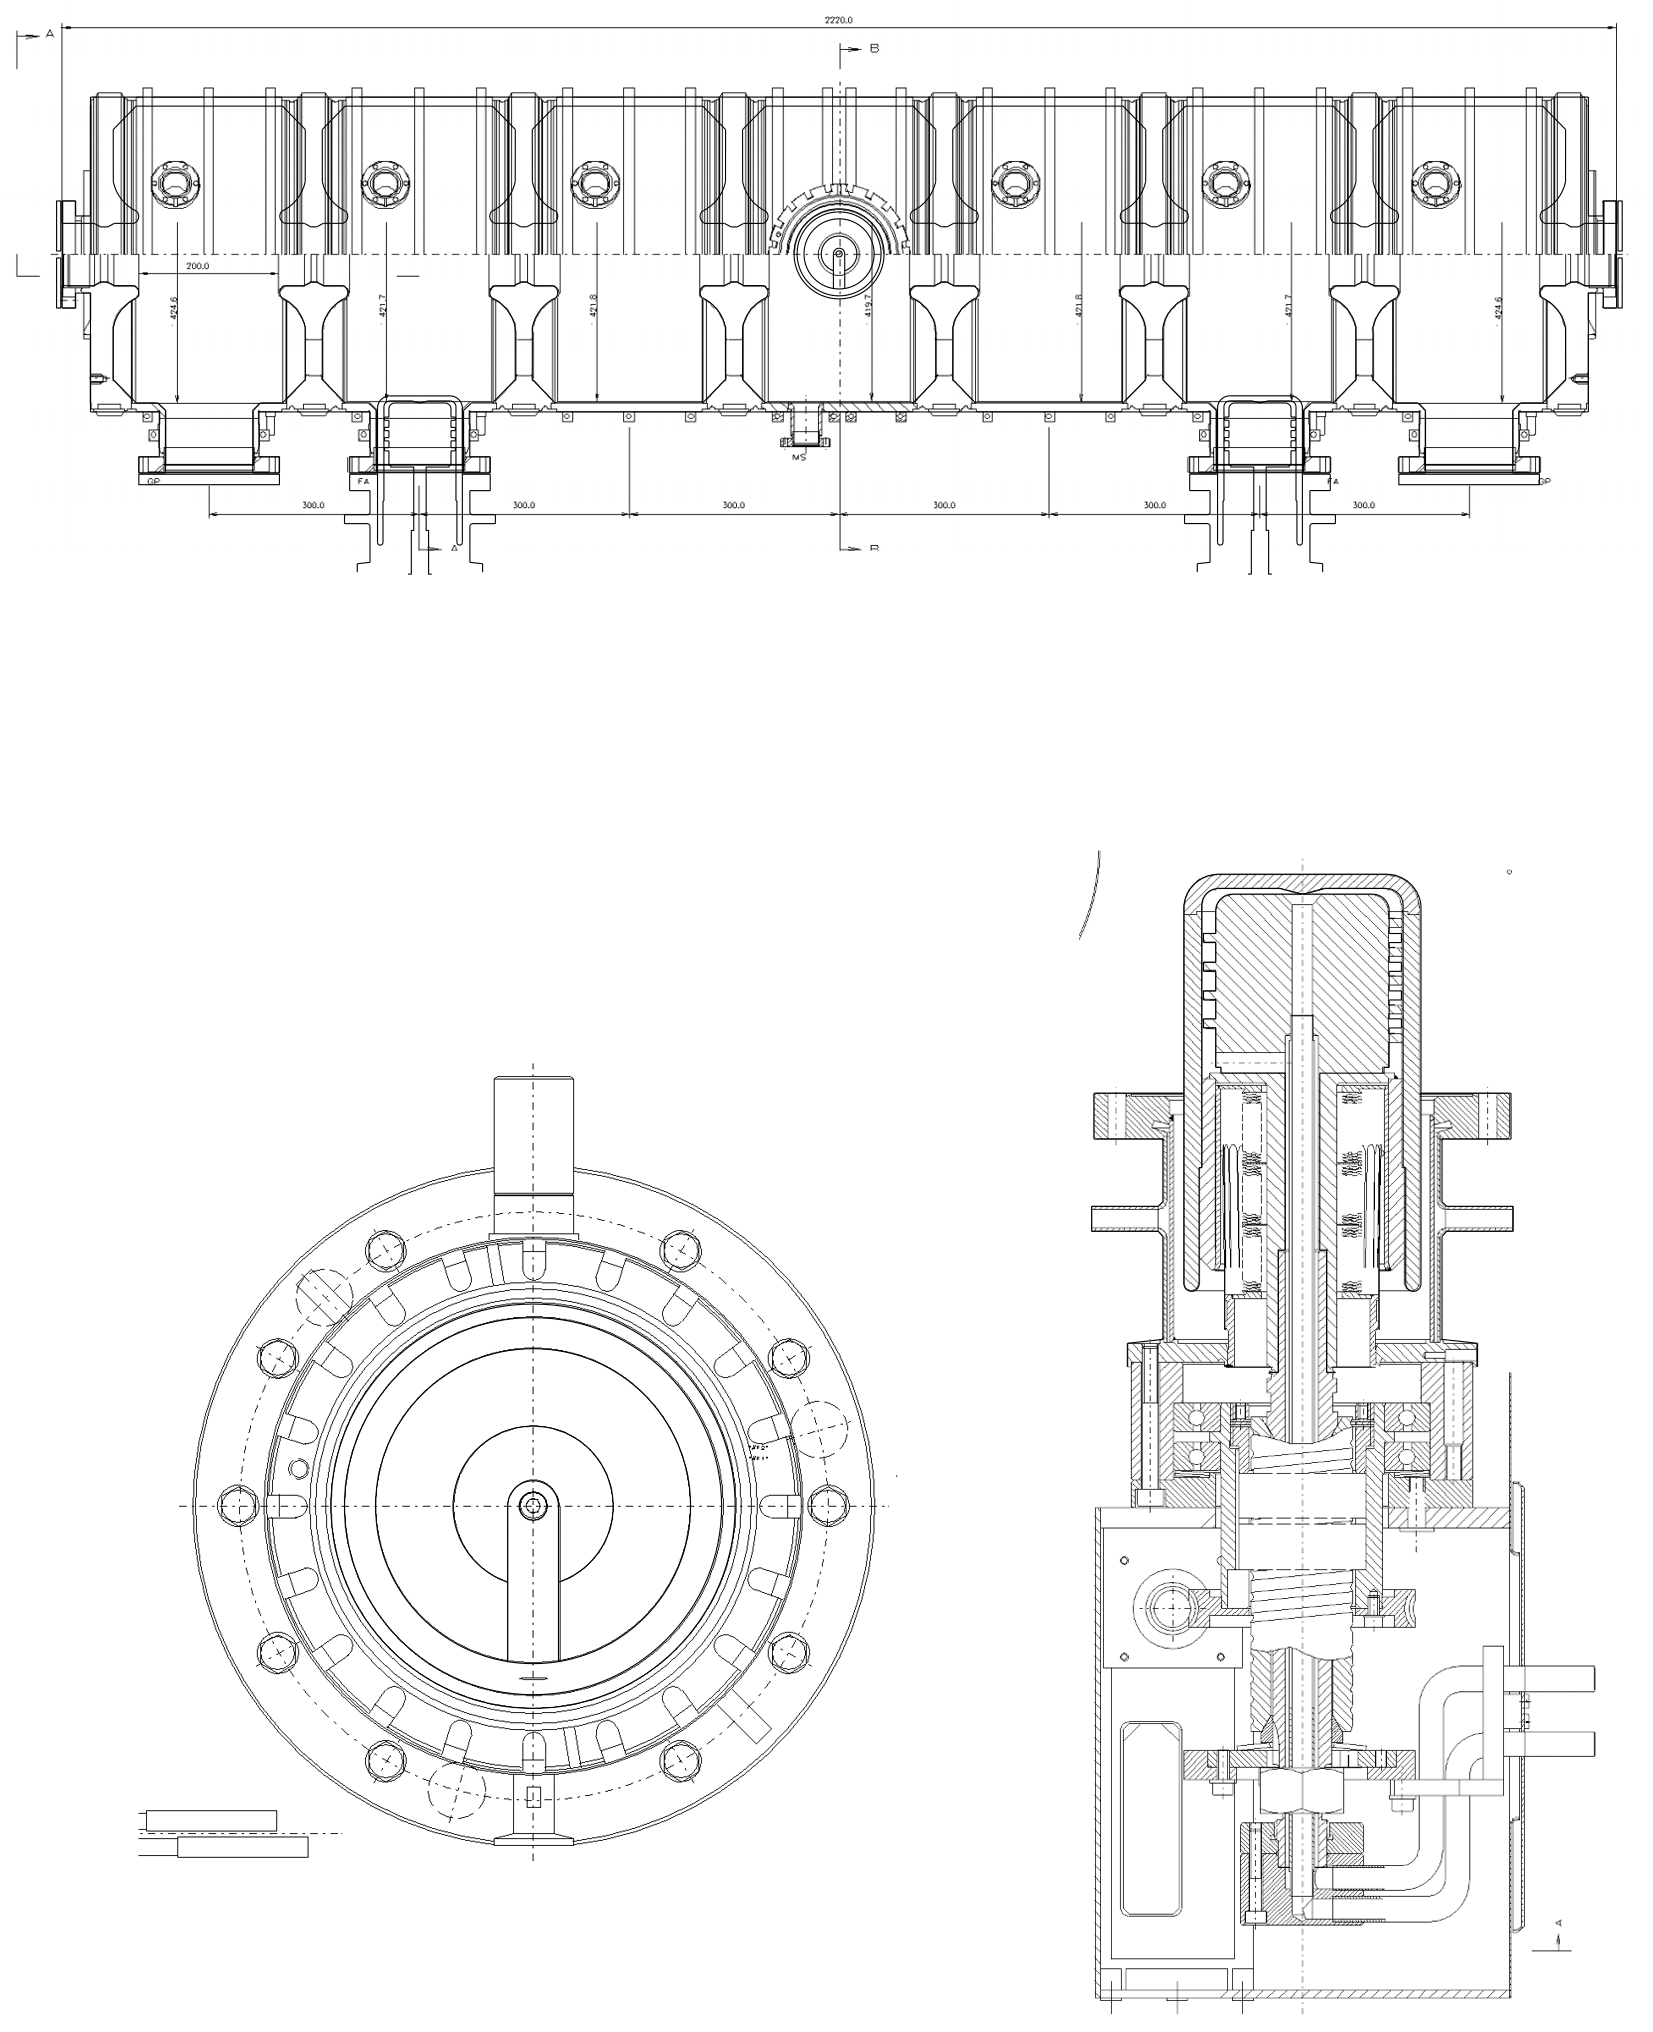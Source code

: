 <?xml version="1.0"?>
<!DOCTYPE ipe SYSTEM "ipe.dtd">
<ipe version="70005" creator="Ipe 7.1.4">
<info created="D:20150716211205" modified="D:20150717161230"/>
<bitmap id="1" width="897" height="954" length="32546" ColorSpace="DeviceRGB" Filter="FlateDecode" BitsPerComponent="8" encoding="base64">
eNrt3emaozjTcGufgM7/cNnfu7uf7EwbsAANIeleP+rqrsq0IdCwCE3bBgAAAAAAAAAAAAAA
AAAAAAAAAAAAAAAAAGB1Xq+XIAAAAICCAgAAgIICAAAAFBQAAAAUFAAAAKCgAAAAoKAAAAAA
AAAAAAAAAAAAAAAAAAAAAAAAAAAAAAAxsSkTAAAAKCgAAAAaSCAUAwAAgJbyKQ5CAQAA0Ey6
BEFMAAAAWroWDMoDAAA0VlBBEBkAAACiFSIySWQAAAAoqMgAAAAQraJXEizrSEEBAAAoKAUF
AACgoHMrHwUFAACgoBQUAACAglJQAAAAUFAKCgAAQEEHVlD7ggIAAFDQta8HAABgHgVNFJSC
AgAAEC2RAQAAIFoiAwAAAKIlMgAAAERLZAAAAEC0RAYAAIBoiQwAAADsC0pBAQAAKKjIAAAA
UFAKCgAAAKLVJDLOiAcAAKCgIgMAAEC0RAYAAABES2QAAACIlsgAAACAaIkMAAAA0QqpfBQU
AACAgra+HpsyAQAAUNC1rwcAAICCUlAAAADcFK1EQSkoAAAABRUZAACAqRXUQPwg1wMAAEBB
KSgAAACGV9BkIB4AAGANBSVa4eUcAACAaIkMAAAAiJbIAAAAEC2RAQAAANESGQAAAKIlMgAA
AETLlfy5HnsFAAAAUNC1rwcAAICCUlAAAAAQLZEBAAAYQ7TMeKSgAAAAREtkAAAAiJbIAAAA
gGg1iIwpCgAAABRUZAAAAOYQrWRTJgoKAACwqGhFG/imoAAAAPMrqCwoAAAABaWgAAAAoKAU
FAAAgIJSUAAAAFBQCgoAAEBBKSgAAAAoKAUFAAAgWiIDAABAtERGZAAAAIiWyAAAABAtkQEA
AADREhkAAACiNW5kksgAAABMrqA2ZQIAAKCgFFTxAAAAoKAUFAAAgIKKDAAAAIiWyAAAAEQX
Leu+KSgAAADREhkAAACiJTIAAAAgWiIDAABAtKZTPgoKAABAQVtfj4VaAAAAFHTt6wEAAKCg
FBQAAAAUlIICAACMoaCJgkaPDAAAwGwKKgs6yPUAAABQUAoKAAAACkpBAQAAxlBQMx4pKAAA
ANEi5wAAABSUggIAAICCigwAAADREhkAAAAQLZEBAACIKVpOR6KgAAAAFNT1AAAAzK2gtqan
oAAAAERLZAAAAIiWyAAAAIBoiQwAAADREhkAAAAQLZEBAAAgWiIDAAAAmzJRUAAAAAoqMgAA
ABSUggIAAICCUlAAAAAKSkEBAACQ4Vc/UL5RQgQAADCocL45FQU9vJ70ygkgAAAAXnsMIX5j
DcRfjTMAAMDEwnn5ExIFLXY9pBQAABDOzM8R2MMopachIqUAAIBw/uNUb/8q1Edx29FRUgoA
AKZ2zkcfkvaF81y0kB+Zq3Gu/dwBAADu6cejX7+bneM8pSJznm1uViQAAAC+asZ9ySmkKHGW
I4V7Ro8jU2CxGBcFAADlhOTaz6eKHkJvWkbmdqZUahQAAFTSzgbCGVlB1zyg821OKR0FAADt
tLOfTlDQUNdzP1VORwEAoJ3jaIOt6cNeDx0FAAAFDYFojfJ8Axa2SoUTAACMYp4XfjjFNQGK
MlZknixl8kwBABhUO4cbZ6egE0fGSD0AAHOb58SdOxuZIzJzTAsBAIB55hxtOUE/bmv6+eT8
XtLeEwcAoG/fvVSXzT3mjszP3NEihR8AAJTvpo/734kn0dkX9PB65soPZ5ZhSVEAAOKY59xB
cCVDXE/Lks9FAQBgnhTU9XBRAABG73Cf/AAFpaBrVo3NZFEAAG51r9KeFJSCPqwpm6QoAADM
k4JSUC4KAADzpKAUlIsCALBkd/nkByioK/nvemzaf7HuqF8AgAU7R2lPCjr39QxR11Q3AIDe
UFdItESGiwIAULb70/ERLZEZyEXFCgAwt3yK0rWQpn/PEA9BkMvwFlO6bqqeAID5OjjC8NxC
BeGzUAnC7XrqPREAsIJ8ClEpbYAUaINqq+YCAAbtxUgC/2wzK0DxKFW6iCgAYAL5FJ+yoXYl
Q1zPlDVapQYAxOmnyOeiCpoo6OoiKuYAgGh9kxBNL36yoCq7+g4AIJ/rxF8QRIaIAgD0QTog
ohUiMpYjEVEAAPkEBaWgRBQAAPJJQSkoiCgAYMz+xUpYokXOkdkgaCsAAKXkU3yIlsjgUvug
6QAAfO1ByCfRGlT5FNEhRNRjAgDkdN+6DAo6jIKaojCCiHpZAACcdxbkk4IOpqCK6zgiqnkB
AB2E3oGCUlAQUQBAx/5aj0BBKSjai6j4AMCyfQH5HObxxTkjPlFQlBFR7Q8AkE/Ef4gUdIjr
AREFAGzHI+8iQ0FHvxKFeaaS7DkCwExNveQnBaWgGKJp0joBAPkEBf0sOefHtv6GgoKIAoBW
XTe9soJeUsdSXf/XL730TxR0zYJNRAFg9MZcSz79w53pveOGEives744e7gAMGgbTj7nU9C+
Q97RNJWlrCCi2jEAGK7dFpyZHqsHei7nu3aKoZ8mEQWAsZprbfWsj1VkrtYCGeOZXqvVAgAI
20rrakd5cDfUyKZMh9dzd2t6lWVEEdXKAQD5xA3zbC9aFPSG54CIAgByWmPBWeHpu5Jm16NO
DfGIiSgA9GqEtcAB3xEqPREPunFkzCMd4gVc1QCAxm2vnpFooVlk6GhwEfVoAKBN96qx7d4J
OoaSnCPaE1cSAKDe+76X/b7a2fegdg8iZmTUyjgx9ywAoHivqmld3C48/eCR8YBCiajgAEAp
/xQWpUIQRAaZBUCpAICHL/WSn83CHjzONmUaUUGtY+rVcmo8AeBJT6r9REQFTRR02jed+eqI
gAPAjVd4kUFEBZ3odKQ49R1VLVTAASCnzdRg1uv3xw2sAzpHuR7ENHzlBAC++qewMM/IHSgF
xaD1RVEBgM3Kox4RpqBzKmh6zVRiNQJVWwARBqBtDNKtz9oaz3dfFHS1MqxW1vtSZQaAdjhC
e3jy7a89PEEKKjIrl8N7zUK0k8UUGwALtt7nf9O9fT7qVn7+JpqRLtKVUNCVC0D3unZS3zOb
hQjXHy2qANCro4wmFV+PXT5pxnsNsa3Tg+grRaZLXTv5xpOW4e1vIh+iqmYBmL7jCO5O+fvp
vZI9T3o8oCS85Lypi+bI5/tfpgEaOulQAMv2j8O1yf/0LD9/dmnJV+sgXmH5VRJiXdKSM5br
3emZfKbXUbNw9MY9RNxYKAD+2f0K/2hGOhh53+t9atzjmgkKvaHohXon3b7N9jxfozTQuI8C
AGC+ZjxaI3x0hVcv8nztEvkkUaI3euieNAsBZ4Se35dBeQCTNeNjJD8fXOSRiJJPEiV6Ecyq
i4/9DNlHrtrSoQBmbfzjN7lH4+m3LfT3fFHyOahE/TfR4u0/dueFns7coKBDBKHImEilZqGL
tGuLAAzd5sdswd6WFJVdO/DfUoXXiwz0lagnS3yeXFul76WgbcpbQfncaRZS3GZBOhQA/2xw
nSeKWLDrcaBSG4mqpHO3l6XX+FIK2uydtOAb0HDNAgsFMLowRG5gfw+VHo2ZFk6AvOwjWkxB
L2cs0+tzi4PMPx8Vs7vfe0lNKei9FuAotufNwrUvSq97zULYECk8AIbwzyEutcG+1sMpesTe
MMPQbhhd3Fu+ci//pV6Hvd/ultW4+RrCQrdxRrUAaMlH8c/ffXT1viYNE5k4ZeltXPuJl950
3dKPqaAZ5uRpdzerV7rOm69eb6YDvbB7dwbgNbmUMLe51FEyHv2FM3PY/eL4+I1FQDUU9N6V
3L7B29FeuRxqFjIbeW/TAKI1TfH7td/pjpaX+nuCmd0avwtnujzXsaDOpQpj2Vev5PntZI3g
09GPutlyGsP5Ob9h39xZKICA/jnKNTdW0PeD5pc8ZzP/QMPcT7s1Cp+5Dqi8gv6zCU+JNVC7
J9Tf1lo6+pb87PNmOkjYWSgA/lmgwU+NxtreFtiu08V/0c68KZefrnU+XH7odddTiEV+5nYF
ebpSPl3x0nR4Ru30ZbX7aPjvd5MRW34WCoB/1s453Juet9PXTL1TfWa2M/MTLmREX4WHULO+
OlVU0FzVvDKH9t6zm1tHa2ybdu3dZMBmgYUC6OgYgzY+D4e9Lg13Hv36v39OtG3Ow2znriZd
SFfWiWT3LOidp/A36/vESI8+Zz4dfVfQ9LpUqUv56nBvppbJA/DyW7yvqaclg/Y1d7TzWWru
6vxGCnr1GV0y0omzozt3lF4NSs5Os5DGaxYskwfQs7ketsG8PfPq4Vk5g/Y1WdqZcm1n51/3
0nezKWjXvHfuPqs5OjpRdrR4m3Z7bGXQwRHL5AF0aauHvoXnJnm/xU6vsWJYJNt5z4imUtBI
j/vr0vsi2dHxmrXU2j/HbRbOb5yFAuCfERX0NUZfc2gXt7Kd//dbF09dz/SBWgqaZlbQS68D
t7Oj8V30uYIWaVVGV1AWCoB/tlHQJ33r714+ZiRv5LVysp1VVb9GJOfOgmYZ6d0FTSc7jk7Z
uD2/u4HeTFkogJad0TRNSsFz4e+nOwIr6EnO81o/fjHbGVZBv7C36WjBMzejFImf20yXBeOz
GEQLRcH2jYJulskD8EqbcUft172G7WuK5Kyq7MyZeu7LVOmM+LFrULpp1EdlLJyCpteTz3mS
8J9DQTfL5AFUSA7M0IGWWBH//AKC9DX7VtBjo4DnH9trIL6SUY9rGlmlLgVKitZo6G74+e/i
MUdLa1AeQKlmeb776nMS35uC9nCSk6meAf2q44okWdB6TzzOZNF679pXp5HMpKBHN8JCAazp
n7cVtGAE+iro7ameHRVrqizopFXpaZlMPQfo3+qgwREWCoB/1r7BzFU2ZSPQ5XSkZhmnvh4Y
/3YoaH4pbZkUDTU4MnGTy0IB5OvWlA3Fnz4uvboIVZvTkSoNuMdV0BR96iYFvdEQNXBRCtrF
QokogNVeVN8GwU92Puzy1VXNs4H09lTQHknLKfcFjXAjLSeLfm6U0fI17W38ffqGd4VeBsDt
xmH699OTnEPVTdTfBhkr9dp//iaV3y7+yzWkbp85gIImCnqh9P739/Uni757YM0i96nWv2vr
3A2vQXkA5/65yC1/Tv6vuo961f2gMvNFn9PtRpGTSRR0mixotV1Yc05lqiGiN1qDIt/efZu4
CO8vLBTgn0s1BZ95larGUmr760z5zMk/VBpwXE1BuwcngkKUKcYpdzyikoh+5j/zXyo1vywU
gAbwkrn9dHzNJkkejYxXks+vE+pqJGM7mluN7QvKvvhMUnfqLNS6NP+zuIj+uYZhmwUWCoB/
DhSB2kt1/uvaCvVr+fL55j+Vmv3a4/vzKOhEWdCqO8rmJ0XLimjLlfjFmwUWCoB/jhKBNouw
dhI7j8+U+XoXXzv0Ik//SELmUdAkC5qhDen1MC96OOD+8cnnk5yLVORmzcK2zFp4FgqAf37e
ck6esLjolvHY7CTn91UVF+UhJzvUy0JlQds7w6WCcS8smUnRIiLaYO+g32P97y1SWm63TBYK
LFvlvXdX2jP5KBtZRGIz/6asttX4zPIKmmJnQQevbjWKypOPzRTRq2Gvt1dwZrOwuIVSUIB/
rhKQ9CpuCyfz1grLZ7o25n7DAQp24m3kp/GXLrUp041iUCNhvjM6n768SF4twzmL8Ys0Cydf
xEIB8M/VWr8n3c3PrzzJbHyVzxsTPq9G4Plik15j4jX2iqSgD6//c+i5zGemjEpxS0RPrvbG
S1nOFNayustCAfDPgYJzLqJfN3s/GV/Ll8Ovqnl7wmdm2Si4CribgqbACjrycqQamyc8/9ic
gYAnInrShOY3C0/GRFgoAP65YAN4Lmlf1z5c2mslc6l7TmqluIQPpqCyoIEVtFnp/VpfMr/9
fLex36Meu8K5L5/pteahWiwU4J+U8p6JHWYg04WfvyOfqcX+UfEP62x/UnzON1LQWFqb7qxX
yvzkk3JytFfV4j7JQgHVuWBdzto+5dZ0qVC9W84Era/zuPI/6lA+i074nEAwWito0Szo0FP7
Kl15vY/9nCb6REQz11Wdtwyrze1koYCKXNw/zyc+ZXbEVZuUgtun3PjXrJG4GJnP2j5QeIuk
8RV0GiWI7J81RPSSrO5WBBLFQgH+WerTnqc6KyVLK81Y+54ASbnrDi5lPlvmk4MP7reXPQpa
V0FTo1J9dWj+671n1soIg0EsFMDolbe2FMVchX2ioz/CmdkTHfWGX+LcdgF1ja9rnJNs/6Xt
Z6jO4Z+NY/I5R/RJPT16GW85DWkFH7NpP8A/j1rjUEmz4NmGr2OCZXeqidOpDa+g6RU2thT0
+av0STMSP4e5QoqVhQL8c7t4tEfjRjV4o/RHPr9tY9h32tgcY/FdvJeCDhGQnSXz6WwxO+Fh
oQDa+OeNX6/UPc3RyJznNnOWS5CNvgq6NdlHYjX/7B6TnQmi6dBzLCZioQBq++d7w9t7ncXo
HffXZUcBlZuCUtB1avfXCaJv6VDaw0IB1PPP240tCz3Uy2/bK0U7tDHyWHx+rOJY6LLnwo8S
k5x06M9f0h4WCqCef27BJmSO1ch8H3l/RZn2OaJydDkp/skt8M8hwpK1cVOSDmWhAKr75+3P
adBhBV+getKLxRx5H0xB0yvaXeSckDV02zJ9FjTz/XH7tn3o9E+NhQJo4J9PRp1q78wZv83/
PvIevsGcYCy+4smPGTVuJgcIvklC4xfJ3xW8/c69M8WZhQL8c8c/H3/mUiPy10beBzGT0Ar6
6r8V/M/xBFv9UxsUhj6VOs0wLs9CAYzrn9EsNPIjeF9dmwaY9klBy7jo1OcwLqigmSI6xLg8
CwUwrn+y0BP3yHwcI4ai8IryNPYZSUs3NekVtlx1aGlPtg+N+hrCQgHUq3rF1h+lRdMdD+Xz
JFUSfLZYO/FIw58U/zP4/of08Wfbg8LHexkZ83Xsezr097h8WmKbi6DvCBQUGNE/bal0PfJf
5NOG5F0d5mSh0B9jTAd6WUgjXyccX4PCMLqIslAWCvDPjv5Z78PbNzL5I+/THOcX9nj0SxY6
aE4y1JWXSutNsktV+rJxU9iXUBYKIJp/Nqiwxc9aatzCnKQ3h9twaVYF3U0wTlb3e3lpkS+a
daOqz5H3UbYPZaEAOlaxr6uQuvRioZY8n7v6TCPvlYJcKQceJ0nYOT/ZKg4FX3jneSNIWUdR
cKFeNVHkgTYuNERqIueLQq13fstmHCbfkg156n7CIvMkI/s5BT0X0fMTCpzp2aUyijkQ2T+3
ZxMXi+/UVHy8vkHAp2/lntzgk6I1yuzNUc4aeB7Plg3FoCJ6fvuMiIUC/PPzkyNYaKitRy8F
fNBtl2rH+cYLxYgbGY240eXtINsf+N49slAWCvDPGm1jkV6pWYeY2UF//vfi/Wy9BPUQ2vll
V6V09vdD3FSlksA/PxuWaKV91t2bWSgQvyr1Ws1d5HtDRWOJ0ca82bw5SaFe5nm+/+e//5p+
OeQ3jcxJkv/52N+ff3wNkXXUe9nzVoKFNr4jFgpE9s9eFvp0mUOdY3fupHbTa5Eyeb4nUijt
/NxzfpTuu+MGUzlP6uRnpjkWqtLTj7l9PQsFUFaK7jU7vXKhHVvOe4PvKzTjWYJ0HLGW2rk7
Mj5T393lBq/q6FK9/MPVdpuV8m0fkFADcfxzK7oyqFcPXlZiY26DOa6g1v2KFGKnpkD7gqb6
MadMFdoKIWWhwGr+uYXZa6jLRjGV4rxyE1dxsDvNfOxRRTlPr6pHA2iiWSgLBfhn2DY2rIWW
Gnw/+VjmWeRjdRlhIxnzsIA28Sz+aYo6CwVUliLf3nL/wIffVbY3WaqJK55kC3sEEh1tXBLi
N9E19mdmR806MnEGWtrRxBb6ZPekGv45fftW1mFkO6fR0UWeYyVdDLhSfqZHKREKDKoxRSy0
3l6CV3dB//zvIj3v9G/ZZedh/sxXVOtDPdwiT2RiF/00mbL7wkUblGehAP8c3UKrnqhyQ24r
JT+nbL0L6oSE51hPvMii75ked5stRKINyrNQgH+ObqH1fuXqeS4FW/j8s6HHVZGnH5JmWMb+
esDwOpqKueiU/lmwpn82TSyUhQJTVoqBVgyV6vve/zu9nm8uPV/TXcSdIgtYWY28dBrpuNY6
fako8r75cGePtzflUIPyE6eyWSgoaPvq0GbtT18LPQrswyRD1XkF3TXj0SfEW89eW/CqbrwZ
0NmK5EWHE9FLE86ffMVROoKF1rsRCgr+2b4utD+GspKF5kzQ+vPf6fXWn9buOuM3cUUSON1v
c75x8Mi39vwyRnlAN2anF9ymg4WyUGAy/9w6nUlUw9++nnRfKhc639nxQ1vErLY5XATmeH8p
Xn+vJk5ZKAsFFvHPjhZa9rue++cT0R233R5RGzrq1ijLkSJ89YivMx0byasNFAtlocAE/jmW
VuVvh3LDP79a7kzHxz+5nfZuU+s0n7eD1H8t2y+ukWd6uncN8aOX9aXp1b58BnStq8vZ3qYJ
hbXQKTtisQUFHa6BbSZaXxOeW/b8z9ufP7SC3u7cG2tMWXEaboJopQtuf/tPvm6yZeDX2py0
33CxUAoKTOOfW+m97Brcy/Oc57WMxAirpxvI50Dauc5ypKef1nDvgkFFtNKG8zmfP8qIPAsF
+Oeji0nFLLT9dqZHa4veNv/M785qHN/Z10JvL+Fv0Ps/FKog6c1eZ4yWuv1m0bv9LV2ebL29
tvJfh4+ao99bhupPWShwr7SvMNLUIIBvbfVD1W/TF8eVz8rHGD0RnrfpmjE7r+4X8zTC9cN7
b6Zo4ykEtT/8+bHCLLRNcgNQzoM3tg8bw9s7Nb31ZVcnf/aSijbpplBdfHApmkZBCwt//SIR
UESjvYQeNWu77+Ao9VCEFPxziA60yE0974ye5z9bPpp6o/yhuvWw/lPyHtMYXVXMZxHzdSla
9Y8/NXQOYWOhWERBow3eFfzdZhZaI//Z0ivK7zIUpiu/Jy2DriEarp+6Hed6TydO6Q37+hl/
s6b5LJSCYkr/nEZBL+00Uq/PKpj/bHkXBWfhRpPP6bVzmp73XvwnFtHItV4utP0tsFDwz5hN
x6XdjRr5Zyoc5AarEro8uBq5o/yPnWzHpFEG4os/l0oP8baIxpeoqrOebNbEQoGvpTpmea6U
06jun6lK/rNZ49P4NMMqZwz1NpYp604cHe31ZLsU7yEGPlho40otmFCeWejvD3xbgH9pt71Q
vVKb/bqLGwLznF5BgzzreyI6U2X/3qGk19H2yHreUg9LMME/Wei+f6ZXwTRI446p9oBjx9zU
9Oa5YDt29ekX/upUfWvfgVbZ5+wHovaxUCjGynDZ4affb/1twhvkky91rN3Tnur+3C7a5TWk
dhUYrg05sVAb17NQgII+vPe3XqzS4vcIPUjBn+zS6Ut7LiiivZKiEX44gtlueccnqZUUFPxT
NB4q0OHi9/QKe/1fPjPjyq9mfhrLJ/NUry8VlcZvRldfo8byz/OGcQswKD96y8BCwT/HFciH
H5Kz4KjZljjtN8HuNfLe3ijGcq0brBOf0UV0xL3ut9hHybNQgIIGaUPujYv9XozQMbAt19p3
GUDM6aan2tKzlUau46uZd1FWREu+96Vh9tM4uXIWSkHBP/nnkw/8XPP+tiq2S2Ab2HiX5OfX
z5ngDKNKsldvn/+hY95SRAtWmYEOWrrU77BQFgr+yT9zcxEH648i7DdST10iyyfb7Ni3jpss
/ee1sU0BK1J9RjnVgoWyUGB6Be1ioefr3y/tEBg2ILv+2fIackxmCNXp7mYdZWMgKW2WZn9e
j+Kf7ctCKSiwgn9WVZGT9v9tM+r3XGjvU7nLngPYOPnZeKpebfvS5gwUljZl73mFCn7Q5+1u
aLdFpaAsFPxzTRE9eUlvvP98y7b03h0tLp+0c5pwxRTRIrU7ZgMV6uwkFgpQ0DgNyNvOS//6
Z3rFD+nzQwCbbfg5qHzSzonD2ExEm9lFuOqTWCgFBf+cs0er0UWetJDdB9+ft6Vv95h5Rw16
4VByQjuXCm+miLZpr57suRF27CCmhc7R0Qsg+GcvrXrel+1+whD5zxsd3I3baTAWGURFaOfi
YW9QUO+dkTTHxGkWykJBQWfyz9t92edPfm0Vh4jnUQR2HLvJWYFDyCftDFiApxfRe46RU7VZ
KAUF+Gdj/8z5kKPmenfYa/R4nuvo84744XMMYhoz7RfBRRuLaNXP/+/H0uv2u3a4x5pYKAsF
/9ST7n/p9K1ihORnBLWYcqeIWVu2js+rdkluUx9jFtRom4WyUICCdtzT++s4Ef+cQD4X6Ylm
ddH5RHQ1C428ZT0FBfhn02/8tuwo5hL4O31oqj74XnXg8qE/rGBoi7R1vZ5mveL9ZFCehapB
LBT8c0j//Lbt0hx1OX/bpUp9aK8DK5daZLRav9Pl+UqHslAWCsynoH3P1P7PRefzz8r9WjT5
XHZ5+xz5sSGeeL0yz0L7WigFBRb0z/YXv4J/Nlj5HmrkffGNlXQ67UW0/Tvdnx8b/6XjcIF8
skCehWKkUqe8PfXPudYf1R58j5P8tKunFqBv2Wv/cjfZm3J+y4x7wQSUt9D+OV3+s15PHU0+
FelLLx1LiWib4lGpRtw472yGNjmx0GItv7ihTXlT0h7552tF/6zx4eQTMV20e72rmg6VC8XX
SAJKmlZuVv8MknECOhabr+lQFnp2C+lsy3rd3NUwChrayIYy9iRi02wBmtPJ1ht8J58govXe
1KrW7uApgs2W9eUiCShjgfwzLbSfwLjJT/KJsYqTdOg0FjpiPM0IBf8MVa/nPoKzi3+STxDR
21/BQkex0Dl6WK0oKGivGjH3Evgug+/kE0S010tc5qD8fB1cr81CJUKBgP75+iBmjf5Mga6T
/6w0+E4+F3+tI6Lda9OiFhp7OP52n8hCMVzd7Hjo9lvl+n1JQWrfmX8m/nnzkxv01NpJCjql
iHYZlGehtevXSZ/4c50d+0RrRjBBiTqpPm8VLZpRyH9G6CjJJwUlopVe7lhor4sZok+UCEVt
p+rVr73SzojD7rHFvexip8mS/7z7W72GKYHJfL54LVvQQnsNBZ6r7+4ofPc+USIUg5alz2py
PqbwJqXdRfQo8/nPdfLP3HeNTqOTQPeKVqlwFh9rmN5CPxvtXonQo65tt+P70mP22KVWe4uy
TtWs3P5Lej2srRFiNW41rNHXdBl8J58gogW/cWILPep0Glvo59fdWIfbpU+cZvgPQdyj8ay8
J1Opjz6tu6sPVxMr7cTSJUSaQUz26lf8YytZ6Ijt3iUtbNb2DtQnSoSijVbVKKvPa8fRZJju
rj5Qg1xpP+r2g++Snxi3Ba5RdMuOQcy0cX3WS3f9nUJrDKC3T4eaEYr45WfHPwudmb47iF87
sZC/k9uC/tl+8J18gog2eBmcY+P6q7tMN0tTFywAu+nQZp27uoyO/nk+Q7JsM/u5a2i9WnDv
wyPXxxqDa+0H37V4oXptBAx1+0H5acJbz0I/l7LWeKP52m0VuTUWipZadfUV7G0f3aovX783
rAgSqFDb6VftRxoPvkt+UtBZo1084I0H5QMWmIf7o9brUGqvSjvqE+t1x5oLRCgzf/aMSBVq
cXod/U3Zev08UNFkqbF/ks9RtOc2AjiE9i9roU9KafFETdVsSWafWOMdx0sr+taslqKbsyFS
cQV9uLFetHNFx/VPlbe4Xj4vMzR1iFetBS30eQtc1hWPDqGuEb2WZigRimil5d8t5VP5Piin
2hbZKL5U81WvT+GfOFfBgrmUgNe2VFvNQmvIXksLffuck5pVZRSv5uEpbRYFY7JmrfZCuZMz
bSu1yW+baTxvdkr5Z/e6ObR/MpYcqRvFgtrfwgQPmoX2bXuLdyjNQnf1e8vorrqMruXkTUHb
e9TDry4yBTROszy6f6q227dT+ToWngnucax2m4W2b3uf7xTaTAU/a1N7BdVuI7Mi1P6KXu1P
3zmc0c4TyTkKpEiSgX/WU7I55Ge422eh7ZuXhwWmUhifKFz7GVm7+9I06/o13ehYQv4oaGqu
oOlpdas0BN+rcS7bQRy1nwbfZ/WuOJdBR4tPair1LhnBQhu0urcttNmczEp94r1HwELR5Q0l
MwtaSVAfVrdm/tmmkhb3zzZ3sWDbxa/EqkvtKFWp+1pos1b3noX2XZfaTEFZKLor6NW6Vsle
7t1s1SmgbTIb/HNEldJQCyALfVIGmgXwhshV3Ra+dp9IQTGQf269Rxz+q27pkYI2889eIhfT
PxdxCdopqtEqy6AW2qXJvZoIfbey1GiLgy4KykJRQ65uK2i3xjldvozGQ/BV2+dB/ZMjQZyj
NRphLbRje3vJQp8r2fPjj+/1iWU0QIuHXgpa4YiHG/mBnE/oMgRfKbPBP2NKkVZI2FnoVmiP
916dy43+tEhW8PO3rk5/bamFFBS9ykOR73r4IU8UtKN/Fnw9H8g/J/YEaU9PYTjZjm+hQRrb
tzU+FxQ0ddjWqaOCslC0PKm84Jlot9vVq9Wt+xB8qQ8c0T85z0AvsJ7LCk8qsoUGnE16dcnt
k17mfp+YXo0zkxKh6FIS7q0DKvt2f6m6fU5evfqW2mU9+42fL7JvCf9czXCmvKNZXXRuCw3S
0m4XN3svq6C3++WOJsBCKejWY3/gUkv/brjTDQV92840c9vSlksL+WdkpVnhHXZKF/W86jUC
BRU0Qkv72S/kJEILroh/kjpuv1JYIhTty8D7lJVUrD28tPww88Z3/bOS13VU0OdNfdnJZpON
7WpnPMQp76jIUWilmqbuje1u15CT4Sm7L+iNLrXxpkwnN661WVZBmz39SgqafxeX9gU9aUlu
vN72stAGqYbaqRXeAg+01wts7QbheQPVvaU9sbivPcWOgqYlFHSTCOWfPZ5+5gGdVb/90svp
eQq02anoz9/N+SdXgYdb2EJTfwvt2Nj+LhJHY9nfLTRdy8zUmEPbPh+1SYRS0B7P/b/vDXA6
Uo5W5bwk9qpKT9oi/slPsPiDniMX2qu9Pe8I8ofj8wcHa5S9zD6xQUi1nxS0sYJubZc9vn11
ziv8Z8X8ehRFx7dI/slJ4KEvZaHd+q9v17Ozm8qtjEfL7nhrfmohBV3cP7s899+1rPayxxvz
c56sQmrfMd2YBlBE+/kn+cQcBaCehRbMMMRR0POHftRZXOp0eiloLxlgocsqaJcn/lbaay97
/Gw0bito5tz4li+SV1t+/sk9otkLEWWht9uuCK/8Od3rk7xHg3tpP4T35gPakzV7jV5P/OFB
7c9ftb4Pwd/aiKl9YC+dDsw/+QYFVTBmstCWLe2lrf/uWWiztRJlV+KXvRKNySK9Rt9n3VRB
885i+LIKKca5SPdujX9yDAqqkMxnoUH2Hsnp3bIWFKT/9rdvrKADyQDm6DK6l7rfL3r11jx+
HslUYxZol/7oUjNSZAv6lf1T6yEs04cliIWGSoSWWoOwZSRCL3WLt6/8fQ1+7/cmidAF28YI
T/mnPn596Xt+ZtnnivWjYv+5SHArOg2gS80N4p8j5ogkPynoUsWmyJW3tNB6I8gPD16/ZKFv
53sW2WLl/Cn8uG4cGdCqUNCO11N8m/evIyBvVT7HRUP1R1dPGu3unyyCghLRRZ5sMwutFOGC
Efi60fRVX32epijYu1FQDOqf295Uxs9G+8kI+Pu6p5R7wkWNGlE27M38s15/RK4oqCjNetm1
NwutKi3FX7r/SGY625bwM8dbZKz8T5+Y7q9xaCMDGhYK2quhe17dduVza7UKqVlWpLiC8s/i
z4hcYehC1d1C2yto2Se1q1WXzksq0i1e7RO7FzYNy9ydRZwXn6Naf6/GHc2fOd/g4vyEiNoD
6PyTUw3cqiThmrx0LWWhVbOpl0bYd3dJutEtHvaJ8d6JLEpapPUL+2RPXv2Oqt7nv1590Wsz
BF+2rRtoCuhAzYjkJxSzZhYacDi+1pzSB/M8c/rEo+zN7T4xSEnTGs/69h35yR69+p3Ur5Pf
zdnd9+FZSO07I0uQAnaywMQiOv3SpGa75+2ORd449PnzbJfcPjF2wZMInV5Bh3imX2tc5q/c
CEv76QqXDt2osQvT4v4p+QkvPvEt9Kytu2tZzbYkOlyXlH0BN6LX8SSpYrHSMk/X0A2UlfrM
YZ5Mj3l/H0yve81CL1c/35Pq6EWYf67jAGChLPRq1uJSi9omeucHJ519QnplZjVv94kBi5km
eqZWbsTm7mRmy9dZMVfDEsHVM++o3hA8/wTaV/llLbTeqUmXWtSWoXu48+ftPnHEYqaVpqCh
2rrfR5jlTPX8HpP0Gq7YW4K0TqeP1Vrpua+z8dmdsUJ3tC7p2Ynwv3vDzL1fKCg8zcyqWl3L
dzdiSvMr6Mr+qVkQTMEc1EInVNCGp2QOMRxvLH7KZs1zPInJailQ/gnxjBnPFSaxNFuaFDlu
XSx0xDSURmaODsJzzFHQZYfgp/dPg+8UVFQjW+hqw/HdEqEviVB0cy1MOQu0+xTQcdUdUGLb
X2S9SaEDtUUFZ4TecOCBSpcGfPRGzBM8UlBD8PwTiFlu557Zsu6k0N39AJNE6NlFasYHdi3P
7jgmA50bxT+n7MSBoW2BhT5SUDNCrwcKFHSOmBiCn9s/FXiw0OCXV2lS6Eir49OrsYKOWPKF
ZeBnl5zTve/kUqCzKqj2Cix0iMtbNBGaOs8IHbHYC8uIz26dczeuxoR/8k+AhbLQ7hE76ZsU
ew07BZ2ggT1ZCD/9EDz/hGiL9oIWOkrEhtsesF2IbBDqxWEyBf1MgablUqD8EwIu4HEuz3C8
GaE5j09Yxnpq/PPIyUdXUClQOiTmYj7TtS2YCD0Zi1e5zqMECjqigv7rn2nsWaD88/OSNE10
aKmwTzkS8aS9mmpGaLI7EwX1yjCbf25DLUR63qKu459qveAL/qwWOvdw/G4+ZPfkvmWrsLH4
QdslKdCjgHzW9OBNU6kGmX9C/MU/8oXVGo4fZLZV+xmhEqFYWUE7pEDTALNApUD5DwXCuI/A
cHwRBVXFTkIELwsjCvkQVbvGLFD+CU/BUxjUQhdZl/Q5Lq+KbcbiRzYu0TiqzsONYXVchcQ/
4UF4EM2uarXV8ZbGfw+RDUIp6PjRiD8LNOAQPP8EWOhAFjr0cPx55kTxFhD+OWhAhniNMgTP
P4Fpaofh+CeK1XJpPAsFBa0ajfgKKgXKPwEW+rw1Gy4ReuRXEqEUdDzpsmTsdJtfKVD+CbDQ
ES10zRmhDfr0sTYI1R3ENS7bgX6b0R1T0aOtQuKfAAvte0lLrUvqmwi1QSjWUdCe29Ebgh+t
RdLUAKPXmvvvwmml4fjUc1GSRCgoaBX/HHYWqCF4TQ3PwRyPxnD8bcWSCKWg/HPcaEiB8k94
Op7OoJe05rqk9tvUG4sHBa3nn9tKs0D5JzwgzDMcv04iNIVLhL4+oKD4+t4kFDs1Og2TFjAE
r3kBWOi5Gs1noYdj8ampgl4VzmZ2SkHjSpcU6HqzQGcdgleYARZaqq0beEZo2+H45ybZwEVZ
KAUdRkFjl1UpUP4JrFanDMffU6yqCvrjjaU+v56IOi+egg4RivjvSlKg/BNgoU9+a/5E6HG/
FtwVK324LCj/DNgGSoHyTwCrWahEaPwiUVxEWSgFHUhBF0mBjj4EryUB1qllEqE3Ovc2i5Li
lz1j8eFKaaKgIx0KbwiegvIZLP7Iblrok/OS0tiJ0KEVdCuXDo2/1+Ja/ikFOtp2oFKgZIbP
YPGn1n5dkrH4aUqgsXgKGlZBpUD5Jzw4zGqhxYfjg55asrep9b993OCpv+clkIJS0Gj+uVs9
V1BQ/gnPDotb6CKJ0Nv9/qWfb7zJPAXlnxMo6BCzQKu8wlNQeHZYW0EzP2rN3Zlu3N0AqS2L
kihocAU1C5R/wuPDGhY6YSJ0dyz+4qKkgpIf38/RWkGTUfiD/0iz7cU0WQpUo8Fh4AmWVNC0
zO5M2YnQiSspBQ1VJoXinyYocnCkQLUYBAYeYkULnXdG6G/tzFTQ6WsoC6WgEd8Q06vqoWOj
K6gheHiIiPYQi8xXnFJBP7szCkpBKWj8OOxW3sX9c5MCBRCvPkqE/rmMfxIpx1MLvs4IXaGZ
paAUNEQc0veXwe4uKgWq0AIstOxlfDb+Qytoflc1mYI+7870LPwzfih6uagUqEILsNDaHjKo
hd7omM4VdMSWloUO5l1JCvROqfuZRdNSR6VANREABa1xGeMq6O8+6PaNlz2vuW/BePj09S+R
1WuyNq3gIRG1XVQKVPsAsNB61zCWhZ6sMKKgFJSCDuSfV7/oPHVcyUWlQLUPAAVt4yFhFfRr
/3I7nfLcZidR0KSL4Z9NFbTSObkFXVQKlH8yFnimta8hrIVeXWF0465rZwIlQjGcgsaMw42f
f+iiUqCKK12Bx9rSQyIo6J0VRnc3BKh9Wnp0BXVYPAWd0T8/25NSFepJ20hBwVVAQWO2tE86
i63EjNCZFDQ3eywL2t6+EgW9HITnb7WlfkUKFAALrd3eNk6EPp++9XAsvtKDa1wert4LBe3y
diAOLbOg91qYJy2bFCiAZatty0TocwWtvXbgq7VWVdAt9lj8m7frcaKplyCUDdq9t7PnL+b8
E8A6Nbd7IjQzJ9l9Bfp/m12nwRS07P5UOh0KuoKCNnizniMFqikAWGhfBa3dXDfbxC9HQZct
eBSUgjYoAE+KWfuGQgpUUzBlK3SC+FDQgBZab1FSkLU/8d3g3vGjFJSCxlTQ7v759WMtRNIO
LCiZBJWFTqagW48TlKZJhN6u+0+6eE1NXftK625Kv4iC8k90FM6qmQpSykJb+Fi604Qelecx
FDRFUdAiFdxYfFwFfVHQKAp6tXWSAsXo2YmyT5mLUtDaNvKw7d1K7xpa9ZZNB9UBLa6gLfwz
RfHPq63T/YVI6RXnQfDPxc2zxoPmoiy04AU0WJRUOyZDWGjAPPDtHhMUtFIE2rcVRuFV2InN
s+qD5qIUtKCPraWg9cfif/fCMfPA+qCV/ZOCPnwHL9XW8U80mHJZuw+ioyz09gXsNKSp2Fh8
g2jcz4Km18TFgIVS0LEUtH1bIQWqwkYwz5meNReloKESoTHrV/GB+M96R0FXV9BkFD5WCjRT
QRdZiKTWd5fPpt/YvDkiostaaJH58KUWJTVS0HTzhPrnywwHrWgUNJqAiUBjBY2wHagUKD2Y
+3ErZmuGvcBY/FgK+rqroOlm4mL0VzwKyj+rByHFGoV/u6SVR+FV+V5hX/CJS4cuWMfjjMW3
nIJyozMavWqU2lBUE0FB+wZhwVF4KVDyKQKYtY5LhD5X0Pi1hoJS0MgR+D1e0P4A3xsF/r6C
jrMdqMpOvUSDhc6toL/b5DYToTM7uM9Dx9qf6ERBKegqCpre613HulZKQY3Cg26JDAUt/u21
xuJT/7H4T+f8f1c1wTFJjxQ0UdBqhpMo6GvX+nZd1Cg8/6RYooTFLfTeefFb1LH4z4Tn223+
Y6E/LjpcASh7arDWoKx9rdkunWRBT94KW78gFD+Uk4JChIVLeB8qaLXDOlsq6FHX9jsr+9s8
I1ti7Q83Fr+ggjY7Gj7zHNjar4GbHenV8VbhFWFxY6Fl382zmuXUf4/6rx3Zv+b5eyz+NbaF
FlBQh8VT0GoRuDozodIxfw7lpKBiu/LQjJI50LfXWxdfKRT5fdbu1MdxFbTIx8qC1ngc1iId
TQStUa9LNWg3U6BJClTdfxG8dSLJQmt/db3DOguG4kYPtdshNtgddBQF1UkVtC9BKBWT2y56
9FvLHsqpdq8c1YGevoJKQesp6JM3nefjdJ994uJZ0E36rrh9WQv/OAX6xEW//tiao/CqtqgK
rJAO8dW3B5sute0XBtDLTQ/bXxc/oIUW/EAKWkPARKDell9vG6wdbXxRXEGlQCGkwiueDb66
YCI0P2vxuWN81YUJ7wvkx1HQBjEBBb0fgfRqU65uvDx2XwvPP3XoEGQW2kxBt+tDk/WEcF9B
m+8JQ0Ep6PQRONkRNFojbBQeEboniDYFfdjYZrbwHY8l2pkOmkaSh/Jj+s5IWsY/+2zHNIWC
GoWHSAq7MD7XjKoWetTCv59P9LE559u//k5L/vO/VY0rjXNSZ6WNrVR2CkpBayso/9SDQ/AX
tdB+Y/H7knnQa38qYtlUfK8VSZHLj0RoMQFLzkW6syl939tvtiMoBdV3u34lmYJe1ZKHCrp9
ZEX+JDn/d1xmI916HW9Qv7w/qOZPBUwW9G1H0GQiKAXVcbsFd0FBQ0wH/fHPk1672fr0k/9Y
quTIglLQGv65GYXnn3ptd1H6RpRqFprpM59/eWGPptQ06fcaZzpoXQV1UvwTBwscvXYp0ERB
Kaj+2o24F9F7pqDlxuLDjscdzWGrveonbJlUu5872OoKGrI42REUtM3toKOMdd4dNGRn9F96
tv5+2hSUf87XaO/sdJGGUdBmE0H5J8lxO+5I6B6eJFJ2d9BQxrUrEvUW47PQCRU0rT0RNH34
ZzIKT0H10e7ITYlbsZf3nG4luIJuF6eDrlDOKWgBB1tzIrG1SCHbfLVY6FYoD8r5WHHruSIp
VH+Urq1IarYKr9dyPwpKQSdW0CdnBw+6I6haLHQUFIsqaPzpoOnO7qBV/bDvXhMUtICDJQo6
koKaCApx88gELfJXTzsdNN0/I6m4K0bY6IyClnIwCjqTghqF1y/DgxO0SvZVz0K/blAfx8Pv
XdXnqaP3zDNI3aGgFPTp7f9djmQiKAXVI8PjE7GH31tEQd9067fs7ZpYvWXpJ+Zw75jO1y/y
fzJafYl5qPdYtXjBuJ0th7cjKAXVHcNDFK6HCpqKKej2a/vNk2zJm6HVVtDteIP6It/y2zlH
OQCUhd5zsNVam5bnIt1+d1ttIqiOWMQ8SkxjocWng35mRM+zoA2C0GyGgK1Bp1VQp8O3KkJX
XdQoPETMo8SgCrqV3pppd1C+fWT2z0haWUETBX3gYLKg5RT0aGTk3vgIBYVwrVMqlH8Ketby
pwHOSKqooEkWdFIFtRy+UDQ+JXNnVk96ZX5X4YmgdgTVBbtTNytQwypoTAttuVTfSfEUdMrb
L3I056VCmBN8E0EhXBQUQ1voOofFF1+OREFXcTDL4R9P5LhRAr9aqFF4iJWHi8NApfXG4iMr
aH2jCOsqFFTEbipooYmg91LK5yMXFBQC5REjWpQo6GZF0qkbq7+VlGkJBX0wZ/K26eVPPr95
NHx4BVVnxQoe8RCBKqCgaXwFTS22Bh2oXkiEUtAyCvoKo6D9sqBSoPpceNCiVOR751wU30NB
QxdF+zLdsyY7Mj0W8ifBPKqzj5bDp6fL4SmoPhcetChFU9At5Fh8s4H4UYqiynvVwVZrXn7X
nY4p0JNqayIoRMnjFoQJFHQrdFJnWAXdGi6Kp6AUlIJWUdC0roKqsALlrt34QFG6PK6Ultig
XhY02jMaQEHTcgoaZyLo0WVsJoJClBQPVSNwiLpNB30tfUbSGAqq2k4Rq6UUtFTjQ0F1tW7c
vQvRDAqaBlTQVcfi7cvU0pooaEkFTZUV1Fok/ax7d/viE0pB0/gKmnqcFG9fppkUdPHl8KnA
pqDbx3rAGxeTMwq/TZoFVVVFyb27/eFCZFF8l4F4CjqVgi6/FmkrejpnVQW1FkmFdfsigBEV
dJtxOmiXA5I2J8VT0GkUtMSmoNvDfUEth1dVhcjtiwAFHU1Bt5OtQZN9mdTZKso0mX7/SYE+
iMa9sfijF0ZrkSA+IiAIwYNjUbwVSRT0uYatrN+lysyNzzl5CmspqC3UiIcgiMOAbUiLFUkv
K5IoKAWd9t4rnev69aPOH8E6Cqqeig8UhkGDY18mWdCvQq4FOPMfA/HVTjR4/Y+Tv7y04PHe
Jh7Bd2TSq4oPFAYKeukr7E4fvxDWkKsJFdRAfP3M+esXb395qZjJgupYoTAgkIKm6gq6xT6m
k4K2VNAJNcxAfM3M+e65wG+n0hd87bUcXq8KRUJkwn7pfCfFdxmItynTJA6WHI1Uvcy8/nL/
nZeC6lWhSCgSQytowemgFJSFUtChFTSV2RS0zY3bkUmvutq9n6BIIEhkGozFj7Ii6WSEcSEF
TRT0coFZp0k5mY1JQTcpUF1qGO38WrCX1VG1JlRkrEj6nABJQVXVCRS0wb0HVdBEQbFQcL7K
5HlftpqLqjUUNLiCbgufFG8g/oKGJcvhZUEpqP60s3yWCsUiIqrWUNBQJWH3hEEKqqp+1zA7
MsXbQsFaJKwQmXq6uIKIqjiDKug2YyK0y75MFHQaDVtZvwOWFgqK6SPT4O4EUK2hoBSUglLQ
zKxFm0WvFDRUpbZ574KO0ezWZo6hihMpLIufFH92THzpJ/KfH6SgW2RQ0Ksa1t08z34gFS5j
8eeC2pEJs4alfWcx8aC8uhMnJouvSGqQBc2yhRhG6oCk+Ar6dfXrP/JZozd5nyydBlHQe6fD
W4ukJ3VT4qnuUND2Clpod/rzk6yPesaOIkpBIytozovM91L34LLfK0iaOguaKKhu1B0JqboT
SUHTdAqaqmRBczQg0yi6CzkiKOjXMffPwlN8M4q1BuIpqG50itspEhBRVXdCKOhr6mPiC23K
dCkH9VVEKejiCnojq/n7Io9+4MmKb8uRKKg+lIIqKmLSWkHTSnNB050++l6PX2/w9LmQY1/D
msQns1Scr4j/aqoUtICCJgrKKyLeTvHViGKr+pT80kRBv/ewT7q/dx9Il1WhWbhkQa9qWNUv
OilR50vY3srYycSPSy84ZwqaLEeioLwi4r0UjInwTl590oAD8bea922u5UjnnfuODKTD/NVW
evCUglaqpC2fxdtffv3qHaE6vuypFNQB8RTUvbz1GuU2ZxNe1Secgr5mVND//z9Sej0My9Gy
99vrmilonAJTNT5HbzRPToU+KVr5p0jvvg05IJ6C8oogN/LKRoTVl/EUdLqB+F3vujQX9Ggw
/ckio5PlJM3MRw3tpaA3StSld5zbGvnndxMF7aqgpmrPG5ZS/rnbqrNQHdzACvpaQ0GzB+I/
a/dWbhvw9kkny5EuaFiq/hTKlqjPgnrVb28UyAhiNudyJNVzXqm4t1vF1VWHt0VUIlQNmkFB
U0gFTdeyoG8D7sWna962hVI2jhMNq/f5R0mMes86p+i+FcXd02Zr8LA1MxCvA13WP7eMeV/L
Wqj3uBkUtMkZ8RW7t/TxZ7bpfdbfGk9wd1i2lpYkCtpTQXcLXgMF/XzfKXXvxZZUPJsES0F1
oHP755PPXNZCVaIQCpo6KWjeL5bSrRumfXUnz2aTA7dqq+NlQaMpaN2pv+n1+b9Z80jzV+ql
WoMChZuaoTZlUjdJUX5HkN/VijbaZ4ZjzgUtP6J9ffvT71fYMGf4ublojS+loN39c2u7+/1n
Gc4ZznulplnQ/M8s1UBJgTKKURS02fudaKtEEaS3gYU27rZOfv78Chuf1Xi0cr/it5gqc2SJ
6dXgw1so6Ouygkbop/LbEwqq95zYP8+biEtzqn8vgBVwlSjsl9ZekdSyzyqmoKnFRJr8hFVZ
J0EDBS34flHw2M2wCprfEFFQveeU139ulfvLHH79eeMzKahKFFRBy61Iatlh3VbQh+d4PrnT
Il99VXTxUMNuKOiTz3+ooN+LfYrSSeVMxqages9ZFfTe5xScAkdBVaLi1nHjh0sNxDc+biZL
QdMXBW28u2+mLRR0IVXyuYbdUdD0atmG5EwsiZYFpaBY1ojOt2D6Wi9yjudbIuBmmgVR0Bgr
kiIq6Le++HYZvu+uqe40VFnQS68AlVSq9T7nf1+4Sipo6nyk7E0FTRRU7zmegu42Hbt/c2aw
SRZUJVpOQRuvKL+toG+rddqfcVZ7JZTlSFkKmioraA+lGW4gvqKCyoLqOmP3wg9X5JkOqipR
0NAKmjIU9DWjgsqC5ijoay4FTd/3Iw04EL+ugno3XFxBD2aIXVLQo1IUaphDsaGgZRQ09VbQ
VCEL+kRBn43g1xNFc0EjKGiHW0uvXAVNsZIkmcnba22agXhdZ9Trv3EW/LW/T1YkqUfTKWi5
2WVtApupoF0edNVTQSlolu1UHYhPfRqB8zkY93YrbaqgqV8WNFFQLtGnqhZ/b7IoXj0aTEHT
jAqa9lfER1TQREEfRXKX/R/+X35gd+j8wuccvET8+w+/N/G78jln1/O/zzy5r929ST8/4exz
DlbjPoxPZpz3H0rK+JyP/RI/Bzu+XM/HIyt4X/s/nAp9zmuSz3mvRK9p4/N54/vlee9zPn8m
52K+Xs+4cT65+BXrV+pzPe9HRd9o52/d12ejUS/OZ0Uw7b9RZn1OQU843Tf47RFkNh1lvOV1
zTeWyIIGHoi/vd/X+eyOmHNBt68L+ac7IF7qZvF03MkLSJks6MVltkNH3rTqGbKgj09HGnUg
vlPp/TptTxaUgt5LCJ9V8xRVQWvMBaWgus7AClrvvenGoSdjK6iqNJyCppXmglYbiH94L5Yj
9X1ljrwi/vnW9JsV8RR02Lq5QtcfZ1MmCqoetS/8xRV0a7uF9b1O+fM622+ek2kLpUqgQYo2
L02fy5H6KGiioDdLPgXlEkEUNLMwF9manoJS0HkUdLGt6eMqqCxocwXdebWZ5oDOJAuq3xST
Cgqaqh3QSUHVIwoaVUG3Qgd0PlXQ5Iz4rgo65RnxKWt3ozgKmrOZVaPlSMnW9FyidS+cueFn
/jyfGxNBKah61F9BU4Gt6bdoZ8SnDAWd/oBO1bOXgnYdiB/lgM6cBsRAvN5zjItPxZIk2+52
al83gbnln0OHXT2KoqCp83KkiAp6sBxp+9hLioKuqKAVIvP24c2K1ptbfk2tBJkLerJ5PgXV
ey6uoL+TJCcb8WV2edMqqNGEIAraa2v69GpWJAoq6FtnfXsPnCdV5twWStVKPV0fBX02y+J2
dc4c3YugoM9X/hb5RQqq9+x48ZkdUH4VuNf/jity6tFwCtqgka/VZ5Ue5tja7mt6yRbKfgva
KOhWP8X99XGfr1Mo1WLUa69uLyx6uCKp17JEzOFCD983v+RCM/OfzUf0KKiAPO9QaiQZGndb
t+t1S1XYiq5Yyf0W4xRtLbT2dgfnleJrobrxzlV8u4avI4/3zGS8Y+LVzbmM4um42Mkio/Sq
2otRUDWosZvVVtCtwpabdxQ0XbjCxiv6K+0HJQV6qc2v96B/22CDseyTk1gjKGjmZLbNongd
6HoXf3tfslKtPQVVg+ZT0KtdTxUFzRi/aKAK217+s4WWqJ6nIWrwuOtNt7j3LUf3Xult6Eb1
v9/UOCZeBzrsxX9Op/ndR+x2HwVHuyioGjSrgr5Vq2gKujWZvPe5AL+Z66qSJ67SZq33PRPL
rE1Xh+HedsRtQJFqbnd6Hej0F79/LtLHpkw7P/A4nW45kho0vYLu9sjXSJf7vsudcmlVONLO
NvsGqJ5fnnhqveNl2eGAGyXq5FCGIKWFgqqbK198lz17ZUHVoJ4KWm5Hpggx/93X566lTTsL
1R8uUdwOUlUtzcdks3yFa1Ey09m20jmV67BEXZ/YmXMIIAXVezKKLkJ4lA/5tw1JpUdVZEHV
oGYKmjpnQQMq6LY3cro9W/LfctIdBb3X3lZ/Ful4ZO36ToBHL0eXOqOT6aMUlIKGqp56/08j
VRTVoOEV9N5AfBpDQd+PiUmvS9V8533zoOKf2+nnmugTJ2kQDeS8HTR2qvM5k5kTS26fAdRy
cggF1YGuEJY4x7JQUNVnNgWNPBCfdrrRe2cPHaWIz2Vg91+fd4gUdA4F3Q6WDHwOpp8NwD1L
fmYpqCwoBeUVIa+8dldLQVWfIRU0chb07uqPz0Tlzt+8zibkVFq0SEHHVdDuckVBKegw1dNA
fPOiQkEpKAWtoqCp2GkROVM6OyY/KWh8Bd3y0qHn//TwdeZkmCDgoMZTBU0UVDdKnucMuOpD
QafMgn7p/Y/t5Wg6X4RoIIiCnovoeY9WZCLxmYLOlwWNraBq6GwKagqBa14yJhS0hoIe2cJu
391+2REFHVdBfxebz0M238pP2Q1YToYJQitomnAgfrNnBQUNcuWJgqo4jcrP3JsyVToY8f0c
z3S4PWOXzOfR89XBnYcozhrww2MXSl/hzFnQ0c6I141OZuayoK6ZglbKFYTelClVV9BPF939
M6yQYzdEkXu6LsfKRygw6yxHUkNJkStXcWZQ0IUH4j9Xr//+jwXTgBSUgo6toOWWI20WxetM
XTMFVWsC++dsClpoRfwkCmogPkPDKGjkGn3pwoYbi9eTUtAI0aCgak0vBc1t26NuTf9FQV+y
oKCgue9otgaVBeUYFFTxUGtCKehwB8RT0DjvCBT05kWmygqagmZBN9NBMWbzRUFVmQXDQkEp
6KGCqqrDKmily/u6mVhcBU2TLor3njiLaVBQBYOCUtAG/jnKAK6q+kVB03IK+vuuB9saVBZU
l0pBhVqVmUxBk9M5KeiqCvpaUkFPjolPs+1Ov5kOqledQEETBVVfIkam53L4FFhBEwVVW7Oa
dCuSZjomfnNSvF51SgWVBVVfZlTQR8vhA+5Ln86WWqxWCFXVfA1b+d5HOSBpsyhex0pB1w6y
yrKggj7pDlor6Mu+9BSUgt5X0M1J8U6K17FSUIVBNYmtoJbDD6Cg+rUcDUsU1L5MvRVUx0pB
+155oqCqCQUtraCyoMjTsJX12+70FFT3upTIDRph1YSCDqag5oLiW2dhIF4WlILqXhd/jhRU
HaGgFLSwghqIz9YwFjqPgqYS+zI5KV4Pu5SChu8s1JGA8em5I9PCm4JGrg6yoDMpaINdxT73
jhhdQbcB92VSWydRUAPxKshKwbEj05mCviioOpvrYKu1LfZloqA6WQ+RgqodwRX0sCOIvy+9
0znV2WwHW05B0+GKpDgBMR0UNKnNva/5Jq5qDKqgMTspCkpBBeqygkbNglJQUNB2CvqioKoG
BX0mEqnRQPwQo/Cb5UgXNYyCUtC+QdDPDm9KiYKqFwvFh4LKgn6NBijoeWn5f3GI+fJye237
7ZOV+lZzdXZ4BTUXVFSXiU+B5fBpwh2ZrEVSbW842NK3/3pNtjXoZixehxvmpUlUVQoKOv1y
eApKQZ84mNsPuCLpyVpIJ8Xrc13Y6FeuF1tcQZ/si9LLuGpvCmotEgWdU0FNBw1Q01VbCurK
VYchQmQiaK9NQSkoBZ2gkaGgAZt31ZYyuXJ1IX6Unr/RW4s0uYIa1JvF2JdW0NTzTDcKquel
oC7Jg3v4vVOuRaKg58+Fgl7TsLSwgu5VmRlWJCVj8TrfSS5ptU2Z1ILgUbIW6ci4lh2INwr/
SMOW3JPkz6L4ZFE8BdUFU1CPVfmnoNcV9NcqJKPwqjAFzfrk5KT43BDpf3XBFFQVUP63rhNB
t+Cnw1uLpApPp6Bbj7H4ODMT7q9ISqaD6oUp6GBhVP4nU9CCS0q35ZfD25GJgs6poJ9bg46v
oJuxeL0wBaWgSn4wBZ1gFH6zKeh5QKxFygxaoqD/xcEZSRRUX0xBPUrFnoJeurb/RCJRUAp6
R0E3+zKFVdDUezqosXjd8bOySkEV+2nCVWAiaJrqXKTNcvio8jBW6BadQpzW2qB+kwjVIw94
DdMrqAI/SrhMBN0OMn61U6CjFEh1mYLeuf00moKmu2PxiYLqlynoo0qhtFPQm82viaAUFBT0
8w3uZTooBdU1L/rURlEaUNBowbcjEwUto6Brv7wMp6Db1NNBVWQKSmkw+sMqvCMoBR1CQa1F
uhS6ZCD+V/VJQScVmw4KNjXflSvkE5fwFSaCUlAKWtbBFjfwsOvaFjwsXgdNqOa+csV7uKAZ
hd/6LYe3Lz0Fna/l+Sw5ky2K34adDqouc6qJr1zZpqATKOjnKCoFVbWntNAGBXu4Deq36aeD
GtGgVTNeuU5qxNDZEXT7Ogpfs8UOW2v4JwUtePvzjcWPOx1UjWZWbW6kZaAU6UFDZyLo1nUi
KAWdtl5bkXSioA6L7xoHNZpczaSgyvOyCjrnRNCXiaDWIhV2MBEwHTROI6DL5lfTKKjCPG4A
22zHtA26KX1aNwW6yYJS0IIRSHG3ZlrwsHiVmmJNEx/FeOgAdt4RNMU+Gj6tOxGUghYXMBJu
OigF1YNTUJGhoPe+fdGJoBRUTaegFLToW3mEdkClJlpDR0YBHj2MRuGzFNRAvMp+O4bJWPzh
tBYK2j0U6jXXatMAign/pKCXXGvlQ5H4Z3kBW3KD+u30iIeqiyzeuHf7t7ebMxavN/eYtiYn
X2ARBd1vaWvuCHqpE6GgFWNiOXwhAVtaQVttUH806H/ejEiEotS7j2dUr++oLQP8M+y3t0mB
njhnm9rdcjk8BV0njOsqaKvpoPkJz/wW6f5h8YmCqvUjVc8hPl9ZpaBVFTRzZVNZF+04EXQY
BVXxZ1fQrVMi9PmX3msQMluzxhONWKjOnYIqpfyzcIog43f/rwtJly+piI722hGUggrjKgpa
YUXS87qfmY81Fo8nRbTsS9yaCmrwnYKWTYEGyYTsXEnDHUEHKpyqfxkBo6CPx+LLDoLkXEnL
ROhAu6OgsYMtq6BK5pT1vc12oDm/W1bzrvZQtmNq8IKwemW3Iumugv78fL01iTlFveXWxxKh
U3b3BYfqBlPQ9OoYN8Ss781G4dukQJ+4KAWloM2CufR00OuHxTfYCqOggm6Dj8Wr6ZHDu2AW
VGmcuKbHGYVvc7TZSUfWazumgRJimoKSwUwSoe9TXD4Pjv+psO0P4DYWj9qdEQWtFCVMqaD1
2uRm3fHJcJ4dQb8+NTsyFRewpSNwsNDvZCu2CO8IEqHoa2WLKKgSyD9LNarfU6Dp1et+d/s7
y+FPtBwU9FEEDvZlurdj/OQKmijo/A3C80TQZAoq+UlBWyvo69X9fv/ZDOptcFAWVJdUS8Bs
8/VrLP7JfPLGZX6RsXhVPqaIzn1AJ/lcqnYHWgsfQEHffuxne1KqoD+qZ1+CcE/gG7wjbBYl
qfLxRHRWBSWfq9Vuo/C5Lpqogv6IhcZQ0NdQCprGVlC1vqOIHpa9NJWCttnsAgHrtVH4XAU1
Cq8noqDrKGjOHvVpicM6VfwILjrNE9k5BlHpWrVehzqUc2UFHWZHUGvhl1TQZid1xqkyDutk
oZFFdAIFJZ+L++c23aGcVfwz2RFUFrROYBMFjZsIzWzrbo/FbxYl4YGIDq2gmQsPQUGLtcAZ
vxtUQetPBKWgLNRJnaF87FJbt8Jhnap/TBEd8SkrRfyzYJtf6lDOsIV/cQXln23Cazpo/N25
jcVrAQK+vVJQLKugBUfhe2U2chXURFBNBwUNFoT2iaDuG4SyUPQq/PHlGUv5Z422N1qy0URQ
CtrIvlbe8ivFWpF042Cm+4nQ9BquxdAOsAjlR8nprqDFU6ABX+5MBLUcvp2FGouP4WMtFXST
CAUFxWLx754Cba+gRuGf+qd2o1KQEwW9X8yKvxbdO5VmKQXVGhAJhUfwh1bQr0d0RYh8m/QU
BaWgIhxkOmjZxZUsFA3aDRYE/lm8uS4eK4ciUdDJ7GumFizCuvj8z5EI1SDQCSVH5AdV0If6
2izyFJSCCnKzFqxjIvTqLosSodoEOqHYCPuI/nk121AkblKgz4Om3QhoXxT04VXda2GOxkAp
KCYIvn1BFRgK+tlNPNHRmGvhByqx1sJT0OodX2o3Fv+wPXmukaW2RGahGg0Kiln982FTWepl
/2HfYRS+gIJqNCho/SusnQh9bp6l3q+nSYRqHLqF3elIGC3gI6ZAz3uTquK9eE2hoBR0GgUt
fqZ2kVlGBV+WdXC8goIicsAjpEC3CpuofO1cwo7COxcJw1loXQVNDzYIPXhfLi6fpZo4iVBQ
UKxTN2dKgeb3NY+2A11YQfknBe1joSUSoVXNs2ArJxEKCooVoj1lCjTHRcOOwkuB4k/A0zCH
xTdS0FuHdTYwz4INnUQoKChWCPXcKdCy/ZGJoBSUgkYoexcWGaVXl1IqEUotKKhywj+LX8mg
KdDnIso/Kego6iUOjXOeNZq7mRKhii4FvfS6jUVq4oIp0NsuajvQzY6gFDRwHJ7vEhxKQTeJ
UCwWaoVkqSCvnAK94aKyoJsUKAUNFoqfP+OYZ8FGTyIUFBSzRlgKNF9E+ScFpaAhQpHeFTRy
mQyioCyUZrhyDO2fiyjo0f4tFJSCstCYcQheJlkozRBhZUNs+ecTxbIjPf+koEFK8u5Y/BBv
tRRU0yHCyobYUtCc6znv6RasfRSUgoZQ0L+7VL29GI6SCM1/n2WhoKDgn7c/p2ATWjcyb31Z
oqAUlIXGU9CPbRkkQodrZDQgI8bWpkzKw3AKOkcKdDMKzz/DvCJpqAcbi0/ld2dioWgvcvIw
/HMs/5xGQRf3z82OoPG8SyiOYhKwfMZJhG6G41kHBVUYxrkYC5FUvU0WlIXGDsXcY/GbRCgW
iKryMHc8pUAzr9NCJP5JQSkoC2UdxMOVCyb/7KygRuEpKAUNH4rgS+MpKPEQTyVh2UhS0Kv+
SUEpKAsdKBQSoSwUFBT8c5spBaqj558UNGRj+Jn/NCOUhYKCevoTXJIU6O6Wg6srqLXwFJSC
zmKhE8wWw04YEwXVWY99VVKgFHQ/JpoIFhrKQk/Pj5hvdyYWio4xtDKXf8b3z80oPP8EBW2j
oKcbhG4SoQN2W9qZUu9lFJR/Lqigk6RAKSgFDd/FUNBtokVJLFQ7EzyAFJSCDuqfYymoIXgK
ykJHaR4lQlkoKKgnPqt/blKgq1Y3/hn/0VDQnZfHJBHKQjUOA1Zky10X9s9t8RRoaj0LlIJi
EQXd2iZCP79rykToZlIoJlNQT3yWiFmFdPVSHcpJQVnouAV+uBmhm21COQkF9bj5Z6HWbCD/
3HqfyDlc8dYyUNBhopGGV1AWSksoKPjnrEPwFJSCziddkAhlodhsysQ/p/DPbdkUqFrwqaAk
ZwTp0vNOo6CbRCg5WS9WnvLoUZICfaSg9mLa9U8BGUS6FNq3/14kEcpCQUE93DX9c5smBZoM
a1JQj2mSgAykoFu8dUkslKW4cvFpc21LrUL6qqD8c6COG5ux+LdopPfZI4bjWShRceUe61L+
uY05C3SzHejHFWoTKOhY5X/EGaGbdUkXL0y7REGXeqDBI2MVUhEF5Z8UdOhG2wahuwGJf1jS
VjMROqWFapooqKfJP8cK2vdZoBTUKPzIbZRE6G7VXicRui0zHK916hIWmzIp4VVfbydehbQF
WAgvBQoK2qUMj7LDGAslLRQU/HM+/zySK7NAKeh8xoXJlsZvhuN5CwX1EKe4yAWH4DezQJ9F
CWMZF76+Yy44HM9C2YsrF4fR/XObYAj+284tCpXWgIJOFpOlEqHbYsPxSj4F9fiGuMh6Q/Cb
FCgFRa8Hlzy4YwVNkyRCWejXy1P4KejQD45/ruOfm1H480DZpX9Q49ILf5ThsRKhm+F4GlPo
hdSV0+8gl7rmEPwWIwU6XLkSloEVNE3elN1W0E0ilIWSGVfuxufyz00KlIIiUgLBBqFHZj5B
InQzHJ93kXzGlSuoQR7QmkPwmxRoCVfHcA9xhTbtdkxWG45f1kKXbccG3pRpsYH4scpnR//c
5hqC3w5O7mMv/NNDnK8RNhxfo/VWwCioh8U/2zQ+huCXqgsiM8GjHD0R+jrlZkzSPIlQFnrp
OrkNBVUg+WcUBb21F2jBPjFyrPinR9n3mnMq1NV6N+Vw/NZ7UuhmygcF9Yxmv8fib6mr++fF
IfgnfaITkdDxgY6lB/de5TJ/a0dB03IKykJXSbIlCqoEzuCfMytoXrf1pE8cNAdF4ShoF/98
0hL+3+9/63YDzgjNH0+JPBw/4ssOz6GgCl57/9zqp0AjDFI/98+sHu301gYqbxR04hxI/Af6
dTvTn8r4tVZ+1dRzS28Zq3Pb3P1XFkp1KKgnwj93/+nrK3zj5n3/v1NWdihfUB/2iQGLmS0C
Jmvxgg9VfM9tfrzMPnn1i7AuKb8xvDSxh4XWexCEp52CTtcBDVrMBvLPqy1q49eoS7NA2/eJ
oUqaFOiUfVDMx5o5jHLpXy81X+2H429P7CmuoCx07kZPFlTp6nXlVbcyLtW71bOyJ0PwXzXy
X9KrbJ8Yp5hR0Clbv2iP9aim3Ji682XkJb3iKGiprELtROi2xjZNA2UJmM+gN8I/a7dOAd+X
7ynoyXh64T4xngzwz+kVNNrDPffPsk67//Op9er45x/IQskPBXUX/LNskMs+qdsbgRaXxqt9
YoSSRkEnttA4D/fqNPIaNe7rm2nBcBV88WxpoasNx4fNElBQRWiU+LecAhq/id4yRtzO/7Jl
n9i9sPFPCtrRP6s2JufVsOq6pMKv2MmkUBZBQRWbaf2zi4KW+sDbQ/Bly1LOWq2APkBBWWj7
IlfpyMi3Tz6qgFUnhVbqjyxN4kIU1GXzz+AROPHP814mZzvQq3eR0yfyT9R60CmKgv6ugzlb
Tzz8ot9f8fbVR+ZZSkGbrUcewkLltRjRxFc+R/JzIP/c4m1asl2cBbp7elGZCWnpdbVPpKBo
o6B9H/RbFXh4FtI13T3ewrf4cHzt/ujS5QWx0G38jOJ4XuSATgWjScAb+OfWfN3Kw4vP3Aj0
z66eqcx5mpm7EXY/vtNCpLUsNMCLz/tAQGq6wfXXDZq2EuuS2oS3XiKUhU7jG/YFVRgG8s8t
Rgr09iM+XIV0OgT5lht53id+T+ykV5AyLAW6poL2etznk2Ga3fWXdUnPhuObBbbewZ0sdBr3
oKDkc0r/3Jofo/wkJ5Df7xQpV5fGFjsmQqVAV7bQngqaXr0akPPqdv7SmnVcb+9WkYXykDni
HPbKJzu/YFD/3Jof4XrD6651OoUU9GqqpH13/DViWEFB2z/097qWmhzCnrLWvB/966XB7tbx
TJe3equ3LmBZCw3uJBSUfLb3z63yFNBe/Vf+5i35s0B/t+eNNwA86hy7lD0KupCFps5Frk1L
/l7C86rbjoV+Oy+py+rC240/C13KTwZW0PTycPnnVnMs5t4Vfp0ScO8spOe7MG231ixEUFD+
uZaCvpZQ0HvV7eq6pF4zlJ54Jgtdx1VkQcnnlP7Zt7HN7BS+dzepfBaUgmKgxqdL1u72616R
PULzX67Ph+Mr7ahfKhTNtmlioZG9hYKSzxr+2WULplAt7dGORjdmgeaUtxqlMb9PrB3VUEMe
aFkAuilo883eL1W3h6vjIyjoJhdKRCko+azgnw2alNwmLnVuaU8OG/q60vySgtaoFEEUVAp0
ZQXdOu2MVFBBMz/tc074SfP1OV32asRa7ks/jYVOLKK9bs3W9KM8qSHUOpR/BmlpDxX020rz
91UGPTKBb6P/0Xa0xgoW2mtzzvYfdel43KMzPSO0jQWvIZSFzt0cdTGcgfcFTa+Jn0vftENw
/wyioJeuYbdzuXbSU+qzLVL3fBQZW1RB257XWfBEpNv7p91T0O3Bzmk1AtuxtWehwzmPrekX
N8+A/rk1HJ1pGbHMs5AOFfQVQEGbT2ygoEtbaMNEaFkFvXfBVwcdnu9eVWkCed8Gn4VWav8p
aLMrX6rjm9s/A7a0mecNlZKxhxPbeiaj+CcF7dGhFKkvNzz2xryX55ZeMLDPNwQYy0KXEtFK
N0tB28R54nec+P4Zquzln3dZREEfbnXYWEGlQFFcse4paOM9eG9Xt1LmHKE3Gc5CV2ujajgS
BV3QPMs2O6P4Z4Q251J/WlZB73UTHRWUf2I7PgOouoI2H669vQ3v8xDFWS3OQsdy0ci7XUVW
0IIB5J9D+GfBdvJRwbuyauChPT6/hfZb01NQ7FaZBkWihoLeuIB71a3vpNCWabGwFrqyS3TZ
R3dEBV1cO5u9rgYff+/V2J6cBZ+roOnVshg0VlCj8Ohsob+mcbY/9uKRgvYbjm+/2DOmhWqy
7mX2pldQCc9KL32D+mevxrZAzzL1AZ38E1X96molPdsWvk5v8vaKenvfjycvqk92MY1voVUP
8dRw3fOuKU9Hop31nnXxitxr/VHjl7V7G/e95X/6KGiioFjCQt/etloWwjeBfHhCfYNEaPcj
PounEQzKN9DR3bPD5miUaGeDSlG8/g5xkPHzi7ndo3VU0Pc+kX8iRoPfoCj2VNDXfQVtY6Et
G6JBLVQjlm+kXY5cKXMLiXM2rQvz+Wd+i9rFP/f7plbzW1p+r1VICFJI2i/B2721IgJZw0Kj
nd7IQmcw0vT6JKgw/7o2z3di/wzV1pWZAlourVE7dPtniaZGk77Ua+TXhdrvpA1mCe6W//bT
zr9ebS8xGN1CNWi368VXauhl/ld4ss0K//T++ft1rLjOFf+QNrtXlb2F2nkbrNZb1Z0l/mtC
Zu20WI2914oPx/etmENbqGattuTcRgA71ln+2aDtLSVvn3nIzIxKqQg0W/eqWUBtucr6lusH
Zd5r+nb+Jr2CBCrUgGMXCzUoz4LQMfLndXBK/yzY9pZNHn5maHMyKmV6yWQWKCI2bpV2Rvqp
uQ2+67yOP7To5xcfbVZeYwvdDMoP3VYk0e5QSdvsbzaxfxaJZI1TBd/WD9bY3eK9T0x1e2Ep
UPR6Q/xa5T9FtN7g7G/vjROogPVxdAsloqFKC8IW7MX9s0j2oGqHUiNR874KY28iXL1iprnA
jeRG1Tfu3epQ/Dj1quPdt0/ECFsfK+0Z9XXIz+xQoEF5rlQTxz0i4cYt11u/83ZYUqmvu9on
VppxqiIj2stLcVc8Oom+2X77E9hRzhVKhwIxBalxBZzjiK6rO9g3Wz++mw599IHOQsJQFlp9
g6a0U0HuvZkeHQBa9ezd/KTxQFI0h4USUZDP2v45wUv3DZeuuovm0SqGG0eOdukTN0PwGKoI
HU1H+Xry4O6/tn//ytH14aphveRG40F5bSCGbn5r1+Wqg+8jtntf/7XLuaJvM0V3u8UgfaIU
KJqZVd1Xv7z69fm2+PuHI8Rq3FxcvSE26VCgQUGtVNEmGHy/Gv/G50rv9IDpSyrmvE9s1gxK
gWLQgnR7G4qTwYu+xj7BgYPTWCgRxVLyyT+ftOHFj9W7eUnp5jl6R7fQuL/Q3qJI+e/56nfx
IL8/1tfQQnOOPBt0K8WqFtp4UF6rKIwrBLNezZrWP9Pra1ahSwN+NA/tXp/Yvh8EhitOmSL6
edx8je18771EH327XOjV35UOpaBzh3GU5Oe2QP7zUkqhbzm53Sc2C6MmAjW0quVr6fmS+ZwD
qRtf9mfemIXGtFAiSkHnk0/+OaV/vpWZh31im0hqHzBNoXrtEbavlAut0SPXa1SJKAWdRj7r
1SD+Ga2ljeCcJ9esfYBXmy6XfXLCxSIWWjUdSkQpKPm8+rH13g2n98+t+RTQEYPJP9GmgFHQ
2+GappLW3o+6Y39HRCnocEWr4wyZyZqysKvgx4qklgFVKwULZaENLLTjUVNElIKOIp9Vq8nS
/vnPBMukkD+NJFDPqZAVsTSnhfYdlN8anB6rqFPQqEWo48TsCSpIln8q4deDKWhQzIJHbKZ3
xgiD8kS0+P1+J/36Mxvy2fLtL2ylDthq7U8B1c09lnmgRmFTzJ5Y6DRLk5pZKBFtLJ/1Ppx8
NpBP/sk/+/ZxgMLGQqNZ6OjLctdJ5f1JcqZvac+ffzr+rUVqeu33oO5VjH/iJJ7ihmZFTmFj
oTcu/uE9RpiftuCwMvqWhwbvX23qL/9coWsDFLnQcUvTWmicdGiDSBJRlTpC4r1Z8nMJ/0zh
dqEfJaQaQ7DQyBV/hVzo1jAdGmS7bEnRNc2zzTtObS1cIfm5xc5/zrHJoQYQ7cpemiQR2nHP
4VkXyDfu10LtG8NFmWfZ7+pefWZtkeJsASoFCjwsfiz03jdOb6FtRvcCbmC4iIuusjKr7dNs
U54XGXzP8s8X/+SfYKErhm5uC93apkMD7qQ9t4hOv869y5tLg0taJ/m5RT2Ck38CFJSFzmSh
W5O9oW6rxXx1ZNZa3/55tdwNiX9G8E8KCrDQKKFLh4sxB4rqyTk4LUf9Io8wmizKPDsW1yff
NeIRV2GXwPNPgIX2D12aYYH8Ucf0sy351RspleqJPNWNiy5unu2L6L3a93MSwXA6agk8/8Sy
HoUVLPRCH5quNfjtu92Og3F0dLWw539vy9exT0kb96SkL/6Z5D8pKKZqz5XJstGLb6FXr+f3
rbU0w8ZfR0dpZ5zSePvrLn11/KbJEUj8Eyx0xFrGQgtG6V4haZ8IihBnOjpZGNuXwNtV7Ma3
R26azo+lU7/4JygoC82x0CBq1L6cFOyUxxJROjpBuLrIZ0v//P2LEVT/cruaVCsKChbKQrMs
tO8wYvHb7CWig+7LHcqvWHqR8lPwyh9WqMbZ19rRzh9/J1T8Eyx0cQXd8jYL3QbfyO7h7RS8
9/aGUM+7eq3pXvPGY77jPK9H4yro11bla5KWVvFPDF9Wk0RoOQtNsSy0al/ZJR169dOG2Iim
pZ41CEXjO2pjnh3L8MkP95LhFv6ZsiYJkCsKipmKKwt9aqFhcqFlv+vo04YQ0W20YzfrWVzx
UjGKbU5ZbtvU8Q7+eWWSao3LtgsTwEJZaJwgnM//77ghzI0OfdAS/rrC7eAX+Zb4Mez15lK2
ppSv5k2S5AX9c2gV55/AfAra6xaORuG7WGiVzMA3C+3bs1/ts35vvz9ljb7H3NGoV6JqvCt1
qOOVC0Cmf24PNjFe2T8pKFjo0hZ6EMPG58hX+vDiizW6i+g22gC9HnbQIlGjUnSs5tX9M72U
bf4JForLMfx1xnqXXGjLHqTINdTo7m8mRRco84vU6zhl4MmGn/FrenH/fPgIVu62+Ccm0CcF
uGwkj4z0Rvc0VscUYa3Q7QzYxIV/7np97/FFKH53LjuNoaC7t/Y2SPSvf6aXEk5BsbQ7SYTW
jOTQO6vUPgSwahqKi85vninKI76RgJ2gsud/Tu3z3xestvwTLBSZLW2lQfn2SwlqdMdb5azU
bRdVFyJqZ6SXi8aLnmLW9/NPeLvfese+rzzBW0uFaYq0wlzJ52tYaOSsSKiFQrclhI4Oqp1b
5bR2l+IdXEHrLX5noZm9DKBIo42Fxk+JbHeH8qvObn2Sg6KjwbUzbBEaZQehghnaxv6Z+eHz
7f2iOQILHaKqzmShA200+iSFVVtyHn1C4qLxHkpI+Sw56TFFrPhB/PPrV/BPYIjiPU3BjmKh
RY+SH3Gj+4AiWlZ79AW9otcg/qFKb7Tqn3n4ext/Prn++fIq2hzMqqAstGo8n1hoG9uJM4Ou
zS0X0ZiYpw6FqsgFQ9QmzmFLbJAyEyr/mXMZM/VlFBQTWqidQpvE8/aWoUMraPxuvaBDBjkN
s1ctrnH7LSMZ+XWpwefnTKq8kP/sIaKTDerxT6xiTVbHV+vLvuaZz2N+vtHTWNJy78T2liJX
Q3jaS2m7p1nnvtoLfPzMZ5tBiquTKjMPP2psoVMO5+masYKCKupVxP7v8UmXBuXbNObx+4j2
ScV6IhQkWRrqgruE4uHuT00fQepwnub5T771Gv9cYf4nUNBLT0e/DBaKUlHNbPzbzLHvNVjc
bBv8IQTpdZFRviuado5Y/GrU00u2mWlHmQM6Ld76B+/C+Cf4koCUj+qVZfLnqdFRdh2sagId
5bl7suX1gCCX3fHbx5LPsrX1641celm+ZH0tJ82O24XxT5Alxb5BYM+b9wZbLgd5ykV2j4/g
gYp6zBBF3ve+cZ29JIo1Fr93WZ1EQQEWOnr2oKWFZl5w8OP/Wnb0gVJ86bXsPvZ/IhAm49qr
TEZryh5uBFdq808Wyj8BFhrcQmv3kjEf7mTaMNzKozlubYLXmbI1994B9zn/G7/xGajG8U+A
hTYKbPb2oTVuLf5jndgi/jO2/+VLC39+ndXTbxlO7y+jNGX3ZyCkfc88+nsWyj8BFjqMhe79
d5sZa6M801GO1CkmeCWWFGXuMT7KCqY2j3isBHX+RJ3nlljv8CMWyj+BnEQKC62kVW9JsDat
+ojzoxZx0cu3kz7+/Eixfv7AVBFYtVQ0WK74+Zr8s/nniDtyDDSzgoICEy+Qj3A79cLbfXe+
Nvb+3Dpmbecn7r+KH/0564Out3twkH2JJ5sAzz8BFjqThXY/pqSBh4RSmkDxSbNV1RpPfNZG
rNLZVVVbj5ZT2YNvccA/ARbauHut1HdMP77zM+IczWwV7GiPY9a8d22B+Qla7ei1nMcedpdX
/gmw0M4RTi/PLoiuzLG19YjPkXneeNzDJT87lttoo2D8E1BTpvT8pc7uqZFJHi6AYz3rShFe
6ryqEQffF7dQS5CACIKE3X6kwaD89JGsNCg5xCZFa2rnai9cVV9ae2n8IhYqsQOw0EXivOzz
KjtZ9EiiHBDfPVaT7TfVsY53SX6uZqH8E2Chi8R5oSH49GdLzF0LGlq0COfRdx0Z6WdJYKFZ
/pleo99L2BaSfwIsdIh+/PO/Keh5rL76SUszmfiA+M9gNrvB39vs5xrpGm8ERU4mjROrllfS
64v0ocDV9n/6GhRzy46ZtmJu3EkdjcV3McNxpbTjlX/90pzrWUFE72UvIwy+d39ebd5JV8sP
AN7jlrXQRfaiKfLzHcdtX7cY6xtraOe9krDCoMAc/tn+qhpvfMo/gfZexEKfZAMuycDcG4HW
+61Rlr3fZoj7qlcSvJq9NSbRSkXHLEe97zIED7DQRQI+95jjozlv6VrGbMQlLcM9+pPpnZXu
dPpjGvIjEPzAyjkslH8CLHSdgP+X3EiTn0jY7BMGmr05xEN/Hk9r9E7kM6d9CFhUTi57XAvl
nwALnbKXyckYOFO1xif8txI8Xo404BP/HatSEXs+IXbuenGyTcQWcqCk7KTfIJWIfwLN6qn6
1axDP3oLmHtTmrB79b/Ptkz2Bf2zX1PMkjBNpcgcvA47+L5dmac99NuuLhKoV0/Vr15hf0uN
nuxBREGbFdQ/eb/0mm9exI5tplcz5x+oJLSXz59U524TMXS9HshCpWgAFhqw46vRAWU2d6P3
uaM/x3GTpbtX3it5RUHzK3ipQy7WbIdLzVXmnwALna/POkqHbhlJkpUjH2vTrY+pkl//bP2N
z95oIj+78TYQyK7XwZOf8Z8a/wRYKAu91CW95damEdHC4pGGn5PwOeXy7azMT40snnftskvt
sgp6VpfTmXw6QIR/AusoKAvtL6LZ4/KjPKnFc19xn0tqnQhdsCRcSkT/PJHpzyRttpP8k1/U
1AAsdAUL3T7H5dP3dOgQTyrsZMKIrtJ2t6j2Y/HFM9jxT4zK9NI/yc+0hPmE2m+BfwIslIWe
p0NHHJenoDkP/XOJUIPt9Dso6DKF4VJtHWLkPewOXfwTYKEstNiFpb+TwdLYIkpB8y2l8ZPN
VdAUWEHTK/5jPZfPIQ5ECzhuzj8BFjqZA8R8EJ8js6OMy8fPnISKTONTDmVBm4V0Xz7TGGve
w64e4p8AC0UbQx5xXL5v+m64Pj3zfPBil5FaL4qf+JXk5sj7wqdxlXqI/BNgoWjwLIYbl5cF
vXT97c/abpkInfV95N7Iu3a1yHPknwALRfU+Lt0cl+/74EwEvXT9OXfXZQWHLOjV+vV15H2R
Ze9VHyX/BFgouvR3menQjg9OCpSCtnl8XUrFpfe+6Xebb/8o+SfAQtHxieymQ3ezK106Pgp6
9eLD7hVPQXNq0+HIexpm5H2U2Tv8E2ChE99y8J02h5ggahQ+vshNsCi+ZcF4Mu0z/rL3UZYx
8k+Aha521zUa/F0yL+x8vfz2baAw/kYrFDSUEBa7+PQat7bmf/WufH41qyfNwmQ1q/i0Iv4J
zNF7qrnPtfP979Pr6499fR3YH5c/XX8df8fpabqMsMejG4v/Wmcv/ev5yPtRsvRrZa/nogOd
x1Rw7ya9GMBCl5LPnb9P//ZWP//x9RfPu7yjXzlJPY3SrylycyjoKK8nz+XzqEbnfMXP6+TV
98qC9zhTp8M/ARYqaN+7sIuH5hz9bv4E0d//au+dIaSx7AfOoaBbuc1Lb8rnlWmf58P6OS3D
89o6SoX6mXfEPwGw0OdJhpwpYffyFTsZ0XSt5yrStdXY9pCCdlbQFPqYzufHDN2rGjfWHJ3J
Z7q2DKfgxMhZ6w7/BFjolPd+4yffOsqTFQf7o3jZm/acj/fVFtH/FkylV/A5hKFKzqV7HDcL
utXJWD7xsZvymS7L51EV3pkNnnZe5aqOy0/fXAsUwEKnt9CTbMl/pOOfSb/+/Dbz86qIns8a
LSKilxZcLOKfVRQ0tV6iHmQsPn+xXg35fKuY+S9ZX3eoOLqvtzZhy5siDiECWOhqFnoy8/Ne
/7jfK13RhvO0SebktyK799x2UQoaQQj7KmhO4cm/kRtl/uvgwtmnpcLNwq5isSz+CbDQRe79
wo4rDxJW/y6Z35vV+eRq600TzV881X5TyuAK2usDI4/FXyoqT9YBndXr9GWt39WrKjAukLI2
B9YxCQvAQhds6wpuK72b97idR7r6N5c68duZ3rn9cxIFTe0U9HaGsLB8Xpy7csk/S62f+m3I
NmDnnwALXfD2P+NQas3F22c+XH/xORO1oIg+XBJS9jMpaGEFrZ8FLT5tOPMdJ2ep+w0D3x16
eDtO4mkYP7bBN0WKfwJq/VIR+NyYpax/fvYyRbbLyzlc6dKUuVIp3/m6UQp6/npVaipj/hZJ
JxOtS53tnlNhi1SZ3TsyRZ+CAix0HQtt0Pg/mZN2eOXpy2fmj5WX9aKZVlhMoKDF7+Jo24fa
n3mSb/8vqZjK7P3ep1lYfk4U/wRY6FL+2ezea4T6a0Z0yxiOdCjSoAq6BUiENvjM88keVzf5
zPTPoZsF/gmAhQ6goKnk/K4vX5dqxfnrHNGvf1/7ZgcuJCnupkzTK+jZnvCl5fOPgrZsFhZu
fvkngDWbwbd0R5tbrjrutnvcfM7GMkP4SWgFTRS05GeepT3T68bZmjcuoE1J3k26rtP88k8A
RxY6d5vwu/H/uvdmvX62xufvbhy6O1N0Mwpf4l4GyIKmMZ7y0UzOG2eEPVfQqsX46DWw4Nm4
YSsU/wSw8ptpTl9TyULbdHMnx8Q0yHhT0HYKml69nkiDzzzaiKz2V1evm+nV0X6j1Sb+CeDo
FXXK9uFPKjK9yn5m5k/+nJNS907T68aBSvyzooKmDgpa47lUnSR59Tja4gpaaXLF2VZp6TW3
gp5v4goAR7mIaRU0FV7IkN93N+5rdqaAplfV0UwK2kgFX/MkQj83SWtmKU8mZOYfbhutWejr
n7paAKtZaI3J/zc6rF47Ue8kRdOr1FalFJSCFnw/6tjcFTxj9FIpmnKDev4JgIXuKGgqkO64
11v17WtOJosW+dh5NmWioAdvMfVOWGhfI94rwq1rKLUl/sTtLf8E0DI5MJmCbiWmy4bqa3b3
aLr9oD/XLI9eZijo+dO8WU4+B9y7rgSnoPXaFv4JwDvsvoLevZeHp72/bawdp7946KJHHeig
OvoqzVZhFU8lBf288iL63Wuq51UFrfosBmoWyhZL/gng+cvsNHmtIqmhO7/4K80Sbcz6cGfR
K/nAc2kZSEfjL9cqeFL8jUeTvxLnyZLz1gr6+M305q8HbhaeJy74J4DurfRsCnpvzC58X5O/
s+hnNC7tFBTcSIfYy+h2IvR2/HN+sewcj/iN2/O7m0NBDb4DYKG1FfTJ57wNRwYP149YHg0u
7wTk16+UFZvhFfTVWUFvR/h3GTipCEc5z8jlvGzLViSJOkHryj8BsNBzdey2ID1FT3e8T2I8
8Jbfq+CPTn657zy9jXSaLOjzR3D1Z8adbtFLmEdXUP4JoL2FDrfGpG9f0/J0pCfmeSJR/wpn
ujyw+1tWnyhxlx3LY37gVvqk+KNs59F7x/7vDjWOvHsXPZuF0UbhLX4H4G33soJ27GvibeR+
IxonQpg7V/CBsZwsPG9pd+03Zbp3y4cP4u9EizvaOfjuW7tn03d5jxjxfAeL3wF0f+0dyULT
6+TlvWpmIGZfUyQORz75R5XSN8MpkUMrqKZdFDRnc6fd8pzrOXnOeaKX/+TAZ1rmnDk/p94t
D6qgFr8DiJM9GOuyGwzEH2WM4/Q1lVI675tAptel5TA1EpuXNvDMt7tLwnzp20s9xLfVZLlX
OF2284mC1r7xERXU4DsAFnpfQV+tZ169nQgzfXnYfjJm6XWyS88lL2oQuko7yde78qOonuxa
kKOX93Y2GF5B0/tBRc1eVAcyfP4JgIW2zDkUGa3+3blP75+ZqrNdn9/4ZqSVTKnXYUaZ17a7
ZVamYH9dyb6aUby/mZYIwtVpuqM0C/wTQGQLjb/d5fZ3UmgDf3jraBZU0COB/G5K6cKim4J2
2n1F/JFnXgj124au6WCngrREtjNfQcu+cmb+TPxHYPE7AO/FZdrSdGF7+bL5EJP2M8eOD6X0
8Zk+peaC3nn3uX4lt28w58c0X29Pp2Aj9nWa7uf7wljvmMoPgJgvyMGb07J9zVUFbS+i0R7H
9y2A0vcsaA2h+r0hf/EiV2911dnPTLeGfRQFvdEsDJRkUJwARG6p1jmY79IXtT+kaYLOInNo
vuxi80C3nCOcSXrzVpDT4TrBemvfBhoZMfgOYFwLjdle5S8ZbhCN2puUTisPH9M+7xndp99m
6tyN5fzPB+J35ogmSlBMrt5ecBo1CyluI8k/AYzesIe9znqnM+/OeOz+LKYvezVSoLvWd7L6
Kdo2+7haX9o1C+kVuXnknwBYaK3rTK+TrqdI9qDS3EL+efmJpNf3P/fSoU8inC+rEpsB2663
UxUKNgtbj62J+SeAhTr98IPyR9Myn1zn7ihel32B2kR70I7p8i5St/C+ELMtuvQsajQLYc9C
6nI+FAC06eiDL83+SUDd3hjn7XP+/d+7uY6qR5xT0Dj3rouPIJ+7lXd7lg79/T7yvvpphH0q
lEwAM/UC0dre3UOx37qPnGN9du9u+imgxTYaajsiWeTryh54pK3oLp/nT+SPSWY2Cwf7DweU
T8lPABP3CMFfrndWD6Us58xR2VkVdNw0oCwo+bwpZunsYNP9ROKv+b2SnwDAQg97ils5zMaZ
3ic7BYV13eGuvGDqUo8fNoxPDK3xKRj8EwDyswoRB+UvqnKvk6FOkrEUtJGCyoKu2nDltF3B
lyAZfAcgUxGtWc5X5d2UaZeZn706uOJf124KQQqXgdcyPNSnOM72OWs0Wlsn+QlADxLq7ftk
itd7z/K52WOA1nuCc+eXXciv9x8lVrtvmm9TPc/fRvu+bkh+AsAWLx16PsFyiHNqhlfQREEx
0nv0jTah47OW/ASAgBY6QTs8R1ey5o76BuKXMvMu98U/AWA3mXD+N3jSr40Vz0UVVIEfudCO
GEwRBoCjLljzWFZjRolnIwVNFDSuLIlG7aIlwgBw/lauM1pQYwbKgtqUiXmO1aJqVAHgUl+s
wWzcSXW+pERBgSolSjEDABZKRPv62NWv2F3+/GdvrmcbJijh4J8AEFOKjB+1iXlOnGs/iJgK
Gurnhy5g6lrj10lhB4DnnqAh7RV5CkpBMWK1VbQAoNRLvTf67h0cBaWgl+osusTcgwCAGsKg
dZ3YLijooAVDrYxTJT0IAKjqDJrZKUNBQYczTxUwVE3xRACgwfu+HjBCpzNcEoyCYr7GUHsI
AER0NQUdTkeLKOLJh8ykoFKd5BMAcFsJKOhAVzXKQPyZgiZZULQrt8oPAHTPBqycChhoELxg
/jCogl79/N5n1kt1DlprPDUAIKIrKGiDIyknUdAUWkEfnuUE8gkAODeEpZroObbrfDv4MoqC
plHngrKU+eTTYwWAUXIFFHQgmdk9iaD4V68wEC9LNmV19lgBYCARXaTRnlJBvz7rmyue0vDL
kYykL/g27UEDABFd0EIHmmv6da5jdQV9nGU9kRAqQj4BAMP52Nwteb1VLTFXCd2Q0s8vOpG6
n79/qKCvY46uR/3VXq3QZAHAUlmFibv40Ve1NHsul77ovxVSv/7c9f9//nVzOhIeN1NeRgCA
iLLQbbQdn4p/lwM6QT4BAAWtY752vsYdTZYC3eqvWKeguP3QFQYAmLLNXyEdOuLtNL5mCopo
DdEm+QkARJSCTq+gyUA8yCcAIIrzTNMRjHUX7a823FzQRD8WlU8vIACgU5hMREe5hS7XGe50
JBKyqnx69ACgg9A7LKSgiYKCfAIAiCj/DP29/+4jn/73x8c2oX/+43qZMRBPPgEAOg69RhtL
7BjSaE+Tk5BPAAB+zrjRgzhGSpxBPgEAETqUeyOtVM19UdCJGwryCZxXEMyBIi2zAQqKyI2D
9gHQuHmaIKIKDwUF+QQ0bvA0x+530tgiqvxQUJBPoEa9MHSr60THPmiI6tblIqdUvoI3ZVMm
8gmQFniauPTSR0QDGm8b5UsFFVS9Hvmt0+MDNG6eJuJ0T0Q0cgTCZUHV6zHlU4gAjZunif5d
VZpKRB9edvC7pqAgn0CLqmSWEQVF125riNG6t4u8cbUDzT+noMipBeQT0LjB05xARLehkqKZ
MjnoskcKikt1k3wCGjd4mtOIaORHeX5tE+y2UWRsiIJOU0/JJ0Ba4GlO2MGl8Xq36YuZLCi+
1j7yCWjc4GnO3dkFzChSUAo6d2Ukn4DeBJ6mvi+gi1JQAV/WPD0LQOMGT5OLKmMUFMwT0NjC
00T5/jGFGxBcQkGDbVVn67xK8vn8ZwDoUOBpzt1XjjVZVD1SrwetTSoUoHHDzacpW8JF1WgK
CuYJkBboqsBF1SOtNPMEQFo8TczUwya7xwStRzZl6i6fz38GAGmBp4nznlRSlIJC2hMgLfA0
wUUpqHrNPAFo3DxN6JE/f0CBGaIeeUy3y7ByDoSqre+Y6K7rxMQVP70yGwfhoqATvF69/aSI
ARpbNHqaXihwt9eWGqWgwQtwvnkqw8Ao0vJPqsSfM/yp4UWJ3nlxHbUp01jayTwBABipf0/X
Ovd1+ndZ0CG0k3kCADC6i17NNc3d6VPQ0NqZzBgBBq7s5+3AGz7H50T7HF1PKB2dMA5/J7f0
J80W59vZTnUfAIAVXlcXmTha4xaKR2P0ON+e3kk7AQBYV0fTbDpa+1KrriEaJc60EwAAlDGK
dEdHgxhFy+tpdsuhgnzjof+e9qCKAWjWQGVOgiowL8vn1PkcRXr1upxet+v+3IbWpXY0vtkn
z1QbAqB9CykIniZmfa9sJjAxtTNU7SgehOfPy9srsHgf0SKlJm9GQbFyU3N3ULWs5Ow3brfH
CK6cEPH+Hzk/c/4f+Xd0vJy/ywuCxh8AaYGnidY6+nia31URilMmx9pctGCuwHltAIL2Sg4x
9zSxrJHWl1IKmnM9JYXzIyWrqAMI2w0JgqcJbHWGepXJqiEysQoAaYGnCVKqTF6ITLo7sVaG
EwBpgaeJBaX071oeZbJSbf1cMyVoAEgLPE3gPyk9TpYqkzm1dXftvBABIC3wNIHbXioaQgQA
O82gNdQUFKgqWunubp+t9kYusD1p3kaglg4BAGnxNAG1AwCgWUaBpymnDagdAEBB4WkCagcA
QLPsaQIAAJAWeJoAAIC0wNMEAAAgLfA0AQDATNJilSgFBQAAIC3wNAEAAGmBpwmoHQAAzTI8
TUDtAIDrjWEcPA6dLKB2AAA0y/A0AbUDAGZultMLk5DktAEKCgAAAAoKAACAVRXUHsgAAABo
rKCyoAAAAKCgAAAAAAAAAAAAAAAAAAAAAAAAAAAAUfn/ACYyVQ0=
</bitmap>
<bitmap id="2" width="1756" height="585" length="177718" ColorSpace="DeviceRGB" Filter="FlateDecode" BitsPerComponent="8" encoding="base64">
eNrsnQdYFNfXxgexxCR+MTHGROxUpQj2GtREsYBdsaCCAhbUWKPSLSj2AqIgqNg1Ro0UxYKK
GJP87bEkpmqa6YkmRhMTv8MMu86WGXaXGZjZfe/DwzO73N2d2bnvuef+OOeex4/LtP33339l
31/uD1XUxaqlqeXLUcUILK+RADlD/pAz5Aw5Q86Qs63J2fpGAuQMOUPOkDPkDDlDzuU4ErDq
sRG7ipEAuwo5w02CnCFnyBlyhpwhZ0AMyBlyhpwhZ8gZcoacFTISsOqxEbuKkQC7CjnDTYKc
IWfIGXKGnCFnQAzIGXKGnCFnyBlyhpwVMhKw6rERu4qRALsKOcNNgpwhZ8gZcoacIWdADMgZ
coacIWfIGXKGnBUyErDqsRG7ipEAuwo5w02CnCFnyBlyhpwhZ0AMyBlyhpwhZ8gZcoacFTIS
sOqxEbuKkQC7CjnDTYKcIWfIGXKGnCFnQAzIGXKGnCFnyBlyhpwVMhKw6rERu4qRALsKOcNN
gpwhZ8gZcoacIWdADMgZcoacIWfIGXKGnBUyErDqsRG7ipEAuwo5w02CnCFnyBlyhpwhZ0AM
yBlyhpwhZ8gZcoacFTISsOqxEbuKkQC7CjnDTYKcIWfIGXKGnCFnQAzIGXKGnCFnyBlyhpwV
MhKw6rERu4qRALsKOcNNgpwhZ8gZcoacIWdADMgZcoacIWfIGXKGnBUyErDqsRG7ipEAuwo5
w02CnCFnyBlyhpwhZ0AMyBlyhpwhZ8gZcoacFTISsOqxEbuKkQC7CjnDTYKcIWfIGXKGnCFn
QAzIGXKGnCFnyBlyhpwVMhKw6rERu4qRALsKOcNNgpwhZ8gZcoacIWdADMgZcoacIWfIGXKG
nBUyErDqsRG7ipEAuwo5w02CnCFnyBlyhpwhZ0AMyBlyhpwhZ8gZcoacFTISsOqxEbuKkQC7
CjnDTYKcIWfIGXKGnCFnQAzIGXKGnCFnyBlyhpwVMhKw6rERu4qRALsKOcNNgpwhZ8gZcoac
IWdADMgZcoacIWfIGXKGnBUyErDqsRG7ipEAuwo5w02CnCFnyBlyhpwhZ0AMyBlyhpwhZ8gZ
coacFTISsOqxEbuKkQC7CjnDTYKcIWfIGXKW9uS//fbbpKQk/pPz5s27f/++9mFWVta7776r
7f/111+vXbvW8K1u3769bt06yBmrHsgZszPkDDlDzpAz5AwmiVWP7ZgO2FXYVcgZbhLkDDlD
zpCzBSczZMiQESNGJCcn9+7de8eOHWvWrKGDzZs3DxgwYOLEiefOnaOHcXFx06dPp4Ovvvrq
7t27o0aNSkpK0sOSv//+e3BwML3cRCwJOWPVAzljdoacIWfIGXKGnK1jJGDVYyN2FSMBdhVy
hpsEOUPOkDPkLOHJvPLKK1evXv39999jYmLi4uJGjx6dlJR0//79goICd3f33Nzcfv36ffvt
t1988UWrVq1u3LjRtWvXa9eu/fbbb8uXL9+wYYP2fV5//fXr16//+uuvy5Yty8jIgJyx6oGc
MTtDzpAz5Aw5Q842ImesemzErmIkwK5CznCTIGfIGXKGnCU8mR9++IF+5+fnh4eH//HHH7//
/vuDBw/oGS8vr59++omO6Rl6OGnSpP379//zzz916tThXrhu3br58+dr30f7/Nq1axMSEiBn
rHogZ8zOkDPkDDlDzpCzjcgZqx4bsasYCbCrkDPcJMgZcoacIWdpT/7hw4e7du2aNWuW9slb
t261bdtW+/Dnn38eN27c6dOnH/PYI5gkVj2QM2ZnyBlyhpwhZ8gZcsaqx3bsKkYC7CrkDDcJ
coacIWfIWcKT+fvvv/fs2TN9+nTtM5cvXx4wYMAff/zBPfzmm29iYmJyc3O5h2CSWPVAzpid
IWfIGXKGnCFnyNmm1AS7ipEAuwo5w02CnCFnyBlylvxkNm3aVLt27a1bt3KVtem3h4dHYmLi
rl276OHXX389evTo/v37U4dvv/2Wnhk7duxWtiUkJOzfv//MmTN0/Pvvv4eHh2ufP3DgAOSM
VQ/kjNkZcoacIWfIGXK2ETmr/UYcO3bs+vXrWPWoq8Guwq4CYsBNgpwhZ8hZ7XKOi4ubzba3
3nqLHtJv7iE9Tw8/+uij2Zp28+ZNeubPP//kHu7bt48e7t69m45/+OGHP/74g3t+//79kDNW
PZAzZmfIGXKGnCFnyLnsPzQpKalcLlbtN2LatGncv+Ox6lFRg12FXQXEgJsEOUPOkDPkDDkD
YkDOkDPkDDlDzpAz5KwEOWv30injz1X7jQCTVGODXYVdBcSAmwQ5Q86QM+QMOQNiQM6QM+QM
OUPOkDPkrAQ5g0la1h9MUo0NdhV2FRADbhLkDDlDzpAz5AyIATlDzpAz5Aw5Q86QsxLkDCZp
Qf9//vln8uTJW7dufcC2zz//vKZue/fdd//6668H5jRz+0v1PuV1nuXS1PLlSPK51joSyuW6
IGcFyh9yhpwhZ8gZcrYdOVvfSICcIWfIGXKGnCFn25Hza6+9xidmsbGx2j85ODiASZrbf+PG
jc8991ytWrUc2Va/fn2Gmh2jbfStOqKhoaGhoaGhoaGhoaGhoaGhodlwq1KlihaaPVvtWf6f
qlatCiZpQX9+7vadO3d8O/v6dvX1fY398fW9evUq4s9tZCQg/twWbiLkjHQSyBlyhpwhZ8hZ
7dlhkDPkDDlDzpAz5Aw5l4ucw8PDi0iZn69vZ9/5i+fz/4Tcbb22b9++PXv2lNgN+0mqscGu
wq4CYsBNgpwhZ8gZcoacATEgZ8gZcoacIWfIGXJWgpzVwiQLCgouXbpUBufWsGHDWrVqldht
2sxpu/aASaqswa7CrgJiwE2CnCFnyBlyhpwBMSBnyBlyhpwhZ8gZclaCnNXCJOPi4tLT0+U+
t+XLl69YsWLVqlWJiYniPafNAJNUX4NdhV0FxICbBDlDzpAz5Aw5A2JAzpAz5Aw5Q86QM+Ss
BDmDSfJbx44dP/vss++++65FixbiPZG7rcYGuwq7CogBNwlyhpwhZ8gZcgbEgJwhZ8gZcoac
IWfIWQlyBpPUtsjIyJ07dz548ODhw4d79+6dNm2aSGcwSTU22FXYVUAMuEmQM+QMOUPOkDMg
BuQMOUPOkDPkDDlDzkqQc7kwyf/Mb7GxsRs2bBD668OHD/8y1v7991/6K/dbvP3zzz+BgYFH
jx6lV92/f7+wsDAgIODvv/8W6j916tSdO3dyx0bf35QPLU1/qd6nvM6zXJpavhxJPtdaR0K5
XBfkrED5Q86QM+QMOUPOtiNn6xsJkDPkDDlDzpAz5Aw5U3NwcSj7i7WAecbFxS1cuPATgdau
XTvGWMvMzKS/3rx5k9/57t27hu8/a9asl156yZFrTo6OHo4vv/zypEmThM4HcZJqbP/hfz34
Xw8Cq/CvW8gZcoacIWfIGYFVkDPkDDlDzpAz5Aw5K0DOKsrddnV19TWn1apVi88na9SowT2f
l5en9+ZfffVVVFTUkSNH+NdSUFDw5ptv3rp1y+j5gEmqscGuwq4CYsBNgpwhZ8gZcoacATEg
Z8gZcoacIWfIGXJWgpzr1Lee/SQfPHiwhddmzpwZxLbhw4fT72XLlgm98MiRIwcPHjS8lsOH
D2dnZxt9CZikGhvsKuwqIAbcJMgZcoacIWfIGRADcoacIWfIGXKGnCFnJci5jqM1MMkdO3Ys
XLhwwZIFs3nt3Llz8t0IMEk1NthV2FVADLhJkDPkDDlDzpAzIAbkDDlDzpAz5Aw5Q85KkLN1
1N1+55131q5dm56ZXmY3AkxSjQ12FXYVEANuEuQMOUPOkDPkDIgBOUPOkDPkDDlDzpCzEuRs
HUyy7G/EtDen7XoLTFJlDXYVdhUQA24S5Aw5Q86QM+QMiAE5Q86QM+QMOUPOkLMS5AwmaVn/
adMRJ6m+BrsKuwqIATcJcoacIWfIGXIGxICcIWfIGXKGnCFnyFkJci4XJvmf+S02NnbDhg3/
WdT+/fdfyftPnTp1586dIv3l+NDyulg5zrNcmlq+HEk+11pHQrlcF+SsQPlDzpAz5Aw5Q862
I2frGwmQM+QMOUPOkDPkDDlTc3BwKPuLtYB5Ki5OEvtJqrD9h//14H89CKzCv24hZ8gZcrYl
OX/55ZePHj2CnBGJATljdoacIWfIGXKGnBUoZ+RuW9YfTFKNDXYVdhUQA24S5Aw5Q842JWfX
xq737t2T9TxPnDiRb6xBzoAYkDNmZ8gZcoacIWfIWbyBSVrWH0xSjQ12FXYVEANuEuQMOUPO
NiVnVy/ZmeQzzzwTZNCefvppyBkQA3LG7Aw5Q86QM+QMOYs3MEnL+oNJqrHBrsKuAmLATYKc
IWfI2abk7OoqO5M06ksnJiauWbMGcgbEgJwxO0POkDPkDDlDziINTNKy/mCSamywq7CrgBhw
kyBnyBlyfgwmKel5GvWlIyMjN2/eDDkDYkDOmJ0hZ8gZcoacIWeRBiZpWX8wSTU22FXYVUAM
uEmQM+QMOT8Gk2TbgAEDAtiWkpJSms+t+kzVgIEBAX0DAgazv/sHBPQO2L59O+QMiAE5Y3aG
nCFnyBlyhpzFm2qY5Py49M1gkrCTsKuwq4AYkD/kDDlDzpCzqU2ESV68ePEC25YtW+Zt0N54
4w0TP7dWrVoXuHe6dKHogD3u0qUL5AyIATljdoacIWfIGXKGnMVbuTDJ/8xvsQtiN2ze8J9F
7d9//5W8/9SpU3fu3CnSX44PLa+LleM8y6Wp5cuR5HOtdSSUy3VBzgqUP+QMOUPOkLMpzcXF
xcHBoY5oq169OmPQnnrqKW2Hs2fPinwuvb/hkz/99JOXlxfkLOt5Qs6YnTE7Q86QM+QMOatd
zkb9KLk/1wLmidxt/O8G/+vB/3oQWAX5Q86QM+QMOf8nUZzkp599evOTmzc/vbli5Qonau5O
Ti5OTp5OTs5OTh5OY8eONfFzjf5///MvP+/QoQPkjMAqyBmzM+QMOUPOkDPkLNLq1MV+kpb0
B5NUY4NdhV0FxICbBDlDzpDzYzBJtvn18evUpVOnnp1WJK8ozef27t0736D1HtwbcgbEgJwx
O0POkDPkDDlDzuKtjhOYpCX9wSTV2GBXYVcBMeAmQc6QM+T8GExS0vP85Zdfggzajz/+CDkD
YkDOmJ0hZ8gZcoacIWfxhrrblvUHk1Rjg12FXQXEgJsEOUPOkPNjMEnIGRADcsbsDDlDzpAz
5Aw5K0DOdRqCSVrSH0xSjQ12FXYVEANuEuQMOUPOj8EkIWdADMgZszPkDDlDzpAz5KwAOddp
ACZpSX8wSTU22FXYVUAMuEmQM+QMOT8Gk4ScATEgZ8zOkDPkDDlDzpCzAuSM3G3L+k+bNW3X
XjBJlTXYVdhVQAy4SZAz5Aw5PwaThJwBMSBnzM6QM+QMOUPOkLMC5FzHGUzSkv7TZoNJqq/B
rsKuAmLATYKcIWfI+TGYJOQMiAE5Y3aGnCFnyBlyhpwVIGfESVrWH7nbamywq7CrgBhwkyBn
yBlyfgwmCTkDYkDOmJ0hZ8gZcoacIWcFyBlM0rL+YJJqbLCrsKuAGHCTIGfIGXJ+DCYJOQNi
QM6YnSFnyBlyhpwhZwXIGUzSsv5gkmpssKuwq4AYcJMgZ8gZcn4MJgk5A2JAzpidIWfIGXKG
nCFnBcgZTNKy/tNmTtu1B0xSZQ12FXYVEANuEuQMOUPONiVnVw8wSax6IGfMzpAz5Aw5Q86Q
s0LlDCZpWf9pM8Ak1ddgV2FXATHgJkHOkDPkbFNydm3meu8PMEmseiBnzM6QM+QMOUPOkLMS
5QwmaVl/5G6rscGuwq4CYsBNgpwhZ8j5MZgk5AyIATljdoacIWfIGXKGnBUgZzBJy/qDSaqx
wa7CrgJiwE2CnCFnyNmm5OzaGLnbWPVAzpidIWfIGXKGnCFnhcpZNUxyQVz6ZjBJ2EnYVdhV
QAzIH3KGnCFnyNnUhho3WPVAzpidIWfIGXKGnCFnxcoZTNKy/mCSamywq7CrgBhwkyBnyBly
fgwmCTkDYkDOmJ0hZ8gZcoacIWcFyBm525b1B5NUY4NdhV0FxICbBDlDzpDzYzBJyBkQA3LG
7Aw5Q86QM+QMOStAzmCSlvUHk1Rjg12FXQXEgJsEOUPOkPNjMEnIGRADcsbsDDlDzpAz5Aw5
K0DOYJKW9QeTVGODXYVdBcSAmwQ5Q86Q82MwScgZEANyxuwMOUPOkDPkDDkrQM5qYZIffPDB
9evXlXMjwCTV2GBXYVcBMeAmQc6QM+RsU3LesWPHw4cPIWeseiBnzM6QM+QMOUPOkLMC5awW
Jqm0GwEmqcYGuwq7CogBNwlyhpwhZ8gZcgbEgJwhZ8gZcoacIWfIWQlyBpO0rD+YpBob7Crs
KiAG3CTIGXKGnCFnyBkQA3KGnCFnyBlyhpwhZyXIGUzSsv5gkmpssKuwq4AYcJMgZ8gZcoac
IWdADMgZcoacIWfIGXKGnJUg5zouYJKW9J82Z9qut8EkVdZgV2FXATHgJkHOkDPkDDlDzoAY
kDPkDDlDzpAz5Aw5K0HOiJO0rP+0WdN2vQUmqbIGuwq7CogBNwlyhpwhZ8gZcgbEgJwhZ8gZ
coacIWfIWQlyrlMfTNKS/sjdVmODXYVdBcSAmwQ5Q86QM+QMOQNiQM6QM+QMOUPOkDPkrAQ5
13EEk7SkP5ikGhvsKuwqIAbcJMgZcoacIWfIGRADcoacIWfIGXKGnCFnJcgZuduW9QeTVGOD
XYVdBcSAmwQ5Q86QM+QMOQNiQM6QM+QMOUPOkDPkrAQ5g0la1h9MUo0NdhV2FRADbhLkDDlD
zpAz5AyIATlDzpAz5Aw5Q86QsxLkDCZpWX8wSTU22FXYVUAMuEmQM+QMOUPOkDMgBuQMOUPO
kDPkDDlDzkqQM5ikZf3BJNXYYFdhVwEx4CZBzpAz5Aw5Q86AGJAz5Aw5Q86QM+QMOStBzmCS
lvUHk1Rjg12FXQXEgJsEOUPOkDPkDDkDYkDOkDPkDDlDzpAz5KwEOYNJWtYfTFKNDXYVdhUQ
A24S5Aw5Q842JeezZ8/+888/kDNWPZAzZmfIGXKGnCFnyFmBcgaTtKw/mKQaG+wq7CogBtwk
yBlyhpxtSs6urq737t2DnLHqgZwxO0POkDPkDDlDzgqUM5ikZf3BJNXYYFdhVwEx4CZBzpAz
5PwYTBJyBsSAnDE7Q86QM+QMOUPOCpAzmKRl/cEk1dhgV2FXATHgJkHOkDPk/BhMEnIGxICc
MTtDzpAz5Aw5Q84KkDOYpGX9wSTV2GBXYVcBMeAmQc6QM+T8GEwScgbEgJwxO0POkDPkDDlD
zgqQM5ikZf3BJNXYYFdhVwEx4CZBzpAz5GxTcr5+/Tpq3GDVAzljdoacIWfIGXKGnJUpZzBJ
y/qDSZKH/6doe/TokcJHwsOHD8Uv4d9//1X+Tbx///4ff/xhePLck3/99Zet2VW9kWn0yxG5
s8qRM907oyfPNaN3VmmTKX3P4hIjDdqam/TgwYM/S2oKv1gaeyVegol3tryYZIkjk5qWYtnO
qseUO0sDuLz8tL///lvcsFMTeh9zZ3+aWMtx1SPHLKb2VQ91NnqntF+OiSOzfOVMjnGJEuOc
Z8W6ZHwZCnnOtgYxZJ1QyuzOlmh2xJd1CmGS4i6WrIZdmSss022Owi+2bNbscjvPIss6+fwr
MEkwSetmksnJyTVq1HAWaNWqVTt16pTCR8LYsWNr164tdAmVK1f+9ddflX8T69atK3QJDRs2
bNeuna0xyaSkpBdffNFZuD311FNffvml8pmkh4eHo6Oj0Uug55s0aaJ8N+nWrVv0bQvdiJdf
fnnGjBm2xiSHDBlC067I+HRwcFD4xbq7uwuNTK6RXQ0LC1MykyQLIDIyqZENWbNmja0xSZov
aNYQ+Vpouhk8eHB5+Wlz58596aWXRE6PZu3ff//dlPcfOXIkCU3kreiDypFJbt++/fnnnxc5
vWeeeeb8+fO2xiQrVqwo9IWQUQ0MDFS+s52Tk/Pcc8+J3FlynvPz85Xski1atKhmzZoiI/Pi
xYu2xiRlnVDK7M6mpKSIL+tOnDihfCbp7+9fr149oat49tlnbY1JFhQU0L0TGZxkkQ4cOKD8
iw0KChJxnml2+PvvvxXOJL28vBo1aiR0CfXr1+/atSuYJJgkmKQFTHLhwoVC3YYOHaoKJpmV
lSVChNTCJI3+b4je5NatW7bJJBMTE0X6t2/fXi1M8pdffjH6p99++00tTLJt27ZCf92xY4dt
MklyEc2dlJXGJGkEinSgdbfymSTZAZEXkg2xTSYpYhupnTlzpnyZZGpqqkj/xo0bm84kjx07
ZoFvXGZMcubMmSL9AwICbJBJitjG06dPq4VJhoeHi3QbMWKE8pkkeVlCf/X397dNJinubJdm
QilLJrlgwQKhzx0+fLhamOSFCxfKxbArc4VFDie5nSIdJkyYoBYmKTICGzRooAom+dNPPwn9
9fr162CS5XKxaneTps2Ytms3mCSYZPnfRDBJvQYmqRxzASb5GExSeTcRTFKoP5hk2SxdwSQt
6A8mqRCXDEzS6IQCJgkmqcwVFpikcpZ7YJLirU4DMElL+k+bM23X22CSwkxyxNBTBSpnkj5W
wSRfBZM0YJK+VsEkm6qfSe7aMWMWmKTBpNxQ/UwyNydsnMqZ5JLENclgkvrtzLtnBg9VMJP0
Ms4kaa2tt00TmKTqVj1gkgpxycAkjU4oYJJgkspcYYFJKme5ByYp3uo0ApO0pH9RnOQeMElh
JhmkfibpDSapRMmDST7mmKSXVTDJN8EkDSblBmCSZbGEBJO0QibpaZxJurq63rt3j/8MmKTq
Vj1gkgpxycAkjU4oYJJgkspcYYFJKme5ByYp3pC7bVn/st9PkvznXtK1vLy8Up4ncrcV4iaV
fe52fHy8hEPRaJXh0pwncreVM0mVfe52RESEVCPTxBWuueeJ3O1yv67yyt0mWyeh5SQ7LPmX
Y62522CSprRz585JOD53794trZzBJBWyCit7Jvm///2vl6SN+4bBJMEkJfncLVu2SDg4r169
CiYJJmlx69evn1RDccqUKWXNJJ3AJFXAJN9///26deuOGTPmohSNPCIyy7S4AJMEk7TgQ2nG
p8EvyVBs2LBhmzZtwCTBJCWRSURExFNPPUWWR5LB+eyzzw4YMABMEkxSKsNOWiCLJ8ngJAtM
HiOYpIlM8saNG//88w+YpEj75JNPaHD27dtXkvE5Z84cEf8QTBJM0qyTz83N7d+//0WJWnBw
8LZt28AkwSSl+tyoqCiamyQZnH5+fo6Ojl9//TWYJJikBa13797Vq1eXZCgePXq0ZcuWZc0k
64FJKp1J/vvvv3l5eZUrV46MjJTk5GNjYytVqpSdnU3vbDmTTE1euFTlTHLy2Kxc9TNJ1zJl
ktOnT6fBY4HPabTREvKll17666+/pGSS65ISl1sFk2ypfiZ5+1bbzmXEJB8+fEjTsZ2d3c8/
/yzJydeuXbuwsLD00ZL6THLUkIJClTPJFupnkre+bP9amTJJsnK1atUiiyfJxZIFJjtM1lja
L6ddl3b0zYi8pJyZ5MK5qRvLqsaNi7KZ5KCA8xclY5J3795t1arV7t27x4wZI8lNXLt2bdWq
VUsMlZSSSZ45HTjSKphk6Ij8k2pmkgP8L16Skkleu3atWrVqehNKaS72zTffzMjIePTo0eOy
ZJIrEtesUzmTHD38RMEJuc9TdiYptWHftGkT2Tr6Lcl1DRkypEqVKjdu3DC6rLOslcwkp044
kKV+JtlE/UzyxvWu/pYzyb59+37wwQcODg6S3JRvv/3W3t6ePKWylDNyty3rP2162THJmzdv
durUKTMzU0ImmZ6e3rVr1+vXryNOUpAIIU7SoJEtnTx58jPPPCMhk7x9+zZ91RJ+OYiTVAi5
ely2cZIk5+zsbJrxpWKSNDmSZ0im7M6dOxLKGXGS5X5d5RInSXImWychkyQ7TNaY798iThJ1
ty07ycuXL/fo0ePQoUMSMskaNWqsX79efG8WxEkaNsRJ8tujR4/y8vJolS0tk2QYhluhIE6S
3xAnae7n3rt3b9WqVS+88IKETJL8w/r16+sF9pemIU5SOcs9+eIkv/vuu4EDB3722WdSjfBv
v/22SpUqo0aN+v7778tMznXqgkla0n/arGm73pKdSb7//vvkNmdmZsrBJMnj3bVr18mTJ0vs
/+mnnx7TtKNHj3IHkyZPWrhIjEmuWL3imMKa9uS55t/bPytbjEkeyDpQmveX6jzFW82Xa4ow
ySbuTY7l67+ksLDQrJFDywruhaNHjyanxTKfU4hJkt2jpQS9OVljC5Ry9epVvaubOHli4mIj
TPL27dtcB3dPd1rxmfXlm3tnJRkJDRwbiDBJcloM76zc52lu/x07drRtL8YkBwUOOnZc/1Xc
djqmjwQaQvSq6dOnnz17VlomSb/pPemd6f3pUywY4WfOnNH70jq/1lmcSb5Y88VjJxR9Z+s3
ql8ik+zp39NwfJb9CBSSM1mA9h1LYJIRkyK4wcl/k08++cTcMUCWjV5IVo6GkIRMslevXmSN
ySbTm3OGwqwRTrOA4ZfTxLNJiUzSt5OvKXdWjllvVPCo1LQSmOTBnIOmvH9Xv650c0Wu9KWX
XjKUoYQjUPxVkVGRM98sgUmuS1tn+MIff/zRrJFAA4lexW1SIS2TXLhw4fDhw5cvX07vLxTz
I3Sef/31l9EvrU59MSbZqXMnOWyOtLYoYWFC+LgSmOSyFcvKy+swpY0JG5OULMYkUzekGp4M
NzLNtXXZ2dnkiufm5krLJJs0abJx40buS/vggw/MHeF37twxnFDadWhnwYSiqDs7ecrkBQli
THL5yuVyn2fpv5w27dqIMMlXXnnFqGE3F2fl5xfZmoSEhPDw8KioKGmZJK2gjxw5YtbI1Daa
wfUubeWqlUOGlcAk5y2YZ+iKK83/fL3b6+JM8vDRw2UwO5emfyOnRuJMsnnz5nqzmImUplu3
bnQmElJ38ldbtmy5d+/efv36cWdibpjWY+wnWWZMskxyt318fAYPHkzjoYhJbsmMjJaSSdKB
m5tb9erVS+wfGRnZvn37kbqtdbvWCxeLMUm/AL+Ro0Yqubk0ccnKEWOSQ0YNGan49vTzT4sw
yZov1Rw5Rqc/ebz169c3a+TQMrxWrVr0WhqQRUyyj5RM8u7du1euXGEYxrLAqqCgIDLF/Ats
1bZV4lIjTDIvL4/rUNOhJi3BlH9nq79UXYRJPlf9uZGhSr+EAQMHtPUVY5LuXu4jQ3Re4ufn
N2zYMLNGwubNm2n8rFu3jvsvpLRMktr69evp/elTLBjhDRs2pCHKv8AGzg0KTosxyaefeXpk
mKJv63MvPVcik3R2cx45WsEjc8CA9p1LYJKt2rXSG5wdOnSYPXu2uWOALBuNH7JyZOukZZLH
jx+neYre3ILAKnLgaS7Q+1rINpaYu12/UX29OaXMWtPmTVPTS2CSQ4OHmvJWjVwbkecvcqX/
99z/laMMO/p2nDmnBCbp399fz8VycXHhUj9MHwlkb2n8cHKWg0nS7Pzss88+ePDArBH+9ddf
v/jii4ZfSx1HMSbZoFGD8hqZprfXur4WHlECk+zm303JznOzls2SUsSYpP8Af72XODs7Z2dn
W2DrqlWrJgeT3LZtW8eOHfv37z9o0KAWLVqYO8J3795NpkZvQmnXqZ25E4rSGi3rFiwSY5IK
H5nFVqJhnQsXBZlkzZo1DQ07LYTN5S3PP/88vbBLly5yMEk6sLe3b9WqlQXDe+nSpS1btuRf
Xfce3YeMKIFJdvbrPDJY6XeWZu0TJ8WYZNCYIIVfwvO1nhdnkq84vKI3i9WoUaPEmx4dHU3z
uExM0s3NrWjl0qCB0XAmiZkkcreVzSR/+OGHotzt1ztl7siMjJeaSXq6PfXUU/PZJuIwREZG
ZmZm6r0/crflU4Gsudv//POPBUyyU6dOdJCwKCFlfYp/X0v2CxJjkh9eYSoy5BlyQ/Hzzz83
i0nq/eMMudvlaxv5zYLcbbIbpWKSzeRikrR+4canWf9Pb9iw4cOHD436nGZNysjdlrC/xbnb
W7duLS2T9JSSSdLBnOg5jB0zevRoc0cmeZiG2WHWmrudkp7y4KEOFrPK3O1x48Ypi0mOGk5L
yEaNGsXHx3M+p+lMsnXr1oadkbuthFWYBbnbdMmWM0lveZhk546fffbZd999V7t27T179pjL
JKdOnao3oSB3W7252xYs97j3oVFdxCRjozZlSs0kn7J3cHDgfM53333XLCa5cuVK/jPI3VbO
cs+C3G0RTHfnzh1uhNAKnbFnjh6TgUnu2zt56mR6SNMrmGQ5eg7iTVYmSZ7hWLbVqFHjCZPc
KkOcpIdb1apVaS0fEREhsoQEkyxjFSiKSZKRp+lMh0n6Sx0n+eEVMqcdOnSgodi2bVvufz0m
fjlgkoolV4/LhEneuHGjaDqWn0mOGjWKPqJmzZriO6TpNTDJ8h2B5cgkyb3k5nE3NzcZmWRU
EZOcMmUKjUyzioXZFJN0dXe9d+8e/xkwSepJg5MuU0YmObKYSdJxs2bNwCTBJE08eVpxcMaz
UqVKcjNJGv/9+vUDkwSTNP1D4+LiaMJ9wiRjZGCSVexpjiafc+DAgUuXLgWTBJM0bJcvXyZv
nAZJjx49ZGSSU4qZZJ8+fcgmm1V9CUzSCpgkzficb0m+XDGTlGE/yce83G1yk+rWrdtLoDk6
OoJJWhOTrFq9quFd7tmz5+jRo/k9582bR893796dfLZiJpmQIPl+knq528HBwbQYoc/VW18v
X75ce57803ZwcACTtDImWbt2baOGaNmyZXrOGz1Jo4WpwDAV5czd3rCeqcps3lKUu+3s7Dxo
0CB+NzqrXsKtatWqYJLWxCRpNjR6o7VT5GN2NzxuZL722ms0xRSFolVmrnwofe52EZOcM4fL
3XZydyJbTU/OnTuX33PMmDFCI9OGmKSrrTDJFi1aGM6Subm5/G70QnqSTNnEiRObNWvGVNEw
ybxDY8ZJnLtNs3Ojxo1u3779f//3f/ShnJXmX4XRwUnCAZO0MiZJy1uj9/p///uf9uTPnTvH
PUk3msROxpPMlHy528VMsgpTq1Yt7nP5W7d99NFHRv1k+u3j4wMmaWVMslu3bkbHJ/9/0OQA
cE8+88wzzz//fBGTzM0Oj5A3d3vlypW0VNdbUJO5E/I5qTOYpDUxyRdeeUHoXpMR69Gjx2O9
3G0niXO3J08uZpJLliypWbMmmKQNMsnk5OTH/NxtmZik9xMm2b9//0uaVr9+/cOHD5PLyj2k
RY3ZTDJ46KlClTPJFlbBJLsYYZKvOLzC3dk33niD3LPOnTvTCog8w8qVK4eEhHDdEhISaBGx
c+fO999/X3YmefUKuYVaJsmwjZyEgQMH0jN79uwhM04OQFpaGp0zTUm0wFy9evWgQYPoIZll
s5nka1bBJJupn0nu2TFjjhEmSZMs3VmaATlnjBZoBw8epCFBxmrVqlVcN7r7Tz/9NHWjUcFU
ZJjKGibZSgYmmbGexie3nyRZRfIVtViSxiGd1YYNG+hM6DzpbOlg9uzZNIlzEqtdu7bZTNJZ
/UzycE5YhMqZ5LLENSlGmCRZSLqtr776KjkA7733HpnfohHIMC+99BKXAEhWi5RLc+j69evJ
mj3mcrerMmTlipikj9RMMnYOY88ySRcnstVkscluk6HmutHZklUn207nvGLFChp7dNC9e/eN
GzfSyLSESZ49MzhIwUzSx9aZ5Jo1a1xcXE6ePElrTFpQ0DdGg9PBwYHm0I8//pjW13TQsGHD
Pn36UGcaukXA3I4XJxkqA5N0KmKS3LReo0aNjIwMrg/3704yJjQm6WKnTJlCJ0NLe3p45MgR
MEkrY5I0MunOvvvuu2Qb6SA+Pp6e7NevH43GTz75hPrTbzru27cveeY0MGgN8pjL3W4hM5O0
Y7p06cIV465Xrx6Hs7y9vZ2cnF577TVuHu/WrRs5ALVq1aJLo4e0NgeTtDImSQbk7bffJn81
Li6ORiB33xs1aqQ1RHv37qVZnsYtPd+gQYNiJpmdHT5WdibJjUwvttGIpd+0Kp/ONu486cTI
ejdt2pSOaWSCSVoTk9Qu2GNiYmjWprmbFjvcM+RzGmGS9eRikoWFhTQOwSTBJOViks00TJKW
kBOfzPguTV3IhyTtcA8j4yMztxkwydTkhUtVHic5eWxWrvrjJF0tz91evGLx6pTV5ATSovXh
w4d2dna0nq3DNppwaU6kVc9ff/1FC2odJjlA6v0kr15hntIwybHBzDPM2ffPfvrpp+SO0pnQ
UoVsONnD48ePU4cff/zRu433wYMHx48fXzRJjQk6cUqXSa5LSlwuyiRfR5ykMpik0TjJ06eG
hRTlbkdMiziQdaBZs2bff/89rVZoJKempr7wwgvc+KTJsXbt2tSNRgW32i2bGjfOXs4kjTNn
znCnQedDMuGWkHSeZLE5Kk42nHttwybI3VYnkzQaJ7lj6+zYotztgIEBFy5euH//Pq1byQ1e
u3YtLQTIUtG9I6t15coVFxcX8g+fMEl5atwUMck4DZN0ciJbTRabBiQNUW585uXlkbXnRuC+
ffsmTpz4mP2PYUFhQYPGDWw6TjJs5LETVsck3xiXlZPVtHVTmjE/+uijLl26bNq6afrs6fSw
Z8+er7zyirOzMx2/9dZbISEhtLguZpLy5W6PHk6zM63ri/zJNl5btmwJDQ2l1RM3OJ999tnL
ly/Tqof6r1q1asmSJYEjA0+fOf2Yy932BZO0IiY5KTz7UFHuNsnQ1duVDjIyMmiJTeOBVlK+
vr50Z2l8du/enTrExcXpMMmWHrl5ufwVisRMks3dJuMZERFRuXLll19+mU6GVl5kPLl69NTI
6JHpq+tStzh3++3dU2eDSVoRk2RDUK5dv9YtoButjmkEcs+Tm/30009z9mrSpEnTp0/n/qXi
5uP2hEnKVOPmWQ2TTF7JVGQ2bNhAptvR0ZH8XnJdyJdYzjbtRWlDUJauWkovAZO0GiapHbFp
G9PiF8bT3E2miXvm8oeXe/RlmeTc6KLcbXlq3BQzyZGBhe+CSdo2k2ymYZKdZc/d5i8haT2l
wySxn6SSmWQp9pNcvHjx6tVPmGTDRg35PXv36V3MJMs2d5uOb9y4oddz5MiRT5ikN49JWvF+
kp5WwSTbWbifJC0QyE3SMknfTr5GJ68iJmnHY5JNZWaSzs56VfCCRgQ9YZLNDJik4X6SQ9XP
JD2sgkl2sHw/yYCAAFr1FDFJZ6fH7O5nkVFPZuc//vijmEmGsEwyXE4mqc3d1jDJgN4B/J6N
GjV6wiQnTeRmZxqBxveTbG8zTDK0JCbpUt5M8k0L95Ns2lTDJF/rQivl6OhovW60oiliknNZ
Jtld3rrbRXGSLJMkS75//36OiuuselrxmGRg4OnTGiZpNE6yrlUwybG2u59kEZN01TDJ2JjQ
sFBuYwF+f30mKVPu9qs8Jtm/aD/JGTNnkE+i7fbee+89YZKBLJOsW1dsP8n2YJLKYJIBFu4n
ee3atW7ddJmkexP+hBITE1PMJN3kZ5K6cZJa4KBtOkyybh3tcs/4fpJDrYJJjlA/k2xaCiaZ
lhYfr8skL182EicpOZN8A3GSYJIsk2zDMslPbnbyk5RJxsWmZ4BJgkkaMMnGukxyYO/zFzRM
sgvLJBcnpKRKyiTdjTHJCsaYZLDtMckW6meSt2+17SQFk/z0E99uAkzyxHGmKm8/yZbyM8ma
ukxydFD+SQ2TbMsyyXVJi5YKM8mRQwoKVc4km6ufSd76sn0XKZikB8skt2dGztVlkm4uR48f
DQ5jmeSEMLJp0jPJAF0m6cIyyYvnAwYIMMl39k2cymOSjYwxyc7t6JtRLpNMmJuaIRGTDB55
7LiC4yR3bZ8ZWTom+fFHXXqIMsmE+LSMNL9+fjQ45WKSI3SZ5IH9HBXXWfV0YJlk8qolK0xg
kk7qZ5KHcsIjVM4kly6iOa60THJzRsy8mNDxobmHDZjk/DjGXn4m+XrHzz5nmWQFpt9QlknO
mbFjtwCTHD74zFlRJnnrSzKeqmeSaSkLEtXPJAf4X7gkEZP0EWaSNXhMMjpq02apmWQlHpO0
Y3btFmWSTqJMsrCA3E5rYJIh+mlx6mOSrWRjkhXkqXHzzt7JM8EkbZdJfvrppwMHDpQ3dzsh
Nj2zuO52MZPMzQkba8Akm4FJ2gaTHKBhkg11mWRvTZxkRaZTN3niJFs8qbv9hElWYm58ZMAk
x4w8ns9jklkHx0dYO5O07brbxUyypSZO0teASTbQxEnKnbudup6m+ydMsp4ukwwKEsvdRt1t
ZTLJ0tXdfsIknVgmuTUzMpbHJP/8w8VHIHfbQyImeeVir0FP6m4XMcmmmjjJAF0m6dJIP3eb
Y5Iutl13e8zIY/nWWXf7SZxkF1EmyeVuB+juJyktkwwurrtdzCSz9k+cPtFw1fPY9DhJ5G4r
gUlKFSfJ5m6XECf5fDXZa9zYMf0Gs0xyhnCc5GAT4iSRu63yutvFTDIjPW6uhkk20WWScTEZ
GzO4tfPztVgmmZMdPi48al7Upm0SMcnhQwpOs0zy/zRMcvVKpjKza48Bk1y5nH60F1VCnCRy
txXCJL1KzSTHhOQdMcYkn2KOnpCBSe7fO3kaj0k2qrdx40bOmINJ2gKTpFUPTcdlxCQ9NUzy
UE7YeAMm2RxM0jaY5MC+/zsnyiQryZa7rWWSFc3M3c46OH4SmKQNMMnWwkyyES93u4IMTLKh
hkmmrWfseUzyZTBJMEldJqk7OxfFSbrzmOS4MBqixUzSS2omGT2HBn8Rk2wswCRdBZhkAxti
kivXrnzw4IHehGKVNW7MZpK95MndXrd2YaJB7vY7+ye+ASYJJmkOk3xZBiY5581tO/T3kwST
BJMsZpIb0+PmCTDJ+JiMTRnc2vlJ3e0J4VGxUZsyJWKSIUMKzrBM8ikNk1yzkqZ4I7nbq5bT
D5ikzTHJsJC8o8aYZEXm6HGpmWRbgxo3jvUmTZpkODuDSZYzk3xzmvbfFtIzSXsmOcWASW7N
jIyRiEnGx5LVfWx67nZsJH06mKT1MEkXXSbZt6Q4Sfn2k/Q0yN0ODab1uxEmOVo3TlKbux0c
dOIkmKQ1Msk3Ig4c5O0nacgktftJ8utuS8gk3UzbTxJMEkzSkEm66DLJysyVDyXN3b50sVcf
gf0kA4T3k7RVJmnY35qZZAszmWRl2ZgkFyfpxjLJNgL7SYJJgknqMcl5cUwFOeMkZ7NMsosm
d7uSAJN8/70BgWCStsQkr1/r1ku/xk1Z7yepjZM0az9JMEkrZpKOZu4n6Sgpk9ynGydZrx7N
5mCSimOSM6Zpt3eQnklWZpJTDfaT3JEZGS9DjZtawkyypYZJRkdmbgGTtCIm2UiXSQ4uKU5S
yyS5/ST7S113+8oVckHDJrBMcrRAnKTefpLZB8dPZplkaNCJAjBJa2SS0yMOZJu2n2Rllkmm
yckkKzKbtwgwSf5+kmCSYJKGTHJCGI0fGWvcVGJoBAoyycYGTHIkW3cbTPKYsveTnGMpk/Th
Mcktm6LjBZjkAnY/ST/595P0bHT7q9vNOkrBJLGfpBKYpCT7SYowyYQ4smlP9pNs7pF7OJfz
D6Vhklzutl/Hz77Q7CfJMcnZBvtJDjKZSWI/SevYT7K7mUwyN5vkXP41bupgP0mVMMmW5jPJ
+mYySTdJc7ff3jt5Co9JOsvMJJ3AJC1ikrLmbtsxxutuR8nAJB2EmaR3KXK3g4eeKlQ5k2xh
FUyyi2ju9vLFq9eu7tvPhDjJ7iyTXJqQsiHFf5D/xctSM0l7JmySybnbbdg4yQkskxyB3G3r
YpKnTw0LZpnkRFPrbtvbMRXtNHGSraRjkvV4TLIys3kbyyQ9RetuGzLJxmCSVsQkd2ydHcMy
yYEBFy6azCTlrrv9FJN/SphJOhkwyZChBWcKGriBSSo7TtKCutuTx2Xl6OZub9sUPc+ASR7L
CxkbEr8oPm0TyyS1udtHDo0ZL0PdbSc2TrKFCUxyZODpMxom6WuMSdZD3W0FMMnERUnJZjLJ
ieHZhzRMsmlJTDKel7tds5qHp0fukVzOP5SGSUa9uW2Xbt1tjklGzdjxlmjutrOGSb69e+os
a6y7vS5lQYJN1t1uIVDjRoRJvqKJkxwrG5N8lWWSSSuZiqYxSXa5t3TlUnqJDpNE3W3lMEnv
UuRub0yLT9Blkh9e7tGXZZLx0bSILmaS9aRjkh0Ncrcby8wk3cqBSf5Xtu3ff/+VvP/UqVN3
7twp0t/iD92yZQtNkTTj07G3tzetcz+++TGtxzdv3zwnbo4kJ092dcOGDXTg6uP6XPXn6CA7
Jzs0LFTbwdnF+dbtW55entxDWvVs3rxZ7/3pDBMWJgh9BBnAk6dO/qewpvfl0FRyMOugUGd3
D/dffv1F1pEmyfvUqVvn0aNHRt/ky1tftm3XVu95Mtr16tXjjhMXJ65avapPnz4ffPDBg4cP
GjRswO8Z0Dvg3PlztO6mAenbw5eeIXdlbcraXgN7Xbh0QZKLpZmdZvzLVy/TspobgaOCR9Hx
9Y+u6/UkR52WkHTww48/NPVu+s4774wbN44ekptEDjy/55qkNeQzi3yZtO7+4osvzPry5bAh
JTZ3d/eff/7Z6J9+/e3Xxk0al/15mtufHPU2bdoI/XX7ju3TZ0zXe5LsxtBhQ+mA3CRaw/r4
+Ny5c+fmJzdf9X1Vr6eDgwP9Pnb8GM3FTCWG3Gl66Nna86eff5Lk5Ln3p7YufR29/6bNm+jY
ydnphTov8LsNDxp+PP84HdB5ksXmRuDCRQu5v5KmSFn8/jSznzp1Suxz6zgo/M6So04OvEgH
vQmlHEegkJzJApAdEHkh2ZDVa1brz85bt8yaPYsOaNVz/sL5P+//6ejkSA83Z26eE/lkdqZ1
t7Oz85GjR8ia0UP6Ksimkff4+93f3XzcJLlYWnP17NmTDmbHzaYFC41AOhOy1WSx6dz4PRs2
bPjgQdEIfHvf2xETI7jZ+VTBqfoN6tNcoPe2bdu2FbGN1ArPFA4aPKi8/LT4+Pj169eL9Hdr
7Pbb77+Z8v4jRo44euyouTKUcASKv2rbtm0zZswQ6U93me613pNjx40ll8bLy+vHH3+8ceNG
586dN27aGBUdpdftcN7h4JDguPi41LTUbn27MXYMJ+fcQ7mjx4yW5CYmJycnJCQMGz0s/1Q+
jUBaL5Ml37dvX0REBL//N99+06JlCzpYuWrl4iWLBwcOLjhdQA+/+vqrVq1bGb651iYbfii9
kF6uWD9N2z87OzssLEykG627uQmlXLwOU9rChQvXrFkj9Nde/r0uXNT3D8PCw7Kys+jg7r27
Lq4udJCekR4dEz0mdExObo7eycfGxjKVmUNHD9Hxs7WeJUcoJy8ndGKoVBc7882ZW7dt7dC1
w6eff0rrbhr/fYf0pefJGyGfRNvt7Nmz/fv3547J6JHpI2eb+9xdu3dNmTpFb0Ih42nuhKK0
O7t27dr58+cLfe6w4cPyT+TLfZ6l/3J69ep1/vx5sww7t9y7evVq165daXVMI5B7ntxs/oQS
HR2dnp5etHZ2da3uUJ0OaFTT2I6cG7lx60ZJrkvrH1Z4tkLLVi3pYMXKFSSHnW/t1Ou5jG3a
i9Iu95YsXUIv4fekN6S3FfnQ8RPG7z+wX2l+mmEzXO7xG7k0Dx8+LIPZuTT9PT09aXYW+uu1
69de7/q60EqE5muatYODgw8fPsw9c+nype49utNB1NwoWgcdOXKE37+U18XNzm8deGvSjEn0
kKbX04Wn69are+v2LcPZWaqRIOR3yWpGECdZQpxkJSZ5PW8/yU9uduouaY0bfpwkt59kXg7/
v5AuPmycZGtNnGSUsTjJ1OSFS1Weuz1pbFau+nO3XUtd44bbT/Lvhw09deMkA3ufv8jGSdrJ
tp9kY4P9JMcFk2ktIU7Sh7efpGGNm3VJicttIE6yufrjJPfsmDGnpBo3zTW5234GcZJ1ebnb
lZh1G2Sru83fT9LFIE5yDC93uxkbJ5matGi5Jk6ykflxki7qj5M8nBMWofI4yeWJa9YJ5273
ZnO3/7rv1JSNk9yWGRlnECd5/GhwOBsnGRHGVJAzTpLbT9KTjZO8dD5gsMB+kln7Js4o9X6S
Z88MDlJwnGQz43GSn3/++aNHj3QmlNCRx04cs+D/9UrZTzIwgO61fpwkl7vtrYmTfE14P8nR
mv0k+/jRhPskdztU0jjJIN0aN0bjJDuycZIpq5asWhI4pBT7Sb57OjDYKvaTDBuRf0rN+0ka
y6MxkrudmREzLyZ0YmjuEWM1bioxh49qcrcl309ylm7dbXumX6BAjZuBmjjJoMFk+mg9bvl+
kisT16xX+X6SY4afOK2GOEnx/STdRHO3/XTjJJsJxEk21uRuH8oOnyhPnGRFc3K3Xdg4yfaW
7ic5bcKBbPXvJ+mh/v0kP7retXdJNW5Gl5S7LW3dbW2c5KjAwrOa/SR9sZ+kLTFJbd3t5vLU
3dYyySa8utu83VpcvHRr3MShxo2CmWRp6m5zudv9NbnbjXWZ5MDe5y+c/+vBX8wz8jPJChom
GRZcoUJJTLI1yyQjUHdb5UzSlLrbHZp9/4NAjRsnTY0btklf40bLJFPXM3YaJuktXOPmh+99
OrBMcl3SoqXI3bbq/SQHaHK3PUzI3Q6TM3c7cg4Nzic1bi6ep3MzziTf2Tdxqo3WuHF1db13
757ehFJC7raTspnkwAC618aZZCuWSd78qIu/AJM8mhcSrmGSfn4VqmiYZN6hMeMkZZKhw08U
8Jjkgf0TJwnkbievWrJiSeAIXu62uUzyzGl6uTUwydEjuH9yqZVJGttvXHA/yfGhuYdF624/
V83LwyP3UG7YWElzt3fymGQVZoDRGjcfvDdgiEDutgVMcnnimhSVM8ng4SK7+amGSTqJ1rjx
75aemR6XoGGSQrnbzWWrcaNlkv+nYZJrV9pVYnabkrvdWTh3W5xJvjHhwEH1M0k39TPJG9e7
9iqJSY4PyTtuwCTjo5lKzNFjcjLJoMDCd1HjxiaZZAUmeS3LJNv7/PCjhkluyYyMlppJNjet
7rYF+0mCSaqCSXJxkoNKqnFThen0Go9J9pGaSX54hanMcD4nreIr2TMfiTNJb++DWZoaN2CS
1s0k25hQd1tuJrmB3U8yk2WS7s41agnX3W6NGje2wSTNqnEjK5OMYWvcnEDdbamZpHrrbnP7
SX78UZfuJtTd9vOrzMhW44aru61lku/snzgFdbdRd7uk/STj2LrbeSyTrFGtmYfU+0m+qRMn
aWfPDO4nECc5AHW3eUzS6utuc/tJbkqPm1cSk/Rye74mj0nGRG3aLDWTfNq+VVuWSa5ZWbES
s2c36m7bat1tPSYZHpJ31IBJxkbTIuXocZZJNpCHSXL7STYCk7Q9Jqmtu92KFycpR91tTzBJ
MElN7rZ4jZuuPCbZV4a623ZM2HiWSY4JpvF/46OSmKQ2d3tUEK16rJNJ+lgFk+xoKZOcHHHg
HV6NG0Mm2VDDJO0YWsLIyCTXr2fsn9TdfvllYSZpSt3toCEFp1XOJL2tgkn6liGT1Nbd9pQ+
d9u+InNChEm6msMkX1U2k5w/N3WDJUyS1mgPHjxQE5PcuX3mbEuZZHNejZsSmWQvXo0bCZnk
urULEzU1blxZJtlairrbDdXPJHNzwsernEkuXpS0Vk4mOTeOnMDDR3i524dzOf9QSibZmWWS
d75jntbUuCklk3xV/UxyfcqChepnkn39L1y0lEn2FK1xEx+TsUlT4+YlHpOcF7Vpm9RM0t6+
VXtN7rY9s2tPKZjk6QJyO62BSRos99THJJuXmkkarbsdF02LIFnqbu/bO3kqj0k6gknaMJP0
4THJrTLESXqVgkmuS164WOVMMmJsVo76maST+UzSxXwmKWvu9odXmEqa3O0xwYxdSbnb4kxy
bVLiUqtgkq09fvlV5Uzyq1ttXzOTSRacGjbSNCbZQMMkKzJkM4uZZHMZmGQayyQ3FzPJWjVK
xyRDhhScUTmTbKV+Jnn7y/ZdzWeS27fOjjaZSR47GhzKMsnxYWTfipjkvbuNm0sfJ2lfgTmR
L8wkXcxhkq+3o29GuUxy0dzUTbZRd3vn9pmzzGeSE8dlZSuPSbqwTLKVAJNsZw6TbAAmaS1M
clNGzFwTmGQNGfaT5DPJ774j/6FkJjls8Jl3wSRtgEn2EGWScTwm+bxunGSmDExSfD/JVcvp
p/iiHEtiksPBJJXBJJuVgkmmp8UvEGCS/P0kpY2TfGfv5Jk8JoncbRtkknaa3G0fmfeTFM/d
bqlhkrHG9pNcm7xwkcqZ5Pix5MCrnkk2MJ9JNjKfSfqxTHJxQkpqitH9gkrFJK9dYapqmGRw
MH2cGUzSMHc7OSlxsSiT7KISJtnUKuIk25sfJxnEy91uZkLuNp9JtvH6+RcZ9pOs/CROskbt
0jHJYerP3fayijjJjuYzyW1bZ0fq7icpxCQ9XY7mHw0exzLJsWGVGeZDLk7SXWomGT+Hxn/R
fpLuJudujxxaUFjQwNUYk+yg7DjJeXNT02yDSVqWuz2Bl7vNMcktm6LjBZjkgvi0jKLcbUa+
3O3hT2rctBWqcdOaxyRLs58kcrfVlbu9MSMmzoTc7erVPJrLwyS1+0kyGiY5e8aO3QJMcggb
J+mE3G01MMlS5m6LMElt7rab2/Mvs0wyNzs8Qp79JJ/WMMkkNk7SkEkmLaef4ouqz9tPErnb
SmaSpcnd3pAWP0+AScbz4iSl3U/y7b2Tp/CYpDOYpI0xyZ1baYlRXONG7rrbjYWZ5Fe3vdqK
1t1en7xwiTCTDB56qlDldbdbqoRJuogyyS4m5G4HlrSfJMN06swyyaUJKRtS/ANkqHFjZyaT
zD44/g3hutvLRJlk1/Zf3lIDk2yp/rrbt2+17Vy6utvtzGSSTeXJ3bZ7EidZ48XSMclRQwoK
RZmks+KZZAv1192+9WX710SZ5DIjJQn0626LMElXHpMMC7OTtcYNV3e7qclMchgbJ+lujEl2
aSdiGx+Xe93thLmpGZbU3VYfk9y9fWakKJMcJFzjpjWPSW7bFD1PgEkuik/bpMskjxwaM14i
Jpm6lvxDPpNs3r7Z/oP7uSpLequeJ0wyOPD0u6JM0lm0xs1INTDJQznhE0WZ5BjF17hZuoi8
LEEmOcCcGjcTQnPzRGvcVKvm4Sk1k4x6c9suY0xyZkm5227CTPLWl4bOts6EoooaN2kpCxKF
mWRIUckqFTDJgf4XLl0wy7/SYZKb0+Pmm8AkX2CZ5OHs8Mky191eJRAnuWI5/WhnK3K2270u
wCQLC8jtFGOSUyYcyFIDkxwdJFJlqUFjNTDJ1iXVuPEvKXd7bEjeMQMmGcOLk3SWjkl2NNhP
srEVMsn/yrb9+++/kven+Wjnzp0i/S3+0C1btzCVmKT1SXTs7e1N69yPP/nYt4cvrYjnzJkj
ycmTXd2wYQMdkG/w3HPP0QHZ1dCJodoOtO4m++bp5ck9pM+lT9d7/6TkpISFCUIfMWTokJOn
Tv6nsKb35YSPDT+YdVCos7un+y+//iLrSJPkferUrfPo0SOjb0JuUtv2bfWe//ufv8mqcMeJ
KxJXpazqM6TPB+c+ePDwAa1S+T1pbXvu3Dlad5Ot8+3kS88sSFiwNmUtrYVpPS7JxdLMTjM+
2VX6iNDQohE4auwopgJz/fp1vZ4jwkYcO3GMDn748YembZq+k/3OuCnj6CGtemg9zu+5JmnN
osRFIl9muw7tvvjyC7O+fDlsSInN3cP9519+NvqnX3/7tbF747I/T3P70whs07aN0F+379g+
fcZ0vSdPnjw5dOhQOpgwYcL+/ft9mvnc+f7OzU9vvur3ql5PBwcH+n3s2LHiGjcpKfTQ09OT
ZnxJTp57f2rr1q2j9yefk46dnJ1eeOEFfjcagcePH6eDO3fukMUuGoHr1yxctpD7a4MmDUhZ
/P6BQwJPFZwS+9y6Dgq/s03cm5ADL9IhOyc7NCxUCSNQSM5kAdq1byfyQrIhq9es1p+dt2yZ
NWsWHfj7+58/f/7PP/90dHSkh3qz870/7jm7OB85emRU8Ch6SHMr2TSycmTryOJJcrFkgXv2
7EkHs2fPpsFJI9DR2ZFsNVlsOjd+z4YNGz54UDQC33777YiIiKLZeciQU6dO1W9Ynxx4vbdt
266tiG2kVnimcNDgQeXlp8XPjV+ful6kv1sTt99+/82U9x8xYgQ58KbIX6YRKP6qbdu3zZg5
Q6S/f4D/ufPn9J4cO3bswYMHvZp6/fjTjzdu3OjcufPGTRujoqP0uh0+djh4XHBcfFxqWmo3
v27MUwxNKPR87pHc0RNGS3ITk9cmk384bNgwmp1pBJI/SZZ83/59ERMj+P2/+eabFi1a0MHK
tSsXr1w8OHBwwekCevjV11+16tTK8M0d6gjaRnohvVyxfpq2P9nGsPAwkW5BI4KO5x8vL6/D
lLZw0ULysoT+2su/14WL+v5hWFhYVlYWHdy9d9fFx4UO0jPTo+dHj4kYk5OXo3fysbGxTGXm
0NFDdPzss8+6u7vn5OboTSiludiZb87cum1rhw4dPv30U1p3M3ZM3yF96fnp06dv375d2+3s
B2f7D+vPHQ8aMajwbCE529zn7np715TZU/QmFDKe5k4oSruz5N7PXzBf6HOHDR+WfyJf7vMs
/ZdDI/D8hfOCht2YDaEx9ssvv1y9erVr164b0jfExsVyzzdu0pg/oUTHRKdnpHNr5+rPV6eD
rOwsknNkVCRZWkmuS+sfVrCv0LJlSzpYsXIFTfFa4KBty9hWfFEuDkXLPXYELlm1ZEXyCn5P
ekN6W5EPHT9h/P4D+5Xmpxm24UHDRUZg/Qb1Hz58WAazc2n6e3p50uws9Ndr16+93vV1/RHr
UjxiUzemxi2Mo7mbZnDumUuXLnXv3p0OaJavwjD5R44IjXALruubb79p0arFW2+9NWnSJHo4
eOTg0++erluvLs3mhrOzVCNByO+S1YwgTlIsTnLrVrI/OnGSkudux5kQJ1nKGjeqiJMUr3HT
0ipq3HQpRY2bPpo4yQpM5+7y7CfZxCBOMjyYPq5Uudsl1rh5zSrqbjdXf91toTjJ4bw4yeYm
xUlWrsxskLXGDaOJk/R2rlHK/SRLrLvtov6628qPkyyx7vbyxDXrjMVJztHdT9JZEycZpRsn
2bSs6m5r4yQ9NXGSvYXjJCfx9pNsbFHd7fKNkyyx7rZAnORnn3326NEjNcVJWpa7PZ6Nk/Q2
Zz/JPn40+cqVux3Exkk6aupuZ+2fON3kGje+yN22otztsbw4SW8T6m5r4yT/j91PUo66269q
4iTtmH6BZta4eXv31FnI3VZqnKQFudueArnbLZr8fpcXJzkvJiMzg1s7P1/7yX6S0fFRm7ZK
FCepyaOx/z9NnOTalUwlY3GSqLutFydpI3W39XK3e7JxkvOiaR0kfe42Fyf5hsF+kr7I3bZt
JtlFUiY5PzZ9E8skvTVMMjcnbCzqbusTIVuvuz2w9/kLLJN8ivGTqcaND8skr15hKku3n6TV
1N32sIr9JNuauZ/k6VPDRvGYZNuSmOSJ4xUqMxUrM+vSWCbpLQOT3LCepvtiJukpP5Oso34m
qYr9JNtbVOMmRpdJerBMcmtmZJyxutujNUyygoZJSr6fZOwcevN8bY2bi+cDBggwyXf2cZmz
xUyykUVMsnz3kyyRSQrsJ+nq6nrv3j3rZ5KTxmXlZDVtZRqTnBuftoHN3a6gYZKHD40Jk5RJ
hhYlezbyZJlki2b73ykpd7vEGjdgkiplkhHh2bkm193mM8ma1Ty82LrbE6Rmkq93/Oxz3dzt
UtbdBpNUL5NszmOSm3i52z4CudveOjVu4qOitkieu/1MSftJgkmCSX54uUcfmfeT3L938nSW
SQ5FjRtbZZIVNDVuWmj2k+zWKXOLDHW33TRM8lBO2Hgek2zCMslm1s4kJ1hFjZuGsjFJw7rb
ixJS1qX08ZdhP0nmSd1te7tS17hZAiapWiap3U+yxLrb2jjJCgz5bMX7SbaQOU7S2YBJjgrK
P6Fhki3BJK2aSWr3kzSl7jZvP0mmKnPlqjx1t+do4iTdTN5PkmOSLmCSVsckx+nWuOnaZdPm
TdGxojVuevrZV9YwybxDY8ZKyiSDh584eaKRW6PbX91u1lGgxk0bMEkbYJJC+0mWWOOmWrWm
zWSucWMPJmnzTNLEutv8/SRZJpmTnT2eq7u9WWomyau7TR7ubjBJMEmjcZJy193W7ic5PLDw
DJikUpnkzGm79sjGJCszyaksk2yliZN8vVPmjszIeImY5NzY9I0sk/QUyN12161xY61MMmJs
Vo76maRjqZnkQJOZJFvjpm9f/0tSMUkvlkl+eIWpqGGSocEV7ZiPDJlkyMjj+TwmmXVw/EQB
Jrk2KXEpmKT6meT0iAPZB5q1MoFJcvtJypq7XYHZnCnAJIN5TLIVmKRNMsktmZExBkzy2FGy
ZjpM8u5dsnjSMMlLF3v1YZlk9BzGjmWSjU1mkkFDC04XkAMPJmnNTPLjj7r4ida4mR+flp7m
5+9XSb7c7VEsk3QVZZLtwCTBJA2YZBXm8LFiJunjLQ+T7KxhkpXAJG2eSXqzTPL6tW49zWOS
uTnZE8aHR8VGbcqUkUnaM8weMEmbZZINhZnklcs9AgyYpJs8TJLL3XYEk1Qkk5whJ5OswCSn
6OZuv96pKDtMqjjJeA2T9HCr/pKxOEkXE+Ik1yUvXIzcbQUwydLnbg8wgUl21cRJrk/x7yNd
nKSnhklWYrgRKJi7LcQkg4No1aPDJJG7bR1MkouTFGGSjsbiJJvLwCTT1jOVNUzSHbnbYJKP
A/oHXLioyySjjeVua/eTtJd6P8krF3sNYplk/BymIi932xQmGTK04IzNx0mOHnks39rjJLt0
oZWyYJykYd1tyZnkSJZJurC5260EmCQ/dzso8HQhmCSYpE6cpEcrmZmk6bnbjmCSVs0kDfeT
1GOSc2MyNrFM0kuTuy153e0RQwpOs0yyqoZJrllJcjApd9sXTNIamWQDUSbpr2GSFZmjx+WM
k7TeutvWwCTLZj/JNvLUuJmn2U+yqVv1GiyTzMvh7yDt4mnCfpJrkxcuApNUOZNcvnj1Wl7u
dmMBJvkU06mLPPtJemv2k6zCcDuaBoeZUOOmNS93OzToRAGYpDUyySkRBw5qcrc//cS3mwGT
rK9hknYM/RQzSQn3k3TSMMlUlkluMaHGTRuWSa5LWrQUTNKqmeTggAuXWCbprtlPMlaXSXry
mOQE3n6ScjNJU/aT5Jiko20zyeCRx45b6X6S2jjJHgL7SR7NCwkPiZ+n2U+yimxMkoUYjRpr
atyIMMnkVUtWLAkcijhJG2CSXiyT3JwRM1eYSVZkDh+RmUlqc7eraJjk7Bk7dgswyeGDz5w9
U7cBmKSVMkkPTZykvyiTjIvJ2MgyyeYaJpmTHT5OUiYZMoRm58fm1rhxYplkB5ZJrly6MglM
0oqYpDZ3OyMtfoFw7vZTzNETMuwnqWWSQYGF7xbWawgmqUgmOWvarr2yMcmKTPJ6lkk2K8O6
2+E8JumKutu2UXd7yeLVa1b3Dez7v3Msk3QUYJJ2mtxtjkkO8L94Sba62+OCGfuSmKSP98Hs
g+PfYJnkCNS4sVImOZGtcaPdT7KTr9HJq4hJ2jNkM6XP3Xbj5W7bafaTdHGuI8Ikm7FMMjlp
UaIwk9TUVQSTVDGT7F1S3W1XHpOcJEOc5MWLvfxNq7vtblB3exi7nyRyt6217nZrTZzka8I1
bkZr6m77+TFPM7/9Lg+THD38xCle3W0RJpmyaskq5G7bBpN0Y5nkloyYBTGhE0Jz80rI3fbw
lIdJdtXUuLHX1N2OmrHjLQEmOXLwmfdEc7dvfWnobINJqoxJXrvWzc+03O3GOjVupGSSQzW5
2xU1THLVSpriS2CSbrzc7dVLV67VZZKFBeR2gkmqnkmmpcXPjQ8ZG5J3zBiTtJOnxs0BTY2b
UYGFZ4v3k/S1rrrb/5Vt+/fffyXvP3Xa1J27dor0t/hDt2zZQvaHVrV07O3tTevcj29+TOvx
zZmbafUhycmTXd2wYQMdkG/w3HPP0UH24ezQiaHaDs7OzmTfPD09uYf0ufTpeu9PPklCQoLQ
R5BdPXnq5H8Ka3pfDk0lBw8eFOrs7uH+y6+/yDrSJHkfkvCjR4+Mvgm5SW3btdV7now2WRXu
OHFFIq0F+vTt88H/Pnjw8EEDjwb8nrTqOXfu3P2/7tOaxdfXl54hd4XWGrQWvnDxgiQX6+bm
RjP+5SuXacyHhhaNwFFjRzEVGLLMej3JUaclJB388OMPTb2bvnPwHVp/0cPhY4bnn8rn9yTH
j3xmkS+TJu4vvvjCrC9fDhtSYqMR+PMvPxv9E7lPtPou+/M0tz+NwDZt2wj9ldbd06dP13vy
5MmTQ4cOpQNyk2gN69PM5873d25+evPV7q/q9XRwcKDfx04co/ULU4lJ2ZBCD8lq0Ywvyck7
1HHgDtatW0fjc9PmTXTs5OxUo84L/G7kqB8/fpwO7ty5Qxa7aAQmrVm4aCH31wYNG5Cy+P0D
hwSeKjgl9rkODgq/s03cm9AIFOlAjjon53IfgUJy/uLLL9q1byfyQrIhq1evNpydZ82aRQf+
A/3PXzz/5/0/Hb0c6aHe7Hzvj3vOLs5Hjh4ZFTyKHoaGhdL4Ie+RbB1ZPEkultZcPXv2pIPZ
s2fTmx/PP05ncv/+fbLYtCLj92zYqOGDB0Uj8O19b0dMjCianYcMOXXqVP369Wku0Htbmi/o
mxE5pcLCwkGDBpWXn0YO+frU9SL96ev97bffDJ93cXG5e/eu3oRCDry5MpRwBIq/atv2bTNm
zhDpT3eZ7rXek2PHjiWXxquN148//Xjj4xude3beuHEjrZf1uh0+fDg4OJjW3ampqd26dXuq
KvPbb0Vyzj2UO3rMaEluYnJqcsLShGHDh+WfyKcReOv2LbLk+/bv40agtn3zzTctWrSgA1p3
L16yePDIwQVnCujhV19/1ap1K8M319pkww+lhfzgwYMV66dp+2fnZIeFh4l0o3U3N6GUi9dh
SqPZjeY4ob/26tWLrJPeyYRNCss6lEUHd+/ddXF1oYP0jPTomOgxEWNy8nL0Tj42NpZs2qHD
h+j42WrPtnB3z8nNISsq1cXOfHPm1m1bO3Ts8Olnn3773bdMVaZvv770/PTI6dv3bNd2O3v2
bP/+/bnjQYMHFZ4prONSh/vcXbt3TZk6RW9CMXS2S5xQlHZn16asnb9gvtDnDhs2LD8/X+7z
LP2XQyuU8xfOm2XY3d3df/nll6vXr3YN6Lph84bYBbHc8+Rm8yeU6Ojo9PT0orWzj2v156vT
QVZWVlhYWGRkJFlaSa4rMDCQZmc6qGBfoaVvSzpYkbyCqcjs3LlTr+ey5cvoR+usFi33uhSN
wCVLl6xYuYLfkxxOcjtFPnT8+PHkbCvNTzNsw4OG04Qi9FdyaR4+fFgGs3Np+nt6edLsLPTX
a9euvf7660IjNjUtNS4+Lnhc8OFjh7lnLl261L17dzqIio6iddCR/CMSui7ffPtNi5Yt3tr7
1qTJk+ghzc6n3z1dr27d27dvtTaYnaUaCUInL6sZsYY4ybLJ3fbR1N3u3ilze2ZknNR1t33c
yK4ahrUU7yfZVBMnGReZuc0aa9wgd3vF4tUpq8kfK87ddjcWJ/ngL+YZ3ThJyetuX7tCbmFx
nGSIwH6S/DjJNmzu9gRrj5Nsqf44ydu32nYuXZxkh2bf/8DmbvsJx0mWQY2byszmrSbkbnP7
Sa5PWrRMEyfZxBpzt1uoP07y1pftX5Oixo0nGye5TWd2LoqTbOpy9PjR4HDNfpKMDHGSvTRx
klWY/JP5Ts4CcZLa3O2D+yZOKylOsks7+maUGye5cG7qRkviJMlvp5uipjjJ3dtnRlq6n6Q3
bz9JoTjJEF6cpHY/ySOHxoyXIXfbnY2TbN9sf9b+idNF95McwouT9DUWJ+mi/jjJQznhE1Ue
J7lsEc1xlsdJevP2kwwTyN22Yw4fZuMkX6pGrnhuXm5YhHRxklFvbtu1reOrvP0k+7NxkjNL
2k+yniZO8u3dU2dZY+72hpQFi9UfJznQ/8KlUsRJZqbHJZgQJ1lbEyc5VtI4SW2Nm0r2rV4V
zd1es5x+tBdVtNxrb+37SY4OOnFK5XGSrUsRJ7kxLT4hPmS0sdztuex+kpLHSXZkc7ffeLKf
pCvqbtsgk9TW3faRJ3dbyyTd3Kq/LMAkbaHuts0yyUYaJsnVuBmsyd1uKLyfJK/utvRM8uoV
GvPFTDIsmEyrESYZzGOS3mzu9mSWSYboT1K2krvtof7c7Z07aBUgyCS5utttTai7XYmh8bNu
vWxMcsN6GpPFudue8te4qa/+3O3cHG57WOUyyRJztxcnrkkyue627uxspMaNdj9Jd6mZZOwc
evOi3G2PkvaT1Na4GTm0oLAUudtDFJy77W6cSRr2L5lJ1ld27nYfYSbZisckjdbdPpIXMiYk
fi67n2QPOWvcjGCZZKMiJtmiWbP97+zndjQVZJIjAk+fKUXu9lCryN0epfLc7d7m1LgZH5p7
uKTcbQ95crdf1+RuV2QGDGaZ5ByD/SQH6TJJ51LsJ2lsQlEckxTP3R4xXK+gpEKZpHjudn1h
JnnjWrc+3dI3pcfN1zBJDwEm6a1b4yY6atNmqZnkM5rc7aSVjL1pNW46W7qf5MQJB95Rf+62
o1Xkbvt1FRqxxTVuwkPyjhrL3a6kqXFTX9Lc7f2a3G2uxo3cTLI+mKTCmOQ2lkmuY5lkC/mZ
5IvCcZItNEwyOjJzC5ikFTFJF10m2Veg7nY/Xt1tjkkmJqSkysAkuf0kx2nqbldibnxkwCRH
69bd1ta4CbLV/SS91c8kd++YMVuYSb7Bq3EjwiTzj9OaoqjudhrLJH2kY5INeDVuKmiYpLMB
kxwVlH9CwyRbskxybdKixRom6Ww+k3RUP5M8lBM2XuVMcmnimrWlY5LHjgaPYZnkuDCa0698
eOXuvbuNm0vNJOfMocFPI7C4xs2F8wF9dZmki4ZJ7t838Y2J3Oxs+X6S754ZPEzBTLKpyUwy
pKQaN47KZpIDAuheG2eS/LrbWzZFxxmrcRMWEr8gPi0jzS/AjybfYiZ5+NCYcEmZZDBbd5tl
km3E95Ncs2rJstLtJ1l4OjDIKphkyAhuQlErk+xnZL9xI0xyY0ZMnECNm7lxZDCLa9w8LxuT
1NS4savMDDJad/v99wYEapjk0MFk+sT2kyyRSS4zMqGojEmOGi4SpaYaJukoWuOml+5+kt4C
TNJNwyRzs8MnhEfFRZGllZhJ2muY5EoT9pOsw9tPcvnSlavNZJKTJ5CzrXom6ap+Jnnjetee
XYVGbNqGtPh5wjVuGE2cpKOkTPLtvZOnlCGTdASTVBiT3L6VlhjFudvtfX74UU4m6elWvSbL
JHNzOCJUzCTddWvcxERmbgWTtCImWd80JhnY+/xFlklWkjl3+8Mr9BEcxBgTHGxXYu42mKQV
17gpODVsBMskI3Rr3AjHSdKAqaDN3W7j9fMvEjHJRhommcHmbmuZ5Mu6TDJYwyR/+N6nA8sk
U5IWLdEwSRfU3VYnkzSau71t6+wolkn2M41JhrJMcnxYRTtNnKSX1Ewyeg4NThqBjTkmeel8
wGBdJumqYZIH9k2cwmOSzjZU48YIkxw98li+1dW4iRiXlZ3VtLmGSXYzKXe7ojZOMu/QmLES
Mcl1axcmFuduuzYyucbN8MDThahxY401bsaHZ+foMslNGTHxAkxyXhzN6MW52y9U8/aWue42
o6m7PUM4d3sYyyQboe62+pmk0dxtb03udjfTatx4ylbjRssknypmkqtXrqxgz+zabQKTfJVl
kiuWrlyDutvqZJLiudvpafHzdZnklcs9AlgmGStbjZt9eydP5TFJR+Ru2xiT3MoyyRSWSbaU
OU7SQ1N3W49JNtFlkrFgktbFJE2Mk9QyyYryM0n74txtQSaJOEkbYZKFp4aNNo1JOhbHSdpV
Ychnk55JanO303TjJGvpMskQgzhJfu62K5ikFTHJnVtnx7FMsq95udv28u0nGTWHfNH8/Hw3
oThJN4PcbY5JOtk2k7TKutulZJIS5m7zmKSLOJNsx4uTHMZjkh3AJK2ISU4Ozz5sLHc7VGA/
SUbDJKuVH5Pkx0lyudsNNUzyrd1TZ4JJWhGTbOXx62/GmGRTXSY5NyZjUwa3dpadSVbhMckK
xpjkquX0Y4RJWvF+krbJJB11c7f5TPLq5R79ZWaSe/dOnsxjko1YJtkBTNKWmKSx/SS3ZWbG
ypG7XV04d9sLudu2vZ9kX4PcbY5J9jeSm1MqJnnlCn3Ek/0kK5RuP8mUpMRlokyyC5ikgpnk
qVPDgkxjkvU1+0lWZveT5Jiktzw1bhjh3O2woPxTwvtJOoFJWhGT3LZ1dqT5+0lO4O0n2Vj6
3O1KDHMyP9/JXVPjJkCXSTpLvZ8kmKRimaRh7rYpNW6qyLaf5PAn+0kaZ5LffdvSl7efJD93
uy2YpBUxyXEGcZKbM2LmCuwnOT+OsX/CJGXfT9KO6cftJzlbeD/J4YPPnOXlbu/ZPXU6mKQV
MUkvgThJvf0k42IyNurmbsvHJEvM3V6xnH6KL8qJl7sNJmllTFJ8P8leBrnbdaTeT3IayySD
AgvfZXO3v7rdujOYpC0xSTvduttcnOT2zKjYsmKSTVkm2Ro1bmwjd7ufQJxkbx6T7M5jkgEy
7CepZZLjgqvYMx+VWHc75+D4qcJ1txeLMskOYJLKZpLDTGOSzhomWZHHJL1kZpJeBkxyhNQ1
bsAkFcskd2ydHWM+kwyXs+72nDl2DFvjxlmASRrWuOHqbje2ISZJ34nZdbedlc0kBwWcv2gp
kzyWFzI2JD4hPm1jml8fP8ZeZibprmGSB43VuGklwCSN5m47CzPJM6cDR1oFkxwzIv+kmpnk
gJL2k9TW3Y4VqLsdrxMnKX3dbY5J+nX87AuWSVZg+g01Vnf7g/cGDNUwyUA2TlJkP8lbX7br
IsoklyeuSVE5kwwZfqJA/UzSWbTutom52268utvh4VHxUZu2Ss0kn33CJCtVYt56SzR3202U
SRYWDBklyiSnTDiQpX4m2dgq9pP0F87d5pik0brb8dE0j8sVJ8nV3R6i2U8STNLWmCSjyyQ/
udmpexGTjIyTiEkuiE3fzDJJHwEm6aobJ2mtTHLy2Kxc9TNJ11IwyRWLV6fwcrc9hJlkD5ZJ
LklISZM0d7uZpu52FQ2TDA5mxPeT/OlH73bI3bYZJtmOZZKffuLrZ8AkXTVM0p5hKsnMJCsx
m7eyTLKpCXW31yctWgYmaY1MUqjGzbbMyHgDJnn8aPBYTd1t+ZhkHFvjJl9T48YUJlmaGjfq
ZJKurq737t0zj0naSJxkdznrbnNM0oNlku1ZJjlNtO52aWrcIE5SyXGSfCbpY07udi0Nk5xY
rvtJDi6JSSJOUtVxknwmuTk9boEAk5wfk5GZwa2dZY+TrKZhkskrmYol1bipy2OSq5bSS3SY
JOIk1cIkxfeT3JgWv1C4xk0V5mg+yyRd5Mzd5mrctAGTtGEmKWvdbS2TDDeIk2yqYZJzIzO3
I05SqUyyrnRM0l2YScq6nyQ/TjKkJCbJxUmCSVo9k5xoao0bhm1lFCfp7PyiWUyykQGTHAom
qX4mOTDgwsUL9/+679RUwyTjdJmkKy9OMiKMsZcxTpIRj5N05DHJSTbKJLt3764fJxk+8thJ
q2OSk8dl5WiY5McfdekpyiTnskyynx9TgcckQyVlkkEl5W5rmeTaVUtWgknaBpPkcrczM2Lm
CTNJOw2TfEmG3O2oN7ft4jFJOxOYZJBu7rZRJtkeTFL9TNLP5DhJLZMcGx4VXR6523wm6YLc
bdtgkgkm1N2WME6yowCT9AWTtCUmabifZBd5mGQTDZM8lBM2wWA/yVYaJhlnrMZNWvLCZWCS
6mSSevtJ9jchd5tjkgsTUtal+PeWgUlWKGk/SdPrbieXlLsNJqlwJsntJzk94kD2gWYtTKi7
bcfQj7xM0o7ZnFnMJB1KZJL83O3GBkwyZEjBGTBJlTNJbZykh0DutpdOjZsKVZkrV+VhkpHF
NW7oTIwzySYaJvnOPi5zduhwYSbZwWb2kxxjjXW3uThJH16c5LZN0fMEmGRCfFpGml9vPxo/
T+puj5OUSYYWJXsWM8kWAkyyNeIkbZJJisdJVmEOH2OZ5HMyMMlZb27bzmOSVZgBpY+TvPVl
u85gkipnktevdfM3k0kezg6fzOZubylzJsnfT7IOmKQNMEnDGjdGmWR9OeMkG6Dutu0xSXsm
eZ1u7nY3eZikl1v1F02ocWM0d3td8sLFYJLqZJJ6dbcHCdS40TJJbd3txISU1BT/flLXuPnw
ClOZ4Sq/l5y7XSKTTElKXAomqVomWXBq2EiWSb4RceDggWZtSmKS+ccrVGLsKzPr1rNM0kcG
Jpm6nsbn5i0CdbeDzNxPcsSQgtNgkipnkmbW3a5UifnwQ5ZJekjNJOPnkH02L3d7xFAagcbr
bndqR4trm2CSVpy73bbpTz+zTLJrF1opR8cZMMkjeSGhvBo38uVuBw8/cVLDJNsIMMn2PCbJ
r7vdDkzShplkRebwEZZJ1qjm0VRqJhn55rad2zp2KmaSdgwzyEQm2ZBX42YGcretjkka7ifp
Kcwka7JMMjc7fIK8dbdXrl7J2BljkknL6UeHSXYUYJKnC4YMB5O0aiYZG21vxxzjmKSjpEzy
7b2Tp/CYZGMwSdtjkkZzt7dmRkbLkLvtYCmTRO62epmkXo2bvqJxkg/+Yp7Rzd3uK0OcpD0T
NollkmOCaf4tFZNE7raqmaTpNW40TLKoxo09sy6VZZLNZWCSGSyT1Nbdrlc6Jon9JK2ASfZj
c7dNZpI0RItyt+/dbdxcaiYZPYepxOSfyHdqbOZ+ks6ou22lTLKFJnfbTyB3+2heSJiGSfaS
k0mO4jFJ8dxtjkkO5zHJDmCStsok58YxFTS52y9U8/DxyD2Uy/3PWhomqVfjhmH6DTSNSTbS
MMm3dk+dCSZpA0yyqQCT9HR7/iXefpKxUZsypWaSVe1btWOZ5NqVNMUbYZKrltOPDpP0FWaS
QWCSVs0k50VXrMgcl6PGzTt7J8/kMUlHMEnbY5J6cZIck9wiD5N8EUzS9pik+XGS3fhMcpD/
xctSM0k7TZzkuGAa/0aY5OiRx/N5TDLr4PhJLJMMDqJVj3UyyWbqZ5K3b7X1tTROMkIx+0mm
rqcl0hMmKRIn2do2mKSP+pnkrS/bd5auxo04kxwfRmuK4v0kPWTYT9KeZZJuLJO8cD6gv2lx
kg1UGCe5YG5qum0wyV3bZ84xn0lOHJeVbWaNm35+lSvIxiRHmswkk1YtWW5C7raj+plkbk74
BJUzySWLklIkYpLjQnMPG2OSlTVxks9Xa+YhD5PUxEk+qbs9e8aO3Twm+f57AwI1THLY4DPv
2kCNm9SUBYvUzyT7+1+4aCaTbGZm3W0P3Ro3MVGbNkvNJO3tW7UVjZPk7yfpaBu52wbLPfUx
yRbmM0lHXSYZFpJ31EicJA0SWepua+MkhwcWntHsJ9kRTNKWmKQdk7y2bGvcGN1PsjRMctTQ
U6cVzyQnjs3KEWaSzVXCJJ1FmWRn0f0kly9evdaE/SSrMF34TLK3nDVuRgfTx934yIBJBhvE
SUawTHKk+XGSXVTCJFt7/PKrMJP0UQOT/OpW29eEmeTuHbQK0GeS2v0kIxRa46Z2bWEm2UIK
JumkeCbZqiQmqTuhKJFJ3v6yfVdRJrkscU2KCUzSnWWSWzMjY3WZpCdbdzuMZZJj5ay7ra1x
466Jk+xTEpMszX6SZ88MHl5+THLR3NRNokzS21qY5J7tM6PNZ5JTxmXl8mrc9DCJSVaoIHPd
bZZJthVnkimrlqxaEjgi8PQZDZN81RiTrK9+Jnk4J3yyypnk8kVJqRIxyYmhuUeM5W5XYA7n
sUyyWjUvyfeT1Ku7XYXpN4BlklEzdrylGyc5SMMkh7Bxkk4aJrl399Q3rZFJpqcsWKJ+JjnY
/8JlM5mkF28/yU3pcfM1TNJHl0nOjcnYzDLJpvLX3X5ak7udtJKxL4lJ1q+jXe5ZM5MMDTpR
oHIm2dbrp5/NZJL1dZnk+JC84xom+eHlHn1YJhkfTTZTFia5f+/kaSyTHBVYeFbDJNuCSdoS
k9TmbrfV7CfZvVPmdp1VjzRM0ke07nbrUjDJ0UNPnVE8kxwnGifZ2uPX39TAJOuLMsn2ornb
KxevXiecuz2o9/kLurnbixNS0mSou331CrmFxUwyOLiKHfORrHW3O6iESXqKxkm6qyR3u51o
nOT/s/cecFGc2///0GwJmFhi71RpUuygWEEFu2KjFxEQCzZ6USxYQEFQRBHF3qWJ2FsSb2Kv
iYmJXm/6TTEm3u8v+fv/7MzOMltmdhdmDLvMXF+5wzI7OzN7nuc5580557NYXe32APVM0siI
MDYWkkkWbiGMaSbpYNGqlbra7fycVWvrwCQ713smaadBnmR4va/dduNkkmtWb8pRYpJ7dy9L
kmeSFnSeZIKS7va56sAIunabdyZ5++aYSSSTTCbzJM+dM3fUsna71rrbvv8ck0xP21rAySR7
qmaSeCaKutv1v3Z7ifZMcg5Zuy3LkxymAZP0ErJ2O3jm+Yvnu9tKmKTLQOdjJ49RKksqmOTG
7My1mb7TGHmS/fS3dnu2jjPJ1atycnnS3Q5j6SdJyOtuV1WERfHNJEe4f/GlvO72YnW1250Z
eZIL9ZFJ5uetyNB9JulTN93t4sKUDJpJ2sozyWQ6T9JFMCYZMO3SFZJJmtFMcnOWiQlxiJtJ
UrXbA/WdSfrpfu22Y511t4MZtdv3bo+aKK3dRpAiZZIWwtRuT2Pobou12/WNSS5buP+wYEzS
hMjdopQnuac4PoUnJrkiuXAnySSdGUxS29rtrbkr17IzyaDpF6/UeyYZM7u0gp1J9hH7SdJ5
ks3k+0lO4k/jxpnRTzKa1rhpoipPUuwnqcAkG1Q/ySefD/ZiYZLnzxKNCZNGxLZtfDNJK0ae
pAmxczddu92RnUkOUMqT7Cn2k6yvTHKgwLXbZ6sDZwvJJCeTTDKFZpJqNW5OHo2O5YNJ6mA/
SSsrq5cvX+oYk6x1P0kNa7dXpiLGEUrjZutm+IczQ0gmqXk/SWbt9mCxn6Se9pN00kDjphFx
qlqaJyllktGC5Uk2pZmk5rrbRw4sWCb2k6yvTJLHfpJstdvO8kwyLaFoN09MMpBmksZGfQbR
utuNiP2HNGCSou52Q+sneff2qAkkk0xLhB8oZZJWQupuW4lMsl4yyaVCMslGRO5Wkkk6C1y7
bUMzyVPlzL9Civ0k3+hNP8mhGjPJ//tfN3sWJknIM0lvAWq3DWryJFXXbgcoMclIkkn6iUxS
T5nkgqjjpTST/OLzwaNYmORZUuOmEZ0n6cgfk7RUXbvdsqU8kwyZde6CqHHTwJjkWJpJ2pNM
skTuL4aK/STDw4gmxB1Kd7snf7Xb3iSTjI8zILTU3RaZZMNhkruLEK2oZpKrUguKCjzHeRoY
0EyyujIkSqjabVYm6c7CJPuKTFKPmGR0eFklzSR70UwymZ1JNiZOnZEySXt7snY7nD8mmbCk
ZD+DSTbRgEn6yjNJfe0n2cCZ5IP7I300Y5LWNJOsLINtJ6TyxySZ/ST70EySUFe7zWSSG9dm
bRaZpB4xyU4MJpnGonGTmAgj4b92u48SkxQ6T7KTyCRrxSQFrd02pjVu+gnMJF3qkCcpMkmd
YJJa5UnasDPJoUIyyft3iKYMJkmo0rgJ8T97nsEky07OiSGZZNCs8xflmWRuzuo1IpPUfSap
kCc5UolJdqHzJE0IzJn5BSST7Ofw03/5rt3eRupuF5NM0kqJSfJeuy0yyfrPJKf63LilscZN
ZJihId+627dvjpkord02MSEuaMIkjx2NjmH0k+wuMkk9ZZJONJMczpknmZFasF2SJ9lYlidZ
VRkSwSuT9NOASTJrt6eLTLLB6G7vJGu32ZikCa1xY2rq0seu4lSFQoNiPvMkCWKSWiY5c+rV
D6926iIySb1mkmrzJJOTtu8gmWRPKZMsLyuLEKifpJFRn34kk8zWQOOGYpJuJJPMWpuVIzJJ
PWKSdId5rNeS2m02JmlIVJ/hm0m6KTHJrgIzSXORSdaKSS5auP+AYEzSUEnjZpgwTNKBZpIV
5UxVOymTdBaZZMNgkpPU1W4ThMdIkkmuysjLF4BJ3r0DF1QNk1So3S49OSeapXY7L2f1WpFJ
6guT7M3eT7IHnSdpQBgaEluoPElXYTRujIidu0gmaasBkxTzJPWeSU70uXFTHZM8Ux0YIq3d
NiGIu1TttqMAGjfGpO62WiZ54mj0fIbutm3DZpJB/mfOcjLJrjrLJPs7/vgTqXHjNbRoZ1Fi
MguTTE8t2CZY7TbFJAMZutt9nI8dP0ZRcRVMktLdDvS9fE1kkg2DSVK127NDKyo5+0mamto5
C6txY0AQUzSs3bYWmWQDYJLbC1PSWJikTOPGQcokK8rLIucIxiTdSCa5SQONm44dv3729YDh
Yu12A6jdDg2qOq2KSRoT1WereXRdVNdu2wjMJLuKTLJWTHLxwv0Hha/ddqI1bkYIr7s9R4lJ
utBMMim+eJc+MsnI2aVlus8ku9eZSU4f/69P1TFJqnZ7bUbetjzv8ULqbocEEgYaMMnyk3MW
NOx+ko66zyT37120VB2T7KtO4+bcWaIJYdSI2Pq2dLfbasUkLbVnkt10n0nK/5FLJ5lk5upN
uXXoJ2nL0LiJCMOcJrjutg0Lk7Riqd22qBWTvHZ16vR6zCQdNGaSwf5nznEySev6zSQn+Hx6
g4VJujJqt4uLElNYmOTy1ILCAs8xwjDJ/M0rV8vXbvd1PnbiWPQ8zn6SM30vX6GZ5EAtmeSV
y3i7PjDJQL9z53WZSY7nQ3fbqEZ3205o3W2CmDCZZJJLF8EnUc0kp0/F1AdnW8okDx1YsEiJ
SQ7iZJJrVSwoOsYk/SV/YtB5JtlNHZPcUZiSzsIklWu3K8rCIwVjkprXbncj8yQH15ZJzo08
fkL3maSFXjDJUeqYJFN3W2XtdndemeTRwzELGEyyB8kkBwrGJLuLTLJWTFLQ2m3lPEkPD0nH
qiSemGR6cmGRPJNUWbvtSjPJtPjiPSKTrK9MsptgeZKTSN3tP/8kGtFMksyTnDDO+xZfTNJR
iUlGBMIdVcMk+3DmSTYQJumg+0xy395FS9QxyX4aMEkTAnNm/tthkrYWbTiYZF8lJmnX7X//
pyWT7CoySd1nkj0ZeZJvh0lak0zyxqc+E+WZpKVSniTFJC31kUna81e7Xc/zJMezM0kNNW4o
3e3Rnljf+WeSeSSTpPIkrena7RPHKAtkZZLMfpIDtGeSM0QmWQ+Y5Dg+8iQNhWeSw2jdbUNi
wnSSSS5ZBJ+Ei0nK+kkeVMUk3Qdou6CITPIfYJKqJnY7Zy01bqyt329To3GTkpKwaxdPTNJv
2qXLJJNsSjNJTfIku9ZN40Y/mKS5XjBJrzrnSfbglUkeORwzX76f5PNnfYeIGjcNiUkSRG6u
fJ6kp0fJ3uLkVJ6YZEZyYTHJJB0ZeZKR8kzy+TOH/jSTTFSVJ7kld2WmWLtdD5hkXWq316/Z
uJldd3s8mSf5+k/iHTmNm7E81m67kkzy3h2ERVImGayudvvHH3oNYOhuK/eTVMskh4q12/WD
SWpSu+3m/N33nEzy7FmC3ARkktu2YLmXMklri5btWZjk9985uSn1kzRXypP0l+oqarUoi7Xb
b5tJ1l13W9ZPUgjdbRmTTIpDTF2jcXPrU5+p6vpJUkyyR8Ou3Q5Rlyep97rbK+h+koaC1W5T
/STtJUyyf3/nY6XHKOV3jZikWLut9/0k09j7STJqt11chOkn6en+xVM6T3KSlrrbYu227jJJ
lbXbDgwmWVSYspxmkk7sTLIjnScZFZ6UlLBzJ09McgadJ2lGM8nNWYSJKia5cT3+yW6Ki0le
uQS3k4tJirXb9YdJctRuby/Aqq26n2RqIoxE2k/SWsh+kpTGTX+xn2SDZJL9SSb55DOP0ZLa
7YQEnphkipLudlV52FylPElHzn6Sm3NXrhKZpI4zycw1GzexM0lZ7bYBzSTXZOQV8NpPsqcq
3W21/SSdGExSWXc7P2f1Ok4m6SYyyXrMJC9fnBHIYJIu6vIkFZhkH2HyJA0Yutut2PMknUkm
mZuzajV7P8mgaZeuikxSN5nk3t3LkjRjko7yTLIxrbvtxDeTjKfzJO3p2u2xmulu2zQgJvno
0aO//vpLbkEJaBi62yqZ5JmqoNlBqWlknqSnp0ETwZjkTJpJPn/m4k5q3MwVmaTIJDXQ3WYw
Sfs+fOtuU0xyEKN2e0KdmeTXXw0YKjJJnWWSrvJ5kqk0k3Tt+etvLEyyBckkT5WFxwhTu21M
M8lsltrtDevxTyMmefUS3E6RSeoqk7TQQHc7iVG73VkY3W0/3yvXhNfd7iwyyfrHJE2I3C3y
tdtDBO4nqVC73UvU3W6Quttq+0kKpLvNqN2ePTvQyFAVkwyT192WMckGW7ut93mSC6OOl9K6
29xM0ojAnCllkn0F7ycpatyIeZKKTLKkOD6VM0+yKXHnnsC12xbqNG4UmGTXBsQklY/XT93t
eRGl5aWO/RhMcndRYpoqJhlB1257esI4pUzydGVIpABMkuon6cKpuy0yyQbIJJPYmWQj4lT1
2+on2YSFSV7/aNIMMU+yYTBJqp/kg/sjfTSu3X6/pnZb0H6SuVlZxoRmutsUk8xem5Uratzo
EZO0kq/dZtPdljHJjsJo3PiTTNJawiQH9xVrtxskk3Sma7e9BGOSHVQxSUeRSeo1k+wqzyR9
x//rE5JJdpdnkuMU8yQzMzMKCvK8J3nfvMU3kzQiqExdRPGNCeKRWo0bkUnqMZOcSTLJBfJM
0kOJSVqqYpI81m5bMphkI2JnCckkLZWYZMiscxdEJtlgmGQcySTH0kzSgr12+2x1YLhSnmRP
AfIkGxOwQAtHFiZpq8Qkg6ZfunqpazeRSeppnmRfmkkOY2GSzH6SAulub928cu3KmbMYTHKg
Bkxymjom2UlkkjrOJH9/aeWsAZM0oZlk27eicaNhnmRnkUnqKZO0Z+RJ7ixMWaGOSdpImWRl
ZVl0dHhCopB5kllZJgRxiJtJWoq62w1Gd1uBSY5+W0ySrN3uYiVwnqTIJOshk5TVbg90+v4H
WuNGCCbZ0/q9tuwaNyKT1FcmaUUzSYXabRt5JjmZ1rhpQngMFThP0pig+gVJarcN1dVuO4tM
Uq9rtwNIJjk36vgJmkk++XzwyMEqFy9YhSEB86GZZC9h8iRlTLKXBnmS3LXbIpPUXSa5h67d
nupz49aNP/78w9yRZJK7iuMT2PMkZzP6Sfbim0mmxsH6YYF2dhrnSVJM0lpkknpdu/3Zo6He
GmjceHoSsn6SpypDwnjNkwydef7S+e7mtMYNB5PMy87MzvT18718lZNJmotMUseZ5MuXVo4k
k9zBWbttQGvctDa1cxCYSRpqwCSnkUzSQmSSesokXWgm6aVZnmQv6/dbMvIkUxOK+NK4mabU
TzKH7Cd5gJNJdiHzJIeITFKvmeQ2pdrtu7dHjVPqJykQk5wuYZKWnUUm2fCYpEx3uy9DdxtR
TyLfTNKBU3dbZJJ6X7u9bs3GXHbdbWbt9sga3W2Vuop1YpJ372A6lfaTDAkkGhEPH4m622/s
eukFk3Srbe32vKjjJzWo3T5H5kkaEvlbSCbpKgyTNCJ27pLqbisyyYBZlExqDZPMy1mVqddM
0lEvmOSgOtRuT/S5cZPMk+xJMsndxfHJSkxSprs9Nwz2I5zGjZEhcV6mccPBJI8djZ5HMkm/
6Zcus9Ruu9dvJrk8beu2hsEk9+5ZvLRuTPLxo6FeWupuV1WGzOaVSTJ1t/uwMMl+JJPMyc5c
3zBqtyvKw+foOJNcsypns5ZMck54WbkqjRs23e3GxKkzdO22sx2OCYvgm0l60EyyETFhsjrd
bf+pVz9qALXbW/JWrNR9JjnOG6uzdkxSVrs9Rkvd7fIy2LYgtdtNa/IkCWNi/0FOJmldN91t
XWGSAbM4lN91g0k611njRq3udldhdLdn+l65Knw/SZFJ1o5JLl4omyL4Z5JGRG6efD9JDw9J
1JMkWD/JinLmii8yyYbCJNeu2Zizcfxkunabg0kOJ5nk6gw4Ld7jBajdpvtJBkYEwv4fqq3d
Lj05Z66+M0kn3WeSz77uP6huutuaMMlGBP7lbxVMd1uhn2RbeSYZqMQk9b52u5fuM8mvvxro
oT2TLNm9LEG+n6QNe+32merAUJJJzgkjDARjknFxxoRmTPL40ej56vpJDh6AJ1N/meSKtK2F
tWGScFdev34tt6AE+Z85W4+Z5L49i5fVWeNmJAuTPF2FuCZ1eWpBYYHnBEaepEAaN1Ttdl8W
JjmAZJKbsjPXZSLquXylATDJSB1nkpmrcvK0ZJIx4WWnVPWTjA6tOK2KSRoRp04z+kmermCq
cPLDJIe6f/ElySRNiAlTSCa5dNHe/Qwm+fFHk6bSTHLG1KvXrnbqzskkB+k+k9yat2KV7jPJ
CbVlkvfvjxytGZO0p/tJVpRhOAvVT3IAySQ3ZmGKVtNPsnvDYJKBus8kXepcuz0nqOqsEpNM
ToSTKa3d7s4rkzxxOGYxySRn1DDJgSKTrG9MctFCWSq1gLXbTnQ/yZHC1G47cOpuu9JMMjm+
eLfIJPWRSWat2Zivme726Jra7Qne3rcEzZM0UMck+4i12w1A44Zikv3YmWQPup+kAZknmS8Y
k9xG5knupPMk26ir3WbmSVqJtdv1kknWrna7ZPeyeHkmac3CJO3kNW4IAfMkYfznNGGSDVjj
xsrK6uXLl7rEJHnR3R7BySRXpRYUkXmShMBM0lqD2m2KSc5oAEyyYdZua5snydDdFipPUla7
bcRSu81kklQ/yW6cTNJdrN3WcY2b+/dHjhpZWFSYks7CJNOSYLeS2NlFeI2bZkZ9+pNMcjNZ
u625xo1Yu12fmaSDMHmSyYlEIzpPsqMweZIUkzSXMMkB7iKTrGdMUtDabWMiN18+T3KoMEzS
1vq9NnSe5Gx5Jvn8mUN/mkkmxhfvEpmkHjFJhX6SU1nyJFn6SY7lvZ/k/TtEU5pJhmnWT7Ls
5JwYkUnqNZOcT9Zuuzl/9z0Lk7QmmeT5s3DYMGfmFwjGJLeT/SR3svSTDFbSuGH2kzQXmaQe
MUlZ7fYkunbbnIVJ2rwtJpkQB+OEBbIySRslJuk//dKVBs8k9bifZB+G7vauosRUltrt9NSC
bfIaN1WVIRECMEkLmkmeOEZl6spFPW4kk8zNztwg9pPUXyYZFV5WIc8kd2xPSkkKnRNacUoV
kzSuyZN0Eaif5HA6T9KAmDCVZJLLFu09IK+7PU2eSZqL/ST1mkk+uD/Se2RhcWFKBguTXJG0
fdfbYpKyfpKaM0mxn6Te95NMTw0KD6qqVlW73YSoPi8Akzx2OGZhjcZN525k7XZ/kUk2JCbZ
iMjdqlS7LZDu9vvsutuOdajdDpx+8YqOM8ne+ssku9FMktLdnsCSJ6mkuy2gxo0BzSSDAonG
6vpJUrrbkXMoInT+ojyTzM9ZvU5kkrrPJGOjjpcdd3Zhz5PsTOdJGpO121SeZB9harcNaCZp
adFRgUn6MfIkB4i62w2DScp0t83Za7eZTFKmuy1A7TaMU5InaU8yyZuf+kyWZ5L2SkxyRoPL
k3z8+PFff/3VUJhkf8cff6KZZElRYjpnP8lxnk0MaCZZXRkSxSuTDJ6J1Vlau+3sfKz0WHSs
EpPsQzLJjdmZa+V1twerYpKdRSapm0xyNkPjhlm7HcaiccPoJ9lHIN3tQXSeZBNiwkSSSS5W
0riZzKK7feTAgqUik9Q7Jvnw/shxZO12Ks0kneWZZLKi7raATFKmu52dRRCaMcmBIpNsALrb
wfK62zSTbAQ/UCDd7Xkkk/TzvXJN7CfZ8Jjkvt2EiXzttnBM0lnUuGnYtdsUkxyvgcaNoEzy
3h24hVImGRiIj1PfT7Ls5Jz5LHmS+Tmr14tMUmeZ5OWLM4K06Sd59qwRIcmUlDLJvgIwycIt
+ICafpJqdbe5mWTgtEtXRCap40xyinyeZElxfCo7k4xmaNw4880kU+JwcrF2m5tJvqmFxo1l
/WaSU3w+vamudnuoZrrbQtdu23LWbruTTDI7OzNTXuPGQ8va7auXff31gkmG+lGJ97rKJCep
6Dcup7tNMcni7UnL2XW3GxGnquna7d7CMMmRdJ4kQdduxy/ae5BF48Zv6tUPGRo3Rw4sWKYl
k9ywelO+jjPJ4JnnL+k+k7TkrN0eKd9P0kWeSS5Pgt2+oTRuhGaSRgyNG5VMctN6/JNjkmy1
21cuTQvgZJILIo+X6j6T7Kn7TPLhgxHe7ExyR0HqSnndbWaeJEH3kxRId5vMk7QSmWRDY5LK
/SR5Z5IpNJN0EoxJztAFJhnBySTtdYRJduZkkgM1ZpL/979u9ixMsinhxWSSk/jTuOlJM8nG
WjJJWT9JP+1rt910hEnaczJJWx1hkgM4meRijTVuPFiZpFyepIPATNKBk0k6a8Akg6ZdusrJ
JDvVeyZppwGTDK/3TNKtDkxyMs0k7WkmmcKVJ9mYIO5STNKJJyZ55+aYKSSTTKaZpAXNJMey
M8m5JJMMIGu3bWrLJH3rMZPsqTGTDPU/c75+50ku4WSSY1XlScZElJYzdLdHa8QkDYi3onHD
3U9yc3ZmVqavv7ra7U6ceZLTdIRJzuZkkv46nifpoypPkskkrRl5kmxMktFP0t6Vbya5lGSS
nu5fPJVnksp5kpPk8yQt2Wu3n301YDgnk1yj+3mSs3QkT9KHk0l20oZJcuhutyeZZGVZeHR4
QmpC0W6emCTtHxq9SzPJXFJ3WxMmOZRkkhvXZm1WypOczskko3QkT9KPk0l20wUm6aguT3Kk
ujxJlUwyLRF+IP9Msg9D44aq3aaYZD+RSdYzJhkrmMbNXrJ2e7NSP8ldxfEJPDHJ5cmFRUq6
27O1ZJIFuSvXsTPJgOkXL9d7JjlvdmklO5N01REmacPOJJ99rewmqWCSE+k8SRt1eZIrM/Ly
ec2TdFLS3Q4ONFTJJAOVmGQUySSDlGq389TVbg/VESbpyskknXVEd9uDnUke2LsoThWTnKXE
JL/4fPAoFiYpXD/JLiy62xxMsr8GTNJfXZ6keb1nki7qmGRleVhkvdfdHsrJJNet3pTHziR9
NKvdDiaZ5GwB+knevjlmIl27TZBM0pGu3Z7EwiRLj0YvqnOe5IdXp87855hkRtrW7ZxM0om/
PMl/lknu37M4npNJTq5znmQa2U9ylGdjIZjkls0rM1fO9Kthkq6unExSOU9S236SVy/7+ukC
k6wsD4/iZJLB9T5Pcu2qnHx2JjmRM0/y95dWznQ/yeSk0HAWjRsD4lQV3U+S99rtpCUlBxj9
JAli0iSSSSYs2ntInklOoZnkNJJJdmJnkl9/RXXzY11Q1qtYUOodkyzIW7GanUkGzlRwtusp
k5zkfePWDa38KzsH7ZmkQHmStH/IzJM0IIgD3LXbXRh5kllrs3LkmeTVS9OCOJnkvMjjJ3WB
SSqFe3JM0loXmGQfdXmSY0awRSJSJhmiSuOGmSfZhT8m6Ub2k4xVYpKDRCZZz5jkkoX7DwmW
J2lEa9y4MnS398pVh9WJSTL7SVJMEiHkHCUm6VwHJqkTtdtRs0vLdb9225wzT9JDFZPsIc8k
p9AaNxYsTNKYZpKrM/K25nmPE6CfpIxJRgSaGBGPlJlksP/ZcwwmWXpyzlySSQbMOn9BnkmK
Gjf1h0nWonb70sUZ/gwm2Vsdkzx3FhOmRHd7C99MsocqJmlj0UZt7fbmnFVrxH6Sel27rZZJ
9rSsPleN2UzCJOeEIcQWSuNGgUly1G6fOEopjEiZpLkqJuku1m7XDyZZu36SURGlZaWOzpox
yRWpBdsLRvt4EiY0kzxVGRLOa55kqKTYExb4/Nkz937Ox44fi46pG5PsKvaTrAdMshb9JJl5
kvYM3e0I9Ro3jgIxSVp328CQmDJdlcbNxx9N8qWZ5IypV69xMkmxn6RO95N01p5JtiaZZHlZ
+JzwhKSEop08MUlZ7XZjmkluzDI2IA5yM8keDCa5fi3eIsckL1+a5if2k6wfTLIW/SR7yDPJ
MIbGzZ3bo7xp3W0DmklaC1i7LWWSA0QmWc+Y5Nup3R7o9P0PdO327uL4JJ6YZFpy4Q6SSdqz
124zdbdVMsn83JVrxH6S9YBJ1qKfpAXNJNeu2ZjD6CdpJc8kJ5JM8vWfxDvy/STH81e77UAy
ybt34IJKmWRoIKZWNbXbroza7UCRSeoXk1So3aZ0t598Png4C5O8cNagCWHYiMgvFKx2e8sW
wpDYWSzV3W6rlknm5azKFJmkPjLJkt3LEjRjkraW1WeqMZu9EVp3O46s3T5/ztxGy36SFqqY
5OABX32th0wSDtXr16/1n0lGk0zSVR2TPF0VFCqt3fb29DQwYehuz+aJSeZvXrl65cyAmVid
rcg8yb6U7va8ujHJ7iKT1H0maaVN7XYLUyc7u4rKirAI/phk3JKSvTVMUqK7PYVkkovU1W6L
TFK/NW4oJrmjMCVNHZO0t37/AwmTLK8omxMZnpCcUFTMN5NsatRngJa62xST3LA2a5OocaNH
TFJWu11YkLpcvnb73u1RE0kmmZ6IIFrKJLvzyiSPHo5ZwGCSPTo/e/6s7xCRSTZIJukqTD/J
1OTC7SSTtOPsJ+ksatzoaZ6krHY7a83GfHaNmwlKeZK8a9zY00zSSF0/SVme5I8/9BpQNyY5
REeYpDMnk+ylI7Xbgzlrt5epY5K91WncnDtrYEQYCpEnqZJJ2migcVNHJtmj3jNJJw1qt+fU
+9rtIZxMcu3qTZtVMcl4VUxyd3F8Mns/SaHzJCkmSWnc3PjUZ2IdNG481DHJa1enzvjnmOSK
tK2FnEzSUTWTtLKyevnypXZMssc/Xbsdx8kkJ/ngu1Zkksza7cePhnqpZ5KePp6NDASo3c4j
mSQJMSw16SepIZPk0Li5ctl3li4wyYry8EhOJhnkh+Fcr5lk5iqscaxMcoJmGjdUnqRaJvm+
KRwhnpkkpXEjY5KyfpIcTLLueZLrVCwo9Y5Jbs1bsYqdSQboSO32RO8bN29oNbHLMcntGjBJ
O2ntdnlZ2RzhNG76S/Mk4T+oYJLZ6/FPdlN1YpIxOlK7rRTuyTFJK11gkq7qardHszPJooLU
VfJMUmWeJL8aN0cOx8xnMMnuAjPJHiKTrH9M0piu3WZo3JQUFyfHC1a7za1xkxKPmEtkkvWU
SXblZJJuqpikFc0kM9ds3FQPdLeZtdthgYShun6Szgwm6a+9xs2IgRxxdz1iko7sTPLXX3r2
1pE8yYHsTPLQ3kUJ7ExyfhTcJC7dbXNa44bcpBo3vYVhkhz9JINnUe2/apjk1pxV62kmaa09
k7Su90zSQR2TrCoPm1vv8yTdOZnkhtWbtmhcuy3f7VmRSc4OIxoTd+4KXLst090eVwcm6aau
dvujq1P9/zkmmZ62tYCTSbra/PobT0zS+h9lknvVadz4+nx6i4VJ9qHzJIcPLdpVlJjKqXEz
ytOwMSNPMkIAjRsbmkmeOBa9QIlJuvHEJK9d9g3UkTzJCE4mGeZ37mL9ZpKrV+XksjPJKd43
bysxyajwsgp5Jkn1k2RjkiY1tdt2DsLobsuYZGMNmOS0OudJZqlYUOodk8zPW5HBziRDZp6/
rAtMcixnnqQ1O5N8cH+k9z/dT1Jz3e0N6/FPelPMfpLr1mZla8kkF0YeL9MFJunPmSdppwtM
0omTST56MGIsO5PcVpCa9g/rbktrt/sLxiS7iEyy/jHJRkTuVgaT/PwzDy+PvcXFqbwzSTbd
bUd5JpkWX7xHSyYZOP3iFe2Y5IwZM+y03PBwBGSSvfWidnuoKibZjWaSVD9JX7qfpFomuSYj
r0AAJsnU3Q7SQHe7H4NJznobTHLIkCFaWSYukgcmaacXTLJ/bZlkbBTcJC4m2VkVk3QUhkka
Ezt3szBJP0ae5ACSSebmIGqTMkm7bv/7PwGZJIazttPm6NGj68okbfWCSQ7kj0myadzIdLeb
EnfvCcMkZbrb5rTGzWQWJnnyaPRChu527TRu/lkmqbZ2m0cm2bl+126r1N2mmGQvRu12SVFi
uhrdbYKZJxnKP5O07UEyyYFknuRcJSbZhycmqb3uNrwIbSdPWfntG+Fqt/VSd3u2lrXbjYlT
Z2gm6SowkzTQgEnWvXZ7zepNOdoxyfT0dG3tkxo+tWeS+qG7zV273ZmdST68P3LcyMKdhSnL
dYFJMmu3LRi622vX4i3aMUktdbexdmhrmRg+PDBJ7trt7npRu62su22hge62cEzyuLzGjRXJ
JPuKtdsNiUnKaredhKndljFJG+v32pFM8lR5WDSDSVppoLvNR54kJhCEafC9mzdvDt/jXXrD
/Pmzqg3T/ruMDe/CXPfq1StBmKQe95NU0N1WmydpQHh4kUwyk2SSk/nrJynLkzQiKAtkrd32
V9LdpphkiJLuNk/9JPFAYPktW7aEmV2/fl1mdbGxsSqNMyMjg2mZ2BDu4e4U+pjxwyQbTj9J
Z3W122dJjRsTmkkKUbtduIVoxMiT7Mheuz1QA91tPvpJYlTCtPBMYGbMKXHDhg2UNcJymMYZ
GRmpMHMGBwfjDLJrE/tJKoaQGmrc2LMwyV6W1WerA2fT/SRltdvOfDPJlDjCWJ5JTtEsT9Km
VkxSN/tJ1oZJ6mI/SYXa7dGcGjc0k2wihO42M09Sk9rtzdmZWZm+/r6Xr9JM0kMVk7TkoZ8k
huHdu3cxB+Ly8HBks+KTJ09UruwdOnSQHWNmZoY3YmHCSVT6XTwwSbGfJLN229TUtbcwTHJE
je62pkzSkmaSRw4sWCZIP0kYFUxrx44dCjERHBtly3z+/DlzWV+/fv3o0aPxxhcvXgjCJBtI
P0lmnqSLPJNcnrS9mGSSzjSTrCwLnxuekJZQtJtvJvkug0k2ImSiuqqZJNVPchjJJLPXZuUK
0k8SDgOGLQyMsjSZ4Xl5eSlYJuV/YsJXmDkRrsK84TgJwiT1vp8kN5NsTFSfe1t5kiKTFJmk
ELrbbHmSThpo3NSZSWJewmSLid2a3ODGaPvNurm59ejRw8XFBR6syCRrzyQn0EyyOwuTbCpf
uz1JACZpSIRFSXW3CSPNmGRkbfMkNWCS8EPguC5dthTzP4xTq+wm6iMoq27fvj28bjZKJjJJ
FUzy8sUZgaqYpAc7k2TmSQrEJE1oJulg0UptP0mBmSRcGnwoImUYmK2trbY3+/TpU8o4W7du
jagQXhDGuMgkNWKSe3cvSyKZ5FilPEmF2m1HkkmGk0wyPIxoQtduOwlQu92IOHfhnLkFi8ZN
DyUmOYO9dnv4gK+eiUxSZ5lkTERpealjX3UaN2eqgmYHpa5KLSgq8JzgicVXKCY5i8EkXZyP
nVRVu+3Okic5WPs8SQ2Y5JdfftmyZUtrepMF9ZpDG7zrnXfewYrz0UcfPXnyRGSStWeSyUmh
YeryJD8whSNUUVVB+Yd8MklZnqQhMYHS3V7MziR934bGzePHjzEGmzVrRhmn7GI0vFmMdOqN
ZmZmWlmmyCTtXFmYpDNLnqSTfJ5kqgBM0siozyCSSeZmEcbq8iQ7MWq3a5EnqQGTfP36NQUk
KRu7cOGCVjcbHByMd1laWmLmROSOmV9kkrVkksGqmGRaIgJnaZ5kJ76Z5DySSU4jmWQXgZlk
J5FJ1j8mqaqfZHGJXBd9fpikrJ9kRXnYbAaTdCDzJPsIyCRPnz4NL5T6AyXGFxyDWnyzf//9
Ny4MJxkyZAhOgjlZOyY5Z3Zpmb73k+RmklQ/yal07baNPJMcTzNJw7fXTzKYjUkGyjPJspNz
YgRhkn/88QdsKSEhQcK5TIjElET8qPx3Pe7tr7/+qiI3eL84TVRUFPZVBstcTNJBL5jkQD7y
JJ98PngkO5M0JohGQjJJ+X6SHVr/k0wSUyWl4wz3GEaFibQWN4tHhPdSOcnYMKgVLlINk7TX
CybpXoc8yUk+N27Ka9yksNduR4ZhCuVf48ZHvp+kHQuT7KnEJP3Za7eH1G/dbbX9JMU8SVme
JNVPkiNP8i0wySCJKIaUSQ7gzJPcmJ25NtN3et1qtzmZJMI93DgGrLGxMXauX79eu3u8f/8+
rpmaOTt16oRT3bt3T2SSWjBJG5JJ7tqetCIpNDq04rS6fpJ2AtduGxOTppJMMm7R3gMsTHLm
1KsfXu3URSgmeePGDRiSmZkZjArjF/uI+2pxs5gT8N5mzZp17txZc8sUmSRrniRb7XZP4Wu3
TaR5ktnZWQYG6pikubBMEjMSbhzGOWLECNjV8+fPa3GzV65cgRNCzZyjRo3CeWTZRCKT1IJJ
zgmqOqsqT9KQqD5T/YbutM8Pk+zb+/AxunY7wPfKh1c6WwrMJM1FJln/mKRynuQwYWq3Zbrb
8jKpiho3vDJJzOGY3OA9tm7dOojcbG1tI6IiENFr9cROlJ/ACH33vXdxhkGDBtnb2y9fvhxn
5mjlp8gko2aXluu77vaAOuhuTxr76Y1P/3z9J/GOwEySobsdERpoZMCpu/3DD71cOPtJ5uas
zqwlk8SgxoIuWTINCFsHW8o+YagaJuLKNjxM0/dNqbe7uLhQqzDGHcW1NGWSzrrPJLl1tzVh
kr01qN02JGA/wjJJpu52u7oxyZnTLl2uDZNENIf5bfbs2ZiaghjbgSMHtLrZX379ZfGyxT16
9KDejrB63LhxuMdDhw5pyiSddJ9JqtXd1rB2W7N+khj+PDPJWzfHTCCZZEIcJis5jRsfltrt
Y0ej56nTuKnntdtqdbcbOJOMiigtK3V0Vqe7TTHJFakF2yW624RBPajdzsnOXJ/pO8v38hX+
meSTJ08wc2KEdu7cGSvFtOnTcPvz5s3jTvVR3h5//nh70fZBQwaNGDkCZ2jWvNmECROotB+c
/9GjRyKTVM8kf39p5czQ3Y4IrTilpnbbzlFY3W2DRsQUDWu3e3AySffaMMlbt27BeBwdHceO
HdusWTNqUca1jfEZ8+DxA61uFkMAV4W3z5w1E3beoUMHrFY4+ePHj0UmqQWT1ER328H6/dYC
M0kzKZPcvDnLxEQVk8xaj3+ymxKISZ4+fRq3HBwcjCHZrlM7yj5hJJjStbrZyurKdu3bwVvG
2zF/Spx2gsA+To4nLzJJjZjktoLU9NSgsKCqaiUmmZxINCKqz/Jau/3Nf3oPZtRuz/S9cpWu
3R4g1m43JCZpSOTmyWvcjPCQZGIk8s0kXTTT3U6KL97FD5OEeePTMbEzSTs8YRsHm2sfXtPq
ibn2d12wcMGG3A3Yh4MBNwOrA84Mf0Yh+mBlkmLt9ro1G3MZTNKSpXa7EeExnGSSqzLytuR5
jxeASTYiKJ8zNCTQwEBd7XZvTia5OWf12towSSyOZmZmMCEslDZ2NlhDqde3bt2alpam1X1J
vAK6owsGgqurK8IlnBkONrNJvhomKfaTPH7cua8GTNKAwJwpLJNsROwsIZlkT4uWbdmZZB8N
mOSs2jBJjPHU1FSY0MSJE2NjY+WGs0UXrW4WC0oX8y5HjhxhhpCYzHFy2d+e1DBJsZ+kjEna
sDPJM9WBIYIxSVntdirdT9JGHZMsPRq9SMeZZG1rtzdu3KjQ11c/mWQ0ySRd1dVuU0xyeWpB
IalxI1w/yYCZ5y9oxiR50bhRxSRhz/AJMbl99NFH48aNC50T+tvL3/A63AZM3Vrd3Y6dO9w9
3JPSkh5/LoE8rTu0xiKFu8N3MWjQIHwK1imRSWrKJLn7SRoRp6poJulkV3G6QkE0jd88SR40
br7+asBgrZnk7du3hw0bNmrUKCpykfmZeIBDhg/J25qn1c3iYWIIvyHbTUfMjcDQ/uSTT6gz
a1jKLTJJCZPcUZiSro5JWlu/35FkkuVl4XPCE5ITior5ZpJNjfoMkDDJTZuzDFUyyez1+Cco
k8SYpQJ2hF0tWrYoKilSGM6a3+yI0SPmRM6hVmG4oGPGjfHw8MCZ4SFjUdCwTqehM8nCAqza
qvtJpidiHpPWbnfjL09ygFI/yR4kk3QTmWRDYpIKuttU7fYuAZiknWZMMpEHJonBghUTzgxV
pi3xOd1rrHrKlCnXrtUwyevXr4cqbcyCXAmTdHWVtaSgmCS1f/To0YiIiLi4OJFJaq1xY8Gu
uz2MZpL5ed7jBKjdNpAySUTxsP+HjzTWuOGpdnvLli0ffPAB3ojjYYpYKOF2Ur/KyMhAhMU8
eN++fQrGWVBQwDyguLhYZoHlVeU2TjYnSk9gH+POzMxs3bp1GjHJBp4nOS/q+EkNNG7OnYXB
SGq3C0gm6SpwnqSFRcs27EyyN8kk83JWZfJZuw0LhI3t2bMH+/sP7o9dGqtyOMtogIJxwqmQ
Y5LkglLjwE+QtofFdAdvFscfO3ZMDZNssHmSe3YvS5RnktbsTPJcdWAEzSRN6H6SvDNJWZ6k
o5gnycoklY/3D/Y/c64eM8n9exbH1bl2e+jQol1FiSksTDI9tWCbfJ5kVWXIbF6ZpD/JJK1p
JnniWPR8TibJa54kzBuz2YIFCyjPAdu4ceM++eQT6nhc2KxAOSaJYRKqasNwljLJHTvge+AV
eCz4EQ4D1n3MdQ8fPkxJSbGysvLy8uIoqZAyyYry8EgdZ5KZq7DG1ZJJvnxpZaul7radMHmS
w0iNm2+/IZqxMMmPP5rky5/uttKCghGKhRg2Q1VYHzlyZO6iudQBcEER4OTl1TBJxE3KlhkV
FSXHJCNCMYSpfZzT09OT2r9w4QIiVhyPBUINk9yat2KV7jPJid43btaKST64P3KMZrXb1nSe
JMUkkxKKdvLNJI2M+vQn+0luzCLU1m7zzSRhgTCY5cuXU/7Aq1ev4NLUDOfI8LKKGiZ5//59
ZeNMTk6WY5IjRkyePJmyQMyfbm5u6enpFPZs06YNLkAjJhk4C/O2bjNJV+2ZZA8NNG6SE2Ek
UibZVUiNm+6ixo3IJPnW3V6eXFhEMklHzZhknWu3YclLly6dNGnSvn37qFf+/eLffYdIrXpr
0daNuRtl+OX+w/vRsdEVSlvhjsJV61cxg6MpU6ZImeS+kiUJS2S/qqysbNq0KTPNQGSSGjHJ
buxMUqDa7V4kk7xH5kmG0brbhhpo3PDaT3Lr1q2IiWBjf/zxB46HKSLSX7BE6nP2HdRXFmic
v3zey8cLlq9gnFk5WV7eXrJlHQ+zu013an/lupWRCyO//f7bN2SfSRyMj0P8pZ5JOjbsfpJz
o46f4GSS5nSepAnJJLeQTLKfw0//5ZtJbttCGDN0txU0boJnnbsgX7udm7NqNW9McsWKFc2b
N9+1axf14/4D+2MXyTNJK+lwPnj0oNcYL9g/bAxTusw401em43XZH30UmeQU75u3pcP5zJkz
w4cPh9uDt3MxSYeG2k+yZPeyOPl+krac/SSD6X6SxoLlScbFwf4lGjdsTNKGRXdbF5lkbftJ
qmCSgf5nztZjJnlwz+JEPpjkzqLEJCUmWV0VFE7rbo9i5EmeqgwJE6CfpD3NJI8fi57LySR5
7SeJdaSoqMjd3V32ihyTPH9+lv8sZlQ+ZvKYClXbuPHjQqNDcczz58/xo5eXFzU9MjtfYVLF
r3CPHB38pEzyVHl4jI4zyfWrcrYKrLstY5KtSCZ5qgKzKM9M0tP9i6e0xs0Eln6SU+T7SfLH
JF+8eBEcHIx7Z5b8d+witSgEXDBmWYf8yVMmTwucpmyZcDjxAGuYZFgohjC1AM0InsHsmIp9
jB24+mqYZGHeikzdZ5JTvW/c1pJJutB5kl4aM0mh+0kaMXS3ibfKJG/dumVvb4+FXmaBikwy
IrysvEzm5MPZU7BMzJC7d+/2Gu0lqxeDBVKi29jHcPYa6yXLKofPD+eESjJRwyRDZ52/pONM
sr/Djz9pySTpaaFge0FqBrvuNkEzSVF3W2SS/DJJA7qfZH9hmGSKUu32qXKmqh0PTDJw+sUr
UiaJWCwwMBAOJ46XUT74nE3faWqLrZdty7YtqZy0YcOG2fa2hXvw9XMVajW/v/p9y9YttuRG
Db27d+9KfnCw7dij45KlNUzy77//xpTYrFkzqs6ulkyyd4NnklPIfpJM3e01GXkFvOpu9ySZ
5P07+IgaJkmoYpKh/mfPq9LdDp6FqKcuTHLXrl2rVq2SMRapz3nkQMv2LSXW5Wzb9N2mMFf4
kLA0xCZ3791V7ln68y8/43VMC3gHzBIP06SxCWWrbdq2yd2cyzwYbjlCNkRhapikqLt9nJNJ
dpYySSOCMDaga7cdBciT3E7WbsuYZEd5JunH2U+yZ52YJEaomZkZAijZSbDutGwptUxbe8n/
d+nWBYE2dpbFLYPtUS4082a//+F7vO7v749jcIWvX7/GSai5F/9MzUxlISQsExcP9wZOCEez
NbF2W6q7/ecf5o4sutvMfpLhYY0J4u4dYXS3k+nabc11tykmadOAardVMMn6X7u9pG5M8vGj
oaPZa7eDgxDdFOwQuHY7dCZCSFig+trt3OzMDXzWbsNKz58/D7/liy++kL0I2/b29qbWZQSw
VO12eno6foRHce+Bapx4/8H9U6dP4ZiEhATJcI4Kw5SLH83eM1M48unTp3ie3L2DJLXbs3Wc
Sa5elZMrMJM0oPtJtqU1bsL5ZpKD6NptgmaSanW3LflhkpiQhw4dyrRMamvdurWtna2ti22H
Lh0oSdPIyEhbV9trH16j2gUobH/99ReeEkyRGuN4mPDt8SOmwZ62iv7h48eP3333XW4smZef
tyJD95mkj/a1233s4MNroXEj092uLAuPFkZ3+12aSeZooLtNMcmhLEzyyqVpAZoySZwHcyNG
MVN5llLttKU33Ds1nPsP6D9i3Igvv/xS+WbhjcDt3LhpI46nOgXZOMMubWDPXbp3UWjFAFcE
J1SLJeFs63zttmPdNG7S5Jnk3dujxpNMMpWhuy0ok7QSmaTeMkksTL/RG+Y9aqdgWwFhQuRu
ke8nOUoYjRtrBpOMZmeSqfHFJbXMk8S0htBv165dS5cuZRYO/P333z///PMPP/yAD4peGN2m
fRuY4sOHD3/670/w2TqybAjxvv32W7wxICAAP3ax6YK3v3jxAq8oKCM/efJkyJAhm/M2p6am
1pJJ6nGepI08k5xG624rMMmpNJOU5UlmkkxSSN1tViYZJs8ky07Omc9DniQW4vnz5zMtkzoe
TwPfPozt2fNnA4YNaN+hPSZnvILYLTs7W9ky4XLjRvBbHAOvpoNFB9zai/9ILBObQiszKuTE
cOZuoiL2k5QwyQHsTNKKzpM0kiik899P0lK17rZinmSoUp4kk0na1pJJwrlCCIMgoqioCGNW
dvGUZWL7zzf/weyH85uZmfn4+Hz/w/ffff8doi2VMyduAVPxjz/9CJPu2Klj265t8ZC//e5b
6lRwOJnnR5BuamZ69OhRvC4yyTf1U+OGmSdJcGrc2LIwyZ4ik9R33e2hQxEpJ6ax1G5TeZKC
Mkmmxo2bBv0k/X0vX+WBSeJzqaxFZWPAGMSqimX98LHDLdq1wAmxcOAyMA3a29urnDyfP3/+
62+/4gBMxR27dczZkoPbwSqj0j/EJ7KN8QbdT3JueFmlKiYZFVpRpU7jRmjdbYKldvv6R5Nm
yNduW3WS/c16wbLaM0m2aYpyIDF4YWOt2rWC7cEF+vkXiSOq0jKxyuC3sN4dO3bgR9jzu83f
PXf+nMRiVZ0f3gv8pcmTJ7MySbGf5MiRhTsLU1awMMnlSduL5fMkK8tg2/9MnuSm9fgnxySH
1TVPErbXtm1bNze3V69eKVw8vEE8ou+//x6zX/CcYCpmx4fCAjFUlY0THjtFNvCuuXPndjTv
2Pz95liVfpbY+M+v/lA8PxykcePGcbcXaKD9JC3la7cjgqrOMJjkBKU8SSshmaS1hEm6urr+
pmpTMBuRSeoWk1yzZk2bNm1syA1THLXTvlN7CZPMlWeSXh7Fe4vjUwVjksq128+fOfSnmWSK
Kia5NXflWvVMEus4JgpqxVfYYL24DNwy1lPqlc8+++zSZa7Js+xU2dKkpfcf3IeLSIXtePvE
iRNV9vA5f/G8WWszhIoyRiEyyTcq8yR9SSb5f//rZs9euz2EUbvtIySTjAgkjDSr3Z5HMkm/
2jPJP/74AxaogNZlx2PhgI+KK7x16xZeRFwPjwWLgsqyaxiSjYPN2k1rYZxUAfjXz7+eNHMS
3sImKA/fT9YvSGSSKphkNMkkXWgm6TFY5Up99jzZT9KEyN/GN5PspIpJWioxyRAGkxyggcaN
Zkzy4MGDsPnFixdTXeuZF//jTz/CzAIDA2GclHVhLt1SuMXG0Wb37t0qbzY9Pd2ml01pZemD
hw9kND4+IR7noappmMfnF+Zn5WYNGjTo9u3bIpNUZJJU7fZkunabYpIlLLXbQSSTjAojDGkm
2ZN/Jgnzv3DunIVa3W0ZkwyYfunKpa7dGhCTfPLkiQJg12cm2Uudxs2ZqqDZNJP08mzS5K0w
yYEkk1Su3XZn0bjpV0sm+c033wQEBDRp0kTWb1xhu/fgno2zjZ+fH+VOYI32C/XDwGRbOHAl
w7yHycZFUlISzAzPSnn4UBtmTpWSIg2aSUazMMlIFiZpQpyqljJJVzs7HMOs5OKHSY4g+0lS
tdvT6drtg/J5kpNpJjlLvnb7yIEFS5WY5ECNmOSXX37p5uam8hh48vcf3kdouXTpUpkHhVeY
/QeYGxYaGycbmP2LFy9qnv8U7/fav6fyePiTjRs3hn/FNjREJqkmTzKZzpO0YdRuzw5PSOSP
SU6nmaSxNrXbloza7ewahU1tmWT79u0RZ2FxVHnxsLfcglxEOrKLwSpTVV0VHBysfDzCeRtb
m+iF0XiqslAacyPsWVYSrnB+PExE5SKTZLNYKZOczWCSKmu3rXllkscPx8SSTNLP98o1ae32
+82a2MhvxsbGcIaVwz2RSeoWk1QZ9cC05JgkVbuNqCeZv9rt7SST7MnCJK3JPMk+PPSTbN26
9c7dO5nJitSG6AlzuExm7tatW1VVVROwzZhQdboKs5zkv7KdM1WSrVryH6yYI0aPyMnLwYtU
+hlGZUxMzOPHiqUNOOe8efMQjOM5U5G7yCSlTLI7zSQz12zcxKjdtmFhkgaEx2i6dntr3tiJ
/NVu29JM0pBmkmEa9JN0ZmjcBNW+dptZm6NwPDzVjIwMmTgI1sFDRw9hfh48eLDUFGVmeYY2
1KqqsZPGOjo7YrCcPnuaskCsLwkJCcpLMBV1wjIxwEUmqZpJzic1btycv/v+u8+/+HzwqMEq
Fy9JniS58Z8nSbcL27J1C4aAlEn2UmKSs5Rqt/NzVq2tE5P8+ZefN23ehHl4/Yb1ChcPy1yx
esWIUSNkJ/njjz+279yO2RjBjswyT+F/MsukXqyqmhky02uUF16nOk0h/sJ5EIbA61Z4OHCD
W7VqtWXLFpU+XsNlknt2L0vSLE/SWl7jRpYn2Ys/JulDMsl4qcaNnSXNJMepY5JUnqR1A2KS
VlZWChW1+swk+zv++JMGutsUkxzL0LjhkUlu2bwyc+VMPwaTpDRuFmimu83oN64tk5w7d25S
atIsv1kqQ78Pr384aZZ00X/x4gX8Q6zRmzdvli7lssW9Wm6V37dvH54MfsRKRL0Xg7r8VDkb
KcIk/8knn4hMsoZJKtdu79ielMxeu83Mk3TgO09y6ZKSPYw8SQNi0lSWPMlp2uhuD9GISbq4
uHz77bcqj6murh7hM4JyinBtMDwEKSO8Rxw/cZzNMrFhSlywcAFefP78OXWeKVOmXLlyRfn8
WIAw+ecX5MfGxqrE5iKTlDDJ7YUpqTSTtJNnkiuStu8imaQLzSQrysKjyNrtXTwxyaBpl66S
TNKMZpKbswiTt9FP8trH17x9vHtY9lB58ZjWCooKMrOlKRlYfWB7o0aN6mTRSc4syf+eqj5F
GScuBhPsunXrsI+x//L3l7BnjGU8auWHg4gMxq/c00BkklImuU2pdlvGJFMTDU2IM2eq38g3
OuaBScrnSXbt3PnZ82fKq3PHLh1Vhnsik9RPJjmM19rtdFrjxoFmkhXlTFU7SyeSSTrXlUli
4X7n3XfSV6crH5Cfn798+fI3ZE/I7du3w/3GQINniBkMHgJhTEjqMY3IHQOJgIVkM5H8x9PT
E8fjyfhM8snbkkc1orx27Rocb4VZjgqgkpKS4uLi4O5iHhCZpJRJWtJMct2ajbmaadyMrMmT
nODtfYuvPElHkknevYMvV03tNpNJ9uFBdxsrLBZuBUFtymeGgeEMlB4T4lb8CI+6RbsWON7D
w0NihTBLQ9osGxFSiyWIfv36wdK6dOkyPWg63kV1wocrDlPHj8pdKBFCYrZnW6HE2m1JnqQG
TNKA/Db4Z5JMjRsjmknaasAkmXmSFrVhktc+vObS3yU9I53q8y+7eMQysEymd4pnuCZzjbmt
OQxs8uTJqi2TmksJIjk5uaCgICgiaP78+bJ2kWytGGDt8LpVpvKKtdvqmaSdZfWZ6sBQKZM0
MqKZpB1PTPLWzTETSCaZFIdvXFK73ZNkkjc+9ZmoGZM0b9hMMqh+a9zUjklGRZSWackkRwtT
u523eeXqlTMDSd1tS5JJ9iE1bmI0Y5L//ndf99ozyaGeQ798+qVK5jM3du4vv/4CI8GEiVma
ahDn6OgonTApP9NQzvk0MjJCzB4bG2tuZQ7nGcfjdnC2mMUxsr9aKmxUq3PqXkQmqZpJ7tye
lKYBk3zf1M6ZbyaZtKTkQIm7h5RJ4kueorJ2m9lPkifdbYkFzp2rvHqePn0adiXT0UbQRwns
IiDC6++8845Ky8TWvHlzXElgiKS8CE4yDobT+OrVK5wK+woWiO35v58vXLYQNkapHotMUgWT
LCpMSaeZZC95JpmWBLulYmehNG78pl26TDLJpjST3JSFL/ctMEmnvk7rN6xfmrxU+QB4Pjm5
ORSQxOiGadnb28P88EETJ06U8zNNGDE7Qbi5ueFgeE0wZtg/pdUIXwiv4HVZKpHs4WDqg+XD
/kUmqYJJbi9IXcGqcWNsTJw9y3c/yX69Dx85HDOfZJIzfK9cvWJOadworc4de4hM8h9lkosX
7j8oDJPcsxvrjmLt9giB+0lWlTNbzlrakkzSpU5MEgPnvdbvMemQguFhccT4gvuB60lZnpKa
lmrW0szU1DSZcxs+fDjmvSm+U/BGMzMzvJKakXrkyBHMunhFmWVdvHgRr1taWmKRUmSSkbPh
wOs8k+zOySQH8aO7PVwg3W3l2m04VwYa1G7XmUnC/+wzoI/yJVEGCZ/z2sfXUpenYr9D1w4L
YxfGxMR06twJhsphnPBkrGys4GZjgcDIkhhnauqZM2dKS0slv01J+f3335mfhbuwsLDAjSh3
4RCZZFQMqbvdl6zdfvL54OGsTNLQgDAyFIBJdlPdT7KtVkzSUmsmiWktJCSEKg9UuPgrV65Q
RKiyujI1PRVT37um7yIqoUg+HrXMFBFrK9tn27ZtEV/DJiVGnpYM88bALykpwY8qLdDe2X7x
4sXUYiQyyTd16Cdp3JS4e49kkg5vvZ+kFc0kjx+NnsdgkhYNiElimVNo6usf7H/mnN4xyfkR
pRWljq6M2u3iosRkTiY5wRMOJ/9MsmDzynV07bYVyST7Oh8rPRYdy8kkZ/pevlKnfpJXP7ra
t39fSlJBeVLCHPjixQvE7Jjx/AP9HZwdho0chtvHGzmWdcyl0XOjMZNjf8iQIRh3lL+Kh4ZX
qChbYfv222+xijE1kUUmWcMk7TTQuDEiTlWRTLKFAP0k45aU7C1xH0rXbhPEhMlvg0mO8hkF
/xBrrsLFU5aJDQsHRi4G5oQJE9w93LFAW/S0wOXhwtidzmS/ID+4xNiF+4GDo6Ki8AXBG6F+
r6xV9/jxY9gwLBlfk8gkFZnkaC11t8vLwufog+42DoB/uGTJEuXfwgHGjWMN/eKLL2CcWFYw
PKfPnA7rMm1pSkVMynMmtYPvAhPs2Alj4ay2at1q6dKlOAN8TowCKiaisiKZDweuFGJSZd0c
kUlKa7ffpu72gN6Hjx6OWUAyyZkSJsmmu01ZoMgk/zEmuWjh/gPCMMmS3UQjIjefZJJ9aSY5
UjAm+YEqJll33e3p0wkTAk6pSlyGeQ9vnzd/XsH2gmvXrmF9X7V2Vbfu3dasXwNXnPvib926
hXctXrJ4w4YNCE8iF0YW7CjAlRw6dAgBO9Zu5ZAKziruBas81TlN35hkN04m6a4Bk5zConHD
YJLDhGaSBkTYHJ6YZF7O6rVqmOQ0/2nvvfceQiS2KfH69euJSYnDRgzDtmHTBhyMVbtgW8GZ
C1xh7NUPrxYUFsTExLzzzjsY2vBaqUWECjGoPzEovAXOIcbj3LlzRSYpZZKXLs7wZzBJDt1t
ikmeO2vYiDBqROQX8M0kuzKYpBGxc5eUSbbhYJJ9NegnSf8dnG2D/Xez7kZ5F8pMEidEHJee
kQ5L69qza+a6THzc/PnzYWmIobhvFqH65s2bW3dsvW7DuqXJS3EGzO04W3Z2tkoLPHz88JzI
OZgiZK6vyCS1yJNkatw0Je7cE0bjJinO2JA4z8EkLWkmeYxmkn7TYYFw4EWNG31jklSeJFPj
pqQoMV3jPMmqypDZvOZJMvtJ9mPJkxzIYJIz6sokM7MzfWf5KsezFRUVy5cvf/r0aXp6OuZA
yeq8cEFwRLDXOC9Mg9w2jzgXS//arLUY+3hicXFxHS06pqSlzJs3Dwv02rVrVeKIyspKKysr
OCoik5QwycjwsgqaSdpqwCQbE1SNgKmpqbOz8Bo32jLJwwcWLNaaSeKmImMi4QQqXDx8yxMn
TmAH63hUVNTCxQv7ufcbP3E8IsHohdGwPQUFT+b235//iwgoY3VGaEToihUrYJ/turbbkLUB
zxa/3bZtm3LjLAp9YPlQttuGziQf3h85jjNPsl4xyez1+Ce9KTJLbYAHySQ3rM3aJM8kL1+C
28nNJBGwI+RRaWlYUBB2YaQsXLgQLs3o0aMRg8cujg2NDM3blnfw4EGOm0Uohwl2oPtAuEBp
y9MQtVE9+SmkgLNRji7z4SD46tevHz6FKfwtMsl/hkn27n342OGYhQyNG3OBmWQPkUnWikkK
WbttbEDkbyaZ5ECn738ga7eHepQUFycLwSQ70LXbs/lmkoaEyr904NEdOHDg+fPnsGrMvV5j
vFasXhEdHY2pnmPlVdjgjSOmGDVh1P5D+2NjYyV9gValnyg/MW7cOOU2PhIHfpIPIn2F4llR
40bKJCeqy5NsTOtuk/0kvXnsJyljkkYERcWxSDUiiEd1YZK5OavXcDLJoQPxce27tVe+Hhlf
goniKWVkZMAZDggIwLLL7YwphO2tW7d+9eoVFu41WWtWZq7M3ZL7hpHkxtxgrjNDZjZv3lxk
klImefHijFmM2m21TPLsWQNDwgBz5haSSfYWoHZ7yxZEBztLSCZpx1m77apBP0m6XxArk2xK
9BvaT/nicX6MjmUJyyb6TqSC66JdRRMnTZziN+XDDz/U8Gb/+uuvvYf2hkSFwJv18vLCDNDH
rQ+GM1uKFB4C3KThw4eLTFI7JmkjzyQNBdPdjo8zbEScu8DOJJVrt2eSeZJWIpPUa93tx4+G
jhpatLMIkaZqJpmRihVKTne7uhIzAz9MkqlxY9P92fNn/d1ZdLf7kkwyNztzg3zttkomac7F
JNt2aBufGv/066cqh3NOTg4Cup07d758+RI2jPhu3oJ5jz57pOGtwfFYt26dl7dX5vpM1z6u
GM7ULIeHqSzxQDFJPFhZy/SGziQjwsvKVWncsDFJAzpP0tTUoc8/pLutzCTNaSZ58MCCWK37
ScKRpv4Ozrx4BJL4FdVhsl27dnv37w2NCsXqnJiYWHGq4rvvv9PkZp//+/lMv5kwaQlG690T
w43yDxHHIdyjquAVNpxfZJKKTPL+/ZFenP0kmUyyrYRJVpSVRYULxiTdSSaZk2ViRBxUZpI5
6/FPelNdOn797OsBw0kmuW5tVrZSnuQMTiY5L5J4h/j05qcqcQHcm9evXz969KhFixYLFix4
/PgxwkaYSkVVBRsDVLhZzJbwjfF4S8tKZ8+bLRvOeB0zAKxUcXUO8YfLpCwSITJJViaZmogn
JgiTPHE4ZjGDSdoIzCS7iEyy3jFJA1k/SRmT9JDkSSYIxySVdbfrwCTXr1/fvHlzTNEKwTi2
2NjYQ4cO4fVBgwYhRIIvt3jJ4jZt22CsqSwe5NiePHly8/ZNPJmDBw/Cx1i9RuJzIp7CeqTc
uM9nrA8cD5FJKjLJ9Ws2blZXu/36T6xWUia5Uhjd7Xt34K2FhZNMMjywKRYjbibZr261224D
YQz3H95X6a7geNxdSEgIHNQNGzbMnz+/adOmKoXdOba7d+8i1vv999/zCvPi0+IXLFxARRkq
FwsHR4dmzZqJTLKGSVK12wuijpdqxCSNjAhjY7p2u5/DT/8VkklaWrTsqK52Ozdn1Wp2Jjmd
q3Z72LBhH7T94MmXT1QOZ5giXLhvvv0Gcy/mcIxQnEplWM1xs6//93r/wf0RERGw0nnz5u3c
tXP06NE//fSTyuAavr25ubnIJFmZpD2n7nagVHe7sSFxVyAmmRxHGHPWbou62w2TSX72aKg3
Zz/JNDJP0tOTYOpuh/LKJINnnr94vru9JE/SxYWFSVK123nZkhRHtUyyMxeTlFS5Ll6kfEBZ
WVlcXByeCfU3a8TXJiYmCGAxdWt1d1iO7967Ozdm7q5du7y8vHCRsLeXL19iolBucIGHOXHi
xKSkJFkhuVi7Lccki7cnpbMzSYbutp1ATFKmu91EAyZJ6W535qzdZtfdxr23adMmLj6Omp2Y
F49hQhnP5MmTL1y4AAfgy6++VPgjlyY3C/dj7ty5WJorTlW4e7njiVFmhnCPwmgik1TPJB/c
H+mjWe22k/X7LaT9JGcLxCTfNerTV6px09iEOKzMJDesl2kgdrQg8yQH1rZ2OypyY+5GlUlB
1HDGr+AEbtu2LSAgAP7w+++/Tw1nzW/26dOnI0eOxMMsryqfETIjOzub8thh8A8fPlRcnQP8
MZmLTFKRSe4oSM1gYZLpifADhWWSlO52F7F2u4ExyX27sRwz+0l+/vlnXl4exXvkoh7emOR7
7Eyyby2ZJFZ8ojFx8cpF5UUQvhziILglZm3N3NzccFr4ilgLlOmlht/UnTt3zN438wvz++XX
X7AiwyF3dnZWVrVDkGhvb9+6dWuRSarIk/RVV7ttQDPJt9BPcrakWbea2m2nXifLTs6ZTzLJ
ECXd7fyc1evV1G7j4/766y+F17HmYkXA64gITN83jV4UHRsbe/DgQZiB8sHcG74R3BQc3aKd
RcviliEQO3ToEE6iLLXwhhRDxJfo4uKiHZN00X0meXDvonglJnn54owgbfIkz58l3pE01hZQ
40a+n2TLVtr0k+ypRT9JTFOwkA4dOqi0KEzXp06dglFlb8xet24dPhfnUTn21d4sJgHMvWlp
aZGRkYePHIalwU367DMsNF4KfinMFY8UIRiO1IJJnioPi9ZxJrl+9aZ8pdV57+5lySSTnOxz
4ybJJB1oJpnKziSjGXmSToL1k3TQmEkGkkxSZe320AFffc3JJD+8OtWvHjNJZ42ZZJj/mfOc
TNKqfjPJqT7KaS1yTPLRo6HDNNC48fQkmgrQT5KZJ9mD1t3mYJLKGjfa125PmDhBOay+cuWK
n58fXo+Njz1w+ADMAyPCtrctlnVt/w5ObXjXuHHjTE1Nnz9/fv2T6+Onj8f4ws3u2LGDOaAQ
HedtyzNraQaLpV7XlEmG+p27oMtMcrKKOhoVTJLKk4wKrahSxSQbMZiknTBM0tP9i6dffPPt
N0QzFiZ5/aNJM2gm6Ucyydr2k8RwxiytHO4hily2bNnr169hVP2H9G/9QWuY5enTp+fMmYPJ
XNubxUnwdnhKZs3N/vWvf8FRh9mvWLFCZoHMDecPDg5WIDxqmGTwzPOXdJ9JqprY7VwZGjda
9ZOkNG7SEop2880kteonacWDxo3y6zByKnKBc2tqZjpi7Ij8wvz01el4Vtz0T+XNwv9BmPPx
xx/7jPXJK8hLW5WGk+DLgtOi4MfCkt3d3TH2FeZzNUzSVveZ5MMHI3yUmKSlfJ5kRFDVGc7a
bUthdLcDfK98SPeTHKyKST77GpOYyCT1jUmq1N32EKafpA0Lk7SSz5NMiy/eoyWTJIiLFxWZ
JFb8ffv2PX36FLMNzo8wbdKsSXX8cuEWTpw4cc36NUsSlixfvrxoZ5FNTxtlJomtV69eTZo2
EZmkHJPMWrMxn5En2V2eSY5TypMUtJ+kTHe7MfHwkRKTDKCZ5I8/9BpAMsl5tde4wccpYEYY
EgINTMIXL1/E8g2fkzAmNuRsqMsc8vEnH4fPDZ+/eH7u1lw4mTA23Ky5hblKGGVpaakdk2wg
utsuNJP0YGGSZ89SAn9vjUl27MzOJJ016CfJziQxWvHEVC7Kjx49GjJkCOJrmGXsstiYRTGH
jx2u4zeF+9qQtWGw5+BuPbpdv379DakyHxAQoOgmPXiA8RIUFKQFkxRrtykmGUTXbhMC1m5L
maQ9ySRvfuozmYVJnjwavZChcdOQ+kliAlGY8P1D1TFJy/rNJKewM8ledO32aE4mmZFasKPA
c5xnMwPiV4GY5CySSdpqwCQ3Z2dmZfr6+16+WlsmefUy3q78WywoMHhqQcEF4DJULp1abeHh
4ZWnKt3c3PAkfX19X7x4gRfx6BSKZBFCwmLxqE+fPq0FkwzRcSY5SR2T7EUyyV3bk1YkhUay
MEmZ7raZqT3FJMOFz5NcrK5225JnJkktKP/55j9+fn73799v3769yiVY25uVGLltT0zyGG7f
//A9M7GKuQUEBii0rVbDJIP0gklaqtPd1oRJ2li/314Y3W0ZkzQx6jNImidJmLwN3W2FF3/4
4Yd58+bBtfjiiy8Qs8MFRcweEBZQly8RDxNPGJ4nnKKNGzdiGpFMCNZWCuqf2ODuwu3Ujkn2
1Asm6c1Zu52WGjSbwSTv3R41UeA8ycOHY+Yx8iTZNG46iXmS+sskDYjczUIyyZTkwu0kk3Rh
YZL28kwyJb54t5ZM0pC4eEk1k6RUj+Fz4jYnTZ9U9+8XPieWe0ovbNyUcX3791X5Fx8Jk3xP
ZJKqardl/SRt5Jnk5LGf3hCYSdqRTPL+HaJpDZM0NFSVJxnif/Y8nSfZl6zdjqoNk7x9+zbc
DLijCiEq5XNKpkTzjj//8nN8YjzmXszGdZxDMJwR++N6qCQ6mP0UvykU/xGZpBomOZfUuOlP
626PZGWShkaEpAcvxSR78cck6cYmW7aTtdsUk7S2+KA9O5PsJxSTpF6ESwDvNDY2NiYmRmac
dbnZiLkRmKsxnKnzq2aSDx/g9kUmKcckx2nAJM9WB4YJySR9SCaZqn3t9swGxySVE9T1uXa7
D0PjhqOfJJ0n2ZgQLE8yiKzd7q4Bk9yYnbk203c6I0+yvxZMEiMR4bmvryKTfPXqVWFhIa7k
yy+/xPOE14phovJv1tpudi52uCnYm6zlhTKTxDSYkpKCGFw7JtlAard3krXb4aEVlZz9JFuZ
utjZVZyqCIsUsJ/kpEkkk0xYtPcQJ5Psyt5PUi2TNCY25aleUCLnRZ4oPXHt42sIx5TX31rc
LIZzZ6vOn9z8ZNuObakrUtetW4dpU7lCJyA0AIuUFkyygfSTLC5MyaCZJFs/SRf5PEkemeQM
mkma0XmSOVkGJsSBAxowSTeSSWatxVs0Z5KYG/HElKNmKtx7Q2rcYM7ERNqiRYvMzMw6folw
hFq2bAkn9smTJ5TGjZUDC5NsrCWT1Pva7e1k7XZIUNXpt8gkjx2OiWX0k2RjkuYik9R9Jrl2
zaZcVUyyEZG7lWSSrsIwyfTkwiKSSTrQTLKiPCyCt36SEibZhLh4VcIk9+3bp8gkB9FMUuIJ
8MYkvby8sKBQ/YKYVn3r1i3MpfhECZNsIjLJWuluN6KZ5KqMvHxemaQjySTv3iFMapikSVPi
0WN1GjelJ+fMrQ2TxNIMa4E9YBGEYVBhKZxPBCyff/457BNr5bUPr+GWFyxaUPc55Nq1a0kp
SUOGDTlx4gQVA2I4Y7WlfosZHt8RBTHatGlTcbpCZJI1TDI26ngZZ+12V6nuNtGUwPfFfz9J
WgBuyzZSd5tikrYW7RQ0bgJmnTvPXrtdKyaJU8E4ZTraMJ6IiAjEFBs2bMBIlDDJBTGHj/DA
JHft2oUJRMIkyYd55uyZgOCamOjo0aOvX79+8eKFp6enHJN0bPBMciJdu83GJHvKa9wY8c0k
b90cM0Gqu00YMpjkjU99xqtjkg1Pd7thMUkNdbfTUwu2yetuC1S7TTHJPiy62/1IJpmTnbk+
0zfQ9/I1kkm++HffIVowSRgt7oJiklhznz59Kgu33d3d39AaN/APMRJ5YZJJSUm4x6ioKIl+
dxjJJMNDKIz2huw8SfFJHIYLE5mkHJNk6m5HhFacUqO7LVTtNs0kDQyJKdNJJrls0d4DnEyy
B80kjx5YEFfLPMnjx4/LmgbsLtm9LH4Zpbvt1Nep8buNeflmMZwJA8LWyTYjIwMP8/HjxyNG
jHjw4AF+9dNPP8G1gOcpYZIBAYhkmWGOqLutqLvt2vPX31QxSQfBdLf9pmF1ljDJpjW128bG
xMGDGjBJD5Y8ycuXps2cxjGcYZwUk8S4oHS0EacgYMFEdPrs6ei50fBIcczQEUPr/iU+f/58
YexC/0D/9PR0KZO0qmGSsFLMHtjJzMw0MzPbsWOHyCQVNW7CgqqqaSZ55/aosSSTTBFM40ZW
u83NJMV+kv8sk1y8cP/BOjPJdWs2bVaKevaQTDKPZJJ9BK7dtqeZZGV52BwGk7QlmaQLJ5PM
y125motJBoVK/hCPWQX/pfitlEl6DPzq669i42I7dOignI5eOyaJBQU3hcUX3o6MScIvxUfj
RVdXV0Rhbdu1bWIqMkmSSZrLM8nx6nS3CZpJrs7I2yJA7fbdO4Qxo3bbWFXttua622qZpDEx
f8H8lIwUxF+4ABgJJlLKFCmNGwmTNCEWLF7Ayxyycs1KLBbwOanzU0zy1q1b+FxY5owZM7CD
IYaHPMxzmMgka5jkvKjjJzmZZHe6dtuYwSRdBKjdLtiCb7Cmn6QCkwzkZJKWWjNJzJmUZWJO
g23cu3cPDgAcOfyqU/dOmNDwenJ6skqRplrcLIZzREREi84tpEwyRMIkMTHioz/44IOlS5em
ZqT6BfhhPq9hkr3E2m06T9KGZJK7iuOT5JmkLYNJRoTBPjHLCVK7nRiH8FOOSU5QxySni3mS
esokoyJKy0odXRhMsrgI0YpqJrk8taCwwNPbE/YjFJMMmHn+As0k+zofO3Esep4SkxzA6Cc5
0/fyFTpP0q02TBJBEwJ57GD6wnCjmOSdO3dSyA3+YVhU2G8vf+PFYnEx9+/fh6sQHE4yydkS
Jokbx0dHRkb26NEjNT01OS0Z7orIJOWYpJ0GuttMJtnLrqKygpk1UVcmGbekZC8jT9KAmDCF
ZJJLF+3dz8Ikp0+9eo3RT/LQAQX/UD2TNCRGeY+CbbRr1w5uDxxvKtxblkAzyd5OjU15Y5Kt
2rdKJrfBQwdvL9pOMUksWHCbsVJQroWjoyNGDSYKkUnWaNyMlq/ddlTXT7KiLDxSMN1tzftJ
ctduX740bRYnkzQips2YRkUiuC/4upTWg+Rhjpe0Ynj16lWLti2KSop4+RIxnOERpa+QY5IY
ibgAfHdYtrCTuiK1RcsWis52w2SS3WgmWViAVVu1xg2zn2S3f45JuotM8h9ikosW7j8gTO12
yW4sXm+pnyRb7XZPkkk614FJGhGLlywuIDe8XdqtZdmifQektdsGjQz6uvfl5fvFwFm5ZuWh
44ei5kXBP5QwSTLBCXMXBs7169cxjgp2FHQy7yQySQmT/Ov/dbHVnkmOFLKfpHztNj5OjcZN
HZlkUwJe6O59u7/77jvYJ0Js2YpfwySNCIV+QbVnkitX4vwKTBIDavTo0QX01qxZMwmTHCYy
SaV+khrobuPbxJwpYD/JrWTt9i5pnqSym6SocZOXsyqTZpIWWjPJ99u+D5OAd4FQevjw4fDQ
Wndo/fzfz79+9jXRjOhm3i0xNfHu3bt8fVMYzrC9pqZN3zBqtxFCzp07lzLO9Ix0ST/JULF2
WxWTtKaZZCK7xk1EmImBYLrbstrtnupqt08cjZ7PyJO0FJmknjJJZ7qfpBdLP8nqqqAwhsaN
cHmS/iSTtNagdpvKk6ytxo2ESRoQ3a26I4rHBIv76tKlC9YRnNB9mPuefXuWxC+R+Yd8+WlS
JmlEMGu3sS5j3qBmTr8Av7TlaXjUp6sZTLKiPDyy4THJyPCyClUaN2xM0pCu3aZ0t/llksuW
lOwpgWFI+0kSdD/JJYv27uNkkj3q0E+yETHNfxplGPBVMC0/evRo6dKliFCkTNLVqXFjfpgk
JvyNeRuzcrO2bduGz92+a/uI0SMePHyAp92+fXsM8wcPHmD5kLThNiEwUdQwya15K1Y17Npt
7n6SaUnbd8rnSQrXT1KWJ7kpC5OMRkzSozb9JCVMsjGBj8BKgeEJ+1y3bt3gIYPjkuJkwzkq
OsqypyVfXyKGPKZrCZMMDaw+I2WSt27dwrcgi4msbK1wVcoJAFhQGhyT7EozyW0FqensTNKY
oFoxdLQWkkmak0zSnYVJutWZSfYQmWStmKSg/SSNidz8t8IkbTl1t+tSu21CXLws7Sf58ccf
yzpI79tPM0kjA+XanFpvJQdKliQtiZobhYlOwiS7dHzx4gUcRQxY2TG9XMTabZJJ/r//16W7
9kxyqMAaN4Zvm0nK+kky/wopZZLXruF6FiwRlkkyh3OLFi1EJsnFJDn7Sb4NjRsDYmextJ9k
e7VMcmvOqvV1qN1meBQYCG5ubrBGKk+SygiNXRTL4zflPdEbd9e0qSKTpNJaKDcJj1fsJynH
JCepq92W7ydpKKjGDZknaetIa9xMYmGSx45SlbPSfpI9RCap7/0kh7MwydNVQSGqmGRVZUiE
ALXbFhIm2V+TfpJ1YZJGxCDPQZWVlZQBw1DxKHBr7oPd9+zds2RpjX/IG5M0J5kkocgkZRYo
1bgJUdK4iWh4TDIivKxcGyYp07gxNbVzEKZ2ezBdu00QU6kIJU5d7XbXOjHJTVs2yZghpuUL
Fy5ggLwhFUYkTNLJqXHzxnx9s/fu3fMc5SlhkgbE9h3bR3hK8iTbtGlDja83ZHHu8OHD4VrI
5Unm563IEJkkO5NMTsLDpGJnwZlkI5pJZmfhS9SISbrVnkkmpyfLnDrMP/hEuBay4dyyZUvl
jvd1YpIEkZ6efufendCwUIwOXN6tW7dGjx4tO0bST9JIiUn6i7Xb7EzSkKg+QzLJLkIyyW6d
nz1/pkxveKvd7iIyyXrGJPeRtdvKeZJ7iuOT+WaS1pxMsi8nk9ySuzJTfT9JOSbJ0LgxMDDo
248/JllSIvE5o6Iw0VG1259//nmzZs2WLl1awyR79cKHMic9NUyyd4PpJ+mrrp8kIa9xo0pX
sa5MkpAyyfBwFo0bBSYp090OnnX+opZM0kCCsGqYZE4WYUwzSQuaSRoTCv2Cav0NYgj7+vme
KDtBnV81k+xAMsnRwxQsUOeZ5LOv+w/hKU+STXf7/FmiGYHv663pbndWyyRzc1atriWTxNzb
oVMH5hphZmaGT5cySUKC02NjeWWSU7zhzDRtwckkDYmg2frFJL/+auCwOjDJqT43bpFM0p5k
kiXF8SnsuttRYXiAQjHJOKnutoUFnSc5Vp5J2upR7XZG2tbtqpkkfHI4zHi81s7WtkpbI7NG
+BXzleYfND9z/gz8AYUu+vWFSR7YszheeyYZE1FaXurY3/HHn+jabQ7dbYpJjmPUbldXhkTx
yiSDazRuXLiZJFW7XRcmSRBmLc1snWwxSCmI1NOlp4RJursj5oVTKvMPeWOSnTs+eHC/cWN2
JrmjABarte52/WeSa1fl5NdZ44Zikmy62ybEqeq31E8S0cpEtbrbs6Ze/ZBRu10LJmlAbMrh
ZJL9nRo35ZVJepJMkiDwqKnabbPmZuOmjaMO2LRl03st38Nvzc3NZf0t9aR2e7I3VmdBmKRy
7TbFJFMTinbzzSTp2u2crCxjtbXbFrXX3ZYwSQOiU+dOuP0aJkkQ0tptb+8etj3OnT9n6cgn
kzQ2JlauTMf+sGHDEO7hS1HBJEnHhqk6oQ+1233rzCSZutsqa7f57Sd5nNa4Yepu91PFJFWF
ezpRu/3/vd3t77//5v14rEf79u3jOF6TkyDq2bhxo8Lxu3bvgmnl5ORgv1evXohzH3/2GPH4
zj0741LieLn4pOSkbYXbsGNlbdW8eXPslJWXhYaFyg5A3A3rsnewp37E1IR4XOH8iLszVmao
PP/ixYtxC61bt+5o2bH5e83N2pjNmDEDryOUxoo/YNiAp18/xRyI+ZavrxheKD40KjISn/uv
T/7VoUOHv/76q7Ky0vR907jUOLjBbdu2NTExkay/Fuayd2EpOXnyJNs5bfvY/vfn/wpqabyc
B0MYN6vyJIi7+w/tr/A6Jm3MKlILXLM6e2P2uPHjrv/r+uv/ve7arSvzSJ8pPp/c+OSPP/8g
mhGDBw/GKysyV2wu2Dxm8his+LzcrLWNNVb823du46sJDZVYYODsgCaGxKMHDxSO9AvzQwiJ
ne9/+N6xl+OJkyci5kTgx5mzZmK5ZB65adMmLLJsDxNRDz7rnXfesbS0hE/Y8oOWrTu2NnnX
ZN9hyXDu0LEDjkfcjWPmL5jPyxwCt6HRu42Olx2XnN+qA4azxxCPPQf3tGrXqlX7VmbtzdpZ
tDNtb0o0JYYOGypngXa2P/33J5Xn//mXn21cbN7OXFeX42GB/fr3Y/stHkJsfKzCi/hSpk+f
jh046ohhnQY6ffvdt5999tmgQYMUjsQwx3/PnD0jyR40IeBO40f7vvaIx3m5eOr82PK35MMe
EN1j39zRvGWLFszD4KifPXsWO99++y1mbMoCEY9Tv8WYwsiSs8BpvhcvXVT5if0H9IcZGBkb
teveDg9h3cZ1Zi3MED25uLo8e/6MiruxLVy4kMdvaoy3pIaradMm2IdL4+/vj52YxTFm75th
6sZDaNeuXdOmTQODAmVvgaMOB57jnGWnykKjQ+uDBbKtzk+/ejpg4ACON65av2pjvtLqvGvX
0qVLseM9xfvTm5+++uNVD/Me+HFn8c64+JrVGXE31tDTZ08HzA7Aj1hb8YThPf7626/Wzta8
3OyNGzfgwGNnWdwynBwWaN6jxx9//PHJJ58giGAe2a17t9evJRZ45MiRqKgo7CA8uXjxYheb
LlgLFC1waH+szhyXdOXDK1P8pvxTflpqWioWLCwZcJUVLDAoKKhVq1bN2zZv36H9L/S2eIlE
ahk7WPffe+892evx8fGmpqZmZmb4L+Jx5nnCwsLgOeAjsBYIaoHc7yrZU7Jo8SKO4/EtU3iN
uc2OmH2y9KSDo8MPP/6AQA9h3Y4dOxISEhQOO3XqVGBgIOLurVu3jvQciTkHCwper6isCA4J
5uVLxGPPyMiYMXMGVudu3bohXnZycjp68mjUwijm8S9evHB1dcUOgug1a9ZMnToV4TN+fP78
ubJ/iJN3sOygejg/fSqpwJ04AU61WSszTJumH5g+/vwx4lw3N7eS/SWLExdH0v4hX34aLub+
/XtUDjl+DA4OhuX0HtQbluMx2qO8vPyDDz6AxWKBqKqqkj2csrIy2BjHaRF3UwuK0HNjrbeV
q1ZuytnEuqCMGYPZSeFicMulpaXY+e233+B6Yadwe2FiUmJIaEh5RbnCxScnJ+OpVp6qxP67
774LRwjHMCOUOt4sggWEDG7ubk++ePKfb/5DGBLjp42XRCiLYvfs3SM77MMPP5w4cSK1P2Xq
lCtXr8DZpj53//798+fPV1hQsHyzDueSEtzRex+817FLx2vXrjn0d7C3t798+TJW2z///HPO
/DnwD3s59WrUuNH/z955wEVxrX9/KGKJYsOGKDaKFEGwYMEuYAuiIioqSBUQG3Z6USkKFopS
LNi7KALW2GJLjA2TmFiiXhMTU++NuSY3/zfvb+bsDrNTtsCuicqJH7LMHmZnzjznKd99znm0
9WTv3Lnj5uaWX5CPzy0sLBw2bNjdu3cxDRs1aeTp4wlnybi5sWETQ8qA9ihgsMhf5eTkJCcn
S30u4rgzZ87oWgJrLvZwaa5/cl2lX6fgbNva/vjjj5WVlcOHD0d0HBcfR4537doV9oLtFhMT
g8GkY+fuVk2aNsGLo+VHgyODlyUu27Rtk1buCxEKrDNe6DfSh5ljdGOmkRG1b98uXs9Vq1fh
n+ymzNrCP+zTh5bA9PT0zMxMbk+cEKeVnM7MSi74ePD3Pvv8syamTby8vPLy8pYsWUKm8/kL
5zE+FpYW2nqI0I1MnmRiWFgY1AKc/G+++eb27dtNTZrOXzo/KTUJ06Rp06Z6DfUgsQ4ODlxn
W4kEmpub//7776/BOtekv303e1hnqXcxSTFVpSR2Y/7G+IR4uOIVxyvIERg4Dw8PvIiOiabq
UifOnJCS8Grc17Ovn/Xo2WPf4X2RCyLx60SfiRcuXmjXrt3jJ497DewlvEjRcK/aYdfrVCO1
eZLK8iS3bcNsleVJOjF5kl9+MchDq2u3k+MKtzB5kt3leZIVx4IjtLp2m6KgBsnXT2xahUKe
5HuSeZKIETAx737K/Lsr//kZ/ePpv55K5UnCl14yb16T5g0/vl5Vd7vkWEnXbrAqXeHjOfZx
hO9h0c1C3TzJd6HudlYa4u6qtdu2EnmS9RXzJLW4dtuJyZOsvA11qu7a7e9fOPat6dptKE8Y
WQjGnDlzyEzMz8+H4FWt3aYk95N88eKFUDLJazZDj792W4+zdvvLLwZ7yOpuJyQk4Bpws7As
nTt3rl27LcuT9OXkSfZVYz9J7trtXjrIkyzcQNWR50l2U2M/SW6NGxtBnuSMSec/lMiTHNIX
N9LWqi3mF6227LuSTcV9/H3OXzxP50nqU8YtjaFgpb5p/frrr4koVn5aWSWijC7FRBNPaxkz
uh7FX7tN1CNxyF+9elVQUFC7dluWJ7lUcT9JqbXbVpYnz5z0n8nkSYYEU+za7e7azpOMW6pn
QKcT2Fuo2k/yzcyThHW7K29EYb733nu4Kd4a7YCAALLYk9tik2I3FdOFO0eOHNmsWTPeu0OG
DLl37x7vIKYz7CM+pZlZMzJ9MKf+hjxJrdTdHqo0TzKRyZP0UNxPMkhXdbd1nidpQEFP4teU
lJSujl3hVPwlr7uNMUF8PXnKZLgZ8A9FB//BgwdcU17lf969yy6p4BuIdszabT2FPEny1hdf
fEEUYG3dbck8yeKi2BS11m7b97IrO1EWHKntPMnhgv0kly7YuVciT9KHWbutJE/yyVd9h6m1
dnvChAnwIbmJ9+ER8rXbEvtJQgJFJJP5CddIKk8SBm5t7lqTNiZsniSOQ+N1ZRo8edh6eiNB
imKrHr+7NW7sOXmSWwrjU9TIkzRl8iTLS0Nm6WbtdkP52u3sqpVcCnmS61bjH6uLapQnWZc6
XHp43LhxEAx3d/e/mOrwcGngS5PpjOAILo3on8M/lClKjmRC/PBTypdg1277z2Bq3DhW1d3G
bW7YsOEvpkZte2s6Jc/R0fGtypOsxtrtdvI8yc35CSsl1m4nxsACaj9P0lWixo1Lbd3td4lJ
6lHZOQyT7Nf9uxe63E/SWr39JKOXbS3WkEnqU+fOn+MdlzFJV5pJDhw00MrB6sbtG7w+iKo2
bdrkNsLNbRTzDy/GuNHtfTc3D7fIqEg4KjxFB7WZtT7LwtZiffZ6T09POEsw+sKrgmaD4rWw
4DDJsNCjpe82k1ydtjZHk7rbK5bn5ulmP0n52m3/ADX2k+xdMyZpRBVvK+YdnziJ9jmnTJmC
s8n2kxRjktDSycnJQsnEEYiWcDrLmGRdquRYCU4Lo48pwA02SWvTpk3h5sJaJkkzyYvnpgQw
TDIy4nAJZ+32YGkmqUevaH5ta7eVMckeAiYpXLs9fdL5i5Jrt2km2bmt6MXg/D179xw4bEBI
UBBCeKH/AN0I3UsLp7vb8DHDaeEczQjqSFo+c/JyRLfaGz1utEtfF+OmxjwmyXWTaveTlFnn
XduWxKvHJO05+0mGByOm0N3a7XoUde7MmS4ObxuTxL1ApI8ePeomb2QOYqi379r++x+/q2aS
sbFwJ2QzSLBPkRSTJNN55KiRRMNjTlUwjSiWN4ZJ3vt8yIghm7dsjomVYJIrExDjuHu56+vr
bD/JaTIm+fTJE9eeTocOH5oVqZRJTq4Bk9SnfKb58N765ptvZgTMuHXnVmpaqnU36xatW0A5
Y5rwumEu+/r60qZcUWfSlt3NDeE5uwufgk7uYnb3s7tUfTmTDA7kSeDTp0/hbJuamdYySREm
uaUoNkmaSepV1bjp5WxXVlEGLaplJsmu3aao8eNlu0vx1257y5mkr6q124+/6jtYKZM0pNbl
ipQ0XbJ0Sfi8cPiH3Z0lmSTkSkQyx7hBgyGIE/b/448/8InwnUa4uyfExa1atQrjDGeM141m
klQtk2Sc7V52P/3MMEmPaq3d/tvrbnfhMMlVGVlrNGSSdajDRw7zjpNwD7dcXFyMwYFfijhR
GE5iytDCqSiZw/HfGDc4gZWVleJMsg6VtCIJDhLcJFLjhteHrN3GBHF0fueZpHyH+fyi/ITl
atTdNtN93e0BtUzybWSSGWnrssWYpBGVvVGRSQ7VDZO0kzPJsmPcqnZ8Jhm3bOs2DZkkZz/J
Kia5iKlxM7gfzDd8TviQ46eO53bYtWsXXNnly5dLXTmcBLh/ycnJjx49qoIY5871dumduDLx
1AenPMd5YmI+f/5chEn2cISSJ1tkyJhkROjRY+82kyT7SY6XM0kLVUwydXnuRh0wyTu3KQM5
kwzyhzuqQY0bP34hNtVM0kBhP0nS8grzMtdkwmE262BG1902ouYtUPA58VZhUWFqRircUSkO
A8nEzPruu+/4TNKQKjlKfw+OaUUgBq81a9bMuIVxRkZGLZM8d/7clOkMk4yKOFwqZ5IPvhw4
QsAkO8iZpD5dNFC3TFJfXuNGyCT9pp75QM4kezNMMmf9yrRq7icJUWnbtq2oxYF6vPjhRX0D
ytHOLikp6eHDh9zQG44ldCNbtkN4s+vWrUPgL/ScR3vS05m4PZJM0qCWSTLWece2JTHqMUlu
3e3gYIP61O1KrTLJmzdGvc8wyeilhnrUB0qYpKWASU5l6m7/U5kkHJ5CpkHmIdJEz/OabXdb
nnXetGkT9CdPYSowScVilGcvnJ03fx4mjhSTZBsmRQDTMjMzcVXbt29/M5gk2U9y++aYJKVM
coy7EbufZEV5YIhWmaQ/U3e7U6cnT5+4uDodKjlEKr9LMkl/nwuX5Eyyr8Z1t32m+AjfhUGZ
PH3ysePHktOSHZ0cocp4/iFEGiOmBGJg1oSHhxN0xm0tW7ZMSkmqYpIRgWQLRLblF+SL1N2u
ZZLq1LipS1WcYphk00ZOOt5PUk+P8vYWY5JXr4z3UaxxU+39JHfugAshYlB2b1sStyR8djjt
H/buXrdhXeFUhc7hZRezDQo/IiICHciqNK5/2KZNG+jDAa79khUL9QqZ5Pjx41+9evWuM0kn
Jk/ys7tunm7w8+MT3zQmSWrcuDJMcm1GVo6GTFKfOlzCZ5Kl5aUp6SmPnzx2cHZA5IJrgEHh
9SkoKBCl4uRm79y5s2TJEsgnt44SzSSPl2GC03mSgVV1t0WZJEQ0fkX8u84kO6tX40YXTNJF
wCQ7MUyydy2TfBuZ5Kq0dTliTNKAys5lmGQv+drt4bphkvbWTVowTLL8WHAYh0naMkzSuQZr
tw2r6m5XMcnoBbv27SJfQj19+hQ+JGvx9+7di7kWx3yjp/L64dThDPBaWSYJjbpo6SIcj0uO
a23eWpxJ9nNsVL+27rYYk5wgr3Fjpcgkx8mZZB2drd1mmaQRRai45NrtGdNPnxFjkv4CJpmz
PjVdkknu27evnWU7bt1ttkGdQuzjUuIgXRMmTnAZ6HLp6iXyFsQSB+MS4vYe3KtcMiHD6Alr
y5qMoUOHwmrQf463lscLM9wIkxRWtXvX627PiTh8hFN3e5iASXaSMUk9iqaSOmSS+Rsgn1uK
GSZpI2CS/hwmWeO623MWzmnbUYRJYo5jpl+8fJGqR9e4gZMAV4G8BTUF6YJgq7xZDBGEEJqW
9Z+hAC0dLGeGz0TAjpmF8xw8eJDvJn3+KeLuWib5F7fGjYZM0tCQunNHq0zy9o1R3gyTTFgK
a3vmzJkuXRkm+cn1MV6KTNJKwCRnTD7/4fkOFv84JglfHcI5duxYV1dXCKowiZErgULr7Obm
xu7SL8IkOyn4utMDpp86w6+7ferUKXwul/ZzG6LROKbhInft2vXPZZLOcibpNmTz1s0x8RJM
Mjkhv1BQdztUS0wyL2dFqmztthWzdtupt9K12+vWpK9K9/H1uXCRYZLP/iWs7EkzyY6q124L
DcrkyZOJQfGZ7NO6XZV/ePPmTeJ2ovFW6PMa/HDy3MkXo4TeNGreKCw8rJNlp8OHD+M245Li
YKcUmGRhfmLK21jjpoZM0k4NJmlAVZxgmGRr3de4YdduL5CucUOYZCc5k9y3h/edtQomuYtZ
u50t9iVX9BKMDPEPIVHr8taxcssKp5DY8CSTCOfHH3/M+ocmJibwV+Fw4l9cYpzoEm+/AD9D
PcW62+8skyQ1bj696zbSrXBTYXySnEl2k2CS9jpjklMnnb/AMMl6cia5NgsOrmom+eQx2T0g
IzMja1111m4L35o5a+aR0iO5hbmQz4hZER0tOkKHk7cwg4h8sm6S6M1CJklMhM6QVRyB+vWd
6uvU0wmDHLecFtG4+DiWiiswyToUrwLdO8okldTdvn1rxBiGScbFIKqVMcmO2mOSfQVMsivD
JPsJmGRHhkm61jLJv4lJLpq/e5/u95Pk1t3evnVZrLaZZDfrJiZia7dtLJ88fdKtjxb2k+S2
Kx9dWRS76Iv7X8Duw0sk39DR9v3AntT01IKCArgraj4j+HiYJiQqoZkkRZG6ilCYTq5Oz78T
Z5INa5mkKJNk125bKzJJLzmTNKQGuXHyJL20XXebyySl8iTVZ5LZypgkWr8B/YR5kmglJSU4
J4QwMzNzyJAhuIzMNZn0XWcsz87J5jqryhuEcOPGjUuWLIGzt3jxYri7fQb0SVuVhisnqX28
Bnu9Zs0aS7taJqnIJHl1t6X2kzxzWs+Q0jeg8vJ1xiSLGCZJ1m47Kl27XeM8SYyYqJBgjkPl
jh4zukfvHomJibYOtvsP0kwSYhweHo7poObNYvpD065atQomoLSiNGVlSrfu3TAdZIs9Pfjf
g2P6j/ceX8ska8gk4V3fJkzSQdt5kglLDQ2ZPMkuciY5VmLtdslBkqUmy5Ps8g9ikvC0AwMD
MeULmCZcI6aSSSIkbNu2rTImaSbCJPHUuNHQ0qVLi4uLlX/0y5cvcYUwnYHyBg/tn8UkneRM
crjS/SRTEvKLFPMky8txO9phkrlVTNKSMEknpXmShEly95MUzZPsoCxPspNFp7179woDK2jj
fYf2RcyJwAUcPHgQYobjUHeLYxbjUfJkRqrhktAZxhpDdOvWLVjnhk0a3v307vBRw6HP4VQL
nRaEkE69nCysLWqZZBWT/PU/Vk6qmGQSwyQrZEySzpOsKONmTWiZSepRXt7qMcmOcia5V0Mm
uYPJkxQwSTg2BHRjSiKiadiw4bq8dRkZGfgsDA7kjSy4VnmzmOzoDPV1584d4h82adpk/tL5
5z48F7c8rqi4SPSv/AL8DIwoTIRaJilZd9tegknaWTdtxTDJstKQ8JDo+OjNxVpikr5yJmks
Z5I5WfAfNMiTrAaT1KeGuQ0Tmn5o46ioKJwZ3u8E3wm4DL9AP9rh2bkV6hoiJ2SJojcLrx6d
Z82aBeccPyHqVjZW8Svi7315b6gbXXdbODiD3QdTDWuZpBpMcrScSRpRJ08zTLKDLtdukzxJ
gXXGhz5++rjP0Bozyc61TLJaTHLp/N0HdMYkDansPAGT3Ll1WYK2maSt0v0ku9eASdahern0
Ei6MunH7BibU8+fPTUxMsrKyWrVq5e7unrIi5evnX2v6WC9duuTl5YU/xwcNchuUlJQE1RoW
FrZl25ZXv78S3nKjJo3q1XsbmaSFUiY5WA0mOVGeJ9lFeu32kKr9JMd5j755S9v7SerL127P
9Ic7qnrtdumRsNkMk5yu2X6SNJPs1w/yPCVwiqi7Qte4uXLJdagrrsfKygoCtmnrpt/++5tG
94XB7NSpEy6sjVkbi64W4bPCv/3uWyl3CEZqoPtAy661TFJDJtmFYZJnT1PvUTDHeRsYJtlT
e0yyi5xJbtyAsEXGJK0FTDJg6pmzmuwnqYpJ1q1bl5ReEk5nzEQERxlZGaGRoRGzIiCcHh4e
Z8+e1fRmEfMi8sV07mrbtUWLFjk5OZiGPpN8rn18jdeT3s2gndny1OUKTNKplknKmaSthvtJ
2mp7P8llS/X1mDxJW1X7SR49OGuBqv0kB/f96vHfwCSh0vfs2SP8HlOqIVaCh8w9EhAQACVw
91O1mWTI9FNnT1lYWLx8+VIjJkkeCnyY8vLyCRMmLF68WEpL/21Mkrt2W3mNm4J89xHu+nV1
tp8kqXHTVc4kRfeT7K+dGjcwiJibQoOC9uzrZ0kpSSvTV4aFh8GdxkmePXsWEBhw684tTW/w
/v37ULm4l4YNG5Lv1jcUbZi/eL6QS3/00UcI56f4T5m3cB6paVLLJIlBsbLhMMmwoLIKAZNM
iMdcluVJNmnUzU43NW6GyWvc1KW8xqtikir3k1TJJCnK2toa+vMvwX7jbAoKIaXNmjWbO3cu
N0tczZu9c+cOxhlXAuXQ3rL9R5/Q3+zExccVbRJhkvBnVq9e7ejkWJsnqYxJKlm7bcIwyWOl
ITNDopOiSTlCLTBJdu22kZxJrsmC/1mj/SQvnp80XSmTZJrQoLDTGVaybfu2K1NXmpqZwu1M
X5X+3YvvNL1ZhHswBA0bNXTq4+Qx0uP+g/s4OHSoCJPMyMhoZtIMkWAtkxRhkiEzjp8UWbtd
R586fUoH+0ke2j87imGSU30uXpLvJym1drtfjZmkeS2TrBaTjNJxjRtBnuSOrVvjov+mGjfV
YJJ6tIoTXQP14MGDAQMGII5GtE40oTrrtUUbjGlFRQXO0LhJY0QTmOmenp7s+gWeA49uFy9e
VGCSkaFHy958JmmulEn2U6PGjZcaNW48aCaZtnx5fm7umDG6rHGjDpN0cTxy7EjYvOrUuCFM
spuFhamFqahEIY6D/c0vzG/VqhWRz8uXL2t6s3gip06dgomk/96Iyt5AT2f4tzgVr2dYWBh8
9VZtWgmDGruetUxSKZNsL2eSjRgmSdZuO2iPSbaXqHFjpsgkp3HyJPvWiEkS3Xjy5EkXFxfh
xeM8xcXFxsbGi5csjoqOatS00a5du0S3EFd5s7/++mtOTk7Lli2JhGM6w8SIpnvBKzYyMvLx
8WH3yqCZZK93lUnu3LYkVpFJWkjX3T550n+GoO62Dmrc4OQ0k1Sn7nakKibZ7+/Jk7x//z4k
X7PpKXe89+/fb2tr26RlE8qQ6mzX+T+//kfIJDFWvLrb0/2mm3cwh2zjiYwbN05TJknawoUL
VebP/501bkZKMMlTx2eEzkB0Q9fd9nSHwdVV3e0A3w/OfdDJXs4kRddu92KYZPaa9MwaMUlM
Z+jD5s2bw4UWnc5Qy7BHkAQ4n1DjQoOiZnv27Fn//v0x6Rz7OkJnHj9+PCAwQNgNgwnvukXL
FgRi1DJJ/n6SW5kaN7OCyk5I1LiR193uoSMm6e764NGDb55/QzWQWLt97cr4yYp1ty3lTPLA
nnmLBTVuhqhgkmhk6Sv34hHizZs3D08cOhDWlnSDDFTvZh89euTm5qavr2/Tk/YP9+3bh8EU
dSOhFkw7mu7cu5Ob6vbuMskeEkzSSZFJJsVCbunYubts7XZ5aemskJDoGF3W3V4vUXebyySt
VdXdnqyaScJVEOIyqNYRI0bg+PGTx82tzElPUhpb05uFtqRLzVJ0SUriH8JrwoyDBPL6I9yj
6lKlZaW82LaWSdJMMmzG8dMCJpkQo2egsxo3cxgm6edz8bI0k7Sgdw/oM/iNXLv9/15vg1Rr
vT+MCPwfJf3VOQncpLVr1/L6wyXGlF2fvR6vMX8R59778t5Aj4Fbt25ZtmypVi6eLArAC6vu
Vk2aNMaL0opS+AZsBzhs0G/29vbkVzjqiMd558cVLl+xXPT89HK/8ePZKEzYAQetnKzOnTsz
Zcq4uOS4xiaN4UnCKEP5q/mMXr58ic4Yn54DeyLUggWHU70wZuGBkgN//vkntyfUHXp6eHhQ
9ajvXnzHfSskNOTI0SNSH4EwB6Zcp5KmlfNgCvNumT0JrEmfPn14x//43x/tzdvLJDAzdU3u
Gk9Pz2vXrmGgoNK5Pce8P+bj6x//9t/fYEE8RgzEkeXpKbn5OaNGj/rkxidauVlra2s8nVuV
t/B0goJoCfTzp7fdhmbm9cQjPnXqFF7gITr0cSg5UjIzbCZ+9Q30PXPuDLfnuvXrVqauVDKY
pLpx6zatf/31V+ElWXa3xCXBZUX0FBgYWL9JfeMmxvfu3ROVZNGG08LomLY1RUi4Zu0a6Iqf
f/kZ58SzePHiBbfnb7/9Nnbs2MuXL7dt21ZEAu1sf/jxB9GPgPuEUPr16Lqa9IcEuri4SL0L
Rz0qKop3EAHj5MmT8SI8PBwOfPe+3Z9/+xzOzIABA3g925rRg3bq9CniJsGdxq/QWhh8rVw8
+1Dy8vKoOtTmbZvxuku3Ls1MmnG7+U71PX3mNF7gOh27OxIJXLFyBXkXc4p4XGxD3H3u3Dmp
D+3q1BWOcY8ePSAwUKS8i79w6YLXZC84nCYmJgh1+w7r2659O/QUSrLUzUKMb968iVto2qap
0XtGjZo1gsUZNGgQFL6wM+JHU1PTqx9dHTpmKPe4ja0NJFDJ0CH8JNP5b5dAKeuM2A16QMkf
wlEXsc7bihcvWYwXoyeMvn7jOsxQ586d8euW7VuWJizljhts6IkTJ/z8/PArhgLyCe/xl3//
glhGKzeLmGvkyJF4sWTJEnjvp8+expVAn0Bjjx4zmtuzY6eORAIPHDgQERGBF4h6IIHm5uZw
4HmnhY7CyCi5pIsXL3p7e9dE52N6Ojg4KJlu6hs+0iIjIxcvXrx+/fqfmcbtE5McU1RcRGt1
S8smbZvwXAjSHxIODUxOZdLGZOe+nWo+FKgFCMnvv//Offfw4cNQ+NwpXz3/EAZowYIFSvoj
7v744495B0NDQ48cOYKoB4bms88/Gzxk8KZNm6Kjo3ndKo5X+M/wj18Rv3HTRjd3N3o/SWY6
l5WVBQQEaMV1yc7OXr58+RTfKWc+ONOxc0eol+7dux88cjBifgS3/7Nnz6Dr8CJrTVZaetrE
iRMRPuPXp0+fIh4XnlxUSP6PaQjHfH19k5KS0tLShIKNJ7Jw4UL4injizq7OFy5cMDAy8A/1
h/LkPUGp9r///Q+dcf6W7VrWa1DvPZP3EJphGmI6QJZ4ndET0w0DC+eZPT8ZHOhGxONKPghx
9+nTp1+Dbqx2W7Fixbp166TeHTVqFIaFdzHBkcFHy48SA4TJiBeFWwsxPQODAo+VHeNdfFxc
HIauvKIcrxs2bGjXwxZ9goKDtHWziBS27d7Wf0D/+w/uf/3N1/Bv4YbhOLwR+CRst8tXLo8b
P468xlOG6jNrZ0Y+d/ee3XPnzVUwKF896tO3j9QnQgYSViRQhhTOD9ngeezz58/ft28fjiPc
a2TcqEGzBg0aNUhamYQjRJJV3izOj86Y/q1btzZsZNioUSPic+ZtyMPDEpVkOrGqUZ0TZ05w
38rJyUlOTpYa5ClTpiBM07UE1lzsIYHXr19X6dfxnO0ff/qxsrJy+PDhBVsK4lLiZP6YTVeM
JNegQG7p2NkJsTNtUMrLj0ZGBi+LXrZp8yat3BfrH+rX0e85oCdeZGZnQnJY4MC2VUxjnWE2
3EvPSM/MyuT2PHf+nM8kH6lPhG4MjAis37C+/nv6mBHCDn2H9oV4f3Lzk2HvD1u9djX8RmMT
YyhzJQE772bhmaAzfHhTC1P4RUOHDYUexhFEWESi2P5Ekif5T6IaUp9/8TnvtNDwSiQQLo2a
yryG1rkm/RGh8MJAboPzP2zYMCmJhb2G1YbthgUnR+DMe3h44EV0TDT8QDKdSWRU8/si1hmq
CS4Wfp3oM/HCxQuIOGDNhdaZlsDHX7n0ddFW2PU61cjbkCc5X5d5kmzdbe7a7R1bl8VrP0+y
TZvq5kluzF6RsULqI+jtIuvT34ZAST548EDYgezlUlFRYWNjQyrG4oWhoaGSbe259N7f3x/9
YcHJIkQEyHCAhQUxcRwWtmnTpu3atatbty5ZQVOVJ/lu7if55//Mbc1ZCVTYT7KTYp6k9/vX
P2HyJOvLa9ykL8/Nzx09Xtv7SVbehjqV5UmG+OsZaFJ3O2DqB+cU8yTz1qeuVpon2b+fHkUZ
Ghm+//77kHOhdNnY2gSEB6SmpkLGigoLu9nbW1hYtGnTBh4LYiXlkok++CvcF17s2bPHxt5m
WcKyuXPn4qBw36qZM2fm5OZ4jPCA4y0qgcryJG3fijzJhdJ5krMU8yQHCfIkLeV1tw05eZI6
qrtdh9qyTZYnacLLkwzkrN0mNW42rF+5qjp5kqQhHKtfvz4EBkE0+40quXh42vDiyJ4Ys2fP
Rp+zZ8/WqVtn3LhxPMkUvVmo3GbNmuGvJkyYgOiDfJk+WiLtGc/OwsoC43n8xPGACIVEILX2
kwx5l/aT3K5gnUX2k9TTZZ6kEQUJlO0neeP6mAmKeZL2gho3SvIk1dlP0qf6eZJEAgcPHvzo
0SPeWwMHDhQtxKBycKAk4+Pj2ZJP3MbmSY4cObKZWTPR8yBQuv/wvqafi7gpIyOD+FFse/ny
ZVFRUatWrRYsWMBOEF3lSb4vlicZxuRJOqpau336+IwweZ6kh3s9Sgf7SZI8ySDfD85/0MmW
yZN0VlrjhqzdnlTNPMm/mOX8sKRRC6Iw/ngKvEV/pOHT4TngMUEHIoBt3Lhxy5YtMT6YmMrv
C2H7rl27bJiGS4WFgqcKDTB69GhhZzwXdGvfvj1mfWJiIu866TzJUKV5ktPf8DzJMVqtu91I
ZzVuhsvXbtejvMYxeZILpfMka1Z3mxgUWHYIMGTj0qVLvHfDw8Nx/MqVK3h9+fJleIZJSUk4
gsgLnqRQUXMlEx0Q5piYmDRp1WRD4QY3NzdnZ2fMZRs7m5hk/tyHjYCn1KRJk9zcXL9gv5Nn
TnLfVZEnOfWtyJNsp3TttrvStduCPMnS8tKQWSHRCdGbt+ksTzI7S89Qvf0k+0rU3b54fpLf
JCUfCvGDsw33Fa6d6HoZuPFDhw4lOhAK09vbm46pG9eFJItaba51hnxGRETgDxHvX7t2DZHL
lIAp0KI4wlZUJP2hh8kX7qampg2aNbj3BZ8GTJ2mNE+y41uRJ+mmyX6S3LrbRhSZziQy0mae
JHc/SSs6T9JFdO32G5snWcskq8MktVh3Oz6usEiT/SSjl20t1mDtNh31+E6GU0EZUM+fP582
bZrQQLx48WK63/Qbt26QkH/t2rWwCPD0EFwTuyw1R6DW4FHA/4QyhKOCk//w4w9Za7MKCgp4
nX/44YfMzEx4PmFhYQlJCbCnvDj63a1xYyXBJLtKr93WUd1tO8F+kv7+RkbU55+rzSSFa7ez
16emKWWSw/vV1aO8JnvBLLL7BfH6nz17dsmyJY8eP0pLSnJ3c9u3b5+rqyvGgbeJGbc9fPgQ
I4Y+Li4u6A/PMCAwoOJEBXzLkpIS0fAcoatJW5PcvFyYeI2ZZPc3n0nu2blgqRiTnMowybmK
dbfdBooaL7rutj4Fn03GJB21xyTNxfaTtLAwVVLjprsaa7enqGaS0MyYYlyfk714SObSpUuh
Bkn1WAgkpjNmUGRkJA6yQEl4s1DCuNRRo0b9+uuvpEgH/a3QiYqZc2aSL8e5neFGQj02bN7w
ydMnuBjeqVQzyfJjweFvOJNclbouVw0maSWxdrsrwyQDGCYZGgxrePuOzpikPrN2u4t87ban
IpPsKmeShw7Oml1jJnn5w4m+1WGScLYhn5DAkSNHIoohBoUH9DC5qjE43BCSNIwzPqvieAU0
yfwF8/Gi4mQFIh0cE27t8uL7F459HTX9XARTmHG8t+C6wIE5cOAAlD8MKz4OEqIrJjlhzPUb
AiYZOfPosaMOfRy+/0HOJIs3xyQImOTJ4zNCZExyxPvulI5q3Kxc4TuDWbvN1Ljp2UeCSfbm
MMlpPhc+rD6TpOpQHSw6QPcixIa6Fq2/QNLv8QJuA6QRUTYeVk5ODpc88BpMzM6dO+F24qrw
TKOioq5evYroTHQTA3IcErghf4ONo01ikoBJVhwLma2USQZMI19yvalMcpzId9aS+0mqwyS7
6bjuth41fiLDJKMX7NwnsZ/kpBozybRU667WiJsw16CBRffOnTRpEu762sfXTpw4ERMTA/cJ
Pxs2bAiVInpOKHBMYTgMpqamcXFx8xfPd/Nwe/ToEQI6DKyw/x9//IEbh0+Fx4G4cu7cubzv
NXILc1PSpZmkvy8vAeCNZJJdlNbdHq32fpI6qrvNMkkDOZPMyqpDUXuFTDJzNf6JMMmsjKz1
GtS4obXirPD4hHjoQwh2586dRS8eOhzWAa4mbBN0JiJBBOyGhoYYCqmbRbCWkZGBzrAsiDFx
DaPHjIYthq/OW11OMqhxThgCuFLQ3oMHDxZmKE0NmvrBeWkmaf3mM8nPPh0+SppJFuQnJEoz
SUq+dttcl0ySWbs9QGo/yT61TPJNZpIZacJCbDSTNJDXuOmhGyaZFFe4mWGSztJMklt3O3HZ
1h0aMsnpk0eOHomQdtuubfDfyG4tvHb/4f2FyxaSHfagizLXZ8IW/PDDD3PmzCmUaCSjMjk5
Ga8xTXDN0GOrs1Zv3LRReH7ic/7FbNlH1ac+ufkJb3Bq627zmaTUfpKGOmOSDgyTvHsbD4hl
klCtGuRJCplk7vrUDKVMcnC/iT4TEYaMGTMG7hlvj0e2//FTx5NWJJE9URGGpK1Oa9myJbxZ
KeGE++ri4tK+U/uY2JiIiIhf/v3L6vWrA0IDRBN40FJSUnx9fXFm+DaiRuodrXFz/tyU6ZrU
3T59Wp/+9kPOJF26/fCjlphkZ7G62xYWzVtJM8megrrbFgImOU1WV1GSSeJ+GlATJkyA45GU
JJNA7sXDwYMaxOSFdfjzzz8xEXi6Ea2goIAnn5A0xE0ISdbnrUf4D7OSkJAA+bxx+wbv/PDn
ly5dCm/H3t4+MyszOilaYyb57tS4sZFgknaWJ8+c9J/JMMmwYAPd5UlGM3mSH3Dqbo/7x9Xd
vnnzJkKMYcOGkfTI58+fIxzm6e1Xr16Fh4dDUEVrNgnbq99fFW4pLCwq9AvwGzN2TOGmKlGH
UcNcCAgOCAgJgIQHBAUEzAwgDbOANy+y1mS169wOL3jbTSt5KJh3mH0IzbjH8dARZ8GskF+h
jmAv0O1v2E+yp3o1bhgmOcbdvY4u8iQ35KxIk9e4YZiki9R+kv0k6m5ryiQvXuho2RE3O2T4
kAMHD/To0QMnF73IefPmIfSGj7F48WKIzd3P7kJgEAtLWfYGDRq0atUKkrY8bTlECPJZUVGB
G8ETF56cQIw7d+5ASS5PXV5yrITPJMuOhYTX1t1WxSQN5TVuGjVy6KVbJqlHUd5kP8klC3bu
kWCSUyZ+eIlTd1uUSbr2Vf4l12S/yQsWLoCkYbphUogyw4DwgHmL5kHGMJHhIiJSi5wdiUEQ
lUxEYY0bN3Yf4d5vQD8MGuGccDiheUSvAf6kaVvTjMwMGCzMFCFGy92Ym7KytsaNekyyhY6Z
ZN0qJgmfcPceAZNcvxr/FJikq/R+ksqZ5Oxwqg5d4wZqrUWLFqUVpaIXj/GBzkS0SL5Fgto0
bmYMR10omcT/hJWHQbl+4zrULObLs2fPioqLYIszMzN554frQpTwp59+ikFesWIF+guL5E71
n/rBWWkm+dbvJ1mUn5AiwSTjYig9OZO01iqTPLB/9twqJtlJqu42YZL9a5nkm8wkV6WtyxFj
kvpUdi7DJHvJmeQwrTJJdu22vZxJlh0LnslhkrZMnqSznEnGLtu6TUMmOW3yufPnoCJikmKg
3vGJxPHgtcrKSryFDnhBb+IRT7+mC2ii6TP/DJit4uowPw0pGA5yNvyE1wrdixfsFuLc9sMP
P+CtAwcOQBvDO500ddLX33xdyyTFmeQEVUyyjgKTHKtFJtmNYZJ3buPhasYkjx4Jm1X9Gjdw
IM06mj19+tTb25tX45gHf+KZBh8yPoUWPLJRKt0UJZM0WIe45Lj4BKZ/QvymbZuUBOkIGEeO
HEnkmVv79V1nkrwaN71UM0ky+DIm6ayDtdv5G/C4q5hka2km2as7oeIr0+VM0lLAJKeqYJKN
jBsFhNJ7WUA2XFxc9u7dK3rxMEDokLgikaxdJVqR3SS/SjL1GEVKUXBKSbe1uWsfPnyI18SB
EQ5OcnLyhg0bELWhM6/IeC2TFF+7LWSSlpYnT530D5Kt3cZzuKNdJnnzxihPhknGyPMku6pR
44as3Z7GMEnb18EkcbZ4eeNqdVww+caQbb//8fus+bMgqFD1ys+JpwBtDAUr+5nE/EtkP0c2
F/gtJV55Y/9KtDYf96Fcu3bN2sY6PjmeizERcJEQkm2Iy8gJhYs4Xl/d7a2bEa3wmeSJ4zOC
5Gu3dcQk83JWpK7w9fNFCNnJilm73Vvp2u31a9JXp/v4+ly4KGeS/TRmkvjz9PR0j1EeEAZT
U1PuAPLIT5WEyCWndevWMs3J6kwDitRqRIMahKQdOnro7NmzeO5xCXHPnz8XPpTi4mKcmbb+
8fG+vr68XLXaGjd/kTxJOw6TDA0qKxdjklRVjZvu3bXNJJcu2r5zu+tgeZ4kJVHjhsskydpt
a2km+eSrvsOUMsmMVMqIOlRyCLaVaBuyrYSw4ariEuNOfXAKcxnCBsGrX78+qQxCyySJjOQ+
p4mJCS3AyfGQmZJjJXiNM0uFZhjwFi1bbNu9DQ4/ugnBXW3dbZpJbirEMMqYZDdpJtmyiknG
RUdv1RaTlPuHBvU4TNKA2r1XwCTXrMa/KiL05DGRwOowychwn+k+JHKJjIwcNHyQ1MVjYIny
vHfvXk5OTlxKHBx1im1EZxpWHejevTvRsfDhaWiwSlwy4bR369YN5yRonQ33+EyytsZNQgJs
Nyw4n0nGx0AtaJ9J9um5v2T/7IVVTLJzV5pJ9usvYJIdmbXbA2qZ5JvMJNVfuz10EL1jVazO
6m4fP8atamfZXY39JPOyV6RJM8mpNJPEEE2ePBk+56NHj5KSkuDxsh0QRwcyrXff3tBjgwcP
Jr/i3qHTnPs4FxQV0P82FRQUFhRshlNfsChmEdF1Lv1dAoMDA8MCYakbNm9Iv54ZuG/fPu4F
EIhx6dIlGJFBgwaRxbN8JhkRevRYLZNcO3by2I+uq6q7zWGSnl7a20/SXlB3O8gfAqCaSdas
7jbNJDvQqm/fgX22DrbE++X2R9QZGBKIfx0sOuB6YNADgwJHe42G2ncb5UaLI0cy8ROuNaGU
w4YNgxjPCJ0BX5qIdGBo4OlzfPOKCYX+uRtzR40ddfPWTXEJdKrNkzzs1FMVkzzD7CdpQOXl
63I/SW7d7Rqu3Z4x6fyH55V/LhSXs7MzJAviNMR9yP2HVWurr169SoQKes/E1ETPSA+SCQU4
aMggjAP0LSORBfmb84lkEkWK+UtTSj1qypQp+OuRI0d2sexCn4RppMANOT+8DhgIuEbo4+Xj
xdsx711nkju2LYlhmOS4MZ/cUMUk2f0kw3Swn+TNG6PeV6y77aB2niRZu637PEl4L6NGjUJg
BaHlvfXs2TMEzuyaRHjafn5+1HsUfBKpPMkLFy4QcUXMBcHGfMRJArltZiA9F8IDZ82aVSBo
ZEakp6fTij2U6Rwh64+fa/PWIiAlPefNm4eTzZ07V+qh4L7CI+jEkp4uPdGTbMBFtuQS9scn
tmjRgnxj8jcwyS2qmOQYztrt4+UYGe0wyVyGSU5nmCSpu91Ljf0kp8iZ5LN/9R6sOZOc4oMY
LTo6Go4NniOc20WLFvE6JyYmwnX09vbGXXe27ozHB5GjLbcRlZmVydWZMhNfUNCgWYPGLRoT
EYNudB3k6jbGDTKDJ847uZubW2Vl5ezZs/fv319eUR40s5ZJijFJ7n6SUnW3OXmS2t9Pcsmi
7Tvkdbe/+QaPXpxJXr0y3kciT3L/nnkLNcyTTE+FyJF9A8w6m/3yyy+rV6/GBOT2mTN3Dq2O
ggMHDB/g0N2BiFyzZs2MGhrRgljIyCQRzs30r+uz1+PiTU1NiUtgaWeJjxg3aRyEMzY5VngN
dMEgOzvi0iAiE3Z4d5mkE4dJFnGYpL2qtdtlpSHhIbHx0VuKtcQkfeVMkrN2G/pJxX6SnWuW
JxkZfriE3k+SONutW7fmOX64eMwUIpDOvZzhbyMOgpjRBbL1qK4OXWVWVh4WQbATkxLJN+M4
LbHOjZs2Rn9yEhYpkBYZGQlnACoiNDSUG+7VMsm/OCu2lNXd5q7d7qA9JunCyZP09bn44cX2
TJ5kX+HabevatdtvL5PUo7JzBPtJ7ty6LOGfxCRzslesVFbjhqwjgIk3NjaGHwiTjfOw+uRf
//oXPJNytOP0P1dX18zMTPrXE+Xw5dZmr3UXNP8Z/vS78j+xsLbYsXMH6Q8fg+t8IgRD3AQF
OWfOHFheRJfQtCJMMiz0aOmbzyQtaswkx6nKk6wrZ5Jpy3M35o72Hn3jllZr3HCZ5Ex/Ss0a
NxE1YpJkl4xvnn8DMYAoQsBIDRpS+wxhndc4L1rSTpRbOVjBg4WY0cJ2vDx5ebJQOGfPmU13
lrejZUdh1slr/wD/rjZd2V3NIfnoD+nymeyzYNGC3A25v/xbfCcrO4c3n0k+edxnkOZ5ktz9
JPuokSdZh6lxs+G1MEk7DfeTtNZ4P0l8LjQPTAM+FxOh/4D+vV16wxCQd3fv3T3OZxzRgRBI
RLgtW7Ykkol/UINEIOFac+UTM4KoSjQ41Rgl2RnKy+H3siEkPPm5c+fC4qxZs4be6TQ/V9TH
exuY5OOv+g3RnElu37ZkKcMkJ4755CaHSW5TWuMmNBjyI2OSjjrYT5IwSSuJ/SQ7SewnaaVb
Junj4+Pt7Q0Bg9ss2qG4uBgXj0GGfDZq1MjIyAgieu3aNV43DDKR4Xnz5hGNGhIS4v4+LeGI
s8q5jUj4iXKy/ld0MDGP2LlTflLWHz9zNuSwkwWeP06GEIn8mp2dLTzP8+fPcZIJ3hMw+JhB
6NamTRvR28T142yws+jDMlhdMUmyn6SDBmu33b3cKX05k6woDwzWao0bsnbbgmGSTk6HSg7N
mqeUSXLXbvfReD9JstszwrrweeGff/E5JmC9evWioqLYnrhluLLEjUxblTZk5BCu8Hh6erqL
tUNHD5E/gQR2suxkZm6WtDwJY9WqVSvuZcCDhcbG5IL2e/ToUUhoyJ1P79QySRmTjAgpLRNj
kiESeZJ6VMVxHde4GSjPkzSkvCZK5El6S+wnuXfPvCiNa9yEMe3evXsnz5z08/Njd7xn+7Qx
bUPUETxDXNWsubOIbB45dkRUMjHUspiICYs8RngkJyeTM2zftZ37NdmSJUvQ37il8cWLF69e
vYpJcf/+/VomWeVsd+Mwyc2F8clyJqlk7XZrhklWlIbMDolOit68XUtMcvqk8xcZJtlAziTX
M3mSypmkOWc/SSGTvHgep1XGJJkv1CDh3tO84b0gMIQ5g8CwCwnhWkC7spI2YuSIxJRE4k/i
58aCjTzJxDBCE1YJZ3l59x7dEUgePHgQrxFDmXU0Y4vSBgYG4iAmY2hoaGVlJWwW7ksU3L2j
TNJckUkGcvIk79wa4ckwyQROnqSZVtduH9o/O4phkpM5+0kO6C28yFom+dYySYoibrCMSX75
xSAPZu12tJaYZHJc4RaGSXbn7CfJKZNqaaUGk1S+dtt/8rmL54hU2/WwgxqHbm/evPmuXbtY
MsPdL8h7qvely5e4yAWqaWrg1My1mXiBoKZ1p9a8FVXc/YKg3LhMsl+/fnXq1JkwYQJi6mUJ
y1hGodna7Z5vCJM0rwGTXJ22Nkd6P0lSd/vVf6n35EwyY3luQa5Uod7qMEknQd3tGRJrt4Om
n/5AziRdlO4nqR6ThPE6dOjQnDlzYCDoL/soChYNEoX+ly5dgkllNzPp7dIb4sr+OS6gkmkQ
7FOnTpmamgrrcXP3Z8YURuxMMnVh2bt06YLPQkSJqJaktSih4m9DnmTf6q7djoo4XHrYqb/T
t9+pYJIGFGWop+O624byutuOFiYaMclOGtfdJp+LR5y6OnXLji1Qxfb29paWljImuXt31IIo
0en8F1v53dnm7LmzxLsbNWoUXnDHhBiUKgd+fFXaM+S5cfPGNg428GkRsknRpLckT7J/DdZu
vy9fu23PMMkdW5clKq27TZjkf/7d1VnbTDJuKQIWhRo3KtduEybZUYdMEn3q1q0r3KOe22Be
k5KSmjZtisHZt28fpJT7LnxvUuYYc4roW0wrSKZNNxs8hcq7lXfu3FG/Tjcp7aSkA8xQpbx5
e3tjBrm4uJBfV61aZSNvmIzchwIbgQ64QtyCFJMk/TFfFi5c2KpVK5KTrysmGcbJk7z3+ZCR
QzZvE6txQ5jk8oT8TXTdbUp3dbcDqmrc0Ezy6KFZUWozSU33k/zwgs90WQU6r3Fe165dw3GM
doMGDVgr4+np+fHHH5P+9H7j0xR2D4DXUVpW2mtAL5kYTPXO2ZDDrXq8qXhT6OxQyB6p021m
UXUxuF/40u0t2yNgx2C6j3UXzqN3mkmGCvIktxbFJknvJ8mu3W7JMMnjZcEROqtxQ8nrbqtc
u12zutswKPCIMD7wCWFqoU/atm9LEu/R8Fns3ubQjZELInMLc8mvf/75J5HJlNSU0Fmh5LWF
vQWvHigGk12Mhg7u7u7kdXR0NPQJ3PuPr38Mnezr6/vs2TPRi3zX125/etdtjFvh1sL45XIm
6STBJLtbN20mX7sdGhIdo739JCfL95M0ljPJnCyqjiZ1t0XzJCerZpJ4gVgMYgNbCe0NcUJ8
RHTRy5cvWRcUbVZISHlp1Z6TmNREJsdPHp+Xn9fZrjMkmWedhw8fXnKkBJJMW9v//Ds+JT5p
hSxTFwrB2tp6xLgRmES79+9OWpkkFXq/62u3N+XDaivsJ1l5C+NGM8mkGAQpOmGSimu3CZN0
cXmratz8v9fb/u///k/r/WGPNm3e9PMvP6vTECmIngRGau3atbwPLd5WDBMJi4/Xjo6OiHPv
fXlv4IiBW7ZsWbp0qVYuPjYutqCwAC+srK0aN26MF6UVpUGzgtgOFhYWj588tu9tT37F5+LT
eefHFS5fvlzqI6AAERST/hcuXoAte/7tc/jYxsbGbTq2+exzeH+f9erdi3TG+IydNPbDyx/y
TjJ7zuy9+/biBXzCdu3b8d51dnXGyMA5xGsEKVCeGOrpIdNhKZq3a/7jjz8eLjkMF507+LzB
CZkdcqTsiNQt2NrZ/vjTjzqVNK2cB1MYel70JNDwUBG841Da0CoyCUxLXbN2DRx1OPCvfn/V
wbYDtyfibvgwv/33NwjkwIEDcSRleUpObs74UaNufvKJVm7Wuqs1LP6t27fwEbCAOOLn74fX
0My8ntOmTzt1+hS9bu7Fdw6ODiUlJTNnzsSvvlN9z3xwhttz3fp1K1NXKhlMGO5Hjx4Rudq7
d++SJUvIPB00aJBxa2NnZ2co9rFjx7KSA9F16u8kvPgePXtgmph3MBe5LydrmF3y+tWrV7i1
Xbt2DX9/eOMmjbv17kY+DiHYxo0b8TgkJdDW9ocffhB9Cya7a9eur0fX1aT/V4+/cunjIvUu
/OSoqCjewbNnz06ePBkvwiPCDx0+1L1fd4z/F198MWDAAF7PtmZt8RO+Pdm4Bu40frXvZf/9
D99r5eLbtm1LXuTl5eH8m7dsxusuFl2aNWvG7QYJPH3mNJETx76OtASuWwePjrwLNwkCwO0P
y37u3Dlln2vZlpWc+fPnHzx4EC4fdDLcNlgc2J1Zs2ZhtpI+UHTtbdrzzuDk7ES2z/3g7AdT
fKfw3oXa7D+8P6kIjDZq9KgLFy48f/7ctK2pcUvjgICAb7/7NiIi4siRI6KKBc3G1gYSqOQW
4KiT6fy3S6Bofxx89NWjvv36KvlDxN0i1rm4ePHixXiBqOf69esvf3vZuVtn/Lpl65aly6qs
839+/Y+FpcWJkyegzfArhoKqR926c+uXf/8CzaCVm0XMNXLkSLxYsnQJhPP06dOdu3TGM/34
449xbdyeCEWJBB44ciAiKoK2zpMmQQLNu5oLlQ/sBdGNUg1Oqbe3t5IOuAZ0gKFHSKLyBhE9
YbJAGULSyM1CJ2/duhVGLT8/HzIM7xdBNH41MzebFTWLaE5y2UoGB2fj+WBdunRBGI4XiK1U
XhUiMky0hw8fmjENrsUTpkEb9+7d28HBAfOR2x+/Qhtjhip/iHgK8BsxMoiqpGYW27bv2L5g
4QIlkoCnTPAat4WGhmLadnPp9uL7F/CyBg8ZDHWBeJnXraKiwt/fPz4hfmP+Rjc3N6o+9dPP
9HQuKyvD9NeK65KdnQ3/EMoH1hkSCEPZ3an7wSMHI+ZHcPs/+/pZjwE98CJrTVZaetpEn4nn
L5zHr0+fPkU8Ljw5q5OFH4o/xJ+TI3jKiKzv378PYYZZLywqJNs8jhw1EvaFDP6Zc2d8A315
p/r83ueDBg+S+YehIUeOKviHRcVFC6MXshIIa46nCXPQsmVL4+bGeYV5JCKAC8GTEO51QjcG
BwcrGUPE3ZjOr0E3VrutWLkCXpbUu6NGjfpE4B8GRwYfLT9KV9f9z78tHS3xAg8lJjYmMDDw
2LFjvIvHw4JOK68ox+uGrRrCETpWdiwoOEhbN4tIBCFD//79ISGIu/FZY73G4njUgqgdO3ew
3S5fvjxu3DjyGjoNqg/agHzu7t27586dq2BQHj0SOtuiBgWyAQkhegnTEyIE+Tl06BA8wwcP
H8i89N9/j42NgbPNu1nudLazt/vhRwX/EIO5/8B+It5XrlwZOnRoUVERrhmukZeXFx7Kk6dP
MB2g36QuMicnJzk5WWqQp0yZcubMGV1LYM3FHi7N9U+uq/TreM42XKnKu5XD3YbTpQ1S4sjx
rjZdManZbjExMYWFhSR2btKkCV4cPXoU0zlx2bJtmzZp5b5Y/1DfQL9nz554kZmVCRFFBMHr
uYpp7E2x4R4ii8zMTG5PnBCnVfKhYWFhkEDy+vbt25AW3DWs85o1a/CHZhZmsCadO3f+9eWv
xJD5h/qXMtOZ1wKDAjFVRf3DYe8Pu/rRVTYIpetrRy+DKwv9iSmAaYhPhPGCx8tzmBWcbV9f
JRJobm7++++/a8U/1J3E2nezh3WWevfu3bvDhg2TkljYa1ht2G5YcHLk5q2bHiM88AJqAUJy
4sQJNjKq+X3BZerRo8e+w/siF0Ti14nTJ164dKFdu3ZPHj8eKLDORAJdXFyEH4r2s9oNYcjr
pyhvR54koowOnTrYqGp4UtzFI6rzJHcx+0lmK67dHqybGjfW1k2aStTdrmGepHztNmkHSg4Q
0o5x279/f5s2bRCy2feyJ9+tIHCD3bxx4wbvJHPmziG7RMLItjdvz3sXTgICAZKllpqa2rx5
86ZNm8LowyOiv4U8c2p66HTlg/Pu1rjpYM5KIL1220ueJ9lJrf0ktVl3m7t2m8nUnRHiT+lr
Unc7YOoH5xTzJPPWp65WnSfJ/grZXpm6EgaR5DdCbjFtIZD4RCKfEFRuniTbevbqiWnSwbaD
8C0MppmVGflziHHrNq1xTgjbgAEDSBpVTl4OjLLywXkb8iSfPO4zuGY1bpTU3baUr902oEu6
6DZPUsl+koFTz5zVZD9J9fIk2eSKgqKCl7+9xBzHR9d/r37bTm0pQ2pJ7BL4z2iY4HD2eGdw
7uFMsnzPXjiLuJv3LoQfztuYMWOIfGJgO3Xq1KBBA/gzM2bMgNJLTEzcs2ePkiu07fFWrN0e
qssaNw6WJ0+f9A+R50nWp25X6qbu9jLF/STVyZOcwuRJdtByniRZ3QATD9UEla6pLSC5QIi8
MMKw4HgN0bWxs3Hu76xkcNgMDW4rLy/nuWFGRkbwdvACQU1Vv09l/xddxsi27du30/mZ9jYk
mRPXBguIF1JlnZU/xLlz5+IyoOVwBiXFdHbs3bEwprr7SfZWb+12oqzGDVzZqjzJIB2s3e7c
6cnTJ06uEvtJujJ5kjlr0rPSffx9EPVUM09Svnabp0g/uv5RcGTwvHnzWrdu3ah5IxgLevA/
rYSKW7x4Me9U9+7dGzxksMw/nMn3DzGD8OyaNGmSuyEXj8+4iTHi9D59+kBRkLxBzB03NzfI
pJLBeRvyJFevXL9RS/tJSuVJ1qUqTsnXbtvrZu32AHmepB7l5cPkSS5dsHOvbvMkWf8QMd3D
r+jpjzm4evVqONidbDrVr1+faKT0FSvamJiwy8rYm+VOZ/tu9jz/EONp092m/Hg5rtyonhFk
FdMNZwsPD7948SLtRI0YqHxk3pI8yYmjP7lV3Ro37mrX3W6q47rbGu0nSfIk+1V3P0nFzZCv
fHRl5pyZz799DlcQvg1ECFfSuUvn3gN7w+1MTErEsIhu+xwUTE9nWzsR/zBwViBk8urVqzgb
fHVoURMTk+TkZMwsTEO4IlCMsF/KB+dtyJPs0+37HzTMk2ynuHZbtO42dz9JS63mSTK7nLF5
kubmTN3t3urmSSJywdXi2oyNjVXisnr16hk1M/pbuN/bwCTrUB9e/lClVMOsaMYkt21DyJmd
p7h2211nTLKtvO52qIBJdtcak4SfuThmMfHAYcrhtsG9x08HBwfIqqWtJWJn4UnmLJiz74Cc
SVq2F3aAHnN1dcUZWrdtvSxm2aLFi3DOL7744tWrV/AVVQ7Ou8skrRSZ5MSxH3380e9//N7R
XppJDtExkzSgyI6mM/39DShNmGR1125zj2zctHFt3toff6IdvHHjx12+dhkGF7Jkbm6Oe4f6
xYeKMMn+DJO0EmGSsIyuw1zJgj63UW4lZSXXb16fOm0qJOrXl7/mb85Py0pTOTi1dbcVmOTg
gaK+Jc0k9ejqLTIm6agDJrlxA2VEbSmWM8mWqtZub1yPqE0rTBJtwpQJl69cxsXj/P7+/piw
kMz2ndtT+rRkii4Dce7r/M1zhkmeP+vr7yvscPPmTUgX5BMTEGcrLi7GZA8ICCBRDxxs5SNT
W3dbrbrb3LXbRtTtO7phkglL4TDQTNJWbSY5ffL5i+c7dNYyk8R0hkRBPqthCHBa2GKIYmBg
YMXxioSkBLzmrUzkNQxvRUXFhg0b3ARNKHtWNlaEFOGcVf3GuLnRG1+5IdauYBqCI+VeHzpD
trds2YIXixYtwp+oJJOiDxEOEtxvqTI6NJPcvWPhMs2ZZLigxk2x0rXbRQyTpDg1bmZqlUlO
Y5hkV2btdh81atxM87nwoVImaa4Bk6S9UGYHIdgIPK+VK1fCZ8BDNzIyqt+0vtD00Ezyi3uD
PeRMcpZ4DUTE+yamJrA47mPd8ZhwZpYMkBo3ygfnbWCSGSvX52nIJGeGlB7ThEnW4dS46aUb
JsnWuKGo8WrW3e6gHSZJ5yB98ywgLIDsjgKXFZIDI+Lp6dm/f3/iN3KrclcxSc50tu9hL/QP
P/roo/bt22Piw51+8f2LjNUZODNZBY9wj+w58PYzyfGjP7lZ3bXbo5UyybjYok0Mk7TVPZM0
kjHJnDVZdfTUYJJs3e1VGVlrBExyigZMkjavZ07GJMbAgcckhQiVlJZAh+OFnYPdJL9JT54+
ET1PUFhQWUWZrZO4f4jJbmBg0LBxQ5wnakFUbDx9ZmLFYLZIdZu3n0n21Hztdhf1mKQ+dfKU
DtZuKzJJC6butnC3ZxmT7McP9/78809CaZRTcdIQ7hkZ1zLJ6jJJioKRqhGTzEhbl63GfpKk
xo0WmWRCXGERwyTtrJu0ZJhk+bHgMAGT7CFnkjHLthYLmGRu9opUdZkkiSASExMLCgpIAk9Y
eFjB5gK40LbdbMlxNN73y3PmcPIk27fnnY0UnsvekD1q9Kjerr0TVyaeOnuKvIsQm0SOKphk
uNIaN45vCJPsqJRJuirdTzIjbe16zn6S1hJM0pAa5PaamGRQoL+eyrrbzkqZZPb61HSlTHJA
P2HcnVeYl7kms2BLwfc/fj9n0RxS3zA6NhoxMmIQCCf7nXUVk+zJMMkOfCaJyAvCCT8Tfwvv
l5wqamnUV0++wuxev2F9+pp0dQYHEqiMSXZ7Q5hkf2kmuWvngkVidbenMUxydsThEjmTvP/l
wOECJtlBziQNmRo3hEm6dPvhR20zyQKGSW5lmGRXi+ZtVDHJ3PUr0+VM0kJzJqlYNQ8zjkgg
XsMWLFy4EK+HDh2KuENKMp17y/Mkz55FHMGb/qQw4ooVK5ydnfEuzhAZGYlpCHWH1zh+8OBB
FUzSQRWTLDsWPPMfzyQHKGWS6aki1nn7tiXLFJmktQSTtLGEf+gfyDDJmTqou80yydiliN/P
fKDJfpJTJ5+/cL6DZbWY5KUPJ04WZ5II4aHxkpOTHz16pP49wsslEoiABS9WrVoVGBx48Ii4
BGLMZZVnCwoQCeLj2KCM26ABZNWTt8j+tTJvlZ2TDcknyVdCNUWKgSYkJ7A1bcnOV8IWHBwM
Fx0XgDvFn2Cm40+UBPuiD3HHjh2iTKyqw84dCxcrZZJjx1z/RMAk5848WnbUwUnOJIerUeNm
pC73k/Rn6m6z+0kqYZLr1qSvUmM/SWsNmCTEO2xeGJ4U0c/bt28n9bgbmzRGDC6TkE0FpLad
jEneuzd4sJxJCr6zxrvEU4X/37Rp08zszJgk2dhi3uFU86Pmiy6pUGCSZcdCwpQySf9pmM7/
aCaZtnJ9jjST9BRjkuGCGjebimLjpZmkPqfGjY6Y5FDXBw9pJqlnQHmrZJKTmbrbnTk1bhbU
iEniJ2Yo8Q/vfkZLIOKg3IJc+Nht2rRZvHgxkTSopr+k8iTtq5gkTsVKJqYwpjNeZ6zOYAuv
YAAjIiJgIFQwyQ25KSukmeR0ejq/AUzSc/QnNz5R07+SOdsO8jzJEUqZZGJs0RaGSTrrnkk2
MOjVh2aS63KyDFTuJ9mByZMcxDDJzIysdYpM8sPzk2ZoxiTJraWkpBAJnLt4LhEwaPXAkMCU
lSnk11evXvGoI50nKfjO+ty5c8Sq+vn7mVqY4g9xhiNlR8h3NHgLwb46gzPVb6oSCezQ5U1g
kk6qmKSH9H6SBfkJSYpM8vatEaMZJhkXgyDl5GmdM8n2XRgm6SrGJJ887jNQZD9JOIQaMEmj
WiZZXSZpQMFIqWaSe3ZFLZJgkqvS1uWIMUl9KjuXYZI9q5jktm1bY2K0xCQT4wo3MUzSnlPj
Rsna7cRlW3cImGRe9oo0DZgk8YSh6uNT4uMT4qGy6BeJ8XHL4/r060OvvqSoefPmxctbRUUF
j0lCN7LvWltbUw3o5KgmbZvQvyfGnzh9ghBgnDYxKVGdwQmNEP8eXGakur8hTLKzUiY5UCmT
XJW2Nnvt2Amq6m7Xka/dXrkcTsvosTpgknoUoeJq1d3u6Xjk6JGwWRJMMmd9aoZSJjm831eP
ReJuGEpaJuNp+YxPpoUqfjn9s23bthDOxo0bs+JHtiLnMkncAvsuXEqMGDwW2dmSmFMxLS4u
bm2uunlEkEBlTNLhDVm7PUCaSe7euWCxGJOczjDJOUzdbSVrtzvJmaQ+BZmRMUln3azdNpDn
SdpYtFZS46aXYO22Xcff/9CQSQri7vz8fEgOxLJwa+GdO3dYSTM1NeVJJhq8GmcXeZ4kwyQR
rbPvwnmmVa0RBdeIPQjfIzUzlbxWCSRpJumoikkqfsn1T2SSj7/qN0gpk8xIFbHOO7YtiWaY
pJecSXaVYJK2DJMMYphkZDDkR1dMcimTJ6mESVoJmOSMyQhSxNduD1CDSU5RVuMGvgSkSAmZ
YdvNmzeJSpR5BUwjOyTwGnR+lXwnMfo5Ph6Dj7e+fPAlravj5RqbaWERYVR9ej8H+if8hHq0
q0C3OpSFrYWsP6cR1YF28oOT9Ek4HbiMgn0ouDvZlSfTDgy5nlXrVqn5EGlDI495JZnkrh0L
lyhlkuPEmOSsmUdLjzr0kNe4cVfKJJMT8gvputuG+jpgknk5K1Lla7fVYZLr16SvVoNJdtKA
SaLBgLIydvXqVTxN+teUuNkLZkMHQh76DejHPuvk5GQhk8zNzWU7eHp60rZGn5riNyUOp0mn
6c39+/dZyfzy/pcqB4dmkuFKmeSMfzyTTF+5PleaSY6tKppWxSS5a7ftGCa5uSg2ITYoVKLu
NmfttmN33TBJUuPm+TdQEV4qmeT0iR9e4azd3rdn3kINmWSGyJdctA5MYnQaY4XTstJo+UyI
g09OJA2RFBEuwjN5TPL58+escMJBgobz9fdNSZAdKS4uRjc4J2QKIJZUOTK5hblEqsWZpJ8v
b6OkfyiT9FLKJMV0CAn36DzJkeqt3baXM8ljpSFhIdFx0Zu3aptJGhj06ses3V6XBUlQwSSt
lda4uXB+0lSNmeRfTPoihuKbb76BC8GGMPjp7OxMdnFfvHgxOU7+nMsk4Q+zwkmXgTOk9e2S
pUuIrS8pKYHrLjthSjyPbUoySX+lTNLyTWCSzkqZ5GefDh8hzSQL82G1ZwRx6m7fvjViDMMk
43VWd/vg/tnz+DVu1F+7LWOSetQkXzWYZK9aJql7Jrl7V9RCDddu61PZOQyT7FHFJIuLtcck
uWu31WGSonmSmjNJ0o6UHSkoLIhaJhuTO3fvkG+rcZCU4KSbPmXnaAfNxjLJ9957DyEYJW9h
YWHka5eCLQXsd9nb92xPW5WG4yRaUc0k39m12zwmOV6CSY5n6m7/97/w3quYZF6u6PfgNWWS
lLzutjpMspfjkWNHwuaFiRop1Wu3xfIkuQFj5prMvEI6Sr187TLJyUHDOYlkwrb27t87MDjQ
xMQE06Rhw4aI4wYNGURzdUO6A5xG+g+YbDTCSzGp09PTcUxKMqUksHbttrI8SbJ2+8xpxC9V
TLKHzveTbKUkT7KngEnWOE+SNMxxSFRmdmZekZyfnDypIJkUPQj4N3To0ObNm7N5kp07d+7R
owctmQyWMTQ0pP+GUbnXrl2TxYAr4vMK8vbu3avmyNSu3R4zVo212yyT1Gme5FL5fpJSTNJS
Ik9SlEm6aqHu9tixY1nRkmrQ8CQXCOMWODNwTe6aTZs3ifaMjIyEKiCi/vHHH7PHcTAwKND9
fXeaPdZlCKQRI+RGlGlbUzYLjuRVtmrVKjs7GwfhXdOUkuhqAiqNqGbNm+EaAkMCSyuqaolu
2oS/LICTRspwCB9KZWUlTr5oySL8LRy2nPwc7rJHqYdI0p6lthysYpIq626PF2OSMxXrbnso
ZZJJCfkFdJ6kgZEOmGQuwyTVz5MUMknXmu4nybb79+/Tkha/jKzopHPFt8jEIyEhgf6Cm6jP
+gYTJkzgMsnhw4evXbu2QdMGpAO8KVma7uYCUl7k2bNniAV4kqmCSapcu/3PZ5LK6257qWKS
tgyT3FIUmxgbNCuo7ISKPEkHO20zyWWLtu/SkEny8iSrsXZbLPGeVap0rnhUJEm3fvb1M1Zx
2dvbE9kzbmGMuYlr5jJJCDxRehY2FgjraBW5uWBzYQG719a5i+fik+Jx+OnTp+qMjIo8yTeF
SSqvu91Z6X6SbuoxyW6KTDI2evMWHTDJ/nImaaAJkxTmSWq4nyTPWLCS+RcnV5y0+g3qsxII
+YTbQ5jktGnTxo0bxwbsfn5+RDhZknD2wtn4ZFoyydeXag6OirXbVm9+3e3PPh0+UppJkrXb
YTOOnxZbu22omzzJA/tnz2WYpK/PxQ+VMkkleZJqMsmetUyyBkyy5mu3pZgkb+227vaTdFCP
SYruJ5mTvWJldZgkafsPyfKBuQ0RNNnWCd5IcASdW8IySYyJTXebCnl7/vw59w9l+wWlr3z+
7XP1B6d2P8m0rLS1eZy12zwmOZbJk3z1X+o9Hde4qbwNuyZjkgH+lPL9JL9/4diXWbsdwTDJ
6VrYT5I3bj/9/NPa7LUbNmzgHvztt9+IZFacqPD08iSGGNOEDocpatDgQeQt/ER8x37oqbOn
3Ea54Xq+/fZbTQfnXWeSc5k8yT6q9pM8e5rOhjKi8vJ1tp9kwQaYexmTtFNjP0nt1bjhXfyP
P/24dj29nyQ3m1EmmUQ4j1f0GdQHkskySQR33r7eRDLRTpw4wT0tpr+bh1vxjmLeRdYySc32
k9y2dVm82H6SAfL9JCltM8lbN0aNY5hk3FI8YkigLdlP8sb1MeMl1m6XHJw1bxaxztqqcRMZ
GSl0sDEyCEmkpiEuBgIcEEDvpbZz387U1akQzl/+/YvwZuFmo+ehQ4cIpyLjz24GaWhoCN0L
J5YW7JMyzUy3kxUXL17kncqqm2w/ye9efFfV+bisf3ZeNsmr7GLThT0/GTRManSJjo7GEVK4
h3edN2/exKkmTJjw8uXLzZs3oxtMpNRDzMvLg1CRmqQ1ZZKe0jVuCJP84vMhoyX2kzx5fEaI
fO22uzul/zr2k+zTx+lQySEigSJMcu2a9AxFJtlHa0yStLuf3w0Lp/eT5FrVBw8esF5lSWkJ
JIrLJGFW+vTrc+joIdKBV7nJy8sLyhy+k0aDc6z8WEiEUibp94/fT1I5k3xfvRo3xUWxKbFB
IRJ5khRFdkGk124725VVlAWHa49JLl60fcd212GytduQf6+a7yf5+Ku+g/tqalAUVOuVDz09
PckWxGzDHMc4lJeXF24ppH1OfapqP0l7+3pN6rHaDD4S9w8fPXoEXTQ/av6XD75Uf2RU7Cc5
7Q1Zu62cSZqr2k9yc2F8siomaWvdtLVu1m5Pn3T+IsMk3zPo5cIwyZwsSnTt9trV+MfeVBWT
FN1PsrpMkkjm+56y/cZ57dSpU0QC50XNo7/mM6BoJulki/nbvn17VrVykfjDhw/JfpL3H9zX
dHBUMMnObz6T/PTT4e7STLIoP2F5woxATp4kyyQTYiAk2t9Psj9n7bafz8XLqvIk+9Wu3f6b
mORiJk9SR0yyDpW9gV93e8fWrfFaZ5LOEkzSQZFJxi/bur1GNW6EDaoDDuqcxZKbSLz4/sXU
aVMh5zAKiOPatGlDqtQJG3xCGIXKykqpIKiaTLLnO1N324epcaNk7bY+NchD9/tJRjBMUqru
dtD00x/I8yS7Ox4pPRI2R2s1boSDjxgNJ2EXEvJOAl1debcSboyFhYWpGV35nfc1NOl/9erV
kNAQ9FQpmbVMUoRJRkUcLj3s5CzPk3SXZpINOftJ6qLudhGznyRhko6CutvKmaSNNpnkX/Lq
xrApNt1tbt25JTLmTx9DNiwtLfHT3Nx81OhRUt/UbNy4MTMrE/KJOa7R4NQySZEaN9FKa9xQ
OsiTHK1Q48aCrbv9vvR+kpEMk/RjatzUmEnCUz106JCrq6uw24MHD0SPow0aNAgCjKAe8olB
Y3d/5bE7vFtcXIyef/75J85GyjK2aNGCTb24fPly5aeVyq+WbVAgUvtD0lT/v7/RNbjvVgYF
B7Hn72rT1cbJJiIiAh2eP3+OKxk3bhyuQTTquXfvHiYFLCa6wapy41PuXnB4i0wc3pOFK4Uz
k4IX6jJJ0Ro3s2cePcapcTN0yObtm9k9D6uY5PHjMwI4TJJ6HXW3nUnd7UgJJknqbk9XVePG
svpMktgjPGiXIS4IioXvwo8qLStt0KABEbamTZvm5OYQCRR29vT0hH3ngSC1mOSxY/AKlDHJ
aW84k1S/7nZcbFB4UNlxiRo3Jzl1t0+Ukf3GtcMkq11321JpnmQ/pUxydeq6vHXKLx5+L2s1
eDf76tUriG7K8hSTFiZEPuvWrXvlmngVsF69erl50uWWnj17ptHIvCU1bpQzSSU1bj67i3FT
t+62mW6Y5GR5nmQdg14DlDLJ9avxj0uE+g7RTt1tUVZ24tQJ+JxLly4V7YBQBQZ0/ITx7du3
r1uvLuaOqG7EYMLiCCVTO0yyw1vBJIcrzZNMTJgROuP4KQGTTGLyJLW7dvubr3sO5DDJSfTa
bavqrd1Wn0k2qWWS1WKS8+dTdXVWd9uIyt6oyxo3LJPsKsEkHRkm6aK1utui7X9//m/vvr1m
8ob+P//yM93Iz59/RiDwRN7go8re4vRxdHTEH8I5fPnyZTWebOjs0KNlb36epJVSJjlE6dpt
wiTHqtpPktJxniR37ba/P1WP+uzz11p3W3Tw4QTC/tKiaWGGOciKJdueff1MJpm8t375GReJ
6AkDq6Zk1jLJKiZ54dyUGWJ1twdKMMnTpwlD0D6TtBRfu60ZkxTmSfrJvgevHpMkDbMSYuYx
zsOynVmvQb0UNOcvP8Pfe/zkMa03nz5BzMWVTLRblbfMutBynZiYyF5bLZNUi0nu3LYkTpFJ
dpNeu336pH+onEnWk9fd7q79tdt1KersGU1q3GgjTxL37uPjA8MBK4kQmLcYGb+2bNmSN/eh
DOFvP3z48Hblba/JXhAhbs0F3Oyff/5ZcbwCkpmUlMTKbLt27YxJa2ocmxzLHhe1ejWUHHpa
yVvz9s2Nmxgbt6A/Ga4Oe9y8o7n7WHehYke0deHCBdgv9EGIihCSDC/5XBgs6DrotB07duA4
92JgaObMmYNPOXv2LHtT1WSSJE/ShVN3W2WNG093Sk9nNW7U30+SMEk/DpMcqOU8Se6TunPn
jrmZWWczMwxClVf5888wuNCZbMMw8pQn1ALxVyH51ZPAt6HutraYpJK625z9JO3sdLmfJGGS
kxgmGb1g5z4Ok7x2ZfwURSbJ7id5YM+8JTWtcSPaoAMxPYmMbdy4kUjdT/iPaXAsq6Tz6RPo
Xq7jCTVC/NV/PfuXyt0hapmkgrPdQ2LttpM0k9R1jRsDWd3trKws+J+q624r2U+yxkySWGdI
I9xgs45mZh3MYNGEMREdszP688effpTpVblT6u3tjYvEuIlKprpMMnCqkt0D3lomaale3W1K
ziStdFnjhjBJgXXGRdJrtwdLMEkDCoGPaibZ18moXi2TrC6TNNIZkzSU50n20TGT5OZJhgjW
bvfWLZMU/omNs42NrQ39U9hw0N7Gpifzr5uNTXcbGzsbdTZtVsYka/eT5DHJzopM0lPOJPXk
TDJteW5+7hitM8m7t6n6HCYpunY7ZPrps2JMcpqumCS34fZFxJKIK/458Y93c+xW88Gxs6/d
T1Ipk7SuYpJ6enIm6aCDPMlCTp6kpYBJBk49c1bOJPvqdu22aEMAQksgtKIjI36MbpQJJznu
oCCxHl4eNRyc2jzJKiZpL8EkrTh5khHBevo6208yTpYnKckkbeVM8sjBWfM5TLJj9ZkklDAU
L5xVchA+J3cwMett7Wy5CgqWurKycvr06fh5584dd3d3UW/8xKkTM8JmsP1dXV1heqy6W5E7
VX9wMA6VgobPxU818yrZBqODadXctDm9e0PxFpwB1haP0s/PD68xDkLct2Dhghffv4CLeODA
AfRhrxMKBGNi3Nh4x84drE7APIIfRapRwP9nbVmNmGRvTZikuy7rbk9Vm0muWZOerkaNG20w
Se5gYgRotdmT0Zk2HGvuwGhOJ8Xj3WzW5q2toS6qZZJqMUk2T7J1ox52dmXHy8g6Gp0wSUq+
dltJnuTUiQj32rXnMMnFOmGS3JaYmCiTQOJ82jPGnet/cpuDzd5De2v4ZN/1PEn195PsWsUk
Q0NCopOi2RLn2mSSvRkmuUZtJtmvumu3I1QzSaGtEUpglc7sIY/WezLHHW0uXr5Y88F51/Mk
NzFrt3lMciTDJGNj9FgmaaFVJnl4/+woDpM01zxP8qtHVF218yQb1zLJ6jJJfZ2t3daT17jR
dZ4ku59k+THubi1q7SepbSb5+iWhlknymWRXRSbp8/71GwyTrKuQJzlu9OibuttP0t9fXyMm
OYP/xZkumOTfEh3YOdcySaVMsouMSeobUobs2u2euqlxYyivu20nYJLTBXmS2etXpr4+Jvn6
n2wtkxzjqbh2u1iwdtteYe22EUXd0V2NmzrUmbPSTNJCIk/SSoxJ9lfNJAcMGBAUFGRlZ3Xh
kmybR8T1uNObN28SpxpT3mWgC7so+9mzZ0lJSe7u7vAZysvLvb29eeeElSmvKPf09ISz/f0P
35efKJ8+fTqiMMx99/fd2d31pQbn6dOn5Ww7Qf/Yvn27u6Ah2MRPGP1yxUbS75W3wq2F7iPc
m7aia/AhCL106RKcc5wtOTkZZ+Bp6YNHDqakpuA4xgR9eDFUclpy4yaNcYV/Mevd1qxZk5+f
T96KjIysX7/+2bNna8okHarLJCvKA4O1yiRn0EUxVDDJ3n8nk3z9kcU7yiRnhpQe04RJsvtJ
mug+T5KS3k/SWzFPsksNatxoziRf/5OtZZIqmGRcbNGmIhI7EyZZVloaERISnRC9uVgHTNKV
YZLrs/QMqD1CJpm5Gv8UmCSzo2lGVgb+RDMmOSf88JHDOn0oWun/jjJJc+k8yTu3RnjK9pOs
o0+d1kXdbV6epAXDJPtovnZ7inpMsn4tk6wuk6xHfXjlNa7dRtTzd9XdFmWSudkrUmuZ5FvB
JFXW3aaooa+t7nagfx096nMhkwyYfvoMh0kePRI2S7drt/9+Jql87Xa3N59J7tq5YJHaTHLI
QFHfks6TNNTxfpLK124HTz1zTpFJbly/cvW7zSTLjgXPfMOZpFiZ1ComOXHMJzcVa9zESe8n
+XrqbltLMElrTepuD+r71WOlTPLSh5QBBdXEK5YELwWRfkFBwZAhQ4YOHfrw4UPWrV25ciXc
WjhLCxYuCAwM5IZ4aPByo5ZGBQYF/vjTjwWbC+Yvoj0rBwcH9OTuryhsr169IqU/ly9fHsi2
MPpHbGys1GDinIGKDW4AOY+wMo6QKqC/np4eDGhBUcGlK5f27t2LI6tXr+aB0927d+N4Zmbm
f/7zn7CwsJKSEu67iPrfe++9nTt34hN5GG3evHl4LmoxybGq6m6rZJLyuttVTPJ4eWCoztZu
95Jgkv1qmaQik/R/w+tui/mHIeEhpWViTDJUosYNp+42zSTLy3gGRQtMcpCcSRpIMMmrV8b7
KNbdbvduM8npb0WNmw41YJKJsUVbFNduk7rbOl67DQ93r5BJrlmNf+xN6Xrt9hvAJLu8FUzS
Q8AkOysyySCxGjfctds6qrvNXbvtqiGTNKAm+avHJJvVMsnqMkkDCkaqRkxyVdq6HDEmqU9l
5wqY5M6tyxJ0xiTLjwWHcZikrSKTjF2GmOstZJIRoUePSTPJ7m8FkxyoBpOcoHo/yWHD5Uxy
Q+7osbplkpSRGvtJvuNM8pefbXq++Uxy384F0dJMcg5Td7u3nEkO/WcwSRsBk/SfSkLIKiaZ
s35lWg2YZKd/PJN0VMUkjx/jlSR485hkZuq6DZowyVj1mGQ3XTHJrqTGzSfXx3ip2k+SMEkL
MSY5UBWTvPKhrbMtSWHiT+edO3ElHh4e8KvJEcxEOBv79++HwMcnxX927zPhZEf09/nnn+N1
ckoyVYfq2KljfHK8ktzFkpKSeKbhzOSF8mCKtHXr1r169Ur0rZcvX8YLmpKoITExkd4g1JDq
5dqLALSioiJcjNAKw8vCccwUnHDPnj3ct1atWkVuYd++fdzjOAmO44SqmaRXjZnkyoT8zfnu
Xpy627rbT/LpEydXpu72nJqt3ZbWjRcuXvDxrWWS/wAmOVbV2m07NZikge6Z5GA5k6xDeXmr
qrtdyyTfGibZ0Uwq3KPrbo9UZJIOikwyIbZoM8Mk7eVMsqI0ZLZumGQ9zn6SBtTuvUrXbnes
GZOc/VbkSVq8FUxyhNIaN1JMMj4Gdlz7TLJvz/0H98+eJ2CS/TVkknrUJF/1mOR7tUyyukyS
Um/t9t5dUYslmGRWmmjUgzNnZ3OY5JdfDHLTap5kUlzhZoZJdpMzScW0FksbRSYZswyfzmeS
b8Ha7fDQo6XSTNLxrWCSrkqZ5Kq0tdlq1LjRowaN1E2NGweGSd65DbeQXbtdx0AsT5LLJHsp
rXGTuz41ozZP8k1gksrzJEnd7f5O336nqsaNHgVzrEMmWbABPqGMSXa1aN5GusZNb8F+klaa
M8kO/3gm2eudz5McK1i7HaNe3W07bTPJ2KUQfkigtbWcSY5Vr8ZNFzEm6aps7TZ86Tlz55A9
NITt/v37iOYqKytZQwMVffTo0cuXL8fGxt69e/f/s3cecFFc2x8fqqaYRJMXTWxREFBQBBGx
oNixK1JURECKoBRRUelgBVSKCAqKiFhAsdPsBbEldlI06rPlxbyXvJL+3sv/+T87lxlmp+3s
7gwsy9yPn3zI3Wk7c+fec757zvnRtr9y5Qrqz87Onj9//ttvvw27V1ZWcp29trYWNgOXeQfe
0PsosFn2tVQp+gBXsoNoCxcujIyM5HooYJXtKNwBNvbAgQPhkh4+fFhaWgo2IXNjxU/SsUtf
vXqVmppKLQgGB4HrgVWMuQsMkoyMjOXLl1+/fp2PSbLmboeFgEljOxBnkg++GuU6qmh3EXgr
7EySiJM0lTpO0oqIkzx6JCxCuzjJT3iZ5Bw5d1sHmORk3jjJn3+ytMeZ5K7ChBQBudvt2tnb
i527Hbt8z37l3G13VUySpnEj5263XCbJmrttS9HdLtqRtIpgkn2VmeSahMLdOJMcIH2c5DsE
k9ycaWyCHSiTUuMmfOHRY3Lutm4wSZ56koUFyWs4NG4S4zFT7PRZsZmkEyV329vrch3BJIdI
prttKjNJiZlk6f6lyziYZHra5hwBTPLhQ5dRotaTTEoEi1oxr1prkbst15NsEUySP3c7My17
qzDd7VHSMEkbIk7SsJFJvoFhD3iY5Pd/6z+El0luyUlN42WSo+R6krrBJPnrSYYvAjPJ3kG1
7rYhpoiUlJBJ5m/DDCi52x9yM0kHBpM018fcbcdWX09y5pRbtylMkkt3OwhnkguDMOk0bmJj
YHCek153Gy5m+PDhPK8zqw0A3xoM2gcPHjCvPzIyEvrhJufm5sJFkoo5zPb8xfNxk8dFRUXV
1NSAZaLBSLDsY6mWEC3cH7hd48aNS0xM5HoocKPc3d1hPMCa9e233x46fCh8WTjzUOVHFCY9
bACr56FDh4RcPJy9U+dO23dtV5tJLsTjJO1wJvnwq1GTRxXtKopP4GCSa5PBxxk/dbwhqbt9
ujpgkUhMclvuunSinmRfjepJDtfT3O3qyuBFrbueZB+cSe4uTFgjiEn2cxSbSSYs31O2x3mM
8+MnqupJkkzSG9e4IZlkeVnUcn1kkgV5a1Jbdz1J13HgHSclE0ySq56ktfS626YEk8zKbGOA
lfNr3Ji3jtxt/1apu00yyaKC5PXcutuG2OkzUtaTnE2Jk2SszooR+PzZYBeZSTYfk5ROd9uk
qXS3ydztmkqqqh1ddzsptnhP62OSA1ufxg0Pk3SRhkkyc7eD/QwM2TRuqHGSdrxMUmXu9rAW
wiRl3W1+jRvEJM+fhakY5syt25uonmSX97mZpF0z6G43A5O0afVMcqpynOSeYlgl6Uzy3Gm/
EJxJBgdhbbF793EmaSdZPUnEJG/fnOIuTHdbfSbZqVMnslAkf/Pw8KirqwMrws3N7cWLF9SP
4GJg7nJ3d3/58mV+fj54dl3Nu56oOsHlTTg5OY0ZM6b+i3rYXuORABPIH3/8odbIgZtTX18P
niZcLSlDQzvvq1evAhcFvvH2G+Z9zX///fcjx47AxjS7CL7v4cOHo6KiwBOB6Q6RFv6Lh/GT
lpEWHa+1xs1o3tztFFzjxnU8DM7G3O1AUeMkA73PXzrf04xgksePhEVx5G7nZqVnpnvN86qt
I5ikk5pMsq4Wdm8BTLKyMniBrLuN524nCtDdbtcODCGRmeQKPHd7OBEnaYDN8FKlu+3FiJNc
IsdJ6iOTFKi7bSU9k6TUkzRQqbvdlZdJXr40y1cvmKRP646TLCiAVZuTSZL1JC2k1Ljp1u35
i+eDRjKYJIzAF88Gj+ZgkobYrHnCmOR7MpPUlEm20YpJgqWakpLC4vXsx5kkLXfbVRomaSdZ
nKT/7IuX5TjJFsIkvaZ/+pk6TNJ98u07Yutut22Mk8QwVUyyPy+T3JqTuomXSY5uIUxyYKtk
krUX5/irwyTPnjVSIEkiTnKQNEzSBNtVwqFxw88k+zCYpO8sMBFbNpNstbrb+0pWJq5EREiJ
STLjJG3xOMkFDbnbbdpi9++LGid59/akmTiTTIppY4RdUCtO0m82jEC1mORPP/0EVgGXBDa1
wT2BuRpsVzC8wXCFW0E7zoABA8DLg/EDzt0777+Tsy0H/vePP/6gfln4IrDB7Nmzu/TqAgYw
a4hj08zJ4OPA5YGLCm/lmTNn4Kpoqy18X9gAZmMzMzP4FP6G1z8rK4t0juC8cJ/LyspghMAG
80Png2mkEpDC7utT14NriY6jue52SVF8CoNJnjnpH9Kou90Wk6yeZAAeJ2nNGyfpTImT9KUw
yUH6GycZLjNJVbrbphQmOVAa3e2xquIkb1ybOUdw7vazp0NG8zLJjNTNW3WeSW7PW5MmM0md
Y5IYK5PcvAn+kV9K4e6Nbt0aN62BSSYLYJKS6m5b4XGSjNW5i0WX+s/rB4/iZpK+wphke5lJ
asokBeZuszFJMNTBz+3YsSN7nCSZu22vFCcZFydBnGRngkkGU5ikLc4kbbVgkn4yk9RVJvnH
f7tbKzNJMk7SjI1J/v4b9hbBJNfhTNJjMnjEIsdJGmMoUlfBJA3UYZKBc89fUmaSrUR3u7XF
SbpwMkmYMA1IJukoHpPsRmGSpgST7Nfr/Q9afZykdauPkySZZF/u3G1qPUlS46aP2HGSyTEw
eSriJPuqmbvdWyiTRD9QwjcScs3hEeFwokePHg13Hc6cDeCaYQK/f/8+eHbvdng3MzeT+WVh
0ktJSYExduHChWYcOaywCK6q/ot61k/BmoIZG74aWPKwsBZsL/jll1+o5921axcMKnhxBjkN
osWOsjYw0jp06JCVlQXDTHMmqVLjxpWiuy2dxg3JJMO107jp1Qp0t2UmmZQEE2ZD7vY77Wwc
cCYZLDaTpNaTdMOZZLSqepIWBJM8VBa1gsEkR8m523rHJO05mGRvq/YfUzRuVsUV7RGbSZL1
JHMyMRM2Jpm9Cf4pMUl8BG7YuCEzS2aSrYxJJseDHSgJkzxaHrEUZ5KzcCbZm4NJdunSy6LX
4CFy7nbzMUlDDZkkWKow6cGyzp67vacEluMGJunUyCT37CtOlEJ3uyOhu72QESc5UK4nqadx
kpbKTNINZ5L/+XePvhxxkm0IJrlhbd72vMluEsRJmhJxkvP94HSqdbePHw9dhDNJRoERmUnq
FpMcqj6TnEthkqie5KOvR4zjZJKGBpixgQT1JM0pGjfGlHqSH6tiklty1qdyM8k5MpPUDSbp
rD6T3FOyMgZnktNUxUlSmeSCIJjTGnK3+4vNJBMbNG7UiJP05s7dHsbCJD08PMAEBVNE5QWD
j78ifkVOfo7PPB/aawjuXmhoKBgzNTU1mBHWvn17WH1oXxbuW3V19aZNm1TGnDSjX+/u4w4X
yfR5FXGhToPgWUybMe3J0yewVhYWFdJw4rZt27K3ZPsu8D1YflDIuXJzcz/88ENYnUVmkqdO
+gcQ9SQl1d32aWSSAwfiuttRgpnkYD2Nk9QDJpm6HtY4cZhkMIfudhus5gzOJD/Adbdrqqge
ijhMcgTBJI2xmZ5E7naZMpP0IJjkLFnjpuUwyanqM8l+asZJ2hJxklUVwYuC45LjinaLzSTf
pMRJmqjS3e5Oyd3O3kD9sU9mkrrFJO3UZ5LdlZlkAJvudnw8DBLxNW6ocZJzvS5fudytl4JJ
DmYyye68udsYBo6PaibpIDNJLZikMVZ3RZjGTbQSk3zy5MmwYcNec9WT3FcCFjtd48bFRVGx
KkGyepKyxk2rYpJk7vaGtOyc7OkeeO42D5M0Jphk6tq8fInrSYb4wfhXESc5oP/xyuOhUTiT
9J17/oLMJHWVST5/NniEmkzy0sU58yhM0klV7va5s4rMbVNs67YmqifZsaMqJpmfs34TN5P0
mXWpVmaSzc0knz0dOlJ9Jrm3ZGU8ziTdBGjckEwylBIn2VuyepJWgpmkz2wYgexM0mUI3Blq
z9WrVwcMGHDlyhWVV/vo0aOUlJQzZ85Mnz39xs0b1I/u3LkD9wf8RLiGd999N2BhQHp6Om13
8CbghgcEBCDjRGeZJFgFcJEwcaGfpJWQ7J8fB4QEDBoyyGOWB9wNMJDATKKd132W+9VrV2lZ
ojxt+vTpcXFxKORSNZNchOtu2xNMciwHkzx90j+IyN2mMsma6oBgkZhkXu661HXeft6wOsMI
fPH8ubMTR+42YpKbs9I3KjNJZ5lJ6iqTTF+fk6c1k9xZmJCUEBgWWHWKjUkaYzWniNxtG2ly
t0fjuduvvjV4E/Ngzd2+fm2mF8Ek53iCu9e1h8wkWwKTdJsMq7N6TNKewiQLdySlqGKSVlbt
/yRx7nYbgklmZ4L9oKKepBWFSWZsyNysp0yS4e61PCbpoD6TNFNmkqH+J88STPLe3QmTCd1t
A4lzt+c06m47M5mkmULjpqdVT7AAWZikATZrrgAm6SQzSS2YpMDc7bL9S5erwySZuttfP3QZ
61JSXJwgej3Jvq2bSS5acKJS1t2m5G5bKDNJt6k3bynnbkukcXMfz91GTDJAVe420t0+cTw0
TFMm6SIzyaZiktrkbkcuOnqcyN1+9PWIMQwm2bOBSRqaYEam2NZ8yZhkwTbMiGCSfXp16qSK
SebmrE+Tc7dbR+42F5O0tjh95rRfIJG7jUnGJOOJOMne4utuX7lyxcnJyd3dnVS75mqwF9gV
p06dgkeftDrp5V+U9GhQsie87526dkI3kAV0rF9P3nDRRwIc+ffffxdxdQbfISkpCQE0Wrt6
9SpMejNnzoTZjwysIltZWRncKDAtYHch9HX//v0fffRRdHS0GkxysO33PxC628VF8UkcuduI
SU6i5G6LqLtdkLtuY0PutiUeJznIXk0mOUhmknqdu410txdwxEmSutsdiDjJUMlyt40F6G6j
3O2eMpNsCUxS49ztLz4fN3HcjuIdSWtVMcm+Vu0/lJhJkrnbuRy521Qm2aN16G7rAZPUJnd7
R0Hy6mT/QEqcZP3dCW44k1wlWe724fKIqEYmadaNM3cbRiD8F2ZvNHUrMUk5d7sJmKTAOElG
7nYjk9yYtjmXjUkaYVu2Upjko4cuE1127ymOFytOclXijiKcSQ5o3Uxy4QIw4Fs1k0Rxkly6
2zMY9SRRnOQM8XK3bXEm+fk97A2Kxo2JqtztAdrpbg+XmWRLYJIRi44eo9STHMVgkp805G4b
GGOGpkTutoMETDIfrye5G2eSvXt99JEqJpmXsz5dZpKtiUmWFMcmUpjkLz9b2OFMMkAyJnnn
9qQZyvUkzcVnkvfv3wcLeeTIkY8ePeK5TpiTIyMj4RqqqqpWr14NJiiN0YErB1ZEt27dElIS
4KYxjwB27Pbt26UbCZaWlqxCOdqszvX19fHx8deuXWNuA50ODg7gGufm5jLLiR87diwkJASu
JyMjA81aPA2Ws/fffz8rK0sQk0S529Q4yV1F8Ym8THI8hUmKHieJQwyLnrwaN2rVk5SZpN4w
SRQnyVVPkoyTbN/O3samqroqKEQyJmkqmEnKudt6X09ygnKcZH8OJjmAkru9MDguSbzcbSKP
ppFJZmfCEFWRu91FOyYZsfDocTl3W+eZ5PaC5FXK9SRZmaSZqEzyUHnE4kaNm57mfEwS3L3S
0tIlS5bQmaTAOEl7e9N2MpPUlEm2xequCWKS3c26w0RHNlgKG5hkZtrmbWxM0hTbkq9cT3KU
S/Hu4lixNG6SEmHWVcyr1gSTlOtJtk4mSdO44dLdNqJo3GzNmzxVvDhJGyJ327CBSQb5+Rm+
gX35gMEkA+adPS9Md1tvcrcHyBo3gnS3FQo3ZD3J/tLkbhtgu4obcrc//FCZSc6fe+4CwSSd
BNSTVMkkzWUm2dKY5N7i2BTlOMneyho3phLUk5yCM8nYGBicCiZpLT6ThPbll1/W1NT4+vqC
6cJ6JX/88Qd47tevX4drAFOBtjvM7REREQ8ePFi0eBFM8p999hnzCODo7d69W904xmZnktDg
e4WHh9+/f5+5mae3JzwXmADJ1CdqgzULHHyY3rOysvLz87nOtQVvcP/hyQpikuEhJyoFa9wg
Jjl1fBsDiTVuehNMkqee5Jas9Ix0L59WoLstM8l+AjRuyHqS7do5SpS7TY2T9JSeSW5K3Zwn
M0mdZ5K0epI2HEzSmmCSlRXBIcFx8XFFu0RikkS9cSPTBiaZk5lpZICVlknJJMMWHj0mM0md
Z5KsGjeTcCaZQMndthKPSQ5j1JNEGjfD+Zhk9+7dSd4FX8d5uDPM54LqSdrbm3aQmaTkTBIc
k8+/+JxsMJxU5G6TTHKo3V//1lBPcm9xcZJYudurE3fswpmkHcEkT1YGhSszyRfP+w2WmaTM
JHEmiRFMMn1tXoGoudv2hMZNmwYm6e/n19YA+4qZu+3Lobutx0yyr8wkKbnb47mZJN7E17gh
meSObZgJRePmfWUm6UOJk7QXQ3e7q8wkWw6TJHW347jrSS4Kwowk092OiQGD4dyFc+a9JGGS
qD158qS+vn7UqFGsTBIWlM8++ywwMPDVq1fUj8B2dXNze/HiBdjS7Tu0h/eCFiS5bdu23r17
w91jlZbWfSYJDb7djBkzYCGD+6DU//KFra2teT9zuPlw5xcvXkz9FJbsCxcuwETHzKMhG7jG
4F0ij1ioxk2oOrrbiEm6jjeQWHfb2kyw7vYsSpzkCJlJ6hGTDAuuqCaYpJV6TLKvg03VySqY
RaVikqTudsyyfQc4mORcz7qr2jHJNDlOsgUySZ56kohJVlfA2FZo3JSIxCTJ3G2jRo0bUww7
WCqYSWZtyNyizCQvX5rlK2vctFgmaUEwyZ0FyWs5dLfj42EeE59JOjJ0t7vjTNKJj0n6+vqS
vAvsxlOnToEBPGuezCQlZpKYhrrbT/78ZNgYdepJIo0b5YpVWjFJsp6kvbDc7eTY4j3NySTB
2lcr5U1mkuIzSVcKk5wpge52W0ruNqZK40ZnmCTcTGtra6mYpI3MJAXESZ4/C/4LZoJt3Y4z
SUeJmWQ/BpNk5m5TmWSf5szdBj9dIGSQmaSGTLKfAI2boCAYoffFzd2+e3vSTJxJJsWAvdeY
u3375hQPDiZ5/HDYUpxJ+s0GJ+WTPmowSXQxYDC3a9du9pzZv/72KxX3gdcGXxZMZer24B0g
h66oqOidd96BhYbmL8DrHxMTAxug/hbKJNHj/teP/3r33XddRrrQ+q16W/Xq3wtelj179lAL
acJBnr94PmriKPgIVuHc3FwqroSVrmPHjsuXLyenDpF1txGTXJcMPo5S7rZEcZL8udvOrSx3
u7oyOLypmeT169dhnWpOJhlOYZKWApgkWU+yXTubgdLESY7DNW4Qk0S527HcTBLFSVrKudvi
M8ny8nJYCFoGk1ydUFiMM0k7CpMMD45LEY9J+s6C1VnBJN8mmOSWTMxYVT1JxCRH63s9yeZg
ktHR0ceOHWtOJskfJ0kyyTbY6XM4k+wqjcYNnrvdrZuq3O3y0iUrGbnbwutJtpGZpKZMUnCc
JGc9SVYmuR+Pk6Rp3Li60CIxxGGS2uhu525Zt77pmCS8CDKTZGeS3XmZ5FABTHL29E9v4kzS
TFWcpEQaN1TdbX9hTJLU3fZhY5JpTcckYR2UmaSETHKY/Xd/VcUkTTGw2RqYpIhxkt3Ydbe7
8TDJIWLESYrHJC9cuAB+hPhM0qbVM8mpqjRuEJP0x5lksJQaN6Tuti3BJN2VmaQZhUkuocRJ
9laPSaLXGTPA3mn/TlpWGup59OjR8OHDweZk3sz6+npYNeCtefe9dzMyMmif/vTTT7CUUF2n
lsskUbPqY+U43JHZDyMBJiXwJsC1gcWLehCw8MHO37lzZ3p6OvlCvXjxws3NDZaw6OXRPCeF
ESiISZYUxSerqCfZVrrc7UDv85fO97Tu+fzFc3tnAfUk58m525IwyatXr7q7uzcnk6Tmbven
MEku3W2DRibpIFHu9liCSRoIqCfphTNJCwqTXCIzSXGuk1mArpmZJFXjxlpVnKR0GjeUOElY
4lUwyW44kxyl70zSpxmYZERExKFDh3SISVJ1t1njJHuJyiTJOEkhTHIIRz1JYzlOUnomaYLV
XZWASZaUwONT0rhBcZL7imOTdYlJbtuyLl1mkjrAJHvxMsmRbEyypzKT9Jz+6Wc4k+ytzCSn
0+tJrlu7dqvUTDLED06nmklWHA+NwJmk/9zzF5WZZF5O6kaZSbZ8JhmOa9yoZJK0epIiMkkr
NiZp1etjHibp0DqYpH2rZ5KeU27dUcUkz572C8KZ5MIgzFB6JslVT7I3wSSPHA6LoDBJM04m
WV1dfeXKFebFlB0sGzR8kKenJ9kJTtPLly/BQ6daodDAfwd3fufOne3fb5+akUo7FNwfsK5h
9WmykdAETPKbb76Bh870hcGEAwPeebjz2vVroX377bfkQerr68PDw2GxA6+nvLyc6kJ+1Pmj
2KTG4pxoe5jZ7ty508Ak3afcvK1dnGRKcsH2gvETxmNtJGOS/t6wOvfsRTDJo6pyt2WNm9bA
JPtQmGRoYFUNG5M0ITRu2rXrJxGTHEHkbrfBZs5UxSS9lXO3y8uilstMUk+ZZNGOpNUEk7RT
UU+ysqIiRFwmyagnmZmVCfatCiZp3jp0txnuXmtkksH+J0+zMUlD7PQZCXS3WeMkB7MxyRfP
Bo9mY5JP/4yZCo6TfEdmkpoySYG526X7l0arySSZudujXYr3FMeKpbudTGjc2BBMsqqSqmpn
0Qdnkva6Uk9SZpJ8TFKD3G0Lgkny627PnHrzlpLuduratfniMsm+OJO8fw8zIphkoB+svyqY
5AAdyt2WmaRUTHLpoqMVR+2dBGjcGGOYqQRM0ozCJA0JjZv+vLnbg3AmmZuzPk2vmaScu+02
5dZtAXGSfpLpblOZpBF27rwA3e1jh8MWU5ikBSeTNDAwgHELBjCVTMLFgBeWkZEBrwPqgS8Y
GRkJlgD4+LTjODg4gAkBL6azszNzNYcbm56e3pQjwdK6KZjknz76U3R0NA3nwvZXrl7BTLCo
6KjFixcfOHCAepDr16/HJ8bHJcTBeIMJBHU+ePAAbmlKSgopYg43DR4HzJaDBg2CXV6Loru9
JrmgsGD8lPGYgQS629TcbSs8d9sJ17hZzMsk53jVXiaY5BCZSeopk+wrQHebkrttbyuN7vZ4
58d/VjBJAwPMw0PW3ZaZJKG7LaSeZD+r9n9SMMmaiooIcZkkqbv9ppHjYJxJ5mbC8sHCJDM3
wb9GIkQyyU0bMrOVmWTtpVnevEwyXNa4aQlMkqm7TTLJxHhwgk6flYBJKutuNzBJZwaT/KTL
s+fPBo/giJMUnrttKjNJiZlk2f6lyzVlko4Ekxwjaj3JlMQdO3Em2ZdD48Zaa40bn9kXa2Um
2SRM0oyXSY7gzd2mMUlLjtxtE8lyt/sRTNJYnXqSDhQm6Tf3/IVWySRtWwKThEVqODeTLN23
bAWDSV66OGceziQj8DjJQcJ0tw0lYJI92ZhkHwH1JPmZ5NwGm1OfmWR1ZVCobjPJZ0+HuvAy
yQ2pm3MZq/PekpVxyvUkewtjksaE7nY/yZhkb5xJ3ro5ZYYwjZtebExyxBC4MwYGBp07d05O
TgbXLDExEelKb9y4Edxw6k8Mbm5u4LYzhyv49bAjuGnvffjezp07aZ+i4PwmHgk5+Tm///v3
12I0HibpOMQRvFr47sgyJLd//vK5x2wPJycndD/BpKceBFzIrM1ZcDMRbETt3r17sDF4BPDU
YP6BveBxoMVxxYoViIrDs2ZnkoNtv/8BZ5LjRhUVczNJlLs9ebyJ1EyyJ0V3O5KXSXpTmORQ
NZnk5VrYXR+YpL8PvM46zSTT1+fkcTPJ6Sz1xpWYJKonWVSYkCysnqSjNExyJEXjZobWTPLZ
U6axrW9M0tebJ0pNh5jkjMm3bt9SadcpGdt2OJP88vNx08aBd5y0ShWTtLJq/2FDnGSodLnb
Q3AmmZ0J9qcaTDJ7Q2Yug0nObQVM0qIlMMkBvEzyyy/GThjLNWILdhQkr+ZmkqTutrhM8lh5
RDTOJL29Ltdx5273aNS4kZlk8zBJY6zuiqYaN6NwJrkxjcXrKSkBF6Mhd9tBYo0bK444SQut
4yTnzr54SWaSTcIke/AySWfeOEmaxk0vQfUkZ0yefEe63G0hcZJUjRvfVskk//XPPgNbSJzk
MG4meXDfsjgGk7x8cc58Sj3JgYTu9lhuJmmIwZwpPpP8hL2epHoaN0wm6T/rUp2+M0nlH7l0
kUk+fTp0OC+TzEjdvI2l2vPKJGUmaSWMSb6B3au/9+NPP/YeID6TNMaw8+fOwZU0MMnpwpik
ORuTdB7i6eMJVgEq6n7//n0wFaKjo+fPn//mm2+GRIbAxEuCR1g+IpZFbN22lXYQWFBu3Ljx
8ccfg+dO+whxMF32erRikniqHdy0+Ph4EjCi7R8/fuw5xzMjO8Pd3f3q1avUg8DyBy4t3Mzw
8HCqyQE9YGSOHjs6KysLoV3wEQIXBPa16wuTHjxlTiZpLyx3G8VJzhhvZCixxo0VwSRPHEEq
SyxMMicrfZN2uduXa73m6AWTDPI5d1G3mWTa+pxcbibpMfn2XQFMkl/jxrgxd9vGVprcbVJ3
2wCbwRonef3aTC/BTPL50yFjWj6TzM9bs56bSQZ4n69tCUxyGi+TZFMltnG0+cc/iTjJwh1J
KQKYpE7Vk+SPk2wlGjc2LYFJ2vMyya++GDt1LNeI5de4ATvwLGKSZtLESfp6Xb56uZs5R5xk
F24m+fTPmIlgJtlOZpKaMkltNG6G40wyM43F6ynBNW7ylTVuxkvGJDsKqCeZFFtcIudu6yqT
1CB3m6ueZA9BTHKqm9i62/fuYYZY0EKcSc7niJMMmHf2vC7qbjdbnGTflp+7vX/fsmi23O25
bLrbIxlM0pwtd3ugBLrb27bBKXbt5mCS8+eeu6AOk5zTCnK3qyqDFrTw3O201M05jNV5T8nK
GGUmiXK3S4phlaQzSbKepKRMMjHG0FBZd3smRz1JkknOw3W3P2HP3cbewjp37kztvHPnDtjA
MOy7WnVFPQcPHoTV/9WrV45Ojt988w114y148/HxefP9N1ltTjJDWV+ZJLIPSReS3H5TxiYL
K4vNmzfPmzcP7Dqa11NeXn716lUyLkuxOm9KA0s+MSkR3jXqCMQMFHk0QutJ7ubWuCHrSWLS
15NETJKnnmR2VvqGdC8fWePmtY9vC8/dnqoqd1sIk2yD1ZzBmeQH7WxErycZt3zPfgqTxLAZ
XPUkPTiYJGs9yWEtn0luzVuzlptJ+njTAgB0lEny5253Z2OS/fA4yS8+HzdZWD1J3WSSI1u3
7raZXuRujx/LNWL5maQhhp1BTLK7NPUkZ+O5272560nyxEkaY7N8ZI0biZmkgbDcbQ00bpj1
JEdKxiQ7C2CScXI9Sf1ikjTd7Rkc9SQ98HqSv/0GDrUrYpLpa/MK8lh/B9eWSRphKLCKM3fb
lyNOstmZZG+5nqSmTFKI7rY9d+62VQOTNMLAdyeYpFO/H/4uNpPcsQ0zpcRJdlFmkj6tT3db
ridJY5J7i2NTlJmkrcXpc6f9QggmaUDUk+wjNpNMjgF7r5FJ3rw5ZSqH7jbJJP1nX6rj1N1m
MknUHjx48PDRQ/T3xo0bwesBSxXeUKoXAHYFOES+wb5t32x76fIlpuMD8zbzpPrHJF+9ehUQ
EID8YnJ78ER8fHw69+x85PgRZAGS7dtvv/Vb4He3/i713f/b938DHxl5xEz7UKjuNmuc5JmT
/gsoutuYxLrbZO62St3tWariJC24mWRdrdc8uZ6kDjBJtXS3uZgkqbvdSQLd7RXKcZJk7nbM
sn0HeHO3Zd1tva8nOV65niSX7rYdwSSrK4LDguOS44pKxGaSb1OYpAlWelAVk3z+DEXqtl4m
2Uo0bqhM8v7dCdNxJpkSD060JLnbNI2b7ry624MHl5aXLlnBlrs9WxiTbCMzSU2ZpMB6kgf3
L43hYJIZaZu3CmOSEuVu22mhuy0zST1gkhlp2XncGjdknKQB5uIqTT1JapxkGM4kF/jB3ypy
t53kOMlWwCSXLDp6gpdJkrnbeGtgkoOkiZM0wXaV4Eyyn9a52zKT1D8myaW7vQBnkmFS6m4n
4fUkzwnQuCGZpB9vnCSGUb0wZgMbdenSpf/81z/BRoWFg+yHs8Cwz8jIgAt7++23X716RTOZ
Dhw4AEu5jns9ojBJaDA2wGyjlY6EwWNiYgKOg6WlJe0mwzQCbytM+PBy8ZwUfC7wStq0afPO
h+/cvnebnUk64UzywVejJvLmbiMmOZ2icSMik8zPXbdBqZ7kUH4mmZuVnqmcuz1CzTjJulov
X5lJtgQmieIkiwsTVnMzSVOs5jSRu+0gNpOMX76nlMIk3xBQT9JHWXdb1rjRSyb5xefjpigz
SXvuOMmPJY6TNDZyHI4zyS2ZmLGqOEnL1qG73cqZ5M6C5HUccZISMUlnDt3tQWrGScr1JJuA
SZpisEi91ixO0pk3TtIY27INZ5KDKUxyb3FsomT1JGlM0hJnkra8TDJ3y7r1LZxJhi84UcXN
JAe2ECbZXQsmmZ6WvTl7upeA3O2ROJNcJxmTJOtJhvi1McK+YjLJQErutl3/45XHQ6NwJjl/
Lq3stswkdYtJDtEuTnKIKiZ5/iz2JgZzpvj1JLtw1JP8QJlJBjByt7fkrE8lmKRNj3//p/mY
5KUL3v4yk+RgksO0YJLuhO52Xw4maUmpJ7lISiYZEwODU8EkbYncbXcOJnn8cNgSSj1JBpOE
Rb9///4WFhbUBQXs0vv37//yyy/of+GP/Pz89PT0yGWR5UfKaa9zdHR0eHg4ZoDduHGD+hGY
MeDCox+VmmUkgBHFg0OlYJLQYB4DB4q2vbuHOzwvuNVdu3alHWHgwIHQD8be48ePeU66fdf2
Dh92gMEJw4/OJCNCTlRSNG5Gq2aSrtPGgy/TyCQDJdO4GcrLJFHutjb1JGXd7ZbFJFGcZFhg
1Sk2JmlCYZI2NrANrUCxCPUkxzo/fvL421ffgv2gmknOxZlkN5lJ6jWT/PzzcePG7dhFyd2m
1ZNMJJhk7ybJ3R6EM8msTBMMO8jPJK1kJtlq4iRD/U+eZTDJhHiwK6TVuJmlikk+fzZ4JM4k
lzKYpCE2a54wJvmuzCQ1ZZKYprnbf34ybLSaudujpImTtKZo3FDKf1n0Vdbdjost3s1gktu2
rEvnZpLeYmvc9JDjJDmYZC8tmGRmWvZWSpykOXec5EScSaatzcuXLE4SMckgVXGS3/+t/5D+
xyuOh0bIcZI6zyRhkXLRlEmG47rb6sZJSsQkDQjdbate73+sKk4yP2f9JoJJWslxkjrJJJ89
HTpKyjjJvsoaN5hkTDI2BgangklaC46T5GCSXl5eMPdS50YwJuH7urq6giMGB4cesHk8PT2f
PHkC/QgfoQYzFfhBsfGxU6dNtXO0++rrr4RDjCYYCZaWlj/99FMTM8nXeBYDbfs16Wvefe/d
3Xt3I7Ebmu9TfqSczKPhOSm4kPCkOHO3HfE4yYdfjZo8qmhXEXgrPExy6vjxBm0IJnmyOiBE
VCbpo6y7zcokB+FMMi8rPSvda7bMJPWUSYYEV1QqM8mdhQmJCYGhgVU1qnS3+9nANqjeuDhM
csXyPXspcZJtsJkCdbfNZSap70zSVTlO0kaZSa5JKNyNM8kB0jNJUyNHZ5xJ5uK52/xM0lxm
kq2ASW4vSE5J9g/2P3mawSST42GQnD4jQT3JI+URS3EmOdfr8hUBcZIHOXK35ThJqZmkkaa6
2yrrSRpiW3KVNW7GScMk+1m99wHOJKsrg0IpTLIPHifpQDDJRPU1bubNvlgrKpPsIzNJDiap
Qe62GcEkN6Zlb8mePpNgklbKTHIGwSSNMRiBr6XL3f78HvYGwSQDBOhuO/Y/fuJ4aJjMJHWe
SWqTu7100dEKCpMcxWCSuC722XNnFdUkDaVkkvl4PUmkcdOfkbvtO/fceYJJDsSZZF7O+nTd
yN2+eMF7nswk2ZhkE+RuU5ikkXRMMiEGxj+MQM7cbQuCSR45HBaJM8m5sy/VcjBJU+zps4a5
USEVPcvTw8ujoLAgMioS/U4KNo/nbE9UT5K6b21tLQxsWFAGDxtMY2Xw8iYnJ/MHSYo7EmAG
KFBuHTt2zNmaA39UV1c3JZOMjo7eu3cvrROW0bc6vMW6Oncx6yKUSZpgnLrbtkTutuuooj1F
8as4mOQqXONmvJQaN34KUQzEJB0dOZjkUAqT9POqvSIzSX1kkguDK6oIJmmNM8ndhQlrEgIX
BFZVszFJQ6zmJMEk7cXO3Y5V0rgxwDAPd5xJLl+2b7+y7ranMpPsITNJvWaSX3w+bpIyk+zf
fEzyHaKepBAmiTRunGUmqddMsrAgeU2yf6D/yVMsGjdYW+z0eQl0t9XN3S4rXbKMwSQNsFne
wpjkmzKT1JRJaqO7zcMk9+K623n0epIlxcUJUmjc/Iktd9tO9+pJmslMUjwmaU4wSaRx485R
T9KNYJImSrrb4jPJ+/cwYwqTNMW+/IqXSfbXjkm6tBAmaacXcZLDNWWSEcpxkqMZTLIHwSTb
UnS3B0jAJAu2gYvUkLvdp1cnGpP0ozBJRx2rJykzSZ44SZemY5LGxhjMcgom2U+C3G0jnEn2
5mCSfQkmeVQ1k5w/fz656h04cMBpqFPy6mQwgxOTEtu93w4+gj8OHjnIwiQv11rbWo8ePRoW
FNql7tmzZ8WKFU3zZOGRJeItmdnWKv4DzibaAG5gEzBJrte5c+fOkZGRQ0YMYW4Mcz5c5MGD
B3lOCu8XDDBBGjfFRfGJHExyfXJBUcH4yZR6kierAxaIxCS35q5LU8rdHjTI/sixI2gE0rwe
BZPcnJW+Md3L2wsGUgOTHCYzSV1lkunrc/K0yN22wZlkUWFCMjeTJHW320mgu71cWePGEJsx
G2eSK5btK+Vlkj0JJnmwLCpaZpK6yiRnTL51W4vcbSqTpOVuJyfAuFX4zn0JJllVEbxQGibZ
lmCS2ZkwRAUxyeE4k8zYkLlZZpK6yiQHaJ27zcUkjYg4SUk1bsxwJjmMm0keKF0SzWCSRtgs
P1l3u2UyyT04k9xKZ5K7i4vjpYiTfI87TlKnmGQvCZjkogUnKmXdbUruthV3PUmpmaQJwST9
/GD6UhEnSdXd9pt7/oKaTHJ4C2GS/fUiTnKYmkzy0sU58yj1JJ1U5W6fO2v4BmZEMkk7CZjk
9m0wJsl6kh2l1rgx0/ncbTu9iJMcrj6T3FuyMl6ZSfYRwCRDg2B+a4iTtJEgTtIQz922UhUn
yZu7DS5PD4sel+sukz0HDhxYvHgx+tvJyQkzxpDNef36dXDB6uvryS1hTo5cHBkcFgzb0Jjk
V199tXz5clp5SSme7M6dO/39/eGRFRYWsnoQaHswbArxtmLFCtj+22+/FZNJDnNU6eY3MMke
ndt3aA+eI5q1yLZ3797o6Gh4OvCM+E8KTxkWaBhRKpgkTz1JxCQnUuIka6oDgkViknm561KV
60na2x85eiQsgiNOEuluU+tJDpGZpK4yyU3rc/K1rie5qzAhhVvjhsok7SVmkhg2A8VJrly2
r0yZSXoRTHKOZ90VisbNgbKoZcpM8tnTIS4yk9QNJuk5+dZdNZmkvTAmSdW4QUyypiI4Ijgu
Ka5ot9hM0oiiu40JY5Iod3vThsxsmUnqKpMc3O/7H7SLk2TVuImn1JMUMU5yKINJ9sSZJGN1
hpMqQlBGcGjcyEyyCZikoab1JEkmuSltcx5b7raBcu62dLrbAzjqSeqg7rYU9SRDF5yokJmk
gHqSbQkmiepJuk2+fUey3G0/P5ha1WCS8xhxknk5qRvl3G2dYZIa5G7PpTBJB5xJPvp6xDgO
Jnn2rIERZmAgZe52IZ67TWrcdJaYSXbXeSbZt7Xmbu8pWRmjzCQtcCZZUhybxKa7HYQzyQVB
phh2X6Lc7eQYzFhN3e15uO62lRKTBCsFTBqwORuZ5KED3cy6gUWKmOTevXtZ6wW9xstOgiHR
t19fDy8P2Ib+OuNhz9I92aqqKjDjN27cCIY6T9FI2vHv378P23t6epIl47Rlkn/5xtGFhUm+
ePEC7h6t8/yl823atBk4cCANo6EFBZ4OPCOVTBIWSrAPNWeSKdLnbiMm2UfBJIcM4a0nyWSS
cu62zjLJ1PU5W7RmkqieJBeTNKDkbjtKzyRRPclo5dzta9dmehBMchYeJ9mLN3d7mMwkdYNJ
TlU/d7uf+kzyI5xJVlYEhwTHxccV7RKbSb5FMMmcTMyIjUlmb4J/SkxypJy7rfNMsr/W9SRZ
mWRyPNhvDUxSxHqSgwTXk7Tq8uzFs8GjuetJzhHGJN+QmaSmTFIb3W3+epImhO621EyyN4fu
ti3OJAdpwST9Zl+8rPO62602d5uLSfbg1rihxkl6TL59V2yNGwNNmaRcT1L/mCRVd5vM3Xbh
ZJJgsMGc2Wy62/xMsg+DSfrOunRZ1rhpmUySS3d7b3FsijKTtMXjJP0bcrffwLB66TRukO52
X8FMcg4eJ9mDwSQxJSb5rx//tWLlig8//BCu+ciRI2DtNzBJZV1FxCSRzlR0dDS1H6wINze3
ly9fSvdka2trYaIAX1LlYs16fJhYrl27hoiEtkzym2+QTCqtwc2Hu0dGnKIGSza6Y+xM8tIl
eEYSMskzJ/0X+CevTS7YqcwkT1UHhIrPJK3NFExywABe3W2ZSbYgJimi7jYXk6Rq3PRtKiap
UuOGR3f72dMho3iZ5KbUzVtlJtkkTFJL3W2BTLIDpZ5kclxRidhM0lj9OMmhmjLJxQuPnpCZ
ZJMwSe11t1XGSYqeux1J0d22xJnkCG4meah0SYwWutvvyUxSUybZRhiTPLh/aQxDd3uMMCY5
mMIk9ypFYojDJK0IJllTGRSmZpxk/pZ1G5owTlJmktIxSa/pn37GyySlzt2+dw9O0cAkFwjL
3a44HrpYZpL6yCRrL87xpzDJIapyt8+fhalYwSS3NxWT5MndHiIgTtJ/1qU6XiZpofNM0qG1
Msl9JSsTcSbpOeXWHZxJ9uPI3e5Pyd0OCwKTTCqNmxiCSfZSxSSPHw5byp67nZuba/KWyc6S
nbDU0njaj3iDfrgYC0uLs+fOzpkzB2lwk6szGAyHjh4yedsEXDbqxYPB7OrqKtGTffnyJbyh
Xl5e1IvR4Piwel6/fh0OtXTpUiGHUreeJGwPx4ebBqOFetJ2HdsNcBiwLX8bdeTAxvX19aNG
j4IRFRcXx3NSOFo/p34d3u/AwiQHCYuTxHW3x48f3/YNieMk+XW3ZSbZ2phkf5xJFhcmrE4I
XBRYdZKNSZpiNacbmKSDRPUkxzk/foIzyTcIJhm7bN8BCpO8cW3mHIJJ+niCu9eYu83KJEfz
MskMmUnqMJN0oDDJXTuS1ghgklSNmxQJmKRaudsWvLrbly/N8pXjJFssk7RQZpIh/ifPNBWT
dObQuHHirifJzN1++mesrWDd7fYyk9SUSWJa525zMUkMQxqXjXGSI3EmmSgSk0xSFSeJmKSt
LuVuy0xSRCbZg2CS6WnZmylxkmbKTHIaziR//w17SzIm2YceJxni52fURpXGjR0lTtKHwSS3
qsrdHi0qk7SWjEkOlHW3iTjJR1+PGM9gkt2IOEkMhg8RJ+koDZM0IJhk/15dVNaT3JKzPpVg
kj3lOEk9YpLMOElhGjeYFLrbk5XjJG0JJjlVVZwkYpK9G5lkVlYWHARsFf6L6WrVte5anec8
T9rqrAj4a0O3OcE7oP3IJeKTRT/UCt/+wYMHNNzKbPD1V61axTXlasMkWSEGzI0KcS5jbOlK
lt+sUWFJ/pPaDbZr06aNEpMMVY6THI0zyQSOOMkUnElOo2jciM4kA73PXzrf0xpnkkPtjxw/
EhbFwSSzs9I3pHvNUsUke3Ezybpar3ktgUnWVAZH8DLJAJ9zFyRgkh5NxSRnstT20TxO8h1C
4yZYbCY5lmCSBtgML2Fxkl31XXe7IG9NKjeT9Fe8zpIwyaVNyCR7ccdJfvn5uGnC4iR7W7X/
WBrd7dl03e3crEwTU6z0oIDcbcQkMzdk5rTKOMne0jDJyCZkkl9+MXYyb5wkLXe7/u4EN5xJ
rooHW6KBSXaTWHf7xfNBI9Vhkih3WyCTNJWZpM4zya8fuowXNXd7deKOIpxJ2vIyyYEEk4yL
Ld4tM0k9YpKWBJPMTMveSmGSvZWZpPvUm7fwOMk2BJNctzZvq6hMsj/OJOvvYaYNTDLIz8+Q
P3f7+7/1H0Jhkv5zz19UZpJbclLTmjBO0lqOk5SGSS5edPQ4JXebGSdp3sAkDRWePcEk+0uj
cWNMMEkb3jhJxCS35qzfQDBJq2bV3ZaZpERMcpow3e35DfUkxWeSd29PcsOZZCKhcWONM8nb
N6fMFMYkP6EzyRUrVvAQOXjR3Oe6FxYVrt2wltp/5swZeDeZNqd0TBJWK5gieEpHMpulpaWQ
7cGvzMjI4HEZRGaSBlinbp1iYmLAaCc/+vbbb+fPn5+ZmQkjilyn2JmknZ2JiQm8441MMjzk
RCXBJB9+NWryqKLdRfHJDCZ56qR/AJ67XYjnbhtSNG6CxGeSvXrxxkmiepJbstIz0r18vGrr
9D1OsroyeFGTx0leu+o+p1njJEOCKyo1YpKdcCZ5qiooXGwmOaIxd3umytztWa2DSTZLnCSj
AJ20TJInd/uLz8dNFsYkbYk4SVRPUkQmOa/hN2ujNxuYZE5OppGRqjjJ7rxxkpcu8Vfzk+Mk
+Zjk0ohDR3Qjd7uoIHm9MpO8f3fCNEY9SavmY5JDZSbZfEzSCKu7Ig2TNGwqjRsrXiZJ5m6n
xBbvlZmkrjLJHrxM0pk3d3tjWvYWAfUkydztDWvztkucux3gB54aC5P0n3f2HBEn6chbTzIv
J3VDEzJJC5lJSsMkafUkuXK3z55VREkaEkzSqd8PfxeJSX4iLHfbd+6586Jq3MhMUveZpJuA
OMkzp/0CpdfdJnO3hWvcMJgkmLKBeAMfpwBvTA+F/B2c2Q82Z8fOHfPz85uAScKVg0H18uVL
tUaCQCYJDUyjjRs38gxvDZnkgbKopUoQAxwTeFJg54MLmZWVpfQday/Nnjub1T5Ejx49I1j6
YfmDeZI0Y5TqST74apQrR+722ZP+oUTu9sTxmCnBJE9XBywSlUn6eZ+/cN7KCmeSjmrqbsu5
2/qUu70wuKJKHSZpSGjcvI8zyZoqmEVFZpKjG+IkwXzwcFfFJGm62/rKJLflrVkn15OkMMm+
wnS3RWSSmuVum/HqbtdemuWjF0zSdy4sKE3NJHWnnmTT624PZNfdHuLMxiSR7nZZ6ZJlDCZp
gM3yFsYk35SZpKZMsi1Wd00Akyzbv3S5mkzSFNuSjzNJRyJOcqw0TLKvMCaZoH6cpM/si7Uy
k2wSJtmTl0kOF1BP0l1wPcn1a8FomTxdbN3t+/cwY3WYpKxxIzNJKpM0xmDObGCS9uLFSfag
MEkjbNduDibpR2GSjjKTbB1McoqAOEmSSQYFGb+B3a+/9+NPP/YeIBKTvHN70nScScYTcZIq
meTRw2GLw9DqDE4KlUmSDZwa8LVTUlLAKUvAG0oG4WGSH3/8cURkxNAR9JuJFhdxnyxM9XBh
Dx8+VHckCGeS0Hbt2gVfnHlztGGS9V/UJ61KIm8m6gQLH6bxMWPGCGGSMK2hJwL2GzwgGGAL
whb8/MvP4OCgn0sUTDIs5ETFCVsHSj3J4qL4JLY4yUCCSU6iaNzUVAcEi8Qkt+auS1OuJzkI
Z5KRvPUkvb1qLxNMcpjMJPW0nqSNACbZBqs501BP0s5Oeo0bdzl3W2aSbEyynyomWVkRHKoD
TBLlbo/gYJJ6o7sdOJeneoDeMsmeza1xQ2WSvRVMcugg7tztA6VLohlM0gib5SeMSXaQmaSm
TFJgnGTp/qXRHExyY9rmXN44SQciTnK0NEzSxuq9D3EmWV1J/RVSkMYNP5OcO/viJZlJNgmT
1F7jZqaAOMlxlHqS08SOk7x/DzPB0AiUdbdlJsnCJB99PWKsMCYpkcaNKbZrD84krXlztwfq
GJO8eMHbV2aSzcQkz532C2lgkkZGYsdJ3rk9aSrOJONiYHCeO3+uj0omeeQwIkKwOiuYpAU7
k0RzIwzmkJAQmIqR17NmzRqY+VEYHnX7VatW5ebmwmbMm8llGGvzZFNSUshoTOmYJDQzM7Pf
f/9dRCaJXMiMjAwakwRjb9ykceDSwhJM7vLtt9/CBAJeBgyqzz77DG3/6NEjGFTgEd+4cQON
QHjWtHOFLMKZpD2FSe4qik9UoXHTyCRFrCeZl7sulWCSVry529Q4yTkUJjmEjUmayUyyZTJJ
apyktTpxku3a2TpKwySJOEk1dLfNCCZZXhYVLedutwImScvdTkko3IUzyX4NTLKqomJhsGRM
chjOJDdnYkYCmOTzZ0PGaKq7HbHw6HE5TlJXmeQnwpikMXb6rARM8kh5xBKcSXp7Xa67bI7H
SQ4axB0nyZq7LcdJNgGT1Lie5J+fDBuNM8n0tM05wjRuXFyK94incUMyyf5W73XAmeTJSmq1
FjqTTIotLtHH3O2wBScqZSYpIHe7LeYyCmeSaWvz8kXN3bYj6km2wYIWNDBJU1Psq69kJtmK
dbd9GUzy8dcjJjCYpHlTMcntOJMsxpmkZa/3O6tTT1IDJmkuapykjwRMckBrZZJ7S1YmCGaS
ZD3JoCAYP/fu40yyvwT1JE0UcZIW6uZu92RjkiOHPH3WMDceOHCAZJJOTk5gEsBaQ9ve0dER
+j/88MPr169LzSRramrAdHnx4kUTMEkewKU5k8zelJGtxCRheofHtzR2KXg95eXl1L32lu6N
jo2G5wVPjWSSw4cPJzdgZ5Ihyho3wnS3YfGVVne7L8Ekj7Fp3AxSJ3e7u8wkWyaTVLeepAlW
c6qBSdo44rnbC6WqJ2lggHl64kwyZtm+Ml4m2Z1gkofLomJkJqlHTHKAMCaZmFC4E2eSAxqY
ZGVVRcgiaepJvmXk6IQzSVzj5sABAXGSwzRlkmELjx6T60nqKpPsws0kqfUkTbDTZyRgkofK
IyJxJunrdfnq5U+6cTNJuZ5k8zJJU6zuqqb1JJ15c7dNsC3bGExyX3FssthMkqq7TVG1s7DF
meQgisaNXupuRy44US0zyezpXqpytw2Udbdnipe7zdDd9gv2MzASECdZcTw0snUzyQEtn0ke
2AdeAJ1JXrw4x5vCJIcQudsuDCbZtVF3G8MkjpOk1JPs8oEqJqllnGRXnc/dtlHFJGsqgxa1
cCa5KXXzVrY4yRhl3e2+OJPcUxybxK27vSgII+Mk+4ivu22KYRfOnYMrYWeS1gwm6TsbvB72
3O0xQ54+J5jk4QNgiigxSQsWJgnnJRcUsrm7u1+5ckXEJ1tXVxcaGgrmkGYjQV0miYiEm5ub
iEzy+x++Xxa9rLq6mmYfdni/Q/uO7cuPKjPJvXujl0eHLQk7fIyDSXpMuXmbg0kOUodJThsP
g1MqJjnf+/zF8z3NKHGS4by521QmOaK15m5LpLvtrmO628WFCasSAhcGVp1Ukbtt01ca3W0y
d7st5uaGM8m4ZfsOcjDJuZ7g7inlbi9pfUxSOt3tpmSSFmxMsi+FSe7akbSGg0lSdbfbE7rb
C4LjkuOKSkRikqTutnFj7raBgao4SQtVGjezWoHGTZ+WzyRV6m4nJ/sv8D95hhInObGpcrdn
ERo3rEzSgld32xCbNU8Yk3xPZpKaMkntdbcz0li9HvY4SUk1bsCFDGPESToRTDI5FnwuPWSS
/LnbA/WCSY7iZZIZadl53HGSHoTu9psEk0xfm1cgscbNAj+YvgQxycWtm0k66AWTjBWjnmTT
Msn3u6piktty1m/UjdztSxe85zdH7rbygqJXTJI1d3uP0i+GdCYZJIHutqgaN41Mksjdvv7Z
9bbvtgVXBe3rNJIzThJ7C+tuRWeSDg4O4OyL9WTBACAD45uMSYLpBSOEuZfGTBLa4sWLDxw4
QLMPFWHexhg9TrJsb3QcPU7SyMQoYGEDM1QdJ/ngq1GTBDDJ6eMxA4JJnqomjy8Ok6TWk+TK
3UZMMjcrPVPWuMGZpF7GSYYHV1SzxUku4mCSpO52O1zjRtJ6km8Izt22IJjkobKolWoyyQyW
BaWFMclWkrtNZZL2HEzSjsIkJcrdbkcwyS2ZsECoYJKWvEzy8qVZvrLudktgkkLiJEOUmSSZ
u90GO33uNBoMYjLJo+URy3AmOc/r8pUGJjmCK3d75ODS8tIlK+U4yeZgkgZa5G6P4c3dNlBm
kl8/dHHFmWSc2ExygDCNG9Z6krlb1q1vQiZpKQGTDGn19SQ3pWXnCsjdfgNzGdkYJzlz8uQ7
4jJJlLuN/w7u7y+gnqSTnLvdCupJRi06ekIAkzx/FgaPInd7u2RMcgeeu00yyW7cTHIII3e7
p6xx0zKZpPb1JJuGSSbHgMMCI7BXL1VM8vjhsCUsTBIeJVzbvfuKf7Z2tmhuvHr1Klzz4sWL
0UGcXHAm2Y2DSXaXlknCcjBmzBhtRgJ4qfBQ1J2BP/vsM1gEpWaSxgYKKklnkihOUplJYoaY
t783ySTLDpYpHlz9vcePHzcwyVCcSfYnmOTEUUUlRfHJHExybXLBTkXudltM4txtIUxyS1Z6
Rjp4PbV1BJN0UpNJ1tXC7jKT1FEmSY2T7C8gd9ugkUk6ONhUnayiBd5rxSRX4ExyLFFP0kAw
k2zlcZJ6zyS/+HzcFN7cbarGTRecSVZXBIdJwyTfNnIcpFhQsnIzMRM2Jpm9Cf41EiE5TlLv
meTOAli12etJroo3BTsQxUn2Eo9JOuJxkpEUjZvueJwkI4uhSzfeOEkMmzVbGJNsKzNJTZmk
QN1tnjjJTWmb83h1twdIXE/SVgsmuW3LunS9ridp2/rqSZpzatyMGo8zyXVr87ZKEydpiKF6
QUFBfobG6mjczGMwyS05qWkyk2zJTHKusDjJ7kScpKEi0KghTrK/NHGSxhTd7Y/Vyd226fHv
/ygzyTkyk2yxTHIPkbutkkn2Vq4naUgwSWuxmWRig+62tTXBJKepFycJNiesCK5TXF0nubpO
cy09UFpVVZWRnQGu+uIlBJNEudvmbEyyDRuTdBSNScJF7tmzJyYmpolHDjQwvWCVqa+vF8ok
ndRnkuX7wZKEWy2kniQsxCNHjqzCG1wYPCzXCa7Dxw5HWQwKJhkeAiaNraOa9SQNKbrbQaIy
SZ9GJjlwIK67LTx3e7gcJ6mnTNJSPd1t8eMk45bv2U+Jk2yDzZzJwSQ9OJhkeVnUcgaTHCYz
yRbLJPsJqydJZZKdJI6TNDJydHbE7clMIyNhutsyk9RLJtldgMZNcjys4+Lnbg8bWH6sPCKa
rrvNkrttTjDJstIlS2Xd7ZbJJLnqSZJMcpA0udvJiTsKCd1tVibZR2vdbT3I3bbXXyZpxsEk
rTiZ5DiUu50qtsZNX0J324jI3fbzw0ywL5kaN/7zzp4jmOQACpP0owux5eTlpG6QmWSLZZKX
Ls6ZR2GSA7mZpBXOJM+dhQEDy3EDk3Tq98PfxWaS+dvg+I1xkjTdbd+5586rwyR9Zl2qlZlk
y2SSe0tWxgtjkjYWp8+c9gvEmWQIRePGVoLcbSOF7ra5Fc4k79yc4qnMJC1UM0lULwi1FStW
BAYFBi4KDFwQWHqoVIlJsuZuY2xMcohoTJKEGE3PJKHBFAQTkVAmOUx9JnlgvyLM24gtTjKa
ziQ7deoUSDQYACQ4bWSSamncrEou2I4zSVOCSZ6sDlggKpP084bVGUYgDB4nJ1zjZrFgJinn
bus3k9xZmJAkgEm2x5lkdRXMoqIxSZS77dKocePhgTPJ5cv27acwyevXZnoRTHK2Z90V5TjJ
KGUm+ezpEBeZSbZYJmmvPpNEuduVFcGhwXEJcUW7JGCSRD1JWGRlJtl6maQZwSS3F8Cqzam7
LVE9SVJ3G2eSPc15NW4GDy49WLpkucwkm4NJGmGwSKlmkmX7ly5Xk0kaYlvy6PUkS4qLE8Ri
kimJO3Yq525XVwaFUpiktdZM0mf2xdoWziT1NXf7j/92t+ZgkrTcbTeinqSJssaNiEyyH84k
P7+HvdHIJI0x7KsveZmkg3a52y4yk9RhJkmrJ+nIzSR7NDBJw7aYEam7bS9BnGQBnruN4iT7
MJikHy+TtJBzt/WISWqWux0SZGyA3Zcodzse190+f87cFmeSt25OmaHMJC05mGQvdibJ2viY
pIm0udstiUlqVk8Sb3QmuX9v9MrosMVhh4+ya9yQTYlJhoWcqDhh6yCMSa5OLtiBM0kpcre3
5q5La8jdtrQUkLstM8nWxiSLChOSuZmkEVZzEmeSnSRjkiOJOEmMyN1esWxfKUfuNmKSPbmZ
pJy7rTf1JIUwyb7KTDIxrqhYbCbZlmCSmzONDLEDQpjkCJxJZmyAXZSYZO2lWXNlJtlimSSZ
u72jAFZtJSZ57+6EKTiTTJImTpKqcePtdbnushmP7vbzZ4OHc+RuG2CzvIUxybdkJqkpkzQW
xiRL9y+NVpNJGmFbtlLiJL9+6DLOZXdxcbxYTHJV4o4i5TjJqkrqii8od3vrFrA5OZnk3NkX
L8lxkk3CJM15maSLgDhJD0J3mxYn6TX15m2cSRo3MMnUtWvz8yTI3VaOkzRirSc5n8Ik+/c/
fuJ4aLimcZLDRWWSFpIxSXteJtm/JTBJWKRGcDPJsn3LVnIzychFR48ftXdSrXFjYIAZGkqs
cWOI7SrGmWRvBpP0pzDJQWLobusBk1T+kUsXmeSzp0NH8jLJDambc0WrJ2kkXT3JuBiw9xQa
N1Yc9SStOJiktTpMcriTp5cnLVQDxnlWVlb7Lu3BQ6f2g1UD/b/88osoTxaujcbrmtKvh5Vi
9erVCKeoZpKq4iSvXbu2bNmyR48ekZ2PHz/28PCAJwL9ZFlIaI+ePEpZk9LbpvfhIw1MElzj
jIyM/Px8Pia5OORE1Qnbwbbf/0Awyd1F4K2wM0kyd1sKJpmXuy61IU7SAtWTdOJgkkNxJpmT
lb4p3WuuV+1lXiZp1vKZZFVl8EJeJunvgxYUMZnktavus8VjkunrwcriZJIzhOluo9ztkMCq
Gl6Nm/aSadyMJupJYhz1JKlxkih320rfmWR+3pr13EzS1/v8RQmYJCOwSlsm6Tb51m1uJmnG
W09y0jjwjpNWcTDJlITCXYXId0ZMsqqiYqFEudttCCaZnWlogJUxmWTWJvhHJUJDxuBMMntD
Zq4yk6y7NMtfL5gkw91TYpKW0jDJJRGHjojHJB1U6W5P5I6TRLnbQf4nT1OY5GScSSbGgx3Y
wCTNpImTnKNgkubdeOMkh7Exyad/xkwEa9y0k5mkpkyyKetJjhK1nmQSkbttxVtP0pFgkkmx
xSUMJlmwZd1Gvc7d7tdCmOQnvExymIB6krOnf3qTrZ7k9MbcbeT1rFu7dmteHqz4TJtTKyZJ
1d0O4tDdDp539gKFSVYeD43SjXqS1pIxyUE2f/8HN5O0aQlM8sWzwaO5meT+fcuiuZlk+KKj
x47aD7P/7q/fff3o6xHjOJmkUj3JJtDdpjHJoLnnLhJMcoDMJF8jvztogW4zyedPh47lZZJp
qawKdHQmaSOASS6k1JNset1tcwaTnDf70uVLn/RUMEmYafvZ9YtYysckV61aVbS76IOuH9D6
3dzcwGl6409v0PqnT59+48YNsVY9sX7013hOpr7Or7WrJwnNfbb71etXqZ0bNmywsLH48KMP
r1+/Tt0SVmdwFUNDQx88eNDwOl+64O3nzWSS7d9vn5qhWPJCFuK523aUOMldRfEJ3Bo3hQXj
p1J0t0XXuEH1JPvgTNKBg0kOwplkdlb6hnSv2ariJLvrRZxkCC+T9JUmTtJTPCa5aX1OPjeT
nKpOPcmwwKpTbEzSBKs5RaknWVOF6o2LySTHOz/+c0M9SU6NG7KepLdn3dW6rt1560nqAZPc
mrdmLTeT9PHmIUKaM0lGATptmaTn5Ft3uZlkd944SddxO4p3JK0lmKSdMpNMTCjcqZS7XVlR
ERIcHJccB0ukyExSZe52xib41/Cl8Gp+yN3bsHFDZhYjd3uOXjDJebxxkmbSMMnIiEOHxWOS
g/t9/wNvnOR4VfUkQ/1PnuXN3bYSlUkq15P8pJuq3G3WOEljbJaPnLstMZPUXnebK04SU9bd
xn8H37uvOClZbI0bfiZpSzDJuFZZT9Km1WjczCByt60560m6uFJyt6dIoHFDMskQP8yIjUn6
MjRuFuJMcv5c2k+3Ta273UMyJtlXL3K3h2inuz2AiJN04WaSeGsiJtmPwSR9eDVuesi52zrJ
JJ8+HTpMi9xt9ym3bt/69bdfzW05mKStxemzp/2CcSYZLKXutkomydS4mYPHSfZWMMnr16/D
7khXkat5eHhcuXKlS9cuTCaJtcUMTQx1n0mC3a6B7rbaTNJRAJOc6371hjKTzNqgqIjbBrv+
KZ1Jwgic7qX4xbDxdZ7LwiThCfrM83mtbj3JFDxO0nV827aSMcn5isCqnmZE7vbxI2FRcu62
nLtNYZJBqnW3G+Ikg0XVuCnd4zycyN02wmZ4qdLd9pJ1t1tO7vYU8XS3rZWZ5KqEwmKcSdoR
udtI4yZevDhJ31mXLhO624hJbsnEjFXVk+xKqSeZtQF2oTNJuZ6kxkxS3NxtWy1ytxGTnM9W
TzIlHuaxBibZVezcbarudjcO3e0uIulut5GZpKZMEtOUSarM3aYxya8fukwQVeNmTeKOXTvQ
vMrOJG1ljZvWwSQz0rLzuOtJUpnkBJxJpq/NKxA1d9seZ5L198Aja9S4wVTpbjtpV09S1rhp
SiapcT3JJTiTtFeduy05k9yxDTMhmKQtg0kydbe35azfKDNJva4n6YEzyV9/Ne+FM8k9xbHJ
jDjJs6f9FhC629IxySRc40YtJolyt3tQmGSEaibJnHBg5IPf9F6H92j9MOTgMnSKSVpaWv70
008aMknK6ywCk3R3v3qVHieJZjBmnKSCSeK/GPK8zg1M0oeDSZYUgbdCZ5JnTvqHSJy7jZik
d6PutoJJnjgStpTBJJ1xJpmblZ6Z7uXrVVtHMMkRMpPUIyYZHlxRrcwkiwsTVnPXk8QoTHKg
2Lnb8TiTdGbUk4xdtu8AB5P0ZDBJuZ6kzjJJjetJfvn5uGm89SRXE0zSnmCS1RUwtiXJ3W6n
DpOUNW5aQz3JnQXJ67g1btpgp89JWU+SyiRd1GeSAnO3TVsGk3z16hWXpyn6tYEBf4+twWhR
YpIG2O7du8l+mND+gjew7h49egRDBe2VtiltXuA89DeqsERlkuDgoH50kbBer1u/Do4cGxsL
/VZ9rMBDP1F5wsHZAVYKxCTh+YIrBH/8/vvv6LBwc8h+OA44JqzX/+DBgwYmSYmThBX/0aOH
lTWVQYuU4iRPnT4F3jfaEcwGODv6+48//iCZJAxU1AlXQr2BsMrDawJTNO0C/vrXv1I3g2/N
2g8OHW1HsHA6fdwJ7irz/YVPqVWYqP3MRpuvFixYkJObA/2orBbZwB6GTnDx6q7WUXenjUAU
4EftRw8RljDWs8MDol3n/fv3oZ/Jx+5xNNpIhhkAOjt+1JHGJFE/jECYuGztbMndkd9BMkkY
sWBWrVixAjwXKpOEfrS9i4tL2YEy+AjmEwcHB5iI0tauLcjLmzxTkbsNIwFt9uLFC+rZP//8
c9aLr6+vp24Ge0EnnPHGjRtKcZL+CiZ57MQx2u5T3KecPa8UJwlW4r379ybNnITiJOF7ff31
14hJLo5afO9+w47kmwg+I5VJwmCg9fO8/nAQJiaF08HIZDJJ6CdPSm3otSXbd999x98PIxCW
AHJ39JqTTLKnWU/0Han9PK8/uK606wSnFa6TtZ/1CHBnqCMQ5jqyn7aQkbsoRqBtwwiEB0d7
zVPTUn39fFE/3DT0esKMN3HiRPhqsIRlZ2f3tut94eKFiooKJpP8+OOP79Xf275ju5EBZmxA
MEnbfuCcsl4/vG7MEQgNRixrP7xZ+G73EhISqLnbH+BMknzNJ02a1Mgk7e2gPyYxJnJZJPq0
c9fON2/epI400uZEnczXv6NZw3lpI5C2GeyIPmLtRyNw586dkyZPQptRTWtof//736n95JMl
+2mN+ppb21jDpMf6+qNpITc3d6b7TOrutJv8Gq+kx9PPbCjOjbxOGDbUfrKR/bTXH4YlzYWE
aYTWT339YQ5ZGbOSPAi8FK+Vc7fBLb3x6Q3zvgSTTIolGdH169e79+heUFAwbdo02B1uBZiL
Ct3tn37sPUDxKwzcNHht0cHhhYW94L9gGCBTh3nx0GB0oePDOg4TPsw8zsOd4ZgBAQGmGHbh
3DnzXg1McoTLiMbBc/8e2Io3b9+E90vBJMMpTLL3J7fv3t67by/4OxHLGpkkTHS0Oz9u/Dj4
4rTVEwYzfASuHG3+VPTfZ3l8NDscTB1aP2kCKS8b9zp27Aj/RTeH2mBBgc+5+mkNviyNScJy
hj6irZ5kP9liYmIiIyPJHyjRdcIMjD4l+xVMcrgj2U97iLAoo82iVkbduX8HToo+hX6wlN7/
+P1uPbuhJZ7cEVZnGIGjJo7aX7Yfveaf3vx0ReIKdBwwJ9CcpmCSBo1MEkwaC0sLeL7HK46D
S7tmzerg4GDEwxuZ5MmT06dPDw0NTUpOGjZ6CGbUyCRnuM3gMj/IEYhWW9QJxhL17pGrKhir
EZERMDcWFhXCCDx15hQtThK95mfPnlWKk5zntatkF/SfOXOmb9++tNefyiTBaCSNaiqTJPtp
jaq4BNuTxjNNiYns5zKeqSgYniyzH3pYjwDvZgOTrKkMjgiG83IZz5OnTt5RuIP2+gsxnuH4
ZD+t7dmzx91DiUmi15zLqOY3ntevXw8vBepnGs/DXYYfOHiAZgK5u7s3xklaWcJoTElJAQvc
zc2NyiSRUR0SGoJ+ZIQX/+0337SxMc/Ly0P2IcycaCQj4xkZ1XDTyF9vUT+zwRsHhhZabZcv
Xw5fAQYknBrmfwWTdGuIk0xNTSV32bt375ixYxrmwHHjaEwS3jjqCERMkjSeaQ1ec2oxEPL1
h9mGevfIfn7ThXz9aUY18i5Zj0B9/aHBrIv6abMi3GdYI5jGM3rNSSaplvFM851Rg4EH/cio
VkAMIneby3imVScmX3Pk89KM5+HDh8MD4nr9YQ6h+c6vKXGSg0cOTl6THBIegjbo2bPnlStX
yNecqrv9zjvvgO9cXVERhnK3S4p4jGc4I/U6ydefajwj08V1oiuYmvCHoaFhPxsbeBYwXGm5
2+g1Xxa7bFOOEpO07W8L2y9ZsWR5/HLqKgwHpBEhmu9MMkmBvjPykalAgGY80x4il+9MvrYC
fWeSSbL6zuCL3bpzS7jvzOynGs9km+M9h8YkyddcoPFMfc379etHjl6m8QxPwWmIE233jzp/
1MAkUZykv/+2bduQ8UzL3YYNFJ5Lx460I6DXHB4icvfI15+2ANGMZ1idrftab9q0qYFJ+nhd
vnK5W3cFk0SrM9V47tKtYQSmb0if5zuPav/U1NQoNG4oIxBec/Qpld7Aze9t3dvYxJjfd4ab
LEQ/UWommZSUhDBaEzBJeH1c2RqK3mlkkm0xzFBRZw9eE/KHM6SrCP9lPQLya+B+oshJ2BL1
N9YLunDh4y4fu04hdpju2rZtW3J35BSDmQf+CHr9UT8KYoSRCU8fRcehfnNzc5hpyd3JH2d3
796NfoKEVR76Fy8OuXHjBrj/5LcLDAxkvf4333yTHBvHjx8n+2luHUzarLsfPHiQZhShfloF
e3jRmPu2fa8tLdwUGjwR+IgZagWDn/UCaLE9mzdvdp3mCksAbb2GW0Hef2oDi526Gdw01E/+
ZoEeIjikrGcnf3ojGzi20A+TDPNnPtYj0Ob/devWoYukeVVr1qxp2GFC41fo3r07us9wEF9f
X/gD5nbyyDACYb5C1c/OnTvXeMrp+EHwBi7D/v37wbCELwIWBSyLMB6gf+PGjdSzf/DBB7TL
hp5hw4aB8UndbP78+Q4ODvDpzJkzwY6CP9AIhEXWdRL9zqOGhj08xEWLFl27dk3RBfdvkivC
NWCNgJEJfxw7dgz10xqYW+jUMJDAFIHpF/XD9E6zdlhv/rx582iPCSbq8ePHM5lkeHg46xEQ
MiUb3EzUT4PqYAmz7g6vLRXowbhVjF5XV3A3qHMdupnMBlYH7TrhEUA/TVUWGix5rEeAiYs6
l27fvh31U6EotPz8fNbdjxw5QkMHimc0xRXZQqRQr8Iqw/tpLTo6mnadnp6einECG09VbF9R
o3B5QheHou3B1e3cuTP1COh3bbJlZmai/g4dOlD7MzIyoPOtt94aO2UseZOhobSIgICAeZ6e
KIiCPPKdO3cUhso//7Fo6SKwYJWumxjJdnZ2MDCQQ4dcjIkT4eiuq1evpn0v1xmKSUnxpSgN
GR7UBjtCPwqWo7ZVq1aRezkOdvy4+8fob7gw6mbwdVA/fBHqKnnq1CnWxwe3pfHXnMgFf/1b
w2tC+0UejB9FL+MJenh40K5zxYoV0O+J30xqgwfNegEIy5DXCcMG9dP8ssOHD7PuDtYa9TWB
QYv6YRjTmEDDDnD9xDQMDin4Jq/xoNydO3cigwR9BC8RuplodVaMwNBQ+tqBT0fwYv7y6y/B
4cGwXsBe8NqiD5FdDUMCJhO0OlMve+jQoWhGhWmB/MUQ5l6Ygak3GUbg/IXzwcGBSUbp5k9r
WAVg7NVdq8vbnociduB0sAooLnKiq52TXcTiRiYJEx393k1VbEb7TQGmTfQhDTbCNIu2pzWY
lqmbwQWjfjJVAT1ZmORpr4/CBJruGhMTQxsnsHDA58zkEVhoWAcA7acfWLZQP2LCZINljrZj
nz594J6j3x3I66yrq0OfkmEbKE6ytraW9exr166lwQfUj7LCtxZurb1ai1Znpd2IhQxMAqZJ
rPh8ypSHjx526Nxhw4YN6Pc4ZNKgWzdpkutUYhqhZtPfvHmTPP60Sa4Tp7v+/IsC7H9661Po
odmNqFlbW8PEQh4BfDHoHDBgwIIFC2irZ7t27ZQunhiBYWFhcNPIVRjMNrQV8ndgdQD7EO4G
89bBCtu/f38wC+HOI2P7NS7MhD4FMxI9EZgHYHc4COv9RySBfIJgsqJ+9DpTfWrW3cEkpt3/
kJAQqlHdGBAYHMx6BDDL0XXe+OxG9tZsmC5QP80tLSoqUrw+DOuFJiMFBhvqRzLu5PcCF4P1
7ODnus9xp0UcQT81oIVqVDMblSrAxZD9tGQipRGIN/BezczM4A8UBvzrb78GhgU2jkBiZKKb
89lnnynNvdMb51FkH4KNCisU/DFtmmJhTkhIgL/j4uLI6Xfq1MaFEybtfv36ob/BvoWDw6c0
D0Vh7010XZW6imrSNDTlVRhGoI+PD7rOixcvos5OnTqhsGdYUOBmggfHevdgyj1w5MCxymMk
ukf9aWlpNKbHujt8Wdpjgi8O/Si8k9rgVrAegRa4XllZifpp8YRg3rMazyhxD64WGdt///vf
aUY1iTpZz86M7kY+MnqdqRo3kZGRrEegwX/Sd3748CHVKC0tLWXdnRweaOQ/f/4cjUw0ftDr
DKYL6TvTGjnLweqM3D3Cdw6FUQ0jE46PhmWvXr3AWqDtDhYmrMvU6wTjB41Mqu8Mx7G0tCRf
f8WsSRmBMLSoRBFfFVwPHTtEfinwgBpHLPEQSYBALT+CfpekGtXwfJF96OXlJcR3Jn1kmu+c
lZXFujsCDtr7zrA6oxGIfOeUlBTqYRtMGgG+MyzHqJ9Ghxp9Z0rrbt6dpnFD+si0VFmwD1nP
jlZn0j4kfUya7wx2HdXj6NKlC/KR3eY0+M5VVVVgNyIPBZq7uztYlWgMFxcXu3I35KHAeVEm
F0lvwCei/iyl8J2J/hEjRpAAAcV7oDjJecHz4DhOTk4w9VF957lBc7/723cNHhnNfZug+FLU
EQiLPoxMOIWzszPZCZMz9iZmYGjAvH7qRVKN7VbCJIXrbmMGGGlpUJnka/FS7T5hROGSTJLW
SCZJ9iSvSi7YXiDizTG3MqcZ9k3TJMrdbvbtJT0vrTMyKrL8ULmIJ4X5E9ZfZj8zbhzmKObv
vOCV09YpLW8OySSb4GZSw0U+Mf9Ex0eCDo5wZiOZpFgXc+r0Kb8AP/6RydOvTbIn63UePnI4
PDJc9BGo7oLSXCu4To1YdQ/y+++/97ToKdaXRUyS9hHJJGnbk7+Dkw0xSRFvDqmr2LxNdzVu
cnPWp4mWuy36xStq+4xzEfF1Tkxu0ECk/dJEZZKonThxgskk+/fvL7KxvWxJ2YEyfbXTmmZ7
cXO31bqYXcW74hLixPqyJJOkbk9lktQWExND/SWXZJIi3mR3L/er1662XLtLF65T9NxtgW1n
0c6EpARxzws+EXN1dnFxYTJJaiwBCfqojFqUh97lky56Odc1pX0obu628O0DggOqa6pFfJ1J
Jkm24cOHM0PloQ0bMezJkye060S62w0LyrWrMPVpadc9fvzY2UWZSZpiLSV3WxeZJN6kZpI9
tGGSq5MLdojKJHs3H5M0l5mkVvNq5JLmY5KT9ZpJ9pKZpAitVTDJxTKT1IkRqwmTtNRfJknU
C2reJjNJzS4eaSCK+DonpiTu2KlLTDJaZpLabt/MTDJRZpI6anfpwnU2G5Pc1QqYZA+ZSWpr
H7ZGJunSVExypDKTxGQmqamZtHwJZgi3D3v2XJlJLlt84JCYTLKLmRZMEq9hLuLNMTdvPibZ
U2aSWs2rkZGRtBx5LU+qYJI2wpikq14zyU9kJilCE59JnjqFahGohBvsTLKv2Ezy8GGUu900
GK1hQbl4wdtXZpLaHkTBJHs2E5O8d3fCNJlJNufcJa7utugXLz6TJOqNU1tzMsklS2iZy/pk
pzXN9s3JJHftiotrJiYZH7N7r8RMkiFZ1bLsLl24zmZjkjt3krnbYp0XfCLdYpJdZCaprX3Y
bEwyIIBWL07LpgaTHMbGJPHcbXUXFE67zgxnks70OMl278hMUiMzaalC4wYzZMRJRi0+cFBU
JmklM0mcSVrITFKreVUSJmklM0mZSYrTdI5J9tYLJgkLio/MJLU9SHMyybt3J0ySmWSzzV11
dXXR0dFUJR0+JuksM0mZSeri9oqwljmtj0nGxuwukZmk7o5w1BT1JFfoC5O0kpmkvvnOEUsj
aPUkm+bL6hyTnKvQuGlYULRnkt3ZmKQh9sYbMpPU0EzCMIXKzXOSSR4qi1oufu52l64MJuk2
6fbd1sck+8hMUqt5VRIm2UtmkjKTFKc5DJOeSVpwMEmLJsndbi4mKedua32QZmaSrTt3m3kH
NPiyE9wmIBkXddvRo0dpKmCcTPIv3zi6NFM9SVfpmWRh/qr1MpNsqavz1etX3X30gkkG+506
q0u52zKT1Po6qbrbr1s6k2TN3XaVmWQL9p0joiNILaGm/LJNwSTHDX/0WDCTnCVqnGQXNibZ
TLnb/1O/gZm0ffv2/2nU/u///k/07aOiorA2uMbN06do+9Ky0sVRiyMjI8F80vik58+fnzNn
DrW/s0Vn2pYTJ028dfsW8whIXIl63qSkpPz8fBFvjpm52S+//vK/Jm///e9/u3brqv1xpBgJ
2mwv6XlpneB1Hjx4UMST/vzzz+bm5sz+zp3pIxZ87Xv37tE6/f39Yb4V8ea8+u6Vnb1d09xM
sv3nP//p3r27jo8EHRzhzDbAYcBfvv2LiBdz8uRJX19fpZHZpTPrlqz9FhYWP/74o4gP8dCh
Q2FhYaKPQHUXlKZ/sjo4YtU9yG+//dajRw+xvmzNyRr/+f60j2CGHDduHHN7pE9N7QSvB+Ze
EW8OrAvh4eH/a+7GdfE//vSjhaWFll8WjgDH0eCqjhw9snDRQiHnffnNy4GOAyV9nVnbg4cP
RriMEPF1Bj+daWxvy9+WsiqF1nn8xPHgBcHUnu+++87W1lZkY3tJFFjX+mqnNc32V65emek+
s1le56JdRbFxsWJ9WV8/35OnTtK2j42NLSoqYm68cuXK4uJi8n8//fTTKVOmiHuTZ86ceeXK
lZZrd+nCde7fvx8c6qa/OYWFhfHx8eKeF3wi5uoM8/PDrx9St1++fHlJSQlts6ysrNTUVHEf
OtMdk31ndVfn8Ijw8kPlTf9l5wfMr6quEvF1htW5f//+1B7n4c5fP/qaueXQoUMfP35Mu05P
T8/a2tqGBeXKFZj6tPmyMDIfPXo0bNgwsgcmZ+wNzMTUpOlHggbMUxfjJNty5G6LGyfZRZdy
t/vKutst9beeVhEnOaQ54iR7yHGSIjSdy92W4yT1IhLjfzoYJ3nm5PyFcpyk0IuHLzt22lhq
9rQGX1az1xmsnZ27d65NXyvkvK2xnmTViQXh0sdJrlhSVi7HSWq1fXPWkyzZFZesvxo3cpyk
1tepV/Uke8m52/rmOzdbPcnQgOpT+ltPkjVO8k3MtI2cu62RmbRkCWaCx0k+E1vjxkdTJjlJ
r3O3BTDJ+vr6V69ekf/7/fff37lzh7rB2bNnWXfk6tcrJhnVVLrb3YUxycD5NSf1InfbUmaS
IjRJdLfn65judqTMJHVixGrCJHuJxyRPn5y/QJeY5KHyiMW6yyShffnll2PGjNHmy2r2OqsF
MWSNm9dy7raubq/nGjfxcbuKhTHJ6WIzSU+ZSWp7nc3GJIt2JiTKTFKvPIv/yRo33E0XmeQI
ZSbZRtbd1txMwowwaHQmqWU9SYZMqhpMcuqEu/daKZMEsxxs5tjY2NTUVPgDFoV//vOfGzZs
gJn/+vXraJvy8vKFCxfC8kfb9+DBg6z9ejavRi6NLD/cJEzSTBiTDJ5fc0quJ6k/Xo+WTXwm
eeaUX6AuMcmjh8OjmkN3e57MJLU9iIJJWulvPckj5RFLdJpJ/uUvf1m6dOn58+c1/rIavM5g
6mRkZGzZskXgdcpM8rXMJHV1ez1nkolxu0oEMMmbn02dKTaTnOV+9ZrMJLW6zmZjksU7E5Jl
JqlXnoXMJHmazjHJJ4+dRyszSSOZSWpqJkXjcZKm2LPnykxy6eID5fqbu62rTBKmd3iJbty4
AavbRx999PLly4SEBLCF4IbAyLl27RpsAHfjn//8J/x3586d5I4lJSVkf1FRkR7Pq82Zuz3Z
9X69rHGj516Plk3O3ZYCYlyoveAdIDNJbQ/SFBo39ffHTxbGJK1bV+421+ssNZNUd0GRmSTy
evoPlJmkzm2v50xSzt1umaszaqUHSsGhbvqbo3O521uy0zaKzSR7ykxSW/tQr5ikoxZM0tvr
cp2UudtuUzETzPRtmUlqZCYtW4KZYnAD6XGSSxYfOCgzSZGbSiYJr9Wnn376Gv+lCdo//vEP
MzMz9NG6detyc3OnTJly65ZCGOjBgwcjR46k3kyU3/3ll1+OHj1aj+dVSZikjTAmOUnW3dZ/
r0fLJjNJKSCGHCfZkpjkRGFMsk9rZJIvX76EpRxeIs2+rAavc2ho6LFjx4Rfp/4wyVWJO4q0
YJIOMpPUue1lJvlaIiYpx0lqfZ2lZaXgUDf9zdE5JpmTnbZBbCb5icwktbUPm41JLgioPik2
k3TQgknOoTDJa1dh6tPmy7LESc6Yiplipm/JTFJDMwkzVM7dLi+LWq517jaTSZprwSTXJhcU
tqJ6ktCmTZsGhge4kDKTlJxJ/vpLLzsd07hpFiZpJTNJEZrMJKWAGHI9yRbDJLlyt+/fnTC9
VWvckO2bb74BO7CiokKDL6vu6+zj46NulWn9YZJrE3cUy7nberU6t1ImmRCze6/ETFKuJ6n1
dbZGjZv4FXv2ybnbLcN3bjYmGRRQXdNMudujhz35M2/u9o2r7nMlqCdpKOdua24mYRijnuQS
CZhkVy2YZErr0rgBm7moqOi3336TmeTrpomTtJCZpKy7LU6TmaQUEOPCpQve/jKT1PYgzckk
796dMFFmkg0tJSUlPz9fgy8L1i9YEcK3B/sBHrpa19lsTPLrhy6uojLJJLmepL6tznKc5Gs5
d1v3RjhqrZFJrpTrSbYY37k11pN0VlVPUiwmSdPdxpqHSf5P/ZaYmLh9+/b/adT+7//+T/Tt
o6KisDa47vbTp2h7mFcXL14cGRkJ5pPGJz1/4fwc7znU/s6dO9O2nOg28dbdW8wjuLq63rlz
h3repKQksCRFvDlm5ma//PrL/5q8/fe//+1q1ZVnA3Af1qxZs379enjpYGP4X1tb27/jbW36
2u27ts/ym1VbV/vDDz/cvHlzypQpsAF8BP/19PSsq6uDvz/99NNp06Y1wchpshFL64yIjDhY
flDEk/7888/m5ubMfuaIBV/73r17tE5/f3+Yb0W8Oa++e2Vnb9c0N5Ns//nPf7p3767jI6EZ
txfeBjgM+Mu3fxHxYk6ePOnr68s/Mnn6LSwtfvzpRxEfIlg1YWFhoo9AdReUpn+yOjhi1T3I
b7/91qNHD7G+bE1NDcx+tI9ghhw3bhxze1jTYWWndoLXA3OviDfn4MGD4eHh/2vuJuTi//3v
f4Ppdfz48T/++EOikQP3dvr06Z9//rm6x3n58uXAgQMlfZ1Z24OvH4yYMELE1xn8dKaxva1w
W8r6FFonPIjg4GBqz3fffQeml8jG9pKo0rJSHVzFWtDqfOXalZneM5vldS4qKoqNjRXry/ou
8D159iRtezg+nIW58cqVK4uLi8n/BSMfjH9xb/LMmTOvXLnScu0uXbjO/fv3w6ze9DencGdh
fEK8uOc1tzX/+Rf66vz/7J0HXBTX88DXbpJ/TPRnjFERC6DGaNTEWMAG2ECwIGqwoMQuvSsg
1YItNhQLWDCANLGDYKw0xYIFsKCIippYYm8h/Odu4TyOdrf77nZvmfn8Pvkd52P3vX2z7818
mXkzYNiA6zeuS7d3dXUNCwuTabZ69eqlS5eSnfTKjF51X+tUaR/aONvExMeofrBWVlaHDh0i
+DrD7tytWzfpb/r160fTchnR1dXNy8uT6ee4ceNOnTpVsqGkpZqNNWMz2JY6LW/euqk3WE/y
DSzOVEOqfv16qtcEBsyTn3GSn1PUXbJ1t8uFtfDrPMkftd685WOc5IEDB7qUCngT8M2dO3fo
H3///XfJHzThR3h68Dk+Ph4+0398B6MCPsPrIOy/9dg528Xs4ajGjcriJPvieZJqGyepp/w4
ydaKxEl2w9xtIURi/CeAOMnhGCdZRmbPnn3w4EFYe4lfH5YguHhGRgaD64jiJHthjRslxEnO
d9wdi3GSrNoLJ05y5tQjRzFOUiC7My2cxUnuDPXyxbrbgvIs/sM4ycqlgjjJAZzW3a4oTrIJ
5m4zM5PETLIBRRXUqBo3nfl+niSuq5V9yWXd7WFY40b4Xg9LUUXuthaeJ1njvB5kktX2R+2Y
ZLEYS+7bt4/s9fPz8z09PZOTk5ldR8Qk+3HEJPUFzSRdHXdHI5Nk1R5zt4uRSfJPw2mpibnb
yCTVx3cWMpMc3P9mHlMmOU4JTLI21UhdmKSv99YQntXdrkVRdcrV3Xazj9qDdbcJCzJJ9utq
jWCSPZFJIpMsEbbnSXZGJikEr4ePTPJIotUMZJJsOw/m1qZNmw4ePMj++n///Tdcyt/fX56r
/cfD8ySHCJpJ4nmSrNtzySR3bPfwQibJU7uLD/1EJkkLMkl++s418TzJapkkkbrbMkxSvepu
+3pvDeUTk3RxhKdH1ZNiktG7HZxVwiRHGl+4iEwS11XF1tUawSR/QSaJTLJEjiQfmTqdBZP8
gTSTjI+zsVc5kzxxfKIlMkm2FxExyQ7IJPmlCW/fvvXz8wMjJy4urtrGq1evrqxmzatXr8Az
hUvJiTf/E3zdbWSSgtuduWSSu7Z7+CGT5KndxYd+CopJduYZk2yHTJKtfYhMkpbxE8efTlFm
7vYYMZP8P8zdZmgmUXXK1t2O2u3gxDp3u5wLWQGTNK2ESZoOz7qkOiaZnJw8VUqU6tQgk5S/
fXh4OD0jlpaW0hu9nZNdTBzmbhOGGMgkSQl5Jpl0ZOpv8jHJ9irJ3d4TZ2PHBZOcgkyS7UXe
vX/XrgvmbvNRE+7du7d48WLY706cOFFF48peZ/ANp0+fHh8fz76fyCSLkUnytb3A4yQXemwP
k4NJnss0NUMmybt+csYkd4R6+ZBmkp14xiTbIJNkax9yxiRn/XY4kU9M0kLJTNLUlKrDTd1t
BsJHJllPXHebbI2b48cnTmaau22sijjJQcMHGYgFjHxKSurVq2egPDE2aNCwgYGRAUq10rp1
a8mkNGjQoOTboQYa7TViYpFJIpOsMUxS/txtTTxPEplklUzy3bt2WsgkeaoJ9+7dS0pKAusL
Nrr8/Hw5meTSpUuhPZht8I4Q6ScySWSSyCQrYJIqOE/S02P7DvniJEchk0QmWcokt4V6LcTc
bWSSfGWSM347nMDX3G0lMckGyCRZMMmGFFVbCUyS3+dJXsi6kFMqM+bNEAWLNhDhryatmuQo
Ta5kX/nuu+9yctleJzs7m1ftlXFfS0tL0akCtSjqM6p58+Yl3+bmTJ4yWUW52zrlmOTIYZev
lGOSs60SkpBJIpMsZZLE624fPTJ1JovcbeJMcm+cjSMySbVlksqucXP18tCR8jHJH0kzyfgY
W2c1ZpK0FBYWwkZH/7UUbCSZxmD9/vvvv/Dh2LFjHcQSFBQE7d+/f0+qnzWRSR7aP8sGmSQy
Sa6ZJIe52xZj0zKQSaonk6wJ50nqIJNUWyapjNztPiyY5OTxp1OJMslbef0Gl2WSn1P1G3DA
JP9TXMBMghf2CSN5/Pix9I/gX1R9r6Kiomr74+DgIGJxtaj8/Hy6feTuSHsHezt7u91Ru+W8
SPmbgsFsYWEh/X3LDi1lWhoZGZ0/f778FYYNG3bx4kXp+3r7eG/avIn9YCXSvn17WG8lP4I9
D277y1fi/7x+9Z/S5OPHjxoaGuyvw2xSlNdeGfcF9aZn5MXLF9KTBetqdHQ0wZvCjGtpa5X/
vmUrWY0dOmzopcuXZL6cZjXtcMJhgg/n4cOH3bt3V9IkVnaRDx8+aGpqVt3+zZs3T5iK9NoF
1xGMhpeXn37+qfBBIcHOJB5JtJxqWUYzdVpW2LJlywq+19HRefHiBcHXOTYu1trGmrgGVrOh
HD9mMdGC25nlocYqepG3b9+2bduW1GATEhKmTZsm80+wQg4ZOqR8+4tZF4cNHyb9pXY37Vev
XhF8ONHx0TYuNv9xLURmFrY82PvAQGolI9ol/w/21UuxwNJNtp/37t3r2bOnUl/nCuXajWsD
hg0g+DqDn75lyxaZL4ODg319fWW+3Ld/38xZM6W/efTXox+7/Uh20sHYjoyMFJidpuL2qamp
ZmZmnLzO27ZtW7BgAanBWlpaJiYmyrSH68Ndyjd2d3ffsWOH5MezZ8+amJiQfchmY81S01LV
1+7iQz8jIiLgHVf9wwkJCfH09CR7Xy0trfK784ABA65fvy7d3tXVNSwsTKbZ6jWrlwYuJTvp
5d0x9J0V3Z1tbGxiYmJUP1grK6tDhw4RfJ1hd+7WvZv0N/369aNpuYzo6urm5eXJ9HPc+HGn
Tp8q2VDSUmHpYzNYcMdu3rqpN0RP8g0sztRnVL369VSvCQyYZ1BQUBdCsm/fPjJxkrXKxknG
7XZwd7B3sY+KIxonqc0iTnKRz+ZQrHGDf+sRiVJq3HTF3O3q4yTBvyOycMEaKBgNLy9Kyd2e
xiJOsqMgcrdPHp84DeMk2V5EFXGSleVuX84aPlr5udt2ah8nyfnuLJw4SW92udt9ME6Sd+2F
Eyc5DWvcCGdNpgXjJGlZE7QmcCXmbvPOd8YaN7SMnyCVu52RNtaCRO52/7JxkpTa5G7z7W0q
yd3+krpzt5RJxux2cFFJ7rYJl7nbyCTVdF2tEXW3OWGS7TF3m4Aope72DBZMsiueJylYEqVO
TFIF50nuibF1QibJ9jrCYZKLFm7dUY5Jbt7k54/nSarr7iwcJjljKuzsxXIyyQXzd4Yhk+Sv
htMifCapX45Jznfb9QeeJ6kevjMySVrGT1JC7rahFJMcJWaSnyGTZGgmUXVFRyneKVD5eZKj
Kqm7jUwS19XKv+Qdk5xhlZAoCCapg0ySgHBZ46YV1rhBJlmVEGaSRxJh9ZP5J6xxg0ySWefJ
M0m/hVtDyzHJLZv8FsnHJH9GJsm79jX0PEnP+Tt3la27PRqZJO/6KXwmObgck/Rw2xWOTFI9
fGdkkrQovcaNmSlVi6r/JTJJhmaSqNg0RRXUsBo3nDFJLWSSrNZVZJLKgBhY44aUqIJJtkMm
WeO8HmSS1fanJjDJ1atXwyQqtZ+cMckb18HnJfg6s6273ROZJO/ap6WnjZ0gCCY5XZE4SZnc
7XOZpmOQSfKun5FRkY4uQmGSnbHuttB8Z1sH29g9AmWSBv1v5lXEJAfp3bqtZCbZThwnqS+b
u/1/mLvN1Eyi6lJ1apWru+1sHxWLTJKwiJhkO2SSrNZVzN1WBsRAJklKVMEk2yCTrHFeD+Zu
V9ufmsAkib/O5YXLOEkD0nGS21gwSczd5l97kQs5XhBM8repR5LwPEmB7M60RO6OdHQWCpPs
hExSaL6zrb1tbBwXTHLWb4cTlcwkB1USJzlA+XGSbVrl3c7rN7Qsk6xPfY5MkqmZJDpPsnY5
JulgHxUtXCb5A+Zuq+u6ikxSGRADmSQpwdxtZUAMZJLIJKvtDzJJIvcVMcl+QqlxE8InJunm
uDsamSSr9jU0dxuZJL81nBascUMLMkl++s6c5W7P+O1wgtBztweUZZKfU/UbIJNkZCZVxiSV
nLvt7e39xRdfaGpqdignXzT5Iuuykutua3PHJDsik2S1rqqGSZqYmNT9sm4ZvezS4Ysvv2jT
sc3zF8+lWyKTFJjXw1JUwCQbN27coSJp3KKxCiAGMkn+aCw/meTnX34Oq6WMtGnbRhV1t5FJ
sr7v/cL7vwwUBJMsl7sNy8i3Lb9t+l1TGeVs2brlLBvlM0knjJNk217gTNLHo3mr5uV39ibf
NtkZjkySvxpOi7CZpIuLy2eNP2vbru0nvews0swKmOSGNYGrkEnyzncW8nmSQ/qX0cxS+ezr
z5Seu13+PElkkmzMJPF5kiCyTNLVPiqOPJP88OHDkydPli5dumXLlgcPH/zz/J9XZcXa2rrx
d41btGpx+/btf/75h/5drHGD66pE7FzsYvYoi0mCVjwRS+/eve/du/eqnPTq3QtcaWjw4sUL
+leUwiT7IpNEJlkiEiYJ6geKB257dk72q4pEQ1NjwPAB0AY+Kw9iIJPkj8ZyzCSTEq3mfGKS
sF+D7oGNN2rUKBnNBA08e/Zs02+b2rnZQRv6RERkkgzaCzx3W2lM8unTp+np6ebm5rC9ll85
4+Pjv2nxzdKVS0E5wUYtxtxtvrYXJJME6wsULzg42M/P78nTJzLKGRQU1Lhx45CQEGgDHgT8
Sub5TFNzZJK866cgmeT79+9pn+j58+eS3VxaP2fPnp2YmAgNJNfBOEl++s7CY5Jv374FxZs5
c2bTpk2vXL1Sfmfv06dP8+bNoT1or+TXVcEka1H1MXebqZkET6+hTI0bRxJxkpPKuJAtWrTI
upwVERHRpUsXWLLgm3mO83Ku51R2nb59+w4dOjQrK6ugoMDHlzST7IJMUl3XVaXESXbVfvHi
BSibr69vF7Fcu3atsvawI0MDCwsLaP/w4UOMkxSY18NSlMEkTUeaZl3KAosCFA88d0NTwyr8
emhjY2MDygmbtQhidCTNJPfG2Tgik+SFxnLPJGeLmCTs0aBvw4YNA90bPXp0Ff0EowLarFu3
DtprttVEJlmMTFJq7VIGkwR/AZStZ8+eoJknT5708fGprD3YpaCc4eHh9M6ulNztGGSSrNpz
ySTDtnv4kGeSly5d2rdvHyien5/f2o1r9x7cW2H7+d7zu3TrkpiYeOXKFaXESVqMTctAJsmq
n4Jikl21n794Divhtm3baJ8ItLSy9qDM0ODcuXOwhhcjk+Sr7ywkJtmxY0fwiVasWAGKt3//
/spaWlpa3r17F7bykSNHgjLfu3cPvhw/gSiT1C7HJEeaUg2prxoik2RkJpXP3Y7Z7eDiYO/I
7jzJk8cnTi3jQjb7tpnRaCM3Nzf5rwNdMjIygh5aWFpsDsE4SVxXRaIMJtlCo0VwcDAo244d
O+T8LTALob23t/fgwYMFwiTbI5MkIMpgki1btzQyNTp06JCcnQcDAJRz+fLlBw4caKnT8uUr
jJNUe6+Hn7nbsPqBjjk5OYG+5efny9n5lStXQvsvmnyBTLIYmWSpKINJ2trbzpw1E5StMk0r
L+7u7tB+586dGCfJw/ZCipP0X+x/4OABU1PTuXPnytkZ8O7HjBmzevVqzN3mYT8FFif5R+Qf
sBKW/yNOZdc3MTGxtLQEe2DmzJnIJHnoOwuJSTb6qpHRKKOgoCA5+5mbmwvK7ObmBvrZb3C/
02lSTHIc6TjJsaZUXap+I2SSDM2k8udJGhgY6A/VnzF7RnBw8MaNG4MVEbo9XBbM2k/fbg3+
3//+x6zzp0+f/umnnyZNmiTPfauWc+fO0ddEJqm+66o0k3zx4gUzTZCWtevWNmrRaNWqVQwG
uG/fvg7fd7CxswlWXKT7ef78eck1OWOSOsgkCYiESRYWFjLQhPICCi9znqScnQcfCozDr775
as2aNcHs5P79+5+Y5J44UHhkkurOJGHNYawPtMaCiduhQwfQsVOnTjHovI6Oztq1axnv5tJC
pzTGxMXYOiCTFAiTPHToEANNkBZjE+P+hv2vZl9l8HCsfrPq9nO327dvs1zDpUuTIJMUBpOk
NZONJwLSR6+P0WijmbNm0gdZyC/Pnz8fM2ZM165dWa6ZdHs6VlPEJMePTUtHJikEJhkSEsLY
E5FIsxbNbJxtFO0nLJhgD/TV6zvabDRjzaQlKSmpDPlpg0xS7ZkkrHXBJGT58uUy50nK2c/k
5GTQz3Yd2rm4utCXcvV07dG7R/AW5lv81998HRAQ0G9Q2dztepi7zYJJ1oHnJ5W7Hb27b7++
ffr0GT9+vB9TsZpu1bVH108/L/FbvHgx486fOHHCj7WYmJiA5iCTFAyThIfp6ekJM2tubq6n
p8dGN9ZvXs94jPsO7fMLYKucCxculNSg54xJaiOTJMEk+5QwSVi1KIpiqZm07N27l3Hng4KC
2HcALF7JeUFx++IqM1aRSaoBk+wgYpKw2sCa07NnTwsLCzaKIcnnYtB5IpoJ8vXXX8PyVUOY
JDw0RSGGOjJJWPF8fHyaN28+f/585pqxyO981nlmD+fVq1ebt22+du0aS+Vs2bIlMkkhMcn4
+HjQTJjZRo0asdKMxX55t/OYTWJhYSGRlXPGjBlgPJcwyUlj084gk1RPJrk91MunhEmuXbsW
ZtbGxqZ9+/aslGOpH32yLoN+ZmRmwNrLUuAtkw6ua9UWmaTaM0l/f39ra2stLS32a1e1p/lV
0U94CCVX8febOW9m5y6dYTVmLI3+18jBwUGWSVLIJFkwSYqqQ1HmE8daimXAoAEOTg72zvYD
hg6wnGppOdNS9N8ZlpZWlpbTxf+zEv9I/9M08Te/lf5rafthpsMmTpnIq8Hm5OSAZ00fI4BM
UgBMEvxQTU3N3Ou5Lgtczp49q9ZmUmZmpqurK6gol0xSC5kkCSbZ6xOT7N27t7Rmqu9gDx06
NGvWLNpGxThJ9WaSOu1gnYHVxifAJ2BJwJ07d9T9dW6j06aESdaA3G0VrMmcM8l9+/YFBASA
aQr+9du3b9V6EunCJcgkhcAkd2738PaYOXfmgUMHPPw8QreFqvskgqkZGBgYHh5ejHGSJPrJ
GZMMC/XyL2GSP/zwQ+GDwjn2cxITE9V6w7p165avr69kFJi7zd4+5JxJ/u9//1NIM1WzoWhq
aorIlwzamlr6TVm0JYvCLC2//PLLvLy8Zs2aWZaKRjsNUY2bL5FJMmlPM8nVq1cn/Zl05MiR
JLFcA7lxLelYUlJy0pGj4i//TFrgsWDsuLFJR0Vfwo8gYeFh8LuDDAaVfHm0TPvLly/zbbA3
btyAt9LAwOCzxp8hk1TTdZVmkvPmzTM0NIQPsEpcunpJAGYSvC9Tp04F5bx7726PPljjRo1z
t/UG68E8wt4k5xqoFoM9ffr0uHHjivE8ST5NIgMm2fCzhlNnT/399989vDxgqRHA63w67TTs
BfDGdenWxdYJmSTb63DIJL/+39cGww08PT2dnZ03btz44sULdX+d3759u337dlDOoKAgUY2b
aGSSbF1Izpjkju1tdNosW71sxqwZf0T+wTiKjFeTuHv3bg0NDdDPZq2aYY0blv3kjEluC23b
oa3BUJhGgy+++AJ2w9SMVAFsWPn5+W5ubjConJwcZJLs7UPOmOTs37r16Abz2KhRI4U0UwX9
/Oeff2jqJY224L+r16ymalNm5mYStJWYnEhRVOcunUu+odvDf5KT37x5kyQtR5O0tLUafYZM
kkl7EZOsT6WkpVSr1REREU5OTtL/dOvWrR49etBHjamLmVRYWJibm9u6TWtkkmq6rtrZ2bVo
22Lvgb1Xr17V09MrH+ejvmYSjAXsw4KCgh4/IZNUWyap93OdenVgt+o3uJ/ABgv+oJmZGTJJ
/kwiAybZSqfVnbt3wsLC3N3dBfM6g88SFRUFFqOtHTJJttfhkElSdSjTcab+/v6rVq2ij80U
wOsMpibYnIGBgY2bN94di0ySVXuumGRqamrz5s1nz5ltY2sDi2cV4bvqNYnPnz/PFcvQYUOx
xg3LfnJ4niTsfb5+vuAQ7d2799q1a4LZsB4+fDh48OCMjAxkkuztQ86Y5LzftoRugUXmu+++
U5fXGXZtMEKkX+eioqLk5GRdXV15fr1vjx4NMXebUXsRk2zAhEl+/PgR9mhYA9XRTMLcbfVd
V+3s7L743xdHjx/96aefKiymqdZmEozoq6+/6tEXmaQax0mCBdW7d+83b98IbLAPHjyA0SGT
5M8kMmCSmp00ExIS5syZ8/79eyG9zrC37vpjF+Zus78Oh0yyd5/emzZt8vP7dJSZYF5ncHAo
isLcbZbtuWKS4I3C9H355ZchISH0SRECm0Ssu82+nxwySXCL5s6de+jQoaKiIoEZ22PGjEEm
ScQ+5IxJzv0tKjaqf//+Dx8+VJfXGSyQrVu3yrzOt2/flpNJ9ujRA8+TZNZexCRrUSkpTOIk
7969CxtZfn6+2plJWl2QSarrugqb74pVK0aNGvXo0SNBmkn1v6rPzXmSnZBJEpCff/65S5cu
ghzsJyZpi0ySF5PIgEmCpTRt2jRBvs4x8TG2zgJnkjk5OXSRceX1k0Mm+cUXXyxYsECQr/PO
nTubNm2KTJJlexGTNOeMSdJ1twVpbCOTZN9PEZN04oZJNmvWLDo6WpDGtoODQ1x83LfffivI
tU6V9qGtHWfnSbZt2/bGjRvq8jq/f/8e3qauXbsuX75c+iKKMckmyCSZtBcxyYZUSrocTDIy
wsnFSeZfL1++bGdnd0BK9u/fL/lM1+zgodZhnKT6rqugbz169ci9nitUM6l+fY6YJMZJkpCf
fy6pcSO8wT558sRyqqWHj4eNAzJJXkwikxo37doJ9XWuCTVuOnToQCc1K6+fXNa40R8o4NfZ
0dlxdxQySVbt09LTxlpwxCRrUR5eyCQFZWyT7WdkdKSjKzdM0svLS8DGds+BPevUrSPItU6V
9qGto23sHi5r3PDtdX7z5s2BimTbtm19+vQpfxHFmGQjZJKMzCT5meTuCCc3p/INMjIyevXq
1bdv35llZdCgQW5ubvxcOpBJqu+6audgFxMbI2AzqVGjRgEBASqGGMgkSYmAmSRc58zZM220
20RERBDXwKovgkwSmWS17WPiYmwdkEmyvS9nTPLG9YGDBc0k5zvieZIs24viJMdzwyS1O2rH
H4gXqrGNTJJ9PyOjIh2dkUmSn/Seuj2nTJkiyLVOlfahrb1tbBwyyU9y9+7dZs2azSwnFhYW
bJnkLz0+x9xtZmaSoyNVh0pJZZK7LZHAFYFrg9bKtA/7I8xtATLJMoJMkv26mpic6OXtVVBQ
IFQzqbKDU5BJqoVtLGAm+eLFC09Pz6ioKGVoYNUXOX7i+ERLZJJsL4JMUt01YcOGDTCJSu0n
l3GSAwXLJE+fPu3t530156pQ7TTVtBcxyQncMEk5qYi6MskJY9PSkUmy6mdkbKTjfGSS5Ce9
Z8+eMrV00XdmsDuDdYRMUlru3rvbS69X+e/vFNzp058dk9Tr8UUDZJJM2ouYJMXwPEmJBC4P
XLu+HJPcFeY2H5lkGUEmScTvHjNmTHp6ulDNpFbtlcsk//77b0tLy6CgIOnvkUmSEgEzSfo8
SeKvc3k5ePAgqGhmZqa3tzd8cHZ2Pn7q+MTfkEmyvQjmbgtVE5j1My8vD96vsLAw6e+RSRYr
p8bNihUrBGynKak9+B2goqAbDg4O8MHIyIirGjcCZ5LjkEkq1j48PBwUUvqUvMjdGCeplElH
JknEPuSsxg2P4yR79a2ISd6500ePHZPsiTVuGLYXMcl6TOpuS0tgYODateWYZFgYD3O3lyxZ
YmBg8FnjzzhjkjrIJNn63WMmjPn5l5///vtv4ZlJkyZNataumVIfZn5+/vfff79mzRp4ESQ7
FDJJUvLzzz8PGDZAkINVDZME72/BggVJSUmzZ8+GTQQ+REdH9/ipx8TJyCTZXkTATDInJ6dL
ly7IJBW6zpkzZ/r27UsbRUePHqW/FzHJfhwwydevX2/duhU6I7zX+cSJE9ra2sgkFW0P9klA
QABsAVOmTIHP8GHt+rVcnSfZvHlzeE32798vsEmMioqCcTVr1gxztxVq7+Dg4OnpOXnyZHh6
9Ddc1d2GFdt7kbfBEIOMjAzhGdve3t47d+5UdnZATfCdbZ04O0+y2y/dbuff5tvrLGKSvSph
kuzPk0Qmyag9XXdbo7WGTnXy3XffCYBJwg6yffv23Ou5pIpXKiQiJqmJTJKt332v8F5ubi44
UwIzkyZNmnTs2LEbeTeU+jDz8/Ph0T1//hyeIbzR9NsNVg3W3SYi8Hibtmmqr68vvMGC2sDo
iL/OMvLHH3+4uLjAh1GjRp09e5aO5qJqUxOnIZNke5GioiJYYWCdEdjr/PDhw9atWw8ePPjR
o0eCtNOUtCafOXMG3rKnT5/CXgCOA70XFNwt+GUgB0wS5M/jfzZq2mjlypVCep0vXLgwdepU
eMJPnjwRsJ2mjParV6+mK5/C1gN+InxIy0gbO5kDJvnq1SuYQTs7u+DgYIFNIrxu7u7uMLo3
b94gk5S/vYODw+7du8EiysnJKfGRW33n6ObIycP5+/HfuddyJ0yYAPMoJGM7ICAgNDSUYARR
jWaSLraxezlgkg8ePNDrp9emTZsXL17wahIZMMmGDRtWy8p0uug0+KxB/a+RSTJp7+jouGPH
jldiefny5atyIvly+/btas0k37596+Pjs2vXLppGKnui4S5Hjx6dNWsWLKfwHFqJ5cqVK5i7
Tcrvfv78eceOHQVjJsGLBoa3dCaIkh4mzSTpH9+/f0+/3fAB4yRJyes3r69evWpoaCiYwcK7
Bnu3QkCSMcSIjo52dXV9/PjxuHHjjh8/DsY2OPVffvkl1rghcpGioqI///xz5syZr1+/Fsbr
/OzZs59++glUZcyYMUK105S0JtNMkv7x3bt39F5w7949TnK3QUAzKYqaP3++YF7n+/fv6+np
gS8GD1bYdpoy2m/cuBGcC9gLDAwMLl++/PjJ44SEBE5ytyX20uzZs6vOQ1SjSfzw4QO4deAD
wgcB2F0q7ifNJOnG9MoJrjQncZISGTZs2KVLlwRjbIPvDA957969NXN3ZtMedpzhw4cXFhbC
sknDBw8PD7D6OMndpvELvCBaWlq8mkSFmWT+7d6Der+qVl6L/tOyQ0tOBqvu6yosoZGRkfLY
nExyt915wSRhZbt48eKCBQukyxkre6ILCgporV6xYsXvv/9Of9miRYvWHZBJkvG7P378OGjQ
IJhZGVSiXmbSP//8c1EsxsbG4I6pgEmClzR58uTyDxOZJEHJy8vr3r07PbOVHTLA/8FCz+kh
mJubw/ZdWfUlIq+ztISGhnbt2jU5OXnChAlde3UF40pUd3sSMkliF4Hd2eo3K5jfW7duMQhC
4InGwsoPygm7KixfGRkZY8yEzyRzcnJgsKT6CQ6LnZ2dzPdcnSdZLGaSXzf5Gryni6UioSXq
OInZ2dlHjhzp1btXdHS0vb29sO00JbUH+xn2gvPnzw8ZMgT2AvBqOWSSIDNnzVy3bh1oZmWv
obpM4oULF3bs2AE2p4Ojg2DsLlX2c9myZQkJCdLfcJW7LZFhw4ZFx0bDzObm5qrv6//+/Xt6
8XdwcJD4zmptp6m+n2ZmZmlpaUVFRZIgKFBXeNm5YpK06Ovrg2Y+f/68ihq1qpyUqphkX1a5
2yCttFtxognqu64WFhYeOHBg1KhRrq6uB8Syf/9++O+5c+ekm4FW0/8KzWgmmZmZ+ezZM+k2
FTPJ8DA3D+6Z5OHDh7dv325kZPTDDz+okkn+9ddfVlZW8DBlmWRbZJLE/G5YIho3bmxra0ur
KF1bRF3MpHfv3kGf169f37lz5w4dOoCKNmnSRAVMssLGYFwhkyQoeXl5oJndunVr167dkiVL
YKL/+ecfNRos9Bb6DD0HtYRV6/jx48WVV4Qn9TpXdpHXr18vWbYEa9wQvEjYH2FUXSooKMjX
13fbtm2HDh1Sr9cTVn7QTzs7O3jLBg0aJGKSZzPGjBc+k4Sd4uXLl0rt586dO3/pzVnu9mSr
yeDaw7LTrFkzPT29mJiYY8eOqdckZmdn0wbJuHHjGjZs6ODugEySVHtR3W1umaTtTKoO1a9f
v6dPn8IUly+2yP9JPH36NPQcXrG+fftStSkHV2SSZPrJBybZz7AfrDkTJ06EKb548aLavf7J
yckRERGgnN27d2/btu2ePXsEYKepvp+LFi3aunUrWM68YpLgVnz//feZmZlOTk6gn4zJpNKZ
ZMGdPgNZM8lWyCQVaw+KMWvWrK5duxoYGMwSy8yZM+G/mzZtkm5WVFRE/ys0o5lkcHDwrVu3
pNtUXHebB7nbsLh9+eWXfn5+8HlD8IaAxQGqnOibN2+6urqamZmZjzffuGnjxi0b586b2/p7
ZJLE/G5YIvQG6p05cwb084cffoD/Pnr0SC3MpPDw8HXr1oFujBgxImhj0OKli+HLAQYDuGKS
8GojkyQoeXl54LbsCt/l6u4Kc62pqTl//vzNmzerxWDfvHmzcuXKoUOHzps3D360mGxx/ISY
Sbbhhkn+9ddfJiNNJloikyR2EdidwUANCgqCz/7+/v/3f/8HWqouryeYH+PGjQNjMiMjA9Z/
+BHai+IkxyCTJHDfyZaTf9HlLE5SEsNvPNL4wsULzZo1s7W13bhxI/yTWkzipUuXBg8eTBvV
jx8/ph0TZJKk2nPPJOfOpGpRWVlZb9++hVWoY8eOMsycz5OYkpICr1Lbtm0nTpwI7VNTU0Vx
kg7IJMn0kw9MEtYfWHPu379PM2eY7uzsbLV4/RMTE6G3X3/9tYaGRrG4iLmTi5Mw7DRO+rlk
yZI1a9Y0btJ445aNGzdt9PX3/eHHH2LjuGeS8OHkyZM9evSAvZ4ZluR/jZtiZJJM25PJ3eYf
k4yJifHw8GgiFvob1TNJkKtXr4LH57/Y33+Rv/9S/2fPnrVuj0ySmN9NM0n6s42NDdhXVlZW
Xl5efH7lwT0BzfT19V2xYsX58+d5wiQxd5usfGKS813hR1NT0zlz5vj5+cHUb9myhc+DXbly
Jd3J+Pj4EiY5pZRJtuWGScJ/RbnbeJ4kuYtIM0mQ5s2bw4oE8w6rE59fz5cvX0InYYU3NjYO
DAyEb5BJEu8nl7nbx/6cPK0MkwTD/vHjx2BD+fj4wNTThWX5OYng4EAPFy5cCG4LWMvSjgky
SVLt09LTxk7glEnOnEnVpbIuZRWLD1Jo3769t7c3zPuZM2f4PImXL1+GTkJX4VXS0NAAp7uE
SdamHFyQSZLpJ/dM0mTYpcuX6DUnISGhR48eMN2wIsHUP3z4kLev/+nTp6GHsMJDb7/88stP
TNIVmSSr9r///rt/gL//EhF/SDqWZOtgyz2T/PF7+jOoJZigv/76K0y9okXVOTxPUncgMknl
Koxyz5PkiEnGxMQsWbJk27Zt3377bZPmpUxywwZV5m5XKLa2tljjhqDfLWKSelJMsh7l7eMd
GhpamaJy/sqDb0JrJizOcN8SJhkUtHixmEkOQCYpENs471ZeP4N+u3btcnUVM0kz08xzmf/+
+y9MPdgJMrU7+TNYUE5YJ2mH+hOTtLDgNne7GJmkMphkHSooOEhiPj1//hyUExRAHizJyWCd
nZ2nT58OnTx69CjYGyVMUg+ZJNt+HjlyxLJU/vrrL46ZpGUpkzQ2vnDhgmTNgZ0Rpt7d3V3O
hEQVT+LTp0+tra2hh+np6aCoskwyNtreGZkkgfaiOMnxXDPJz6isyyVM0tDQ8Pr167RmwusD
Ti7fJhE0EzoGJjF08sqVK/BNnwF97hSImWRaKlWfcnBCJkmmn9wzSWMxk2wvZpJHEqxmWRWL
iR9M/Zw5cyo7OJrbSYeN28PDA3oI3hz82LJdyxImGRmpkB+HvnPVXx48eLBTp07c5253LWWS
vgup2hTslTD106ZNAx1Q/aQwiZPsj0xSuQqjAJOMinByVwMmuX//fh8fH7Cr4bOOjk6Tpjxi
kuBZt9ZBJknM75ZlkrWps2fP/vvvv3KGJahYE/bt2+fr61tYWCi5LzJJddfwykQUJzlAikmO
Ms3MzJT4CL///rt0tCRPBgtKGBISIinHjEyS/xrLiknWooI2BMmYT7A6wRoFKxXfBgvrOazq
J0+epH+sgEnieZKM+nnq1ClYo5KTkwcOHAjr0uhfR+vq6nJY4+ZT7nZZJklLdnb2jBkzYHXl
2ySOGjVKEilXAZOMibZ3QCZJoD33udvzxHGSWZ+YpEQz4SUaN27cixcveDWJoJnQsUuXLkm+
6aPbp0ycJOZuE+on90xy5LBLVy610hQzycQEq+lW0i+OmZkZ317nK1euzJ0799q1a5JvWrZG
JqkU+zA/P3/06NF8OE+S/rzQeyGYoImJifD52LFj4eHh7u7uKp4UzN3m4dukAJOMiXBawHcm
Ca6rtbX148eP6S9FTLIJj5jkv//+21oTmSQxv1uWSVIiJgnt379/HxMTI20ecP7Kw6pra2sr
0Uz6vucvnh8xlgMmmZmZqVNW7t+/36YTMkliUpK7LWGSpp+YJMjz58/9/f3hX/kz2JUrV27c
uFECJEHi98fPs+eGSW7evFlaOfX19ZFJKjV3u5XOp5mFNQpWqqqP71PxYME3gfUcVnXJN2s3
rA1cVS5O0gyZpGL3zcrKmjJlyqNHj+DHCVMmnEo5lXcrr1adWr/05w2T1GlV3o8YPHhwFSXD
VD+JgwYNki50W4ZJ6mDuNqv2S5culd4LNDQ1xk7kuO42rJzlmaTEIpXfaVXBJA4cOPD69esy
X4K7/YlJ4nmSLNrDRvlJNTvqfNfmO46Z5PCS8ySLxbnbVlZW0v968eJFIyMj/rz+Dx48MDEx
ocOHJNKyJTJJZdmHoK7cM8mfyuRu00yyWFzyFRwiOQ9eQybJE+Fv7vaqwLUbOWaS//77b1pa
GrjP0kcTiJhkK26YJPTnsZSYmZklJSV9+PABc7cJ+t2yTLIBdTbzLN0enj9oLCxxb9++5fyV
BwvW1NRU2qcu5jROMj093dLS8rWUgGZinCRBEeVuD66USYLAA3dxcQEL4ePHj9wOFtQS1saV
K1dCT6S/ryBOUkdFTHLNmjXr16+nNfPVq1dv3rxBJkmYSYaHUfWkmGRZ8wm81OjoaBl94GSw
sHrDGh4eHg7ruXSDiuMkf0Umqdh94alGRUXNnTsXTJTJkyeDBQXfN2na5JcBPI2TpIWedD5M
IswFrO25ublFRUWSLyuIk4yLtndFJsmkPbz+8DAlhsqxY8c4jpOcWRWTBHn06FH//v2fP3/O
+STq6+tDD8t/j0ySVPtp06adPHlSopw7duzgSY2b4oqYJFwfVtTx48fL7CBcTXr79u3Le2ci
JtkBmSTb+7548QL29L///hv+C5oAkw6GNC+Y5PdSTLIBlZicKM1MQkJCwBeu9nhJVdTd1kcm
yc3b4egkhPMkYedNSUkpf5yUiEm24IZJPnjwQEtLC3b8ps2adu3a9auvvoIfCwsLkUkS9LvL
MElnG6puSZykpAEscStWrLh48aJ0AJiKX3kwEvbt20fjHZn7Yu62umt4ZfIpTtJNzCRHyjJJ
Wqytrffu3avoCWkEB/vmzZtt27b5+/uX/yd+5W6fPD5xGjJJYhcJiwij6ksxydatymsmrFrS
GX8qHiys2PBewOoNa3j5BhUzyQnCZ5KmpqZV7GUM7pucnNxVLIcOHaK/5/I8yT//nDyllEma
GV/IulBeM2kxMDAA9bh58yZXkwjuHnRg5syZ9MIu3d55vnNEFNa4UUp77nO3rWdStUuZ5LUc
QxPD8u3BioNNU86SskqaxPz8fDMzs3v37pVvWYZJ1qUc5iOTJNNP/tTdLq6ISdJy6tQpGxsb
WLuePHnC1aRfv34dOjB48ODyjVtqtdTQFDPJ6MjKDotD37na9qCHn3/+OUVRsLO3b9/+q6++
WrlyJb+YpLcsk6Rl/fr169atq/oEDGJM8v7dXoMqYZKDZJlkUVER2EjIJJWtMFu2b/k96Pf9
B/ZXKy4uLooxyV1hbvOVziRhZYO+TZw4cdy4ceX/tUzu9sYNAYtUmrudnZ1tbGI832f+rdu3
zMzN0tPTRbnbbZFJEvO7yzBJh5LzJGXag99tbGy8bdu2gwcPqviVB/sZlBO8yPJAsliaSW4I
WrxEzCQHqYhJgjWy/+D+7NxsyffIJMlKCZPcvcvVS8wkx5pmns+ssKW1tTVoCOgJHaSkysHC
DgvvhY+PT4X/+olJTiplkpoqYpI3b96EB/LgwYNiPE9SOUQo7I8w8EY/MUmtCmYWZr8yzVT2
YGGtBs2EdVvSQxn5xCT716waNypYk7lkksf/nGxVNk5Sq+I1582bN9Bg1qxZoJ/SedMqmMRn
z57BTRcvXgwdOHbsWPn2FcRJIpNk2v7q1av7D+1/8vSJxKbiUZxkbo6hkWGF7TMzM8FdAj25
c+eOiicR1kO4r62tLV3RpryUYZK1KQdXZJIM28Msg3K+eVtSO4Z7JmkkZpKaVTFJkMOHD8Pa
tXz5ctCTFy9eqPp13r8fOgYdkI4tl4goTlIb4yQJ3NfBwQEecvKx5NOnT4//dTx8Y2vPg7rb
EibpJ6pxI8ndlpZVq1Zt3LixinwQYkzy3t1e/eXN3f7333/hef7222/wylcvh/ZPmDCBE00Q
wLq6edvmWbNnySOVVeSsmElGhrktVC6TPHPmzPz586FjhYWFFbYvwyQ3bQhYwsF5kkf+POIX
4Nf9l+7pGWImqY1MkpjfLWKSAys4T7J8y4CAgNmzZ//xxx8qe+X//PNP2FJBOSsLRP/EJDcH
LV4hZpLDB9zIUwWThE2qvXZ7T19PWPnpegGhoaFttJBJEpMSJhm+y3VBxbnb0vL+/XvQE9CW
o0ePqmyw4eHh8EZUGCFJyycmaWlx/ISYSbZXEZOEDUVXV3fJkiWgn69evXr+/Lmjk+PEKcgk
iV1E9jzJSv6kC2sXrZkyx0sqdbC0ZkonNZSXT0xykN6t28gkSfaT4zhJmdztNlWtOeDhgn4u
XLgwOztbNZP4+vXrlStXwk0l1LF8e2SSBNvD4mM4zHD5yuWwF8D33DPJOTOpWlXlbkvanzp1
CvQE1rGqAybJTiIYHn5+fnBfScWl8lKGSdaiHJyRSTJsb25uPmrcqDVr1+zcubOYD0zSRKru
duVMkpYdO3aAnvz+++8yh0op72HCW+Pp6Qk3rSL0As+TJHjfoqIiaydrZ1fn8ZPETNLFNnYv
n3K3qYqZJMjvYvnw4YNS+6noeZLwX/DQZ1nLActsZj1/8ZwTTUCvp7gyJvlHmNsCJTLJs2fP
ent7g9VaRXudzryocQPvHfj+9+7dEzFJzN0mp4GyTLLup/Mky8vbt2/bt2+vmlc+KSnJx8en
6jOvPjHJjUGLl4qZpIEq4iSfPn0KhkFsbCxYpKCWXl5esDI3b928jTYySWIiW+NmjGnmucyq
O3P06NEpU6aoZrAhISHguVS249PCVe72xYsXwVwBlyoqKgr0Ez7DwwTXCZkkwYuImGQdClYe
aXJSmcA6BqsZrGmqGayWlla1hwBXkLuNTJJRP69everh5SH6X6nAdsAjJtm2+jXnxIkTsEpI
F29V3iQ+fPiwR48eVbdHJkmqfUpKChj5V65coQ8YWbp0aVp62tgJXDPJ+lTWpeqZJC379+8H
E4suI6XsSYQ3F+6VkJBQdctPTDItFcaCTJJZ+4MHD8K2CM98zZo1YE0FBwdHRkU6uvA9d1tG
OnbsqOgBxczGBW8xrNLgdFTdWMQk2yOTJGYf/vPPP7By0inbtg58ipP0rTROskJio4x+MmCS
/NcE9HqKK2OS4WFuHspikllZWW5ubhIgWVl7ne91mjTnjElev359ypQp4eHhkm+QSZLVQNka
Nw2ps+cqZZLw8EEH6JMblf3Kg2UYGhpa7WA5OU8SLJDVq1dLQqTADbS2tm7YtCHmbhMUWSY5
unomWVhYuGTJkpiYGBUMVl9fv1oXnismCY/O19f3yJEj9I+wfo4ZM4aiKMzdJngRUe52fSpo
g1xMkt7LvL29JdGSyhssrISwSldRXocWZJKk+hkXF2c4xHD7zu0S4ReTlG/NmT59+uHDh1Uw
ibNmzdq3b1/V7ZFJkmovAuYeHunp6fSPmzZtGm40fOx4rnO368gVJykR2Mtmz5795s0bpU7i
s2fPYL+WCWivUMowyXqYu82w/ZkzZ+BNpy32V69egVHdX7+/43w1Y5J79uyp8Ggp4g8TLFs7
O7tqG4uYZFtkkgTuC1a0paWl9Df8Ok/SZyGYoIlJiVW0Byfa09NTef1EJilUrydwZeDaDRWd
J+muLCYJ9udvv/1WbXtR7nZTzphkSkpK//79Fy1apK+vTzv1Y8eORSZJUANlmWTtSnO3aQH7
YeDAgcp+5ffv3w/++/3796sdLFc1bk6fPt2sWbPg4GCJcdW4aWNkkgRFlklWmbst6cz27dvB
BVP2YJcsWbJ169ZqK2VwWOMmMDBQp7POqdRTxeI/JcBWAtYLMkmCFxE90lrV525Li5+f36ZN
m5Q9WFifr1+/Xm17ZJKk+vno0SOZ8xhFudv9eMMkteRac7Kzs6dPn06wGHdl/azsTamGScZG
27sgk2TS3snJqXPnzpcvXy4Wp7qsW7eO53W3Kxxsp06dKqvETWoSHzx48PPPP8vTss/APncK
pHK3nZBJMmxvbm7+008/0UGwz5498/TydHTiDZM8kmA1y0qe3yJi11XdHtbnOXPmyBPK/il3
Owpr3LBq36tXL9iG9PX1wTUuFjNemGh+1d2uTSUeqYpJPn78+Mcff1ReP5FJCtXrUXHdbfBZ
xo8fT1dAqLq9zo+c5W4XFhaamJiAef/kyROw+afOmnox62KLFi1ad0QmSUwDyzBJRxuqTjVM
8v3799HR0eAyKPWVB8/d19dXnsFyxSTfvHkDOvnXX39JvgdrAZkkQSlhkpG7XD3ETNK80ho3
0p2BLRs0RzqyWhmDnTJlSnJycrW/9YlJTrM4flKlTFK0Zl7PffHyBd3+/Yf3YbvCkEkSvIgo
d7seFbRJASYJ9qG1tTVNp5U0WBcXF1ifYZWunkluWBu4SswkDWvWeZJDhw599eqVUvspYpK9
eMAk6brbGq3kfzI0uVLewwH/Licnp9r2Zepu65TGSTogk2TSHqwUsFUkQYb8qnEjN5MES7Wy
gq2kJrFv3775+fnytOzTV+o8SYpycEAmybA9LJWgnJIzcPhSd1u85iQkJ1jNlYtJnjt3DtwQ
pT7M9PR0OXdnEZPsUBon6YxMkmF7MNX27t0LphTo5549e+zt7ZctWwYvO4+YpP9CcNiryN0u
FgckHD58eMaMGUrqJzJJoXo9qmSSoC0DBw4sXzek0jjJVtwwyaKiomPHjpmbm9MeBHTYyMio
9v/Vbq2JTJKYBoqYpGEpk3SqnkmCnDx5ctq0adJBYgQ14ePHj/Hx8WCWVH1Sn+S+JUxyU9Di
5apjkrDOP5aS0aNHJycnw+bV5ntkksTkE5P0VCBOEmTFihXr1q2r+tRxxoN9+/atj4/Prl27
QAeq/S2u4iRhqZTWz3bt2j19+hTrbiuXSerINbOgliYmJpcvX1bGYGFNhpUZ1md52n+Kk+xX
s+IkO3TooOjxX1XcFzYs6Xet/5D+F7Iu3Lt3j8u629NLmaS58YVLF+Rfc2Dd6N69O3g9SppE
uPKPP/5YRcU6yecycZIdMXebefs3b97I7AUJCQncM8mGCpwnKZHCwsIK4xjZTyJoJnjWlcVh
lpcyNW7qUA7uyCSZtAfPTqKZly5d0tPT27JlCy+YpIYCudsgYF+BSsivP4r2E14TcH4rWzll
pKU21rghcF942qCQV65eocleVFTUV//7iqpL8StOsgGVmJxYLUg5cOCAg4MDG58dmWRN83pU
ySTlyZ2RiIhJtuAsd/vChQtgxK5YsULyjYGBQesOyCSJaaBs7jZVPZME2blz5/z585WhCWAP
gFUg/2BFTNJEzCSXqY5J3r9/X0tLC57VN998A/rZqFEjbW1tMJjbdEQmSUxETLK/wrnbtMya
NQt2YWUMNjg4uIpC2zIiYpLWYiY5UaVM8uDBg9999x3oZ5s2bUA/69WrN3z4cBGTnIRMkthF
5Ky7XV5gLmCVIz7Yv//+28PDQ3JSn1xMcpmYSQ7Ru5VfyiTNhM8kYSWp9tQF+e97+fJleMtA
E+CNg3ft888/79SpU0FBAS/Ok6TjJBVZc8aMGSM5e5DsJObn548bN66KAsqVMkltZJLM28MG
ClYK6CdYLKK9oEE9LW2tseZcM8kGUkxysLxM8vnz50ZGRmAYEJ/Efv36wWXlv04ZJolxkkzb
L1++/KuvvoIH2EkssHhqamryIndb/HeQhKQEq9lWct43KysLlFNJ/VRoDce626TuO3HixB/7
fEp83rZtW9MWTWPjuWaSPeSquy0jLOkNMsma5vWojEmCZ2phYSF/exGT5EHdbZDMzMynT59i
jRuyGsiMSR49etTT0xN+l+xgP3z4sH37dlhp5R/s+YvnR5hxkLt99epVY2PjBQsW3Lp1a/To
0eDOf/z4EXO3CUrerbx+hgyZ5Lp169avX1/Fn62ZDfbhw4ewUEuc5Wol/kD8PEcxk5yq6txt
cOFBP9euX/vsn2f0TaEDE6cikyR2EVkmqSnvzML6Bqtc1XG8DPoJu/OiRYvkb782aG3gSjGT
NCjN3T6bMWY8niep8HVSUlLgXfP39793756uri5si6LcbXWrccPM/5W/n+DfHTt2TM72WOOG
YPutW7eCJmwJ3fLmzZtWWq3SMtLGTuaaSdYuzd2+lmNoYij/YCv8mzXLSTx//vz06dMfPHjA
kEnWRibJvP2SJUtAOeFlLygogKcaGRvJixo3WorFScJ9wRGYM2cOrdVk+5mcnCxZ0uURZJLE
7cMnT56cO3eumG81bhRhkgcPHvT19b179y7ZfoqYZB9kkgL0elTGJDt37lxZbk6lTLJZKZMM
3hCwWHVM8uXLlxtBgjdu3Cz6/+7du7u6uj5//hyZJEENlGWSdeRikiCHDh0CL4zGkgTrHv7w
ww8KDVb2PEkDFTFJWmA78Fvk1617N2SSxIVZjRuJrFu3btWqVW/fviU42AMHDoA/Jf9vxe+L
n2dXNne7jYqYJC0bt25cuWplk29FCzjmbpNnkrWpoI2lTLK9AjMLq9zTp08JDjY/Px9WY1iT
5R8X1rgh209wVWAPateunbozSUdHR3BmyT6c9PR0d3f3qgs0lGGSrs4RkcgkSbZftnrZmjVr
WrZsmZaeNvZXrpnkZ1TWZTGTzM0xHK4Ak7x3756zszO9mZKaRNidT5w4odB1PjHJjFSqITJJ
tu3Bz128bLGISUZFOrqqWd1tyX3hFxcsWFCFmcqsn5qamuBcyN8e624TuS/M/saNGzds2QD/
hTXnp59+Sk1N5V3d7VryMslicd7WokWLYAkl2M+79+720quESfZDJqnGXg+vmeS33DDJ58+f
i6yXWpRuf92AgADo+axZs549e4ZMkqAGipjkICZMEmT27Nl0qiCpwfr6+krq0so5WG6ZJEhi
ciK8FLDOI5MkK6I4Sf1+u8J3uc5nwiRBunbt+uTJE1KDffDggZeX18GDB+X/rQrOk+yoUiZZ
LA6SoY9aPX7i+ERLZJLELiLLJBUhP3LW8JK/n/v374fVWKFxIZMk3s+4uDgwVMBEUWsm+e7d
Oz8/v23btpF6OOnp6d7e3uCwyz8uZzdkkuTbwyu/Zs0aEZOcwBsmqch5krQcOnRIpmQDm0k8
fPiwj48PeNDFzJhkmvg8SWSS7NpD44DAAFhz+FLjhhGTLJb7bB/5+wmmAqzG8pxeLhERk+yE
TJLtfWNiYkANqHoU7Omw4HTp0iU5OZkXTPJHhkwSBGwDsBCKVZO7jUxSnb2eiplkeJibB0km
uXz58vXr11eWNcbD3O1Hjx5t374d1mTYHcwmmKVnpItyt7WRSRLTQBGTHKBw7jYtaWlpYIzl
5+cTGay7u/vOnTsVHSxXdbfLi4hJ6iCTJCaiOMmB/Xb9scvVXcwkzUwzzynGJPfu3Ttnzhwi
nX/58iVcKikpSaHfqoBJtlE1k5S0FzHJycgkiV2E8XmSzNpX0U9YgWEdhtVYoXEhk1ReP0VM
Uo83TLK9wrnYV65cGTp0KJGHc+7cufnz51cLJIsxd1tV7UV1t8dzzSTrKFx3W9oLXrRo0Z49
e4hMoqur665duxS9Dp4nqaR+8oVJtmfIJHNzc728vOgyc+z7CdbF6tWrwfhUaFyf4iSjIp3c
kEkyb3/gwIFt27bB23065fT4SePhG1tH29g9nDLJ5/9835NJ7jYtKmWSmLutzl5PxUxyV5ib
O0kmCXbm5cuXFep8mRo3mzcELOXgPElQbzc3t2++/SY9Xcwk2yKTJKaBsrnb9aizmWflv+mI
ESPA6yEy2E6dOr148ULRwZacJxms0ho3FTYWMcl2yCSJiWzu9iiF4ySLFaznVYU8efKkS5cu
ig6hAiapxR2TxPMkiTPJuhSsPFVrWmVy5MiRqVOnEhksrMDGxsaKjguZpPL6KWKSvXnDJDUV
ZpLgBW/atGn58uXsH04VfxiqYlwVMMnYaHsXZJIE2ouYJOd1tynmTLK4XJw540mMi4vz9/d/
8OCBotfpM7DPnQJkkuT7yRcm2ZEhkwTx8PCoNshczn5OmDCBxpsKM0ltMZOMiXRagEySVfui
oqLY2NgePXuMnypmki62sXu5jpP8QYpJ1qMSkxRgklevXgWz8+7du8gkeSI1OXd7wYIF4eHh
7969U6jzIiapwX2Nm0ePHl27du3NmzdY44asBpZhko424GXLHydZLD7eZ8iQIZVlyMov06ZN
S0pKgvVf0cGW1N3eHLR4BQ+YJOZuk5MSJhm5y9WDYe52sTjgB/STfef79u0rqegkv1TAJDW4
Y5JYd5s4k6xPwcojTU7kF9jIYMWTH0sikyTVHhaEV69eKbWffMndVrzutkTgEa0VC5uHAx7Q
xIkTHz58qOi4KmCSe6Lt3ZBJEmjPCyYpXXdbcSb57NkzLy+vmJgYlpO4bt26pUuXMnjIffpK
xUnWoRzckEmS6SdfmKSGwnW3JZ///vvv2bNnp6SksOwn7M6bN29+/fp1MQMmKcnddkYmydY+
/PDhw7Vr1wofFMKPtnY8q3HTkEo8mqjQFQYOHHj9+nVkkjwRNWKSJ0+eBNsSXgdSg50+ffrh
w4cV7XyZ3O0tGwICA7idaGSSZDVQxCQNS5mkk2LnSdLSv3//KjCg/H4i+C8MHo4oTnKsVO72
0AE3biKTFIJtzLLGjcSz/vnnn8sX4Fa088z8+vj98fMcxEzSqrTutg6nTBJr3JC7iIhJ1qOC
NjFkkjSxGTx4MMvBPn78GDS8/J8aq2eSG9YGrqqJTLJDhw4vX75Uaj9FTLK/up4nKZEtW7b4
+PiweTjnz583MTFhMC7M3VZee9F5kpPUO04SxMvLKzQ0lOUkMmeS+qVxkumpVAOMkyTWz8iY
SEd3TpnkqGGXrjA/T5KWuXPn7tu3r4pDIOXpp4uLS3h4OINxiZhkRzxPUin2Ie/qbjegEpO5
ZJJFRUUnTpywsLCQ+R6ZpLp7PTJMElwMMMnmz59ParAPHjyAt+n06dOKdp7b8yTLCzJJshoo
m7tNKcwkGRMb6eVr4sSJN2/eZOb18Og8SczdJiefmKQbcybJxuuRSHZ2toGBAYMhfIqTnFbK
JFshk1S/3bnC9izPk4TrwIoHthxdXoHxYFNSUszNzRmM61OcpKHerdulTNIMmSSB+4qYZC/e
MMnWDHdncL68vb0fP37M7Nc/fPgACyCYnQzGVYZJaiOTJM0kJ3LNJGuxZZKw8MIKRp/2w2wS
wbtfvny5BGwqdJ0+g8rmbjsikyTTTxGTdOOUSQ5nVeNGIvr6+teuXWPcz7/++svd3f3QoUMM
xiVikhrIJIXLJH9gfp5kMWkmCZJ1Oeu3ub/R5bylnXpkkmrt9QQuC1y7bq20t9K/f3+Cg/Xx
8dm8eTODzut0QiYptHVVWmSZZG0mTHLSpEn0wbnMBPZ92P2ZPRxZJjmIUybZAZkkMSlhkhG7
XBewYpIFBQWzZs0C31z1EKOC3G1umSTWuCF3ERGTrEUFbShlkppMZhbsScZeT8l9mZ6YWkHu
dmbGGAtkkgTuK2KS/XjDJLWY/8UQvJ6tW7cy+11wq7t168ZsXBgnqbz2vMjdZlF3WyJTraYe
STrCeBIluzODh1ymxk09ysEVmSSZfnKfuz1SHCepyZZJLliwACyEykIlq+3nmjVr6N2ZwbhE
TLINMknhMsnupUzSW+G628XiYrJhEWHgrhLsZ1RUlMzujExS3b2ewN8D1wavlcCN1atXr1ix
guBgmTPJH3SaNEMmWWOYZEPq7DmFmeTr16+1tbUZj5EAk9wYtHipmEkOH3AjT0VM8saNG2CR
Sr7H3G2yQiR3m5by9URqApM8efIkPMNi6brblsgkiV1E9jzJjhwwyfDwcGdnZ2YP5xOTHFjK
JM9kjBmHTJLJfS9dugQ7keR7vpwnOdL4wsULrdoIgknGRNs7IpNk2B7WmcLCQvozL5hkPVbn
SdIydfrUI8lcM8m0VNgFHJyRSTJvHxsbK1mQBVDjRiLgE9GnQTLoJ1smqYVMsgbkbvuKa9wc
SVT0yWh9r/X27VuC/QTXzNPT8+LFi5JvkEmqu9cTuDxw7foSJvn+/ft27dqRHSxzJqmj0+Rb
ZJI1hknWYRInKWKSnTlikhfOjxgtVePGQHVxkleuXElOTpZ8j0ySrJQwyfBdrvPVlknui59n
W5ZJtlMdk4R3Kjc3txhzt5VDhERMsjYVtLGUSbZlxCSPJFrNZO71wO7M2OsBeyNwRVkmiedJ
Mu3nmTNnpP8+JWKSurxhkh1ZMEnfhVtDecMknZBJMmwPfnRBQQH9mV91t3NzDIcxZZJTp8LO
Xsx5nGQtZJKs2m/btk1y4jf3TNJk2KXLl+jdXI2ZJOZu15DzJOswYpJahJkkyKpVq1auXCn5
EZmkuns90udJ2tjYVK32DDrDikk255JJpqenS076LaaZpDYySWIaWIZJOjDM3RYxyU7cMcmR
I4I2lMZJDsYaNwKxjfNu5fUz6Lfrj12u7lwySViZYd17//49E69nb/w8GzGTtLQ4fkLMJNvg
eZLqtztX2F7EJOtQQcHMz5MUwavC+4sDF8uz3ZNnkuvWBi4XM0l9qfMkkUmSuK+ISfbhAZMc
zTpO0mfh1hDM3RbU7swvJpmTYzhUzZkkhTVuiPUzMjrS0ZVTJmksZpKtuGSS4IItWLDg8uXL
zMbVsh0ySWL3tbOzk/6Rd3GStRXO3QaJi4uztrYm28+rV696eHikp6fTPyKTVHevR8IkZ82a
tX//frKDPXTo0MKFC2XOIJXf62miUcokN28IWKpqJvnw4cPr169LfhQxye+RSRLTwDJM0tmG
qsuESX78+DEqKkr675sKiXDOk+yITJKY5N3O6zdUKnd7rGnmeaZMMvnI1BkMmaShoSH4TSy9
HotJ/DhPEpkkuYvI5m4zndmtW7fC7sys86yYpCR3uz/GSRLuJ19yt82NL1y6wKYCHZvc7dGj
R4NGMRuX83zniN1lmWRstL0LMkkC7XnBJOsTyN0GLxhMR5oNKtqla9eugatF5xEweMhlmGRt
PE+SWD8jd0c6OvEgd5sEkwTdMJtkxqCfcXFxNjY2jMfVsnVLDW1kkmTue+rUKekfbZ1sY/fw
hkl6L4SFNDEpkcHDIeKJyMj169fnzp175cqVYmSS6u/1SJjkTz/99PDhQ7KDDQkJYeP1fGKS
PMnd1kQmSUwDyzBJW4Z1t6E92Hj6+vrMxkiSSXJbd7stMkliUsIkI3e5eoiZ5Eh2cZLTmDBJ
d3d3sOvev3/PlknyocbNyeMTpyGTJHYR9nW3JUamt7f37t27me3OBJikpMbN2YwxE4TPJGHL
q6z0AKl+8oVJjhDXuOGISbJZ65w9nCOiyzLJPdH2bsgkCbTnnklaz6TqsK27TQvjvxiCLWFq
asr4vrJxklh3m1A/+XKeJAkmKVq7NBSuQAd3hwX80aNHjMclyt1ujUxSObnbdjzL3a7FJE6y
WByLO3LkSOL9NDc3pw+xuVNwp88gZJJq7PXQTBImNCUlpaioiOxg2TJJrLstbCZpKHWeJCdM
co5VQpIgmCTmbpMTPtS4mTZtGpHsMItpFsdPYpykuu7OFbYnxSSLxSerbNmyhdnuTJJJ1ow4
SRWsyVwyyeN/Tp5etu62OjJJzN1WWnve5W4LgEli7jahfvKLSSYlgG/C5r6VrYFV9BP8r1Gj
RrEZ16fzJKMjneYjkyRpH/LuPEmKIZP866+/unfvTryf7969A6/t7t27d+7e6WOATFKNvZ7A
lYGunq5Tp029cuUK8YlgyySbIpOsMTVuaqmaST548MDa2jolJYXZw/nEJJcgk1RLDa9MZJmk
OYvcbc6ZpAXmbqvx7lxhexGTrCUIJtkPmSThfvIlTlIYTLIjMknBMcnPqKzLgmCSGalUQ2SS
xPrJFybZupRJzlZDJqmB50kqyz7kF5P05h2TBAHzIzk5GeMk1d3rAe+Aqkvt2btHGRPBlkl+
h0yyxjDJetTZTJUySW9vb8ZezycmGRy0eBkySbXU8MqEYJwkKAkYutKHR6maSeJ5kuq8O1fY
XsQk67KtcUMLx0zSoGbVuClWDZPsLQQmCcvvsmXLwH9h8LvEmKQWMklBM8kh6swk01PBZkYm
Saqf3DNJIzGTFK85CYkJVtPVkEm2b6nRRswkd0c6uSCTJGkf8otJ+jGscVOsTCZJq73oPEld
ZJJq7PWAd6CrqwsGZDEPmSTmbtccJqna3O3s7Gxvb+/Tp08zfjiyudsGyCQFYhuXMMlwAnW3
QUJDQ728vBTtPDEmKam7jUxSDXfnCtvzInf7e6K522cyxpgjkyRwHRGT1OUNk2RRd7tYfNoz
M68Hc7f52V7EJMdzzSTrlda4yc0xHI6522rgX9cUJmkiVXf7SILVTPXM3dYSM8moSCc3ZJIk
7UPM3ZZH3N3dAxYH9OmPTFKNvR5JjZtiHjLJb5FJCppJDpJiknVVGicJHpO3tzfswowfTgmT
3Bi0OBCZpFpqeGXyiUnO54xJ7t+/39PTE7ZvhkxyX/w8W8zdVvvducL2IiZZh4KVhz2BYc4k
O7NgkuvXBq6oiUxy1apV7969U2o/+ZW73ZYtk5wwYYJMzQV5hBWTdKuo7rYTMkkC7dMy0sZO
xvMkkUkW87CffMndbkeoxo3iTLKwsBDsgX379jEel4hJti9lkq7IJEnah7xjknUZ1t1WKpOE
xi4uLlh3W629HuUyye0hC30FVHcbmSQ5DRQxyQGlTNJBnLt9Vg1ztzcELV6KudtqqeGViWzu
tplp5jlVM0mR12NkmJObw5BJ7o2fZ1OWSbZHJql+u3OF7UVMsj4VtLmUSbZXt9ztdWsDl9fE
GjcdOnR4+fKlUvvJFyY52vjCRVa52yApKSmdO3e+evWqor/I5o1wdnWOiCzLJGOi7R2RSRJo
z684SZZMcjjD3RlsCbAoGN+3z4A+dwpKmWRtysEVmSSZfkZGRzq68oBJtuGMSYLExceBL8Z4
XCIm2Qlzt4XLJLtJMcmGVOJR3jHJYrru9gBkkmrs9QSuDNTupD1o6KDc67nkmWRoyEJvrHGD
62oFUiZ329YGvGy1PE+SJ3W3OyKTJCayTHIUB3GSIq9nCMNIjOIKa9xoIpNUv925wvayTFIT
626rhybUICZpIo6T1GrFcpiDBw9mwiQ1MXebj+15cZ5kbUJxkkNYxEmOYsEkdaXiJOtSDvOR
SZLpZ+TuSEcn3tTd5opJ7okDX4zxuD4xyahIJ3dkkiTtQ14wyR+kzpOsRyUe4ReTBJdn0KBB
ffr2wfMk1drrEdW4qU/B7qahoaGlpaVdKsuWLWM/WDxPEtfVytpzXnebLZO8eH7E2BFBm4IW
L+cBk2yLTJKYEKxxU8yGSRqSYJLTLI6f5Dp3++TxidOQSRK7CMnzJBf5bNmmcia5YW3gqprI
JGHLAytCqf3kV+62BkdMkux5knHR9i7IJAm05wWTlORu5+YYGqt/7rYjMkky/eRL7rYOp0wy
Lg58McbjEjHJ1qV1t52RSZK0DwV1nmQfAkzywYMH2mWlYcOG1GfQL0pNc7f/U60UFRWpvr08
F1m6dOmKlSveiAW8DPpDSEiIq5sr+8Fu3boV/HFmnQcda9ykMf05aEOQf4A/44dDRD5+/Kih
oaGmmsBVP6u4CHijurq69Gdra2tYSc6cPcPgprnXcgfpD2IwQFhXt2zZwvjhnLt4ztjceH3Q
+kWLF8E3/fv3v379OicP88OHD5qamjzXBB5qeGVy8+ZNPT29sMgwF08X+NHExISm5cw6ExIa
4unlyaDzBgYG2dnZzAa7J37P3Hlz4cOvFr8eO34MPrTUaamaDaV8e+iAxUQLPsys2u3OFbbf
uXMnrJaw8tA/splZbx/vzVs2M9udX716xezhrFm7ZmngUvigq6ebdysP2qenp48ePfo/Hoi6
78737t/r+UtPZWtghXL0+NFJ0yfRn42MjM6fP6+oZpYXQ1PDKzlXFP0tcI0Zj8vJySk8PLzk
Oq1E14mKjrKztxO2naaa9qmpqWZmZhy+zjNmzKAaUhcvXYTP2bnZBiMMGA/WwNgArsBgEsGW
AIuC8X179+6dn58P7VNSU6i6lL27vWDsLm77GRER4eDgwOHDGTpsaNalLHrNOZxweJrVNDb3
pa+jaD9jY2PBF2M8rhYtWrTSaCV6mJERjk6OuDsTtA9tnG1i4mM4HOyzZ886depEf/Za6AUm
aEJCAoOH8+ivR926d2Pfz4KCgp49e74pK69fv27cuDEskuqoCRiJQUuF50mGRYS5ebqxHyzb
OEnJeZKbNwQsxThJtf9bj0zQSJnc7QYscreNOM3dXoLnSaqlhlcmJXGSkbtcPcRxkiPZxUnu
DPXyVXmc5P74efZY40btd+cK28vmbrdS29xtQ71bt2/9R8dJmmHdbQLXEcVJ9ucuTnJK2TjJ
VqzjJE0GX83hLk6yI+ZuCy5OsgGh8yQ5j5PMSKUaYo0bYv3kPk5y1LBLV0pzt5MSrGazi5PU
5ihOUkccJxmNuduE7UNbOz7FSfqJa9xwWnf77t27vXr1Kv89LI9Y40atvZ6KmWRYmJsbD5jk
dzzL3W6LTJKYBpZhkg42VG2V5277eG8NYc0kg4MWL+MBk2yPTJKYiJjkAKnc7bGmmefVNncb
maQ6784VthcxyboUrDzsCQwzJpmamtpCowXJ8yTPZowZj0ySwHW4zN0+/udkq7JMUpMVk4Qr
dOvWTdW529I1brSQSQo3d1vdmWR6KlUPmSSxfvIld7uVmudua5TmbjshkyRpH9q62Mbu5VPu
dj2O625XyCRFiWkhIXiepFp7PeAdjBs3boNYgoKC6A9Tp07lBZNsxjMmqY1MkpgGlmGSdqzO
k9T5Xufo0aMK/SJ4OkajjLbuEEqNm87IJIlJ3q28fvrkzpPcHurlrRiTzMjIgBWvY+eOAmGS
J45PnIJMkthFREyyNhW0kQyThKm5c/eOQp3X19envqBIMskzGWPMkUkSuA5fzpMcKa673Z4V
kwSvnKIoVTNJd+eI3VjjRintBcYkwbV5//69Qv2BNdN9vrvpaHLnSSKTJNRPZJKPHj2aOXsm
+GKMxyVikm2RSSqHSTraxu7hDZP0WQgOO+dxkm3atNlQVsAfnz1n9rLVy9RUE9DrKRbHPCwq
lYCAAPqDubk590yys06Tb7HGTc1gks42VF3mTBJ+t0uXLvMVESMjI/Drt4aSY5KGA27c5I5J
aiOTJCaEa9xsD9Xtr5uRkbFt2zY5lVNXV3f06NHtO7QnySTbIZNUv925wvZkc7epOtT4X8c/
fPjQ19dXTv3U1NSk6hFlkpkZYyyEzyRXrVr17t07pfaTL0zS3PjCJba52zSTnDFjxnwF5VuN
bxmPC+tuK689L5hkXWK527AGgrYopJl2dnZgdpqOJ8Qka1MOLsgkyfRTYEyySZMmii6bHh4e
FpMsbOxJ1N1GJknaPuRXjRufhWCCch4nCS/LonKi1pqAXk8VXg/3TLI7/+puY5wkOQ0kGCfZ
qVOnHYrLqFGjCJwnGRy0OFDMJPXxPEmB2MayTNLMNPMcq9ztkSNHgpYmJSWB1m3fvl0e5QRd
Ipy73QZzt4WzO4viJDeUMsn2rJgk+D6gb8+ePQsPD69QFSvU2ObNmxNgkvql50meyRgzVvhM
skOHDi9fvlRqP4XEJFNSUjp37rx48WJFd/bvNL5jPK4yTLI9MknBMcnPqKzLpXW3h7NikkuX
L5VzN5cWX19fYnGStSgHJ2SSZPrJFyYpXnMSjiRYzWLFJL/55hv5d3NaDhw4QCB3G+Mka0jd
7dpU4hE+niep1pqAXk8VXg/3TLIj/5gknidJTgPLMEkbG4pS+XmS/t5bt7FmkpuDFq/AGjdq
qeGViSyTHG+aeYGL8ySNDcFvYsskp1ocP4nnSQptd4bVMiiolElqsmCSAT5bQhnVuOlKosZN
/9I4yYyMMWOQSRK4L1+YpAmhGjcjOK1xo4lMUnBMsrZU7vYQdT5PEnO3ifaTL0xSXFcrITHB
ajoX50nGx9k44nmSfPSdecckKZ7WuFFrTUCvp1Kvh1Td7R0hC/1ZnCcpYZJbNgQE8oBJdkQm
SUwDuWeSpOpu07nbQznN3UYmSU5kmSTLutuMmeRgEnGSv1kcP4VMUli7swyT5KTudgfSdbeR
SZK4L8d1tyeTrrs9ZLCqz5PE3G2ltce628XsmeSgPncKSmvc1EcmSayf/GKS7M+T1GFa48YW
mSQffWdBMck+yCQrbqxKKSoqUn17xhfZGbHT1cuV/WC3hmz1WujFrPPa2tqNWzamPwdtCPIP
8Gc8LiLy8eNHDU0NNdUErvpZxUXAG9U11KU/W1tbg614JvMMg5vm5uYOGjSIwQBhXQV/nPHD
OXf+nPEI4/Xr1y9atAi+6T+g//Ub1zl5mB8+fNBso8lzTeChhlcmN2/e1NPTC4sMc/F0gR9N
TExoWs6sMyEhIZ6engw6b2BgkJ2dzWywe+L3zJ03Fz78avHrsePH4EPLVi252lCOHTtmYWHB
h5kVyO68cydVj1q/aT39Y0sd5jPr7e29efNmZrvzq1evmD2cNWvXLA1cCh90B+vm3c6D9unp
6aNHj/6PB6JUTdDR0Xnx4oVS+3nv/r2ev/RUtgZWKEePH500fRL92cjI6Pz58+CishymoaHh
lStXFP0tRe8rPS5wpcPDw6WvExUXZedqJ2w7TTXtU1NTzczMOHydZ8ycQTWkLl66CJ9hb4Ud
lvFgGe/OYEuARcH4vr379M6/kw/tU9JTwGa2t7cXjN3FbT8jIiMcHB04fDhDhw7Nysqi7bTD
SYenzZnG5r4tO7Rk0M/Y2FjwxRiPq0WLFq06thI9zIgIR0dHYdhpPPGdbWxsYmJiOBzss2fP
OnXqRH/28vei6lAJCQkMHs6jvx51696NfT8LCgp++eUXIWkCRmJUHYlBLHfbm0Sc5NYNAct4
ECfZAeMkiWkgyThJAy7iJC+eHzFWHCe5hAe52x0xTpKYlMRJRu5y9SBR4yY01GshozhJNudJ
7o+fZ1/2PEltjJMUzu7MfZykDos4yQ1rA1eWrXGDcZKE+smX3G06TrI16zjJwYziJFsTipNs
jXGSwoqTtC6buz2YozjJkSziJPti7rZS+hkZE+noVqPrbhfTcZIsz5PUwThJjJOsSkRxkj0I
xUn2xtztGuT1kGGS20MW+rFgkt+UMsnNGwKWYt1ttV9XpUWWSdZmwSSHcZe7jedJqq2GVyYl
TPKPXa7uYiY5ih2T3BHq5atyJlm+xg3mbgtod6ZqSdW4UTsmWb7uNjJJQv3kF5PU4ohJdiTE
JMXXiY6JtndEJkmgPS9yt6lSJpmbY2jEBZM8n2k6lgWTHFCau41Mkmg/I3dHOjpzyiSNpZgk
V+dJsmeSbZBJYo2bqkTEJHuRYJL37vbqh0yyBnk93Ne40dFposGzGjfIJMlpoGzd7frU2Uy1
Ok/ywvkRo0YEbSytu41MUii2cQmTDN/luoBM3W2G50kik8TduZLdGVbLoM1qyyTXrw1cjkxS
Kf3kC5McaXzhIonzJJkxyfaEmCRddzs22t4ZmSSB9rxgknWk4iTZnCc5lAc1bmpRDs7IJMn0
MzIq0tGVUyZpMuzS5Uut2pTW3Z6pnkyyk5hJ7o50ckEmSdI+5B2TbEglHsUaNzxdMwXp9fCC
SX6LTLJmMElnG6quutW4oZmkpMaNIda4EYhtLFvjxpSjGjdEmOQUi+MnxEyyHTJJ4ezOyCTV
UROCg4PfvXun1H6KmKRujWeSWOOGl+3T0tPGTuCaSdYlxCSHcc0k08Q1bpBJEuqniEm68CB3
u62a525LmKQrMkmS9qGtg23sHmSSnwSZZE3zenjBJJsgk6wxcZK1VM4k/by3biNXd1sf4yQF
YhuXMMmI0jhJdWSS++Ln2ZWtu90RmaRwdmeqNte52z9g7jYfd2cRk+wjoLrbxoOvZiOTFMju
nJaRNnYyb3K31bTutjSTrI2528T6yX3utqk4TpLb8yTj42wc2DHJtpi7rRwmaW8bG8c1k+xG
KHcbmWRNtXWRSRIUZJJkNZBkjRtmTNLHe2sIOSaJudtCsY3zbuX1MxSfJ+mmtkxyb/w8azGT
nFSau41MUkC7M/c1bjoik+Tj7iy08yRHDr6ai0xSILuzKHd7HNdMsj6VdUkQTDJVzCRdkUmS
6WdkZKSjI6dM0ogHNW72xNnYsmOSGsgkhZu7/QOhGjfdCZ0n2R+ZZA3yenjBJFsik6wxTFLt
zpOUYZJDMXdbILZx3u28fkOlcrfNTTPPc8EkRxjm5JI7T1IDmaRwdmeqHhW0Sf1r3Bjq3bot
ZpJnM8ZMQCZJ4Dr8YpIarJnkEJXnbs93jogqyyTjou1dkEkSaM+L8yQ/o7IuC4JJpqdSDSgH
R2SSZPqJdbeLieRud0AmWQPOk/RfSNXhmkkKru72f6qVoqIi1bdnfJGdO3eCP85+sFu3bgV/
nFnntbW1G7dqTH8OCgry9/dnPC4i8vHjRw0NDTXVBK76WcVFbt26paurS3+2trYG++pM5hkG
N83NzR00aBCDAS5cuBD8ccYP59y5c+B5rQ9av2jxIvim/4D+129c5+RhfvjwQVNTk+eawEMN
r0xu5t3U66cXFhbm4uICP5qYmtC0nFlnQkJCPD09GXTewNAgOyeb2WD37Nkzd+5c+PDrr78e
O3YMPoC5yNWGcuzkMQsrCz7MrGB2Z6oetX7TevpHNjPr7e29efNmZrvzq1evmD2cNWvWLF26
FD7oDtbNu50H7dMz0kePGf0fD0Tdd+d79+717NlT2RpYoRw9enTSpEn0ZyMjo/Pnz7fs0JLl
MA0NDa9cuaLob7F5I5ycncIjwkuu00p0nai4KDtXO2Hbaappn5qaamZmxuHrPGPGDIqiLmZd
hM/Z2dkGBgaMBwu/C1dgMIlnz541MTFhfN/eg3rnF+RD+5TUFKoOZe9uLxi7i9t+RkRGODg6
cPhwhg4dmpWV1VJHtOYcTjg8zWoam/tWtgZW3c/Y2FjwxRiPq0WLFq00WokeZkSEo6Mj7s4E
7UMbG5uYmBgOB/vs2bNOnTrRn738vWDxSUhIYPBwHj161K1bN/b9LCgo+OWXX4SkCRiJUXUk
hps7D+Ikm2KcZI2Jk6ylbjVu6DjJTUGLl2HutlpqeGXClxo3g9nVuLHGutuC3Z1hteQ4d5tl
nOQycZxkv5qVu3316lVYq5XaT77ESY4Qx0lqq3mNG23M3RZcnKRgzpNMTYWx4HmSpPrJfe62
dJxkUoLVbPWMk9QsjZN0xjhJkvYhv3K3vXmQu43nSdYorycyzG0hD5ikBjLJGlPjRt1zt5FJ
CsU25guTNGKRuy2pccMTJjkZmSS53Vmm7rYmCybp67Nlq8qZZNDawJViJqlfmrtdM5hkhw4d
Xr58qdR+8qXGjbnxhUvc1d3WxPMk+dieF0yyNg+Y5ChCTLIW5eCETJJMP/nCJDUJ5W5rclp3
OyrSyQ2ZJEn7kBdMsnspk/RbSNXDGjf8XTMF6PX8EebmwScmGbwhYDEySbVfV6WlDJN0sAFb
kXmc5BBkksgkiUkJkwzf5epOgkluD/XyVnmNm/LnSXLIJE8cn2iJTJLc7hwWRtWhgjaWMsn2
LJikv8+WEJUzyfVrA5fXxBo3KmKSuhwxyWN/Tp5ayiRHGV+4yB2TbI9Mko/tBXWe5FCmTPJc
pqkZuRo3LsgkyfSTL0yyPSEm2ZEjJqmF50nWgPMkFy6k6lKJSUyZZE9kkgK3dYuFWuPm21Im
uXVDwDIeMEktZJLENJBk3W1kktrIJIlJCZPcvcvVS/2Z5BSL4yfETLId5m4LZ3fmvu42MknF
2wcHB797906p/eQyd1uaSdI1blqpee42MknhMcm6pXGSuTmGw1gwyWGYuy2Q3ZkWfuVus2eS
bTliklh3W0lM0sE2dg+fmCSb3G1kkkK3dYuFyiSb8CxOsh0ySWIaSJJJcpi7HRy0OJAHTFIL
mSQxKWGSfxCKk2Scu02ESf5mcfyUmEm2QSYpnN25DJNkGScZyl3dbQmTPJMxZjzW3SZwHX7V
3VZHJunuHLEbmaRS2vOCSdajsi6JmeS1HEMTFkxyOMOTVYgxybRUGAsySVL9FFqcZCtkksJi
kva2sXFCYZKYu11TbV21Z5It8DzJGsMk67E4T3I4Iybp7711G2smuTlo8QrM3VZLDa9MZM+T
HGuaeZ4Fk9wR6uXLHZOchDVuBLg7U3WpoGC1PU9SwiQNpM6THItMksB1kEmyXOucXZwjIpFJ
KqU973K3h7BgkkM4ipMc2OdOgZhJZqRSDZFJEuun0M6T5IpJapeeJ+mOTJKkfciv3G2/hVRt
FkyyNzLJGmrrqj2T/B8ySay7Xc1NRUzSgAe520MH3LiJTFIItnEJk4zc5eopZpIj2cVJhoV6
+XPHJKdZHD+JTFJouzP3uds/kmCSNazudnHNYZJmxheySDBJk8FXczB3WyC7c1p62tiJQjlP
0pijOMm+ZWvcIJMk1E+h5W634rTGDcZJkrYPeXeeJOM4yb//6q6LTLKG2rrcM8kdIQv9SeRu
I5MUxLoqLSImaajOudsXz48wl2KSwwfcyEMmKQTbmC91twVT4waZpPCYZDeiudtnM8b8ikyS
wHW4ZJLH/5w8vWycpI4gzpOMi7Z3RSZJoD0v4iQpQnW3R3Cdu43nSRLtJ1+YpA6nTHJvnI0T
OybZGpkkMsmqBHO3eSIYJ6mw1yNddxuZpCDWVWkpEyfpbEPVZcEkjZjmbm9nxyTHYpykGmt4
ZSJb48acXe72/7N3HnBNJN8Dz6lnOfWKhSaIAgL2ggVQsHueoqBiAxTFrlhAmnTpTVEExF4R
rIBgb2ADRQQR609sWMCzYUM9/fN/yUIIyWbTJmSTzNMPn7BMNrO7b175Zmae2ExyOAomaYuZ
pAJ6Z0ZDRtxGua1xExMTHqGMNW5u3boFtlqq/aTLPEkLRGu3R8iUSRpWM0lXzCQRtKcFk/wF
EZMcRo8aN86YSaLpp+yZ5D8c8yRPH3dYiOdJ4ty5RmjHJBszTpyRNZM0xkxSibIeNExy6xZf
PwmYpDpmksrBJJ1Y+0nKY42b+LiQULyfpFxqOD+pYpJJu908ZTpPcuywO/fEZZJpqYsWs5jk
DHqs3Z6GmSRK74yMSYq9n2RHCZhkXEz4KmVkkgYGBh8/fpRqP+nCJMex1m5rS8wkR8t07bYe
i0ke2L/MGTNJBO1pwSQbVte4kSGTtJKASQ7gYJINGE4rMJNE00/ZM8mxIwuLqveTPHncYR5m
kjh3rhFaMMmu1UzSzxcM6YlTMmWSz0r6mWEmqURZDxomuW2L70q8dhvbVRLh3k+ygQQ1bmTI
JNfTo+42ZpLohMkkB9Ng7ba4lT1BUg+nLlpKm7XbWZm29phJovTOjPoMsDySExhm3e0tYjHJ
LkjXbmMmiaif9Kpxo6sQa7cP7l/mgpkkgvYKtXZbbCaZd23sBAmYpHl1jZvLlxn1GE6umEmi
6Seuu12JhEnqYSapuEyyRzWTXClZjRu8dlvRY91KRV27jZmk8jBJhnzOk2Sv3ZYtk+yAmSQy
Qcwkt2/18cf7SWImidI7y34/yc6YSYrcXumYpI5CMElc4wZRe2aNmymyZpINZD1PMu/a2PGI
1m5jJomun7jGTSUSJqmFmSTeT5JKMJOkiWAmKXLWg9duK5xd5RRuJvmrfM6TTKDHPEldzCSR
CeIaN9u2+vjVOZOk1TxJzCSlMU8yoZpJ6sqCSXZEwSSHDHj4CDNJlP2kF5NsJyMmqYuZJB3b
M+dJTlaUuttiM8n8a2Mno2CS2ZcZDRlOyzGTRNNPzCQr8TxJzCT5C5NJ9sTzJCtlch6c9eza
s8vdGwWT3L7FNwDXuMF2lUSYTHJoNZN0lmw/yX/ErXGzTWImuTEuJAqv3ZZLDecndKm7PVqC
tdtpqYscMZNUUO/MtZ+koQRMMsh/01ZZ1LghmKQ5nieJuJ/0YpKaMmKSEowIlxUuSXtr7yeJ
mSSi9rRYu12veu323TvDRskzk7xymdEY191G1k96MUnJ95PUE4tJph6CXEzs62IyyXaYSSoo
kyx/36kPzfaTNMdMUomyHlrMk2xZzSQ3xQeFYyYp93aVU5hM0gzR2u2hNFi7jetuK0pszM0k
5bruNptJ6mMmqTjeudbabS0JmGSI/6btsmOSeO026n7Si0nqy4hJSjAiXLxckvYncZ4HM0lU
7Zlrt21ps5/kvTvDxsioxo0lorXbv2AmiayfdGGS+tXzJGdJxiQN8dptzCRRdpI5T7Izx9rt
X2gwTxLX3VamrAcNk9yxxTdQAiapSTMmaYiZJDINZDLJYdVMcvliRn28n6SYNxMzSbRCl3mS
aPeTNMBMUnG8M+NXRtwGme4niYRJDsNrtxH3k8kkzWnAJK1Zdbc18X6S8hGn1U17XOOmkmCS
YxExSQZmksj6SRcmaYBo7baBjJikIWaSSrCfZKAvJOziM0kTvHZbwWNdaWQ97h40mCeJ124r
yTxJZ1kwyWC/zTskY5JjaMMkdTCTRCZVTHLvbjcf+WeSM20yz+O124rmnRkNFIJJsudJXrsy
3kbxmaSVlRW/m4aqn3SZJzlxdH4hCiY5Qiwm2RYRk+zAYpKH9i9zxUwSQXtaMEmZ7yeJkEnW
Zzi5YyaJpp/JB5Kd3WXKJP/hWLt96rjDfBntJ7lEMiapz2KS+5OXe2AmiTI+pBeTDJCMSeL9
JBU91kWf9STvcvfFNW5qCWaSaDWQySSHyLTutoT7SRZctxhvERcfFxJKAyZpgJkkMqlikkm7
3TwR1bjxxXW3MZNE553pUHcbLZPMvTJ+suIzyTqwyXRhkuMQzZMcPfzWHdGZpB6eJ0nH9rRg
kg1lXXcbz5OkmYYTIvt5kmNHFhbJusZN6qHFTnjtNh1zZ4Wqu90bM0kljXXlnkm2wExSaepu
M+Rz7TaucSO3Gs5Pqpjknt1uHiiY5PatPv6yY5LTbDKzMJNULO+seExSOdZuVyo2kzx3dtoM
etS4wWu3admeFkyyvqKs3c5mzZPETBJRP2XPJC1GFt6UNZNMObR4KWaSdMydFYpJ9sVMUklj
XfGznsRd7p40YJKqmEkqDZNswMi9JldMMv+6xTiLuPVxIWGYScqlhvOTGia5Qv7Xbk/HTFLh
vPOuXZCNguWRnMCIzyQ7o2CSg5VrP8nKumGS/TGTxEySju0Vau32yGF37sqUSeK620j7SRcm
qSNTJnn40GIXyZikLmaSysEkG8i67jZmkkqW9dCi7nZrzCSVhknWk7d5kvnXLSxxjRs51nB+
wl3jZsLYa3nyX+MGM0kF8s5gLePiZcokO6JgkgOr50lexWu30fTz+YvnfQfRpu42ZpJyEqfV
TXuFYpJ/02CeZD3MJJH1ky41bgzlfJ5kRxaT3Je83B0zSZTxIe2YZD3GiZOYSdLUZipk1kML
Jkm3tdv6mEki00CUa7f/Ufq624aYSSKTmv0kvVhM0kpG8yRHizkTo5KUSerJjkmez7SdgZkk
Su+sgGu3rTGTRHAe5jxJY9owST2JmaSFWPtJYiZJy/a0YJL15Hzt9iCTJ0/xfpLo+yl7JmnJ
2k9SW6ZMUvK62+1YTHJv8nIXzCRRxodLli85mKIoa7cxk1TWWFfumWQbmjFJbcwkkWkgN5Ns
KMHa7aE0YJJ/D/zfA9kxyfaYSSKT4ofFZsM55knKau32cKTzJLVkxyQvZNrOwkwSpXdm/KpY
dbeVY+328OHDP336JNV+0qXGDcEktWRUdxszSVq2pwWTZMg5kxxq8qQEM0n0/ZQ9k+Ssuy2/
TNKguu72CswkUcaHtJsn2ZBx4jRmkjS1mQqZ9YBpKhMkP3/+pD6PpExSE6/dVmgmOayaSS5n
7ScpjzVu2ExypEyZJF67jU6YTHIEB5OcNPbadblduz3TJvM8XrutaN4ZAsK4jdVMUl/emGR8
TPhqZWSSBgYGHz9+lGo/ZckkM89Om13NJCcgqrtNh7Xbh/Yvc8NMEkF7WjDJRgpUd7sBw8kD
M0k0/aTL2m15Z5Id8X6SSsAkA1n7SUptniSESWzKVFpaSkqfGjVu1G8QZpJKlPWoqqr2FCQX
LlygPg+TSfqhWLu9Pj4oGDNJubernFJrnqTzYkZ98Zlknz598qoFLKfAd5WXlz9+/BgZkwzF
+0nKpYbzE+79JCdKyiRnz5mdd71KMwW2//fff0GN4Sfi/SQ7YCapON4ZAkKE8yTBcIHKgYMT
2P758+fQEuwnmnmSw5Srxo2VlRW/m4aqn/SaJ4mCSe7fv7+goECYxhBRMCOA/DwNDQ2xr8tl
hUvSvmomaYjnSSr0PMnhkjLJ79+/g8ZRBH6cUlRU9PPnTyaTtETBJHMuMxrieZLI+kkvJnn6
uMNCiZikmpoaWEIQ0BZh2oMmgz4jYJL61fMkPTCTRBkfKs88ybKyMg8PD4H0qUuXLv0GYiap
RFkP5AhpgqRly5anT5+mOM+W7Vt8A1AwyY3xQWGYScq9XeXKIFDtJwnv1dLWGjNmjLa2tre3
t0C99fPzmzVrFhommRAXEoGZpFxqOD/hZpIS7ycJ7rubUbfY2FjQvdTUVGrlDA8PB9O3ZcsW
sXfRB0lNS120GNe4UVjvXGs/SW2JmCToyYKFC8B47tu3j1QhOTV20qRJ8NHg9CVikutiwiPw
fpJS6Se9mKS2xExy5HDQt6ZNm6YJIU5OTqDGTVs0baXaSuzrqjVPkmCSB/Yvc8ZMEkF7eu0n
ee/OsDGSMsmDBw9C4GdkZCSMfoITzMjIuHb92lhrRPMkf2E4LcdMEk0/FYxJNmnS5PfWv4Mv
gNPy8+acsn37dlBjBExSC8+TVA4mKZ39JF+8eDFnzhx7e3uBGgspUj9TzCSVKeupx2D+FyQq
Kiqx1VJUVMTNJCVcu62C124rB5NcuhjiK/GZZH2G/Tx7+DUxMXGhEGJhYWHS32SUxSjFqXGD
maT0mKTEdbdBPzds2gAWEnRvwYIF1MoJn+vj48Nkkv9IUOMmI3WRM2aSiuyd49ZXM0kdiZgk
oxHj2Klj8BoyMlKF5NJYAwODxU6Lwe+LzyRjY8KjWExyUDWTvHZlvA1mkgrHJHUkYpJnzpwx
7GkIqj579mxh3HpOTg68S09Pr5UGIibJ6v/+g/uXuWAmqShMkl13++4d8LCSMEmflT4QIZSU
lCwUTiAZd3Jygrcgq7v9K8PJFTNJxWKS7VlM8uRxh7mSMsnu3bvDCam9OVtmzJih1VZrzvw5
kjJJneoaN66YSSo0k6yPuO42xJOQIhFT2YWUfgMwk1SirMd8sHlIeAi1rFy5slWrVsRr8NEJ
CQmImaQWZpLKwSSXSVTjRkdPJ/1YukjQaZz1OEh2MJNUsKwHiVQxyT273VagqXEzZMgQ0Bbh
O5+VleXj4wPPVKJ5kktqM0kdzCQVxzvX2k9SsrXb4yaOK35YLHzn09PTdQx0ICBEsHZ7xICH
j1lM8uqV8RMxk0RwHkVikg4ODowGjGVOy75+/Sr8u9avX6+mpib2deEaN9JrTwsm2QBZjRs4
laglq8rKysByYiZJw37KnkmOGVl4s5pJSryfZMuWLUmzG37tP378uMhxEaM+AxmTdMNMEmV8
SC8mudIXjA9CJhkREQGKp6GhYWdnByYuRAhxd3fHNW6UJOu5ffu2qakpZ93tb9++2c6ytZ1m
u37zes72kJU0b9UcjtvOtO3WrRsEw7YsmTVrFtFAUibZGjNJpVm7Xa9Oa9xs2rQJgkPMJBUs
60EiVUxy7243H5nV3Z45dybjFwbK/STbYSapCN65kj1PMl5mdbdPnjyppqaGgEkOVK4aN5XK
xiQNJWKSly9f7tKlizg1bnRx3W06tlewuttgxL5//y5SfyoqKgICApDVuMFrt9H1U/ZMcjSL
SaKqcaMrco0byL9gdOC12/TMnWnBJHtWM0l/XzA+kq/dBj0hkFGzZs1A91q0bDFw2ED9Tvqc
U4ygnw8ePrCdaWtrb5txPIN9vORZSUuNlmvXrlUkTcBZD2n7d+/eeXp6cjLJnz9/njt/7lzm
udt3b3O2h6xEU1sTjp/LOjdz5kxQqtDQ0HPwW1YW0UBSJqmBmSSucSPgQ8Vkkls32c+2f/Hi
hdg3B+8nKe8azk+qmGTibjd32TFJh5mRUZFgYHGNG+ydudpX1bhJkBmTZHrnbihq3AxVrho3
lcrDJMez6m63lYhJgpJs3rxZ1KlozBHRVgImyVnjBjNJzCT5yLBRYu6sgnI/SQaucYOsn8n7
k53dabB2uwMiJtlWHCYJGdn9+/fFvq6aGjeYSaKOD2nBJLtUM8kA1tptiZkkpFrnWKKurr53
7159ff3A4MBx48c9KXnC2c/yD+XnspgA6mnJU/bxkpKSjp07sjcMVAxNwFkP36wnaZe7j7vA
9pCVgBYRrwPCAgJCA4gAEq/dxnZV4Em450k2En/ttjhMcvumv1T/0u2om3UpS7ybU8UkN8aF
RGEmKZcazk8Q1t2+cOFCa/XWPgGiM8mZM0+ePCn2xdYwyZk2medZTNIQM0lF8c5I126LySQN
UDBJM+WaJzls2DAxCJtIn0sXJjlxdH6hRHW3o6OjmzdvLl7WI8mIcPFySdqPmaRU2tOCSTZi
3ChEwSSHi1mBDlnd7cuXGfUZTu6YSaLpJ132k9RCxCQ1xWGSVlZWklwXk0l2xExSCdZuB/ky
GqCscaPTWefp06dGRkYpKSmOjo7C9LOkpASv3VaqrMdxsWMZhbxi/nj85LGOjg5xwN3dnXc/
ycTERDU1NThOvSMQXyapSTMmaYiZJDINRFJ3G+xYG80242zGifE0QSfB+h06dOi///4T4+Zw
r90eOfB/DzCTVITYmJtJijtPEp5LamrqwoULORVMyM5DBKKhoQGBJSQgYlxCDZN0qGaSuMaN
AnnnWnW39UV+sqCQaWlpoBLgneFsYnTe2NiY8ztrka6rhkkOUC4maWBg8PHjR6n2k15rt8Vl
kl++fPH19d2+ffvPnz/FeLuWltaQIUPevXsnxnXVWruthZmkwjHJxtVM8u6dYaPFZJLl5eVj
xoy5f/++GA+xoKBg0qRJHz5+EO8m43mSUuqnwjBJsHumpqYGPQxE7SdYbFVVVTDaERERFRUV
YlwXXrstvfhQYepu3717l3cS0bdv39q2bdutWzdw+qD5nJSptLSUFECBumImqVxZzy8M5n9G
9c961a+JX5uwjjRlNGrUqGe1HDhwgPRzAwICduzYAXGmSJ1nMskWeJ4kZpJ85fbt27zfdIsq
CxcuTE9Ph4cr6sVev3HdYhIHk/wbM0kFiY1rmKQEa7dBozIyMubPny9h50HDxdhRrYZJ2uK6
24ronTmZpIhPFswFWLwFCxZIeLHDxg4DCyzGdWEmKb1+KgCThNxnzZo17C+4xbs5d+7cmTFj
hpBf6PBlkqx1lPsP7V/mipkkgvbZOdnWtrJmkr9IunYbhpijo2N2drbYD/Hc+XPOK5xfvnwp
xk3m3k8SM0lE/aQLk5Rs7TZkVVOnTn38+LEk/YyOjoaMm3BVmEnSJHem19ptcZlkUVHRiBEj
SP/0+vXrnkY9dQx1akBTIw7uxEmffqkCUP0GYiapNFnPnl16hnpjJ4wdazV27MSxTJnIeg1H
xo8dO26sqpYqKMZIq5G8STfp5/r5+W3bto3fjtC4xo2S2FUu71nDJJcuBnUSiUnm5ORA0gF2
UvIrXbhwYWpqqqgXe73gusV4XONGjjWcnyCpcZOWlkaKfUTt/IcPH+zt7YkMSHipYZIz8DxJ
hfPOrG8Ma2rcaGuKqhtg8SS/2PLycrDAvJqJa9zwE8wkBQooVWxsLGiI5DcHIgQ3N7d79+6J
dF24xo302tNinmQTxo2b4jNJiFohHz916pSEDzEjIyMgIKCkpETU89QwySuXGY0xk0TWz+S9
yc4usq5xU1hd4+bEcYfZIjPJ27dvOzs7FxQUSN7PyMjIhIQEUfczZzLJdphJKkGNG19fRj2R
625fvHgREoFv375RtAEfMXbcWN1OuoyGjP5m/cdOHDsG/k1kQicmfZrAesFCUsPHDMfzJJUq
6xk+fHgsf+ncufOkSZP4BdiknxsYGLh+/Xrh2zOZpFo1k0yIDwrBTFLu7SpXdFfDJJ1Eq7t9
7tw5SDcgokN1sZCJ7NmzR6SLrVq7vT4uJAwzSbnUcH7CZJKDzXbv2e3mKSaThKyWX0gmxsU+
e/YMtB10XiTuVMUkp9lkZmEmqWjemVGfAZanipzoiPBkwcqJmixQ9BMsMK9misAkBytXjRsF
Z5Lnzk6bUc0kLUfnF4jMJCFbiYqKWrduHaqbk5WV5e/vf/fuXeGvi4RJHti/zBkzSQTt5Z1J
Pn78GLKYI0eOIHmIKSkpwcHBMGArxWOS2ZcZDTCTRNbP5H3Jzm4yZZJjOOpunzzuMFc0Jnnz
5k1fX1+BX14L389Vq1atXr1apBVkeD9J6cWHS5YtOXiITmu3GzBOnBKBSZ46dQp8a1lZmTCf
e+jwoYWOCyFKjI2NhXiAlEEFBQVhJqlUWY+5uXkIpZSWloraeQg4wcoJ2b7W2u3N8UERmEnK
vV3lFLHXbp89exYSDaI8HKqLraiogGhz69atwl8sZpLyruH8pPhRsdnf4u8nuW3bNtAlfltV
iHexoFqg82fOnBHyXTVMcjpmkgroncVbuw32jUIzxbtYQjPBJgt/XSRrt69eGT8JM0kEn0sv
Jqkjms0BRdq4cSPam3Pu3Dlvb+/i4mIh25MzyeWYSSJoTwsm2aB67fbdO8NGisAkX7586eXl
dfToUYQPMS0tDc755s0bvJ+kzPtJl7XbmuKs3b5z546Pj8/FixfR9hNiDM71iQKFySR1MJOU
DpN0ohmTFGXtNugzOHdiSwHhPxcCXQoA5eHhgZmkUmU97u7uyC/227dv8fHxRD4isD2TSarj
eZJKwyR/Faru9oULF8D5shdkIdQEiAcgKhD+Yrlr3GAmqSixMXOe5CAxmeSWLVtWrVr19u1b
5BebkJAQGBgo5LtqmKQN3k9SAb0zc55kgshM8p9//gErh/xiwRqDTT5//ryQ7cmZpDVmkgg+
l15rt9uJYHMg4BRYbkm8fkKqDgGGkN+h47Xb0mtPCybJ4NhP8m9hmeSnT5/mzZvH+52g5A8R
8vrZs2cLX2YRM0kp9VN+mSToAxionJwcafRz8+bNvr6+QjZmMkk9zCSVo8bNr8LOkzx16pS/
vz/7a0FU/cR1t5Ut65EGkySc+6ZNm7iwJF8mqYX3k1QaJtmYkZsngElev34dWnLOeUCoCZAt
bty4MTIyUsiLrWKSCXEhEZhJyqWG8xOx627v2LED9Of169fSuNjnz597e3sfO3ZMmHeR7CfZ
ATNJxfHOjIaMuI2iMUnQTLBvYOWkcbEwZMAyg0kUpn1MXEz4KlzjRir9ZDJJMxowyfGj82+I
sHbbxcVl7969wpMZUfuZn59vZWXFbycrzCTrpj0tmGTD6rrboqzdBuW5evWqlB4i3JYJEyYI
2dhkkMmTp9VMsj7DyR0zSTT9lFMmWV5ePnHiRHijlPpZUVEB8QZEnsI0rlm7vT95uQdmkijj
Q3oxyQDW2m0h5kleunRp+fLlnEWXMJOkiWAmyZbPnz+vW7du7dq11O2ZTLIlZpKYSda0Hzdu
HNdsB7SaAJoJainMBvs1THJjXEgUZpJyqeEUgIXJJJN3u3mLwCQhYIDITWDRJUku9vXr1/Pm
zQMvL/BdJHW3tTCTVBzvLCqTJBzup0+fpHexYJnBPoOVxnW3+cmTJ09E2p5LjM99/uJ530E0
YJIWrHmS+kLZnBUrViQlJX39+lWqDxHSIlNTU4HtMZOUXntaMEnR626PGDHi5s2bUn2Iubm5
lpaWwrQ0MeWYJ9mA4bQCM0k0/aQLk9QXjUkaGxs/ffpUqjezoqJi27ZtAQEBAhvj/SSlFx/S
i0kGCcUkb926NXXq1FevXkmjn5hJKlfWk7TL3cddehcLkTlkJRs2bCC+uRa8nyRNmKQhZpLI
NJDJJIcJu5/ks2fPIKHgrduOXBPgKYeFhW3atIm6OhjJ2u2RA//3QHZMsiNmksiEe57kxLHX
rlMxSbj/GRkZoMPCzPOR8GJhCEycOPHq1avU58FrtxXZO4uynyTYMbBmoaGhbBomvYsF5ezf
vz/YaupmSssk68Amy3LtdubZabNrr90W9D3Ily9fAgMDd+zY8fPnzzp4iKCZw4YNe/fuHUV7
EiZ5aP8yN8wkEbSn3dptQUyyvLwcOlxUVMTvolA9RNB/8OnTpk378OEDdUu8dltK/aQLkzQU
lkmCHQMHSrFNEMKbCcHD+vXrIyMjKyoqKBozmaQWZpLSYZIuSw6mytN+kvfv3wcDK3nOjpkk
znoqpTxPki3+/v47d+6EuJQvk2xVzSQ3xgeF4XmScm9XOaXWPMklVEzy9u3bvNGjVDXBz88P
hgCF/yVhkn/LlEnieZLopIZJugueJwlm4ciRI5Ds1OXFWlpaki4lYwuTSTrSiUnaYSaJ0jsz
fhGKSRILr8Ca1eXFgq0Gi03RoIZJmmEmibif9NpPknK/iPLy8rVr10KqW5cPETRz5syZXDOL
+DLJttVM0hUzSQTt5avuNgylxYsXU69KQPsQz5w5A+r38uVLipa1mGQDvHYbWT/pwiQ7VDPJ
WVRMErInW1tbwnvW2c1cvXo1mGuK7UeYTFIbM0nl2E/yFyomWVRUNGLECKn2k8kkjTGTVJqs
Z/cu9xXudXCxw4cPhyhRbvaTbI+ZJDINrMUkXRZDfMWPSfbs2bOsrKyOh7y3t/f27dv5zXyr
YpKWHExyiEzXbutiJolMqphk0m43T8FM8suXLx06dKj7i4WIlLPYMZekHk5dtJQ2TPJ8pu0M
zCTReWfh1m6DWdixYwfvTlDSvthXr16BxaZoUMMkhwx4+AgzSZT9pBeTpLQ5kNHMnDmz7h9i
SkqKo6Mjv/a1mKQeXrutpPtJPn782M/P7+TJk3X8EA8fPhwYGAjpNr+WNUzyymVGYzxPElk/
k/cmO7vQZj/J08cdFlIxSbCchHLW8UOfNGkSRXVvJpPsgJmkcjDJxowTZ8iZ5KVLl+zs7Pht
xoKMST4v6TcYM0mlyXoSd7l71QWThPRk1apVpNrLZJJqNGOSephJItPAWkzSaTGjHjmTzMjI
cHZ25rekRaqasHLlyg0bNvD73Ov51y3GWcStjwsJYzHJYTKdJ6mPmSQyEanGzcaNG/39/ev+
Yj9+/AjjIj09nfSvNWu3p9lkZuG124rlnYm62+sFMEmwXaSaKe2LBVsNmgl2m8Lp47XbUuon
vZhke742582bN2FhYagKbYvUz4KCAi8vr7y8PNL2eD9J6bWXl7XbT548CQwMpLBgUn2Ihw4d
Cg4OhoFM2rKGSWaz5kliJomon8n7kp3daMMkTx53mMuXSebk5Hh6ehKLEer4oW/evDkiIoJf
OobXbksvPqQdk2xAXnf71KlTrq6uXHUfpNHPkmcl/QZgJqlEWU8drN2mTuqZTFIV17hRDia5
jJxJpqSkrFy5kmIxi7Q1AfzvmjVrSD8X17iRdw3nJ1VMcs9utxUsJjl+7LU8cia5du1agq7I
5GLB7wcEBEAKw/unGiY5HTNJBfTOApkkWC2wXbK6WLDYoJlgvUkb1DDJwdXzJK9eGT9J8Zlk
VFQUqkoudGeSVqPzC/gySbgJRF0bWT1EiDQgq8rPz+dtX4tJ6mAmqXRMEryql5fXkSNHZPgQ
wX17enqSbhWI95OUUj9lv3Z7zMjCm4KZ5JUrV/z8/AoKCmT10Hfu3AnWm3QHYCaT1GUxyX3J
y90wk0QZH9KLSa70hYSdd+02HPH394fUvg76ifeTVLasp86YJGHleD+Ojmu3MZNEp4G1mOTS
xYyGjNxrtZhkWloaPHTqonLS1gTInuLi4niz+6p5kuMt4uKr50liJqkosXEVk0zc7ebBYpLj
yJlkVFQU6Ab1pt/Svljwy8HBwZDCcB3HNW4U2zvXWruty/1kIyMjQTOlvXaGuj1oJlhvsOG8
DWqY5MDqeZLXroy3UXwmaWBgQLEZl+Sfu3TpUrjtLVu1jI6LlqoGkkotJjlxdH4h37XbCxYs
IFWMunyIeXl5Li4ud+7cqaRgku0wk1Q4Jvkr1drtz58/Q5vTp0/L/CEeP3581qxZvOSnFpOs
x3Byw0wSTT9lzyRHs5gky5sfP3HcYTYJkywoKIBMmYDqMnzohw4d4tr+gpCautt7k5e7YiaJ
Mj6kBZPsSVV3G8ymn5/fgwcP6uahYCapbFlPXTLJ79+/792719XVlfNgLSaJa9wohF3llFpM
cvFixi+15kmePHnS09NTYAnXOtAEyCI3bNgQFRXF9bnMeZJjOfaTlB2TtLKyameImSQyKX5Y
bDZMwNrt1atXJyQkfPjwQeYX+/z5cy8vL0hhOA/Sh0lC97r37G47EzNJlN6ZWeMmvppJtq31
ZMFSgb2iYF91drFgvcGG836ZHhMXE76KZ+32BMwkJf1cbW3tp0+fMhiM8dbjpaqBpCIkk5wx
Y4bAbfrq5iHevn0bOvzixQvBdbdxjRuJ21tbW2fnZFvb0LrGDYRS1MXj6vIhZmdnT5gwgesg
9zxJZ8wkEfTz5s2bHbt0dHanwdrttnzrbhcXF8+aNevu3bt0GM5paWkLFizgOohr3EgvPlyy
nAZ1t7tUM0k/7rrbYKycnZ0fP35cZw+FuXbbHDNJJcp66pJJQvuvX7/u2bNnxYoV7INMJtmy
mklujg+KwExS7u0qp3AzSY662zk5ObNnz379+jVNhvynT5/WrFkTGxvL+bncdbdlxyTV1NQa
NGyg00ln6dKlypz1oBLmPElzs93Ju928yZlkfHx8dHQ0aAVNLhZGypw5cyBJYR8hYZL6smGS
cDNhaDdr3kxHR2fnzp3KmfWgZ5IM8rrbYKPAUhGaSYeLBc0ESw72nLOB0u4n+eTJE4gipNfP
GiY5XtZM0oK8xg1RmgHVTZD8oTx79szExOT79+/sIy6eLkn78H6S6NvDzcy+kt20ZVPOFU91
PJyZTPKX6rXbd+8MG12LSf7999+FhYW0eohgOceNG8d5BK/dlkY/L126xGjAcF7hHBAQcPTo
UZncnJFWIwuLqtdu8zDJDx8+DB48+MWLFzQZzv/999/hw4eJIJMteD9J6cWHtNtPkoNJ3rlz
Z/Lkya9evarLh4Lrbitb1lPHTBJ+/vz5c/v27RCxfPnypZJgki3osnbb1NSUGe3/xhg4aCC2
q0g0kJRJgg7k5eVBGMaZJtBhyINmBgYGEppZST8myWjCABXlummYSYonzHmSI8jnSX779m3r
1q1gi9hpNU0uduHChenp6ewy8TVMcqZN5nlZM8l6DEZjhouLi0AWgZmkkN65FpOsfrJgncBG
gaWi1cWCUQJ7DiOIfZw+TBJSUQj1FcY7g3Vq9Fsj8AWyZ5I8dbc/ffoEtxpybdKNyGQ4nOGm
9erV682bN8SvteZJamEmiZRJ5mQ3+r2Rj4+PrAw7k0k2rl67fffOMIsqJlleXj5p0qTCwkJR
lVPaD5GwjdOnT2dXFalhkjmXGY0wk0TTTyaTrM+Yv2Q+3M/Dhw9XyrzGTW0m+fr1ayMjI7BU
tBr+MFhSUlIgSP78+TNxhMkk22ImiT4+jIqKqtek3sHUgzD8ebl03VwsPyb54MGDoUOHCpmw
V+K127QRzCSFbA+pFuQsECQwmaQGXZhk3759iRkI/Yf2x3YViQbWYpLOiyEkyM3NzcvLs7Cw
oOeQj42NJTSzkpRJ/i2zuttMJslgsG+m0mY9qITJJIdzMMmJY69dZzLJioqKxMREb29vel7s
nDlzjh49SmRVTCbpSIu120wmWZ/BaMZw93an1XCWa+/MaMCI21BrniTYpXXr1nHO5abVxY4Z
M4Zd6biGSY4Y8PAxrruNsp/1mtX77fffXLxcpKqBpELBJP/9919/f/8DBw7Q8yG+evUK1I/Y
CKsWkzTEa7eRMkk67CfJs3YbcvwlS5ZcvHiRtg+Rs5RtLSbZEDNJNP1kMkmWREdHy+rm8Fu7
ff/+fTCn/Db9kPlDh2gkNDSUqMdUs5/k/uTlHphJIosPIyIiGL8yDqYe7NOnDy2YZIAvRPUn
TpwoKioaMWKETB4KZpLKlvXIiklWsmqGxsXFaWho0GeeJESqu3fvZjLJ/phJotFA3nmSUdFR
NrY2dB7yELGAKkJ4UMMk4+NCQmU8T3L69OlNmjfx8PBQ8qwHlVTVuKk9T/LHjx87d+709PSk
88XOmzcvPT0dXqQeTl20lMUk7WTMJF++fNnfrL9me80dO3YobdYj7bXbYJGI/QToPDxtbW3P
nTtXyckkh1TX3cZMElE/69Wv13cADepuE0xSm2lzXr16FRkZCeaUzg/x3r17EIQUFhbWYpJ6
eJ4ksvZTp06FUS97JtmwVo2bx48f+/n5sRch0vYhpqWlBQYGMrcaGIDXbqPv5+3bt436GDHq
0YBJ6tWqcQNZxoIFC+CJ03n4b968Ge7bmzdvmEyyA54nKR0myWC4u7s7ODiwp/TX8cXyzpP0
C/CbNn0ae/FgHT8UzCSVLeuRIZMk0pY//vijhQqN6m5raGhgJolQA5lMchBH3e1fGBNtJ74v
f0/zIb9mzZpVq1Z9//69ikmujwsJp0HdbX1c4waZkDLJTZs2QfJC/4t1dnaGgDA1LXXRYhaT
tLfJzMJ1txXNO0P2BJaH+FVNTQ0sEtglmg/P8vJyUM4jR47ExMaER9Ji7TaEtVz1VuSeSdar
17cvbZikjubbt2/DwsIEbiRLh+EMHfb29h46YmhSMt5PUiopJMTPsmeSjOr9JO/cMTAwCAwM
JL7Fo/9DPHjwYHBwcPvO7Z+UYCaJvp/J+5IZDWjAJIm12yePO8x1ALfo6el569Yt+g9/CI8j
IiL+aPUH3k+yUmpMEgRUQlYXy80k6zPGWI95WfpSVg8RM0lly3pkyyRB9Dvrt1ClE5PU1vjj
jz/gzmC7ikQDazHJZdx1t+k85BMSEsA+z5g5w2IcLfaTZDLJdphJIhNeJmlvb0/M7KL/xX76
9Gnr1q1MJrmEFmu3KzGTlAaTbMiI21jDJMEiycXwfPHixcqVK4f9Myw8mhZM8uzZs3Z2dnV2
c6Kior5+/SpVjYUclhZM0mp0fkG+iorKnDlzhgwZIi/DGSIQs0FmmElKJYV8VsL4lQZMskHN
PEk9Pb0jR47I0UNMSUlpq9O2Zp5kPYaTK2aSaPqZnJwM/ohddV1mTFKnau12165d/fz8CgoK
5GX479ix43f13zGTlEZ8mJOTY2puCuOdVkzyxMkTMnyIzLrbAzCTVJqsZ88udy9ZM8mONKpx
A6KhpYHrbiPUwFprt50Wg72VFyZZyVqIBB22mISZpBxrOD/hZZKBgYEVFRVydLE1a7fxPEnF
8861mSSSJ1tn7Z8+fTrNflrVPEn22u2rV8ZPVnwmaWBgwG9bMFQa+/z5c5kxyXNnpzlUM8mx
TCYJ8ZuamtqpU6fkaDjXWruNmSTaeZL1acAk69fMkyT2k5Svh2gy0OTJUxaTzGbtJ7kcM0k0
/UxOTnZ2dpbhzaliku2qmCQoql+An3wN/zbabbT0MJOUTt3tZUsYv9CJSf7KOHFKpkyypKSf
KWaSSpP17N7l7iFrJqlPLyZ58eJFzCQRamAtJumymNFAnphkVlbWpk2bLMbWYpJ9+vQxl4WY
mZk1atTIHAsigaSeySSTdrt5sZikdVWNG3likhmpi5xr7Sf5W9PfzEfI5n52795dRUUF6xUq
MTQ0hOg0Lr6aSXbQlC8HVLOfpDlznuS///7b06hnK81WdX8nu3XrVpea2aRJk/79+0v1I4xN
jJu3ai4TtezWs5tKW5UNGzZUVq/dVldXp8ih5IJJFhUVderaqU27NtjsSCj9+vVjMBitVFuZ
D5VZH0AhOdduyyWT7M+xn+QvjDZtsGaikY4dO2pqa5oPkVkH/lL7q7Copu72P6P/efTkkZwx
yTZttLQxk5QOk1yyJCAggCixKnsmGeALCTt7G16ZMUm8dlt5mCQd1m7TjEn++PGjrSFmktJh
kqwaN3LEJGtq3GyIa6HaQqejzsHUgw/4y//+978HwknPnj0vXLhA2l74k4jXHtV5ZNX+0qVL
3bt3R3LJKSkpKioqVfMkLZn7ScoZk0xNXbSoau02JGI6Ojp379598FDSm0w3TUAlMrkusU+y
atWqWjVutOSWSQ4YoGWg1bt3b7io2LhYe3t7gTdBTU2N3/GsrCwjIyOpasL27dsnTJgALyZP
nrxlyxZ2+23btllbWws8efv27QsLC6nb+Pv7QzYn8FTZ2dldu3Yl/xvHMB81atS+ffuoNXDv
3r2jR48W+IldunTJycmhalHM/B8YGKhjqPNbs9+Y+0nqa8rKOyNhkg0aNhg1YRRxXbS1dfLi
nTmVRFaGfcqUKYxGtWrcyB+TNKlhkv/88w8qhzJv3jyl9c6kyin8SUCLINxCcHOKHwwZMuR3
td8ra9fdljMmidduS4lJuiyBHFOGF8tb40bGTPJZSb+BmEkqC5Pcn7L/95a/x8fHczX48uVL
aVkp8z+lvHz5slSQcC5i4sckW2u31gTR1lRvp67eVh1eiCTNmzdXUVHhOvjnn3+2atVKUyxR
ba+qqdzSuHFjVKdqo9lGVVuV+Ux1NCGjbNSokRhMsqysrBSF/Pz5U6TP/ffff5s0aaKmoQaa
CRHdt2/fqM8g/HV9//6998Der169UjAPK+328ETgvsHdQ3LJ8DQhrFJXVwdFBeVs8lsT0DSR
Og9PUGzbyCn8PpdiRPz2228aGhrQbc32mmqaTFYjUD+l7VDo/xWDHHnnHz9+rIpZxXSILAEf
17FTR5HO899//wmvgdQa++7dO5GuKyUlpVmzZoQ3B/v/v+L/EVssgn4mbEmIXBPJb5MEQqCx
kZkRb+lJTX1NuKhDaYd+bf6rh4eHNDQBzp+SnrLYdTGELnYOdkdPHGW3h87vStq1MnQldQ1K
gx4GhkaGr1+/pv7qMzgyeOvOrTBmqQ1Ubl6u3Wy7Dx8+UDSDPo+ZNKagsIBCA+FUB9IOePh6
fP78WYBjMu8NZlbgV7fOy50bNmwID1dVTVVNR23EiBEiPQJ4xBJ6c7bGUswqIX3oMTExv7f+
XUNLgzmu9DW7du0qvEPB3pmGWRhXZ2A4TJkxpY1WG2b8qdVGrZ1aS9WW/iH+InUehr/Y3pxL
2OZCyJs2derUFm1aQORMxM+zFs1C5VDWxK+JSYih3u1Wsddui3eSJa5LDqQeABOK5EPB2ujq
6cLDBRP0p8qfK1euFKOfb9++lTA3B2F7YVGZpGo7Vc22mhrtNdS11DXboUkV//jjj9atWyt5
6q2mrgZ3Fe6tDHN25sNlCWRGjZs0pmaSMCiQZEDQ/s1b7nhPV1cXlG3kyJGYSSpJ1gMSGhoa
GxvL1WDHjh1qWmq9+vaSUNq2bevvLyAS0O+m/+nTJ0lujqen557kPVx+Njo6en3CelTbOinV
dz13798dPnw4xHXS0ECrqVaQZIna+VatWvWSWMBoU2d2pASsR48e0nsoQ4cOvXPnDs56hGxP
zHkQFbsJL70G9Cp7JRqTbNmyZS8UAucRlUn27NmThg4FM0kpfeiXii963fVEOs+tW7eaN28u
uXJ27Nhx9OjRIl3XoUOHHBc78mu/evXq9esFeOcXL15YW1tfu3bt6bOnnNnQ8ePHiV55eHrw
G61i32RI29OPpi9YsAAsP4Qu4HeOHj3K1T4hIWHNmjXv37/nyyQNDJ4/fz5mzJj79+9Td8Pb
23v37t0UeJb43LNnz7q4uEDQTn22UaNGkdZK4Oz8zp07w8PDIZ+lOM+3b9/+/vvvu3fvCryN
xNptOD80FrXGzbFjx5AYT0hb4HmJ9NDh8UVERMgROcFMUsLObNmyxcfHR6TOQ3ttbW3J9VNV
VRXGuEg3bdKkSZcuXZKSQ4GMD+4GxRcTmElyCRheZ2dnMMLSGM6bN2/28/MTo59gbzt37iyh
Zu7Zs0eMmynq1tZCSkhIyJZtTM3EawxFPcmtO7cgZ5fGxc5cMPPEGSom+fr16yZNmkhuJ7t2
69rHrA/Xydu2bStSuoeZpCIwybDQ2DgSJunp6Sl55zdt2iSYSepLyiRBVvit2LV7F5f2Rq6N
TNiYQD0rADNJ3vMMGDLg0aNHUtJATiYJeV8KS4qLi+vACUJmTcEkIceEnkCGVZdM8tWrV7Nn
z2YXAcRZD0V7uEtwr0SdTyg2k3z69GlKtbx7945f5/lppqgXS6HhhGaC3Lt3DzNJ5WWSX77o
da5hkmCpQCUoyBjBJPlFqiL1Ez6LgkmC9Sb0k3Ny3aG0Q45OjhTnj4yM3LBhA7V3vnPnjuU4
S08/zwcPHhBH1NXVwQgQrw+mHQwOD37+/DlCTfj48aNBNwMYXBEREYmJiXPmzOFlkpWsiXax
sbH8pucRNW7Ahy5cuJDLofCKl5cXhFs/fvyg7md6enpAQEBJSQn12aZOnZqVlUV9sRCVrVmz
hgJLQvsXL17MnTuXYi8LQqBLW7Zs+fr1Ky+TPHPmDPSZmknOmjVL8uGclpZGwSSLiorYZpx9
kzGTlF8bLl5nOJkkaCYow+nTp6nfAu23bt0q+cW6ublRMMnz589DZ7iOS5VJggQFBW3evJnf
bEnMJDkF4kCwchkZGVIazpu3bPbz92Mf//79O2Gsrl+/Tt1PsLecAaEYN8fV1ZWaSR4/fhx6
wutQpMQkQSzGW+QX5GMmKdJJsrOzZ86f+b78vTQuVhgm2b17d8k/F0KOPn0wk8RZT2VoRGhs
vNwzyUrW1gfgZ7kOrlq1avXq1TJRGDm1q+CGXFxcKNadScokJ1rlXmMyScimw8PDFy1aZGxs
zDtTVxpOkIJJVlRUQI4Mefe8efM4j0ubSUL7hw8fenh4XLhwAWc9FO3h/sBdYqMJKUmvfr3Y
zHPnzp29evUC/WzXrh3EhzJkkvn5+dCHgQMHBgcHsw9iJqkM3plTmExSr4ZJgqViMBik8+LY
56kDJgnmC1I2GCbgx4kqS4Qw50k6OlKf39Tc9PHjxwI7dvr06ZUrV/7vf/9jDpP2tYbJvn37
QkJCSktLqc9Q8rzk5JmTwlxsQkKCk5NTWFjYrl274Fd+TBIEfFbU2ijSldfsuts3b9708vG6
mneVunt+fn4QKQl8KJwpJN8rLSkBfyrwyW7cuDEiIoI67rp///6KFSvWxa27cfMGxSfC/Ydb
wcUkDx8+7OzszN4nnFTqhkm6ubnBEAD9bN68OXuBNmaS8mvDxesMJ5Ps3Lmzvb09e880flIH
TJIItkEzub6SkDaTrGTNlly3bp1SeWcxTvLs2bOgoKCUlBTpDefNWzdz1t2Oj48HY2VhYcH+
6o3f59YBk9TS0oKRwutQpMck169fD4mYqPOIlJlJQtDl7u7+9OlTKV3szDkzqetuYyZZiZkk
0pPwW7std0ySn5+Ni4vjzOUVWxMk7OeRI0cg+6Owb5JroJWVVW5u7n///Qc5tbm5ORy5fPky
hH9gVyEAEIPYCC/8mCQ4wSVLlnTr1i0jI6NHjx7QE/b8kDpgkvDz9u3bkJaeP38eZz2k7S9c
uAD359atW9Ies2wm+eDBg9GjRxMb1kF8OGPGDH7rTKXNJME2wqdDH/Ly8nx9fUE5CTCLmaQy
eGdOYTNJsE6gBmCXIF9YsWIFvAYLRnoeaTNJsNjjx49fuHAh/Gprazt16lT2l1mHDh3q1asX
J6XkPf/OpJ0eKzyEiTlPnTrl7e395MkTLiZJOBSueea8cvbcWTt7O2EuVkVFBW4pu/oJBZNk
hjfbN5Euu9u4cSN7DtL1G9d9V/oKnHAYHh6+du1a6ody9uxZuAkUSxhAysvLAwMD2QyE4mK3
b98OV0qtCUVFRaERoT5+PtS2Nzo6evbC2QSTPH36NCikjo7OjRs3WrduDa/54VZpM0noPHx6
v379EhMT4dd27dqx923DTFJ+bbh4nWEzSXjRqlWr0tLSoKAgUI/9+/fze4tUmeTFixfh0yEi
hdhGW1vb1dUVfiW+B6msEyZJMQowk2RLVlaWjY2NVIcz59rtVatWgXLCC3A6kI+A16P4XKky
SdBYUMjmzZtDMqihocHWTITpGMVQBTenPDZZkpNASODv70+9RYykTHLmTOr9JDGTrMRMEulJ
ZM8kuyJjkpC1wbWsXr2a6ziYfUjnlUETJOnn8ePHIWinTnkqETHJb9++QcJy8mTV3JUrV65A
ApuXlycqsRFJ+DFJAwMD8IMZGRmQYu9mCThryGgq64pJVrKwJIy4nJwcnPVwtb969SrcmToA
kiC9+jCZ5MuXL4cOHdq/f39i+cy5c+dAJebMmSOSZqJikvC58OnQBwINQa+IfY2YTNIYM0kF
985c3k1PTw/sElgnwkyVlJSA1QLbpa+vT3oeaTNJsNg9e/YE601k2dCl2bNnExsRHzp0CD4a
kgvI6Ygtc0nPzzudkiI9XLBgQdOmTbnAmmZ7zau5gpjk2bN2dkIxSTU1tcOHD3OOPgomCQLJ
mpubG/XNLCgogEd28+ZNih5WVFTExcVFRUVRP5QLFy4sWrSItDIauz38NTIykjOL5Nf5/fv3
L126VKAmwPNdtmzZw4cP+X3o9+/fI9dEDhnJZJIBAQGQxYAmvH37du/evfAiOjp6w4YNvO+S
KpOE3jo5ORHDhOh5SkoKJNeEQzHqaxSxCjNJubTh4nWGYJKQj0B2ACrx9evXd+/ewcjV1dU9
cOAA6VukyiTXrl07ZcoUOA5+HDQTXkCiNGHCBAIHtdVte+my1Jnkjx8/YGAGBQUpiXcW9STw
aMDYgl+T6nDevK1mnmSnTp3Ao8GL58+fgxpA0koEfpV1yySZGti2LXw6vIDc3M/PT0tLC/z4
kSNHKlkLEn/76zepakJSUpJI5byVk0lCMADxlcBtn+WbSXbATFLpsp7Q0FDIdMxri4GBAVgh
c4mlQ4cO2tra7F9HjRpVydr9oKbFcPMmzZr0H9a/5sgQ82Onjon9oMvLy+Pj47mmHEAEAiE6
5x7XmEnynicmJiY8PBytBkJ+yqUSLVu2hDR2wIAB7du352w5duzYXr168VOkhg0bSq6Nv/32
W//+VZpGfEEcEhICryE141o7M3369G7dusGfTExNmrZsaj7I3Hxo1Um4tnlB+BAfPHgwf/78
oqIinPWw29++fXvevHnEsk1pSEFBgflgps1hPt/B5s2aNTM2NgbPCE6Wq/ZQ69atpaeZvOeB
hB0+FOJA+FzObtjZ2RGaaWxi3PT3pjVvGGbO1NIR5qJWJMdMkrbeGUJBTpUYMGxA4yaNu/Xp
pqKisnHjRnZ7yBqaNGlCqlS9e/f+888/JVdOsMwtWrRg/5qXlzd16lTi+JgxYzg7r6OjA7Yd
/gTplYYGs64xg8GA0QRH+BVNO3z4MNeOGfykb9++cDZQchBI4RMTE8PCwgaYDxA8T1JoJsn+
agDyL/gUNS01zrrbpA5u7969Li4u1A8djIm9vT31AoQPHz4kJCRER0dT9zM/Px/uOfX+k5BN
g2uDjlFfLBxPSUmBvFugxt68eXPy5MlctdejoqIgfjMfyNK0vr3/VGdqGkRZXDt8ghqrqqry
KlWXLl3U1NQkV87OnTurq6tzHiHmkEOkwXUzMzIyCM1k/MJob9ieafmrRUgNxExSLphkZGRk
LRUZZK7fRb9t27agb5xfMbx58yYzM9PPz49Ur6C9vr6+5PoJJsXQ0JDroK6uLgTAnBPhcnJy
WrVqBX9q06YN6GcP4x7EyGL+HGbOuf4L4ZP6/Pnz1q1bubAkZpKEYYeUhHc3YCQfCr6ArQn6
Bvra7bTZGQrnHsVgSyk0EDw7RKoINZOwgfv27YPjvr6+7K2qoUswTBYuXAjOHZo1b96c0ZTB
VMvhzJgZImd4C1pNALUk/ZoVM0l2e8hDHR0dBRZiEOP8I0eOrHq4Q5j/wXd37dqVrSSurq6V
rFle7CMmJiZNmzaV3E5C5gX5F9fBRr81wkxS2ZgkxJnFLIFQDWL7YlHkwYMHIrUnvqeGaB/i
26pDDzl+smTBwgU7duyQ5EFDjkbsn895sKKiYtu2bYGBgZhJkp7n+PHjTk5OXEkHEiYJD51U
c548ecLZ8uXLl8Sfzpw5069fPwk1jVq2bNlCTHubMWPGzp07efcEg6Sm5nM5lNPS0pL9xaU0
HuKECROys7Nx1sNuf+XKlXHjxklvkGZlZUHkyashvIUzHj6s0oOIiAgIz5DbRs72cH7i6/IO
HTrcvn2bVDO5hdU7zbaapBvcYSYpj955165d8+fP53rExE/IptntIWbjVATwrRAxSqiBFGJl
ZXX27Fk9PT3QTPiVqxg0WHXSd0GizY9JwvH09HRiAbgAJmne93L2ZbgDe/fuhTDY3d0d8iah
1m4LzyT1q5gkpOoQ80+ePlmtjdrdu3cpHiKMuKSkJK510LztwaQMGDDgy5cv1KHLqlWr4uPj
qfsJNxkSAWrlAVe+fPlyYmYLRee/f/+emprKNVuStH1JSQn4Zc4joJybNm+q0RwezWQnmGw1
MDMzO3r0KCo/TqqxWlpaT58+7dy5M7zmLLpEXCzpeS5dusR1aZhJyjWTnDt3LmEDuY1ncTGx
VR1ne9BYdis1NTUk3pyf5OTkMBiMESNGEL9ybggDGQpvh4nPjVkXA8G5lJ4UxNvTpk3DTJLX
MHLNmkD4oV26dMnPzyfVEE4CI4xmooo/L1++3Ldv30rWRhweHh68WxWxQQFXKOKxwoPrqx/J
5cePH5mZmba2tphJkrZ//PgxhD1ClvsU9fxVCftDEiWBcOKff/6BNt7e3uHh4dLLgEBGjx4N
YR68EKn/cqEJ/1e3Aial7tsjOUmPHj1u3bpVWloKllAanYf4sFmzZpqamqDzzs7O/JpBbB8T
E1PKEsh3SsWSwMDA+vXr//rrrxcvXuTsLbvkjaJqgnj9vHbt2vjx4yE3ZB/U1dWFLJL03pI+
FH5P6tnzZ23bthWp8/fv3zc1NSXeDgEk2osFgWAjMTERUlpQRXD0WVlZwt9k8JIHDx6kUDwh
NRbuNignpE5c5x8/YTwk3TLUBLq1hxgenC/X8WfPnsHdg+OlEktKaspUm6kidX7btm3Lli1j
aybymwNnhvP/9ddfoJ+qqqoCP4hT2rVrB0ol0h0QaThLqPZit0clMrkusU8SGxvr7u4u6iie
PXv27t27wcohH56gitAra2vr1q1bg2ZCEi38ybW1tWHYUlxywoaEBQsWUN+Znj17FhQUwIu0
jLRGfzRauXIlnNnS0vLKlSvUnw55N5huYS62jWYb4sWWLVucnJxs7Wx37NjRqXMn8EoUHXvx
8kVERASkclQPvay0pKQEvCHfs5Qxfzx/8dzR0XH9+vVUylNWCi67T58+1Mr2/PnzsZZjjx49
ylcDy6o6D5q2ePFiARpbVgpZQ4cOHdgHpttPP5x+WCRbN2LECEg2peSw3r9/D72COwyhy7Bh
w4TXcHguvXr1ormto5tNlpUNF6YzdtPs0jPSxbB1kJu8fv1aGiEWZFXQscLCwgYNGsyYMUMk
DU9OTp47d66ETyo1NfVXlsTHx3N+xOkzp+F2SSOepFv8KdJJvn37BtFUreCcFbQXFRVJrq6G
hoZv374VqZ+gmcR7y8vLpXFzwLE2bNgQYk51dfW4uDjh3wiOLyAgQPJ74uXlBbc3PT2d3fkT
J044zHKgee5c9/Tm69ev+vr6EOBxHuzduzfcPU7vLKa5KCsFTeP30bdu3YKUGZSkefPma9as
gZ4gvzkQVRIdgbjuwoULcmFDRD0PnokhZHsbGxsjI6POXToPGjIIeefv/e/eqNGjBg4cKLAl
hMdG1QKBIvFCS0sLRooRH4H8HQZp1S+9jYxMjIz6Mf/D8U2bNrF3mwdZvXo175ZNeJ5kbm6u
lZUV50FIIdk3n1PA7pEeh4Ndu3Zt2rQp9x/6G/FuREbd+adPnxJv1WijEb8+Hu3F/vfff6mH
U+HkQs6Y5fpcb29vrusDzYQMiFdj2QL3pEuXLrx3DI7DlXLPk7SZkH0Fz5MUME/y2bNnJJpm
ZESugdXSvn17VVVV7qN9jLxWeonUeYia4H2rVq969/4d8psD51wVvQrOD58ixhMcM2YMlwbW
so1kAiOadDgbiSJSbd+4ceMePXpQNNDT02vVqpXM+8mvPRwEC0ChmSBgQ8CS8J6EX2lUCgHL
Bm8EK4dkFT+ngDUGmwwnB38hqoZbWFhQ2cb+RjoddFQ0VbjU0sDAABSY93YZdDSYMn0KcWbE
8ySr125v3bZVXUOd7cXYnQfPCFlbrX5CyGHKjDfUtdThr3CwUaNGXBrbokULRiMGSM+ePeFX
XV1deE2ENM2aNYPXDX5tAJ9i1NfIyJhSo0yYJovZkkIDOUIg5ove/NWYOI8pt21s0KAB5Kfw
ArJy6Bto5h9//NGxZ0futxsbnb94XiRNWLRoEbzvUvYlaTgsWztbwtbxmyvOr59lZWWkd5LC
NvLTTMltCFpbJNA2gmYSN03atlFs4bSNvMLUzI4duTtjbHTh8gUxbJ2pqWmXbl2Qh1jFj4on
T5lM3DQuQySMhp88eRKVQwGbw1U+4EzmmWmz8DxJwfMkLS0tDQ0NedWe0ECR4isQ0p3tKaR/
//7EcJ47by7ym1NYVNi7d+/p06eLcQN37tzJdWlgT6htY+vWrcED8h4HS0Vs5kx0/vTZ0/Zz
7PE8SS75+vWrjo4O10GIN7p168Z7S5s0adK9e3d+D6JTp07NmzfnCgnMB5oL7EN8fHzLVi05
t55AdXMOHDygoloVB/LunKAwmoCZpPDt7z+4P2gUeiY5fPTw23dui93P2LjYkNAQfs2m2k7N
Op/Fe3zy5MkDBgzYtWsX+zyro1dHrcJMUigmSbrUTqudFun2DnCSJ0+emJqZIuz8/pT9oZGh
L168QHix796969KrC8KbvC52XVh4GEX7/ub9Hz9+zPtGkwEmJEwSr90WjkmSLrVjLmkcYMLv
bHuS9ri4uaC6OfMc52UczUB7se/fv4+Ji4nbFIfwIU6xmcKu504OYbQ1aa4Jnbt1Zm9tRCpH
jh6ZM28Onb0zWACwAxRvBBsSsy4G4XDuYtTl7du3CC/25cuXYI3BJiO8OeAvCNv45s2b6Ojo
zZs3s//k4OAAPy9dujRpyiTeU124cGHKFFGY5LmzdtNFYJJlZWWOTo4+QT687Tdv2ezn70e8
Pn3uNGcel5iYePr0aXhh0MmAa+0bNDM1NYWslviGFDoMr4mav15eXvBaVUNVhvFh4p5EV3dX
4vW58+cgcJo7d+6/r/+Nio6Cvh05cmTMmDEUFehE7eT0udOJG4XQYRUVFTm5OxXeKkQ1nKEx
hW0EDZw8dTL9vTM8u7nzqSDGNPtpRNE02q7dDg0LhSiL318txlpA6oqq8x8/fbSfa0/UvEZ4
sTb2NlkXstA6FOpgOyyC3KGEhIVAMlWLSeK12/yYpB43k7x27RpvewtLC4pN5kltiNgXm3s9
19XLVWBZE1HPr22gzW9nFTEEAk4IOykaLHRcmJqWynt8/sL5h9M5mOTp0/b29opEoqTKJEkr
33Xr2e3169f8TnX79u3hfw8X79rXxK+JS4ijQOti3BwIWaPXRW/avkm+bEglZpLS/NCyV2Vg
9NgFkZF0HmyLm5sbJDXiM8n1sSHhTCZ58ODBdSxJTk5mN5s6fSrh8bkEQmsIHX18fLZs2UIc
Wb12NYTZCqwJ4vVTBCapS8kkB5qi7fz8+fM5vziTXOLi4oKDgxHe5HVx68Iia5hkbGwsoZ9Z
WVUK2X8QHyZpjpmk4PaiMcmnT+Cu8jvbnuQ9Lh7ImGRSUlJoaCjXfmUSXuyNGzeIKmAIH+KU
aVPOX2AyyU+fPhGayYUoNXVozyR71jDJoqIi4io4d6M9cuzInAX0ZpJPHoMdqOnwkSPEVRC7
hjJTyMiwmDiUTBKsHNg6hBebnp4O1hjtzQF/AXfm48ePxMJn4p7cv39/3759BNO7dPnSJBsE
TPLe/+5tT9wuTOc1NTUhMA4LCxsyfIjPSjImubWqTGpqaqpqW9XIyEjoc1pa2s2bN4n64yAG
XUmYJJvCQe5AXCm4XQi0SkpK+A3DOosPE5MSXVdUMUkjY6PgkOAdO3bcf3B/++6qm4aWSZaX
l3fq1AmtwwL94Sw1Lnk/mUyy+qFcv36deGTsIPbCxQuT7eSBSR49Mnchk0meOnWKuATO8lgg
02ZOO3uO3kwyInRdfBWThKCUuAp2hmIxziK/IB9h5wsLC0eOHInwYi9durRixQqiTh9Ch8IO
tiHUJO4J5wTIsChyhxISEQLJFGaSQjFJA+GY5DiL6/n8mSRqw56QkCDMIi/hz3/gwIFly5bx
K5omDpO8cB7CTvavkKoT+gnJexWTXLIw9TAZk3ScfzgDM0mkTLI3JZO8c3v4qOFiX/7QoUMp
8Lh46d748ePlzoZgJintDz179iyXk5Kw8w4ODkQ1efGZZGxsSEhI0oGkwODAMJYEBQexs4yp
U6eyERAvk6xklVcm/DVeu03OJK/lWlnXZpId+DBJLUomaYqYSR4/ftzLy+v58+eoLpa9NA8Z
k1y3DrSxKg5cHRYaGkrop3+Af+aFzErWmgtyJmmCmaQQTurqlXETRZknacKfSe7Zw1seV5LO
jxo1qqCgANXFfvr0CTIXySsYcjPJKVXzJFf4r6jSzED/rItZ1COCXkyycxWTvHf/ns9KH+Iq
vPy9SstK2YiPKFlFXyb5+DHYAeLXtCNpAUEBxFUEhwSv37yeaTrCwmJiYtAOZ4S2Diww2GGw
xoiZpClznqSHhwckWd7e3sQ98fb3Bi9PlB9lzpOchIBJCn+xKioq0J+kpKStW7f6+JAxyc2b
/fz89qfsb6fTzsnJiehzQEAANL548SI02LRpU4sWLbiZpMP002dPVw1z36qR6BvguzJoJeEd
+D2sOmKSiYlEPc0dO3YEBQWBFwsODl6/fj27wZjxY/KuI2OSkFXBp3BOi5XQ1l2+fBkeSlFR
EWImyXooN27e8F3pSzwyTz9PwhYx50lOlpN5knPnHj99fGXgSuISIBiOjqupSQGhPt3nSYaG
srewCAirspxwOcdOHatkbQqBcJ5kJesrAxjOBw4cQHWxbm5uu3fvRu5QiGAbXDk4dOKewI0K
XRVaFYvycSjsVAgzScFMkmvt9gTLa3lkTNKCcp4kasMO2u7r60tsn4Lk5gwYMODRo0cIHzpz
nmS1d96xZwek6oR+glvfs38Pk0kuXJiaSsYka09BwUxSBCbZhw+T7CZonuRw8ZkkhEkQLIm6
Uwo/gZAPMqBDhw5hJomZJJe8fPkyLCrMZroN87+djc0MGxtbG5uZrNf2rIPTOA7asl7b2XC3
5zgYGiHmClxOJtm9e/fwqHB2Hvr6zeuoNVHEPBOBTPLz588Q1URHR2MmSc4kc3OtJtRmkrq0
YJKEx//H8h8bG4k0kN1+z549UmKSK1eu3Lh1I/vbxrv37nr5eEFOjZmkpEzSmqZMElK5efPm
8dVAG3INrGk/jXXcvqr99OnTMzIykD9EgkkuWbLkQGpVknXn3h3QTMji5YtJlpSULFm6JPtq
dlUmlXlmztw5RBVjOWKS6enpgSGBT0qqJnl+/PQxJi6GsCHImSQofC1N42cb7Sg1k3UQLDDv
tsBImKSlpeWmTZsgSWFP3z1/6fzCRQshkIYBBAGzYCY50epqLjImqaamRqRFFEyya9euOh10
3Nzd2NN3nz9/Dsn+wYMHExIS1qxZo66uzs0kZ0w/fea08wpnSLKOnDhSlV3eyHdxc7l16xZz
GOrKmEl27NgRbjhER0SNjw8fPqxduzYuLi4tLQ2Ot2nbBiGTrGRtohK9Nloo2zhTsMb2Nu5N
rKNBziTv3bvn7OKcl1917cdOHXOY5SBfTFJPT88/wP/BwwfslDZ+Y3xkZKTcMUlPT0/2xN2H
jx76B/qfPHkSOZMEOXr0qK6BLqd35vbmdiJoLIwsKTFJcOLgysGhE8chMocQFAJRzCSlwiTH
04JJVrK2+zA2MxbSNgq0paAn4K2kwSQhPY+KjoJUnTgOyTuk8ElJSZhJomeSRjJgkiDwvOxm
25FrGrXNtOduP278uD79+8ijDcFMsg4+FKxH5vlM5v+szMwLHD/PV/9n/8r1J7L2L0pfSNjP
2IRYRgMG19qclJQUR0dHKiY5bfKFS1U7XZeXl0OADWMZM0lyJink2m0tLbPhZuYDzc2HmZsP
Zv2HFwPNzUaY9e3X13QweiZ58+ZNpi5l8tHAC0JpILu9qLumCGaS8evCophM0szMrLi4mLO9
i4vLnj17MJOUiEnyW7ttTs4km//RnEszzUeYM2WYuWFnQ5cVLmhvzrVr1/hqoECNPV+rPTHJ
SkpMEoYz59qc5cuXs/e+kBcmWVRUNGLECM7jkOsRu9nIEZOMiIhYs2YN51/Bc4H/kgaTBFtH
qml8Deb5TIr2YIelwST37t379NlTruFsbGzcd1BfGEDgssmZ5KULRI0buJkt27S8moeMSWp2
qK5xw59JzpgxY9SoUVyzRjds2ACjbPXq1W/fvjXoTrJ2u2vXrgdTDqqrq3Met7OzO3v2LAxS
FXUV2TJJ6MO4yeMOpR1it4f7r6Ki4unpCS/gSSFcu03Im7dvhLSNwmgsm/OjZZKXLl2aOHEi
L2SQIybJYDC4Fnvm5+dbWFjIHZPs2bNnWVkZ+zixPYU0mOSbN2+4NTCTMsik1tjMzNLSUsQO
5cljCLaTkpLAlXP+6eHDhwMGDMBMUipMkt/abQuLXia9mEEmhJqDWGHnkJr483fV35FfLDxl
Cb05Z3vimzWUTPLiecI7Q3rONe1t9+7d7u7umElKyiQ7Cb12u1s3k8EmRAbE1EnQzKEsLR3O
PNa7f28JmSTTFV6+QK5pmcIl5hzt8wryMJPETFIuLhbcqIury+zZs7Ozq+bJ3Lhxw9bWltjP
jS+TnDGZs/oepAleXl6YSUrCJJ88eaKmrlYM8rC4SlgvHhQ/gGzr2YtnNL9Y5A+RPU/y+fPn
JiYm7Fq327Ztg1gaVA4zSakwSWNyJglpC5dmEj/37tsLoSP7G1vFHs68TJJzBumWLVsIzZQv
Jvnt27fk5GQIaDlTaWLOthwxyXfv3jk7Ox87doz4E1iAsWPHQqItDSZJw+HMyyThzoCjST+S
DnkKcXDRokXp6ekwbCup125PnZKQkADefPiI4QjXbmtqCWaSfn5+EP9PnDjx/v37xMFz585B
t8HOEJDcwJCESe7atQt0OD8/nz3jNCIiAi4BPC+M0DZt2siWSbq6uv77+l87OzuIrAiNhRwc
rujNmzeVqPeTlIsQi2CSFRUVYDCDgoKIg/CwiF1D5YhJggvw9vYmCiqBvH37dtiwYS9fvpQ7
JllSUsJeH3Ho0CFPT8/y8nJpMEn6QwzmPMn+pmBk4OaApSKOgyEFLw+BKBWTjAqJ3YCZJGIm
eTjjcK2As/oFOIL8gnw59c7iM8nz58E7wwtIzwmHQhzPycmZNWsWOBTMJCVlkrrCMkmwmbUS
dg7lLCws1NHTIVawKvxwppUm/F/dCmRJdd9e2h8q84uFmCQ4OBh87oQJEyBQ1NTXHDlyJPxK
/HXKjCmZFzN53z5p8qTWrVsT7TXbamrqav7R6g/4r4mltqioqDRu3JjzSP369cEpkz4UyJ5I
nxS8iz6aU2fDGQI/CAuJ13DHtLW1iRsIAfOPHz/goOlQ00ePH/G+0XiwsbqGOteDaPJnExVV
FayQnJrZpEkTroPq6up9+/blvaUQqBsbG5M+JgiTIIWUO8MueT8n20/OupgFLyA4Ie4e5KeE
ZlYNZ/02NL/YTr07vXv3jnjXzp07iauAeJXdION4xmzH2XT2zo+ePAI7QPwKbsvBwYG4ClBX
wsyGrgpdu36tnHpnsdubDDXJzcu9UXgDfIqamloLlqSkpBAtQUvTj6ZPnDaRZDhfOP9LvV9c
XV2hDaSKV65cof7ob9++vX//XpjOs73blp1bvAO9edtv2r5p+YrlL0tfWllZQWMNDQ0wUDY2
Nuxo5O3bt7q6uh8+fOA8LWT9p06dghelpaWgusTTDwwMhBwtKyuL3zCss/hw9+7dLi4u8AKy
yKFDh0LfwMCWlZWxG1iMsSDWLcqXd5akPTQmHgq8iIuLIx4ZaBpxkvOXzk+aPon+wXbGsYw5
i+fAMFmyZAlxCZ07d+YM7exm253JPEPnkCwkKiQmIYZ4/fHjR+IqHB0dCS82esLo6wXX5dQ7
i+9QHj0yMTEhjKSXlxdxT9q2bct+sqGryR1KcFTwn63/5IymWqu2/u2v33CoySVg2+s3qK+p
V3MEUqTc3FzeJzJ69Oi8vDzSx9e1a1diKwx59M5iC3g0drANbhFSdSIHHz9+POElFzgtSElP
4X3jvKXzWqq0ZN/wVqqtsGaSa2b9+lwHf/31V05/LTBhBykvLzcwMJBfFCa/hh3Pk1SMeZIh
IXz3CxK4nyRb8H6SpOdhzpMcV3ueZHttfsuc+U2s0tLSkotv8dB+LmeNG9L2eJ6kJO2Z8yTH
k82TNOGzn2R/8v0kOTegU/jhzPkru8YNP5GjGjf8RL5q3JCKks6THGwKWdvIccwqt2/evgkN
D2Vvz3Ljxo0Tp04YdDfgt3b7L7W/iFXwwtS4OXv2rJ2dnTCdZw8HinmS6m3VjfoZXb58+ebt
m1kXs9hre5+9eJZ7LdfWwbZRk0bc8yTtp8fHx+fm5RobG0O48u79O2jp5eVFbCFbWFiooaEh
w/gwMTFx2vRp0CUHB4dbt27l38g/evTo7Nmz4U8vSl/AcbO/zSjWVSnwPEl+J5GvGjcUzeSr
xg2vKO88ScrN2/HabQlPQjJP0orPPMmxfPeT7NatGzHPXB69s9jCWeOGVPA8SUlOwpwnqccz
T7IX+TzJSv47mn748MHQ0FBJhjPdNEGR7CpmkryCmaSE/WTW3Z5Um0kaYCYp1OdiJinV9ldy
r4ybTMYkzciY5NMnJgMxk8RMknbeGTPJSv5rt4nXF3Mubt5ZU4jZwcFh1qxZqOpuo2WSfn5+
xOtFyxfZONiw2yTuS7Qcb5mfn29gwLN2e9Z00wGmlpMtIaF49+5dTGyMpbUlezntvHnzVFVV
ZRgfJiYm6hnqWU6wBO9z7ty5yfaToUuVrL0FVoashONqbdXYdV7kyDtL0h4zSZqEZJhJkjoU
zCTrmklOtLx2nYxJjre4XoCZZI1gJilVesNkkh15mGQ/zCTlSRMUya4qKZOMjx1jOSaGjxgZ
GWEmKUk/hd9Pkmni2mMmWSPr4taNtRpbpYjrq3/GxsTEsV7Hx7TXbS8Ck5w0ITsHM8ma9nz3
kxSx7rYyM8mlS5cyVXFdbc2sFtKN7OjGJCMiIph9JTofx3oRz7oilkAoS38mCQlOVXeJ/q+v
fiKs6yJsiMIPZ64jkFb7+/vXUkfi5sRU3R8nVyckTPLevXs7duwQpvNEAA+WxMbGhh+T/Oef
f2r1eR1LG9kSH6OiqsK7n6SjoyPxdzc3N1DpKmWOr1IGrto3dRwfJiYmDh06lOge+PHg4GDC
VkybOW3YsGFwsEuXLkq4n+Sff/7JbXbWVz3kZcuWyQuThFFGqCW32WFJnz596M8kra2ta0Ks
ddXXwnJkMJSUk0m212lfZXbiSJ7s2LFjhWWSZ89Mm4GZJLcwmWQHYfeTxPMkOeX8+fO9eveq
iTPX14RqhJiZmQnFJM+ctnewV4bhLNJJyOtu9+DPJNtjJkk7TVAku6qcTDKvIC8sMoxCnj59
yvt2zCSFPA9mkmJ/7rX8azWauSosFP6tCguLCKs6GBUWFh5GOsuLnElOxkyyVnvMJCXsZ1pa
Wo2V5NTMauHKUGh4sZs3b67qazir85Gsq2CNLLawq8bQ0zuDBajpK9H/VdVPJKzqoUC+o/DD
mevIrl27uB05cXPCau4PafIiKpMUvvOampplZWWenp7W1takTPLGjRvcfQ5naSNbosJatW7F
xSQzMjK430WMREKNV9VMapJJfHjr1i3OroWGsrxY7etiV0WRI+8sSXtoXOtJVQ9bpotnCalm
0s07P3jwgK2WhKbVDK5qIb4zpW1Ilp2dXcuFEdfC4chKS0uVjUkyHQp7ePI6FJaQOhTMJIU8
CZNJ6mMmKY5AXlMrzlxFkrCzy8NxCmaSwghmkgqgCYpkV5WTSYonk+0mX7iImaTg84jGJPHa
bRTt8dptYdpfuXpl3CTMJBXNoShq1oO9c908dHDrU6ZVM8mJVldzkTHJVq1bzXGcc/r06a07
tvqs9BGv87xrt/FwxlkPHs442Jb5cMZrt4U8iUh1tzGTRCJ47bYwIjKTxGu36acJOOtRkjCJ
Lfv27TMzM2ut2hrPkxTmPKRM0nKKpfAmDjNJkdr7+vo2b90cM0mB7ZnzJCeQMMnmvzf3CfTh
Oo6ZJIYY2DsrQ9bDHM5Tq5nkVKureciYpLq6OnG2rdu2+vhiJqnUw1nxDLuCQQzsnYU/SX5+
PuRE7dq1w0xSmJOQMsmexj3fvn3L1RIzSSSyc+dO9bbqh49gJilA+DFJ40HM8nlCJuyVmEnK
VBNw1qMkYRJb1qxZ4+7uXlxcXFFRwXl89brVUWsxk+Q+D7PGzWQrLrzTRqsNaXvMJCVvP2nS
pP0H9v/333+YSVK3J127DfftwMED1hOtuY5jJokhBvbOypD1EMM5ISFh27ZtVuMQr90mXvCr
cSOMGPTATFLpIAYezsqWdsnXcM7MzLS0tIScqLy8nPOvmEmSHudlki9fvuzcpXNZWRlXS8wk
kUhwcHBAYMCnz58qMZOkFCaT7MzNJEtKSm7duaWnpydkwl5JMMmemEnKQBP+r27l58+fdd9e
2h9Kq4sVRqKjo8PDw3mPr1q3KnJtpAJrgnj9vJp71dLKkut4G602pO3btGlDehLNtpr0v1ia
PMSJEydevHiRt/348eMvX76MhzO7fU5OjpWVFe+fLmdfnmA9gevg48ePjY2NSU91/vz5yZMn
K8lwpr9DUbDhjL1zHT90GM7gsEJDQzdt2gSJ9pUrV6jbf/v27f3798J0po1+lXfbsnOLd6C3
eJ3XN9D/8PEDHs7yPpwVz7ArwEPH3lm8k5w7d87Gxob3r6dPn7azs8PDmddltGvXjutgz/49
S8tKuQ6OHj06Ly+P9CRdu3Z9/fo1Hs7CSFBQUFxcHGdnTp06NX36dDycuaTia0V7nfa8xz9/
/qyrqytkwg5S/qHcwNAAe+e6v1g8E0N5vrply5o1ayIiIniP47XbpOfhXbvN/Hqlgyb1TBKu
k2jp43mSIsyTvHTpEm97PE+Sqz3pPEmQ7CvZ1jZ4nqSSTqx69OgRad0o7J2VZCYGDOe/Wv+1
Nn5tpXA1bs6ePQt5tzCdqZknidduK6t3VmDDXlhY+OPHD8WYWIW9s0gnyczMtLW15f0rnidJ
epx3niRIL5NeeJ6klCQ4ODg+Pp6zM3ieJKmQrt0G+fLli8jzJPHabbx2G2c9ddJPzCRFOg85
k9QUkUnitdvCM8kpfJjkRMwka7XnyySzs62tyZjkAP5M0gYzSQWBGA4ODidOnMDeWe6GMyqz
LGrdbXGYJK5xo6zeWYENu76+/ufPnxUDYmDvLNJJ+DLJs2em2WMmyS1MJqnHwyR7kTFJS/5M
sidmksJKcEhw/HoeJjnTHg9nLqFikgaYSWImibMeOioMZpIinYecSbbHTFJqTNJm0qXLZExy
yoTsHMwka9qLxiSfPjEx58MkL16YYoeZpIJADMwk5XQ4ozLLtZjkBMF1t0Vlkk+ePLGxsRF/
P0nMJJUPYsjFcMZMUmm9M18mee7MtJmYSXILk0kaCMckx1lcz+fDJI0wkxRWgsOC4xNqM8kz
p+1n2ePhzCVUTLITZpKYSeKsRzbtS56VuHm6uXm4ua1wY75wd+OUIcOHDBwyMD8/n+tdmEmS
noeUSf7e6nc3XvF2a9a8mZsX8+Xhw4c5T4KZJLt9YWGhG6VA0grx4bt37/Daber2pEzy/fv3
dnZ2kF5x3dX58+draGjAi/T0dAqIgbMeeYcYmEnK6XBGZZZrMUlrxEwSsk5PT09ra2vMJBXS
OytJ1oOZpLJ55x8/fpBGm66urvBzyrQpnbp0OnriKNe78Npt0uPka7d79Vq0aBHX7dXV1bW3
tydeb9iwgbM9XrvNltevXzNvEJGwu5Hk7GZmZnjttjDCj0l6e3v/+eef3IPfi5Wwe7tt3LiR
qz1mkpWYSeKsB1373Gu5Rn2NEvckJiYlJiYnMl9wyp7E0eNGJ+1N4noXZpKk5yFlki1btkzk
lb2Ju3fvhhu+ZMkSJycnzpNgJsluf/DgwREjRiRSip6e3tOnTzGTpG5PyiSfPXsGcSC/G+vo
6Ojs7EwBMXDWI+8QAzNJOR3OqMyy9NZut2rdarbjbMjT8dptRfXOSpL1YCapbN75v//+a9Wq
FW9ExIzYE5lZ0oIlCzx8PbjehZkk6XF+TDI+Pp5f5Amp5eDBgznbYybJluLiYkNDw6qEnaWN
XDJp0iTMJIURfkxSXV2dRCmTmcM/Mjpy6NChXO0xk6zETBJnPQiZZG6upaUl+9dFixaZDTcD
p8w+4uLqkpSEmaRQ58m9lms1iW+Nm72H9poNNgMHwfm5+/btw0ySX/uDBw8uXryYfdB6mrWZ
udncJXM5W5oMMsFMUmD7K7lXxk0mYZL9zPuxf/UJ8oHbW1paSvyavD/Z2R0zSUWGGJhJyulw
RmWWieEMEbfZELOWKi17GPcAC0AhXXt0VdFUMRNCGjRrYNDRAD5i666tYFjE6zxmkkoIMeRi
OGMmqcDeGdKfdu3aEa93791t9rcZ/L9z7w67/a7duzxWYCYp1En4MUli7fb1gutmQ80SEhI4
/3rv/r3BIzGTJJfi4mLz4ebsXz08PMDbDhk9hH0kODw4fgNmkoKFH5PkXKO9Y88OyNnZNQvu
3r2LmSStNEHhnaOSM8klS5akpKQUPyo2NjZmN3BxwUxS2PMw50mO42GSWpr5+fngl5cvX178
sHjGjBnw+tmzZ5hJCmzPySStra0v51yGG3jk6JEFCxawW5qYkjFJmwnZVzCTrGnPnCc5noxJ
GjOZ5ObNm0Ent27bCre3T58+pqamcDA5ORnPk1RsiIGZpJwOZ1RmmRjO4avDfYN8h48YnpKW
AhaAQhITE8HBFQshv//5u4GBxEyyB2aSSgcx5GI4YyapwN6ZzSRTU1M9VnhAQgT/R/w94tWr
V0SDXbt2eXjwMMnMM9NmYSbJLfyYJATtcBxyT/A4QUFB8PrUqVPEX+/duzd4CGaS5MJkkgOr
mKSPjw+oIhy5c+/OwIEDiYO47raQQs0kL126BDrp5e0F+gkxErx++/YtZpJ00wSFd47KzCTB
yYJ9+/nzJ7wGf8HGkphJCn8e0rXb6urqp06fmjFjxo8fP4iAZ/To0devXyduNWaSFO3ZTPLd
u3d///03qCW8zsvLs7W1LS8vJ1qamOB5koLb81u73a9fv4qKisg1kXEb4giF/PbtW3fj7q9f
v+ZlkqDAEKVjJqkwEAMzSTkdzqjMchWTDA8PDAocOXKkwLXbFy9eXLRokTCd+avFX1VMcutW
8feT7GXw8RNmksoFMeRiOGMmqcDemWCSEAht2bIlICCAODh8+PBbt24Rr8mZJJ4nSSbkTNK0
V971vL6D+hIr8iCwdPV2Td6fDI0rCSaJ127zESaTNGcyyY8fP0JydOzYMXgNMXzv3r2JW4SZ
pJDCZJKdyZikviaoZdqRtIXOC9k5+6BBg+6yhJdJEqvpsXeWycUqvHNUZibp5uaWmJhIHHzx
4kWffn2I1+Rrt2NXR8VgJsl9HlImWb9B/T6D+nAd1NLSYjPJqTZTr+ZeZYuWNmaSHExyCZNJ
Tpk6BdJn9l/379+/dNlS4jVmksK0p2CSoIHLli3jPP7kyRO4q8nJyTY2Nlc5JC0trVmzZp6e
njjrUQyI4TALM0m5HM6ozDIY1RF/jwAbq6Wn9WfLPwUySeE785fmX9rttcGv+fj5iM8ku+N5
kkoHMeRiOOsbYiapsN6ZySR12p0/fx4i81qwonpRJ2aSwp+E3zzJhg0bch20sLC4fv3/2zsP
sCiur42PLfb87Q0UFQGxYNcYNXZjTKIg9mgQxMQoSJCqAotiQxBB7IKYgFjBWIIKNrABFrCD
iqKCYsFC+DSIhO/uDo7LNmaXZZ3dec/jk8xeDnd27pz3nnt+TBG+dzs9Pb1Hjx7iK09Sor5+
/Zpv2VmmMUxy+fLla9euZdrv3LkzaMigYjBJ1qbgOsnbt29LUHG6PS0trVevXskXxWMz+X/1
/0fqTWTnz3KwOp8cwSTpRiGT7PeRSS503rFHikmuCfAPBJOU7Ecmk6xVu9aMOTMSExOZllOn
Tk2ZMoVhkoYmhuaW5ozZ2tmi6ilhkvui7OcJmaT/Gv+NmzfSVUBubu7qoNUhf4TQnn37g0mW
7a+ASZ45c2b+wvl37t5hnMMjw93c3Hbu3GloaGhe2qSX4qh6tBdi2PxqczQOTFL75Kyuafn0
udNUDYqqQgWtC2Lzjhv2X6Z+8/pULYqqTFHVKLx3WyezM0+qHtlMsjOYpM5mZyGTNGl949aN
311/v3btGt0o/novMEn2nchjkt9//73430NTrqbY2dtlZGQUi5hko0aNxJed9+7d42F2lmkM
k9y7d++yZctIqV4sutB02x/bPHw8isEkWZsCJpmdnT3rt1kXLl/4pO5TQnWnpaU1btrYfHyp
mmjS9En8kTPXIkHnkyOfmeRff/21ZMmSrKwssr169Wo/Pz/awdndGe/dZtmPTCZJprikpKQu
XbrEx8eTjzExMW2M2jx48EDe8yRR9RTLep5kv379vL298/Ly5s2bJ/5nqb7fgEmW7a+ASQrl
HBRgbml++/Ztsh0aGtrSUHil7s7dO+c5z0PVo8MQA/dua6mc1SXGu/fu2jnaff3110FB6maS
9evXa1LPTmSHDh1S7cuDSfIQYmiFnHHvtg5nZ+Z5ktu3bx86dGhqaurBgwdbtmzJvP5PNpM8
cXzadDBJSVPwPMlGjRqRFT5dhPYf1P/AwQP0T4X3bg8fjOws0xgmSWy2/WzbX2yfPn26fv16
Q0NDulEGkzx+zMrGCottCVP8PMnjJ4/3+rrXuXPnyPaBAwdatGvxIveFzHu3kZ2LwSRR9VTM
O26I9BYsWODi4hIcHMw44HmS7PuRxyQfP37s6+vr7e1Nxnbx4sW+q3zfvHkDJlmmvziTjIiI
IGPo5uZG/rtv3z7GE/dus/FXzCSTk5PJqC5cuJDE57Jly+gljZBJuoBJ6jLEAJPkVdUTHx+f
kJAg3U60P3TE0HYm7dTLJOnnSUrYkiVL2HcOJomqh5tyBpPU4ezMMMkbN26QudHT01O4aPf1
ZeYiMEn2nchjktnZ2cLnGPv4kDWnl5cX2b5zp+RWHTBJBSbOJGOPx/qu9J0/f/7y5cs3bdpE
N4JJsjTFTDIzM5PEpEAgYGr2/3v7f2CSXIsEnU+OfGSSFy+MGTeG+RgbG7t9+3b6tmLawCTZ
9yOPSdIbt27dImNL5jrx/YJJKvAXZ5K0idNI2voOlMUkJ1meTwST/OSvmEnSdvr0aRKf+fn5
9EeZ791G1aNLEANMUuerHuI8+aN169aNFIOTpaxr164/T/+5R78eyRfUySTr1q0rva+aNWsy
23v27FHcOZgkqh5uyhlMUoezM8MkS0qkCxfotysy/uGR4e4Lce82q06ETLK9DCb59OlTspGT
k0PWnCkpKeI/lX7Hja5mZxVMnEnSFhMT8+7dO+Yj7t1maYqZJG3Xrl0j8UnfPUr6T0tPGzoS
TJJDkaDzyZGf10k2aNxgwIABERERMh3AJNn3o5hJytwvmKQC/6ioqBYtWpDgjIuLk+fZt58s
Jjke10mW8k+6kGQxURaT/KaPvN/auWfnPDcwSV2GGGCSOl/1jB07Nj4+ft26daTKmz17tp2d
HfloampaqVKleJF5eXmVPE9ybNn3bl+6dMnHx4fNl6lfv37Lli1J/6R4t7K1+uGHH1auXEk+
Nm7cmN6vq6trq1atDh48qGB3YJKoergpZzBJHc7OhYWF1atXJ8tOb29vmf7hO8PdvcAkWXUi
ZJKd5DJJmQYmqcAyMjK+/PJLEpwbNmyQ6QAmydLkMkkjuQV72u20oT+ASXIoEnQ+OfKTSQ4b
NuzevXuvXr2S6QAmyb4fVZhk1G5HNzBJ2f5RUVEkmZLgVFCZ4t5tNv7C6yTHSjHJ7Kw+g+Uz
SVwnqesQA0xS56seOvucPX92wtQJ/oH+q9euJh97f9P7fOJ5spF8Kdlmlo2bp1vQBlbPkxR/
0YPiL1Nfr75JV5Nz5xLmOvz68tXLmXNmxhyNEX4f45JsGLIthKpGhYSEKNgdmCSqHm7KGUxS
h7NzYWGhnp4eWXZKcLNPTBLvuGHdiZBJtgWTVJtlZGT07t2bBGdubq5Mh6Url67fDCZZtsll
ki3lM8m0tKHDwCQ5FAk6nxx5WPWkpKQ012+u31ZfaIb6+gb6JdZK9FFfv07DOjt2g0my6kcm
k6xWrZq+tBmXDHKLti28vLxQ9cj0P3ToUPPmzfUV2hf/+wJMskx/efduf1HjC1rmpaylvr6R
fosWLQQCAaoeHYYYYJI6X/WQ4jolNaVx48YTJkwgKXv1ahGT7N2baP/SpUtjxoz58OGDr6/v
Eh+fkSNHlskkz5w5M2fOHDZfpn79+oaGhtHR0Q4Oc8nHmTNnxsSImOTHv9CFhIRQFJikFmdn
nlQ9splkFzBJnc3OhYWFzZo3028nd83ZoEEDMEmWnch+nmS/7s1bSC3s24mqTn19krPGjh3L
h+ysgmVmZiquib5s9CWYJBuTxyQbNWlUUp5L1ewkMseNG4fszJ1I0PnkiKpH2nCdJPt+Lly8
YD5RueskUfWU0x/XSbLxF967PamM50lCznyDGGCSOl/1kFX09+O+P3v2rASTPBRz6IcffqB9
fH19DVu2bFivnnrfcVOjVo3Zs2eT7ezsbHNzcxlMshIVEgomCYihfXLGdZJ8zs64TpJ9J7KZ
ZP/uT589RXauCMO92yxNyCTbKXfvNuTMtUjQ+eSIqkfanF2dd+wEk2TVj+x7tw3AJMEkP7M/
m3fcQM58gxhgkjpf9ZTcuy3FJL8b+x3j4+vrO2PmjN59eq9ctTJase2Ljv6rVENUVJRMx9p1
apuYCd+7nZmZKRAIDAwMZDDJL6iQP8AkUfVon5zBJPmcncEk2Xcim0l+pejebf5k54owMEmW
9m/Bv207l/GOG8iZ45Gg88kRVY+0Obs779gFJsmqH9lMsi2YJJjkZ/YHkwTEkDYwSZ2veuQx
yezs7GLRFYxBwUHePt72jvZt27WdMHWCvWKba088xc3Ozk6mY+3atX18fB48eED+e+jQIdn3
blehQraCSaLq0T45g0nyOTuDSbLvRDaT7A4mWVEGJsnShNdJtgeT1O5I0PnkiKpH2nDvNvt+
VHjHDaqecvqDSbLxB5MExJA2MEmdr3r09PRcXFymTJkyYcIEMgmQDFX8kUnm5ubOnz/f189X
4CMgPu3atSM1NdlwWeji4ubi4uHi4u7iMl+04SpqXOhSYu6iRuKzQNToKtpgfmWBsKVOgzrk
vwsEC/7++2+yx5mzZsYcETLJdevW0V+M1fMkO4FJourhopzBJPmcncEk2XcCJqlhA5NkaXLf
cQMmCSaJqkfrmGRQgP9qMEnJfoTPkxwvxSQNwSTBJD+zP5gkIIa0gUnqfNWjp6e3fft2b2/v
CRMmMI29e/c2NzcnZz82NrZYdO82VZWiKlPUF5TQqlBUJaqkpbJog26sQpUY3VhJ1FK19K9U
+uhWhWreovnxU8dPnjw5efJkww6GMbEx4l+eFZPsACaJqoeLcgaT5HN2BpNk3wmYpCYtPj7e
zMxMkkkeP2ZlawU5SxiYpA5Egs4nR1Q90iabSa4N8F8DJinZj/A6ybFSTLIVmCSY5Gf2B5ME
xJA2m1k2R+PAJHW56tHT0+s/or9Zb7NGTRv1H9JfaEP61/myDlWDql6jev+hwobW7VpT1Siq
OkWR5koU+ZFcY7ilhH1RersSVaMGVbNmTdK5kZGRsLES1bFTR+HOhom+w8D+Rh2MqKpUSBju
3UbVo31yNjYDk+Rvdg6PDHf3kGKSp45PmwEmKWlgkpq0P/74Y+rUqfSDWZgvc+zkMatfrSBn
CQOT1IFI0PnkiKpH2iSY5OXLl1u3bt2gQYP6Deq3holbm9bN2zavVbeW11IvZrj69et37949
VD2aYZIHDx6kT0Wt+rWa6zVHSDJGRoOMCb194MABeuh69erFrF5Q9fCRSc7AdZI6XvWQufFe
5r179z/+uyfnv/S/TFED3SjLtkduN7cwF2/JyMi4J/Erou37cjrJuJ/xye3+vbx/8sAkUfVo
H5M0AZPkMZPcGe7u9YlJduvWjSyrmuk1q92wNpaaEmZgYFC1btXx48czwzVz5swjR44UFhYi
O6vdSLr08fEJDw9nvszdu3ebtmhap1EdhKLMyKS3fX196REbNWpUSkoKsjOYJKoezgbMhw8f
Jk2adPr0afrj+fPnLSws/Pz8iIrfa8QKCgo45a+gHzI4VBXKzsmOGT0y78lLvqh61OJPhtfA
1ID237Vrl4ODAzkXJERJxH7GSOCa/9mzZ8eMGUO2HR0dmT8xyPuDIKqeYty7jeysc1VPvsjK
MxQnTpyYOnVqeb5MTk4Oe2cwSVQ9YJLIzlyTc1FR0dKlS5lH4+rp6ZGV1dHYoz/99FNFrCe5
tv5UqpO3b99SlagBwwcww0gWohcvXkR2riCTeJ5kWloaRVHTpk3jeO1cfn9lOyFroTZt2pCN
bdu2MY9i6Nq167Nnz5CdwSRR9XA5YCZOnCjOJC0tLfGOG5n9XLhwgcz/dnYlTPLmzZsjRowA
kyyu+HfLMkzS0dGRbFiOw73bpfyZe7ednJxoJpmamjpq1ChUPXyGGGCSvKp6wneER+6OLM9Q
nEg4MdW2XExSqTkHTBJVDzfljHu3eZ6dly1btnbtWmb9WYznScq/d5vURAMGlDDJzMxMsuog
lRGycwXZ1j+3+q/xf/XqVbEYk8Q7bqSNuXebeTzs7du3zc3NX758iewMJomqh8sBAybJsh8h
k6xE2c0tYZL9+/e/f/8+qp5izTPJyZbnk8AkP/lLM8lWrVoVFRWh6uEzxACTRNWjlJ04dWKq
9VSNfXm84wZVDzfljHfc8Dw7y2CSJ45PswKTlLQSJjmohEnOmTNn3759yM4VarPsZx04dKBY
nElaW0HOEibNJH/88cfLly8jOxeDSaLq4fY8GRYWtmLFijdv3hSDSSrsR8gkq1J2zmCSGv2e
np6eoaGhxeJMEu+4Ke3/iUm6Ou3YBSYJiCE0MElUPUpZ+e/dVo5JdgaTRNXDRTmDSfI8O5O8
uWjRooyMjGKGSZ48Ps0aTFLShEyyGjVgCJik5mzWrFn0Q+NLmGQ1ymqGFeQsYZ+YZES4+0Iw
Sa2MBJ1Pjqh65Fm/fv0yMzNdXFx++uknMEl5/dDXSXb7qtvJhJMRERFLlix5/fo1qh4NfE+y
LCTxSXJKCZOcaHk+EUzyk784k/xhzA9EyMuWLfsswYCqhzsHa/OLzdFYMElUPWxN00wS926j
6uGknMEkkZ1nz569f//+1atX16tXrxhMUiGT1G+tv337dpI+vL29b9++jexcoXb06NEFCxZk
Z2cXFBTMsJ1BVcW92zJMnEn2+boPqYl8fHwUPO8acuZgJOh8ckTVI89iY2Otra2pShT1BSVk
kkEB/qvBJCX7oZ8nSUapS7curVq1GvrdUHnPy0XVo17/mjVrDhsxjCx+SpjkBDDJUv5JyUkW
E0ru3aZElpmZiaqH5xDDxhZMElWPEgYmiexcDCYJJonsXFxMVvsODg71m9avXr06+Xg8/vi0
mWCSkkbfu01VoQwMDLr06NKjd4/k5GRk54q2H374YeTIkePHj6dX+2CS0iZkkqYl927To7R/
/35kZ+2KBJ1Pjqh6FFhSUlJCQsKGzRuETHJtgP8aMEnJfmgmOXbs2ATaziS8e/cOVY8Gvmd8
fDwZb+/F3rh3W6a/8DpJSxGTnO8k8BGQsVIQmZBzMe7dRnZG1SMWJ/379584ceKrV6/S0tI0
9uXBJFH1cFPOYJLIzsSuX79OFvlNmzYtpt9x8zOYpKTRTNLMzExYEJ0W/nvx4gWyc0WbMDIT
EkhZFBERASYp04RMsp2ISUaG/zT9JzJcdGQiOxeDSaLq0Z55Es+TVNCPkElWoezm2aHq+SzH
hedJyvP/dO+2c8k7blD1AGKASaLqoU0gELRu3To1NZX+mJiYOHfu3GLRo3pJ+5EjR+7du3f6
9OlJkyZp8suDSaLq4aacwSSRnRnDe7eLy3zHzfAByM6fJRLS0tOo6mCSMkz6HTfIzloXCTqf
HHWy6nn69Gl2dvbjctqTkv8ejDlo+ROYpOx+6Oskra2tS4ZLock8KTIbCwoKdLXq+fDhA/vB
KWMwnzzeGLLR0R1MUob/Jya5wGl9yPpPii63kTOIqqcYTBLZWZurHnt7+3r16sXFxRE5FxYW
RkdHT5kyhbTPnz8/PCKczK6knexXWuwVyyS7gUmi6uGinMEktfckvnnzRvVFpqzKqHm75sVg
kgqZZJ8+fcq5whe3vLw83c7OOTk5aliaPxEO8ukzp6kaYJIy7BOTjAy3c7IrsyZiH7GkZ2Rn
zexX55OjTlY97dq169GjR0+RtWrVSk9Pr+dH69q1a61atXqysf49e/bq2eWrLlQlynKKZcDq
AP9VYJKS/ZQ8T5JYNaqtUVtm8ExNTevXry9zXA0NDZs2bSreYmZmVqdOHeYj+cXExESdrHqu
XLny4sULJjL19fWlB6dJkyas4rOXMEQNjQ0d3URMcqrl+WQwSVlM0smprWnbOnXrmPUxkxeB
4kZ+RBzEW0geb9asGfPx2LFjqHrAJJGdtZ1JRkdHEzk/efIkIyODZDCaSRKbN39ez95CmScn
J9+6dUuTX96kC5gk7yCGVsgZTFJLTyKZ31xdXcXXM+3bt2/QoIF4S7Vq1Xqyt/49a9epDSZZ
xvMkRSa+biQ1afXq1WWOaOfOnevWrSvRKH5SNm7ceO/evVevXuledr5z5w5JeSNHjpQZmfTg
iJeHiiOze/fuwnGvTFnNBJOUzyTDw5u1bNakeZN2HduRpQ5tJiYmDRs2lDmubdq0ad68OfOR
DHKNGjXEHcLCwt6+fYvsDCaJqkcek2QEsnbd2mXLlzE/ysnJ6dG7B/uuXrx4MXDgQOG922sC
/APBJCX7ETLJyhSZ6IyMjCIjI+n2t+/ebgrd5OvrK3O/u/fsdnRyFG988ODB1wO+ZlrGjh2r
q0zS0NCQ+YtS8NrgFb4rJPyjoqPsHezZ9//p3u3JlueTwCQ/+YszyR07dnz99df0O25yX+YG
BAWEhobK+10HR4c9e/eIt0TuiHR2dWY+0jcuoeoBk0R21l5yRTNJZ2fniIiIP/74Y8A3A6ZM
nSLuYGVlNXz48EGDBmnyy+PebR5CDK2QM5iklp7EVatWBQQEiDeeOXNm4uSJ4s76BvpK7RT3
bheXxSQbNmnYs1dPV3dXpn3/3/t/++03mb+Snp4+eNhgyUEufVJmzpwZExOje9mZlHtkrU5v
JyQkTJoi+bCUjIyMbwZ/w7K3d+/eDRs2DM+TlGkS927Pnj2beccNWXWs27guMDBQZv9h28I8
vDyY9ry8vPYd24t7fvvtt9evX0d21sB+dT456j6T3LB2mW9pJvlVD6V2XfI8ycAA/wAwScl+
Lly6QNWgBgwc4OntefHiRbo9YHWA3xo/efvdvXe3o7MUkxzIPya5LniFnxST3Bdl76gSk8S9
26X9xZkkWZ+4uLjk5uaSzOu70jf0z1AFv+vg5LAnqjST3Bnp7AYmqQsQA0xSS+Ws9vmZZpJk
o2nTpm3atIk/Ez/FZoqEz507d8Akte7MouqpiP2CSWrpSZTBJM+emfhTaSbZFkxSbTsVMslK
VNtObZcsX/LXob9K1pCRkc4LneV1lX47ffAIKSbZln9M8nTCpGmymOTQb9h/mbS0NDBJmSbO
JIcNG+bh4XH16lXysbCw0M/fb82GNfL6D/sjzENQmkmagUmCSaLqYWulmOTatcuWlWaSPVRi
knjvtqx+6HfcVK5G+a8uuSpyqf9SMuYK9rt7924aozGNQib5tRiTnDA2MYkHTDI4eMUKKSYZ
FUWKZfb9g0nK8//EJN2cqMrUmTNnyLabmxtJx4p/18HBYc+e0kySrCedwSR1AWLY/GJzNBZM
UvvkrPb5+dixY+np6fQKYdOmTQ8fPTx4+GDJCjwszFlkbp5u0q/HApPk+JlF1VMR+zXuCCap
lSdR9nWSE0szSX2VmOTJ49OswSQljb5OslJV6uePDwMJiwhbunxpfn6+vK6E10kOHixzkBnj
y3WSk2QxyW+UYZLpaVRVMEkZ9olJbg8nZTtTpwuWCTZv3qygf7Ii8vAozSTbl2aS3397/QaY
pCb2q/PJEUyyTDufeN5yEq6TlGEvX74c8e0Iqho1cuSItLSbQUFBJKGEbAspKipSsN+ymeR4
MEm2/X9ikpMsSaACYjD+SclJ+m30t23b5uTiZD/X/tmzZ3Z2dvSVUYoNTFKHIYbNbJujx8Ak
tU/Ompy64+PjI0V2IOaAhr88mCQPIYZWyNnYFExSK09iBTLJ+OPTZoJJStov9r9QFNXezCTx
7Nn9+/eTmmhV4Krcl7kKdgomSW+rh0mmpZGa1MrWCottCSO1Z+0GtRctWhQeET7afDSJupUr
V5IB/zPyT8U7LZtJjsJ1khrar84nRzDJMk14neR4vHdb9hS3ZcsWqhJlZ2e3bt264OBgklPe
vXuneL9lM0me3LutXiY5HtdJlvIn65wBAwcsX75cT09vx44ds2bNOnDgAJt+ymaSRmCS2gox
bGbg3m2tlDNP1mlgkjyEGFohZ9y7raUnsUKYpNHHe7d/BpOUtDPnz9DPsyIrjQULFpCa6MWL
F4p3CiZJb6uLSVamqJnTrbDYli7Ym+s337ZtG5nM3d3dycywadMmMubv379XvNOymSTu3dbU
fnU+OYJJlmkl926DScrqh37vdt26dckgl1lMgUni3m2N+dP3br9588Z2jm2jZo0OHDhQWFjI
5nfLZpItwSS1FWLgeZJaKmeerNPAJHkIMbRCzmCSWnoSK4RJtsTzJBXeu12Zqv6/6jNmzMjN
zWWzUzBJeltt925Xx73bMoy+d/vdu3dkQviy0ZcBawPkTekS/YNJcicSdD45gkkqtg8fPhw8
eHDU96O8vb29vLwea8Sys7M55a+gn8NHD5P5f/bs2fLu15Y+iWCS9Hb5mWRBQcHGjRtn/jKT
nItRY0cdjDn4GSOBa/5/H/n7O4vvyPavDr9G7IpgHwYOrg579pVmkrsjnRfg3m0wSWRnMEkw
STBJMEnImb9M8tmzZ82bNycrK7KSt7S0rIj1JNfWn0p1QsoZqhLVv39/UjyyPIPCd9x8J8Uk
jUszSbuZMUfAJMswUocmnEmgalLjx4/neO1cfn9lO7mfeb+VaSuyEbwh2NXDtcya/ROT/DPM
Y3FpJtkNTBJMElWPSkxy3dply1VnkrGxsaYdTakaFMkywn8wCSNj8oXw3m32J1HIJOdJMcn+
YJIfmeRcVkyS9LNz507DdoZUNYqqgkCUHZnCkalCSb+oQhGTxPMkwSSRncEkwSTBJMEkwSS1
nUkGrApYLcUkJ5Vmkq3YMsn09HQLC4uqVauWLLFgMq02NWDAAPZnENdJfmKSk2UxyUFsmeT5
8+c7d+5MVacQn7KtBkVVFlZG7u7u7M8srpMEk0TVozYmuXHtspUqMkmSAmxtbc8nn2/RtoXF
eAvhP5iU9enTRzkmuXe3o4sUkxwEJilikvui7OexYpJ//vmnm5vbrj272rVvhyBUYGQ2AJME
xACTBJMEkwSTRNUDJskvJhm4KmBNaSZ57szEqaWZZDtWTDIlJcXe3j4jI6NJkyYWYy0sJmJ1
KdtGjB4BJqkKkzyTMOlnWUxyGCsmeezYsZ9//jktLa1x48YW41Cwy7WePXuCSYJJourRHJNs
r/De7T5lM0ky+QcGBjo6OhYVFdHv3cYySV4/0fui7RyUvE4S924XFwevC16xUsV7t0NDQz09
PYvFnicJiCHP38nVaccuMElADDBJMEkwSTBJVD1gknxikmq6dzs5OdnDw+Pq1atC/zb6kLOC
TjIyMsAkWdrY8eq5d3v//v1klU6yZ1pa2pARQ7DYVuAfHhHuvhBMUisjQeeTo24ySdNyMcmD
Bw8uXrx45cqVr0U2ZcoUS0swSbn9gEmy369amGRwcPDy5cuJf2Zm5o9jfpS46BQQoxhMEhBD
joFJarucdXudBibJT4jBfTmDSWrpSVQLk7x06ZKXl9fly5fJ9urVq+vp14OcwSTVMphjJ6iB
SZK6ycfH5+nTpwUFBTYzbMAkFXcCJqm9kaDzyRHvuJEwMu0vXrw4MzOT/mhtbU0+gkkq6Cc6
Olrp50kqZpITxyYm6SiT7FDed9wEBgaSkM7Pz3/+/Plvv/0212GuoxOYpCJ/Jycn3LsNiEEb
mKS2y1m312lgkvyEGNyXM5iklp7E8jPJGzdukEVUamoq2V65cuWGDRsaNWsEOStikvcyBgwF
k2Rl5X/Hzb59+0iNn5WVRbZ//fVXEvBDhoBJKuokPDxczfdu//Dt9RtgkprYr84nRzBJcTt1
6pSLi8ujR4+Y2TIxMfH8+fNgkgr6UT+THKe710kalYtJkl8h8fzmzRuyPWrUKLJK3LV3l6Mb
mKQifzBJQAzGwCS1Xc66vU4Dk+QnxOC+nMEktfQklpNJZmVlTZ06NS0tjW758ccfL126pG+E
e7fLuk5yIJgkKysnkzx8+PDChQsfP35Mtq2srGJjY4X3boNJKuwkPDLc3VOtTPI7XCepof3q
fHIEk2QsJSWFJN/c3Fz6o6WlZWJi4pMnT5q1aVarbi0DI4MSa29g0NrAwNTAoI2BgbGBgaHo
n7Hoo6noRyYGBm0NhP5Gog3Gv63IrZ0c/3YK/U0++reR49/+405l+huK2o3l+LcV+bSW429a
hn9j/cZqZpI8f++2HCYZEhJC/PPz88n2V1999fDhQ7KxK2pX3cZ1ZUeOYfkirSIis63CyDRV
c2TSg/Blgy/VzCSNwSTBJJGdwSQrgEl2BZMEkwSTBJPkBJMsKCggS01SBNEfPRZ7ROyMICvY
Rk0alVRD2r8+LFkkS/tLHBTLcs9A2K6np4d7tzXAJM+dO0eG5eXLl/TSLi4urrCwMC0trUaN
GgaMcbh2rpAIZAEcGjVqhHfcgEmi6uEIk+zcuXO2lKWkpHTr1u1R1iP6o7mFeXR0dPZj4fZD
xh6J/lW8PXjwgFP+Zfbz6NGjbBaWlZVF/rtp0yYwSQVMkuRWOvDEbcuWLba2tvQA9urdiyTx
rOwsekg5FQnc9KfHjZU9zibjrIBJPnv2rHnz5qh6tJVJ/mZzNA5MEkySq0wS10mCSXKTSXYB
k9RWJinwFrx991YBk9TT05NecxIj7UxNtGDBgiVLlgiXUo+z5VVD6lpPcm39qUIn0jWRglXo
6TOnZTDJliVMkuhu8eLFtevU5i2T7PNVH+n4PHv2bL9+/ej4tJpuFRYWRnwk4/MR12vn8vir
3skjVjUR7fPixQsZTNL0E5N89erVwIEDwSTBJFH1KGCSCWcSkkTm7OL825zfkj7a4cOHqcqU
bKtEUV983CYbxK12aYdqFFWFgskeOvZWlZpsNTkpueSMJCYm7t+/v3OXziWfk5MGDR6kq0zS
wsIiPz+ficw5dnOYyCSHTP67wneF3DCr8rG9uui/tRF27CKzkjLxWUUo8+XLlyeJmc9yn59s
fqK3TU1NFT+QFkyS00wS10mCSYJJgkmi6lGWSeI6Se08iREREb369dqwZQOzyNy8ZfOwEcPE
VzgNmjSgashZEdWQWufT689aHzdg5a+JalA9evVIKm1N2jShNzw8PDw9PZf6LT17/qzuZWdX
V9fr169fvnyZHOmmTZuGfztcYhyio6OFy3KZ8Vn5Y81eTbRdnSrxrCqKz1oo2OWXOVXZ+vbs
2dNzkaf1LGvmjJw8edKggwHzcfTo0SQ7ZGRkIDuDSaLqkWmzZ8+2mGxRYuMtLCZYfLKxFhaT
LNjaZAtY2Tau9AgrNksLi4mikzJezkmZIOwwPT1dV6ue169fy45MZQcTwcnG6EibKAo8liaK
QAUnhb5VBFUPmCSyM5gkmCSYJJgk5Mzxk7hy5UrJRbgKi0nppRFMpilVZsrzFzspkZGRup2d
ycKsZKU9UU6NOZF1WaTs4MNUqPFLj/Dly5eRncEkUfVo6YnGMglVD+QMiAE5g0lCzpBzKSbZ
EUwSTBJMEtkZcoackZ0hZ8gZcuaXmjCvIhIwr0LOWCZBzrxgkr/YHI0Fk4ScOTo4Jp3AJFH1
cFHOxh3BJJGdIWdkZ8gZcoacwSRR9YBJYl7FvAo5Y5kEOatuNrZgkpAzdwcH926j6uGmnI1N
wSSRnSFnZGfIGXKGnMEkUfWASWJexbwKOWOZBDmrbrh3G3Lm8uCASaLq4aacce82sjPkjOwM
OUPOkHMxmCSqHjBJzKuYVyFnLJMg53IYmCTkzOXBAZNE1cNNOYNJIjtDzsjOkDPkDDkXg0mi
6lGff0FBQWRkpH5rff02+lvDtv5b8C9pvHrtqv5H8/X1ffv2LeZVzKuaHxwSeAEBAUwoPnr0
iP4pac9+nC1erkLOWCZBzsoamCTkzOXBAZNE1cNNOYNJIjtDzprf6b///rtx00amIrh16xbd
z7t377Kzs/Py8pCdIefPe7CvXr8aN24cCU6yenn69Clpyc/PFwgETNDevXsXctYK+aDq0bz/
+/fvd+/e7ezsTH/08PHYvnM7mfb12+szPkHrg9ZvWs9mtse8imWSer9nVFSUvb299E/3RO+h
qlH+/v6QM5ZJkLPKBiYJOXN5cMAkATG4KWcwSWRnyFnzO407Hjf9l+nS/Rw5coSiKIFAgOwM
OX/Gg83KyprrMvdc0jmyTZYuP/74Y1pa2ubNm729vRmfkSNHXr16FXLmvnxQ9WjePycnp0eP
HuItCxcuJI367T4xSSKf33///ebNm5hXsUzS8OBERUV99/13e6P3Env+/Dn9o9zc3ICAADMz
MzBJLJMg5/IcI5gk5MzlwQGTBMTgppzBJJGdIWfN7zQuLm7w4MF7RfbkyRO6nzdv3gQHB3fv
3h1MEnL+vAfr7e29ZcsW5uODBw8WL14swSR37979+++/Q87clw+qHs37izPJ06dPBwYHZmVn
ke369esHBgWSj4FrAj29PS9duoR5FcskzQ9OVFRUl+5d5jrOJZaRkUH/KDEx0dLS8uTJk2Se
T09Ph5yxTIKcVTMwSciZy4MDJgmIwU05g0kiO0POmt9pXFycqanpXJHduHGD7odsjBgx4ty5
cwKB4Nq1a8jOkPPnOlhxJrl+/fo/d/xJNjZv3jzy+5GBawID1wYGBgW6u7tDzlohH1Q9mvcX
Z5KnTp3yC/Cbv2B+bm5uvXr1/IgF+Pmt8ku6mIR5FcukzzI40vduv37zesr0KUZGRk6uTj16
99i5cyfkjGUS5KyagUlCzlweHJNOYJKAGFyUs3FHMElkZ8hZ0zuNi4ubPr3Uvdvv3r0jLQYG
Bk5OTn379hW/Sg3ZGXLW8MGKM8mgoKBlfss2i2z4yOF+/n5+q4VYpaCgAHLWCvmg6tG8P5nP
169fT2RCf1yzZk1wcDCpAvT19TGvYpn02U+iNJPMysoyNDbcQWyX8N+8efPS0tIgZyyTIGcV
DEwScuby4Jh0AJMExOCinI1NwSSRnSFnTe9Umknm5eW1aNFix0dzdXVNTU1FdoacP8vBXrt2
jURgSkoK2SYJwtbW9uTJkxL3bkPO2iIfVD2fxZ9M6Rs3buwnsuDg4NevX5PG5ORkzKtYJn32
k/j8+XPmlm3a/v33X/Elx61bt968eQM5Y5kEOatgYJKQM5cHB/duA2JwU864dxvZGXLW/E5f
vXp1+/Zt8ZbCwkLxZ4uRn758+RLZGXL+XAdLItDa2rpfv35DhgyhI/PJkycPHjyAnLVOPqh6
Ppc/WVxliiw/Px+RgHkVcgbEgJzBJCFnyPnzfnkwSUAMbsoZTBLZGXJGdoacIWdpy8nJyczM
LA+HhJxZOmvSioqKNO9f0Tvl1MFqiyn+8nFxcdbW1jpzEnU1Evgp59DQUIFAAPlr48HyQc7W
v1kfiTsCOWtXxPJHzsbtjfP+yYOctX1O1r2J3cjIKD8/H3JGdubgmX327FmPHj0gZ2RnDh7s
xYsXzc3NIWdk5/L3gwur+PO3Hk6Z4i8v/YCR//C3Hv796Zabcg4NDfXy8oL88adbbh4srpPE
lRhcHhyTLrhOEhdWcVHOxu1xnSSyM0fP7LNnz7p16wY5Iztz8GAvXrw4ZswYyBnZmfvyQdXD
k3lSvYMDJol5tRhMEsskyFl5A5NE1cPlwcG926h6uCln485gksjOHD2zYJLIzpw9WDBJZGdt
kQ+qHp7Mk+odHDBJzKvFYJJYJkHOyhuYJKoeLg8OmCSqHm7KGc+TRHbm7JkFk0R25uzBgkki
O2uLfFD18GSeVO/ggEliXi0Gk8QyCXJW3mx+sTkaCyaJqoejgwMmiaqHm3I27gQmiezM0TML
JonszNmDBZNEdtYW+aDq4ck8qd7BAZPEvFoMJollEuSsvNnYgkmi6uHu4IBJourhppyNTcEk
kZ05embBJJGdOXuwYJLIztoiH1Q9PJkn1Ts4YJKYV4vBJLFMgpyVN9y7jaqHy4MDJomqh5ty
xr3byM6cPbNgksjOnD1YMElkZ22RD6oensyT6h0cMEnMq8VgklgmQc7KG5gkqh4uDw6YJKoe
bsoZTBLZmbNnFkwS2ZmzBwsmieysrn7+06wVFRVp3r+id8qpg9UWU/zlY2NjraysdOYk6mok
8FPOISEhnp6ekL82Hiwf5GxtbX3kyBHIWbsilj9yNjY2zsvLg5y1fU7WvYndyMgoPz8fckZ2
5uCZffr0adeuXSFnZGcOHuyFCxdGjx4NOSM7l78fXFjFn7/1cMr+K/M6SWtcJ8n3v/VwU86h
W0O9BLhOEldicPRgcZ0krsTg8uDgOklcicFNOeM6SWRnzp5Z4XWSPXCdJLIzV6+TNMd1ksjO
WiAfVD08mSfVOzhxJ+KmzwKT5Pu8ylEm+Weo11IwSVQ9HD1YMElUPVweHDBJVD3clDOYJLIz
Z8/ss+fPuvUDk0R25iSTvHRxzHgwSWRnLZAPqh6ezJPqHZy4Y3HTbcEk+T6vcpRJhoV6LQKT
RNXD0YMFk0TVw+XBAZNE1cNNOYNJIjtz9swKr5PsDSaJ7IznSSI767icATF4Mq9qUSTgHTeY
V4vxjhsskyBn5Q1MElUPlwcHTBJVDzflDCaJ7MzZM4t33CA7c/ZgwSSRnbVFPqh6eDJPqndw
wCQxrxaDSWKZBDkrb2CSqHq4PDhgkqh6uClnMElkZ86eWTBJZGfOHiyYJLKztsgHVQ9P5kn1
Dg6YJObVYjBJLJMgZ+UNTBJVD5cHB0wSVQ835QwmiezM2TMLJonszNmDxfMkkZ21RT6oengy
T6p3cMAkMa8Wg0limQQ5K29gkqh6uDw4YJKoergpZzBJZGfOnlkwSWRnzh4s3ruN7Kyufv7T
rBUVFWnev6J3yqmD1RZT/OVjY2OtrKx05iRW9JfPzs7Oysp6/vw50/LixYv3798zH/Pz89+8
eSP9i/LaIWcF/YSEhHh6ekL+LL8MicMskYlH2uPHj8V9Xr58+e7dO+nfZdp5JedyHqy1tfWR
I0cgZzb9kOiig5PMhEx7Tk6OuCeZV0kMS++XbuebnMvvb2xsnJeXBzmzMTJn0vHJRBqJWDIr
ivs8efJE5u9KzLGaiUCtXqcZGRkx8wDkzMbIHEiCk6w/xSP2//7v/5iPBQUFZC0q/Ysy2/mQ
nVW2p0+fdu3aFXJm6U9HpvgcKB6ZxL9CI1P3KIpiu3DhwujRoyFnjn9PrZAzLqziz996OGX/
4TpJ9e10+PDhZmZmQ4YMoT/eu3ePjF5UVFRhYSH5+Pr168DAQE9PT7KqEf+tV69eBQQECAQC
iXbIWXE/uE5SqS9z//793r17t2nThkQg3XLlypURI0akpqbSHx89euTg4BAWFiZxjQppt7e3
37Zt29u3b//DlRisDddJsu8nMTGRBKeent6WLVvo9oSEhDFjxty6dYv+mJGRMW3atL/++oue
Sxm7e/fu1KlT9+/f/+HDB1yJ8R+uk6yYM7tp0yYSn19++eWNGzfIRzJDkuzz+++/k3KbdiCz
KJlLr169KvGLKSkpMttxJYYCf1wnqay/nZ0dic+GDRvSH3Nycjw8PIKCgsiak3x8//793r17
ra2tyYpU/LdI++7du2fMmEHWBriwiqXhOkml/GfPnk0is1GjRkxkLly4cM2aNW/evCEfCwoK
9uzZQyJQIjJJO4lMW1vbckam7lEUxYbnSWqFsv7DvduoengDJdQ7OGCSyvqnp6fTTPLmzZuu
rq4kRzg6Ou7cuZOk4ODg4LVr15JUu2LFiidPntC/QhaNJEGvW7eO+Pj6+jLtkHOZ/YBJqvBl
tm7dSjPJ06dP29jYPH/+nJQqCQkJZE0oEAiI3hcvXhwSEkKqFdqftJNBPnbs2KJFi8iAM+2A
GGUamKSy/Xh7e9NMkowbCcsHDx7MmTOHTKHXr193dnZOSUmZO3cuKa4Zf9Lu5OR05coVUpJH
R0cDYijHJDuASSpnw4cPv3HjBqmXSZQuWbIkNjaWRCypmuPj48kyicylRPJnzpxh/E+dOmVl
ZUXaSdEt3o6qR7E/mKRq/vr6+uS/jx8/Xr58+Z49e8jCkiw48/LyduzYQebJCxcuuLm5MX/l
IRYZGUnm1aSkJHd397S0NEAMNgYmqYI/HZnZ2dnLli0jGTwoKIhEJsk+TARKRGZERISLi0ti
YmI5I1P3KIpiA5PUCmWBSaLq4Q+UUO/ggEkq5f/+/fsFCxbQTNLHx2fjxo1MRr558+awYcPo
j7a2tjExMUxZPWLECAZiHDlyBHJm2Q+YpLJfJjMzc9KkSTSTHDly5NWrV4k/qbJJBIaEhAgE
AtqtQ4cO9F+xiW3evHnRokUlEAMXViljYJJK9XPt2rVvv/2WZpIkAukrfA4fPkxmSyJzInbx
6oY2Dw+PsLAw6XZADDZm0hlyVsJiY2ONjY3JbPny5ctOnToxEbh169ahQ4fShXNqaur333/P
/MrgwYNv375N9nv58uUff/wRVQ9LfzBJFfy3bdvWtGlTsnHo0KFff/2VicD09HRmbly3bt3S
pUslSBGx4ODgFStWAGKwMTBJZf1Jjm7WrBnZOHDgwKxZs+jGQYMG3blzh4nAtWvXLl++XDoy
g4KCfH19eSjnYjBJnTiJWi1nnVcTmKTWRQKYpFL+BQUFfn5+S5Ys2bFjB5hkRUcCmKSyX+b+
/fskPgUCwfnz58EkK/rM2vxiczQWTJJtPyQaSXB6eHvcSr8FJqmBLw85K2UkNZP4dHV1ffLk
CZhkhe7XuBOYpNL+ZIb09fX19/cHk6xQA5NU1p+sLenIBJOs6JMIJqkVygKTRNXDHyih3sEB
k1TB/9ixY1ZWVmCSFR0JYJKqfZlFixZt2rQJTLKiz6yNLZik0v3MmDnj8JHDYJIa+PKQswpm
amr68OFDMMkK3a+xKZikKv65ublmZmZgkhVqYJIq+D9//rxLly5gkhV9EsEktUJZYJKoevgD
JdQ7OHHH46b/AiapnP+xE8esZkoxybSbw74Hk1RnJIRuC/XyAZNU+sssWrZoU4gUkwwLEfgI
aAcwSbWcWdy7rUI/M2bMOHxYikku9iJil6hWisEky+cPOatgpl1lMclRQ9PSwSTVtl/cu62a
v5BJ9pLFJI3AJNVmYJIq+AuZZB9ZTNIITFKdJxFMUiuUBSaJqoc/UEK9gxN3Im76LDBJtmZm
ZtayZUtzc/MXuS9ITT1nzpyWIrt+/brw1YdRe+mPZAX49u3boUOHmpqa0i+Yo9vJipG0Q84s
+8F1kkp9GbICpMPM08vzn3/+efr06cCBA8nHAQMGkG3SIhAIaIdTp069evWKbEybNo20e3p6
0u0JCQny3m4MiCFtYJLs+4mPj6djjNQmZA7Mzs5u3749+Thu3LgXL168ev2K1DK0Aymxb968
STbc3NxIlP7yyy90OwlvQAwwyQo6s6tWrSqZG+NPFRYWnjhxgv64aNEiMoY5z3K+7vc1+Th4
8GAyl4aHh5PtvXv35uTk9O3bl2wPGTLk2bNnqHpY+oNJKus/efJkEmYdOnR4/OQxmT+DgoLo
+IyOjiYrz6vXr9If586dS9alDg4OZPv+/fupqal0O2lh/goJiKHYwCSV8p80aRIJsE6dOpHI
JKIODAykQ27fvn0kMlOvpopHpr29PdnOzMxMSUmh2x0dHcsTmbpHURQbmKRWKAtMElUPf6CE
egcH924r5f/hw4cikTG/Tn+k+5H4yHhKtEPOLPsBk1Tqy0iHGdmmI1bagdmWbgfEYGlgkuz7
kRmcMudS2kfepAqIwd4ZTFKp31WQyiXCVTw+JeZYVD1s/MEklfWnY4/5i6HicGXiU97kCYih
wIRMsi+YJFt/eXlcvAiS+KjGyNQ9iqLYwCS1Qllgkqh6+AMl1Ds4YJKYV4vBJFH1QM7KG5ik
NkYsmCTkjKrn8+4XTBLZmbNnFtdJIjtz9mDBJJGdtUU+qHp4Mk+qd3CETNIGTJLv8ypHmeTW
UC9vMElUPRw9WDBJVD1cHhwwSVQ93JQzmCSyM2fPrJBJ9gSTRHbmKpO0AJNEdtYC+aDq4ck8
qd7BiTsWN90WTJLv8ypHmWRYqNciMElUPRw9WDBJVD1cHhwwSVQ93JQzmCSyM2fPrJBJ9gaT
RHbmJJO8fHHMJDBJZGctkA+qHp7Mk+odHOl7t9+9ezdPZDt37sQyiSfz6ueVc3JyMh1yN2/e
LC7r3u1bt27RzklJSVgmoerRgP+uXbvokJN4QZVMJhkTE0M75+TkIDuj6qnQL09yNB1sJGtL
O0swSSYy2b+NBdkZVU95+lmxYgWJNz8/P4l2mUxy3bp1xNnT0xPZGdlZA2fW3d2dxNuWLVsk
2mXeu7106VLiHBAQwHOIgeysGf+srCw6WR87dky8XXidpCWYJLKzFsgHVQ9P5kn1Dg7DJDdt
2jRBZJMnT94pMob5YJmk8/Pq55XzvXv36JCzt7eng/D3338vFmOSZEE44aPZ2dnRzhkZGVgm
oerRgH9ycjIdclOmTKGDcMOGDcUfmaSjo+MEMRMIBLSz+NskkZ2RzSviy5McLRGZxPbs2UP/
1MTE5MmTJ0y7t7c37ZyXl4fsjKpHA/uNiYnZsWMHs7YkdvLkyeKPTPL+/fviM2dwcDAJzn37
9iE7Iztr4Mzu3buXxNvq1avFg/Dx48cMkzxy5AjTTtaixFnmbRFgksjOavd/+fIlnaw9PDyY
IHz//j2eJ4nsrKWoClWPrs6T6h2cuLi4xo0b9+3bt0mTJpTIKleu3BemwIaU/jiob99+Yh8H
9O37jSxniXaYLKtXrx4dhDVr1uzbv6+hqaF+G30ydEw7MbKNgZJr/UUBqSBcB4p8pG2QnHaY
mFWpUoUOQjJbCudMvSYdOnUgsUqJWcuWLTFQsk16DhyscC4Vb/8aw6fISNaWjsAa9Wr06NED
kcnWJObG/qIWBXNpme0wkXXp0oUJwnbt2gkjs36NPn36iLcT69ixI8ZKkUnMlt+IZlTG+kml
fsXtMJG1b99ePAi7devWa0Cv2nVqk0Fr06YN0969e3eMFduaCJGpPtPT02OC8Ku+X5n1NgOT
BJMEkwST1GEmOW7cuAcfzbirMTMBTpgw4QELy8zMfKAOU7Yfmf5q6aQM/4elmx5KOT1ksf05
Bodrg8mYv7//p0VhDerqtat0+0q/lQ6/OzBu129cJz9lbOXKlZ9xcD6Xlf1lSodZ5oPMMsK1
dDvv5MzCJk2aRIdc7dq1xdsnTJwQHh5Obx+NO0pVp6iqFFWtJD5PnDjBTzkr6kfx5PlQzn4f
8ljOCv1JjmbmQ+MuxhLObQ3b3rx5k2yE/RlGfVHiFhkZ2bp167S0NN7KmeXMWXa4yptjNRKB
nJBzWWZoaFgSdpWpKdZTmPY2bduIR+Bsx9lUyV97qAYNGvBWzmXGp6K5lEVy55ecy7IaNT6u
JqtSzvOdmfbLqZc7duzIDJr5RHPq4x98OnfuzGc5y/WXP0+W+FdYZGqxnBX6x8TEiKPynTt3
0u2H/j4EJgkmCSYJJqnDTFL8eZJF/xV9+PChSGQsjxq3k0DO5Rwc8otFpY1ul3iepIQbszvc
TqIDyZHLchYPPPF28edJSsewgs6RnZHN1fLlS0Xdf0USzibdSp4nKe5Gb+tkBKLq4ZqcSaTJ
XE8am5R6nqR4fBJ/ZGdkZw2cWXnJWuJ5khKZnecQA9lZM/7yih3cu43srC3yQdXDk3lSvYMj
/Y4bLJN4OK9y9L3b20K9fPDebVQ9HD1Ym1k2R+Pw3m1UPRwdHJPuJv/k473bqHo4J2djM7x3
G9mZo2dW5jtuIGdkZy4cLJgksrO2yAdVD0/mSfUOzpUrV9auXYtlEs/nVY4ySVnv3cYyCVUP
Rw523bp1qampkDOqHm4OjolZqfduQ86oejiyX3t7+3///RdyRnbm4Jl9/fq1s7Mz5IzszMGD
vXv37ooVKyBnZGfuywdVD0/mSSyTMK/yRM6hYaFei8AkIWfIGdkZclba38QETBJVD+SM7Aw5
Q86QM+QMOUPO/FIT5lVEAuZVyFldBwsmCTlDzsjOkLNq/mCSqHogZ2RnyBlyhpwhZ8gZcuab
mjCvIhIwr0LO6jpY3LsNOUPOyM6Qs2r+YJKoeiBnZGfIGXKGnCFnyBly5puaMK8iEjCvQs7q
OlgwScgZckZ2hpxV8weTRNUDOSM7Q86QM+QMOUPOkDPf1IR5FZGAeRVyVtfBgklCzpAzsjPk
rJo/mCSqHsgZ2RlyhpwhZ8gZcoac+aYmzKuIBMyrkLO6DhZMEnKGnJGdIWfV/MEkUfVAzsjO
kDPkDDlDzpAz5Mw3NWFeRSRgXoWc1XWwYJKQM+SM7Aw5q+YPJomqB3JGdoacIWfIGXKGnCFn
vqkJ8yoiAfMq5KyugwWThJwhZ2RnyFk1fzBJVD2QM7Iz5Aw5Q86QM+QMOfNNTZhXEQmYVyFn
dR0smCTkDDkjO0POqvmbdASTRNUDOSM7Q86QM+QMOUPOkDO/1IR5FZGAeRVyVtfBgklCzpAz
sjPkrJq/SXeTf/LBJFH1QM7IzpAz5Aw5Q86QM+TMIzVhXkUkYF6FnNV1sKHbQr0Wg0lCzpAz
sjPkrLS/SQdcJ4mqB3JGdoacIWfIGXKGnCFnfqkJ8yoiAfMq5Kyugw3dGuolAJOEnCFnZGfI
WWl/PE8SVQ/kjOwMOUPOkDPkDDlDznxTE+ZVRALmVchZXQeLe7chZ8gZ2RlyVs0fTBJVD+SM
7Aw5Q86QM+QMOUPOfFMT5lVEAuZVyFldBwsmCTlDzsjOkLNq/mCSqHogZ2RnyBlyhpwhZ8gZ
cuabmjCvIhIwr0LO6jpYMEnIGXJGdoacVfMHk0TVAzkjO0POkDPkDDlDzpAz39SEeRWRgHkV
clbXwYJJQs6QM7Iz5KyaP5gkqh7IGdkZcoacIWfIGXKGnPmmJsyriATMq5Czug4WTBJyhpyR
nSFn1fzBJFH1QM7IzpAz5Aw5Q86QM+TMNzVhXkUkYF6FnNV1sGCSkDPkjOwMOavmDyaJqgdy
RnaGnCFnyBlyhpwhZ76pCfMqIgHzKuSsroMFk4ScIWdkZ8hZNX8wSVQ9kDOyM+QMOUPOkDPk
DDnzTU2YVxEJmFchZ3UdLJgk5Aw5IztDzqr5g0mi6oGckZ0hZ8gZcoacIWfImW9qwryKSMC8
Cjmr62DBJCFnyBnZGXJWzR9MElUP5IzsDDlDzpAz5Aw5Q858UxPmVUQC5lXIWV0HCyYJOUPO
yM6Qs2r+Jl3BJFH1QM7IzpAz5Aw5Q86QM+TMLzVhXkUkYF6FnNV1sGCSkDPkjOwMOavmj+sk
UfVAzsjOkDPkDDlDzpAz5Mw3NWFeRSRgXoWc1XWwoVtDvbzBJCFnyBnZGXJW2h9MElUP5Izs
DDlDzpAz5Aw5Q858UxPmVUQC5lXIWV0HGxoW6rUITBJyhpyRnSFnpf3BJFH1QM7IzpAz5Aw5
Q86QM+TMNzVhXkUkYF6FnNV1sLh3G3KGnJGdIWfV/MEkUfVAzsjOkDPkDDlDzpAz5Mw3NWFe
RSRgXoWc1XWwodtCvRaDSULOkDOyM+SstD+YJKoeyBnZGXKGnCFnyBlyhpz5pibMq4gEzKuQ
s7oOVvg8SQGYJOQMOSM7Q85K+4NJouqBnJGdIWfIGXKGnCFnyJlvasK8ikjAvAo5q+tgNXzv
9rNnz/T19W1sbLBMgpwhZ1Q92h4JGmCSrVq10pdlkDOqHsgZ2RlyhpwhZ8gZcuZgJPynWSsq
KtK8f0XvlFMHqy2mLYOjFRH4uSKBn3IO+SPEc4mnPLfc3NyHIvvw4YNavueVK1dINT158uSX
L19yVv6QM+SM7Kwz2bxCv7xxV+O8f/Jk/ujRo0dk5nz+/Hk596unpyfd2Lt376ysLMi5Qr8n
5IzsjOwMOUPOkDPkDDmr0A+uxODP33o4Zf/hbz34W492ylnxdZJLliz5SmQnTpw4l3hOaOfP
Pcp6pPL31NfXJ//dt2+fnZ0d/nQLOUPOuBJDqyNBwXWSAwcOJDOnjY0NPW0K/5079/btW9Xm
TAm7ePHi6NGjIWdciQE5IztDzpAz5Aw5Q84cjARUPTyZVxEJmFch5/IfLMt7t6dOnTr+p/FC
mzResESw66Pt27eP/ff8+++/Z86cSTaSkpLc3d1v3bqFZRLkDDmj6tHeSCjz3u0LFy4Ip83J
48dPFP6fzLfM5Hnp0iU2+23YsOGuqF279uzatVf0j2xE7frZ6mfIGVUP5IzsDDlDzpAz5Aw5
czMSUPXwZF5FJGBehZzLf7CkRh4+fPiqsszf35/ZHjZsGPXRatasybQnJiYq/p5t27YtKCig
t9esWbNixQoskyBnyBlVj/ZGgomJybJly1axtoYNGzKTZ79+/ejGR48eKdhv3S/rOro5Ojo5
OrqI/pENN0fflb6QM6oeyBnZGXKGnCFnyBly5mYkoOrhybyKSMC8CjmX/2BDQ0NHjBghr4Lu
1asXVY2iKlHiNnLkSJnOiplkcHDw//73v7nOcx0dhWX1oGGD+vfvf/HiRSyTIGfIGVWPlkaC
iYnJ8uXLZc6H1apVo6Rs/vz50p6KmaTMe7c3b97s7e0NOaPqgZyRnSFnyBlyhpwhZ65Fwv8D
TXMJxg==
</bitmap>
<bitmap id="3" width="1190" height="537" length="61635" ColorSpace="DeviceRGB" Filter="FlateDecode" BitsPerComponent="8" encoding="base64">
eNrsvUuO3LgWLSpnoW4W6r6GYODAQI1CdjVsnFYgOkLOwj2fpns5jCjUObedQKLmEUZOwEBO
xJ6BHqmtYFD8i6QkSrE2Eq4oBaUgKX724tqfroNAIBAIBAKBQCCQ/cjXr18/f/58Pp+VzxAI
BAKBQCAQCAQC2YH8+PGDobxDL+Lz9+/f0TMQCAQCgUAgEAgEsidhWO/p6YnBPcH3AfpBIBAI
BAKBQCAQyG6EQTwG+gTfR5/RLRAIBAKBQCAQCASyJyG+j4E+Bv3I5pM+o2cgEAgEAoFAIBAI
ZAfy/ft3hvI+f/789etX9r/0GV5+EAgEAoFAIBAIBLIz6MeAnvDsg5cfBAKBQCAQCAQCgexM
ZM8++TMxgBAIBAKBQCAQCAQC2YcIz77zy1lhANE5EAgEAoFAIBAIBLIDIcQn5/ID6weBQCAQ
CAQCgUAg+xOO+tqe9TuD9YNAIBAIBAKBQCCQHQohPkJ/hPiI9UOETwgEAoFAIBBId3EOYtL0
cpgudV2Lz+hPCGRFuTJ9L0OEz6v3H7g/CAQCgUAgkFtFfPSBdMKUJwDxQSAlCPfvexkxfTS7
wf1BIBAIBAKBAPEB8ama86rCKoAhCkkUzvQdD+xPMH03zv1978XbaSEdm1gmpCaLlVmmyWh1
CSNzsVYv9kNo9T5GZmAZCAQSh9dofqUgPnrC/hAfeUXJ0jSN48qpF/nblCt0EUMUkktGTF97
RXyC+9tlzE+apEYrdKOE2LeHlKmqyl3GW5Mly+zvh1jns1ewp1bnGpnLtDpXbYtqdd3Lnlpd
1Mh0lyFdC/s4BJKC+Mj3Jxpf0BNIadxNt/z48YPBvUlXiDpRjsUSr8BQFjL39Bd+f+dv/I9W
g+v1i2yXB5TPsmil8p7zeLl1bxk2hd0cfUhNFivDahtygJ9eZslW0+jdU6tzjcxlWp2ltkW1
mt7Rnlpd1Mj0lolmJSAQiIIpTn+fmNYX/QRSFHfTLfrK476ir4pZruh4EAKZ43xDID75TFW2
apZ5wG15Ago94furZzb9+Kme6sSVeXr2qIXemuQqQ7V1l6H3nt4i76hYuNWJLSqt1YfjwVtb
7xa8TKtzzaPA97hYq5dZPRZrdZbVY8lWcx0ViA8CyYH44MdnbFQXxvfpbc9yZWc4GrK5WcCN
PyUfQN0TUJYyPVJFnZkK5D/n+fkjsQw/V3/1nav7apKrzP5alKXV3hZtrtVZWpSr1VlG3WLv
8TZbXVSLvGUGOzQgPggEiG9mxOfl+3TbiSxX9mcrC9muyPDt6gl4wYPsg4gIahQ2ZYyuGcvU
/HQ6eU6qfwScQvvKkFriNaMKCaSQXiZLi5h4zdgWa1FImZAF09uiLbY6vUVZWp1r1GUZmVnK
UE121uqi3mPIupoYawICgQhoQ4tDCuKjJ+wP8ZnZvS+jK9x2YnyYluUKX+Ue9xkPB7JLMbJ+
I3/Al7OwHRWf557FQwSPeymCh4RSxefmY8P+hgLat/S5+dCwP0eZ+l09fBY/pP1W/bammDm2
mgzPOaSWydIi/kNv60JaFFKGFxCViW3R8JzDplp9SG1RllbnGnVZRmaWVg812Veri3qP4esq
IrdAIOlKEZ0IpSA+esL+EN+67J5cEwhkuzL4A66B+BxnWeknxpibEAgEssyaCY4PAskyARni
iI/VebzE6nzYj/7TNI3Xd0+3nchyRbG4gFYJgQDxQSAQCBAf+hACSZ+A8bE6j5dYncddIb7V
2T1olRAIEB8EAgmZjGYR9oEOCSzjFu8ThI1lljKHrbYoHvH1liEY6hBIutISPZuukVvaW4nV
ORO715n4PmiVEAgQHwQCwWS85dcEjg8CyYb4EKvTsi59/qJ6882UiwGxOiGQ/IjPkm8OiA8C
AZSALPqajkB8EMia6ySFiEyK1dk/YX8cX0gmvlxXdL6P6rCnXoVAgPggEAgQHxAfEB8Esvw6
yfMCJMbq/IdnFrjBWJ25rjj8+7CRQSBJiA9WnRAIEB9k468JiA8CyTIBeazO/52i/fj2Z3/Y
9KJkkZ7pyqkX2xVsZBAIEB8EAsFk3Lq0QHwQSAHrJI/VmeDHt7MYIzpMW0uwkUEgQHwQCAST
8ZZfExAfBJJrAiJyS5nbB/z4IBAgPggEgskIxIc+hECA+HaL+LCRQSCSkDlBiNTv6kN7aN43
7E//tvnQsD/bvelzs67rAwQCWUCOh/ptjbURiA8CgbgnYLZYnUcgvhlqAo4PAkmYxWvF6sRZ
DQRyg1s2BIgPAil2AlKkzaRYnX20TyA+bGQQyA0hviMQHwRShBwx3YD4IBBIwATksTr/mxyr
E4gPiA8CAeLDzIVAgPggQHwQSJET8PTXyagXBT4BHN9cNYFVJwSSgvhezsazLFh1QiDYsiFA
fBDIrU3AW47cYsiJIKFXvWf08u51KaU85YmQv1VytUMgEBfis8XqtCDBbIgPZzUQCBAfBIgP
AgHiA+ID4oNA1kJ84PggEEAJCBAfBHIzExCxOkvePsAUQCBJiA9WnRAIoAQEiA8CufkJSJE2
M8TqfADiw0YGgRQzi1twfBDIDU12yI5fExAfBJIFUPBYnQmRW4ZYncjADsQHgRQ2i4H4lFpB
IA5hysDOtmx+HH0RrIrelWFWtxFwfBBICetkhlidLRDfDDXB0SUEEjd3jgf2p3vCCv2h+djM
pxsXpV4KpRejAhIyVD5//hynD5S2ZbPm8Lacz9wY6emJrQY/fvzAW5aFdQjrFjq0Z33FPs8H
+pIQnyXPDgQCmToBM0RugVUnEB8EUpjM58e3mTWk13UxEiATUMDPH0y73hDfZ5xuZH1EiI/+
93Q6MUSD9ysL6xDWLYTyGPpjfVXX9UygD4gPAtkJ4kPkll3XBALZJOKbzaqz/JnL9Dem7upX
YLt4m8I0eW8ZWdUnxLTdLfupFxm37s8DJVFYh+j4jpi+4hAfrDohkOQJeH4584Od2PMT8QT4
8QHxQSBAfOXMXL2NTJeDVdvNCgM7Xu5GKbOVDchYT6MlM8ybvb3BFo2qqoD4IJBdIj5+pPOp
iUR87fCEXSG+FogPAtk14vt25s7L0fJydivPJcxcuQ463we5Qfn69StlU/KU2RroM1aSzjfk
r9jEPZ1OG41OM9N4YB2irJBN08y0VgDxQSAlrJMpHN/+sEnznuNfPRP68gLEB4GUifjKj9Up
1wHsHoSEsil5ykhM33YRH81UYcbJ0M189oob1nZ6fEcomOL26BgQiA8CAeIbIb4dxRghxpPk
1Ius6810RYBKdrEiua+A+CCQWRCfJaJLLu1l9ZkrKgB2D6KIwuK5y2xC07ZNt6+PQyuGNFIM
7b5+xwCQhXXIkFK5jz/MPrBOW/g1AfHtSSj+T7rMmijk1hFfeuSWPWZn4Kvf2AJkpiuq98Rx
h8wpBLIC4pstVmfhiE+sJ2D3ILqEYB/alTaN+KgVyySb2zDok1IWzhqrB4jvJvbcnraw4Tib
vZzOiUD7LRrx7S5yix6pbKYr+okr24sJD2LMQyBJu4/FemH3iI8qgAUEYpMQpm8ro2hPocJv
QeEE4ts34jO+KYe1ic6JYPOaaZ2kXKspVp26f/QO1qW12L3uciY59Co2MggEiA+IDzKDeKN3
AvFBgPgg6W+KvGiN1ia2LDDYvOZYJynXavNnE+fVwl7KkONpR1addV2vxe4p3hN7ymsPgRSy
+wDxQSC2PWiTiA/jfPeI7+XcfGj0nJLKFW8BuiLQBxv8TS9Ts1g67nIkvoy7y/ZVxC1xLUrp
B1KnbYuMkd3DpJ5rArbJVp3tbq06R2Py8Wv2K7onhbjCepWB8fptvSccDYEA8S2N+LCAQHzi
0Mdo/JQ/iqAc7h/xnc/Nx8Z2Qi5UrMBTd2FhKDiLqbNjqo1iyl22OsQhqYgWxd1FsYAc/rM2
dg+Teu4JCD8+20hbnt3rpJNVjHkIpFDE14Ljg+xEbEwfOL4s648QylysCPesGQsQnw3xuTFI
yBW5DhRFhD47Ilw5ePCplorRd9nq4KhbxNOy94MjH4oXF2PzAuJbuFuW9N0bxeq8nKy2cE+A
QMpEfLDqhOxIjGf4QHwpVWKiQDmjVqxHs9/rYW9GPz73mXngFfmZYPrm6Ad23Yj43FFhhygW
MFApGfG1iNUZdCVkXbpyfEB8EMgWEd/a6+FwaoQFBBIs1p3oCMQ3YbXJhddkzLgTzapN4/js
XmYOqevahlb0vgXTl70flNXDjSjlb3FcOcc6yS0KXtJidf7n84+fu4vV+boOu0dXaI0ibz6M
Ughke4ivEI4PCwhkiqjWJkB8YUIp7eZAZwJF7iCZ4CqxOglmfn004BTZqvOKOL7YGS5LFkvH
XY6M9nF32ergyLAZ8bSM/aCsHu78sPK3QHxzTEBuUfBybt430YiPwb29xep8Wz/98+Q+J5mJ
3aMr4PggECC+DIgPmyZkohg9yoH4HCsM039stnN53wt5/N0y4qPY8tM4vre1vtpTDizbLgCm
L2M/iJfutRdVhgc2r/kmYAarzuOuY3Uuxe7RFepMRG6BQID4gPggC8t1JwLis4vg9RycRV4h
j7/t8n3piI/yR0/70eNBwSBKDixjP8OnL1c/iJc+FT9i8wLiW35dWpjdGyrwMERuwZiHQID4
gPggC8tgbXKEVadVS0/k9VJQmyOf9b4RX8RQlG8hkC56nnwDHXEmwfSl90N0/gtsXiUivl3m
42tDY3XSmZu3jDLa/bE6L9raEWMeApkD8b2c2R8QHwTigCRAfPOhrcQ6Z0GdN4j49Gc64kw6
3rKD4bLd5Wb6Iu6yoS0305exRSF38VgfX2IwIzavOSYgeXSmcHw0GveXnSGEy9Pt6o1ljBYF
jitXxIf4tBBICuKzxKTKwPE5dY/VlWRkYIfczrnBYtPNoUuvglLdzNGeXlM84rNL86FhfwfI
bNK8b6rfqgi0uLPYIOWs57RipMTqFLGkdtYtKnP36mHuQsoYPIifrbE6j8cDxjwEAsS3Y10d
AsS3FcTn4CPWQnydkwMC4hsQX3ugyOeHXqcSV5pehm8nSRv1VcQDqc7h193iuCtjtaXebj41
1ZvKkTjD+IThvWDzmmc9ZysGey/xsTr7iKx7ejs8Vufzk3qSNr6i23XwnJK+Mga+79UUq7MH
escj/PggkDTEN58f3wOsOiFAfAXVcz5R/L9Kk8Krl+U1DYjv4VDa2Ng91l6yknK4QkSqn28C
Rnu1XN/O4VZiderMXdwVV6zOSxYkLFYQSKGI7wjEBwHi2z/i24rlZEaLUyC+nUn9tl7NsrOd
kEdj9P8PeHEFI772VmJ1epm7LpDdc8TqpH32AYgPAikV8SEDO+RGEN8NR27JbjN51iQjTMtr
d1oW4uvt8yOeACVqK52g+J7jxc2I+NKzM+yR41ue3VP2WYx5CGQWxHcjsTpxTAq5gVE003TL
xe6R1SWJjvgo93Su9LslM31AfKv1fLsdxHcA4puxhzPE6uyfsD+ObxV2T0F8LSK3QCBzIL4b
4fiwgEBuYBTNNN1S0BNlbiI0Z2QJjXWWUeG6KLU4xJcQuQUTeRsc33GM+GCgMsMwQKxOW7f4
2b0vAezeuAyPzPn63b2nsDL1v2qx+GOUQiDxeoKFy0MGdgjEP4rajfjxzYBJUywkKWef22LT
UWehU8VVoNjonesgPpx6bQvxCatOGKjMMwx4rM73sbE62z3G6nxXz8Hu6fPOxveJs44WChsE
koL44McHgSTqYLfnxxfH7hGvlzFspkCOEaCvQKYvKTsDrDpvBPEdYdU5+zCAH59tduTy3YuJ
1dmC44NAgPgSEB+OSSHpOtiN+fFFs3sh6EwPUejm4whFRnB2BTJ9UxGfksu7+TTK0aYbQel9
240jgYSUl2urVHjIZydltQsqL+Wn85SXg1u2ptq2zvKt9fnC5EPJzac/bUL90/tTi9UprzY8
W9/lCVvJOAnEt3XEl4vdi4nVCatOCASIL656Law6IZnODW4pO4N+Npt4F9vW2VLDvrVt6CKu
C/evOZ8VzUGUieDsdD1ku68p2nsIa2C3nXx8HSK3LIP40rMzHPeG+Bw83fdeuvlidbYXjg9G
WRDIHIjvRmJ1YtOEAPHlWDEisNXXr1/dOM6BDXWSMYKzSz/XAuID4gPi29N6ni1W58PeEJ+D
p6NlnP07R6xO9vldXQPxQSAzIj5EboFAvKOovTnEN/VRpAno6MzrCej+IaYV6DiR2MBJFqdF
vbskP77+jA6xOlefIMshPoTcmWEYDLE6ExDf/mJ1Nk3jiMPJGlvdV9cVuB16IAu7R+d4Yp9F
5BYIBIgPiA+y5ii6mewMER58+k/TgbDxOcT6DV5L72rybLIxd8T36d9OamxR3nxJiK+X9gGI
72YQH17cPMOAx+r80ERbde4vVidDfA6ejiO+qtLXInaXokNGsHtkq4/ILRDIvIjvRqw6YSQA
uYFzgyyYdKoHX8gZb2e31RS9SsydLZuD7sE31aevHG8+WHUC8fkRH2J1zj8M0iO3HG8mVieF
OdLvko/1Ivg++SzuGrkFvDYEAsQXrasjVickfRTdBsc3FRmF+HQIGyr9yUqdRcb2EA++Scxd
XCwaID4gvnUQ3wMQ3xYQX3srsTo5EDPpUfK2ONWbTzm1A+KDQOZFfOlWnS2sOiF71xCOt+LH
N9X6UcdrxjNexzNtdaYcfD9+GpBj9AqWkk2+LMQX4ceHU6+uq9/WIqOEnF1iFmkvCSMmlq/r
unpTNe+b4TpeXMGIb3/ZGdiSq6/hTdN8ffxqbCxpgInsnrLPAvFBIIUiPvjxQYD49oL4pjrH
KfhLP9H1MoaOzZ10DzevN5W5K+ElZkB8EX58s6KbTUh7oNx2rPf43wVP8Z55kDLu6X9aPr7r
Z3G7XP7hMMKVD77njMszWHr/W/XxU3M8Ho5HxC2cZQISuG4+NuwvYijxgXTJ/7gzxKefs7Er
DPEZFy5xhhZi6SHfbrTSr/+oO+Tjg0C2i/ha+PFBdrIVAvG5C+sbehZCTX+UvmqFV3sniC/K
qpNs+Ie/b/1f//n014n9qd/KZb6d479N+Zz3yey/3/jfcLn/TF8O8nI2yOXit5eh8DdHYeXG
l2up5kNjG942BpxOM8B35BV5MYmeibL3cUSG0DKled98/o+BpxOsnzE8V0RuPpt9vtDWjkB8
EEgK4rP46wHxQSBAfBHai9cjI6P9JAV1cWgU4egyFw7dIuI7/X1ifzIOoisy4jv998T+bJiO
Yhvq36pPHj/fiL/4oywY7VofDfE1f1rvYvqqDfHxryyI733TGBHfqRcd8fVVO9kQH8UtDEd8
7hlHLAkPZnuRcuLNblTkVYt9jl4NZMxSVBzgRMSns3vcsbqfTUZ1LiI3nyMGFxAfBJIH8SED
OwQSPYqONxG5Jfz8xxjJbVZUpesJbhuh9DYWjfii8vE9WuxjlT5xeDs6+tl2l+NpDovfiLtC
0JPhrtfvT8/mux4fLS16tNbt9fX7s+VprSlbpZvdM+jkWvx8SLgo6xLPCPP4NWUWC/ODHTB9
/FRtvKqI8Sn6TVm46IjDPW4D2b3RPnuEVScEMg/igx8fBOIUbm1yG3584VE6HRhhvugoirag
6m9hbS8hYuc6fnztwYaP9F3AgdkdOMV2l+26+11E3BWBofK2yPE05aXH4dOqqlY/r9juMq7a
JDwnYTR2O/sTz9w606ckX5DH5zVMTXtwa4/R7J6K+GDJDIGUifgKj9XZAvFBIkVoiTdi1Rl+
uy0HUwSemlRnh/4QjjQLOYaKXMl7qwzKbn+eIvJpvKKdGneB22L6olr0OqV/xEt3R6+lvN76
A+kdVXcM81Uj21FIgOhRIrO4PCtv+amXLfbP6XTi4+rf13Elj08b4puUic/M7j0iVicEsinE
B44PslMR+uEtIL5J3Jz8Q/IaEpHlfFKdFS3CETrGIaufxqcjPhkFhCK+j40Nj9h2ATB97jo8
T+kf8dLdc8T4LY+6I3kaXn0Mda/DKVd05Oi9EnGLfiVX/cOvKHCvrutcQaUEZqH1U56VK7Y6
8q1Jo0veFwT+UoCYO3/fJHZveC9vh1idLRQ2CKRMxHfcAuLDkRFkihiRxb79+MLvVbRZOWzd
AkhKQaZuraPMdSnRqvMaC8UE66yIr48cYjxpZ199/NBM5ebA9E2qmzGqYQga5dnQPjRGlGGb
dyFXjHEXFZyrX1EaG3fF+9NxLfJe0dmrLKCPx0TqAdfcrdbZYdsVt47ntuKWYztQJj73CVui
7564wnNA9OP88IDILRAIEF8C4sMCApkiurbW7Z3ji05wsHwyYvmHbGzjvhHfEM1SPuenqJiO
Ky9n20m70fLNofkr6u4kRs/2NLetY8Rdq/v0qadG7SGC3aPrzb+t/OxMV3Qku9iV7C2isP+E
y2T2KtsZ1ONXNn3kcThTq6dGxQy8otREXkWJ8jMuXIGZ+MLf1BXxHXmCSighEEiEUM5Ziqo9
C+I7bMGPDxwfJEyM2uBmEF+7NOITn5eMganoJMbPO0Z8eqzO768Bp+j2MqLf8nJwq3Nz5TB9
Cleiv1Mbuyf8iCEpQuN8GQuErfdV08vweaw3Kis/z9P3nwzs3jU2mvDje4DCBoHEaxe37scH
xAcJE5sfTQeOD4ivDMTH9DEG30YIZRx10HyKbi8j91teb7vVvfAKYfociI/9EOt8G7sn+xFD
ICuurvrKT8nZbbunYRV6Na9CYnW6Ij4kUIZAykR88OOD7EIcGuAwih52i/jCY2zaInNG5+CL
qLMNrYRnxYqIMFMO4pNX7Dz+TeOsrGD6uhmYPmMG9lCL0MNBz25vzDWPz9bPsrzMGfhy4311
+u+J/dEVxTJcxHvhsT1/r2zRgHnSdlH4xRAcRnmgmo/vgHx8EEipiO8BfnyQPYhDmx1G0XG3
iC98HbCdAEf/dNyN4gzHHb0zvb2FIz5vlreQK+H5+MD0RbdU+OJFYGEd8TXvG0Vj5wZ4Y+19
pjJk6SeX4QXGqGGmMt66DQhFKjN4vL6MI1v+PWdc06z9cK1/SBszlqGa6G0UsaFeRq3mGPC+
Elbi197zYW0RQ/iK+FogPgikVMQHq07I9sUdZ3L3sTq3h/hk+6Lj4TYRH08APTbvNERxDIjr
aPTy3h/TZwsy436a7a6pLXXkMvMi0MGCboaoHYFX5BErLPEirqSfRYTEIVGsZOOuZDlLydLq
XC2KafWr32L885fP10yR75sfP39Uv1TGqBH+lfwAjg8CAeJLRnxYQCBOuOe2Bty9H9/NIb6x
HePSr6nNgPgyRji09cbOmL7FWmS8boxzGIg9jZkdlrwSDfGUK1PtjeNqq0fC4Ve+BFyJiDry
mD+LRGiLZrjCavIY0sbHkU04h3v/X8X//Y2DPjIKjVgMxckqFDYIJAnxWfZ0ID4I4J43htvu
/fhs64AeyU0u2XxohHfSEBRXE/1pypX6XT2pPAmFIFZmNz1NL6+/361zfOm6dDeO1anYuTlM
11K+irhFt69LuYsCli7AXerXxUuPQJ1scrk9oRa4smLu9cXaqFzx1I0sIZfKor5Oq2X7T8ks
U7b/5ECP/b3hcI+YPibhq6uB4zseWhhlQSApiK+fuTeL+PRzKgikC4v1ocQTuynE5y5Zgh9f
Z0/Pl6W9BSK+5mOTN38ZeZmFI7VEdODAfbIwvTGjnkz/Eh28CtNHLz3aunXoE6ZR/1oFdiBk
XnmZOQJMCSJ7TcqOePp1KUIOh4cpVp1HcHwQSBris3F8ydZNhSM+vsP2ri7hcfwgtwP3vOye
KMN9pqJiUe4M8dniZC7s5DhCfHIUly+f87a3QMSXPVanwCbE4VI2rrquBaoSvxhhAahfcaAe
uYZqzsE0C0Aat+KZyzN97KfT7Vq5q1TTLJBXDgLJtUZNQHxHID4IJAfis/nxWbi/3SC+TjLG
C9HwIbcD9wLZPWUU3Tji6yw5+KKzMyS+OxsCvQXElyVSxAiVSFa74jODGAIBhcTNUIaB8Yp3
tPB4Ka/TeExv3RQUuTDTx346PXaN/C4gkH0ivgcgPghE3ZUCaXmKw2bza3B7SewD8bmzgkJu
E+6Fs3sbOiuInm6TbFZHkVKOa2RglywT4jKwL4lPZ0J8edm9K+K7nAGKN0sUahZ2T1zxvikl
OGR6fI/OxBsuxvSxVtd1PQldGtecTZw7QYD4JiC+1hCr84gM7BAIEF+O9QdMH+DeJHav207k
n5R6hmcbXB/xyShPRn/BNurrvtB0xJed3bsivksfXhFfX9tc7B5dmYT4vHHyQ/ILKFadXuyf
l+mjLA/huHJkXSALNGHIzhCfKTvDEScbEEiCdrFa5JYyYi4peWdkX3jIrUlI3AMHD7JbxBd8
r/CNVT7HqaMRdZZvkd9O+JvaNOI7/X1Kjwmv99UQv0UgvovS1XxqPv9HY9DG/pJKZkDvFS82
FxvH1JyDRl9OUcbY88swfcrsCGf3Rgcs0IQh5SO+KdEhjIjvAVadEMgciG/vkVtkTUnJOwPs
A3Gz2+6szTeL+DoLzUeh7+eus6JRRwTq3AHiUwBCOrtH6IYbhAg/vstrpazKDhw0id0bWuHz
HzdGtozz5lP4MuPPLcD0KWAt3HfPONcgkJ0gPi0GV09lY5xDIAmI71YzsOv12ZYOD1lYyF6a
G4CZ8rjtGPGFRFA06qu2zzO9HVuW5HBr7dXtuteN1amv+aJXRbQW2VtQrm2K796kfYfpfvpd
unmn25tPL1P/Udssumdl+jh/2jReFGn23Ys604BAVkN8iZFbkIEdAgHiyye0sR4gEE2YYlZV
1UbPBBKnW/jttngpbk4kXRTde4sEX7d2rE6H15uO+PiUkA7h09k9ErKsdneR+zlT2T2hUjrw
/nxMH+dPL4gvnN0D4oPcFuJ7GDg+jHMIpFDEd9yAHx8EcjuTfYHbHZFtJnGFEQc1xrVrEtLc
B+KLYPe8MS05s/Y8iqUpEJ9+r753hLB79JxAq07bcwLbpfdGXdfLHyJRlE72YSq7B8QHuS3E
d7hwfLBehkDmQHzpfnzH7XF8kBKEDMbmkJuNxZo43SbFqHHEz58j1o2b04nLIL9dxJed3RMV
o/V8hPjCYnV22vmezVuQG05PQXwR7J41Vuca+5HQY6eyextFfNx+pj2Q3s7/iv38IP0b8ZxL
9NSi2xjxWe6WdhQndmh1e1Dix45KttxOhknoeci7Wjynfluz29mV+l/1tYchEOh+ExHZarE6
gfggNt21P20waGtfUq/cLLOcON2mrgbyz+nYIWPYTD24fXS2xHVzr2dBfDxWZ252r7v4mg0n
hCJiZ6+/hdzr9e+Ty4Qjvjh2Tx8/dNcqsS6Fd5JtbDtGr5JDsOSVjXreNvGn5rNw90yE/a3j
aRF3ed/a1LvyWhTn7Ye4py32ZiNG12LjJHs/lDxO8o78zufXbDxRJFVBnDlQTP5ZYwsUivgs
XB4QH2Q1xNeLHk09UDt1XLnZUZfY8KleePJarcdUCWT6vHXWH5WSLXHu2DLLID69f9xXQlgw
7mv2sWkPKsfHts6Qe73+fSNONlOsznB2T94N10F8ppfuZvcGXvJhAxyf8n71bydlsnD3TESM
HXc/T70r5K3N3aIl+yHiaYu92bjRtcw4yd4PhY+TvCM/xK/Zi2TJQ8FxErU/ad43bG+lNOtA
fJDSEN8kjTTwChBfiuY2aWF0e/C59UBvnY3eWMo6P2kFWz1KZxbENylW56TTEuG1JyM+ORty
HLunA/aQyC3kUZjSLv2udaw6LRxfIE80suoskuPLy790YPcSehXsXiHjpAO7N0//KGt4OJ6l
aI0bSq8cqSH0p6lWxHcz+fggJSO+dF5PvnK7iC+HQjip90LyehtRm/fnbGhRWeEncXaFDIwl
Y3VOOjkRcdGvVp1jxBfH7uk8nT87w+GgJF5PZPfWR3yaWXIgT1S+Hx/YvesxBdg9sHsz9APY
PccaOAnVhlsf7Ua7DrkOxAdZYEwq9ml8PdFzPfuuEB2QHfhsEvHlmG5T7R5pCSWne/LiN0ZE
tFnUK3WW8yEawx6K0AHN+2aSDercmSMWRnx52T0xcRS/b4qfYL73548hDMvL9X3xt/xyfcs2
ns570qiYX47sh/vfpSfQj1LueGUTN/bGOn58B5Xjc5+is/dr4yXL3E+n5rXfH7uXlwPaMLv3
bH+zr9P74aezHyy/ZbvueJqjbnF3RfZDvhaV0A/Z+4fqYLTM5/jxdQK2ZeWbpjmdTrvVrm1+
fOD4IOuNydP/RjEo9FUl5Iq+SsCqc47TITfok3Vpvp6/GlyqhUW9UYkV2jvFojSs6o+jU8Hm
U6Ng/+ztKhbxZWf3rq9g7PfNQ/bZY3Vy+cLBl3gv/C334Zi+9mLj6fwc39FqLcyQPnv18s4l
o053b6zjx3cYcXzeU3SlZwpHfFNZiV2ye3k5oA2ze6/2N/sc1Q8/f0z6LY/m//PHpLrF3RXf
D5laVEI/ZO8fUQfbGm5FuPYzDeVsbVfaNTg+SJFjMoumquxE4PiWf47imcUWUpnrMf6EEtnb
hShfvytRYthvTa1kOWvR3LE6oy2imw/NQY/c8t4cq9NtG6PP60nel7ZYnd7424SYbL2xZnaG
/t8ItkVPUV3+mmNri4OfcmhfYPeW7Af47pXTD/DdE/uFqENd19nPhfZn5IlYnZBiTyGi9VWb
3guOL1EiIpwQ4htlSCeu5/FreqOU4zvS6ic1dr688KsgPje2CspmYozV+aHR/fgY4tMtq5l4
+1MeRUr/+606w2J1GvUTNhRtLV0H8bUD4otjW0aI77gNxBfigavj9Lxa3NR+Brs3R4vguxd9
F3z3xF2yPwgtpHlPhxiK3BnoA8cHKXlM5orMsGKe5T0hvi42N5/hjbxyO42InDiDFagpc8fA
8QXzHeXYc6br7e5YnYkRkIRVp8z0MRjI//NyHv63h/bKe7FqC1+4Jn/qhXwDSRho9XB8D4fT
Xyf2J98VeBj79fHr+Tyqraj8mtkZjoeIU/RubLFQ4MqmhD2PYPc2ylZsl92zbZGecTjRW9MR
s4uSpkW0aGq2R0e1o/sn7s1O7QfHnuVokaN/FusH2w/ZWjS1V22aRiLm3RnoA+KDFD4ms0Rf
H9Y9WHUmy9Q4J7Kbkv5GJuXEEVGUdZxIKzbhiHDtvYQcfHMgvlwW0aNYnVIqASPiIwQXuGuw
YlVVDbdNQnzHw1Beuit8eA9AT4hAfCtlYP/++r3+Vx0xPmkuFI745PU2gt3bIlvRbZbdA7PW
bZmBXZJZW6Yfpj7NoWkknpDsCfTNiPhaID5I5Jj026eZ4hh4Y1bcLuLL3fBwrCSjGDpsNPJ6
pMHStyMWRorPqa+6grpVXLqy49byX5PLFlrnQ79MjNXZe1V2Y45Px6fhjg82jSLQqtN9thMx
bsvJzhAyPqmfC8/Hx6Mt9TbDt8PuyV5F4XcVwu7F1MEUictx3VO3x5X95jbqX9kt6De3TD/E
PU1eD5dErEB8QHyQpDGpxeo06rG6R783Lj2sOnNJOGJScAFFP3ZYa+iIz2GWIxZ/eRcIaWxp
7F76a8ob70iP1fmgIb5WQ3yTcIexsMj+EN5Fk37UhihLQ3whukf5Vp20StwIu6d4FYXfBXYP
7N7yY3VP7J5xDVwMtwLxAfFB0sdkSJz5qVeA+DJK4KmXHt+DPPiIpHDkXHCMjYHye/1ubKO3
sRHxZzaB+AyxOl9zePP9/MFeItk9yvFbdI5vUv3NiG9KdoaIH7U9f/VYnRFah9wVZSI+WiV0
/Q2MSTn9gKiYHdi9YvohGnNxdYLie/fJeedAr/sw74QfH6TYMal7HHtZPPcVIL68EnLqZcyH
Lt6InlfdvJhfRM71YMvi7UnoEBDXcbuIT23pOIdRNN/HEd/Rb9U5jeM7ZEJ87cYRXzvKMBh+
vi37HhaL+IQWJ1ZyMCbRLerA7s3wLsDuldMPjpY6nP2VmivmnfDpA+KDbGhMeiOxh18pMGvV
phFfF8D0kUJriKf6+v3pn9E7+vHzB8+jehjS8FH8f/Ynr9jKm9XHBp31OeBeyZlVkxDf2F4x
c6zOS751mkH0W0cNaoXvGtH7jrGLwvvNVrIEjs99fmKLTWcDwusPZq1KbEBSziw52s/Iitt0
fYjp2of0mXQXWzpEbB/DXVLkn5C7bNcddXNUL65FQ2xbZ++Fr3hg9zqwe8X0Q0r/KN8qK09e
JEtzbbugD/n4IOWfQiirh5nFe/RfKVAv2jriC5zp5niqis3hT4M9oTcKq0ETtr/lwpeddD8+
2x6XGqvzeGjbg+hb+q2jVltv3JW5EF8wzWcruTric5+cmGPTtRtDfOJMxoZorNctXykpNsIR
n4gQq8ZuVSLHEsLSrocjPqre6DmWFo3KvNjxo6OXXs5Kxsmi2b1X1QJhdNcXsHsxd+2S3Zva
P/rKkxHP0vXt+vTZPOW9HvRAfJD5EB/b+9xrSBzTB6vOOcS9Jss/HZI5UUYZtruU1UlpnU37
LX+VZgpbdDwZV6zOBHZP6WHZqrN+Vwtr27quxYfAASmiswp73equ4hkf3LE624NyF0nI+ST5
frLhIWp7lYc1Ed9Udk8f9iVadc4JQtkgYaMlZV0KwR1dn8PRu2iEeDQHPcdXxltbNjsoOKpb
yyXc7dZyxXO8d+XNeUf9qZePa5H7rgguzFHtSdhBlIzLxWlj92ivNAa1jugfcZdyr7tuIaNL
GWOOCkwaJ45R5+iBqfh003E7gfggZSI+fToHMX2I1bnGdHOY2cs/HZI5UbYkvF75onF///ls
fcumI77AlH+rI77onBHzxerkzgvv6hHio8gt0psV8dhD7GZpx2T6rRp99+XsxW4EFUejpacD
vP0m94wePX6dDOwXxDeV3es2kY9vzi6liE+2eP6jlSGkjHPEhpwU2fIRTH6Or4y7tuIMZDiE
aQ9mucS4UITf+bGRz1JC7qrf1sbr/Kt3tfm6o26SVb9yoMT/tdTBIYbjnRlucdxl6MmAnzDe
5a0A3TWp/iGFlTIRdTPe5X1O3hfhWCSnMn0b5vjgxwcp8hTCeEKbyPQB8c0qxvjkeqzOQKZP
sVDyopLrW25HGFPP4lHua7L4PIaek4xjdYZweXoGMaUMaZhGjk8ZVGJu0rswbojKV3psmZDs
DOaINL0BsHHPojGg15b9kBiZa2ZnOB6mnqIM+fiO24jckldkS+8gFi+wjJvp+5qJ6WNlXlOf
E9IimhHLlbGvV96+zVhGrm26Bjuf6MvjsHxJK9LkeUHWhs/qk9MjlRkX85CR7K2tvh9liavm
dusg4d7EY11lEtNXcvw3ID7IFhGf7TyT4jo6zjwRq3PF6aYjCD1WZyDTpyA+L34xvmUbCij5
NcVlh9djdXq5PCNCN+Jos1WnFrVM6AZDoCSJjyPYqEzeTvPlDMzHZ/AA/c9ngezET8gZQHS9
hf2Q6Oc1Ed/DYZJWf83Hd5OIT8EgIZxyUJnXHExfIBs4M9PXWTyg5yrjW6+8fZurDNWWypSM
+PSpQaP69Ncp2rLOFj85fSYab+fr+THV69z4jtLXjZCKcW9iTVeZxPRtVJm0Ir5gH3wgPsh8
Y9Km+cj7/oRYnS0Q3xIi4yz66RBLQuUUl3T1EUIx+bnoCGWIJ6mt59t6TVOZPhkrGWLgaHuW
4ZxZQdCSfqVElRz+93jQ34hyhcJZy1yVe7aGR25xjyjCfTrCtY2fdfz4LBxfYJyB0q06c1fJ
hiyy+OuFPCebv14OxjCkRSFriC1GSt7nZOn/SWXSNdgZp4ZshSKt1SkolZvEf2i8P5dYW3kV
SkJ8L4bssVlq2020J6dzyJB5F7KbbBjxgeODlDEmjfqPotMGMn3g+JYR2ZZS5q3cNocqyuij
EEzGKf1OZGSvtvWapjJ9MuLTbbG8u5WSCU5H3wbE16Mkd9aAzhZH1xJr14/42oOtf3QdL3z8
rOPHZ0J84XHzbg3xOXBHNqbv+1JM39MiTN+PDAxdZ/KkjnhOaP8/5nmPgdGcVp8auSxRHffm
5fiMNgYRtdWj8+VaN6Ye3yn28+FM3xb1ydUQXwvEB3GdVilMgdGlRVaBjNyBWxcF4ptVROZ0
hzYb5NP3xX+2JnafTedINVv7hOFWWrFDfPf0Hc0bE0nBJsP/XtbwjBkzvSfzShcFsXhTxs+i
r7s9dAn5gkeI72HPiI/GcLp3W0gZr+ajeICmlPEuU95hubRP34+k54T66yX7XXYF500Te6LR
q7o0xKcbyRttDMrBp9FPkOdjINMX53FfKOKDVSdk1THp1UvJM8gQIr51RQC7UcS33gGLgfHx
Mn2+Moax8Xz1INvuW9ZrHs700awJ8d3T2b0RXtPsrziI/qM2ID47xxQRR5euUA41dxfJLEAE
C9xpvsDd2rE6vbquGaUWnoE93zSkMZzOeXWZeDHZAzSljL9Frzla9NOQpdpYJgR3e8r89Pv0
ecMmZ/G7NEaXKgrxGbIOFYz48ua6KhDxKTeGMH0l+4pORnyw6oSsPSbd2ill0VLsQNwcBzi+
5UXPsGZk+pTVJgW5FMh3hL4mi94ecpZIZ9pepOM+RbFhN1Yxnq76fWOEKl0arzdp3xlidTqZ
Yoe/nu3KmhnY20MXlSN4lIG9QM02xymTMoazxLEM5cV+/FigzGItytLqnDFLZ241cRYFxlTk
WQn+bc7CMwfi02OgTUZ8pGVpq1PKBC8T8Smjxcv0bTFi54yIrwXig0wQkZFZxggOHZW73D4/
Tco+hsgty0v1e8X+RomW2nHGnHaIpjg1swAxNYb0T8e9Ib4g3kFbsaeye53dPpNVrHpTsT85
sZFiPRvN641idfa41Z1rqYtigQs8C5Lz8U1i9/Q679WPT1/Py2H6cpVZpkW5Wl2Ol6K7zLCS
jPeaEow8ScMxIusUrVs/WRUzKBHx1W9r4+qUMsFttZVzv66y8ij3epm+zQEZcHyQ0jQEZezp
Q4W0IEW3D8EIQHxl/rTNbkSP/yZfsUXy3zDic/aV+wRenjVx7J6SRdqoTT0/X6O0UYScXB58
citsEex//PwheEavldEkpm/N7AzjnPIhGvgQbWbXiM+BPsD0rdvqTTB9sl+SyHbnsBj/0csy
s96mh3hz0zikuqtscatSjF7YvbaJnDLB9dp2Wu7XxHU11ymTm+lLQdNAfBAgvi4sVidb5DnF
ICmoIfH/gfhKRnxdAHczsqK/McTnPoGXZ006u2c7aXl9vdrNUj97o77YouYa7xriLbzad9hP
je3JIahW39cG9NSug/jcZ9o23XtAqe2eEZ8bd4DpW7fV5TN96nr484cbTy3mk8UR32EJxCdm
UBLiOy6E+PTcrykoNS8mcjB9QHyhiO8IxHdDIsI2eu21jFqf8RxPDDBD9rGf5ngg8ONbRa2d
VL2QeJ50xbZGbfcts2EfzRfYYnUGsXsTGUCRj8+IFkN4PdtdtohhIj687mbo9rwIudKt5Pup
dGOI1m2zRN1f5BbvXADTt26rC2f69PXQrdPqkb3nEJ2dz6V1yxhKiUwVPROptu0ciO++sp3q
r+jHF75bXX+rPWwrYicQH6SQ3V8cWZPWp1h2GSLGt1IuZj372E9DzH8gvkIRXzstnidd2SXi
i+YLhlidXzKwe+4rwvCmPVojm4Uwfca7bLE6r+fV41id+uCJw7Nrxuo0gU03u6c3fH+Iz2j3
5R4/RuUNTN98rS6Z6dNjF5cQWXGIIGqyKKAcsvGIr6ps8e6iZ6KjtqmIr7oiPgVhrY74bE8w
jlJ2BYgvCPHBqhOIw1KGxp6XKTBm6LZdGbKBH5GdocRXr5/nhzB9Nu/vrWdniOML2JSp7qt0
7OO+IucrVxMcHDyZxEPOTm1Wl/KvRMTq9F5ZN3JLiKbtzv+7M8QnbELOkhhBgfHsXRgAsPXh
1MvZId4yva0dZfSevcyLv0Bqi15ytLr/1l/bsBaRVY+7tlOZPv67fzZ5ddr5EB+tsUmI703F
3ogRlaQiPtPtfIYm2EVQbTt77teVEZ+lDt4sOUB8BaqgkE0gvs7HFLDyhsge7lidR3B8JYJN
I7flZfr2x/HVb2s2RJte3CbQehn2v0x/U8ykr/9z5H+eK/pd2pXmI1fMaK9/+7Z+fZ3G63nP
TnWrTmVGG3MZhNiy6j8tlykH8YWwe/rMKhHxtUkR89io41a+vRA20UembcSyuVCR3FV+uXN+
dVdRlFqPyGXutGeGP+cuuYC3zF3Yc9y1pW/vtDaGVOZOu9FR1V+HD8YXPcR/bg2DQbcW0PeL
EGeTvCLWbSOO4Mj3YxPz3JbHUmZNNlseZq2tQNZ8t4oVQnxmb52H1E4WYyA74gvcWTaJ+BJ8
SIMQHzg+IA474jv9faIROJxDvkjHfcrJoXTRdaV/Gqw6bUej5PKw2qs/mrktN5tj8/ma4y0T
azC3o0d6Ttu5R7j8K0zN8HrwhcRTGuk80r5jZLts8Z06H9PnZhhLQHzh7J4+WnYWuYUH1X9b
Pz1f39fXx0z2yY8xZVT++vW7XDfj6MpVRlnlcrVosVYbVoAvk2OsBXL0Yt8PzHanxDd274BG
4JNuPZvLMvb018mrsZdjM7xMzwgAGPIo9fS1rgMz5uzEqhOID1IA4lNMO1RjD+Wi40r/NCWD
GPqfvmIrW1VVDB17V+m5Xn3PGRk1WwebY+X4ctsPsAqQ2+DcrqAZEF+7IOIzUVSToq3qe7es
3xp3Ugc+cts9dk5fwnURH3kmhrN720B8aRwfme9OjcXqzTkSV4bX5DEgs+QMZQz8dY4WhVzJ
0iIRc8mzJnyJjzfFPYvbAfGREYI5tpV2QijvIF6rNq/VuhHUuMtkjH7D1BsldsHU5ywZF2i5
nunPMSLCODz1YtOIRnYpBVgLF4H4kIEdEov4vFZt13TeYyu10UWy9xDX20P1iz8awO30P+28
YiVkixtZQ2X+6YmxOsOZvmWsOvVTAiKObxTxEVf+cD1RD/HXC2T6uLVP79HviBpBGQ0CnxxS
N9kzcS3Ex3M01LVthobssHvj+A4Dx3f6+8T+HDpe/JXXaWXMo/pngE/BDGUiWsTrrzN0IVdW
arWXo6fY+GT+SYON3BLDdV35ijdWpxJQuhx2r4R891vpGTq5Dd9PHchUtsUF4uvA8UESEN9M
MwiIz4ARpK/IZSYv0zcV8YUzfQtwfLa4EN4odqshvrmtOvtz8isn25/Mez34Apk+VnnS2Wys
FkdGf9Tu0aJc8dZtyG23IuIzeSY6cLEYmTvn+NoDcb7Nh0bO3pgz28jEMmqMnZ8BccMyldH1
sYgWMUiozoWAKyu22s3RCwfPLIgvfHEujd1bN9N99jKztpoOikM0HEc0CWV+bQ7xyWdoQHyQ
9RGfxT8rA+Krqg3Nzbn73+jdnOjyHPfqm/eN8bxXjtGn7xQUq/Mal084b37whY9LFn+EupTH
vlztkMM/n/46sT/qk9Hft7EJtLhXXNHLfzNd778iRriVWHX2i6STq2y78KBvDYx881GLTkNP
66/bVIWvvQzPlzj9URybMctfv6tHpL90F6te/XYgcFdHfMoId58q6JaoO4vVSW9K0d/4cGp9
lh7yW76MQzW+h7jeBpQRPyHZijgih6jPNNqfGMvov95qbUxpkYhr8bYeYm70zpKGXpV/Xbec
0cVWxtaf4S1qXb/S/HmN1TxYdTo1Bx4W4K9RbFLuPBKO+PoBqSNiFVP8vMYGt87f5wB+KlcZ
L7v3mom5e81QJoi5S+4Zm02FfrbpRamsOXwUbYdHoGGvvwUgPsjSiE/k40see1bEdw/EN1pd
FUt1WgnzujoGIj7jeS9Z7FAES117Jz1fkH3iyNfgyOnEaI4o5Y67bF+5Y54H3SUhL7Jqs6E8
ikdnQH90lwnx8VssiG9AiybER8oVRVdT3p2Vj9NiOITc5WD3HCfDeiwI/05N/h19JUmZXGFW
tgcbd+Bm9waUut98fHx+ay1CfO904QP+n6uLH//f6UEtStFdL3qC4LvdmgNb+hTERweGoWPy
4aBbvZpXMK8/3WsAP5WrjJfd87UolLl7Ti0Tytwl9wy1yI09FebOgXndzHKBiM9orZohO8MD
EN9tby4XvlsouvLqqseHFNmXhPbrLi8/n8RbnsEHOtbTy98g4qNZLyzb2f+ybrcxLIlqbUj1
1Dj8JiVWtwUKWZMdWk3EXQ7+xfG0iLvyPi2uRfH98Gip+c9pESnj+8F+nqzHtUjJLZUF8Yk2
uvthlFFCRnwPe0N8+vQvWWe4npOcz/q5jUqyfzOVGee5M5SXLnLP0+nC/SLFmdjLleca9sTL
b3k16qL6fOC7Jc9i2yrhxoMhsTo3lLO+g++eryZujGPM5WFEvhuz6rxwl7qNdCriOwLxAfFF
Ib7LHpQd8d0D8WnvSORxq+u6+dhk75NwelfNtW1aQGwnqCEe1rnuiuShJt6V92lxLZqrH0xv
0LbjxPfD84R+WJfjk/lQd6/a3Mr2x/ElIj7ifRaTORDfkJBO5MW7u2apC4psdjDYcxoy4t1J
Gfr639pK1tohihRNoqML8Q0+Ak7E59Z4Q+wAvVH64btXVKvdCN04HhzxEDaD+KRZIPfG7BnY
gfhuScKJnm5OP76736qXb+db7H/ndPv6+FWOjbAW4lP2TeVGR3TlaFbLxqzZemMxds/Rbxtm
96bftRjLueR+RMr84OTYG5QO7N5E/jo8css1I/mScp9wr0A6ItO3glDu+7876U++UlUOy2qK
9eHKCX7vyypejX7reuGe/933Nbmvhn/vL1/f9QWGK1KBoQX9vdcHs6/6L97WNR8jbT9Sjv1f
/78uT0bFP07ygGuP/I99bi9Pa/vPzYeG/dy2TkHpJFke/zqmG2XzSUB87ikGdi+lzLqttuF0
22jRy28X8XXBjCcQHyS/2r9ArM431RmIr+BXL++e8sWN8nTRd+Wt+XLsXpTvnu2uuF6l/JJT
W7Q04ruv9F+cxF+LHGRBiO9Dw7DD1X7vrFn0xQUa6nOf0b/ylQwi/Fj/e6p+qarf+Z/ARB68
5gWb9y48WJos42Qn4l95o44UhfiEnmBEfJRHVawS8yE+sHvRZVZvtSNbQfOpCUH3W8/OQD0D
xAfZIeJDdoYif7qua2U1loPPR3rhab5a1xX7SxQ/tdRdef0HHU/7kp3dW9WHMYWvXHKCDLhD
On0K7B+yVKfaqrE67fWXsw8rehERXnGxYWWGxcbLp4s3Sxoke4cX6BNq1l0lBKdbderrv8dv
y2dZZM1p+8XH7ll2opDVKftzHPvO8mWytdpXxrGbWBHf5QDEG2FsPpu0ZRAf9Y8h5vZ0AeKD
TEB87dWq0zX2WstFWwRs6crdG1h1Fgr29TVZvLhRkH/FM6WurU4rlq9Gkfy1W2z7Ati9Jfsh
7mkRLRIswNKI754jvuZ9EzImr5E3+pNY0cYQxKd7/8naETE7zb9HMVr5/45RXvOpURAfLyNp
DkLvRTjNDQO9fscMUbBL0V0vmjY/HhxHbjHO96mROkI2MrB70WUKabXttE2EevCeLu4A8S3Q
CiA+IA4H4ptp7GVPPQDElwvx6SvzKtqjXls3c7SMt51bpc/4tG5hj79V2b1R3MslEd8dt1Fk
mE+Ji6vnmJD1STq/4glKWhMkbK1nHQaL0MeRjqRrRLoea7yiaA7sSvZIv9uSzAadAXwrzy2i
5AqUzzlbXyq9i2zFklPvbTk3JfWMbb57Y7O4dQM1Ez189xLKlNNq9h6Nq5Y8WtxnjFu36gw8
8QDig8yh9ncXj+wJXHJr5/60kuj/kl99eDCKxWq7GBcW4atYQoTSlH74/vpdzUNNTOvjNKY1
jt0bxb1sF7fqvFMtzHUdUr+iazg6KaNcMdpWKeNc0YtCakKqjnJX87EgxKcioNaUqVzPn+7I
MG7MnC7dNQfiO/11usauoTg2v/R//ef6j7ptDSYto6ZTtJaHy9/R9G972NxZKOkJQ27Kw0G5
YiifdpIsLxGKh+DUVXH5MmD3bMLPqT56EJ/7pBGIb+r0gewfcbSTEd/rWI3h59L2FFr6SY6S
jYvi4N3sOUPpiC8gVufyA3UxVquL8lUsIf9gYj+IeAvN+6Z+W7vtco1mulXPlImv6AP/t7Xe
NbrSq8X8p5dEfL9Ud79U/EcfDGq2XhPliq7neK/omo8eLUe/wn5XuUu/It9lOy1P1E/UCC33
fSAXQj19RJfRdfbh1yFu57cLJ8b/XkafP3/5bObF3J8ffCXHGCq+jPTZ6y2VSwjFbFR3dWdn
yKLThviVh6zAy5cBu2cUeYfSlQ19tNgwPqUeA+IrVgWFFKr2jyO3PD+bTrPlY/njlRhS9RAt
GxfFwQPiKx/xXWN1rm3VqVvZOXRs776wGLv3uAV2T+5tYZ+mzvfxnm7cwdluK3vh0Qf5JRrO
gkxXFrXq7BEfDW8DZxdyRef1nib3Xt4rTCgHRN6+EkZTxkiecibxa47yl1FqOyPi+3kzmVgj
enuTsTofrladcyG+9tAVxtx1YPcSajuymQ9AfG6Pv/LnCx11UoQWo5drXJZPRG6BGGeoP9b3
5Xz46pGt8XryTGdDyJjBSrFikqNpbSW37K0hvvpdrXsSreITRLVdkt3L6+m2FXZvhPj6NAE8
HsiflwghImbIn6MoIqe/Tqf/nuQydMsQe+SFc4XDv+drGXaLchd/zl8nGSwsHLml+diIfuBr
mr7Kea88BjB9Pn+9LFc4bfqOaRM1MWvY7LBZLIT4LnqC0DYdujePRujkYn704uqW4wHsXkqZ
Mtk9G2ozjiVzRKCNRG6R54jeh+mtcB/RA/HdmkxAfEqMZcv5NhtCn/+jZrAyRCH4Mop+gE28
wJ/WY3Wu5RNEtd1oHMuv22H3jIhPRWffxujscqX6pRJlBsR3gYoUVZL9y7U7DRjKWJLDyQ/N
WohP0SWefPYM5ivT+cE5mD6avJQ54sYjt2CzWF6joFWldSK+IeNYGgPIlAewe9FlimX3rIjP
MloMWGkjHJ9yKqJn6pk3H5/RAxqyVwkIq8LD0F1ilctjz8D09WfXeuwsPZKAcpIjfuLWhDW8
cMTXmbiD5WvLxh7YvW4pltPofRPEXl2u0BPqtzUBImHVGRJtcmRfumAOsurXimefaS0RQhxX
2iLXlrrGQe4+hOxhNmTVeTqdBo/gB0MGdmXlyRurc9IKvHwZsHuT9lwjx9d8bEKifm0U8Sn9
mQHxITYLJGrA6KcrxhNvpuYpGp3X0xZ+fCUjPqXwKgsIRQLJm+PP9rSIu/z5B+fPWui/y3Sa
Z6heH5vCuNc8Pz29hrFX9ASimdiVdz364DX5OKp/q7Sor+HxeHj7loc6bC81WQzxbSh/06QJ
jk1/07K5GBTCb9SG+ORTndRYnc6NDOzeJlptsz+xWXWGZPbZGOKTZsFodszM8UEg+owmhdCt
bQodTvBWgbHEeazOdvDSEuk1gfiKQnydZIVbSHYGyExyzaLV5/ieGn9yWDHGoVp4EKc+Q5ma
t641M2jXAKHHNa0693FS9+Pnj+Y9rDoXFb6X+XL2jT7r8u1MUaw3t/TJ+M7ox6cwPrlidbr1
/9XLgN2zzRSH1YoB8V1Glze/z3Y5vi6YAYfuBJlxJQ87ixMDLDBfMLtCRAOxgafTaU9616YR
H1O8heHuNVYnEN+u4R7bxEexOqOiVg6I7wI6eFqx1+/h7/EKFY+LZmDfJcfHoy3dNuKb3TNC
yyHI46OKPH2UpeK3/vPv0mc5l99F2PZHH9grU3zh94H4dMYnS6xOh+bvELB7q7fanT9R1znl
0eVm+jaN+LowL1foTpAZV/KwGcRjdQaze/qY3FbezH0jPlZGWdUFfbOw8NAf386QueX09+n0
vxNZkfGwLSZf8pArwqpTGWxtIOI7roD4fqmqlz1xfMSr0ovI3Y3m7AxhMmCbPoLoNWdfdfk3
RO6qSbK8E2W0z524kc4/N5d+vVNidY7tw42Mj3vH98fqNC0pYPfKb7Wb3bONDdW73M70URix
7SI+6kMexwyID7LqSu4dYHrGNDffN0J8G4mpeyOIT1/bV/EJ4oH9y0B8hIbcV9aqGHEEcn1O
vYwwnffKy+XKy9W+eirTZ0N8gYNnFcT35q76ti+OT3kdeU//qljJMNZfphXf4usjTM0J9/aw
lZgt8g7+/fW7OHAYrlgYn8T87PpGBnZvE612s3uBiM+BPTeG+EzRjbr5szMsJuQtIocaUMIO
yF5jigeZ4y7bV4HFHF/Z6kOfxeildk261/vTIUcuS6zkwRyf+yRHv9J8ulqwhKwV+9HK1ktL
EfLT4lWO8i22N23VqUePXDKeZEjFuK71z3UGmWPqhmSRe53G68lL+tv+X/Z5COTSow+yeVPK
yzFbRL7OobzkxLSA0ru3yC3SBMcx76ZlW3viKFbnRZs9/XWyTeHU7AzjsQ12r/xWh7B79Bw6
6fWOB+P6tjGrThvi24Ufn1jB5LGhZ/4So0IZIY675NFo+xz3BFt96DOJaJeiC8mnGbbP8qqu
fBaKUwlnd1OPFLzefKyvqjeVPNpvRz/ZCuKT58KN+/Hp/VZINkm5Ggysjda0wLxyrzkyzfXP
ObaDHx8tZSKa02Q/vnZZP749WXU+APHtaKfYzhscxeq8xCE8/fcUh+kmIT6we5todQi7Z/Ni
s1k/TrUWXgDjhKfR4ezPp4b9GeJsf2h4ziCLbGXpaJpGvHG3V+9UfKSMSdvnuCd466Nbwblx
oheBKhl1V1/JJ3F8Iewe9dWb36tv0pNvJyG7iIO6SirGqWsFzYVbR3xaTQqpm1INviI9j9e0
11QWL/wKjS6DVedUxLdkBvZf9hm5ha26IgM7R9/1NZaysEuRr4T4ptmilxBLK/jcUVSTwxDb
5KoRtVI2w/G/17qJyFE/f5AdCNnGcIfTv07N+0ZsFtQKVl40hz6PntzL1VzBmJ1WqaFSfymm
0PWvHVrKflHEmhY1F1or5ywuFtcUh7O7WG/KTRh1jvwrjrpdPqu3mxZ8ubz4E7U1v7XDQfan
o3rKV+q3tcjKJOsJVCV3dolcHN+i7J52PhaCQSLLPN4iu2eLVEkO5iFIExxfUYgvBPt022H6
BKjPyO4pL2tziC+E3aO+4h40N4n4Cj80rt/V3nyLQHzlID5lt+VM3+OI6VMtoP7ReL2oyJzW
WJ0ScKOahPrxrcLxjS0NdjPBeazOj41+YqPH0yhHR7pG/3g46Ljp85fP7DP5AogCNFTIfWwI
DLuGuTVHc18+y7sYr+qHht4I2QIpiE/g8VUOOiJ2fxFrQq65MN4elXw4dGksXiDiA7u3iVaH
s3u2t8/54v+ZLYTzZv1YGvH1s0nv4Z0gvt46l6LQELaVP/Pju79P9JmW7jimT5S0fe5imT7y
rdPrU9e1jBONbFccbt0W4gtn94y6FmyQCsFQFDTAqMzfLuLTMEghntGDCeXzk3uHtZ265L0y
IL7jQVYI2ZRn0CMkLkfz76HYohzfzvLxHQ9iD2Jjg2x0ZYs7GfE54sWtjPgEbrqcgTOVoPqt
Ov01aAjXMfYwID4RsWGtRUMhuDmmuyA+9haYMKD6+T+fr/juQaPCjxtAfApWFciLwkANmXZ9
48roq6UUcAMN6lX47hXe6qnsnhXx9WJDlyO0uJEYgPIc0ft5T4iPwTo1Z432mZa+OMSUaFHZ
hfGDxiwDk2xBja9Gt0EV1jjlI76peqZiTwXEVwriKyZWJzi+wIopHnxTz15yXaHK1P+q5TR8
7F81AL+Iz6/E3r8bvl0U8d3tLXKL/DrE2SnxffJ6LgwdC0J8om4X7CNwAbvCj4jf99HSfv6g
Anx/7G0P6Ft2fa0dkxxz5GWBcvMN2OSfJwZPhpofRjW/TmF25Y+6tOEk3ohI0EMRWhTEx4Qf
17+cKV63G/FlyTgmxrZDwO6t3uqp7J4b8TkwZoEWC+GIT+9tm7XntnQnxebHvW1Nwk3hnoDp
TJ9ckp5GtQ23Ap2ELjfD8T0cpmqYTLWTnwzEVxTik0f+inoUEF+g5uNeA0NOYNKvUJ8cD4dH
siSUssIp/oN6bQVT+bqs0+heM7DL6zCPA9DzMjSR2b+CgVrLRdeoswktiLCSGEJiN2EFPnzg
RDABW4p+wNvycc228N/ttz+eJEXUpK859zr81BC6IYhNAXIpXhAlVRFmtwWm4RPMHRstpLdc
r/QjSqhqozPwoyvXWLpmHoKOwe6t2+o4ds+L+BxIczhJ2Aria9U5InuJ3hriq9/WU9HTikwf
d12PYveMNlHiM5XcDOI7HqbqlrJfZ+CKB1kS8XXjWJ1eX/KZVkUgPnfFhHWTYw0MP4dJuTIg
vnY4ASOtzJZlT5/vbL9jT3h+eoJVZ66BSpxL9Wsl+CZ6cRQFpRvn71v/7OJSt+r3qhtzlLSb
sCt3v/PskwxhjdpyWrMtop4iNt31ynvudcgAH8PcFHybvqWsl+K0oZyFTp0d90MiRRottGtT
2Jmhz48G/305H5+uk0/SKwL1DUXA7q3e6jh2LwTxdU6mLz13+ZILtTxHMs6OrozsUeGIjzLW
2fId23INj3IKk5+g5a6gJ9hvuWYr7j/Lfnxx7J7jrh3E6rTqh60aaRY0XwmIb8h73q9FZElF
/8pnaEvIy7mc8SB7HIsT+yJe6IVBo1oZ1kDxNpVV8dKWkOTy6hXjXR8b6hNOalx+etBvz1rd
LmokNwaTakvxA5fOzrBHjo/ihFzbKPEyMs4t6FDlUhPy7xbjpxvHNmGIT1ilDuUvGRVX8+Ab
RxzSo7LIs0P+lmJkMUjIpkyxw4nVUJ62AzchPC5N/vu6NttNjLAhRwSdupHl4rC8Bwhg92zv
LprdG8ZGQHaGcLRYNOKzINkMiO+4JcSnenncWz47vvql/7uXPETuJz5BroNSH3ra5eFs3R5l
Xf/YjHJqtFICDil4cv22HmIvj0uO8rMfD6vESHTPPvcKHG45pucWAeIrEPEZtHcgvsIQ37WG
snyT/iTEN/r2JfLVGGVAfO/NiM8jJg1/CcS3M46vvZwAXPIFMLn7tXp5OcvefMKivkDD6eq3
igaDGfH16JXb9V2yPYqMimuhVyXYJrdKva90vU7gIOJbu0vMN8pUXux+wXp1hPjGmqrRf1/X
ZqdG0Z+agd2hb0SUKYq5626J3bO9/Qn5+DYYuUXvmX1EblEiua1b28PDYVDhzpJyKz6/SLqN
8vlF1Zpe5K+EZvUyVpCcz2crKm3Bg9rW/3HF6eUs9ujVEF9CrE5DfudxnAdlMASeS4hY0LLY
VqqnXtzKJrEP4b+lMyC2Xw/UoI0rJPVn3nt5OMQXT83ltUjWxineuNJw268HNtzW51T5coLX
DShG6vNSMrC3I5vJuNEyGucvVnTmHec0ugT9R6NFjBmvvrFOdobd5eMzeExXF5R0MUe5cnwF
Ir77S23/GGorGwa/eVN9+zZqi8jyszrHJywe1Vzk7MrvFbfqfH4ixEfbImFVrgD8XTDiOxwY
IOVRUo2I72jwG1XKRGTKDonVadzrd+aX190YuzcJ8XU7yMdnwqdZbFMLQnwPQHwGxDdIH/Dq
Wn5TiG9qXAgD4nsIzdulq6PG9Yp+kexSFIsy3WJNX4Vsdoz602y/7jaWE08z9jD1p9W0+CLG
NZbuNbMzY8RnzKpG0bYV+0AdC7DBSVmo1F//8jkkIL9xbFNqLeqWMhEfxVsoBfFdlsr6bd36
GFiquaPP3YiPj3NTDuLHx6/0NtV7X0Y28N5VHRnYs4wHfSHiHtOULa69+L5dZm45iE9Um9X2
y+cht92Q8kBCfO/fD97foi2fPjQirstaNae9gxAfRZKhK9f4ln+feIVfv9O3A+L7veIv4vNn
46wsQXheieen039PlPyCKaK0AlwR34PBf19GfFbru+RYnca93n0X2L1Zeyad3ZuK+HT8uHWO
L1crtmXVucAZb1EGhPR+SV0qrZ6BUYOUAabnytGvkFFrRGONxcjwXrAYwvvAfaYk4x1Siel/
CS7Zfsj4NNuvu8++KK4++WGJ1fLcm2Dx/E2Kf4RlFsu5jWTruMCJptSc/GJC1hy6nXCo6MMh
hlsbdLBDXJ7oJYG7l8/LFj7kyrLqbA9i8HurRDVX+/zlPCliEh8tfSR8eZwbkaCYL49fg/Kw
X/nKhWN17isfn/y/A+cieUwTgybiWxa1FZLGKNdtiAz58weNN+ETMZxyvKuZcD+49yu3RbHY
vMYdlWzj2+NBQHJx0Cc840K05bU0k+5i3tlRFgaJ3bv6jX47K/mqqI3hvlop43xb7F7gqnuD
7F5nydVIpw22SuaNebKMkFcXHYwbtW7WCYcEqf+oDwVINz1a4E0gPul0Xa+n7P23vLgzpV7r
+TDOKviqsXvaFYq3NpoFddAo1TMFCC6POC8ybSLFxnGmpJxrEeKg/MWkFesrjDcysPLr7rMv
OXc2qeLUQEJ/BPocfaig8uHeKXF9RSooueZsaRX8YPg51fDrkn9HCFoRyFpBf0UjvpLqRl1H
g9aP+C6GnaM+n6h30Y4sj3P22bYXv37//nyZL2VyfOTjtlfEJziXa1yUaoi+qFgeFrQPSnUb
antZ08RuSN+2/f+yr6rfVm7L1XqzrzmrFWnRV6v4T42ASENGiYvBhjdf+epvhKrd9vWsROQc
CfHxE8vLKVAnRZ63+Up0WWN1bo7dC1l1b5Pds+VqdFhSKVhyK4jPPQu21Qr3qgiOz7HT6W/5
uDrHNzFyy4RY7q06HkL5xEPo+V4guxd419Tr7rOvqXfNMWIdq33iOp+415RsmxHSM6tA0c5n
F03Wm3l/NHweteEcX4vILamvRrb3lk8DyIqVo6Q3VciYWVK4s1hvPc5gOF25v3i6iSwGMnoV
p0xX9LpW8JaLF+2dyLr+9MTRqGTnLOIYsD+2bPLEgv1+R1u84M6KRXzUxqsH6MOwfRusd9qD
dw3PFatzc+xeFi5sr+zegNrssTq9GsvGEJ9ljmwX8V2JmfYgGBzlW738UPKo+Xnp5fsyMgum
f2usj16ZTjJdUJ9/iZxpeJqjfKt9a6lh87EZZOzZxG5/K/FZq6Srm4TCIvI1JyK+OMwScdfU
625MFHHXTGcUjscGckYphyq2MoWveMWmhvda72epuXjIpHnkt+pcxY9vj4hPidUp9qmvj1+H
3AcvZwb9qGRB3rKfePY6gZtY3YbYJgJ3tNddnrWl7kUgPt6WVRFf86EhrCqISCWSLfU2+2P/
+3fvs9/82Rz767JVf2mIb4iTI6LNvJxFDnSRedCA+Jy7eZZYnVtk99K5sB2zezYcNMpU7jxj
lH1MNoD4ev93vTk74fiI02nLsOo8lsTxSXHUS9MtwyO3GHz3nHyfHslnau6/cH/ewHOtMtm9
bpzFaTnE16YhvpCovJYyudiouVaPh1IR3yGUR0tfyflY/TJhhE9AfIjVmTAenv4Z+VSyd3H3
e/VyPstxFN/WNfsLPJ9feDATBpdrS3nraGDc94hD+Cfyb/9Vs78V20KjXfgfkRbXSkaPrML3
v1YEA9m3Hy/2nIS+S3sL+hthOyYha7YHUQBV2kMJCer7l9dO1auZhyA+Xd+YtNd79+K8ZTbH
7nl3kznYPdvbV65s1DrINs71d7GtVrjHTyl+fEB8uRGfwXfPHauzVbN1TEV8tvMlMqqZeq5V
LLvX9afHM0XwTuL4nOtSCuLryk7OWM7qoVsRLLC00kOmjvBCY3X2Wvd+EF97UOAeexfElA0+
fS1nlHjMk3d1adFCKGUtsUjCA5HVtpUGhvBDFHaSb9/W7G/FU3Gh2AxplXosw5aIr49fR7E6
JU9nQk+DhW3B5/nU/+SCMfR5367rsW1r8httXYjP5qs1FfHZvNpD9vqQvThvmW2xeyFl5mD3
AhGfA7Fu1I9P6e2b8+M73hjis/vxLaz36iH92VZFLgYOEaHJHPPRmAVA2TLCfQYdXJiDWSud
3ftibdF8Zz4pmMvD8T0keezqyTsKAlbtoZzILZOWtfRqU7yXiBE+AfEtyPHdvale9oT4pE4W
76L6tTr9b8iO8eaeZ68jDr20QxURJZjwEa/t70OuPTEw7llb/j4Nsap6vwmKfzUpYlVeGTBR
j/hEdnU5LtkV8R0P7cXH7f7/VNTSELZlLWneNxQHlfXz8XLO816yNhFtlHc9B8cXGGHDj/h8
Cx3YvfnKzMfuhSM+24ay3cgtStz4/SC+FoivXMQnR40Oyc8lWOl67G8Y4s1n8OMLz/33xXy+
5OYdtsjuyZn1Nob4jklsPleQCjaeLCo7w9KI78u0EU4GYOD4lhyo8rtoPjTsb8BQ1TVf+Vpe
b9Z38fslc0TTUN1UxHc4fPw393cnfMeAXv22pmG/IuIbjoDacQyZ4wjxMSQ4hAK4+LhV/7dy
5AAqRE5/nSjCj0B8rJvfXNrYWextbIgvPIp+IuIDuzdrmfnYvUmILxAtbgXxyT2/K8R3LAXx
XfNKy/mCz1oGYT0Pu5yT2lb+m+lp365ZieXylHt9yHN6VnNkO0YL3xm1WDRJQpFnHqR/9evt
oX5XX2PmtAemTlSX6Grh3nxX27BLVOfhtHYin+g9d3KfNWVk92z50OVMc5PuEtdnRHwOzHWc
P3LLVjg+HfE9lMjxeffiRPUyYpZRxsluio/hkjrwmzfVtz0hvuNBfxdyWDO2BzE1nlbR9qEs
rMG2M4rn3z4c5Jxuwn5vaMbDQWQ7ZZ95W44HOf/pKjVv/j1wYeRmKGcREvaQhL4pZ5D4VuQ7
KFMjFawlayAlkhNXOou9jRHxeX219DOiuHUM7N58ZeZm94axoUdu6VetEMy47slPIuIT/b8r
xBewy/DshDML+4nqTcX/7qpBxIdKu/JL/ydfVO7Vy78xPe3N5Tl34/Lsw6/V/ZvLXfJj76uQ
0bJwpAt99a4u0dXCvfmEBiLPUDY8WKMFz0g+Eade6AqPzvauDj93cp81ZWT3lPh4St1s89d9
lzejX7q4qM/XpB0tcX8pmeMjJbPAinl3ipC9OALju+bLZV0qk+N780v1bV/5+IbTv+Ph+tdn
/aaJxoNhfjvT/9Jabdwf5fhattS6EfeKsUc2Hop8/jKsk6xiQ237s7Ir4uutqdn/ijWTSoor
ttq6f/ca/9P5bXdJra4L26bJz5pra5eom4qN1pDBQf/2Zcgb66i57dvEN+V/I1LmOKonvRF5
zlKU8dFtmh9fiK9WloNKsHuzlpmb3bONDUJ8ISfwG0N8Jm8d1hxO/ewgcksb6sfHY169nIfI
V4Iau/xxLuz/na4sm/Rt82/plvG3gz+acr3/t7lkxhmeI31uPjXq9W/qXUL3U8aezHbZPut6
9ajk05MR3ejzYvkzgZE15sv57pdqcqzOBxPiu2xDVEysDPIVps/QabDQCqKjYk5l8WwIxXY9
DhPZTk0XW3OUOeud1JPQQWCZciwnjf1fph9fSJ+n4Ohw65phJW/4Ss5WSLbKeX/3qp0uiKYp
Tsh+EJ9pWBblwpDYuuNhe21hG9zvv1W7eQveoaVkZzBb36V5phvHOdi9+cosw+6R6Hw9jaWQ
c/gdIL7ukpl0H5tROOJjTRYfBvz14fq/Mh4c0Bwhu79620gJ2Q13vah3NX9e0Ry/66+T/vla
B/FZxoP9/wpDGnk0ymyX7XM3PgM3lHQ6v8ja1/JR10Z+pt/Od2+qybE6j1bEJz9frA/yFWLN
yJA1r99cRBY/x8lYXI5y/a4ZEV+aZWbg+IxBfC0Q33TEF6BH5UV8DusCNsIJ8QX+7tWqE4gP
iG9fiO/vv077RHwPdsTXr0XhvlqJ4xzs3qxllmH3qCY2xNcF+Nps3aozy+woZXGYwvEJ3y55
pMmjxYCwvn83jl7bXa/fvz+HPcFmX0dP0JGsjIY48/X63XiKYuAEtZKBGvXy+qesW8oe67bz
Ir3tRmt/no/+0/D2XUzfRc8ctMopvEMcJ7gWu6cow0sjvnY9xFeUVWe7I44voeYKonTsv7bY
vCEVW9Sq825fVp1GxHfYC+I7FhdtJnCNFdFH94b47OONWh3uq6Xsg5P8kcHuzVdmSXZv8GJz
ZmB3M31AfKUtDoGIT4wxZbzJY0ZFTE8je0gbtop4glwHpT5ktW5Di+E4VDbIl0u6rOYu8yLk
DCe7KHFFZH9DL7tHbbciPuntu5k+usK2FYqEJn5iT+ze3O83leOb1arzWDDH194i4rOdvynP
r+taH7GFIr5qFA1y85tsu3fEd9gk4qt+r24I8fUaEfe8sOeQTY3VKf0u2L1Zy4S0yJEBOaLV
3lidjpNGsrvbPOLbRQb25mNDNpOGqCZyeJO7qj2qGX5Dmb7HyUxf+BNs9anf1WZGz/JZR52P
j19t5y0hGvVaivEo+vQlMe7VJvYSdJQikY5y/PVRSQerTgXxXfR8EQFevBExC0SfiPMc1pmU
Xoqetid2b26FbUarzoDTtg0jvkI4vnEXhfR5Ss3lEBbGyNik5g3zfRzKeDCJd2SiaYPy8ek5
Qx3i1VXYZsTXq72IyFwwuvih8d9pCiJ9lW/an+3bs/Ne9+96W/eh4VqEtyG6V354GaNH/zmp
5jQjyBbFX/kXX48tI2F1GIbWuK/quuYnukdXkvRcsTrB7s1XJqRFc7Q6JDuD1Vp4axyfMRr/
Pjg+8umgNyKvfnIkRvpMC4WDWSuK6RP6SRy7Z7NN7S5RStxrpuIJuKTI2VSr+0rdMc/2zBdS
xBv9zdZvOYKWr9NbEFf47/YY+cdPqUwfN4YNHoY9bWvL5tg97xjYMeIrJx5mVzLHN+4iPiP+
83luxKfPF7JSGKLsvhiUYR2J6DtdIOKjbcKhP4uvQiL2V79UlBMnRCH3lpH3srnLWCtz6edr
gZeAh9gR3/XdWVDA1b3djvh0vK//rv8VvPjLmOOwhZf5Zorn5gY7CQNGLWNBfP5WZx+Ztnet
/NDLWUd8T734tcFkPz6we6uze3O02oD4TJyX+dRxg1aden7bfXB8/OTngk0Uf/8IZi2vT1/4
E/T6DJFGJBZPHrGBqFNHl8RVOZRekf18eZNOpTdYNe5/r6K1aD3Zmehz0dvKFfl9iTLyAxW7
so2ye1S3uekkh7tcEGeUkMO986XkA8eXvWLR54cD3BvHFqbRSzGU3DliFN3A4RrpbsJw0uX+
rS+fBRWo3KvsrXdVxXZXxQbDPH99ZcRJ1NxleJ9/+ZxY2yxlQmoSyhTkeE62Vnu5jy+ZWpSj
zDIjM6Qmoc/pA68lIj6we/OVWYvdsyK+8Hx8G8zArvfkbiK3yNpCug9dIUyf4sfXyRaJseye
yODmRXzrap7iqE/OyhqN+ORsPrSLjZg+ceXLZ/l96dxfd6HGxJM3yu5R3RJzqPlfxHFVxHcA
4tsM4tNjC/NcXB8b2YU20KbaQZt6Ob4ha5sjh6/EmMjXq6pi9ZXvYgtX86Hxn4c/+tiEgIyo
ucroZ8Lhq014i0LKeGsSWuZzhudkaVFI72VrdY6eWWxkhtQ2nAtLz84Adm++Mmuxe27EF5SP
b4OIT+/PPUVuUVGPMzeBcXSVxvTJdJIbn8qWLUzNEE+wIcrOzb9IeV1XRnzfztWb6YhPCsYu
h+J/3zQ/dV7vp4/p+6JeEfbDwsfQbAzzMsEGZrj+Ms2uxmFRY6uAYit1+t+MGTkT4226IFu7
F46v3RHii7J7YZOLe1F9amRLM555WVugAuMmCa9bfQa5TdTkXEXuExuad6MVuH+y3EW0OLjb
rmca1RVmP1OQo4xsx26tbcgJ//MiLMDPPExBUKufF2n1z0ytztQzy4zMXGzOKNpbQqxOfpz7
R51Skw7sXsp8nLnVtlidQfn4Nov41s2vPatyMuJiXkc2AM/PT68hzNqX3EzfY8ATJNuJkR+f
pD+4kamM+Ci4gRtLklPbBhDfy7n6JYHjGzfh/Uc1VqfsnWTw6RNMn8L99bsq11TdPg5hQQNS
b4l4muRJIUbLxhBfIsfXAvGVgviGJUvyEaPJZdQ5Q5g+HoV7ikfS9fq3s8jd4/4tQnxkOEDW
0bIlPF1vPjZ+vsxnMufnUDKVEWdfk87Mp7aoy8gC/MzB7oW0+nWpVv/M1OrknllsZObKxTZi
MZyIzx+r0672gN1bYl4nR+901ETfobx2HXJMiS0hvnFLHdFKtygUwUmfBSk+dJOf9mrFVtH1
IRUrxPpUVsZ0LzyRsEC+y62NR9hSzqEMUwb2EQYMDCt3vjj1S8Cn+Xcjk1/8f2Xff8l5n/vO
v1yig8pX+nwN9AR2FycmtiuE+E4rIb6QjN6H/Vt16rvMrHa2KRWbyapT5qnrP2p5ITXu3XEZ
UoZvLfZjtuuB+htHfJes0NfjpjAL0uhz7G5BNiEoH0rAjJ4UGz/6uCYXm1AW9/GlFI/FbL57
udm9kDEWPQLB7s0+wuefs+7ILZ58fFtGfKJndsPxzZcXT3mabOat8HRirUj3ChR+fIFoVN4E
OTyR/F9sdqdubbz6tSrhtXLE99tQk6AY1ITOPjZyZDlDYE8lDpgeOU2LtEZYTy4g40E9Yrar
YvY421Pvcn3lDTl4sU31nqrNgvhCOL52LsS3Ykii7YpXx4jbTYY4nBfrmpAd3MP02fVem84Q
F39JjvQut53Kp5x4l8YmLFOmqBZtjvvI0+rFfPdmYPfmQ3xg9zYxwr01ScrH15/5bwbxmcY5
90f472kHsTrNfnz5mD5lpM3LFUpPaz424TiUtCMKKqJKy/+Gr44H4d1m5b77LHglvFYGSt5c
ahLOy+S12eNBbj9/Nq4D5cRgib5r1jMfR4sS974sllSQyVPSaekd8k514etS64qWkJ/ps1i+
pURhGmKj5fCiKopNWKxMrlZ7t4ntsXtl8CNdYRyW7TmpVp3toeT52IHdS6gtP1R/ObvHgzUf
36byGtjG+Z4QXxcXLdPiQ+dg/bql4n9SKroQ/CjyDkzKCGD1by0E8bUrIz6CyxTk1tqrFhsY
23U3BxFxl8N+xnPXOB7p3HMzQjdzr7EhfqblWG/eAuKL6HCBmNy2ZDFMn31U23BZSqaVIf9R
shcV2L3VW32j7N5SGeiy+Go5npOX4wO7t4kRHlhb3YfFOB6Mu9g+EN/OIrd00UzfxEieXbAf
n4rUnp/0z/rTeL7v++r+16r6tTp/O3uRo2wZdbUPHAfukH+FRu+Qld4Uw7b6vQyrzperR+EE
xJcQc0Zkpghf+W2WMKy3bSsVw6RTczc47grJIObYO2aFRSmWmYk53DunU0Yha5cRyJRZsZA+
nzqW5PLuXdvG9DlsFdxR321zM47pY0tu86FxNxbsXvmtzsJ9uIdl4ExZsv9DUhKUw8C6y7g1
c9kSO0SZBLsXV6Y0dm84l7PE6gzZBbYbq3N/iK9+V6fmxXuezNk5nuBi+l6/y4hPro+sGw/+
Wf34bN434tzYiGEZ4lAjNL4YgvPrI9+Wd6+UyC09v0Zs4yQLvamIT4TXY6LEXQ9cb6NzoE9d
wbwRpSLqMGvgyiSOLx3xWZqGfHxxL25WxOfdu23fRsy+LrdPnyMCkrjFGxleOZOcelgh/Ae9
bIJcE9sPuW2qQ1qkPCdLi2waezns3rYY2CU5rGVanZ6BvcxWg91Lr63Xj8+xCwDxlSPcpvEx
Ji+enPIpwjtvwl3SaTPDp+xv8KcTXnUt/1C/rYfPsgve4XAtL10kqf+ojWpteAZwA+Irhr9m
wLP6XWU5vaKrFnr0kqH3et9GpTwfS6+Tvc8cPu9Wls3OzTmeZruLrttq7q7DfCgjJUXCfBwf
EN9ciO9hQuVt3uVkRz1pf1/dc5bNI76Av5PcqKUVe8gwaBKz53XsXXmf5vjq+rR21NLQu9Lq
RhcpAlVXGLu3IQZ2MQ5ryVZnQXxg96LLlMnu2caGEufQsQvE5R5aEfGxdu0Y8XXevHiXz7Ke
qWQIjfDOi7hLziUROK9dfNCzkw96tLJI1yjiJo6vkFHB4B7/e1M175tDgshWrzrjOblXC2b6
bDV312EdxHcA4tsd4jumIr7uEitp6i4fx/QtM2fjnhZxV96nLdarU+sm+06C3Ysrsz92j0Sc
A0Sve2D3UsqUye45EJ+Sy8y2Lm0O8Q1+5Ypt6qa8Eb1qhi0TQWdn3FRbmsfJ3nmdm+n7z9WX
n/z6q/vKcargzgkydeSHRLTTqZZyEN9dVb3okZSenS2aEoWvs0d9jOtVRwxJW90cLXI8Le4u
Wx1mRHxHIL79ID7vrjep8vzcyR6lM4KbKyFGbt4VIOKuvE/zt2h6NF3XKh1WN5FS5/TXCexe
RJldsntUxr1reO2QyWCskFZ3YPey1taWpS5kF9iiVefWbVNDtEob0xcYRbOL8s7rxrHmRvE/
pbhw9LmqKsepQuc8v7V5WCs51gNXjCHrX8kc312ln0gozOyoRY4ofO4Imfl61cqy2SO3O1rk
Yhtfs9UhZP3Mj/hg1XnbiM9omxG47xfN9Dlnn3ltt89lR5/b7uImppadInoVMr5Z6h/bXba5
b12lnf0jt0hGfO4xBnZvvtqW2erU7Ay+FQzs3rqjN6W2+loqv273LrAxxCfNgpFt6j4it7yt
bXEvO4Vl++LPl9d543D+DGD6Hq0+fZTI2z1uXR5eXyf7i72+fn+2n/rqWbx5YvEy+GvWV6e/
T5PAbzc9Cl83xzm/Ld6mJe60o0VutjHiLgPXP5vFQiJqcwDGkDrbfr1oxHfcMOIL71sZMeXl
5kph+ta24lglv+d8T+u0CAxeNgfs3ky1LbnV7lExKVbniq3uwO7lri3Pov6nmkVded2ONXO7
Gdhtn7crpPTaeLoRy5bO9P1M9enjCRcuI8fD9D0u4S3CfTybplDEd8/976bmwovwFukK8MLr
pjMXcXfpjOduEZ/lvBeIb3XEFxilc8NM3/S13bXm24MyRdw1X37PbE9ztigE8YHdm6+2Jbc6
V6zOdVsNdi9vbak/lf3LWNKRpXq7sTod0Uo3ivg6J0/X2b3wXEzfY+7onT0Hd3c38k2b5fz2
5/Tz2y+jNbOU7Ay9xu7IaxzpLVLqOX8XxVx0yXzHfOtAKuKzFwip8yY5vpKtOgP6PKT+RgwF
pq8D0xfWIp5w9uVsO88Buzdfbctv9UyID+zeuqO3S2P3qD/lscF+sWmaCXvfxjOwy9GuNo/4
2oNxpoREzpzA9PWfyY6u+dCwP8qkMHyWInIPMbrpc339TDGoq9955BY5rnVocOx2lM3BcBfV
531jjmxpu0XUjdWKPn9sSsnA3vOPzafGEauTp7QwNdbcD8r70npP7aL2cpctfnhreX3uN3u0
VNt2l2+cmKthvMvUosT4Zq6Vx7lOzo74yuf42lIRXzsj4qPY0fqwHGU3kOesbfZFzJeIp8Wt
AO7EB21MhoUJT5Oy/0zNlWD+oTa+H2JyRjjXVfKFp93B/MyPntjO/OHtIbGMa0EOfojjLeQt
w2ui5dGIbFFymdAWfZxcxrq/h4l5CXK+x/A8mGD3ossksnv6/uVAfEbEvYN8fPysrBj7vRSR
8x24edsYpm/M2aX3GO1WJfcn68I3VRmIb1MRcbcrIbtVxpUnD+ILOHOzcnwtOL7Is+4sCRr2
cdIIWU2focgtGEWQifLj5w+bvVC0cA+v8xns3nxl0tk9fd+55i8Is4jbRwb2fSA+2Y+P+9n9
x+pbl870ZUB8pviTxSG+eyC+25KZgEYqx9fOg/hg1emtWBuL+AKSsIec+kIgQHyQOUZO3mfy
+HKn1JixHdi93LV1o7Yhf8HPUB/tfSC+fWjUgx+fFN/S4VvXpTF96T1W/VYV3ufcj68Yq07s
6ZsGfXFePCGrfYofPTg+f8WOkYgvZJcvB3FDNqm3B0RugUDCNeHENdyxoYDdSymTi93T3758
V4g38RYzsO8b8XWW7Hv6+01h+uJ6TLb6vn9TNZ8a3YNM9tEzfza6nhm/NT4h8Jm9bfzp75PX
T3lWGWIrnc8fhbV/YC8Ftlf/1t2rtt86ON+X+21Ovcvd3oOpbocpPTAPDkq0zHTcHp2SDxzf
fIjPq1OxhYU7sR5NY9U2YvPOvrinRdzV5r7L8bSJM33y55CV8JCjLfJqbPkV8gKTvekNNQls
UTt9XY3ot4zvOvs4KfnzYXoZ59sfxoyySij/BrxHZUl04DWwe3Oc97rL2PpT1jfkjSwkGvNO
EN/u8vHJ7zqR6WOFGfBhwvvohb/u5j2HQjxQ2CR5OcujS1elvFqfvp7o2XKVK/oY1qNhG8r0
HDeN7XU1z6Hr+proGY31qOOGK9rJj3IlJDC+92WZ+zngTK/kk5PlEF9IJBBHDvcjEN/Sg8Hb
5+k5jiEQCGRJTXjq2jiEiu31E/LjU1JcichCvJhPwO5lrK07E5l4+/o25Gb6NmfV2Xxs9or4
lDOWDExfj4yGeX1BbYPvAM30iYjPls/deEahXNHPK/iVZ88V/c0GXfl2Fn9FIL6+t72wy9uH
uXpVv0tfJbbro7QCxxeC+B7yIz7vVrKYGDesMisGxAeBQID4uK3Xy1gndKp/Dqkqjw8g2L1J
ZdxsqXj7xnvdTN988cznG+dyzrXh+qZyTLhVCPldi8+UgYLHAZ5u/zBEGG5N1o/KXQ+Xfx/G
/6uXOZqeYDTXNEXGdltjGmwVHM8c16HtP1ORj/3YLgLxWeJvG6JMT2yvtZP1J+t93jprcjh4
436HlpkkbUAv2UcRG+2zTk/zW07L6B1t1QmJFu9eHIL4/HNz1pmSZXIVJVNmenwPhOw+GTu8
tV+nPcv2ZgJb3YbVObFdbe6eyT5OSpaIndT39ts26hd1e2P5B9vRyFT1vdakE/Z/1V01WCbn
7YSZyuSaLyFlYmsbsjcRSTQJjW4xH1/2bJWlcRPy6+ZM3+NXwb+XQ3lsYLT0PRbCqs8nNO/2
cSJRvry+fn9+fgLigyS+0A4cHwQCgYRJ+ZHbN4oFvIhP9wMisTF9243VyRtryki4XWmaxuiR
l5hl/nYRXy/z5WjzytVbFtHYFl8fFkV8C0RuOQJfLIv4fO8UiA8CgUCYvLmrvgHxLbs3uW07
dRyxdcS3P42aIT6jRx69/XjEd7hpxLdiD4jfBeLbAeJzeFInenB7I1p3phhHtNQX0vOGuj1+
LbNigQuj950C8UEgEAhHfFX1DRrOYohPy+pi0y62bg+p13aL8Wfcb1mJt9l8GCLVREdVBeJj
yufyhp3yXAPiK2GdzPD8h3iezj0G4gw7EaszZUh4aVO3dcTN2k5AIBCILLDqXB7xKfacgUzf
DjKw8/gzH5rdRG6RrYnYh9P/TuJzpB/f4ab9+NbqBHmswo9voRk0sxLuyrAAxLc/xOdsAjg+
CAQC4YivqnCmvZgmM8R+1zagEKZvB4hvNxp187758fOHjNbldwrElzJals81IM8+IL65ZZns
gSnwwc3RxyVoAOJLemUtEB8EAoEkI7431Ybyem8A8fk4vuZjYyzjZfqQgb2gWfPbddYwvMAU
EvndwY9v8miR2dLFR8gIrcOqc6WVYVeIrwXiy/nKvFF8PYgPVp0QCATCdNdfYNW5LOJrGluU
TjfTt8XsDFO1qQ29ZYHQ9VzziNU5ebRIo2LhiJ1KLI59jM+Spa7rBVw1U+Jteqw6jzHhOssJ
4LlFxOePxnkExweBQCA+xAeOb1nEV/1edXZGz8H0Ne+bPXB8e0F8AqFnjKp6uxzfeFQs2Q/K
bwHxzSrebNpAfEB8U98IEB8EAoEEIT5wfAsjvruKPtsYPdv1dXVRblY6FrmS9K1i2ciwrV6e
Tmv18lOfv255Qt9Pz09P/zxRbHO5/OmvE/sT5UWGPu/zxeDZev9MLc877e9rjw1Z7BeRpmno
t/Y0Postr4zw+erDjSIs5RnqdM/HUy+259MJj7s+/Ne/GVaMEt4XvYJr+Zcz1W318cODejnW
B9Mbuc7iD43j+azJmI8oj/Ioj/KUnQH9k20/bQ+O8vRZlBcn3qPyL1wL1Z/PVGJxzjm1/qsg
PlZhEkcPbPSNV79VhOlE7i0j4mNfUfZ5mw4JxKcjviGLx1KIj9TFnY3PMss/9bJMfQgjWE9s
msb9fOMKrI8Q63j+dpbPfID45kZ8Sjw0ID6UR3mUR3kD4uszsKN/5tpPnYhPMHoK4iPtSPxE
CYhvqtgyrO0jFiJ7y4+SH5+Sa54pe0yJUsK5hGSaQ6zObvXILYjVOZvY/JdnGVHO9+iP/Wgv
EGJroY/hgiK3tDu06uzS7HghEAjkFoRM79AP8+2nirZQ/VYpFwN9+rabnWEU/X5HGdgFWqdo
85zRazmjx94y5W5QNV5vxLkWiG+N7AwSEkGszplkMQ++kPfohQAu9LF1xLdBPz6+xn75HI/4
EKsTAoFAKAM7NJxFtq0B8b2pwrHAdrGSfMbO7fSen/aH+OSokoERCN16Lzi+bvUM7EB8M8gy
Ofhs608EBADHV9rW6QfpR3B8EAgE4kR8iNW5LOJr3jdWRu/VxfRtOh+f8HfbE+LrpNj+4UoF
z99nKQzEtzATpOMRIL4FVoPVf9EPH1pwfEB8EAgEAsQHiUd87M9WhluX2Zm+rWdgHyJy7EKj
rt/WgrWkdk01HDLaLpYTwn3p0XJhZNbSzcTvAvEtvypuDPEFjJCNIb4yjB7d1UgxxAXig0Ag
EI74Klh1Loj4epHxgo6JjDd+/fr19Ndp6/n4WAN5QLZdRG6RM3fLYTYDxWjndruIrz/NWDj3
ujIy98RBA/G57Ui9HrXy7J705GuZsd9ZOa5kJXN8tj4PqaTjnQLxQSAQSEd+fIhNtyzioyjl
xt3NoWnsAPF1+/Xji1MqFKbvxq06vXr4rELvAhnY50PT5SzFC8R+BMqIeWVtfJ87PDfxLiAQ
CASIL/+edfQjPpFPwcho2K5vN1bnXhGfrM3GneErfMGNx+pcVzEbpiUQ34LIC4gPEor4fGuj
453iXUAgEAgQX/4968GJ+PpzSKHn206/jdeB+MqR5n0j8i8QQtczLLtknF6c8kHzqD6fmiUz
j5cjxF+vC3hpborEl5BcsnCUziDEF5B1EYivtMMBT+YjJ+K7zXUVAoFAZGGIDxpORgnh+OTN
y7ZP6UzftnJD7x7xyXos90/8FI/4Tr2wZ7I/Nh+zSHMRA7RMu8Iezmqb98qA+Erg+C6Ib4FW
B3a48T3KV9gDyR27RCzfN7Y4xBfA5ALxFcXxebvUZdXZAvFBIJCtCtvuq6wS8ovenV3RZFYs
461trjJ6TWzxNpVdSWxejjgACtO3uVidzUdDHop9WM0Rrpe98FL4KRo5CsYX2TriemxAFi+u
sRpxhc8InaBMvsJAFoO6JVAMoskLtDoE7vF6/H1yX5nGLy98ArYe8HEcvoWcO7kQX0CEJWVB
WNFBVd9WvFfWqlhKggb3O2WbEfRGCASyScT3odE3IH0bcqOPocw/T8Y0cKMyCZHNli8TEv8h
SxlbTRw5xeRdSd6/jLH6FaZvW+zYgH+1PtwWU+lW+WS0nqLZij5RRhTNTb3HmDLJ/479n+kz
v0siE6v7ynuKMkFe8l8pDfEt0+psHd6fCZS4T31sVkQTDgP75REf8vGFVMy950ZbdXLE1wDx
QeKF7VDiD70BWVoUDfDh8PVRzd+tXzFgk8AybuDz+t2Ya2CVMt7a5irjrolt5xohPmn/CmH6
toj4dPy7rVZY9QfJj4+j9Z8/siA+ZVzJGQx5GMnzmTCd94Gsz9maIA58GOIrvM/PvXl5EYhv
FycSpYCLtSMRpVhmukfCVMNOIL7A85ZzShbFNM9NCMQ9fjCKIEXon02j4AWu7HmZu2ewe3O1
mhCcwaZR2tF0Xs/N9G0U8Sn9uRvEJ2Ycg3uf//M5CfH1tnzG0SUyGLKfm9pvNGzYv+Xn3GTV
u/+9FI7vjHx8OWTF7Ip5EF8a+lAALxBf+nlLEuLDvIYk6zMYRZASRIm36bAqzFsmZE9frExR
rSbsxoope5C8Yuirh5vp21bucrl127VNdasWxO7p2l1cX8l4//OX62cFD04VNp6H6Exk+0cH
ldGfhVWhfEUvOenK+Xz6XxlWnX2Eh9N/T4YeOM92JaTPlScYryS+2dyfyfzpphFfkRxf9aZS
/IK3wvHZTkRDGsJuHLxoS5oj+LyNz1IA58E7Hj2Dz8uOQHmXlxe6IA4rBwPImYjHAFZukTLZ
OM3kVuuoTd6nRvZ7FuRo29e2y/F1m7VNdasWnN3L4sd3sdu88obS5/Qe0xHfEOtDW2FOf514
2EzHdRPiMzztovNff3e8jg23SPtpVZVi1ckQH52u6Eht1D8adhtUyil38R8yrfCj6xq+4z9k
Qny2pzne+PAuLHuNoR/0N2upORAfEF9exOddCacivoj5Ylsh4+aLYx4FrcY55vKS/ZCynqzY
DzxS4l3lRnyOXwwv4+5V70qesYx7ZC5fxvHWMpYJ6f8ly1zf0RjxCYgHdq8Qds+GARXEV9d1
CGbcAeLrtmmbahPVj+/Hj3TEp48f+pzeY3d31YvpXUyaBY7ZEfE09SSkmFFxV/G+imtRej+E
MxoyCxxyl3vtirjL26KQuGFrIr42DfEdN4v47lQb74IQnzMucQri66Tox+pY/WkZ+c9P4c+J
vsvxNM9dE9eTJVcA2115V8gl+0HWtw1MwYK+Qu5fyVKmKF8ttDp6RHXhDKAvaIm/RUuVCYpH
+rxEq93vyKi9M60jfL3aOuLrNmib6kB8Ch+XbtWpjyL6nO4tXv1a6U9wrDm2VYJbKVuaGfG0
vDxmNn34EuUmokXp/RC+nkTc5ahb3F3uFoVgojUR3+FWEZ+2GqweYEdUQ7aaMLwR30rod/TT
3prjFx07vkNbiLjLrXtY75q4nrjnsmO0x62EtneRcYVcsh8cfnwrsglzlCmKzUGro0fUhDI+
s0Z/RM2lynhrm6tMSG3d78iovRPNF7he7QDxdbux6tTz8aVwfL29h42pp7jiSTreXWXUlPKe
uIY/jY35w1jS25gd8XW5z7e7OZi+z+UyfSUgPhuDk66DOZ5s7M8SemMY4VW5HF+XlkXRu49n
nC95VwD3aIy4a/UWdfNYDqxVBxviA7s3Xxm0OnpELTYyuxuOzOkddYMrgbbburQmaS/eGOKz
nMfuCfHlzccnj8NRdNNkju+uqj58bKaObVuL4s5O3XxHQRzfWB8G0xfdohIwjttKMCn2o/PJ
+qgG4lsA8Xn72RYFK+/I72ItKFxM39MSTF9ci/LuFHFMX0QdHMPekEfYhPjA7s1aBq2OG1Ed
fPeKmY/6nkUWNSHr+U44vgBNaQOIT9osMvrxyaNRfM4QueWXqvmzyehz0TnPTllX6L8lP82A
+IrJc6TzoWD6IlpUCIhIze/WJqGPEeIrx6rzF82qsyjEZ69MyF7sbgtlOwXTt5h3XrcU0xdX
h3DeUI6RFYLQA8uUw3N1JTE+YPei31EHdq+k+ajrCbZM5frKs63sn/tGfLItbl4/Pp3pS0d8
5HUYcX4bxwfZZpZ4WuEcX9M0Cmi1wdguypOli2X6pvqeOO5ytMjxLsJbtBPEl5bfTV6xEasz
HfElvjJRIC8zvj+mzw26p+4UeT0E81ovhPOGZMUtZvTO2L2uMMYH7F7cO+rA7hU2Hw2IT9IK
3Ov55jg+pjnrXhW74fiU8ZOegd3ox8c+p0e5Z2iUPFwizs+9Z6e2uhnnFz1Nt7xiU6CIfHx9
doa7/1MZX2jGM/aubB+cxBaFnINtA/HtkePjfrPjdu0K8flO3r4+DqPU9igwfe41P28czpKZ
PvE0MVR0/4up2DwEn4ag0bxlwO6V32qwe+u2Om7U6Xgn0DKca/6n0+asOvU4Y3uy6pSzN87n
x3f63ymR26VIKfXbWg+ZIovtW8ddPFFRVdm+lVsxelrJiO/b+e7/VrYVIOMZe1eGD84cLdoP
4jvsFPEdykV87p03neO7rt4bnH3yt0TThyzUTS+51vy4u/J+FdEix13ep9Gexf6aDw37A7s3
Xxmwe3HvqAO7V+R8NCA+zVbTttpzrmeDVp2qPfy+/PhE61IiM5j9+B6z+fHpjKSe9Y/0B7Jp
1MehnjOCbYK8QA94w89pOcFnUslYA6v7MhDf+Xx3yQVvfKdg+kJaVEigksQMCxkRX1nLV3vo
ChZH9bIgPq8nRedMLlAI08fTN2s7aR7G4WdBjIO3zJKskM0SfmoZsHuztih9lQC7t3qZrbN7
Nh0gPMPLdv34RvFn9uHH97YW7B617vCQyY9P4g1zWfPqZ9o6gqMx33xsBPpzI0RKJSk4XMec
UhzibD1QVeUhPss7BdPnblHidFgO8T3cKuI7lI34DvMiPj56v3yOG/ldMUyfjvjIrMKraAWd
Zv8sgnEIKbM/Vgjs3nwt2lyrwe6t3uqUkRmI+Iyr/bawktwuuVf3kZ2hflfL4+Tr49fUfHyf
rj6Pqh+f6Sx3Kj6l2jqYvsHDrgd6smaiY0NZsyJsqNh2ynY1ymdrD7yc734tAPEduR9f9ctQ
Ez2OvXclAdNXGqZIRG0u9DExCTsQXwbE5+vzwF3SGBV51nmUffbJozfQjnpzjIObL9ufzxfY
vdVHJti91cvsg91zIL7mYxOy2m86Vqfo253k49OQUQY/vmeLH18y4mNqkqitzvQxuCrekYJk
OxO7NzyzHWWKPJ1OulajaDhu3fv334tDfAzJRnBzYPrKQnztqoivBeLLWb3vr549OvxcVP6V
LTJ98uilldndM/tjHMDuzfcewe6t3mqweztYYXTUNkQ4uYF8fNTDe/LjyxWZYe58fKSakhHm
8OTXkaUlXe/Gdm7somiU7NlBn2V1V4xqWR9TdDN2V/O+cffAuoqoSLDL+cr2QCENrdKawwUo
cQPof4fIAO31WxEr4BoZQIsVMFxsR2WuJftIAiF1G0nEXcGdoDS8fPgQhPgSfMrkMmVFbjmW
G7nFu4e6axu+WjYXod/aHNOn6xK2IwhasTP47j0HnKvnKOPF9SG1zVLGW5MO7F4BrS6H56Kk
22D34srsid2znUBOyMe3/QzsrCHNn82GmEq31kH+ILJaHidyrDAlYif/9qM1klig1G9rkaBh
YPqeR97N/HrP9AmdQUGFsmcHfa7/qIXaz6AcG9UycpQ/i7u2gvjup8eQEbhAjXvfHuSVga8z
fT8LTyK6Iq7LV4RHJz2ErnOQ1UpQ66FHcO34j5DdwwXfPUj/thPvcj/tIN0+/pYNuVKm6nwc
32ECx1cW4nsoGvGlRFgN3yXZNtT8u6nuquZDo9s/BOoPpDkwiQ5BqTzZUQflIdTSa8ROtgf9
q9bTIXUBfnldoO/ea8C5enIZfe+YqUXeMiE12Ry7551BYPcSW+Rdf8Duld/qXHPNwPHtNx+f
OQP7Pvz43tZP/zx1lzCYiVoT9+Pr0RBpYvKIJcSX2GPvPzTfzufjBTiI0W704+u0LPBXpm98
pjFi9L6bP8t3OQJlDIjvWArHF62sCh6Nz+s+zaIeE1Xpf7oiaxfyKRD7QB1IiFhZH0qw+TTk
oOkbXtThzGqIr0iOT6lPcYjP6b/gNpSdtL/Ib4cNb4o/PFWL4MbwGqMtljL3mma0eDEzeloW
p9PfJ/KeFhere9XvuCgOpQuIupmFH4Hv3u20uih2b0NzrQO7N/N7pN9iipA7cosrH1+yPxcQ
X0blhPALbbjs7bRpiI/erFAPxLilnOCJrOiA+C41FGNeRXD9cbEjpoGKEAWj92r+PNz1ZbjL
i/hCLILmE2od5/jSEN9Va+2Bjx73Ru9/uiIQtPxe2EM+92KcNavHdTHWoZx8fG6AEDKzXFad
LRDfPIjPzfG5Ed+U1VLMRBr5BPoizkn0DgxEfGQdEfJbhggALwPHd0V8WqSpcjiULizqZjo/
0sF372ZaXRq7t6G5BnZv7rk2eLEFxOq05uMD4isJ8dF7bz40Q3aGNsmP7/T3SfF+GvKatYe7
u+olDfENOl57MOpF8uit39XG6DE6NpzE7nkVS6pPyHycSa6RhaTILTGI78Fg1SkwbzfOfigM
OAWCVhhAVhlukWtSGstk9yatz8tIHMINWdtDbdi+f+9KCuGyeY4v2SZNXXtPJ3nkN00j4lAF
jiX9LCsQ6csxr9y/FYJkq7tKlNkcuweeC61efmSC3Vu9zF7ZPVukSiMCsmWphlVnUVoTe/sM
8QkyLhHxkVooj0k6c2YqQZYM7OxRjnx8ysDz5nFwfzbe5crOcBkVaymfV23z27l6E+nHp/h9
iD4fcXaaFbdYqYjjE2sFG1qn/52KzdrgRUOlYRzHi4tYx4bbgxM0gOObMAedfe7d2Sc1h6/h
YwtkIvrJNy7w1/VhEOi/OcSJCnD3062DDIivqoTHt+wb7vEfb50+4HXtLjChTFpNJpRJazWv
qiPCVb4ymVvd3lars4zMkBaB3ZuvzI7ZPdteZotwoqPRjSG+l7NAQ6Pru4jV2bxvyOObrRVc
Q3g5H5KtOtlzPjSNmtHgeEh/7zxffJ8UW43HonFPgx+fnAX+nydZn1EZvUfD587CCTrUY2/8
ollFQWT3v0ZyfMqbYu09SlayYq3Q7WbFFcKMp79O1W+V7TwqL7s3ZOjIx+6JuzaRks9byZQo
IiOE1ZaVrkKejKUhPt0yfNIOEtEcfWmi2FYyhnLjF1sdlvRNfnNXfdv+aeq1D01eAGWmO4lp
3fGwrt969On06h73870Ro+7kSAoJdi+lzL7ZPdtuZdModEy6RY5v63nkHYhviEZyPDDcxBFf
m4r42AM/9KfN8phhu96Hj81LjuwM9K/sK6czfUNITxmPKHkcotg9+jYE8a2if8q/zk/d7/Ih
vvYaCUfu7VFsnB5fC5TEthiG+Njf1FOmOXi6lLu2wfEthvhK4/geykV87irNgfie/nmSFzpu
a/06xMc2nod4f+LK8S2J+H6tvm0/DrZbAy88leQtID5+BnIziG/QmiyYAuxedJnds3tWxNdz
YUFocZsZ2EW8wS3iVrdSQX58dKU9Jll1kmWR0BNklMR+IvG9U3yAUeYFi8XmyI/v+UmBe2bf
vVeX794IvYZFTQyZWXlllPXy2/n+TUVREWi2hogZ8R0OIjID6wRiVK9M3+MIWQ+65eNXx3nU
HOze1HMzdx3KzB+ahPgS4kYWivhazaqz3RTi842riObIO7UeP0p43cohlAPbsuR7r9jCtf3T
VPcY2A/HZzEbLl2vexliDuwQ8R2sJwz6mgN2L6XMLbB7tt1K8Dvec/uNIr7uclK6P8Qn/Pj0
FFdxfSVyPXSSJWR6jxHuINtOfaaY/fgeR6jQxe5pefdsHn8hfnyrjBB5qafILZGIbzxDOeL7
xHtejsCpM30Un4fyOLjPo0pm9xS4tx/El87xtYVZdRbrx9dmQnxRzRGZ9WzReMirumjE99sN
IL4DEN/Ket3pdHuIT9O9we5Fl7kRds+N+EJO77ceuUVEv98N4uty5ePrI7ccj4e3PSgboaS3
tR5zO06VYuDRm3lBz8fXxUbm1Eu6rDqlFXXhiJ06k35/Fxm5Ref4qD9lNCQzfZzb/dDIEXUU
XjXklGkxdk8+t4k73dok4kuIGzlCWIUhvnXtqL2dGWgB7kWO0xDTL5XtXYsRTmSf16rtmp1h
wfeevlOUtckeD8OZWz8HuVz85cUCxVZL4QFdWv15zV6/G2tLraOx8aMXUUC5slbNxeonn9+K
2Weo+fciau5p1+v1lJvqKQ8bdbz1n2kiy2sO2L2UMrfD7tn0B9nO031+vnXEJxJJ7yMDO60e
V+jX5ojVednOrpaQxwP76pycnUEALiW7usL0KX58XbLvXhfoxzeeF0tu34q6m5KBXUV87YFy
K/APTN7VQxSyj81V/t3YMHjIKdNi7J5imx13urWWxOWkSEHHozI9ii/Nj2+E+NpdIb4QzcQo
tvxHeiQZr0XHFfEtyfHd7xDxcQMVDfGJjbL+oy7tREVeFWUlgc5v5ZA+VGcRhVXs0SFxWWet
OXHZrD4838c4oprRi0H5tuQRRR9EDytrDllDuREf2L3oMjfF7tl2KxnxuU/y110HJqMYi399
82dz3r53OSdvjkMABP7WvnxO5PhInWZYQEdJLy/nxHx8hE+NfnzK3JH9+Donoye3NzBbn0OL
I8vGQShasi/wcoSYY3e3Bzk+c/OhqWI5vpF1aNjeJ/okzm9uGXYvDjGln1RkW4vcPN0x1EIv
DtUOmkM5iO9YKscnvQj3nh5uVBmh7ip2C6yXDJFbjkVadf5anfcUueXw/7f3brmR22y3cMVB
/g6y9w8UGggayCjUfi8c5EqoG8Gz8J1z6bseRjU6uTfQyDzc8AQMeCL2DLRJPSoWxZMokpIo
1lqfkc8vW5J14OFZXM+hVmIqSV2lSZvPMKe6RbRYZHXzojai8PRQqizVpyVO5LgjnsVbVo3f
odcrVy1h9gP7EbNZ9WdFSjfZFXyP9MPOaD/kZZGe9nJF9WQewXFa6/Wok34PXOK2UPdijrk0
da+3grTaajbvxzDrIn/GV0auTj7jvfJ6BDxXp+QPGcP4eB6YqtI9IUX2j5i7bU81GvRRI/8u
P4VD0VOi/Dyr9YlVI0/LX1kXAt5wMOPLXN0Lq+IXX0cy4VofU1OvTMYnjYUMGV8b54ubivGR
U0pMn1nUq/OqLI2vW2SV2Wb/+54KZxhZVUaMr/OwpXumPiDuVnQMtiCyZ6GRKGis4IBrMr7u
HgSPk18vzWbNia/KKyY3VzKO7yP7Sn4cZa1Xbl6264SFBnUv7JgLVPdsVpB/FqDtZm7ZLm91
GyfyvlAk4yN1j7bOFJYUz/hIHT7Y4/j0jPoOdc9W36F1V+tzxvHlYPmLFS24AvuA8fntbLB3
Up66J87KxABYmfF1kKtVrgs9KjzMB3IOU9OX8R3mYnytlJXLMV4yzdxSHOPTZxtec/Dk28nM
9WOHDOsFsG9Bxp7wgaS7lTdXyQtXHMNAz7KijdQHgBDj60grsR7xetmidvx6rG97nxkugncr
Zv8YGe/nn/2yOk8educ81ELahT6zWiliXTA+oXjaAHUv/6deUt2juzXE8ZlGt5HJbj2OryTG
t/9jL2xa9ksT51UiegURB8UTMn4WFYyvtat7fT24plb2LpQYFrWGu5+6NxrHlxfj+zWFxufN
+MpT9/yT2F8O49vK/AzGRzOhY/RRcmYwvsX6gzzb/LTjVebJe1CQI/axxIqcCXhNpRPkuz3P
jU1Nqp9gfNw+7J4lC8bXVWEQjE8s+j3jO/Q6IDE+HgC7CcZ3e346zvg+7ve/75XqUUrEeh9r
6VEhC+pe/k+9pLrXR7Z6V2A31C4H48tq9jgZ+V++ROfqZLPrv3wW/fT7XuFZrDFhrk69rw6U
vi8PtO641L1XP3XPpPRtg/F1Fdh9KjIYGF8z3avT1G3SqnvcrcjeOWdS9/xn8iW+u9MO8c+7
OPXKyn4OGN9yjO8QNRtbK+S+vnhmZl6H8RWWq9NUxV5EinFu0q0sd3/f0WyZlUsh9RORS+d8
t/e9Pcla5Gfpczjf37GfdZ+F7pPujewQaukVPeKn5C/U/SvtgVQ31ep37vNcQq1j99+rMKI2
1q3B30ZE/DnmcKh7+T91KnXPFtltu1tD5pbOo89nj31bEXDCU7FUxtd7KqZY2c+5Og+qHwvP
1RkdD7Xf7yk/iZnHSf2TIguM+xiOuu1WdW+oD67P+Hzi+J6fPvyyYyv1KOQ3E565xdRtEqp7
bs4VcBZPpzDlHuTaE1tlfLd1VI+Cxrc840tRHdUw+k6z2Wh03moaX1mZW1rNq0RQJ1JaucXe
5fNsI3K0zsf4uJfmzTl2bMAvOtBhpCmTukd8RN4pXeXORfihuEnhpEqMrz0F7hHjo3+lFmrM
rTvRfZJdSk9ErFbY+UZ/G1sFdp/12nMVTngM1L3gb+R/jHvdVFmbifFRpqbRnfbNMT5jrGsx
mVvaUxxfn9PpEGtj0MrF39j7mUkxChb/xvrMLfu9NROLiOOrx1mhvBNCv5vVvVf1CutnbvHU
+IIytzjemL+VG6bu0Vo2dWdsqroXFgko9+c1B2wT5ZkZk0WkzXXfO7e7UjMn/G3tOUrmqOR8
Vn8zjkzFbk665EumGLeSGJ9eGVbOIvLTb9zDk7wyPLcClltrThUlrk6ribjbnvEdajk+jhKh
8OOlfCkrTpXizkmLFPlk+lydp0TlwrllULUhSxvv/OYb/u5bSRPvU49+GsnVOXVN9LcEtqXu
TdW51n3qhOpewLe2Mb7WY799i16d+lsqg/HJ9fjIHyOS8XEn/24uZUYOM3XO0+9tHV/PQjjn
uzw2KY6vHvH8VHZCXErfd/UKMRvvizK+DyGMz1+hUD/Nl4fRXSbjLpbYUDXuqY6qe+TtqZzr
HwkoepRr7vryYBvvMen1HE/tY8OL9xbG+JQ792R8+agPfCt7WEs0k6wyCiuXe87U8SV/U0ET
AnrLQwdu9A4zt2fK+D5wTlES49Mrww4Y3y+c4fIZ+7f8GN8JgsGJuzUzvjobxnfiOHQncmZL
EanXM75DLXLNbYnxsbfeqLleW3euTosvRz7qnk+HSaXujepcPjez2FMnVPcCvrWD8bVju+7b
jeOT31UxFdiJ0Rw6FhNZYVmei85vrNvfZpPqTXQdxt3PfGbT4/h0ZufWqjgbHap7cvsgM+cX
wxXKztzin1ten2P5vkGXO9o4/PVdLOHRZPyfoztjtMMgrsl+oRHqo+6JnU/B9Wx+nnqvbrVd
+qmmuByTSDTKZ65uJVFeWO/0p4Wt4mN8Gu/cp1eL1OuZGNL03qq/qnVtS/fazX3dj0dbb/Fh
fIoHgn9vEV9c+CTTFzxnZs62OkNxXp3KHMh1pVPGRfo6x6/HDz/t2sy8OmlPmN0brSbnuxU1
BFmHOpyzAXz8tGc05PjvkfTKFZ+lrx4o3XnT9eHH/x6p+h6NSpoPm1P1QDaRUtUMEisz9OoU
HHz3Ycc5y/PT1a+75x9PYo/dnavTM6O+brdnckwqdW9DFQnXVff0fUujFepQ+nhCpK15depv
rLA4vkM3aYsKQTHvSvYrENyK5+qMfmPVZy4dDuL4LOyM3cCIuvduUPcGnqivBnUvkw3YGasz
dHnAwhifGCPk3a0Xju/DMCUYGZZQafkpH/eiprwCYx5CGqH6HzpXrr+paqlesPr4zTms43zW
dcV++vt33rkwe0Yh90Y5i754cBsoZKPPGSvt6PKcA6f7HIXxnfNXPQZ6A1kZ0rzCsvTUWdxY
F2ss+i3rdMy2tN2/o4fTucaYArFfMYJTrTQlHO88Om6RuWWJ/iDeoZg3xF6r2EVhxERwk0zu
XAT4s6WEmW3y3bKJ9Jy55Y+9mJFEhcHdbs1nEes13TltevSd/1Ar+zB89vu0p7H28eP++3+P
Pmls1wLNBuxueTqdLlceLyrx45xfVKxieq5O/6rZo5b8KsckVPc2VJFwXXWvtyc9qjPY2OLx
n+Om6/HRe9tWVUH3gp7Kn4TyG9MyMWBS93fMKiOFLnLpZD3qoyUri60Wszt2z7b7YbsCXx32
G4nju5rO+G5VESfnWrQzmQrB59riED2N6qnHCI1g0RnjkBfjy/DezizJeT9hvSXsZlTG591n
1tH4fi5N49PXl59+3f34wZOpillajsbKbYjtfuFfhNd9O+3lyjRW1OMTVgQ93YpD8txvbzUL
R1K7iAbKMe+kaea8n09+OHK2bUW/s8WNKjYS1L2YYy5H3bPZnEYGZJy7tl6dgd5eMRpfe9on
T8X4aDlQ+BS7/revx+c4bZdythy6+B09jk/+i3IAi0/snh7bZa7w3mVaWH1FnpHxHQLj+ICE
zCVrxncLxpeG8S10M02t2OeT6BsYX5JPoO+u//QT50Qk1vRPPYzGyovxdYV+eN23jwbGd7Xb
PXdykvCvpqdbcbpQxqCR8d10/h5ku55z5tTjVQzWZ3y3NVXWszE+tTTDSZmVnwvqXvAxF6Xu
TWJ8Rsa9McZnid6Nz0OSA2TfEjmnU8y7EpmZ5Z7GLvstujqD7JUhj25RG6gdximHqXsDRe+7
oc776qFMnrn0w3J1qoyvAeObeQX34AXk+1d1ODvs7fesG7DOTz6EvdNpU5+9Crvfe29PpX3o
qDnhrGw0vt4fcvhEmZhktMclqsn0H0jxm20kP+HTU/B0gtJX6M9qDL614qvpX6q66byXT56l
becxyDMTdg54dIf8mKpSfZ71lpuKqjwv+d1L8uqUd1PPdtHry1nRa3r7PEfG1/TJkYjTyXdL
Ve2ohZEpepbmVOKcGGK7dtoWcZ99KKuU6Ims0E9d9MfrK3ccon5OambOC5+4fwqlJN9UYRXQ
k+r2jPzUUPdijrk0dY+g11bjHsXfjj68uwzGV0x1BuHncy9xpeB3VX2uZMZ3rhFT11cfElRg
p9J+yhhXGdz9HWV1SKDuvRqUvm1ofM8hGp9c+aLNpvI4GN851u/+Tm4kK6Wdkpt0sLP3ZfJZ
WWt8TS6MjzIq6L5VSjZRc8uDR4t0lr6my5le+qirrlyOmDz7/b37O/nK5pbuQfhO4C0yt6Rh
fJT/Wa5p3ucYkXKhZHLzIqETM+0EG9Xv9oPE7/rj/z2uy17FVCAza9kpgviREL/Y/+fP2DnG
5PYVbIzvw4cdRc0rMXryNHiuVyUdA3Uv+JgLVPfoGAPj63YbjCxbWbO27tUpLOpi4vh4vrtu
VYrN1Slihw/165Bt8bDo6DdGloBsIdu8FCjBhW4RTVP3Xg2/b4bxdbm8hOOHJyjzdj5PehGM
b6JXp1xD071HN1J58Pvks9jxhzpjxpdfrk5lPdUtk1Qt+spOxxyG6X0oDov9TzbM2Wx9/Hrk
idRONdf4tq3c0s3nXOY7eY4tA6EolTfAz7k6h3VVhA4l1jXPXKwLrDV0JyKnMeVskfNH0W6A
4IYMbLkU/p9r2Xt052/vb1TXnt95l/mNnqVXxw7n4ux3f9+x3i5yZ03KiLvoHsI7fyh6//RR
rquKxguFBot+pce5yLvx1nUB6t6qT52butdXWLDk6rRx7UGGjTIYX3FxfAlydXa9guqtfx96
VFIirNhcnZ2Hxsff96+vI2xO3uaKjd3TbDalwmmmjK/T+MiQI5tNhqGl+0C89vETGF/WjO/s
XVzXbbC6J+nXnmfJDAKMz//GDErfQ5Cu52wxru+CoatxfHX9+br6capKJjO+QUtXWZUmBzC+
+P5AnI6+mpwFRdbL6F9Jb8rh5nXlUW6hJ+LZTk5qIOs2xClIPiNuNcoyZlolKfk2Mb62y9tJ
v5NXM3uQ/R+9y3Q7rGck50/OziI92d6yrya9YaXyTiXVw7Ll6jSsC1D3Vn3q3NS9voq6vTqD
jXGL9s0xPqO3ahmMT8TIJ8nCTe9KpHQeeELedr4f0RXYyYYZ9djUZ+wJ6p7ld9GHt6Lxfdjt
FD/AVvMMVFqUCBowvkwY317KTytGFjOxAtW9xxB1T2gT+TK+bDK3yJHFhl2jrvKLrv2NqIHD
ejGtRelTZgY1V2fD+wyD2IJzQxy2aOaWX3cFREzIn4C870Sh2F4dO73S5+en52GW6XysC+FF
c1YkJb8aoZq1piQ/Rj/DxSDWNd1Bgt3PU1fAjsamXD5emUkyXAHlvtHbOe/qXjdt3cs2uU+/
grq37lPnqe7ZbE65xa30bcsfUrCYIhkfxXe0kl4QMzkLdqzzRzaFHqMzt5DdezhlZTF6L/T5
Z5q6Ta3uiWpK62du8df49Noi9+rOj9yy+wDGlyPjE3Uz5bm0vq0D1b2XEHVPMefA+NwWvmNP
yUHxItVAwSx0E1fuSLx641TGt2Q9vp/KYnxdrk6Z+yg7h2KWFutvRoxPygCp3u2XBxEfqi/6
3Ivyuloxmk/OGkctzHL4uO+9mlkHO9/5YeDz3ErRyrkzvqZXJ8V46TMYdP4bMlvXc3X6rwvL
HwN1L7cncjO+1qn0yVrzJhif0Vu1jMwt1Dcojq/pfDDiK7BT/haac2RvfxHNHbN0KpOwkcfx
2tz3d2Z1712zxOR4PYu6J1+BfEXyZ3wUSTGwBrVn5y1/D1rA+LJlfPoaZzzRrdPpibt9ztIZ
RKaMLzOvTsfOkmdLmNI3YOidNXvOrDisUzb+LGuIHSVVZ5DrL8ivkYfMSynIRJSc0rI6xC2J
X0S6TlLH2IPwiaWplSPlSSOmyGn4nX95sD0CMWt+391XoCPld05HGs2h1b/Lubd8eRD3eXam
OpzTKZOd0OfqdO4kQN1b96lzVvf6vqRXYNdabBx8cxqf0Vu1DMYnsrHtftnJrCr4XXE63zE+
YVGI/UyR9zjGlGKzHNVINbC5zouDep3crtZueJ+s7gnLjbWLSPY1+6TfCFJWK+XZjS0q40Np
hpwYnzILGU/00elizgLj89yYase8xz1bIqP8BOPrc3VOZXy3a9TjK0jjszE+oODpOh/btbqp
9FydOqmHurfuU+es7ik8yNFiGx0bY3wSs5OfsQyvTgJ5OzDjnz1pVAX20ztpDrVcMYqqSsW/
MYoy4yWrmtPFTzWnxN8a6BFalbHBXclXGNbAUmqWiQNsyS7W2oXwX5s88zzIdl1JPXy7JkSf
N6Op9fVOOdFfp4s5K2vG1+SYuWUWpc/Z0idw6Or99UUAT86E+z/2/b8eBj2qHkLeVWD/2jTn
dBAL6DVXV2VlbpFedXLHY/LjnQOYmQ3rYzZFP/0Znzwp6V8W6t66T52/ujeJ8RlZ53br8Sne
fSXNin2sQSTjEzVA/9jrVlCCXJ1dXujm4rdJp2p8/rnc5eUM6/4y6CuJW0CxMIqZYcwgNLe6
lx3ja/L16qwlirSu0kcinZgzm9P03nhqfPUaXp2/lOPVKbM848oYb9VTgHxy1P5o6nUxt6cl
TbajulKGjE/J8aKs6VD3Vn/q/NU9m83Js/JeVz7cc6Nencq7LY3xJcnV+TzI1alc/7er6Ars
dWykYSGMz1Pjk7IEuPeCxDFUgV3EY5aUPyH/oef41kquTsV6XEbd63ddPnO3bXeWD38cO4Sd
pf859w0E/K2AJzqf9fy02+14mn1R70BAq5JJVcwGF7ke/Gm5AprD/jF44TbDzC1N76jgOYuu
w/g+7J7K0vjOuTpTy9CidkYARvrxsE5H/4v4/Yf0y9PwX+WDh8fP5CRDJoeVjSqePLJfkPz7
kL2ypVD8ayYxlcF2wrl2hmQ5QN1b96m3ou5ZGV8HG9OU27dej6+PfSuR8T18eYitznA8tsbt
96b+Fl1jiPgIGJ+/V6ee50HP1TnI81D3FZS4IdHZ9mBkOTA+PVdnK2kHy6h7ZFn1Fp03OXLw
LAefCjjLzc4Czgp4osFZwwp3A073rJ2icUCqa0ZXE1mOA5Q+tTpDV3TVf99sHca3K43xnXN1
1um9OoPjypdnfFQ1YEmI/C1TsVGWZ7QThBe3nBUW6t66T72Yuucz7Yzerc2r08Y3t+sPabtb
kXm4GLOTslfFVmc4Htmsrtco59UZohmfkmn8khmfsq9LxqHSsvuw81f3lrfrAH/GJyx/mTVQ
o1CUbOxDn8nD1D1XFb97+9UsFpecIzf+LMfVAs4Ke6KRsx5C3oOeU32q0ke9S2jEggDurnYc
V93PT93Pb93Pz93Pb6f2X7tfPuwWZXxXZeXqvEbmltWgx6gGoitkmUPetqm2a5+rsz7PJFD3
1n3qJdW9VE+t11aTmZFb6SuD8cGr08b4eMZjU6ksZkXEM74cCqBnwfhuKre1qeSIa+2xe4M3
jOSceTK+m0rXgFz/U2J8+vXD1D1rFb97y9U0fdnnagH3wCiYY8Gy/WtkXcIkZznuXI6rpU/p
sH9cuTpPFE+O/eQefV2Hqf6qFF3mhrx2Jb3m5rpauh5fQRqfyvgwwW6ZPOZQm2mCndBFWvW5
Ouu+ch+vnAV1b9WnXlLdS/XUbsbnVvrA+HI0O5u+anB8PT6da5xtjLidW6rLkEmd5dX7pLna
gjS6xYvSxyO1yGqFXLkeyIjxdVa3gfF5YHfF48gU78TE6l66q4WdRT6KtrdnPSvpE833HoSd
RgWjxej2V/poEhD1HPdUgfpQT77O7aLVGY5fZ8lGsgpQnaEk+FjIWTE+2RjQ7fZJ81LaY6Du
rX6M/xPZ4vh82GX1v2rTmVvEaCrKq7PL1cm+VyTju+kKP90YGV80R+43qMH4iFm/m3mczvj0
kWhrgUGyytCbi/H91jE+6VybehKo7iXVCkPUPdZud+Z0nbWMuhetcvZenawD/Fkpnts8s8QQ
g5amb6HqDH0+2K5eA//vx30jHeO4DuWx+PRpv+Ssu/t5d/znaIua1Ft8cvjM0eJzbzLjoypF
mPHK3qPL03b1ZHxQ92Y9ZovqHh1jiOPTGJCNY24rB6DIRuLJBLc6iR3SeHX29fhMidPjM7BV
n6tIFbIQxieNIAN3O3nZsRdlU/dsLXi3udkPNKbCKpIQv5Ovv/+019fQrap7j4Wqe5LyTsqa
Ld+CV65O0viGhdTVuh734ztCS84MjHLKj6n7viot5PgR0KLmv53ewu5Erbdoulvietuq5gaE
7dFlyPhEoM3z89OzXaeAujffMdtV9/rftXhzIwPyrN6eP+PTo/VLY3y3fa7Opo6tx2c0D1iL
j0fBiAX7644xnQaZWyw1IpUW9s791T0wvpwZX5iNQXss8rl6zs8Nq3svGat7id7DaE718Vyd
h4FfhIjjc+d00luWnBn03u5VwVCzSUZbgqscqm/v/m7UmuIutZ/2ek4zYFvYUCaBc67OQ22r
wO45oyY8Bure6scEPJHe5219SZ/9thjHp/fAwqqVUf5eY9KVqeyYew19MlRg//rt+CPSq7NB
rk7zCDLyOKU+ppdddwvGt9wXPFdes3vIDxL4Sxk2jDstg5anp5+udl8pju/0r2T5i7objiz9
tj1AWySgqDg26WqOs2jKnaru2c5yXC0stjHte7D9LQp7P3499nFtXR+o/qzkjD287sO3o7nl
+enzn9WPH2dfRPYL+8er33b8Ij8GmX9uZM9hytny17nSxKKMz1YtekjfjC2q4jbWwjuGVumS
6toMOo92jFr1Rvsr7KXpc/J1VSWfSXjO1Q/dz1WfWNXr9zFsKFJy7vyZImcL5TPfzCojZeZU
vAX856W0x0DdW/2YsCcyMj62yviwxY1mblH6YXmMj35poiuwG7sHmyoTMD7K1QnGZ8zVqbE5
hfF5+W4dwPguhfE5SJBDI7PZV6Li2KQdRdtZjntr7XpTAN1zPNFIXcKk78H2t/pEZz+kqmen
361VOZ6laLLnJ0b3fvwwVIdX6yo+D2PWpKrx/FrfjsszPn1O07P06C3GmVD5UrZ4Z8eVGQFU
lb7XF10nHVgIz0/6nSRnfCL5+SbAutJuBkyoQd+Yqq6PYXN1Gc52QnXK1XmwMj6oe7Mes3V1
z834fPY2t5urU+6N5VVneKdsjbez5eqM5sh9rk7E8XUW/qjHJq+IQTu6hA9dmS0Z7J9+GTTg
3a642eIYU2GjktdDeVa9OmnpTxg3595XXD1ubrG4wpj3oP+tkas5qvi9Tq79p+eAGryHLqJh
yb0gcf+s6/qnUulnsOaUbkakoGlOKWtks/90zN39XZ/3WLOUAqIm9RZ1TsYEuxHwveVDzYbM
YA9ka/X4xM6wzasT6t58x5Sh7tlmLZv3oz5/bi5zizxGRJ8sj/GxDsNIX8zKTjMM9ye8MTA+
8iOKt42xaApmPZKr87YeKeKmtUA/zY7xdew+bFQaMrd83D/+95g2bs6xr7h63NxicYXJ30PY
1Xhekf8sd26v/Xf3t1rnRX8Pq6j/5E2nszxHbkzicX1ti+Feh81SIsZntJeoJGIPKfvKOa/p
p72iHw2OadTcWVi8tgXqgYLxsc7GeuMoc8nQdrV6SkPdm+2YMtQ9N+NrPXZHt1XXQGd21DOR
q9PxroyZWyhLfMxNssn2HjXjhn3SofQFfEq82xWHnuNbc8OykdLlS1aow0Np92HHBp2sbpDZ
D3UvH3Uv1dVat7oX/S1WmRnczr3GL/Xe6ZUUiydPgO7JsPpcHb8e9bk0cnda/NHznJz6NYon
9QGbCnqvj5/4D1lisq/4yO/G3cIpV3DUUtkMB3x92QzjO1navJOQV6dke0Pdm++YYtS91q8i
uXuPND5n47qMjx6QNh4LMzsj81C5GV88R9Y1CzA+d65OML7NM77n8LwZjO4pNRah7rUXqO5N
vwc2D6hZQxefdUfonqXW4d3fd+/vhszDI0r6jyfGgJSKh3yX8nPFfupQiM2W/srNUBNcHAPG
92vn0v9L94vxd50VWhgfHSlzSdvvukiaGI3634TsjHII7P/YTLZV2R7rGd9pBwPq3qzHpLrb
HJ7adn2b96OOAhhfW14F9g6O3H2e74rn6qwNdWb7XJ1xb4zu7QCNLyhXp/8bBhYeeqPfWpiO
smCn184+25YkADb858tpHoa61+at7uVw57b2JfeC3t7feErSz+dsosojGJ/XkHlY9up03v+A
Lxh5RDP8nbT1RtLZG+14WX83HWkcv/7cTT296RxKGzPxGc9YIt0hm0CUZJ5E2q5+211d9f/9
8OGU+PO3LgnolSEhqPwzuNavHnzT/3c307Tdx8/8mKuu8ern7n/+PLzCz9J/f+JnCP/hraTr
pLulHESUkY8YH9S9+Y5Z8m4XeGp3tmqj96M/h9oY4ys0V2fMyi6q1euJJniuzmOaXJ0HaHxB
uTq93jA0viwZn/gucoVu48fSM7KO7qNC3WvzUPdyuHOr6lcvzfh60tfF8ck2iSOvqaNqfIZ7
WTGTLRE0tTFRrOW0/J/Plghxx/H+fqTO33suxqjf/z1Rtt+6H/l34obi999OnO7/58dcde1X
/2e3Yz//3+74z5H9T17Z5Mfpb53+YiXVLtlMPb5nngiaPGnrE+NjY8qHsULdCztmsbtd4Knd
X8fIjNwRf1sZNUYtrzyN7/G/R9qBjH9X+kWSeHXuf+9ydR7A+Dhs1RYGeQYa9YPSLq7eQiYE
7RuL8b6h2kNlM76DyTNT5L8VthBZyEYvLKh7UPfc9+C+t1WsXLkA68OXB6pVIXY8Bnd+f+ce
WRfB+LBfFwdedeVHV3dPkj6r/1Xsh3L4NKk9Ree2E0TW9L4eXyKrFereune7zFO7/9VmzyeP
hl7Fur4ExifvBUW+K3PmlujIR6IqYHy+uToD4vjg1bk4ODG3e1tRtT5F1yalj1sjXZxR9Rc/
5lxT+8T4yBPp+I1vXJ99uob+XTbXMlu7HusUeZbDt23CWacnclwt7T/Z7u2hQ2HqHpm7a22G
iD9trPvTOqMRs2Z8Ebek5KUB40u2tv5Qqyjy3vX+tsXNz0GuzoOrAru8saNAf3Coe+ve7TJP
PXoF3dPMxkY3x/jYc+nPXmSuzlR7uUaHk+p/VSRHZtZXY1rpLnBVEiPInKvzPTAv3AEV2DMz
/ESuTrXyV5e5QtZh9TXUtiu13REUvx8197Pb9rVoHTRWA2eQ97rltYZ2WY0rr1vdM1pTjp1h
46VkorcKm5A1vta05+yoJKj0lgz3CaMYX6O6avC1W/pG7M0oFTcMLZbeGN+i5+RcsiUSPGPG
33d90dv7u60oeg7GJ+w6t06hZ9gIqN8HdW/Wu11M3RudnWxVoXW7dItxfPr7KY/xkcWYhvE1
Bsb3/OPpOUk9PmRukRifQel7D8/VCcaXHePrYjFor1VZJUdbbHPURTO+mWcP8b0MmuBNZcgG
ecriaFQVSf9VdEbigA51jyf1+LSfps+aan/QX+9r262t8Rn3nMXulvE9DDS+Q1lenfWZ8XG5
v6sVLvcTPcvoueWk8vMOeVO5e4jXMdQiogOaev/7XvxO7fs/9obeVUe3NPUc+T/Zi+KRfVc7
hz9D/iD/ENmuc1itxiz6U+v3Qd2b9W7bRWL3jMKubT31iRHYaOYW5S2Vl7mFVnY9SiKJYZbQ
YIDG55ur01652BZTj3e7wtC7HX/nZBzqa6WxRczYYHz6Psncz97zys4aZ0Y4+3M6KzG3SOOX
rzVD5YJa2H+pcpwj8lFUiOZ947vWW8Za9HsTdcZXY3xdqQjdCHHcEh2fexxfjMZ3qK9+5XlL
ZPPM8DX/Hulp1t6otPw90qLbkFT6c6TF0s8ntfj0Yb3l3nNUjj71DPcfNk71Fsb4aPeJJiLH
itBXytb+VW6Burfu3c791JSvyV/R5gmOTnqxW+nbbq5O+V2VmqtzpqulZHzQ+KSIbNtsQLbf
Ocf2h2F6akqirSTN/mUHxrfC0DvU/n3eR+lzrOBgfEsyPvqv7nloaNHGL7ns6i3sERjjs/11
2uc59w2tWvRoi9FPUvEYXJrxmfacfWIYC2d8P+049/8y9jX/1nra/VhvDGrRLUkfM0Cf/QJa
RvuwT4tu0eleSfox+jiNv/+wcarf27kC+2s/fo0rghgvDsYHdW/du537qan23yRexhYacT9u
pW9jjE8aR3KPLc2rMy3j06e4W2h8ia1K826t1CLeuWGV11r0XXEgn6HnrqJuXEm5l86/x9Li
+A7RjG9m7z6ZV8rv2TBa70dajLqJrZqtWHOZaSf/Lb1SuaFF6z/sTpS/si7j001HnwylA8bX
lJa5ZfcLryNADntu76NRTdncG6f32FpLMKX0q9fXl+9jfS+sxdPvxd3y5cGkQo61jD71fC3K
n3bcrS1zy0DF0KL8POv3Qd2b9W6TP7XYDSYz0tONc3TusnHS6nNl873PnPHJ/RaMbxrjO4Dx
JWZ847k6T+9ctSS7POdKS78uINtbnoyvqd2rp3E95X4XRo1vs1+ZRwNFxOawmXyOqJ/BX+ny
U+lUZXS0Glv0ddzG+MSIZn9UuU5ABKju4bOuV+fo/obR4i1Z42OMr3PYoIuI/TrqgeznXDW+
GbZ0UXU3N+dYPAq/4w6AN30sHv9PU19fV9fXlpjTZhCdKiL49OhRPdUtbxlWqOdnKbXpR1sO
Urn5DjfkwdhdeXD/jhb21Dfnp+7jDT8N4w2bPpp1EJNIx9juX6qLdL6so0WrpjTeUkuvRYmO
pE8gwnKb/hPQzKlHZQ72CnSN7/mJ9RxjULDhm44d4+jM577knl21Y5R5TMwAxryjSoSyGzYS
tPzd+vwt990qT82+hWB8oxql/9xlY6YbY3yWyvJgfJOultKrs5TsIvKIntSXxnN1vvW5Og1a
3vdHJazg8b9zC9h0nkOPTdFJ9r23/pXpzh35Ogaj4F2tClT9WaljweQ5GdNCqx6RFLbCqtqZ
p+5gj5DSv6mtJstA6fOMFbL3qByqM7QT6w/KjiWl1eO7rT/8vLv6eddTgI5EGGPwfX29XseP
eR095ouHF9z0kevY33A9USK/vtc8fP+SPPXAS83uBTpLb7ebbbufdsERUvJllagrdlncrfFu
401o2lf0rPKT0MFvFcZHAye+ulwxqw8YX+Rbori8qTqCbV/l7N9V14aMEC+DmHFRh3GObgCk
YnzI1SnfuTsnfz8KxuJckmRd0FtoxPVUpUuALNvhXkqfM0JKt8pUX26pet1A6fOJFbL3qBwY
39T6g/JKUV4cH7Plrn7d7f/Yp/Fh+z5+zPf/HkeJob6j6O7bgccs6N33PRsPwCRPLVJ7GRjf
nCqGzWxjIzcJh9IzK+bM+Na920gTmuZhnyydnrtJ+TO+tjyvzg0xvo3Yq6OpMUWOhal9yT9X
p2MtMO6WQ+PLlvG102M9bNmltrtn4o6M0yFHow9ycOlKd3SLrKf3heQsX41qmo+OX+Nejbsy
i/5xVaUvNHpoTcZ3qhXrr+7pvaUwxsdtud3OM6vG0sd8yUjzGvVbWzLLx+gqv1zeki8PPtX3
5u7tNHKjOJTk1aw8y+5ql3xs8ru92gW/pYXv1sr44mYeuZ+M1uPbnElpZXxzKuCbW31G+eOl
MT5aa+ZjfF65Om8q2ypgy/UBjS9nxtdOjMmyVmAvgvHpHss6+ni0L4PIa6+88dNb5LVPF6dG
4+ZURdKSY8Ht0d1qLjTxMX3tirk6iTjf1lPVvW0wvrhXKlvsy2SrSHXMkpoX5abI5KlHs98v
mQ9kdcYnRu7u1yjGZ5wBOIf6LTGHolmIXTaG8S12t/SGje82cjKU151Rpa8cxoc4vilXuyjG
5zMnt0OvzgCNbzxX50liUAJ7jRYdcnVugvG1nrpMl4/xEqoz6PkDDSs1vQ1L3rm06p6R8bX2
eHDH0xkz7x3/4flXHTMM9+V25vz0ydVpuLdmzcwtU9W9PpqyaI1P2XOg/OqZ6FmthzfXYkpf
m1M+/3wqFBjztCwWxyePXKFWB2D/0ezVzDnULqWfpLCatnK3vX5qutvInFH+vZF7ml1XhTA+
aHxgfBP7jPogJyOKZ8S6nhLHd10ZrT49h4O/1xZyda4Fn7xhAbk6KdbYFh9azDTlubvC30aX
sTAg+/poy10H+WPpSSaN96l8NQMb1XN1fj1Wnys9a6KcE28052eA0reWxsduw5blz2HTytGU
BTM+5cvmk7v+vCuSh9KX1ZvJpE6BbnVQNuMFGJ8ycmM4lM1fJS2Hkq2mrdxtr58mZXy2/Qpb
b4z0Vl3Leq9uKoMOiwrskxjf4YIyt/gyvjiNz7a7cvag7hK46YkmaITSMapdB41vjaE3yinC
dBlrTNZ2vTotvMNnV9xdiyqsRfFdEcOHftn/MZ6rU/lGoz1hdK4w5upsPfy6R3J1rtFn+kL2
9gggt+0xyNXZlMn4jPsPafSs10tU+pZRA5dU+mzHcGv8w44wWk0vYW9359RNNYgiFRkl/1Uq
G2nuu/XcqQueDN3Prv8rrVYL9K7k1rsh1hKMD4wvFeObON7l67tydd6KkkG1IkAI9WdQL6mp
wfjWGnqjXCM4AssQk3VbFzZNeUb0yKMylbonx6crjK851KPxeu1Epc+f8aVV+rJifKPqnr5S
lKrxOXYhPI+3HvM9jebl7jm6RR1zjPtOslIDF1P6XPoLw9VuGRWGevtoTt1kHCrOPrftm0Xu
Hc19t6ORAjEzD307R6c1ZqTZXOzbOd5/4l4rGN9cjK8Yr85DqManzQ8Bdb6MLWB8Kw690dwg
xpBM3Yw3xvSV8ZXdq607G94gV2c6da+/sdu6lTarZaqif5EYpW/UNpA/7rh2nLcurIdDtn7q
nv4qymZ87XxK3yJ6VqpjthX3t+4Tscnw6mrH0yItkjyfTd3WnLozcKjjt2OkamZjynNofKnu
1jP7+tQXrhgejv6m9PktWho2OwGMbzXG14DxqbWkw+p86S2I41t36AUwESPpG4nJ2izj45Hv
r2PZ8L48uEdlgJanc201S9Khlkd0/z8bc65OeWzSlaleg4/SN4nxOa5Df9S4bWvWhfNgfJ7q
nj6bFc/42oxj+kb1rFTH+Gte8ddJ9WaUiSX4iaYewybDb9+OS/Z2n5y68YOIXqmeiXTqZW05
wZIzPp6Pa9m7nfQIei0hd3+T+/zWGd+g1hUyt3hwmTmuX47GN3OuztakehiOuVezygNLovpc
yUorr+vx40lpccdktZ7azUnp21YcH/E4gi27tfqkpp1zmrHDOLViHyrDhFdC6aqlKF6djgyr
lJCEHqf/gl8eaG2Vsy8acnV+PY4wvtva1lv4m3x+Il9u2TpiN89MDvc7XLMe323ttp99duMz
7PNzvFIofa2f5pXkOkvW8kuu9C2sWTg2k6M41MGc0yw2Ms4+XUT5oGp3S0R44bv1eeH8rpyV
TUaVvo0ak8q4OPcoaHxgfKsyPi9dT1M93GdB41uF8d39Pdx9/fE0+mVD4v5e14zJihlNtAVK
jK8N1RSoimWAujfq98hzUHeMT/zdXkezZFjVZVnl4uKfjLk6Rxjfobb1Fr7/09kVyjWNlcJy
0IXlCuyT1L2LZXytSelz61mXqfSlus52KxguzfjqeRjf7UDHPysycU/nCHWPYny35j3AGe/2
tp76LYTPCRmZLx2m9rfHDptkfBr7pi8FxjfpasUzPlmJYFYZ+5GHCf2r0sKsxEnHn6/P8K0/
nqwd+Xi5hdQicySRKaYPGt9aQ883EnOo3dCcPImtbG7zTZ5pzzGP0zWFgFyd/pXTFXWPVo39
fh8WE+fwYxzP3NKY+RHXE788TNqnGuTqrNesx2ezh9270IPMLRnm6pwtgdLoPOA+fr5jVlf6
SLkYrKSn3SQDOg9qsUzbMHpAqmNGDvC5W+mY4z9HXtxzKVCyOEP7dUVVIcKwu9rxIDh6Oc9S
+27n+rLBd8vwVxV8Wfmu5BtOcLc31YT2a0Mj+ZwYx2/Abhtf5jaq8Zn0Vqp1BcY3gfE1hcfx
hTC+mwSMj2xO+Xi5RfgHqpaqJaYPjG+toeep2OqxGFPzMbZb8901Mr52uqYwNVenp7on5+o8
M76TImn0CB1NleDI3umfq1M+y8dCducRXZPx2e0QZcdD+Vdl//9yGJ/nPODe/ZjpmHWVPtYN
3Oxp0N7xIx9uaLua4ywHNQv8Jwtvsj0Rp36fq2WeyHXWdTW4q5irPYe8uslf9tl1lvtq6r8+
r9FPGK4NfJaGrW38xnjUb4zx2SqwF6bxHbaj8TXFVWCPqMdn22lhH3S0gpvhLDC+VTdbzNrr
xCyso8xlW9UZBoxvOPYnaQqDHFzfw31ijSsd1Qo/M77Ohtl/3PPiKFQkvSuUQps8nk9N9VOU
GuujV+hPaWqlNIvn2x6UaxFXWKlui5IAx59ZiOw0Off5uV8plD59tuyzGt7fmW3X+zsru7To
42Fn8fnn9WXS1QLOGrmaw4ZP90QjZ9n4RdKrLfZlHVcLO2umfkJlmh//M48dPWf46LjWR9l2
7TEr4yssc8vtZhifz07jyn3Gr2+E1+N75jtjozOAv08aGF8mhp9Be9W+kailKKz6u7/vJil9
m4vjM2p8nrOBHnmtV4WelPfGtsYJF0Qxom0VaWPmEH+NL2yXzHbkOozvdnI9PvlfNxfHx3XJ
JDjNDEq51cH/NGHkAP2aYddpUlzE7w+dZ0s6/tPe5odmy3aoV7eJPMtmUTuuFnZW2quFPVHA
WYFXe0j5RK6zLPsM7qvZ/tWxazFfP6F5VdnD9GLiHkqfzz4MGF9h+4368uqzNxj5RfLvMwkZ
H/vxycw5yTOtReaWNaDk6lS+COVXJK94sriMq4YwaUT2fgeL2bBXZ1NPWuvlZ/fM1RmwT8Ku
wCxJuQYf/a1DE7XxZTx4anWGqX/UNnetopFNqsen/+tW6vFRj1JLbTrsse92ZcRoj707cyxM
P8txbwFnBTxp2Fk2DzTXPb+kfNLFvtHI1R6nf/GXhb5R4i+evA+/TO7Drp7/sk4/kcsGTWXQ
Dl96sj9H/bG3yviQuWVsb3amP1Eg44vI1anYoqM599wWLDS+VRifUdcjHkf5Ff13S4gRiHRb
Ri5TRhyfPwugZ6/+V7GfhLF78hWIj7fDOL5DXRDjy74eX+us/5st49Nrr4xbYq8v/u2tyVc8
5izHvQWcFfCkwWdZ1T37+3F0m4D3s9g3cswSI7557xNUrTm+kW2eSftWw/uw5T04pkdXz7dr
YbYLJukng0Kl9jufmi9LVCnaOuOrbir9wcH4pl4tlX6Uv2q8DOPzt1H97VgwvhXNWjnibDSn
uteVO+8pndFszKtTUsDDYtUpRl6vchuv7omRePbqPEiZW+bQ+Ea9Og9RWbOsjK9en/H5q3sG
wyZLxmfOznR/59r5f50Q95Q2Lqx1a15J454CI7kWi3QL08LSfqOAe0j7RPbxGPge0j5RWB9e
5D0E3IN/3XPbWfJa6bMT0k7M0klftgyNT3+fYHyTGd/FlOSbnfENvUBHLVV/axZenSsOPeGc
6chAGLY9ovCajWVukfarfZKcezK+eHVPbhG5TQaMr86D8dUbZ3zNSD0+27/mr/Hp8TgB1pcr
cucuaSSXc691arTUYnFhrVvdS2Hrjr6fgKvlcA9hV8vhHgKutth7CLuH+H4i14BIyyXbpHFb
mVjvU+sigfEt/ycytFG9GJ/f8XLfYyPXPYeEtUDjW2HoNQPG51g+eh4xzMHYe36eYFsRBtGa
9VY1vhh1Uq4kq1eVNdSwaM5pKqsbNVsOb7mpREaL/cc9Re31mVssjM9/pAfHjxtfkf8Xtx25
rsY3Vd3bCuOTd9jC7K4A1aYNi+R6TamMBMaFpVOvkli5M91bJveQXt3L+InKVvfEhDPTzkP+
2RQDGF87sS7SRs3OrTC+nPvY5FydQYwvXtfTW8D41jJrHfuBxCmYIWSbc+RajbZE+tuN1hzE
8S3rjypyJ/YZ/ySuPWjpGN9to8bxGRifd46mxIyv2TLja+qp6t5WGJ985yHq3hz2W1jc06Ss
hsFxYem0Hqh7c1wN6l5wz1+gr9IcGOBVO8ori6F7rb1uLzS+qVdL/sayNVxnr8fXMcTeYe9V
9UzTW9xzznazOJYBytyi7/tROtYwr3gui5i2yqkdjG+O+bMvJSBVZ9j9tjt+OyrOpXx99KvA
LlRdUaiXb/X8exxhfFRj+vlJ/u9jB/cfpbWbGfxyNWTuRvvcK8trcaL9p73tLdk0cZH9MoDz
Lr/m2jIhtCavbE8bLMxyc/RG29hMqe5BOVrwHrarcubcT9qk6l7aJxITTsJdCLqHghmfeEZU
Z1id8TnGwrpwz2PGFT+A8bWnrVc1HOn7tHwU7WazOBbD+PR9dZ4D+Tkqmo8HvJhWBNYOxjcL
4+vujd45zQDVdSWTNWJPPD/S2FMI2VfmXD3j+3Ycrcd3PkVifDbepLxnmfH1UZPE+NarztDU
tY0K2U7s81A128jVaYvbddC9TJQj951PvRqUoyXvYaMqZ+b9JK26l/aJ5DkwnoPLG25lMz56
23rmNzC+0aslX3b1iLa8jEB39diTDRaTq9M49gOyUmwxi2ORQ49PpIdal4G4/S9VXpBB/cGW
s13PqLDhCuy5ZhYib0/5btmtHiwrrMOSV/5JP2x03aFgDeN+jl6vU6zySlUXYwzICm/VUoHd
c7c8c8bHHmGZmLXgsxbTOKDuLXkPUPfy6flLvlVl1y6YidMat/WcnJMYH195vx2h8Vmv1izE
+IwV6Db3ziMZn3GPRc/QODqfENcABVtx6Bn39Hg0WcOTV9jiPft8wp27pj4WDNY7GN8CjK8+
Mz59baVsJPL3El9ZHKnnHvTZaVRekdyjaLYUhSTa0z6tzgRtMSDLv1X3E7ltlczj+PgXd1Qf
22ZcGNS9/O8B6l4mPX/ht6rPNo6Ke45Vhnw/SrXHUIE94dVmyuDqTnKY8zvvPbW+Hqdlbnl+
qq6rPpfgKZ3gAKeMgiKXoJLd0dZS6r5N1t2gkb4X/TSDzzqpY4sSD2Zs8Cv7VGDPYSzLdRla
SePTGbfuG6Ovofpa7BlNoGwg6Mqd8N/mbgb7vfJKzRXihjFxC69KMuObtFs+YHxZ7nIYM6VA
3ZvjPbijEW3ad87qnmM+zFndc0/jOat7Dps/oOc73sNMM4Dxz/nz694NrOYOSKOh6GB8YHzC
vp3pETaXIVZkZjj+M00vLqzvAeWzWg36v9qOpzoI8uzhPn7q9ZMcv/+0F4yP7lZofMq+q3GF
VTxvHX7a4/X4pGIf7nqCxvpltpqDq6irSgX2qbvl+TM+vRoC1L053kNaLSwf1WaLGUoDzsq8
n4Spe2nHi8+XtZnlPix7tERO+YxvYkb93E2yw0KMz9Ez4yGyqfeRTRvpn1OzAIHxAZeDzWh8
dS2PZc5VryuHutfb/E4FUG8ZZ3ynrC/uuDzzndzf2e5t3Xp8bZCqkrlXp1izBN+Huhd81mKR
bpmoe1usPxh2Vs79pA1V9xKOF/8vu9/v/bkk+ZOwK+t+IBfK+ArL1bkU41uGrfSRTY/bSEQ/
OY6vrL4HAOUwPimOr/qrGlf37nzVPV/G11WvG1H3Hiaoe+KyKzK+sL33TTC+VvKbhbrXQt2b
58tC3Vvyy+am7ok50M0oZScWnjegyyx9IdKevMJWN5X+yPDqdFsdi/0tT2MsZ1Sfq6kV2Hn1
ZzmIT44Fa7R4PdsxtrPyAJ9zJFzUtANsjPHdsv8bMr5DLZcVMFb5UR7Hre4RpubqNMTlvXu0
5JHtRzC+sHpwcm66bHP+yOYZxxepDiP5/Hd4MqEvnyGKNnZ+R+ezvtnPko60XtDvHhxnjVzt
+cnroRz38Dzyh9R/Gj711NtO/k++X9Z91rP9rNPz2tqD7yFtP7GdFX61b8cZP99zVBcKHy/R
/aT6kw98pZ1dgat4TU3TD6wsoRYprwKML/hq2dbRW62PTfXqvAyNT7F8lNyGABhfRvPnoY/a
O3t13g7C/dwqmzH3lFHv82F87nVKzxZibnFW9AgbhlPPoiwB+49729Xc9eDke96QY5Iy7/ni
WWU0Nkqlc5918Bx9zPPEv5jDUzvh5jhma//5/HvVYfx5s38PS3StPC8+621bvrs7qfvF2hvK
+gLGF3O1WaP5Nm3TznF8YTRQVgDRi8ofHVLEdM5enf16KsXx1R65OltLnRRrrs6x+PHRXJ3y
wf4tjHapngkdrMVG93uzP4PlLFs7H+8mec4numcrXp0AELCy691b1IgBACB+DMo+JKXF8S3L
+JB7BIwvnvrReITqB8a3/vzZ1PIOKrXUHrk69dgNI90TeTXHGZ93rk7fli6viO7VuUxmCfI8
Vxo9o3syr8AOAGB8AJCtvSGvidD4Iq+GqcnRx8D4JlE/ys4Kva94K2jlEOBDzaWuYS1LErP2
f+xpFAvGwVhJ9VcVoO7pOxiDXJ1+Gl9Cda+/rCWOz1hR7szLXl8mnaW3616djxL0/HLyU0Pj
A0pmfA0YHwDMbo3TOgiNL/JqiOY79zFUZ0ixVkLvK5/xLZh/w6a+KXzk8fsj2VpipRCzX3Vd
Bah7+m7GIFenh8aXTN2Tc3VaGJ+e9WXAzr5blD7LWcZ2eTVh75ByjL90UGrZK08NjQ8omfHp
Gt8tGB8AzDIGKUIWjC/mamAuYe8B1RkcVrqeAQMoZnS4c6CNZkUQ1xlVuES46FnL0wLZ+pam
V/rkugzKNKg7avL9ri8j6p5xT+z4z9E99g25Ou+D1L3hWY5aTm3q3O96gfuePz4+ql+h4W/e
9q7OveX5CZYwsIG5bsrKPtjQ6NLSGl2gAQCIt8bh1ek5FzngjgRBHwNTDsNW6jACU62g6qaa
lNdOPkZmfG49y6y+fXe1kF+xkfEZ6Z6PuqczLJ6r8+vRP3NLm0LdE5fVWaqDIQ7G4/dHo3un
7SzlddETEXPUpUZHtb7jt1OedjA+YBNz3ZT4joHGd+jrmKCfAwAY3/jscVhB47NZF+hjYHzx
QL8qzwpSJhaRz8SBc86Tjjn6qHsGrW1Mj+OZW0SWzubM+F5ftau9jmt5xmNCcnW+Jovmo4cK
q1PcTlf65OMpMS/9T31l4ZqmiYc6YvoAoABLwODVyXCLfg4AYHz5Mj4ofWB8cwD9qnjG1zqz
9CvHyNqfg3Eof8JTfTNqfPtP++9OZbD11xNPj+nP+PTrxOh98mVt0bJps3eeWV5Ty+zPZ60x
xPSB8QGXwPgO6OcAEDUGj9+O5TO+ul73ape8IoPxzQeeZAnvqhjGZ7JnHDkh5WO4j9/x6Na8
dFaiE0Aj3+krx52Cy8R/Zc7lE6nnbvHMdkUUKZW6Rz7SinSocMnBiLu3K312TdY4//eenM6U
m3qL8S3BEgZKY3ymXJ0HxPEBQMwYfH46/nvU/UaQqzPt1Xz26jHPg/FNBRVSQQ7Pghlfa88J
KYMYn7Ib4MilqTMUnen0LI+qNjQDrtfnFRGZRtjvn7TcL5+kWg/N6Tp6PYixsuZ6MhPlSL2+
ed/SnO/Wdoy4lA/zbUOVPkc7e0tGK9fYoqh77Cb7V/eHx6vLB03fH/iP5+/Kucp1bqX/HqSO
2gT9LcdZt87j5fZ6eG/Gs2rndWrt796a7sH41PqRU5/IfedBv1OccoCVdWZ80LIBINoa171E
SmN8qbeGAi7oiPUoflcB1RlmhTv+CNjKfohjK2l09pCv46PujdbO00ciO+DVojY6dLGAbJZh
Z9naR0eHUUJNHtNna5dpvh6mJP+rIb6yHq/ePtqSKvtNQEvA3Ya1zFHRY76nDst95NOy5FNX
VSXvQXHP8EmZWxpkbgGAuewNZTWZWjU7f5M4rQ4SNvNcZpZFaHxb7OFAVoyvHfMTkK8Tb2EK
m00Zid/taqOjB7pi3O6DIuNMZznUN/fo0DPJjJ6VUOkbMD49V+dt7fhGxrwuo+xe6Wn0LLqX
7Bwt+tzuc7dJWoyewD4t7u/u0xLw1HohnrAWZUpJ9USeT73b7eTeW/1ZBebqFNUZwPgAIJG9
Yfu9DKzu2ClwaVkWJzO+snYbFgOyd259dOw/7h0RZMTU2NB4e3+zjZpU6h5dxzgSHeqbQxfL
XOmzaZQLKH0DxmeJ4xuJr2zqeM1rsZbFdL1UT70tNbPNTMOtqoq1sP9SyHls5hYwPgBIZG/I
1kKBjC+pY2dMXN6lZVkE41sGyN650dEhx5eNarVsaBi/MvlOp1L36Dq2kchOaSymV6DSly4H
ZrjS92JV+hTdJPLO1Xp8h7OKR/XWdU5nY52DkEkliHI/0jJ6wHwt2/rT1ijRiS1rPXWq+5/c
0sXu7XY7aqSQc+V4B9gjiPHYMz5ofACQ2hrv1/ryGF/SbGbx7+dysizCq3NJQOnb8BxVj1eF
s31lsqbcjEPJAGNW996lfb8fT9Xnyha751LTHDF9jqu9v6U6y9buuLd2QY1Sqccn8i+Z6/HZ
GbSc9QUAFlvHlTVa9FvZk/O8K3I/5hH6bm4RI+us8SFXJwAktcZ7fx4wPifi9RRa5W27x2B8
GJtr9UxgtTmqGa8KZ/vKepYVg7r36qfunbgSaXy22D2XmvZqV/psV3t36mUTz3JczXFv7YIa
pVx1Xez+GXJ1WkQNvbIDAKzO+LgD581g30mvZmL2BX03tIiRBa9OAJjVGq8+V4V51s0xVyS5
Jo/NeXoqWJeZnKuzrDyxy+Nis8IWw/ja6UqfOwrbP3ZPbjl+PdIqEKBwufWyqVF4YWfxioGm
e3A4arbLKn1cmb2uHAuKcaNSfF+e/xCIxqyDmn36Mt7S8Z8j+xG/y2v0IK9mUzt2QpQ9DbMC
OGxhF6ExguoMADCTNV5eLNUcFfFSXZNNoUqWsEvYVUh1PLDM/gaw8FebpPRNytVp7B76WYLx
tUEKV0AEnFsvSxu755i9F1P6whif7O1GNc4EKL3qKi3HDvEtu91utEX505H3L0Jok1sItOcw
0wtf+Fuz2YBPCPRFftrJ9qGeZcW4B6LnR/LMBlP91TG+WzA+AJjFGi+P8c2kHCU0rclAKk/v
A+NbHqjQVwZP91f6aH4LyNXZ2uv3KavA6vk2w84K0+wWU/p8cnXavpRSv09f45QWZnIriT0T
tih1IpQW7mf797D2gdbCUw8N9R295fG/R4UFsxYlzFNp8bl/dk1KTptqLDNqwyM0Ne9i4/2H
tcQ/9aQWWpfpq9lYHqH6XOm7H2p1jHePaD7Nq/NwAOMDADC+ccwU35S8DhrpfSXF96ECeyb0
AdjiJ/NU+mjUBOSEb+2aoL4KrJ5vsy1O6ZvE+JQvRekQ+U/Df5ilzX7od2pXWva/7+XjE7fU
57/Lftl/HLRUf2r3Ri3SdXZXPK+ju+V82dN1Rlsc90+clPL5MMbBenuS1VzEzIoINfaHzvfW
1CNPRLfnbgl7av0beR9DajKje/REbsanxOWZa168e0TzDTO3HG6xqAFAFL84fjteiNU9kw3s
jgqJWTXI22Tr3wIaH0gfEPO9fJS+6rqS/QNbv7rPbk3QOBKXU/runUrf/bSzbBX3yBpfUelz
WM7tMCeGg8/C2y147aYO7+7zAeud/L3miChZ7v18f6TepfdA0TkV/VEZg6q655O9U9GyD311
hgb9HACiGZ++r1Wk1Z1cj3NbU2kZk1KtZkMrCBjfWtiupQHGN3XustXZcTMU9zG2kQilL+F7
GDA+PVdnU7tZJHEWML4oq+DLwLO0uq4UD9VJIL4jxs7W82iJfCn6XoronArjk+eN4Ng90cKu
sP993yJXJwAkssb1ncxSre5ZZwzKJrfMe1MUwKxzfEn5H7z65I8nESFeHpZc/RHNV9Ls5P6a
8oztE83ncwxl57PNP7aebMuQ2SKmz3SWMJt59cM/K2OXMLJOOckGLOHYebJjJfSeY14mXUF8
rzL23FgfM+5gUDodfeKS4zjkNzCq5ekt8hdBBXYASML49DWl1Az5c8/AosreYlMTGN+2wHqg
EGq3vsUBJP5YY/WFHXqTPGPHq3vtKVcn+1lGFyPyongy8Ni0DrUF1U017aym3u/3hnaKhDL+
k+OsDrZ/ct+5OIv9Qm+b6t3r49fGN+WEipDyY0nf64sYAjG+QPL3cngLb47x6XsXfH6wMD7B
2pRZZbK6d3qTIo4PXp0AkITxtWMVncp73gWMbQaa9C652tFkxtd5GuegkS3TQ+Z+IpC+rWD/
aT+qydrsfz16yMawaM9h9BiatY4nGIbisyGLO0eX70XO5T56Fm8pLleY//AUb9jwZq4rqo1r
SPmCcZ2W9HUji3ZOzB3bD+yTsSuU5FGv7ESJxAVCGzV4I3dCf7y6J3d1yieDjgoASRiQrbpT
SZgpY+foUgLGl4rxyRpZGY79ugUOxneZoCzoo/qCw8cvIFenrkScc3V2jM9Woovbxt1QVUfr
j/OP9SyJRfZXuEjGx94zo/lWTk2vq3szyiiOdD4EbFMlMT7XF3HTvaqiK5T0deRnUXac+pwq
poxDSdQ9mXKSFo9eCgDhjE9bZ/vqTkVnz8BaudauwhzHy/GM291WnS8CFJlwtjUv+URfGiKv
NZ9An0p87hYudvxV1bc1/zkM/3uoz6ngm+G/Dv0hB/9qOos0kcvV+JraJ4ZCllHoG2EVm88w
CI5qOaevLInxnfqeIevm3Z2tK1KxSB91j7aqHDtaZ8aHPg8ASRmfXN2p1KdGDsOSGJ98Full
82VknQ+0zTLHnYPxbc7gDFD6RqulB7Qs03NkZfAyP7rPexa7AUI9GY36BAKoDY2p4J4vrlCe
xqdnZCJ1wEbESI8bVfd4BGvnji6mNeWvcB28i3VF5hYAmMkarP5XFZm5xTarAFtnfIPv+/rC
lht5HSn1XaG3F8n42ulKn8yY4tU9gsjMsATju9R9CfbRyQd29DCF48P6neNbcE7d1ME9X2Ru
Kcn/kOfqtFfQY7/oGYeofVTdU+YcfadrkKuzcw9ALwWA5BZm8TuuWC4LZnziOmx92ZbeN1Oc
KXr7FielSUqfmLGTqHvUwsPr5t/3A+P78fz0Y+w97z/ulbpmGNTzDcAYxkejsjDG59Dp2BSx
+3lnPGtShVCjutfn6mxQnQEA5mR8F7D+YvZYqI9NjIlI2/fID2pbel/ynrn1KsCXyfjaKUpf
79X8PY26J3J1LqfxFVoPaPyje8bx6ckxkMVitgGYII7vUGbmFn1PkntdftyL5A9c8usgH/P2
HqjuiTFCr7SBxgcAYHxBQDTfQn1sol48R99TYsMvsGdif2OjTN9T6SMr6+U1jboncnXCq3OB
j+4fxwfGtxDji4jjK5vx6XF5nPH9sRfJHzglvDfF7r2HqHvyDVDeJ/RSAIhZbY/fjpfJ+Fpo
H6vuKqRiiP6YLx/mMsY/GN8FMr7WT+nTR01w7B53aZMqL7jHsp6gfurxpKe4rxBz/RmP1955
wPWrm0r4EDoWI51BYERnzfhuC2J8B9+smz4tk9Q9hfGhAjsAxDM+W3WnS3gDUPouh/H1+TC/
bCCyD4wPjM9tBamjZuiH5qiy527Ra+3NzvgocYnE+y6O8Z3iJf0ZH09nAQ+3GQYgrQ7hjO90
haI0PlvWzXuPKnv3gbF755ZX7jUKxgcAqaxxY3Wny8mVDWN43j421atz5r5HvT1/mp+2W8I+
3Ipl5e63PvsqyNW5FTBjmDG+qXF89K5KUpFyGYBNTXHfx6/HsDXonKuzIKOi+lytpe6puTrh
yQwA0autPtYuKo7eJ1IGKIbxbYX0JWZ82NbI3+Acs+EdM5WYyVPm6lyS8V1k5hbO+LqUhpPi
+Po6aLB+Z5tyj/8cYzK32IqSb5fxyVF4rUeVvTYiM6fecq7Ajl0OAEjB+JQRd2nrL2qWLdPH
5jg+GJlHcaa16FCHPX/s9/tJNfgG37ebsVOpe32uzkVWAWRu8df4ZN0EezjzMb4Yr87yvo7s
H0KJWZRdizTq3hd7rs6TxndAnweAdHbgubrT5a2/UPoujfG1eUdx6pn2wfiKNzgn1eBTvm91
U6VS9/pcnUsyvoutzjAlV6esm4DxzUdtwPiMD9Uuru6B8QHArNa4XN3p0t7GViK8NtbHnp+4
k4w3gmMoApezXJ2j+Ks4HvO8GjBfV/SvweeeyeP1voUYnyVny+WwDC+NT0tND8Y305ZLG5er
k65QVK7OOjxXZ3Dsnn4D7JWizwNAWsbXnqo7Xeb6C9KXvo/96Ehcrozv5TVTbZdifPK8GjDr
5kOA0qfm6hzT8ijUyH3MQvX4KFcn6vE5sf99//j9USEXGDLJv0Xvzxyh8dEVyqvHt4q6Ry37
T/sW9fgAYB7G115Yrk4dqNO3QB9LdXwqmp/tUpvn1YBZP/dUpW9Srk4jozTm6tztdrUF+/1+
6j+Z2w814zIXu+KwF/Dj+enHlFydGM6zDkCes+jbMZjx9bk6C+Lj1XW1lrrX5+qkzC0NcnUC
ABjfLCgswfKWGN8aET15RnGC8V0s42snKn3+uTqNXNJw1peHxRjf/uO++rO6XMbXiZxgfOt/
ixNNi2F8bXm5Oq+r9Ore64uiWbtyddbI1QkAczI+5Hk4zWN4D0szvpX6XoZ9PjHjw3K5KcbX
TlH6qPcGqHtGP3Y5Vyc/4Lv5Hrhd9/pivSvTWbb2m6piBFOUKpiEqWcdO6S6Wtgp/Vk/nqrP
FS/JN8r4DupuAPSO+Rhf8I63GMJNU2bmloXVPfkGaH8IvRQAwPhmApvNeK1bLeAFKI/x6StX
aYwPJuLWGF/rrfQx+jCaq9O2i27N1SmqtdpjXR0ZZW1nGdtppnWzJwdTc5xl+6eAUxz/FMYi
dz/t2I9Xrs5b1eMXw3m+ARjP+C42V2eq2D1Drs6G+3WilwJAjDWu2wlgfDrYPAa9r2zG1+YX
v5mY8SHVwwYZX+un9I3m6vSpgaWcZavW6j9qbGe5n0i3Kn3+lu2stPeQ9j3QPsykCuziO4Lx
pR+ATXSuzrom1bu8enwL1N2ztVBXh8YHAEmscX2bF4xPB/S+4hlfm1mFvrQcDcvlRhlf66H0
uXN1eu6rK5ObXq1VmMTqqPn+6HDv1Hml+2p6lWefv+U4y3EPxvawq4W9h0mMT/5qYHxzDMDY
XJ1NTap3eYxvFXWPWvYf9/R1GmxaAkAKa3yVvNwbBU8e1S0NeEuzML5VazFnlbcTmVvA+Dx7
pjxq1J12zYtytIV2t6rrSh+Jtti9gJg+91kOpc/xopIrfca5K6HS51uB/VArrB/DeaYByHN1
/nMMW4POuToL4uNVVU1W915jY/fklnMFdjA+AEhkjS9fe3fTEDuBcDZIy+BW59H5fE1ofBeF
/ce9jf7YLCJ91Bh22vWceGMtxHRsI9EWuxcQ0+c4yxFX63gPAWe5r8bewNSzHH4CxurSPjMk
6xsKW8Rwnm/mD64Je87VeVsU43Ooe7pvgHmGidD7zowPfR4AEjG+1hSzD/hP9TKEAggX0G15
dWZlTUHju7Q5ZDSS1KYuGf3zA/bVZcbEaMjx29F4Gw9fzPdpa29N+dj1dUfH3b1Fs7NfLeAs
99UCzvJ/D8yKfX5+eh6tx3dAdYb5B+DpJcfE8fW/lJSr82DN1Rmfh9Onpa/HhwrsAJDaGpfz
cuP9BEMogMIt4WLhk3tc6ZPsFH5mUyv/XYw+ZxLNB8Z3aYzPp+8Z1SVKCBlfA0vevSfGN1XJ
mqRwjZ6Vg9IXdpbne/CN4wPj2wTja0rM1Xkw5+pMGKk3kquTGN8tGB8AxDE+UxZi7sce6tUA
AKO7CsHHC+48d97UTDRuML4LZHytR85Y3UbSs6xM3VfnwUfDHsIY3+5qFxCzFpa1ciQP57sl
Os+h9E08y321gLNGYhu7aC/2Q2Udpg5eDOc5BiB9rxjGR324vOoMq6h7A8Z3QHUGAEjP+NoI
P3YAmI/xCcydNzWT2nyoznCZjK+drvSNVlJQrmbcV9dHIiMj5KBoU7JsN+lWuGwPZVX63t+M
3K11RggGnDUSR/k6OUrRcUHiF2GMj+99YTjPMAApqjTYx0lk+yyP8a2i7lHLfr8nxoc+DwBz
WOPBFUgBYAHGJ1s+jpx+McihNh80vssyOJt6Ug+UrSM2XVefJV/oSHTaU9MJFvyCTd9yvrjc
In63tTfna57bb6WzaumyWUG/w3gv9w70+/73Pffq9OAX+m4AhvNM8y33cfLg4A4W//jfY0lf
R8nVmarKnm/LF9b2UN1UFOuBXgoAYHzAZTK+dk49bvX1BYzvkhlfO0Xpw4y9xfmQIqR8vp3u
8YvhPN98e/wWXp2h7YTdwhjfWuqeaKF9XfR5AJiF8SFXJ7ARxievCGnvfCb1cIL9cADju0SD
U4an0gfGt635cJAT1ZvxyTsAqMA+3wAMHk3nXJ3FVWBvPVW5FJX43t756BAt4l+xhAEAGB8A
xjeH0rd6xlowPjC+1k/pqz5XYHwbmg8HOVH9GJ/C/cH4ZmR8EXF8BTK+U5FBL1UuRSU+JedS
kTUvAGCV1UfJ6Q3GB6zM+CJ4VlpVrrBa8GB8G2V8rYfSB41vK6AQvEHQok+0YKP+T0ctCSBw
AB7qyHrEPFdnl6unJD5OGdKWycyp79zy/FHfjjS/YQkDgHibVt9DBuMDVmN8EX0vrdJXGuPD
BulmGd/ov6KCKgDEM76+HnEE46NsnyUxvv3HfRLlzieHsL5nyysxPT+B8QFAQptW2UMG4wO2
yPjasnSxtBwNbmCbZnyOSnYtND4ASDQAY3N1dp6NJXETxvjOWXb1fLz1MBNvPczoW48l420s
2XGHF+mbb7GEAUAaa1xW+sD4gNUYX5xa4agdtj3GV4PxXRCYZTVSD87et8H4ACDVfItcnfks
gljCAGAma1wofbAfgGR9bGJfivdPS7hCgfEBS37uSTX4HDM5AADB8224V2eJOUYyYnzw6gSA
dIyvPSl9iAoBkvWxiX0p3nYdzW0Ixgdka1n51+AD4wOAWRgfcnXKD9WA8QFAmYyvJT/2r0do
fMB8fcx9PHeq8cSzoe3Y4SkRqqp6WgU/nnjK/eenTB4EPXkxeyZA6cM3AoD4AUhu1eH1+Jo+
2yc0vrK5JwCUZI2D8QHbZXyFoLM6MnlAxhbRk5e0rKYqfWB8ABA/ACnTZkwFdhq5iOMr+04A
oCRrHPYDsCLjQ9/Doo+XPEnpQ+Q1ACQZgNzH6Vtcrs7HRzA+LEMAAMYHXFwfWzyOD8BSW8ZL
9lf6wPgAINUAjGF8NCrB+LAMAUB21rjFTkDmFmDuXQUwPiz6wOhL9lT6MGoAIHYA3ibL1dnc
gvFhGQKA7Bhf9WcFqxsA4wOw1Ob5kn2UPkrLg3cIAOED8JCuOsNmEyPXtaFIuvKv7uP1f01z
fFNTLXj5XxPW3gWA8q3xTsu7u7t7e3uD1Q3M18fA+MD4gOCXzAwbNiiUWXowauDVCQDRA7Cv
RxzB+CjbJ7w6Z7kT5OoEgBhrvAMzJBjpg9UNzNfHwPiw6AMxL5kNCmWWBuMDgLQDkJKuxDC+
x/8eGekD48MyBAA5W+Oy0gerGwDjA7DULvqSPTzBdH8MjBoASDvLVddVTAX2h4cH1ONba4YE
AMDHupaVPtgPABgfAMa3JPa/78klzAHdHwOjBgDSznIJ4vhK0vgaMD4AKNMapz1k2A/AaowP
/mlgfJf6kkczc8qz9GDUILsyAKRifKGjSZAjeHWC8QFA/tY47SGD8QFgfIBuyQBzW1ajmTlb
k9KHGRsAkjG+eI0PXp1gfACwEWu8+l+FHWNgHcYH2xWL/mW/5AClD6MGAGIHYFMzs4f7OAVr
fF3WF3YFaHxgfACwFWscOguQrI+hOgMWfWDiS56q9MGrEwDiByAVqwqubkmM7+7+DowPjA8A
NsP4YD8AM/cxMD4s+oDjJU9S+jBqACDVAAze8RaUpKQJs/pc8RcigRixG3McA8YHALMwPtgP
ABgfAMa35EvWYn/8lT6MGgAA45ub8R07yIxsyRYwPgAA4wPA+AAwviJfsqfSF+yHBgCAyvhQ
ncH0UGwievjyIP/TYi20r4VlCAAirfHqpjK0w6sTAOMDwPgyeMk+Sh9mbACIH4DEMmIY38PD
Q5GM7+X15fH744CULdhyd89915EyGgDirXFDdSdY3cBajA+2KxgfXvIQo0ofZmwAiB+AbJQ9
Pj5G5urk/oe3RVVg54rbg6bBKS2vs7S8vZ/zU2EZAoB4axzVnYCMGB/6HhgfXrIGt9KHfRIA
iKc2xGWq6yqY8fX+hwUxvv2nPZt8FLpnaPk+SwvXI97fsAwBQFprHNWdADA+AIxvNcvq416x
dhQ4lD7U0wGAVLNcjMZX3oSp+FJ66X1jLZReeLRFUSKwDAFAKmt8UN0JVjeQro9VN1Xtjeq6
Yj9slQHywf7THj15AYNz1KSxKX1gfACQjPEFx/E1JWduaU3qnvFhR1sovfBoixJtBMYHAKkY
nzzK4CMEbH6dSuRXI4+FZbJDC+s97Z/DcrkJy0q3cxQYlT7M2ACwPuMTGt+hQI1PV+5a0x6U
u0VX7vxbkLkFAFJZs/LIgsYHbH6dSrTmyuoJGB8wt8GpWzs6dJsKMzYAxA/A2FydzSlX56G4
XJ0mdU/ffRpt0Xe0/FuwhAFAKmtWRnDkMgBktU4lGCPS6r/MiiP+Yto/hw3SDfXYqUofND4A
iB+Afa7OYMZ3qMmmKsyrc3V1D0sYkDMoCnW7jA87xgAYX2mMDxuk2+mxPjOwbE1hxgaAJAMw
KlfnoaZqAiVNtsaMUgure1jCgJxBjpG0N5I147PYCdgxBja/fB/A+MD4NrxHMVqDTz4GjA8A
Ui0ZCeL4CqrOwGYYxZRdXt3D+gXkv3Dnvwrb8ihWHZCiEMgCjfO/hIP00/QtycYIjYWmXojx
PT/xbKV1vd+nzJDJ719+S0B+CVHP34ha9vvxs7pjMGNni8x3fQED44uvznAojZ4wBicWQX1e
creos1MzveVQuyvXAAAYn481ezwed7sd+++ThN3V7vht2KIfM9ZCA1Y+wLPlaYiAloC7TdUS
8NT0CeQDwlp87nb01dEcW55iEsO/zrk6G2h8gIq3tzc2akTCK9toVUai3rL7ZXf8d/rcchMy
xyaZf0afaLQleI2Ib5nvqeWvRr9gjFyI5VZkPT4AABzYkKcNxRsCgGwX2Wp+XSjjW96r88Qx
0xJMhL3PNNuzIcMMe5nxBaL77kBhcGfgAXJkfKjADgCAN0gBH823BoC3Zsj4uFdhZ8Sy/4Lx
IY4PcMzzDNXn6umHQT1PgGePFvAUAEi0e6MGC4RCz2wJAAAAJLCQn5/IB1VxcALCwF6mcGcC
4wPjA2z2ITG+49cj+5llKK7B+NgsurvaIXMXAAAAAAB5MT5RsfoWNm0idtC9Se6f/LpV984S
GB8qsOcKXrfr+2N51ZZp7CNXMwAAAAAA+TK+A2zaRAbta19xlZm1G43pSxW2BsYH2Bhfu/Fd
EXM/OVWRxlcGAAAAACAjxjePF9yFg17mdut8laDxNWB82c85xe0ysX6C6n4AAAAAAOQGUanz
5eUFEdPJDL8GjG9txoc4PjC+ZcG1y8dH5BwDAAAAACBPVFVF1A+2SiqCsOnd/mQV2OV6fIsE
ip69lKHx5c34GDna7/fl0L3Ol5uqwOMTAwAAAACQIY7fjtV1JfQ+IBL7j3v2U93wEs/1FpGK
8f14qj5Xtmu+dAi+uFGS5tUx/lcxwzstm0iSdRwgUOlz9oH2nwphfBSZSBrfdqN3AQAAAAAo
Hrwackf6IGcAqfQ4t8YXqYEaOyq8OoHl6d7DF56Chv0XbwMAAAAAgMzBlb6b6vHxETJEFDrP
Lv6zXWHokCyOr6p6jW//cW/QeqpwDXS/35v1o+6aCTU+ZtLvP+3Rr7cxRuQrL/L743c+YVL2
UQAAAAAAgPzBbBglmu/h4UFp0fWOgBZuIz0+Tm3RIw0DWvQn8mkJeEby8hoccFAtQ58Wn2cc
vRmeCX/obKa0sN/Z16eWhJlbjt+Otm9KelzwN2XMbtL3ihoXdX13P+whX7T36dOiv/O6ntqi
a6MBLWGjYLQXefY0ZVz4tOQ89vef9srdAgAAAAAAZAtmaOlW01sH+Rj9rGValDtZssXzbpXg
siQtenyl3sKjh4alzQwtj2qEka0lGeN7fjr+e1S83cTTEQfxeTpjS3VTOY5Jzvj0HrLWQFhx
FKR6os2NfccIJT6L2D0AAAAAALZF+ri30i1+gn6alX3MkvxeXVdPKXA8cj9hftnbzqtz+Leq
Pyv2o99Dn/FmeD/sR7lP7mlpP5f9OR5FmAjcU7TZ6tfM9Hd5jNBPzLg7nP57mO4FGgdwPQAA
AAAAAGBzSMj4HPX4RCUFtd3DR7H1yNySlvGhVwAAAAAAAAAAUAbmqMB+0K65Y7jahTE+9j/Z
uYyIKe0diXxqk3t1NsjVCQAAAAAAAAAAGN+Qu0nVGQyM72q3+yWC8f22k68/L+NDdQYAAAAA
AAAAAIphfE16ja/6XHEyJmH304796L6XemwUO/H49TjwF/123H3YCcdRAVH/OlVJQTA+AAAA
AAAAAABKY3wzeHVS1J6Mb1+P7EdnfPp13t7flHPZWTdV9fb2ppwr0pOC8QEAAAAAAAAAAJgJ
zgwa39R/jWRhqYrIp30hAAAAAAAAAAAA6zO+egnGp9dBmwR3VvzEjA8aHwAAAAAAAFCKlQ4A
yRifpf7C5oYDBhcAAAAAAAAAxgegLxXL+ODVCQAAAAAAAIDxAcX0pcMSXp1bYnwYXAAAAAAA
AAAYHwDGlw/ja8D4AAAAAAAAADA+AJixL5Wj8d1icAEAAAAAAABgfAD6UqGM74DBBQAAAAAA
AIDxAaX0pQaMD4MLAAAAAAAAAOMD0JfA+AAAAAAAAAAAjA+4SMb3/MR+SmB8qM4AAAAAAAAA
gPEB6EsK40MFdgAAAAAAAABIZZQiuQSQG+ODVycAAAAAAAAAgPEBYHxgfAAAAAAAAAAAoxQA
4/N8hAOqMwAAAAAAAACw0gGgUMZ3C8YHAAAAAAAAwEoHgEIZH7w6AQAAAAAAAFjpAADGh8EF
AAAAAAAAgPEB6EtgfAAAAAAAAAAAxgegLwnGV0wFdgwuAAAAAAAAAIwPKKYvNWB8GFwAAAAA
AAAAGB+AvuRkfPDqBAAAAAAAAAAYpUCpjA8aHwAAAAAAAADAKAVy60sNND4MLgAAAAAAAACM
D0BfypXxpa3A3mBwAQAAAAAAAGB8APpSNozvAI0PAAAAAAAAKN9Kf3l5YSb329tb2DV3u91a
FjsAxpcPRwPjAwAAAAAAANa30hsr47u7u6s7PDw8+F+QHUzn4t2iL22P8TVgfAAAAAAAAEBR
qD5XTz+e3Dgej7sT3Nb429sbcT3G+xhtxOu9LMYHjU+52gGMDwAAAAAAAMiR8VVVtZPA/qdy
gI+tDoEDjC+Q8RVTnQGMDwAAAAAAACjFSifs9/v6BOKJeMMX1JdQnWHOqwEAAAAAAADAukap
4skpPDwB9KVpjA8V2AEAAAAAAAAARilQKuODxgcAAAAAAAAAMEoBML7MGR8qsAMAAAAAAABg
fAD6Uj6M7xYaHwAAAAAAAAArHQAKZXwHMD4AAAAAAAAAVjoAFMr4EMcHAAAAAAAAwEoHADA+
DC4AAAAAAAAAjA9AXwLjAwAAAAAAAAAwPgB9CYwPAAAAAAAAAMD4gOIZXzEV2A8YXAAAAAAA
AAAYH4C+NGR8xWh8YHwAAAAAAAAAAIDxlcr4sJ0CAAAAAAAAAAAYX6mMrwHjAwAAAAAAAAAA
jA+MDwAAAAAAAAAAAIxvU4wPXp0AAAAAAAAAAIDx5cP4DmB8AAAAAAAAAAAAYHxgfAAAAAAA
AAAAgPFtivHBqxMAAAAAAAAAAACMD4wPAAAAAAAAAICLYnwNGB8YHwAAAAAAAAAAhTI+aHxg
fAAAAAAAAAAAgPGB8QEAAAAAAAAAAFwm43t+Yj9gfAAAAAAAAAAAAAUyPmh8AAAAAAAAAAAA
YHzJH6Gps70aAAAAAAAAAABACYzvxxP72fQjzHE1AAAAAAAAAAAAML6MGB80PgAAAAAAAAAA
wPgUxrdi5pYDND4AAAAAAAAAAIBCGd8tGB8AAAAAAAAAAMCcjA+5OgEAAAAAAAAAAMD4wPgA
AAAAAAAAAADA+DwfoQHjAwAAAAAAAAAAKJTxQeMDAAAAAAAAAAAwobqunlLgeDyuyPieEoE9
xe63HXoFAAAAAAAAAABl4PjvcXe1i0dVVW9vb6s8wsvLCyNr7Abin4KzvpUyjgIAAAAAAAAA
AAAAAAAAAAAAAAAAAAAAAAAAAAAAAAAAAAAAAAAAAAAAAAAAAAAAAAAAAAAAAAAAAAAAAAAA
AAAAAAAAAAAAAAAAAAAAAAAAAAAAAAAAAAAAAAAAAAAAAAAAAAAAAAAAAAAAAAAAAAAAAAAA
AAAAAAAAAAAAAAAAAAAAAAAAAAAAAAAAAAAAAAAAAAAAAAAAAAAAAAAAAAAAAAAAAAAAAAAA
AAAAAAAAAAAAAAAAAMyB/wfe4sW1
</bitmap>
<ipestyle name="basic">
<symbol name="arrow/arc(spx)">
<path stroke="sym-stroke" fill="sym-stroke" pen="sym-pen">
0 0 m
-1 0.333 l
-1 -0.333 l
h
</path>
</symbol>
<symbol name="arrow/farc(spx)">
<path stroke="sym-stroke" fill="white" pen="sym-pen">
0 0 m
-1 0.333 l
-1 -0.333 l
h
</path>
</symbol>
<symbol name="mark/circle(sx)" transformations="translations">
<path fill="sym-stroke">
0.6 0 0 0.6 0 0 e
0.4 0 0 0.4 0 0 e
</path>
</symbol>
<symbol name="mark/disk(sx)" transformations="translations">
<path fill="sym-stroke">
0.6 0 0 0.6 0 0 e
</path>
</symbol>
<symbol name="mark/fdisk(sfx)" transformations="translations">
<group>
<path fill="sym-fill">
0.5 0 0 0.5 0 0 e
</path>
<path fill="sym-stroke" fillrule="eofill">
0.6 0 0 0.6 0 0 e
0.4 0 0 0.4 0 0 e
</path>
</group>
</symbol>
<symbol name="mark/box(sx)" transformations="translations">
<path fill="sym-stroke" fillrule="eofill">
-0.6 -0.6 m
0.6 -0.6 l
0.6 0.6 l
-0.6 0.6 l
h
-0.4 -0.4 m
0.4 -0.4 l
0.4 0.4 l
-0.4 0.4 l
h
</path>
</symbol>
<symbol name="mark/square(sx)" transformations="translations">
<path fill="sym-stroke">
-0.6 -0.6 m
0.6 -0.6 l
0.6 0.6 l
-0.6 0.6 l
h
</path>
</symbol>
<symbol name="mark/fsquare(sfx)" transformations="translations">
<group>
<path fill="sym-fill">
-0.5 -0.5 m
0.5 -0.5 l
0.5 0.5 l
-0.5 0.5 l
h
</path>
<path fill="sym-stroke" fillrule="eofill">
-0.6 -0.6 m
0.6 -0.6 l
0.6 0.6 l
-0.6 0.6 l
h
-0.4 -0.4 m
0.4 -0.4 l
0.4 0.4 l
-0.4 0.4 l
h
</path>
</group>
</symbol>
<symbol name="mark/cross(sx)" transformations="translations">
<group>
<path fill="sym-stroke">
-0.43 -0.57 m
0.57 0.43 l
0.43 0.57 l
-0.57 -0.43 l
h
</path>
<path fill="sym-stroke">
-0.43 0.57 m
0.57 -0.43 l
0.43 -0.57 l
-0.57 0.43 l
h
</path>
</group>
</symbol>
<symbol name="arrow/fnormal(spx)">
<path stroke="sym-stroke" fill="white" pen="sym-pen">
0 0 m
-1 0.333 l
-1 -0.333 l
h
</path>
</symbol>
<symbol name="arrow/pointed(spx)">
<path stroke="sym-stroke" fill="sym-stroke" pen="sym-pen">
0 0 m
-1 0.333 l
-0.8 0 l
-1 -0.333 l
h
</path>
</symbol>
<symbol name="arrow/fpointed(spx)">
<path stroke="sym-stroke" fill="white" pen="sym-pen">
0 0 m
-1 0.333 l
-0.8 0 l
-1 -0.333 l
h
</path>
</symbol>
<symbol name="arrow/linear(spx)">
<path stroke="sym-stroke" pen="sym-pen">
-1 0.333 m
0 0 l
-1 -0.333 l
</path>
</symbol>
<symbol name="arrow/fdouble(spx)">
<path stroke="sym-stroke" fill="white" pen="sym-pen">
0 0 m
-1 0.333 l
-1 -0.333 l
h
-1 0 m
-2 0.333 l
-2 -0.333 l
h
</path>
</symbol>
<symbol name="arrow/double(spx)">
<path stroke="sym-stroke" fill="sym-stroke" pen="sym-pen">
0 0 m
-1 0.333 l
-1 -0.333 l
h
-1 0 m
-2 0.333 l
-2 -0.333 l
h
</path>
</symbol>
<pen name="heavier" value="0.8"/>
<pen name="fat" value="1.2"/>
<pen name="ultrafat" value="2"/>
<symbolsize name="large" value="5"/>
<symbolsize name="small" value="2"/>
<symbolsize name="tiny" value="1.1"/>
<arrowsize name="large" value="10"/>
<arrowsize name="small" value="5"/>
<arrowsize name="tiny" value="3"/>
<color name="red" value="1 0 0"/>
<color name="green" value="0 1 0"/>
<color name="blue" value="0 0 1"/>
<color name="yellow" value="1 1 0"/>
<color name="orange" value="1 0.647 0"/>
<color name="gold" value="1 0.843 0"/>
<color name="purple" value="0.627 0.125 0.941"/>
<color name="gray" value="0.745"/>
<color name="brown" value="0.647 0.165 0.165"/>
<color name="navy" value="0 0 0.502"/>
<color name="pink" value="1 0.753 0.796"/>
<color name="seagreen" value="0.18 0.545 0.341"/>
<color name="turquoise" value="0.251 0.878 0.816"/>
<color name="violet" value="0.933 0.51 0.933"/>
<color name="darkblue" value="0 0 0.545"/>
<color name="darkcyan" value="0 0.545 0.545"/>
<color name="darkgray" value="0.663"/>
<color name="darkgreen" value="0 0.392 0"/>
<color name="darkmagenta" value="0.545 0 0.545"/>
<color name="darkorange" value="1 0.549 0"/>
<color name="darkred" value="0.545 0 0"/>
<color name="lightblue" value="0.678 0.847 0.902"/>
<color name="lightcyan" value="0.878 1 1"/>
<color name="lightgray" value="0.827"/>
<color name="lightgreen" value="0.565 0.933 0.565"/>
<color name="lightyellow" value="1 1 0.878"/>
<dashstyle name="dashed" value="[4] 0"/>
<dashstyle name="dotted" value="[1 3] 0"/>
<dashstyle name="dash dotted" value="[4 2 1 2] 0"/>
<dashstyle name="dash dot dotted" value="[4 2 1 2 1 2] 0"/>
<textsize name="large" value="\large"/>
<textsize name="Large" value="\Large"/>
<textsize name="LARGE" value="\LARGE"/>
<textsize name="huge" value="\huge"/>
<textsize name="Huge" value="\Huge"/>
<textsize name="small" value="\small"/>
<textsize name="footnote" value="\footnotesize"/>
<textsize name="tiny" value="\tiny"/>
<textstyle name="center" begin="\begin{center}" end="\end{center}"/>
<textstyle name="itemize" begin="\begin{itemize}" end="\end{itemize}"/>
<textstyle name="item" begin="\begin{itemize}\item{}" end="\end{itemize}"/>
<gridsize name="4 pts" value="4"/>
<gridsize name="8 pts (~3 mm)" value="8"/>
<gridsize name="16 pts (~6 mm)" value="16"/>
<gridsize name="32 pts (~12 mm)" value="32"/>
<gridsize name="10 pts (~3.5 mm)" value="10"/>
<gridsize name="20 pts (~7 mm)" value="20"/>
<gridsize name="14 pts (~5 mm)" value="14"/>
<gridsize name="28 pts (~10 mm)" value="28"/>
<gridsize name="56 pts (~20 mm)" value="56"/>
<anglesize name="90 deg" value="90"/>
<anglesize name="60 deg" value="60"/>
<anglesize name="45 deg" value="45"/>
<anglesize name="30 deg" value="30"/>
<anglesize name="22.5 deg" value="22.5"/>
<tiling name="falling" angle="-60" step="4" width="1"/>
<tiling name="rising" angle="30" step="4" width="1"/>
</ipestyle>
<page>
<layer name="alpha"/>
<view layers="alpha" active="alpha"/>
<image layer="alpha" matrix="1 0 0 1 0 224" rect="0 321.89 595 520.11" bitmap="2"/>
<image matrix="0 0.714706 -0.714706 0 785.354 12.6629" rect="0 286.75 595 555.25" bitmap="3"/>
<path matrix="1 0 0 1 166.088 -29.4114" stroke="black">
260.134 447.509 m
12.4781 0 0 -12.4781 272.554 446.306 272.231 458.78 a
</path>
<path matrix="1 0 0 1 166.088 -29.4114" stroke="black">
272.231 458.78 m
302.802 458.78 l
</path>
<path matrix="1 0 0 1 166.088 -29.4114" stroke="black">
260.134 447.509 m
260.134 311.298 l
</path>
<path matrix="1 0 0 1 166.088 -29.4114" stroke="black">
260.134 311.298 m
2.73538 0 0 2.73538 262.868 311.372 265.63 311.298 a
</path>
<path matrix="1 0 0 1 166.088 -29.4114" stroke="black">
265.63 311.298 m
265.63 353.173 l
</path>
<path matrix="1 0 0 1 166.088 -29.4114" stroke="black">
265.63 353.173 m
266.565 353.173 l
</path>
<path matrix="1 0 0 1 166.088 -29.4114" stroke="black">
266.565 353.173 m
266.574 448.087 l
</path>
<path matrix="1 0 0 1 166.088 -29.4114" stroke="black">
266.574 448.087 m
6.07643 0 0 -6.07643 272.632 447.613 272.217 453.675 a
</path>
<path matrix="1 0 0 1 166.088 -29.4114" stroke="black">
272.217 453.675 m
294.749 453.675 l
</path>
<path matrix="1 0 0 1 166.088 -29.4114" stroke="black">
294.749 453.675 m
301.771 451.778 l
</path>
<path matrix="1 0 0 1 166.088 -29.4114" stroke="black">
301.771 451.778 m
302.802 451.778 l
</path>
<path matrix="1 0 0 1 166.088 -29.4114" stroke="black">
260.134 379.954 m
227.731 379.954 l
</path>
<path matrix="1 0 0 1 166.088 -29.4114" stroke="black">
227.731 379.954 m
227.731 363.459 l
</path>
<path matrix="1 0 0 1 166.088 -29.4114" stroke="black">
227.731 363.459 m
252.563 363.459 l
</path>
<path matrix="1 0 0 1 166.088 -29.4114" stroke="black">
252.563 363.459 m
252.563 340.854 l
</path>
<path matrix="1 0 0 1 166.088 -29.4114" stroke="black">
252.563 340.854 m
250.851 339.235 l
</path>
<path matrix="1 0 0 1 166.088 -29.4114" stroke="black">
250.851 339.235 m
226.926 339.235 l
</path>
<path matrix="1 0 0 1 166.088 -29.4114" stroke="black">
226.926 339.235 m
226.926 330.27 l
</path>
<path matrix="1 0 0 1 166.088 -29.4114" stroke="black">
226.926 330.27 m
250.863 330.27 l
</path>
<path matrix="1 0 0 1 166.088 -29.4114" stroke="black">
252.563 328.359 m
252.563 291.345 l
</path>
<path matrix="1 0 0 1 166.088 -29.4114" stroke="black">
250.863 330.27 m
252.563 328.359 l
</path>
<path matrix="1 0 0 1 166.088 -29.4114" stroke="black">
252.563 291.345 m
239.766 289.933 l
</path>
<path matrix="1 0 0 1 166.088 -29.4114" stroke="black">
239.766 289.933 m
239.766 281.446 l
</path>
<path matrix="1 0 0 1 166.088 -29.4114" stroke="black">
277.667 451.611 m
302.802 451.611 l
</path>
<path matrix="1 0 0 1 166.088 -29.4114" stroke="black">
271.595 446.161 m
5.97303 0 0 -5.97303 277.545 445.639 277.667 451.611 a
</path>
<path matrix="1 0 0 1 166.088 -29.4114" stroke="black">
271.595 446.161 m
271.595 437.462 l
</path>
<path matrix="1 0 0 1 166.088 -29.4114" stroke="black">
271.595 437.462 m
267.168 437.462 l
</path>
<path matrix="1 0 0 1 166.088 -29.4114" stroke="black">
267.168 437.462 m
267.168 434.194 l
</path>
<path matrix="1 0 0 1 166.088 -29.4114" stroke="black">
267.168 434.194 m
271.595 434.194 l
</path>
<path matrix="1 0 0 1 166.088 -29.4114" stroke="black">
271.595 434.194 m
271.595 427.1 l
</path>
<path matrix="1 0 0 1 166.088 -39.7739" stroke="black">
271.595 437.462 m
267.168 437.462 l
</path>
<path matrix="1 0 0 1 166.088 -39.7739" stroke="black">
267.168 437.462 m
267.168 434.194 l
</path>
<path matrix="1 0 0 1 166.088 -39.7739" stroke="black">
267.168 434.194 m
271.595 434.194 l
</path>
<path matrix="1 0 0 1 166.088 -29.4114" stroke="black">
271.595 423.832 m
271.595 416.8 l
</path>
<path matrix="1 0 0 1 166.088 -50.0739" stroke="black">
271.595 437.462 m
267.168 437.462 l
</path>
<path matrix="1 0 0 1 166.088 -50.0739" stroke="black">
267.168 437.462 m
267.168 434.194 l
</path>
<path matrix="1 0 0 1 166.088 -50.0739" stroke="black">
267.168 434.194 m
271.595 434.194 l
</path>
<path matrix="1 0 0 1 166.088 -29.4114" stroke="black">
271.595 413.531 m
271.595 406.738 l
</path>
<path matrix="1 0 0 1 166.088 -60.1359" stroke="black">
271.595 437.462 m
267.168 437.462 l
</path>
<path matrix="1 0 0 1 166.088 -60.1359" stroke="black">
267.168 437.462 m
267.168 434.194 l
</path>
<path matrix="1 0 0 1 166.088 -60.1359" stroke="black">
267.168 434.194 m
271.595 434.194 l
</path>
<path matrix="1 0 0 1 166.088 -29.4114" stroke="black">
271.595 403.469 m
271.595 389.235 l
</path>
<path matrix="1 0 0 1 166.088 -29.4114" stroke="black">
271.595 389.235 m
273.448 389.235 l
</path>
<path matrix="1 0 0 1 166.088 -29.4114" stroke="black">
273.448 389.235 m
273.448 387.187 l
296.566 387.187 l
296.566 323.408 l
294.119 323.408 l
294.119 279.474 l
290.867 279.474 l
</path>
<path matrix="-1 0 0 1 771.692 -29.4114" stroke="black">
260.134 447.509 m
12.4781 0 0 -12.4781 272.554 446.306 272.231 458.78 a
</path>
<path matrix="-1 0 0 1 771.692 -29.4114" stroke="black">
272.231 458.78 m
302.802 458.78 l
</path>
<path matrix="-1 0 0 1 771.692 -29.4114" stroke="black">
260.134 447.509 m
260.134 311.298 l
</path>
<path matrix="-1 0 0 1 771.692 -29.4114" stroke="black">
260.134 311.298 m
2.73538 0 0 2.73538 262.868 311.372 265.63 311.298 a
</path>
<path matrix="-1 0 0 1 771.692 -29.4114" stroke="black">
265.63 311.298 m
265.63 353.173 l
</path>
<path matrix="-1 0 0 1 771.692 -29.4114" stroke="black">
265.63 353.173 m
266.565 353.173 l
</path>
<path matrix="-1 0 0 1 771.692 -29.4114" stroke="black">
266.565 353.173 m
266.574 448.087 l
</path>
<path matrix="-1 0 0 1 771.692 -29.4114" stroke="black">
266.574 448.087 m
6.07643 0 0 -6.07643 272.632 447.613 272.217 453.675 a
</path>
<path matrix="-1 0 0 1 771.692 -29.4114" stroke="black">
272.217 453.675 m
294.749 453.675 l
</path>
<path matrix="-1 0 0 1 771.692 -29.4114" stroke="black">
294.749 453.675 m
301.771 451.778 l
</path>
<path matrix="-1 0 0 1 771.692 -29.4114" stroke="black">
301.771 451.778 m
302.802 451.778 l
</path>
<path matrix="-1 0 0 1 771.692 -29.4114" stroke="black">
260.134 379.954 m
227.731 379.954 l
</path>
<path matrix="-1 0 0 1 771.692 -29.4114" stroke="black">
227.731 379.954 m
227.731 363.459 l
</path>
<path matrix="-1 0 0 1 771.692 -29.4114" stroke="black">
227.731 363.459 m
252.563 363.459 l
</path>
<path matrix="-1 0 0 1 771.692 -29.4114" stroke="black">
252.563 363.459 m
252.563 340.854 l
</path>
<path matrix="-1 0 0 1 771.692 -29.4114" stroke="black">
252.563 340.854 m
250.851 339.235 l
</path>
<path matrix="-1 0 0 1 771.692 -29.4114" stroke="black">
250.851 339.235 m
226.926 339.235 l
</path>
<path matrix="-1 0 0 1 771.692 -29.4114" stroke="black">
226.926 339.235 m
226.926 330.27 l
</path>
<path matrix="-1 0 0 1 771.692 -29.4114" stroke="black">
226.926 330.27 m
250.863 330.27 l
</path>
<path matrix="-1 0 0 1 771.692 -29.4114" stroke="black">
252.563 328.359 m
252.563 291.345 l
</path>
<path matrix="-1 0 0 1 771.692 -29.4114" stroke="black">
250.863 330.27 m
252.563 328.359 l
</path>
<path matrix="-1 0 0 1 771.692 -29.4114" stroke="black">
252.563 291.345 m
239.766 289.933 l
</path>
<path matrix="-1 0 0 1 771.692 -29.4114" stroke="black">
239.766 289.933 m
239.766 281.446 l
</path>
<path matrix="-1 0 0 1 771.692 -29.4114" stroke="black">
277.667 451.611 m
302.802 451.611 l
</path>
<path matrix="-1 0 0 1 771.692 -29.4114" stroke="black">
271.595 446.161 m
5.97303 0 0 -5.97303 277.545 445.639 277.667 451.611 a
</path>
<path matrix="-1 0 0 1 771.692 -29.4114" stroke="black">
271.595 446.161 m
271.595 437.462 l
</path>
<path matrix="-1 0 0 1 771.692 -29.4114" stroke="black">
271.595 437.462 m
267.168 437.462 l
</path>
<path matrix="-1 0 0 1 771.692 -29.4114" stroke="black">
267.168 437.462 m
267.168 434.194 l
</path>
<path matrix="-1 0 0 1 771.692 -29.4114" stroke="black">
267.168 434.194 m
271.595 434.194 l
</path>
<path matrix="-1 0 0 1 771.692 -29.4114" stroke="black">
271.595 434.194 m
271.595 427.1 l
</path>
<path matrix="-1 0 0 1 771.692 -39.7739" stroke="black">
271.595 437.462 m
267.168 437.462 l
</path>
<path matrix="-1 0 0 1 771.692 -39.7739" stroke="black">
267.168 437.462 m
267.168 434.194 l
</path>
<path matrix="-1 0 0 1 771.692 -39.7739" stroke="black">
267.168 434.194 m
271.595 434.194 l
</path>
<path matrix="-1 0 0 1 771.692 -29.4114" stroke="black">
271.595 423.832 m
271.595 416.8 l
</path>
<path matrix="-1 0 0 1 771.692 -50.0739" stroke="black">
271.595 437.462 m
267.168 437.462 l
</path>
<path matrix="-1 0 0 1 771.692 -50.0739" stroke="black">
267.168 437.462 m
267.168 434.194 l
</path>
<path matrix="-1 0 0 1 771.692 -50.0739" stroke="black">
267.168 434.194 m
271.595 434.194 l
</path>
<path matrix="-1 0 0 1 771.692 -29.4114" stroke="black">
271.595 413.531 m
271.595 406.738 l
</path>
<path matrix="-1 0 0 1 771.692 -60.1359" stroke="black">
271.595 437.462 m
267.168 437.462 l
</path>
<path matrix="-1 0 0 1 771.692 -60.1359" stroke="black">
267.168 437.462 m
267.168 434.194 l
</path>
<path matrix="-1 0 0 1 771.692 -60.1359" stroke="black">
267.168 434.194 m
271.595 434.194 l
</path>
<path matrix="-1 0 0 1 771.692 -29.4114" stroke="black">
271.595 403.469 m
271.595 389.235 l
</path>
<path matrix="-1 0 0 1 771.692 -29.4114" stroke="black">
271.595 389.235 m
273.448 389.235 l
</path>
<path matrix="-1 0 0 1 771.692 -29.4114" stroke="black">
273.448 389.235 m
273.448 387.187 l
296.566 387.187 l
296.566 323.408 l
294.119 323.408 l
294.119 279.474 l
290.867 279.474 l
</path>
<group matrix="1 0 0 1 -0.00874698 22.9681">
<path matrix="0.357904 0 0 0.357904 42.8145 414.425" stroke="black">
260.134 447.509 m
12.4781 0 0 -12.4781 272.554 446.306 272.231 458.78 a
</path>
<path matrix="0.357904 0 0 0.357904 42.8145 414.425" stroke="black">
272.231 458.78 m
302.802 458.78 l
</path>
<path matrix="0.357904 0 0 0.357904 42.8145 414.425" stroke="black">
260.134 447.509 m
260.134 311.298 l
</path>
<path matrix="0.357904 0 0 0.357904 42.8145 414.425" stroke="black">
260.134 311.298 m
2.73538 0 0 2.73538 262.868 311.372 265.63 311.298 a
</path>
<path matrix="0.357904 0 0 0.357904 42.8145 414.425" stroke="black">
265.63 311.298 m
265.63 353.173 l
</path>
<path matrix="0.357904 0 0 0.357904 42.8145 414.425" stroke="black">
265.63 353.173 m
266.565 353.173 l
</path>
<path matrix="0.357904 0 0 0.357904 42.8145 414.425" stroke="black">
266.565 353.173 m
266.574 448.087 l
</path>
<path matrix="0.357904 0 0 0.357904 42.8145 414.425" stroke="black">
266.574 448.087 m
6.07643 0 0 -6.07643 272.632 447.613 272.217 453.675 a
</path>
<path matrix="0.357904 0 0 0.357904 42.8145 414.425" stroke="black">
272.217 453.675 m
294.749 453.675 l
</path>
<path matrix="0.357904 0 0 0.357904 42.8145 414.425" stroke="black">
294.749 453.675 m
301.771 451.778 l
</path>
<path matrix="0.357904 0 0 0.357904 42.8145 414.425" stroke="black">
301.771 451.778 m
302.802 451.778 l
</path>
<path matrix="1 0 0 1 0 -23" stroke="black">
135.918 573.412 m
125.888 573.412 l
</path>
<path matrix="0.357904 0 0 0.357904 44.3821 414.425" stroke="black">
227.731 379.954 m
227.731 363.459 l
</path>
<path matrix="1 0 0 1 0 -23" stroke="black">
125.888 567.509 m
133.208 567.509 l
</path>
<path matrix="0.357904 0 0 0.357904 42.8145 414.425" stroke="black">
252.563 363.459 m
252.563 340.854 l
</path>
<path matrix="0.357904 0 0 0.357904 42.8145 414.425" stroke="black">
252.563 340.854 m
250.851 339.235 l
</path>
<path matrix="0.357904 0 0 0.357904 42.8145 414.425" stroke="black">
250.851 339.235 m
226.926 339.235 l
</path>
<path matrix="0.357904 0 0 0.357904 42.8145 414.425" stroke="black">
226.926 339.235 m
226.926 330.27 l
</path>
<path matrix="0.357904 0 0 0.357904 42.8145 414.425" stroke="black">
226.926 330.27 m
250.863 330.27 l
</path>
<path matrix="0.357904 0 0 0.357904 42.8145 414.425" stroke="black">
252.563 328.359 m
252.563 291.345 l
</path>
<path matrix="0.357904 0 0 0.357904 42.8145 414.425" stroke="black">
250.863 330.27 m
252.563 328.359 l
</path>
<path matrix="0.357904 0 0 0.357904 42.8145 414.425" stroke="black">
252.563 291.345 m
239.766 289.933 l
</path>
<path matrix="0.357904 0 0 0.357904 42.8145 414.425" stroke="black">
239.766 289.933 m
239.766 281.446 l
</path>
<path matrix="0.357904 0 0 0.357904 42.8145 414.425" stroke="black">
277.667 451.611 m
302.802 451.611 l
</path>
<path matrix="0.357904 0 0 0.357904 42.8145 414.425" stroke="black">
271.595 446.161 m
5.97303 0 0 -5.97303 277.545 445.639 277.667 451.611 a
</path>
<path matrix="0.357904 0 0 0.357904 42.8145 414.425" stroke="black">
271.595 446.161 m
271.595 437.462 l
</path>
<path matrix="0.357904 0 0 0.357904 42.8145 414.425" stroke="black">
271.595 437.462 m
267.168 437.462 l
</path>
<path matrix="0.357904 0 0 0.357904 42.8145 414.425" stroke="black">
267.168 437.462 m
267.168 434.194 l
</path>
<path matrix="0.357904 0 0 0.357904 42.8145 414.425" stroke="black">
267.168 434.194 m
271.595 434.194 l
</path>
<path matrix="0.357904 0 0 0.357904 42.8145 414.425" stroke="black">
271.595 434.194 m
271.595 427.1 l
</path>
<path matrix="0.357904 0 0 0.357904 42.8145 410.716" stroke="black">
271.595 437.462 m
267.168 437.462 l
</path>
<path matrix="0.357904 0 0 0.357904 42.8145 410.716" stroke="black">
267.168 437.462 m
267.168 434.194 l
</path>
<path matrix="0.357904 0 0 0.357904 42.8145 410.716" stroke="black">
267.168 434.194 m
271.595 434.194 l
</path>
<path matrix="0.357904 0 0 0.357904 42.8145 414.425" stroke="black">
271.595 423.832 m
271.595 416.8 l
</path>
<path matrix="0.357904 0 0 0.357904 42.8145 407.03" stroke="black">
271.595 437.462 m
267.168 437.462 l
</path>
<path matrix="0.357904 0 0 0.357904 42.8145 407.03" stroke="black">
267.168 437.462 m
267.168 434.194 l
</path>
<path matrix="0.357904 0 0 0.357904 42.8145 407.03" stroke="black">
267.168 434.194 m
271.595 434.194 l
</path>
<path matrix="0.357904 0 0 0.357904 42.8145 414.425" stroke="black">
271.595 413.531 m
271.595 406.738 l
</path>
<path matrix="0.357904 0 0 0.357904 42.8145 403.429" stroke="black">
271.595 437.462 m
267.168 437.462 l
</path>
<path matrix="0.357904 0 0 0.357904 42.8145 403.429" stroke="black">
267.168 437.462 m
267.168 434.194 l
</path>
<path matrix="0.357904 0 0 0.357904 42.8145 403.429" stroke="black">
267.168 434.194 m
271.595 434.194 l
</path>
<path matrix="0.357904 0 0 0.357904 42.8145 414.425" stroke="black">
271.595 403.469 m
271.595 389.235 l
</path>
<path matrix="0.357904 0 0 0.357904 42.8145 414.425" stroke="black">
271.595 389.235 m
273.448 389.235 l
</path>
<path matrix="0.357904 0 0 0.357904 42.8145 414.425" stroke="black">
273.448 389.235 m
273.448 387.187 l
296.566 387.187 l
296.566 323.408 l
294.119 323.408 l
294.119 279.474 l
290.867 279.474 l
</path>
<path matrix="-0.357904 0 0 0.357904 259.563 414.425" stroke="black">
260.134 447.509 m
12.4781 0 0 -12.4781 272.554 446.306 272.231 458.78 a
</path>
<path matrix="-0.357904 0 0 0.357904 259.563 414.425" stroke="black">
272.231 458.78 m
302.802 458.78 l
</path>
<path matrix="-0.357904 0 0 0.357904 259.563 414.425" stroke="black">
260.134 447.509 m
260.134 311.298 l
</path>
<path matrix="-0.357904 0 0 0.357904 259.563 414.425" stroke="black">
260.134 311.298 m
2.73538 0 0 2.73538 262.868 311.372 265.63 311.298 a
</path>
<path matrix="-0.357904 0 0 0.357904 259.563 414.425" stroke="black">
265.63 311.298 m
265.63 353.173 l
</path>
<path matrix="-0.357904 0 0 0.357904 259.563 414.425" stroke="black">
265.63 353.173 m
266.565 353.173 l
</path>
<path matrix="-0.357904 0 0 0.357904 259.563 414.425" stroke="black">
266.565 353.173 m
266.574 448.087 l
</path>
<path matrix="-0.357904 0 0 0.357904 259.563 414.425" stroke="black">
266.574 448.087 m
6.07643 0 0 -6.07643 272.632 447.613 272.217 453.675 a
</path>
<path matrix="-0.357904 0 0 0.357904 259.563 414.425" stroke="black">
272.217 453.675 m
294.749 453.675 l
</path>
<path matrix="-0.357904 0 0 0.357904 259.563 414.425" stroke="black">
294.749 453.675 m
301.771 451.778 l
</path>
<path matrix="-0.357904 0 0 0.357904 259.563 414.425" stroke="black">
301.771 451.778 m
302.802 451.778 l
</path>
<path matrix="1 0 0 1 0 -23" stroke="black">
166.46 573.412 m
176.486 573.412 l
</path>
<path matrix="-0.357904 0 0 0.357904 257.992 414.425" stroke="black">
227.731 379.954 m
227.731 363.459 l
</path>
<path matrix="1 0 0 1 0 -23" stroke="black">
176.486 567.509 m
169.169 567.509 l
</path>
<path matrix="-0.357904 0 0 0.357904 259.563 414.425" stroke="black">
252.563 363.459 m
252.563 340.854 l
</path>
<path matrix="-0.357904 0 0 0.357904 259.563 414.425" stroke="black">
252.563 340.854 m
250.851 339.235 l
</path>
<path matrix="-0.357904 0 0 0.357904 259.563 414.425" stroke="black">
250.851 339.235 m
226.926 339.235 l
</path>
<path matrix="-0.357904 0 0 0.357904 259.563 414.425" stroke="black">
226.926 339.235 m
226.926 330.27 l
</path>
<path matrix="-0.357904 0 0 0.357904 259.563 414.425" stroke="black">
226.926 330.27 m
250.863 330.27 l
</path>
<path matrix="-0.357904 0 0 0.357904 259.563 414.425" stroke="black">
252.563 328.359 m
252.563 291.345 l
</path>
<path matrix="-0.357904 0 0 0.357904 259.563 414.425" stroke="black">
250.863 330.27 m
252.563 328.359 l
</path>
<path matrix="-0.357904 0 0 0.357904 259.563 414.425" stroke="black">
252.563 291.345 m
239.766 289.933 l
</path>
<path matrix="-0.357904 0 0 0.357904 259.563 414.425" stroke="black">
239.766 289.933 m
239.766 281.446 l
</path>
<path matrix="-0.357904 0 0 0.357904 259.563 414.425" stroke="black">
277.667 451.611 m
302.802 451.611 l
</path>
<path matrix="-0.357904 0 0 0.357904 259.563 414.425" stroke="black">
271.595 446.161 m
5.97303 0 0 -5.97303 277.545 445.639 277.667 451.611 a
</path>
<path matrix="-0.357904 0 0 0.357904 259.563 414.425" stroke="black">
271.595 446.161 m
271.595 437.462 l
</path>
<path matrix="-0.357904 0 0 0.357904 259.563 414.425" stroke="black">
271.595 437.462 m
267.168 437.462 l
</path>
<path matrix="-0.357904 0 0 0.357904 259.563 414.425" stroke="black">
267.168 437.462 m
267.168 434.194 l
</path>
<path matrix="-0.357904 0 0 0.357904 259.563 414.425" stroke="black">
267.168 434.194 m
271.595 434.194 l
</path>
<path matrix="-0.357904 0 0 0.357904 259.563 414.425" stroke="black">
271.595 434.194 m
271.595 427.1 l
</path>
<path matrix="-0.357904 0 0 0.357904 259.563 410.716" stroke="black">
271.595 437.462 m
267.168 437.462 l
</path>
<path matrix="-0.357904 0 0 0.357904 259.563 410.716" stroke="black">
267.168 437.462 m
267.168 434.194 l
</path>
<path matrix="-0.357904 0 0 0.357904 259.563 410.716" stroke="black">
267.168 434.194 m
271.595 434.194 l
</path>
<path matrix="-0.357904 0 0 0.357904 259.563 414.425" stroke="black">
271.595 423.832 m
271.595 416.8 l
</path>
<path matrix="-0.357904 0 0 0.357904 259.563 407.03" stroke="black">
271.595 437.462 m
267.168 437.462 l
</path>
<path matrix="-0.357904 0 0 0.357904 259.563 407.03" stroke="black">
267.168 437.462 m
267.168 434.194 l
</path>
<path matrix="-0.357904 0 0 0.357904 259.563 407.03" stroke="black">
267.168 434.194 m
271.595 434.194 l
</path>
<path matrix="-0.357904 0 0 0.357904 259.563 414.425" stroke="black">
271.595 413.531 m
271.595 406.738 l
</path>
<path matrix="-0.357904 0 0 0.357904 259.563 403.429" stroke="black">
271.595 437.462 m
267.168 437.462 l
</path>
<path matrix="-0.357904 0 0 0.357904 259.563 403.429" stroke="black">
267.168 437.462 m
267.168 434.194 l
</path>
<path matrix="-0.357904 0 0 0.357904 259.563 403.429" stroke="black">
267.168 434.194 m
271.595 434.194 l
</path>
<path matrix="-0.357904 0 0 0.357904 259.563 414.425" stroke="black">
271.595 403.469 m
271.595 389.235 l
</path>
<path matrix="-0.357904 0 0 0.357904 259.563 414.425" stroke="black">
271.595 389.235 m
273.448 389.235 l
</path>
<path matrix="-0.357904 0 0 0.357904 259.563 414.425" stroke="black">
273.448 389.235 m
273.448 387.187 l
296.566 387.187 l
296.566 323.408 l
294.119 323.408 l
294.119 279.474 l
290.867 279.474 l
</path>
</group>
<group matrix="1 0 0 1 302.402 22.9905">
<path matrix="0.357904 0 0 0.357904 42.8145 414.425" stroke="black">
260.134 447.509 m
12.4781 0 0 -12.4781 272.554 446.306 272.231 458.78 a
</path>
<path matrix="0.357904 0 0 0.357904 42.8145 414.425" stroke="black">
272.231 458.78 m
302.802 458.78 l
</path>
<path matrix="0.357904 0 0 0.357904 42.8145 414.425" stroke="black">
260.134 447.509 m
260.134 311.298 l
</path>
<path matrix="0.357904 0 0 0.357904 42.8145 414.425" stroke="black">
260.134 311.298 m
2.73538 0 0 2.73538 262.868 311.372 265.63 311.298 a
</path>
<path matrix="0.357904 0 0 0.357904 42.8145 414.425" stroke="black">
265.63 311.298 m
265.63 353.173 l
</path>
<path matrix="0.357904 0 0 0.357904 42.8145 414.425" stroke="black">
265.63 353.173 m
266.565 353.173 l
</path>
<path matrix="0.357904 0 0 0.357904 42.8145 414.425" stroke="black">
266.565 353.173 m
266.574 448.087 l
</path>
<path matrix="0.357904 0 0 0.357904 42.8145 414.425" stroke="black">
266.574 448.087 m
6.07643 0 0 -6.07643 272.632 447.613 272.217 453.675 a
</path>
<path matrix="0.357904 0 0 0.357904 42.8145 414.425" stroke="black">
272.217 453.675 m
294.749 453.675 l
</path>
<path matrix="0.357904 0 0 0.357904 42.8145 414.425" stroke="black">
294.749 453.675 m
301.771 451.778 l
</path>
<path matrix="0.357904 0 0 0.357904 42.8145 414.425" stroke="black">
301.771 451.778 m
302.802 451.778 l
</path>
<path matrix="1 0 0 1 0 -23" stroke="black">
135.918 573.412 m
125.888 573.412 l
</path>
<path matrix="0.357904 0 0 0.357904 44.3821 414.425" stroke="black">
227.731 379.954 m
227.731 363.459 l
</path>
<path matrix="1 0 0 1 0 -23" stroke="black">
125.888 567.509 m
133.208 567.509 l
</path>
<path matrix="0.357904 0 0 0.357904 42.8145 414.425" stroke="black">
252.563 363.459 m
252.563 340.854 l
</path>
<path matrix="0.357904 0 0 0.357904 42.8145 414.425" stroke="black">
252.563 340.854 m
250.851 339.235 l
</path>
<path matrix="0.357904 0 0 0.357904 42.8145 414.425" stroke="black">
250.851 339.235 m
226.926 339.235 l
</path>
<path matrix="0.357904 0 0 0.357904 42.8145 414.425" stroke="black">
226.926 339.235 m
226.926 330.27 l
</path>
<path matrix="0.357904 0 0 0.357904 42.8145 414.425" stroke="black">
226.926 330.27 m
250.863 330.27 l
</path>
<path matrix="0.357904 0 0 0.357904 42.8145 414.425" stroke="black">
252.563 328.359 m
252.563 291.345 l
</path>
<path matrix="0.357904 0 0 0.357904 42.8145 414.425" stroke="black">
250.863 330.27 m
252.563 328.359 l
</path>
<path matrix="0.357904 0 0 0.357904 42.8145 414.425" stroke="black">
252.563 291.345 m
239.766 289.933 l
</path>
<path matrix="0.357904 0 0 0.357904 42.8145 414.425" stroke="black">
239.766 289.933 m
239.766 281.446 l
</path>
<path matrix="0.357904 0 0 0.357904 42.8145 414.425" stroke="black">
277.667 451.611 m
302.802 451.611 l
</path>
<path matrix="0.357904 0 0 0.357904 42.8145 414.425" stroke="black">
271.595 446.161 m
5.97303 0 0 -5.97303 277.545 445.639 277.667 451.611 a
</path>
<path matrix="0.357904 0 0 0.357904 42.8145 414.425" stroke="black">
271.595 446.161 m
271.595 437.462 l
</path>
<path matrix="0.357904 0 0 0.357904 42.8145 414.425" stroke="black">
271.595 437.462 m
267.168 437.462 l
</path>
<path matrix="0.357904 0 0 0.357904 42.8145 414.425" stroke="black">
267.168 437.462 m
267.168 434.194 l
</path>
<path matrix="0.357904 0 0 0.357904 42.8145 414.425" stroke="black">
267.168 434.194 m
271.595 434.194 l
</path>
<path matrix="0.357904 0 0 0.357904 42.8145 414.425" stroke="black">
271.595 434.194 m
271.595 427.1 l
</path>
<path matrix="0.357904 0 0 0.357904 42.8145 410.716" stroke="black">
271.595 437.462 m
267.168 437.462 l
</path>
<path matrix="0.357904 0 0 0.357904 42.8145 410.716" stroke="black">
267.168 437.462 m
267.168 434.194 l
</path>
<path matrix="0.357904 0 0 0.357904 42.8145 410.716" stroke="black">
267.168 434.194 m
271.595 434.194 l
</path>
<path matrix="0.357904 0 0 0.357904 42.8145 414.425" stroke="black">
271.595 423.832 m
271.595 416.8 l
</path>
<path matrix="0.357904 0 0 0.357904 42.8145 407.03" stroke="black">
271.595 437.462 m
267.168 437.462 l
</path>
<path matrix="0.357904 0 0 0.357904 42.8145 407.03" stroke="black">
267.168 437.462 m
267.168 434.194 l
</path>
<path matrix="0.357904 0 0 0.357904 42.8145 407.03" stroke="black">
267.168 434.194 m
271.595 434.194 l
</path>
<path matrix="0.357904 0 0 0.357904 42.8145 414.425" stroke="black">
271.595 413.531 m
271.595 406.738 l
</path>
<path matrix="0.357904 0 0 0.357904 42.8145 403.429" stroke="black">
271.595 437.462 m
267.168 437.462 l
</path>
<path matrix="0.357904 0 0 0.357904 42.8145 403.429" stroke="black">
267.168 437.462 m
267.168 434.194 l
</path>
<path matrix="0.357904 0 0 0.357904 42.8145 403.429" stroke="black">
267.168 434.194 m
271.595 434.194 l
</path>
<path matrix="0.357904 0 0 0.357904 42.8145 414.425" stroke="black">
271.595 403.469 m
271.595 389.235 l
</path>
<path matrix="0.357904 0 0 0.357904 42.8145 414.425" stroke="black">
271.595 389.235 m
273.448 389.235 l
</path>
<path matrix="0.357904 0 0 0.357904 42.8145 414.425" stroke="black">
273.448 389.235 m
273.448 387.187 l
296.566 387.187 l
296.566 323.408 l
294.119 323.408 l
294.119 279.474 l
290.867 279.474 l
</path>
<path matrix="-0.357904 0 0 0.357904 259.563 414.425" stroke="black">
260.134 447.509 m
12.4781 0 0 -12.4781 272.554 446.306 272.231 458.78 a
</path>
<path matrix="-0.357904 0 0 0.357904 259.563 414.425" stroke="black">
272.231 458.78 m
302.802 458.78 l
</path>
<path matrix="-0.357904 0 0 0.357904 259.563 414.425" stroke="black">
260.134 447.509 m
260.134 311.298 l
</path>
<path matrix="-0.357904 0 0 0.357904 259.563 414.425" stroke="black">
260.134 311.298 m
2.73538 0 0 2.73538 262.868 311.372 265.63 311.298 a
</path>
<path matrix="-0.357904 0 0 0.357904 259.563 414.425" stroke="black">
265.63 311.298 m
265.63 353.173 l
</path>
<path matrix="-0.357904 0 0 0.357904 259.563 414.425" stroke="black">
265.63 353.173 m
266.565 353.173 l
</path>
<path matrix="-0.357904 0 0 0.357904 259.563 414.425" stroke="black">
266.565 353.173 m
266.574 448.087 l
</path>
<path matrix="-0.357904 0 0 0.357904 259.563 414.425" stroke="black">
266.574 448.087 m
6.07643 0 0 -6.07643 272.632 447.613 272.217 453.675 a
</path>
<path matrix="-0.357904 0 0 0.357904 259.563 414.425" stroke="black">
272.217 453.675 m
294.749 453.675 l
</path>
<path matrix="-0.357904 0 0 0.357904 259.563 414.425" stroke="black">
294.749 453.675 m
301.771 451.778 l
</path>
<path matrix="-0.357904 0 0 0.357904 259.563 414.425" stroke="black">
301.771 451.778 m
302.802 451.778 l
</path>
<path matrix="1 0 0 1 0 -23" stroke="black">
166.46 573.412 m
176.486 573.412 l
</path>
<path matrix="-0.357904 0 0 0.357904 257.992 414.425" stroke="black">
227.731 379.954 m
227.731 363.459 l
</path>
<path matrix="1 0 0 1 0 -23" stroke="black">
176.486 567.509 m
169.169 567.509 l
</path>
<path matrix="-0.357904 0 0 0.357904 259.563 414.425" stroke="black">
252.563 363.459 m
252.563 340.854 l
</path>
<path matrix="-0.357904 0 0 0.357904 259.563 414.425" stroke="black">
252.563 340.854 m
250.851 339.235 l
</path>
<path matrix="-0.357904 0 0 0.357904 259.563 414.425" stroke="black">
250.851 339.235 m
226.926 339.235 l
</path>
<path matrix="-0.357904 0 0 0.357904 259.563 414.425" stroke="black">
226.926 339.235 m
226.926 330.27 l
</path>
<path matrix="-0.357904 0 0 0.357904 259.563 414.425" stroke="black">
226.926 330.27 m
250.863 330.27 l
</path>
<path matrix="-0.357904 0 0 0.357904 259.563 414.425" stroke="black">
252.563 328.359 m
252.563 291.345 l
</path>
<path matrix="-0.357904 0 0 0.357904 259.563 414.425" stroke="black">
250.863 330.27 m
252.563 328.359 l
</path>
<path matrix="-0.357904 0 0 0.357904 259.563 414.425" stroke="black">
252.563 291.345 m
239.766 289.933 l
</path>
<path matrix="-0.357904 0 0 0.357904 259.563 414.425" stroke="black">
239.766 289.933 m
239.766 281.446 l
</path>
<path matrix="-0.357904 0 0 0.357904 259.563 414.425" stroke="black">
277.667 451.611 m
302.802 451.611 l
</path>
<path matrix="-0.357904 0 0 0.357904 259.563 414.425" stroke="black">
271.595 446.161 m
5.97303 0 0 -5.97303 277.545 445.639 277.667 451.611 a
</path>
<path matrix="-0.357904 0 0 0.357904 259.563 414.425" stroke="black">
271.595 446.161 m
271.595 437.462 l
</path>
<path matrix="-0.357904 0 0 0.357904 259.563 414.425" stroke="black">
271.595 437.462 m
267.168 437.462 l
</path>
<path matrix="-0.357904 0 0 0.357904 259.563 414.425" stroke="black">
267.168 437.462 m
267.168 434.194 l
</path>
<path matrix="-0.357904 0 0 0.357904 259.563 414.425" stroke="black">
267.168 434.194 m
271.595 434.194 l
</path>
<path matrix="-0.357904 0 0 0.357904 259.563 414.425" stroke="black">
271.595 434.194 m
271.595 427.1 l
</path>
<path matrix="-0.357904 0 0 0.357904 259.563 410.716" stroke="black">
271.595 437.462 m
267.168 437.462 l
</path>
<path matrix="-0.357904 0 0 0.357904 259.563 410.716" stroke="black">
267.168 437.462 m
267.168 434.194 l
</path>
<path matrix="-0.357904 0 0 0.357904 259.563 410.716" stroke="black">
267.168 434.194 m
271.595 434.194 l
</path>
<path matrix="-0.357904 0 0 0.357904 259.563 414.425" stroke="black">
271.595 423.832 m
271.595 416.8 l
</path>
<path matrix="-0.357904 0 0 0.357904 259.563 407.03" stroke="black">
271.595 437.462 m
267.168 437.462 l
</path>
<path matrix="-0.357904 0 0 0.357904 259.563 407.03" stroke="black">
267.168 437.462 m
267.168 434.194 l
</path>
<path matrix="-0.357904 0 0 0.357904 259.563 407.03" stroke="black">
267.168 434.194 m
271.595 434.194 l
</path>
<path matrix="-0.357904 0 0 0.357904 259.563 414.425" stroke="black">
271.595 413.531 m
271.595 406.738 l
</path>
<path matrix="-0.357904 0 0 0.357904 259.563 403.429" stroke="black">
271.595 437.462 m
267.168 437.462 l
</path>
<path matrix="-0.357904 0 0 0.357904 259.563 403.429" stroke="black">
267.168 437.462 m
267.168 434.194 l
</path>
<path matrix="-0.357904 0 0 0.357904 259.563 403.429" stroke="black">
267.168 434.194 m
271.595 434.194 l
</path>
<path matrix="-0.357904 0 0 0.357904 259.563 414.425" stroke="black">
271.595 403.469 m
271.595 389.235 l
</path>
<path matrix="-0.357904 0 0 0.357904 259.563 414.425" stroke="black">
271.595 389.235 m
273.448 389.235 l
</path>
<path matrix="-0.357904 0 0 0.357904 259.563 414.425" stroke="black">
273.448 389.235 m
273.448 387.187 l
296.566 387.187 l
296.566 323.408 l
294.119 323.408 l
294.119 279.474 l
290.867 279.474 l
</path>
</group>
<image matrix="0.459092 0 0 0.459092 49.8405 24.5765" rect="0 104.595 595 737.405" bitmap="1"/>
<group>
<path stroke="black">
56.7 0 0 56.7 191.908 201.89 e
</path>
<path stroke="black">
5.02733 0 0 5.02733 191.908 201.89 e
</path>
<path stroke="black">
182.764 201.861 m
9.14493 0 0 -9.14493 191.908 201.89 201.053 201.9 a
</path>
<path stroke="black">
182.764 201.861 m
182.764 145.932 l
</path>
<path stroke="black">
201.053 201.9 m
201.053 145.932 l
</path>
<path stroke="black">
67.8739 0 0 67.8739 191.908 201.89 e
</path>
<path stroke="black">
182.764 174.557 m
28.8222 0 0 -28.8222 191.908 201.89 201.053 174.557 a
</path>
<path stroke="black">
72.7692 0 0 72.7692 191.908 201.89 e
</path>
</group>
<group matrix="0.222714 0 0 0.222714 259.325 607.746">
<path stroke="black">
56.7 0 0 56.7 191.908 201.89 e
</path>
<path stroke="black">
5.02733 0 0 5.02733 191.908 201.89 e
</path>
<path stroke="black">
182.764 201.861 m
9.14493 0 0 -9.14493 191.908 201.89 201.053 201.9 a
</path>
<path stroke="black">
182.764 201.861 m
182.764 145.932 l
</path>
<path stroke="black">
201.053 201.9 m
201.053 145.932 l
</path>
<path stroke="black">
67.8739 0 0 67.8739 191.908 201.89 e
</path>
<path stroke="black">
182.764 174.557 m
28.8222 0 0 -28.8222 191.908 201.89 201.053 174.557 a
</path>
<path stroke="black">
72.7692 0 0 72.7692 191.908 201.89 e
</path>
</group>
<group>
<path matrix="1 0 0 1 0 0.0140462" stroke="black">
49.0254 599.06 m
56.7126 599.06 l
93.861 599.06 m
101.711 599.06 l
124.218 599.06 m
132.623 599.06 l
169.761 599.06 m
177.311 599.06 l
199.818 599.06 m
252.982 599.06 l
275.558 599.06 m
328.711 599.06 l
351.16 599.06 m
404.309 599.06 l
426.763 599.06 m
435.027 599.06 l
472.161 599.06 m
479.984 599.06 l
502.473 599.06 m
510.315 599.06 l
547.461 599.06 m
555.408 599.06 l
</path>
<path matrix="1 0 0 1 0 0.0140462" stroke="black">
261.211 607.501 m
252.947 599.024 l
</path>
<path matrix="1 0 0 1 0 0.0140462" stroke="black">
261.211 607.501 m
261.183 626.304 l
</path>
<path matrix="1 0 0 1 0 0.0140462" stroke="black">
261.183 626.304 m
15.2113 0 0 15.2113 246.295 623.184 252.703 636.98 a
</path>
<path matrix="1 0 0 1 0 0.0140462" stroke="black">
252.703 636.98 m
2.67979 0 0 -2.67979 254.704 638.763 253.796 641.285 a
</path>
<path matrix="1 0 0 1 0 0.0140462" stroke="black">
253.796 641.285 m
260.845 641.275 l
</path>
<path matrix="1 0 0 1 0 0.0140462" stroke="black">
260.845 641.275 m
263.176 642.543 l
</path>
<path matrix="1 0 0 1 0 0.0140462" stroke="black">
263.176 642.543 m
264.322 642.543 l
</path>
<path matrix="-1 0 0 1 528.533 0.0207001" stroke="black">
261.211 607.501 m
252.947 599.024 l
</path>
<path matrix="-1 0 0 1 528.533 0.0207001" stroke="black">
261.211 607.501 m
261.183 626.304 l
</path>
<path matrix="-1 0 0 1 528.533 0.0207001" stroke="black">
261.183 626.304 m
15.2113 0 0 15.2113 246.295 623.184 252.703 636.98 a
</path>
<path matrix="-1 0 0 1 528.533 0.0207001" stroke="black">
252.703 636.98 m
2.67979 0 0 -2.67979 254.704 638.763 253.796 641.285 a
</path>
<path matrix="-1 0 0 1 528.533 0.0207001" stroke="black">
253.796 641.285 m
260.845 641.275 l
</path>
<path matrix="-1 0 0 1 528.533 0.0207001" stroke="black">
260.845 641.275 m
263.176 642.543 l
</path>
<path matrix="-1 0 0 1 528.533 0.0207001" stroke="black">
263.176 642.543 m
264.322 642.543 l
</path>
<path matrix="1 0 0 1 -75.7053 -0.0212953" stroke="black">
261.211 607.501 m
252.947 599.024 l
</path>
<path matrix="1 0 0 1 -75.7053 -0.0212953" stroke="black">
261.211 607.501 m
261.183 626.304 l
</path>
<path matrix="1 0 0 1 -75.7053 -0.0212953" stroke="black">
261.183 626.304 m
15.2113 0 0 15.2113 246.295 623.184 252.703 636.98 a
</path>
<path matrix="1 0 0 1 -75.7053 -0.0212953" stroke="black">
252.703 636.98 m
2.67979 0 0 -2.67979 254.704 638.763 253.796 641.285 a
</path>
<path matrix="1 0 0 1 -75.7053 -0.0212953" stroke="black">
253.796 641.285 m
260.845 641.275 l
</path>
<path matrix="1 0 0 1 -75.7053 -0.0212953" stroke="black">
260.845 641.275 m
263.176 642.543 l
</path>
<path matrix="1 0 0 1 -75.7053 -0.0212953" stroke="black">
263.176 642.543 m
264.322 642.543 l
</path>
<path matrix="-1 0 0 1 452.828 -0.0146414" stroke="black">
261.211 607.501 m
252.947 599.024 l
</path>
<path matrix="-1 0 0 1 452.828 -0.0146414" stroke="black">
261.211 607.501 m
261.183 626.304 l
</path>
<path matrix="-1 0 0 1 452.828 -0.0146414" stroke="black">
261.183 626.304 m
15.2113 0 0 15.2113 246.295 623.184 252.703 636.98 a
</path>
<path matrix="-1 0 0 1 452.828 -0.0146414" stroke="black">
252.703 636.98 m
2.67979 0 0 -2.67979 254.704 638.763 253.796 641.285 a
</path>
<path matrix="-1 0 0 1 452.828 -0.0146414" stroke="black">
253.796 641.285 m
260.845 641.275 l
</path>
<path matrix="-1 0 0 1 452.828 -0.0146414" stroke="black">
260.845 641.275 m
263.176 642.543 l
</path>
<path matrix="-1 0 0 1 452.828 -0.0146414" stroke="black">
263.176 642.543 m
264.322 642.543 l
</path>
<path matrix="1 0 0 1 -151.305 -0.0211192" stroke="black">
261.211 607.501 m
252.947 599.024 l
</path>
<path matrix="1 0 0 1 -151.305 -0.0211192" stroke="black">
261.211 607.501 m
261.183 626.304 l
</path>
<path matrix="1 0 0 1 -151.305 -0.0211192" stroke="black">
261.183 626.304 m
15.2113 0 0 15.2113 246.295 623.184 252.703 636.98 a
</path>
<path matrix="1 0 0 1 -151.305 -0.0211192" stroke="black">
252.703 636.98 m
2.67979 0 0 -2.67979 254.704 638.763 253.796 641.285 a
</path>
<path matrix="1 0 0 1 -151.305 -0.0211192" stroke="black">
253.796 641.285 m
260.845 641.275 l
</path>
<path matrix="1 0 0 1 -151.305 -0.0211192" stroke="black">
260.845 641.275 m
263.176 642.543 l
</path>
<path matrix="1 0 0 1 -151.305 -0.0211192" stroke="black">
263.176 642.543 m
264.322 642.543 l
</path>
<path matrix="-1 0 0 1 377.228 -0.0144653" stroke="black">
261.211 607.501 m
252.947 599.024 l
</path>
<path matrix="-1 0 0 1 377.228 -0.0144653" stroke="black">
261.211 607.501 m
261.183 626.304 l
</path>
<path matrix="-1 0 0 1 377.228 -0.0144653" stroke="black">
261.183 626.304 m
15.2113 0 0 15.2113 246.295 623.184 252.703 636.98 a
</path>
<path matrix="-1 0 0 1 377.228 -0.0144653" stroke="black">
252.703 636.98 m
2.67979 0 0 -2.67979 254.704 638.763 253.796 641.285 a
</path>
<path matrix="-1 0 0 1 377.228 -0.0144653" stroke="black">
253.796 641.285 m
260.845 641.275 l
</path>
<path matrix="-1 0 0 1 377.228 -0.0144653" stroke="black">
260.845 641.275 m
263.176 642.543 l
</path>
<path matrix="-1 0 0 1 377.228 -0.0144653" stroke="black">
263.176 642.543 m
264.322 642.543 l
</path>
<path matrix="1 0 0 1 75.6658 -0.050817" stroke="black">
261.211 607.501 m
252.947 599.024 l
</path>
<path matrix="1 0 0 1 75.6658 -0.050817" stroke="black">
261.211 607.501 m
261.183 626.304 l
</path>
<path matrix="1 0 0 1 75.6658 -0.050817" stroke="black">
261.183 626.304 m
15.2113 0 0 15.2113 246.295 623.184 252.703 636.98 a
</path>
<path matrix="1 0 0 1 75.6658 -0.050817" stroke="black">
252.703 636.98 m
2.67979 0 0 -2.67979 254.704 638.763 253.796 641.285 a
</path>
<path matrix="1 0 0 1 75.6658 -0.050817" stroke="black">
253.796 641.285 m
260.845 641.275 l
</path>
<path matrix="1 0 0 1 75.6658 -0.050817" stroke="black">
260.845 641.275 m
263.176 642.543 l
</path>
<path matrix="1 0 0 1 75.6658 -0.050817" stroke="black">
263.176 642.543 m
264.322 642.543 l
</path>
<path matrix="-1 0 0 1 604.199 -0.044163" stroke="black">
261.211 607.501 m
252.947 599.024 l
</path>
<path matrix="-1 0 0 1 604.199 -0.044163" stroke="black">
261.211 607.501 m
261.183 626.304 l
</path>
<path matrix="-1 0 0 1 604.199 -0.044163" stroke="black">
261.183 626.304 m
15.2113 0 0 15.2113 246.295 623.184 252.703 636.98 a
</path>
<path matrix="-1 0 0 1 604.199 -0.044163" stroke="black">
252.703 636.98 m
2.67979 0 0 -2.67979 254.704 638.763 253.796 641.285 a
</path>
<path matrix="-1 0 0 1 604.199 -0.044163" stroke="black">
253.796 641.285 m
260.845 641.275 l
</path>
<path matrix="-1 0 0 1 604.199 -0.044163" stroke="black">
260.845 641.275 m
263.176 642.543 l
</path>
<path matrix="-1 0 0 1 604.199 -0.044163" stroke="black">
263.176 642.543 m
264.322 642.543 l
</path>
<path matrix="1 0 0 1 151.266 -0.0483279" stroke="black">
261.211 607.501 m
252.947 599.024 l
</path>
<path matrix="1 0 0 1 151.266 -0.0483279" stroke="black">
261.211 607.501 m
261.183 626.304 l
</path>
<path matrix="1 0 0 1 151.266 -0.0483279" stroke="black">
261.183 626.304 m
15.2113 0 0 15.2113 246.295 623.184 252.703 636.98 a
</path>
<path matrix="1 0 0 1 151.266 -0.0483279" stroke="black">
252.703 636.98 m
2.67979 0 0 -2.67979 254.704 638.763 253.796 641.285 a
</path>
<path matrix="1 0 0 1 151.266 -0.0483279" stroke="black">
253.796 641.285 m
260.845 641.275 l
</path>
<path matrix="1 0 0 1 151.266 -0.0483279" stroke="black">
260.845 641.275 m
263.176 642.543 l
</path>
<path matrix="1 0 0 1 151.266 -0.0483279" stroke="black">
263.176 642.543 m
264.322 642.543 l
</path>
<path matrix="-1 0 0 1 679.799 -0.0416739" stroke="black">
261.211 607.501 m
252.947 599.024 l
</path>
<path matrix="-1 0 0 1 679.799 -0.0416739" stroke="black">
261.211 607.501 m
261.183 626.304 l
</path>
<path matrix="-1 0 0 1 679.799 -0.0416739" stroke="black">
261.183 626.304 m
15.2113 0 0 15.2113 246.295 623.184 252.703 636.98 a
</path>
<path matrix="-1 0 0 1 679.799 -0.0416739" stroke="black">
252.703 636.98 m
2.67979 0 0 -2.67979 254.704 638.763 253.796 641.285 a
</path>
<path matrix="-1 0 0 1 679.799 -0.0416739" stroke="black">
253.796 641.285 m
260.845 641.275 l
</path>
<path matrix="-1 0 0 1 679.799 -0.0416739" stroke="black">
260.845 641.275 m
263.176 642.543 l
</path>
<path matrix="-1 0 0 1 679.799 -0.0416739" stroke="black">
263.176 642.543 m
264.322 642.543 l
</path>
<path matrix="1 0 0 1 226.959 -0.030058" stroke="black">
261.211 607.501 m
252.947 599.024 l
</path>
<path matrix="1 0 0 1 226.959 -0.030058" stroke="black">
261.211 607.501 m
261.183 626.304 l
</path>
<path matrix="1 0 0 1 226.959 -0.030058" stroke="black">
261.183 626.304 m
15.2113 0 0 15.2113 246.295 623.184 252.703 636.98 a
</path>
<path matrix="1 0 0 1 226.959 -0.030058" stroke="black">
252.703 636.98 m
2.67979 0 0 -2.67979 254.704 638.763 253.796 641.285 a
</path>
<path matrix="1 0 0 1 226.959 -0.030058" stroke="black">
253.796 641.285 m
260.845 641.275 l
</path>
<path matrix="1 0 0 1 226.959 -0.030058" stroke="black">
260.845 641.275 m
263.176 642.543 l
</path>
<path matrix="1 0 0 1 226.959 -0.030058" stroke="black">
263.176 642.543 m
264.322 642.543 l
</path>
<path matrix="-1 0 0 1 755.492 -0.023404" stroke="black">
261.211 607.501 m
252.947 599.024 l
</path>
<path matrix="-1 0 0 1 755.492 -0.023404" stroke="black">
261.211 607.501 m
261.183 626.304 l
</path>
<path matrix="-1 0 0 1 755.492 -0.023404" stroke="black">
261.183 626.304 m
15.2113 0 0 15.2113 246.295 623.184 252.703 636.98 a
</path>
<path matrix="-1 0 0 1 755.492 -0.023404" stroke="black">
252.703 636.98 m
2.67979 0 0 -2.67979 254.704 638.763 253.796 641.285 a
</path>
<path matrix="-1 0 0 1 755.492 -0.023404" stroke="black">
253.796 641.285 m
260.845 641.275 l
</path>
<path matrix="-1 0 0 1 755.492 -0.023404" stroke="black">
260.845 641.275 m
263.176 642.543 l
</path>
<path matrix="-1 0 0 1 755.492 -0.023404" stroke="black">
263.176 642.543 m
264.322 642.543 l
</path>
<path matrix="1 0 0 1 0 0.0140462" stroke="black">
40.7614 607.489 m
49.0254 599.012 l
</path>
<path matrix="-1 0 0 1 301.972 0.00235342" stroke="black">
261.211 607.501 m
261.183 626.304 l
</path>
<path matrix="-1 0 0 1 301.972 0.00235342" stroke="black">
261.183 626.304 m
15.2113 0 0 15.2113 246.295 623.184 252.703 636.98 a
</path>
<path matrix="-1 0 0 1 301.972 0.00235342" stroke="black">
252.703 636.98 m
2.67979 0 0 -2.67979 254.704 638.763 253.796 641.285 a
</path>
<path matrix="-1 0 0 1 301.972 0.00235342" stroke="black">
253.796 641.285 m
260.845 641.275 l
</path>
<path matrix="-1 0 0 1 301.972 0.00235342" stroke="black">
260.845 641.275 m
263.176 642.543 l
</path>
<path matrix="1 0 0 1 0.1 0.0140462" stroke="black">
38.7964 642.531 m
36.05 642.531 l
</path>
<path matrix="1 0 0 1 -226.949 0.00245192" stroke="black">
260.845 641.275 m
263.176 642.543 l
</path>
<path matrix="1 0 0 1 0 0.0140462" stroke="black">
33.896 641.26 m
22.309 641.26 l
</path>
<path matrix="1 0 0 1 0 0.0140462" stroke="black">
22.309 641.26 m
22.309 633.206 l
</path>
<path matrix="1 0 0 1 0 0.0140462" stroke="black">
22.309 633.206 m
27.2027 633.206 l
</path>
<path matrix="1 0 0 1 0 0.0140462" stroke="black">
32.5748 638.595 m
32.5748 595.8 l
</path>
<path matrix="1 0 0 1 0 0.0140462" stroke="black">
32.5748 638.595 m
27.2027 638.595 l
</path>
<path matrix="1 0 0 1 0 0.0140462" stroke="black">
27.2027 638.595 m
27.2027 633.206 l
</path>
<path matrix="1 0 0 1 302.414 0.00218432" stroke="black">
261.211 607.501 m
252.947 599.024 l
</path>
<path matrix="1 0 0 1 302.414 0.00218432" stroke="black">
261.211 607.501 m
261.183 626.304 l
</path>
<path matrix="1 0 0 1 302.414 0.00218432" stroke="black">
261.183 626.304 m
15.2113 0 0 15.2113 246.295 623.184 252.703 636.98 a
</path>
<path matrix="1 0 0 1 302.414 0.00218432" stroke="black">
252.703 636.98 m
2.67979 0 0 -2.67979 254.704 638.763 253.796 641.285 a
</path>
<path matrix="1 0 0 1 302.414 0.00218432" stroke="black">
253.796 641.285 m
260.845 641.275 l
</path>
<path matrix="1 0 0 1 302.414 0.00218432" stroke="black">
260.845 641.275 m
263.176 642.543 l
</path>
<path matrix="-1 0 0 1 604.286 0.0138771" stroke="black">
38.7964 642.531 m
36.05 642.531 l
</path>
<path matrix="-1 0 0 1 831.335 0.00228282" stroke="black">
260.845 641.275 m
263.176 642.543 l
</path>
<path matrix="-1 0 0 1 604.386 0.0138771" stroke="black">
33.896 641.26 m
22.309 641.26 l
</path>
<path matrix="-1 0 0 1 604.386 0.0138771" stroke="black">
22.309 641.26 m
22.309 633.206 l
</path>
<path matrix="-1 0 0 1 604.386 0.0138771" stroke="black">
22.309 633.206 m
27.2027 633.206 l
</path>
<path matrix="1 0 0 1 0 0.0140462" stroke="black">
571.811 638.595 m
571.811 595.8 l
</path>
<path matrix="-1 0 0 1 604.386 0.0138771" stroke="black">
32.5748 638.595 m
27.2027 638.595 l
</path>
<path matrix="-1 0 0 1 604.386 0.0138771" stroke="black">
27.2027 638.595 m
27.2027 633.206 l
</path>
<path matrix="1 0 0 1 0 0.0140462" stroke="black">
32.5748 595.8 m
57.3408 595.8 l
93.2332 595.8 m
133.241 595.8 l
169.133 595.8 m
435.641 595.8 l
471.533 595.8 m
510.941 595.8 l
546.833 595.8 m
571.811 595.8 l
</path>
<path matrix="1 0 0 1 0 0.0140462" stroke="black">
59.586 596.399 m
59.586 573.808 l
</path>
<path matrix="1 0 0 1 0 0.0140462" stroke="black">
57.3408 579.667 m
49.9884 579.667 l
</path>
<path matrix="1 0 0 1 0 0.0140462" stroke="black">
49.9884 579.667 m
49.9884 573.808 l
</path>
<path matrix="1 0 0 1 0 0.0140462" stroke="black">
59.586 596.399 m
56.7126 599.06 l
</path>
<path matrix="1 0 0 1 0 0.0140462" stroke="black">
57.3408 595.8 m
57.3408 579.667 l
</path>
<path matrix="1 0 0 1 0 0.0140462" stroke="black">
49.9884 573.808 m
59.586 573.808 l
</path>
<path matrix="-1 0 0 1 150.574 0.0144261" stroke="black">
59.586 596.399 m
59.586 573.808 l
</path>
<path matrix="-1 0 0 1 150.574 0.0144261" stroke="black">
57.3408 579.667 m
49.9884 579.667 l
</path>
<path matrix="-1 0 0 1 150.574 0.0144261" stroke="black">
49.9884 579.667 m
49.9884 573.808 l
</path>
<path matrix="-1 0 0 1 150.574 0.0144261" stroke="black">
59.586 596.399 m
56.7126 599.06 l
</path>
<path matrix="-1 0 0 1 150.574 0.0144261" stroke="black">
57.3408 595.8 m
57.3408 579.667 l
</path>
<path matrix="-1 0 0 1 150.574 0.0144261" stroke="black">
49.9884 573.808 m
59.586 573.808 l
</path>
<path matrix="1 0 0 1 75.8999 0.0140039" stroke="black">
59.586 596.399 m
59.586 573.808 l
</path>
<path matrix="1 0 0 1 75.8999 0.0140039" stroke="black">
57.3408 579.667 m
49.9884 579.667 l
</path>
<path matrix="1 0 0 1 75.8999 0.0140039" stroke="black">
49.9884 579.667 m
49.9884 573.808 l
</path>
<path matrix="1 0 0 1 0 0.0140462" stroke="black">
135.486 596.399 m
132.613 599.06 l
</path>
<path matrix="1 0 0 1 0 0.0140462" stroke="black">
133.241 595.8 m
133.241 579.667 l
</path>
<path matrix="1 0 0 1 75.8999 0.0140039" stroke="black">
49.9884 573.808 m
59.586 573.808 l
</path>
<path matrix="-1 0 0 1 226.474 0.0143837" stroke="black">
59.586 596.399 m
59.586 573.808 l
</path>
<path matrix="-1 0 0 1 226.474 0.0143837" stroke="black">
57.3408 579.667 m
49.9884 579.667 l
</path>
<path matrix="-1 0 0 1 226.474 0.0143837" stroke="black">
49.9884 579.667 m
49.9884 573.808 l
</path>
<path matrix="-1 0 0 1 226.474 0.0143837" stroke="black">
59.586 596.399 m
56.7126 599.06 l
</path>
<path matrix="-1 0 0 1 226.474 0.0143837" stroke="black">
57.3408 595.8 m
57.3408 579.667 l
</path>
<path matrix="-1 0 0 1 226.474 0.0143837" stroke="black">
49.9884 573.808 m
59.586 573.808 l
</path>
<path matrix="1 0 0 1 378.3 0.0138537" stroke="black">
59.586 596.399 m
59.586 573.808 l
</path>
<path matrix="1 0 0 1 378.3 0.0138537" stroke="black">
57.3408 579.667 m
49.9884 579.667 l
</path>
<path matrix="1 0 0 1 378.3 0.0138537" stroke="black">
49.9884 579.667 m
49.9884 573.808 l
</path>
<path matrix="1 0 0 1 378.3 0.0138537" stroke="black">
59.586 596.399 m
56.7126 599.06 l
</path>
<path matrix="1 0 0 1 0 0.0140462" stroke="black">
435.641 595.8 m
435.641 579.667 l
</path>
<path matrix="1 0 0 1 378.3 0.0138537" stroke="black">
49.9884 573.808 m
59.586 573.808 l
</path>
<path matrix="-1 0 0 1 528.874 0.0142336" stroke="black">
59.586 596.399 m
59.586 573.808 l
</path>
<path matrix="-1 0 0 1 528.874 0.0142336" stroke="black">
57.3408 579.667 m
49.9884 579.667 l
</path>
<path matrix="-1 0 0 1 528.874 0.0142336" stroke="black">
49.9884 579.667 m
49.9884 573.808 l
</path>
<path matrix="-1 0 0 1 528.874 0.0142336" stroke="black">
59.586 596.399 m
56.7126 599.06 l
</path>
<path matrix="-1 0 0 1 528.874 0.0142336" stroke="black">
57.3408 595.8 m
57.3408 579.667 l
</path>
<path matrix="-1 0 0 1 528.874 0.0142336" stroke="black">
49.9884 573.808 m
59.586 573.808 l
</path>
<path matrix="1 0 0 1 453.6 0.0138547" stroke="black">
59.586 596.399 m
59.586 573.808 l
</path>
<path matrix="1 0 0 1 453.6 0.0138547" stroke="black">
57.3408 579.667 m
49.9884 579.667 l
</path>
<path matrix="1 0 0 1 453.6 0.0138547" stroke="black">
49.9884 579.667 m
49.9884 573.808 l
</path>
<path matrix="1 0 0 1 453.6 0.0138547" stroke="black">
59.586 596.399 m
56.7126 599.06 l
</path>
<path matrix="1 0 0 1 0 0.0140462" stroke="black">
510.941 595.8 m
510.941 579.667 l
</path>
<path matrix="1 0 0 1 453.6 0.0138547" stroke="black">
49.9884 573.808 m
59.586 573.808 l
</path>
<path matrix="-1 0 0 1 604.174 0.0142345" stroke="black">
59.586 596.399 m
59.586 573.808 l
</path>
<path matrix="-1 0 0 1 604.174 0.0142345" stroke="black">
57.3408 579.667 m
49.9884 579.667 l
</path>
<path matrix="-1 0 0 1 604.174 0.0142345" stroke="black">
49.9884 579.667 m
49.9884 573.808 l
</path>
<path matrix="-1 0 0 1 604.174 0.0142345" stroke="black">
59.586 596.399 m
56.7126 599.06 l
</path>
<path matrix="-1 0 0 1 604.174 0.0142345" stroke="black">
57.3408 595.8 m
57.3408 579.667 l
</path>
<path matrix="-1 0 0 1 604.174 0.0142345" stroke="black">
49.9884 573.808 m
59.586 573.808 l
</path>
<path matrix="1 0 0 -1 0 1304.96" stroke="black">
49.0254 599.06 m
101.711 599.06 l
124.218 599.06 m
177.311 599.06 l
199.818 599.06 m
252.982 599.06 l
275.558 599.06 m
328.711 599.06 l
351.16 599.06 m
404.309 599.06 l
426.763 599.06 m
479.984 599.06 l
502.473 599.06 m
555.408 599.06 l
</path>
<path matrix="1 0 0 -1 0 1304.96" stroke="black">
261.211 607.501 m
252.947 599.024 l
</path>
<path matrix="1 0 0 -1 0 1304.96" stroke="black">
261.211 607.501 m
261.183 626.304 l
</path>
<path matrix="1 0 0 -1 0 1304.96" stroke="black">
261.183 626.304 m
15.2113 0 0 15.2113 246.295 623.184 252.703 636.98 a
</path>
<path matrix="1 0 0 -1 0 1304.96" stroke="black">
252.703 636.98 m
2.67979 0 0 -2.67979 254.704 638.763 253.796 641.285 a
</path>
<path matrix="1 0 0 -1 0 1304.96" stroke="black">
253.796 641.285 m
260.845 641.275 l
</path>
<path matrix="1 0 0 -1 0 1304.96" stroke="black">
260.845 641.275 m
263.176 642.543 l
</path>
<path matrix="1 0 0 -1 0 1304.96" stroke="black">
263.176 642.543 m
264.322 642.543 l
</path>
<path matrix="-1 0 0 -1 528.533 1304.95" stroke="black">
261.211 607.501 m
252.947 599.024 l
</path>
<path matrix="-1 0 0 -1 528.533 1304.95" stroke="black">
261.211 607.501 m
261.183 626.304 l
</path>
<path matrix="-1 0 0 -1 528.533 1304.95" stroke="black">
261.183 626.304 m
15.2113 0 0 15.2113 246.295 623.184 252.703 636.98 a
</path>
<path matrix="-1 0 0 -1 528.533 1304.95" stroke="black">
252.703 636.98 m
2.67979 0 0 -2.67979 254.704 638.763 253.796 641.285 a
</path>
<path matrix="-1 0 0 -1 528.533 1304.95" stroke="black">
253.796 641.285 m
260.845 641.275 l
</path>
<path matrix="-1 0 0 -1 528.533 1304.95" stroke="black">
260.845 641.275 m
263.176 642.543 l
</path>
<path matrix="-1 0 0 -1 528.533 1304.95" stroke="black">
263.176 642.543 m
264.322 642.543 l
</path>
<path matrix="1 0 0 -1 -75.7053 1305" stroke="black">
261.211 607.501 m
252.947 599.024 l
</path>
<path matrix="1 0 0 -1 -75.7053 1305" stroke="black">
261.211 607.501 m
261.183 626.304 l
</path>
<path matrix="1 0 0 -1 -75.7053 1305" stroke="black">
261.183 626.304 m
15.2113 0 0 15.2113 246.295 623.184 252.703 636.98 a
</path>
<path matrix="1 0 0 -1 -75.7053 1305" stroke="black">
252.703 636.98 m
2.67979 0 0 -2.67979 254.704 638.763 253.796 641.285 a
</path>
<path matrix="1 0 0 -1 -75.7053 1305" stroke="black">
253.796 641.285 m
260.845 641.275 l
</path>
<path matrix="1 0 0 -1 -75.7053 1305" stroke="black">
260.845 641.275 m
263.176 642.543 l
</path>
<path matrix="1 0 0 -1 -75.7053 1305" stroke="black">
263.176 642.543 m
264.322 642.543 l
</path>
<path matrix="-1 0 0 -1 452.828 1304.99" stroke="black">
261.211 607.501 m
252.947 599.024 l
</path>
<path matrix="-1 0 0 -1 452.828 1304.99" stroke="black">
261.211 607.501 m
261.183 626.304 l
</path>
<path matrix="-1 0 0 -1 452.828 1304.99" stroke="black">
261.183 626.304 m
15.2113 0 0 15.2113 246.295 623.184 252.703 636.98 a
</path>
<path matrix="-1 0 0 -1 452.828 1304.99" stroke="black">
252.703 636.98 m
2.67979 0 0 -2.67979 254.704 638.763 253.796 641.285 a
</path>
<path matrix="-1 0 0 -1 452.828 1304.99" stroke="black">
253.796 641.285 m
260.845 641.275 l
</path>
<path matrix="-1 0 0 -1 452.828 1304.99" stroke="black">
260.845 641.275 m
263.176 642.543 l
</path>
<path matrix="-1 0 0 -1 452.828 1304.99" stroke="black">
263.176 642.543 m
264.322 642.543 l
</path>
<path matrix="1 0 0 -1 -151.305 1305" stroke="black">
261.211 607.501 m
252.947 599.024 l
</path>
<path matrix="1 0 0 -1 -151.305 1305" stroke="black">
261.211 607.501 m
261.183 626.304 l
</path>
<path matrix="1 0 0 -1 -151.305 1305" stroke="black">
261.183 626.304 m
15.2113 0 0 15.2113 246.295 623.184 252.703 636.98 a
</path>
<path matrix="1 0 0 -1 -151.305 1305" stroke="black">
252.703 636.98 m
2.67979 0 0 -2.67979 254.704 638.763 253.796 641.285 a
</path>
<path matrix="1 0 0 -1 -151.305 1305" stroke="black">
253.796 641.285 m
260.845 641.275 l
</path>
<path matrix="1 0 0 -1 -151.305 1305" stroke="black">
260.845 641.275 m
263.176 642.543 l
</path>
<path matrix="1 0 0 -1 -151.305 1305" stroke="black">
263.176 642.543 m
264.322 642.543 l
</path>
<path matrix="-1 0 0 -1 377.228 1304.99" stroke="black">
261.211 607.501 m
252.947 599.024 l
</path>
<path matrix="-1 0 0 -1 377.228 1304.99" stroke="black">
261.211 607.501 m
261.183 626.304 l
</path>
<path matrix="-1 0 0 -1 377.228 1304.99" stroke="black">
261.183 626.304 m
15.2113 0 0 15.2113 246.295 623.184 252.703 636.98 a
</path>
<path matrix="-1 0 0 -1 377.228 1304.99" stroke="black">
252.703 636.98 m
2.67979 0 0 -2.67979 254.704 638.763 253.796 641.285 a
</path>
<path matrix="-1 0 0 -1 377.228 1304.99" stroke="black">
253.796 641.285 m
260.845 641.275 l
</path>
<path matrix="-1 0 0 -1 377.228 1304.99" stroke="black">
260.845 641.275 m
263.176 642.543 l
</path>
<path matrix="-1 0 0 -1 377.228 1304.99" stroke="black">
263.176 642.543 m
264.322 642.543 l
</path>
<path matrix="1 0 0 -1 75.6658 1305.02" stroke="black">
261.211 607.501 m
252.947 599.024 l
</path>
<path matrix="1 0 0 -1 75.6658 1305.02" stroke="black">
261.211 607.501 m
261.183 626.304 l
</path>
<path matrix="1 0 0 -1 75.6658 1305.02" stroke="black">
261.183 626.304 m
15.2113 0 0 15.2113 246.295 623.184 252.703 636.98 a
</path>
<path matrix="1 0 0 -1 75.6658 1305.02" stroke="black">
252.703 636.98 m
2.67979 0 0 -2.67979 254.704 638.763 253.796 641.285 a
</path>
<path matrix="1 0 0 -1 75.6658 1305.02" stroke="black">
253.796 641.285 m
260.845 641.275 l
</path>
<path matrix="1 0 0 -1 75.6658 1305.02" stroke="black">
260.845 641.275 m
263.176 642.543 l
</path>
<path matrix="1 0 0 -1 75.6658 1305.02" stroke="black">
263.176 642.543 m
264.322 642.543 l
</path>
<path matrix="-1 0 0 -1 604.199 1305.02" stroke="black">
261.211 607.501 m
252.947 599.024 l
</path>
<path matrix="-1 0 0 -1 604.199 1305.02" stroke="black">
261.211 607.501 m
261.183 626.304 l
</path>
<path matrix="-1 0 0 -1 604.199 1305.02" stroke="black">
261.183 626.304 m
15.2113 0 0 15.2113 246.295 623.184 252.703 636.98 a
</path>
<path matrix="-1 0 0 -1 604.199 1305.02" stroke="black">
252.703 636.98 m
2.67979 0 0 -2.67979 254.704 638.763 253.796 641.285 a
</path>
<path matrix="-1 0 0 -1 604.199 1305.02" stroke="black">
253.796 641.285 m
260.845 641.275 l
</path>
<path matrix="-1 0 0 -1 604.199 1305.02" stroke="black">
260.845 641.275 m
263.176 642.543 l
</path>
<path matrix="-1 0 0 -1 604.199 1305.02" stroke="black">
263.176 642.543 m
264.322 642.543 l
</path>
<path matrix="1 0 0 -1 151.266 1305.02" stroke="black">
261.211 607.501 m
252.947 599.024 l
</path>
<path matrix="1 0 0 -1 151.266 1305.02" stroke="black">
261.211 607.501 m
261.183 626.304 l
</path>
<path matrix="1 0 0 -1 151.266 1305.02" stroke="black">
261.183 626.304 m
15.2113 0 0 15.2113 246.295 623.184 252.703 636.98 a
</path>
<path matrix="1 0 0 -1 151.266 1305.02" stroke="black">
252.703 636.98 m
2.67979 0 0 -2.67979 254.704 638.763 253.796 641.285 a
</path>
<path matrix="1 0 0 -1 151.266 1305.02" stroke="black">
253.796 641.285 m
260.845 641.275 l
</path>
<path matrix="1 0 0 -1 151.266 1305.02" stroke="black">
260.845 641.275 m
263.176 642.543 l
</path>
<path matrix="1 0 0 -1 151.266 1305.02" stroke="black">
263.176 642.543 m
264.322 642.543 l
</path>
<path matrix="-1 0 0 -1 679.799 1305.02" stroke="black">
261.211 607.501 m
252.947 599.024 l
</path>
<path matrix="-1 0 0 -1 679.799 1305.02" stroke="black">
261.211 607.501 m
261.183 626.304 l
</path>
<path matrix="-1 0 0 -1 679.799 1305.02" stroke="black">
261.183 626.304 m
15.2113 0 0 15.2113 246.295 623.184 252.703 636.98 a
</path>
<path matrix="-1 0 0 -1 679.799 1305.02" stroke="black">
252.703 636.98 m
2.67979 0 0 -2.67979 254.704 638.763 253.796 641.285 a
</path>
<path matrix="-1 0 0 -1 679.799 1305.02" stroke="black">
253.796 641.285 m
260.845 641.275 l
</path>
<path matrix="-1 0 0 -1 679.799 1305.02" stroke="black">
260.845 641.275 m
263.176 642.543 l
</path>
<path matrix="-1 0 0 -1 679.799 1305.02" stroke="black">
263.176 642.543 m
264.322 642.543 l
</path>
<path matrix="1 0 0 -1 226.959 1305" stroke="black">
261.211 607.501 m
252.947 599.024 l
</path>
<path matrix="1 0 0 -1 226.959 1305" stroke="black">
261.211 607.501 m
261.183 626.304 l
</path>
<path matrix="1 0 0 -1 226.959 1305" stroke="black">
261.183 626.304 m
15.2113 0 0 15.2113 246.295 623.184 252.703 636.98 a
</path>
<path matrix="1 0 0 -1 226.959 1305" stroke="black">
252.703 636.98 m
2.67979 0 0 -2.67979 254.704 638.763 253.796 641.285 a
</path>
<path matrix="1 0 0 -1 226.959 1305" stroke="black">
253.796 641.285 m
260.845 641.275 l
</path>
<path matrix="1 0 0 -1 226.959 1305" stroke="black">
260.845 641.275 m
263.176 642.543 l
</path>
<path matrix="1 0 0 -1 226.959 1305" stroke="black">
263.176 642.543 m
264.322 642.543 l
</path>
<path matrix="-1 0 0 -1 755.492 1305" stroke="black">
261.211 607.501 m
252.947 599.024 l
</path>
<path matrix="-1 0 0 -1 755.492 1305" stroke="black">
261.211 607.501 m
261.183 626.304 l
</path>
<path matrix="-1 0 0 -1 755.492 1305" stroke="black">
261.183 626.304 m
15.2113 0 0 15.2113 246.295 623.184 252.703 636.98 a
</path>
<path matrix="-1 0 0 -1 755.492 1305" stroke="black">
252.703 636.98 m
2.67979 0 0 -2.67979 254.704 638.763 253.796 641.285 a
</path>
<path matrix="-1 0 0 -1 755.492 1305" stroke="black">
253.796 641.285 m
260.845 641.275 l
</path>
<path matrix="-1 0 0 -1 755.492 1305" stroke="black">
260.845 641.275 m
263.176 642.543 l
</path>
<path matrix="-1 0 0 -1 755.492 1305" stroke="black">
263.176 642.543 m
264.322 642.543 l
</path>
<path matrix="1 0 0 -1 0 1304.96" stroke="black">
40.7614 607.489 m
49.0254 599.012 l
</path>
<path matrix="-1 0 0 -1 301.972 1304.97" stroke="black">
261.211 607.501 m
261.183 626.304 l
</path>
<path matrix="-1 0 0 -1 301.972 1304.97" stroke="black">
261.183 626.304 m
15.2113 0 0 15.2113 246.295 623.184 252.703 636.98 a
</path>
<path matrix="-1 0 0 -1 301.972 1304.97" stroke="black">
252.703 636.98 m
2.67979 0 0 -2.67979 254.704 638.763 253.796 641.285 a
</path>
<path matrix="-1 0 0 -1 301.972 1304.97" stroke="black">
253.796 641.285 m
260.845 641.275 l
</path>
<path matrix="-1 0 0 -1 301.972 1304.97" stroke="black">
260.845 641.275 m
263.176 642.543 l
</path>
<path matrix="1 0 0 -1 0.1 1304.96" stroke="black">
38.7964 642.531 m
36.05 642.531 l
</path>
<path matrix="1 0 0 -1 -226.949 1304.97" stroke="black">
260.845 641.275 m
263.176 642.543 l
</path>
<path matrix="1 0 0 -1 0 1304.96" stroke="black">
33.896 641.26 m
22.309 641.26 l
</path>
<path matrix="1 0 0 -1 0 1304.96" stroke="black">
22.309 641.26 m
22.309 633.206 l
</path>
<path matrix="1 0 0 -1 0 1304.96" stroke="black">
22.309 633.206 m
27.2027 633.206 l
</path>
<path matrix="1 0 0 -1 0 1304.96" stroke="black">
32.5748 638.595 m
32.5748 595.8 l
</path>
<path matrix="1 0 0 -1 0 1304.96" stroke="black">
32.5748 638.595 m
27.2027 638.595 l
</path>
<path matrix="1 0 0 -1 0 1304.96" stroke="black">
27.2027 638.595 m
27.2027 633.206 l
</path>
<path matrix="1 0 0 -1 302.414 1304.97" stroke="black">
261.211 607.501 m
252.947 599.024 l
</path>
<path matrix="1 0 0 -1 302.414 1304.97" stroke="black">
261.211 607.501 m
261.183 626.304 l
</path>
<path matrix="1 0 0 -1 302.414 1304.97" stroke="black">
261.183 626.304 m
15.2113 0 0 15.2113 246.295 623.184 252.703 636.98 a
</path>
<path matrix="1 0 0 -1 302.414 1304.97" stroke="black">
252.703 636.98 m
2.67979 0 0 -2.67979 254.704 638.763 253.796 641.285 a
</path>
<path matrix="1 0 0 -1 302.414 1304.97" stroke="black">
253.796 641.285 m
260.845 641.275 l
</path>
<path matrix="1 0 0 -1 302.414 1304.97" stroke="black">
260.845 641.275 m
263.176 642.543 l
</path>
<path matrix="-1 0 0 -1 604.286 1304.96" stroke="black">
38.7964 642.531 m
36.05 642.531 l
</path>
<path matrix="-1 0 0 -1 831.335 1304.97" stroke="black">
260.845 641.275 m
263.176 642.543 l
</path>
<path matrix="-1 0 0 -1 604.386 1304.96" stroke="black">
33.896 641.26 m
22.309 641.26 l
</path>
<path matrix="-1 0 0 -1 604.386 1304.96" stroke="black">
22.309 641.26 m
22.309 633.206 l
</path>
<path matrix="-1 0 0 -1 604.386 1304.96" stroke="black">
22.309 633.206 m
27.2027 633.206 l
</path>
<path matrix="1 0 0 -1 0 1304.96" stroke="black">
571.811 638.595 m
571.811 595.8 l
</path>
<path matrix="-1 0 0 -1 604.386 1304.96" stroke="black">
32.5748 638.595 m
27.2027 638.595 l
</path>
<path matrix="-1 0 0 -1 604.386 1304.96" stroke="black">
27.2027 638.595 m
27.2027 633.206 l
</path>
<path matrix="1 0 0 -1 0 1304.96" stroke="black">
32.5748 595.8 m
571.811 595.8 l
</path>
</group>
<path matrix="1 0 0 0.643236 0 200.509" stroke="black">
49.9884 579.681 m
49.9884 573.822 l
100.586 573.822 l
100.586 579.681 l
h
</path>
<path matrix="1 0 0 0.643236 453.595 200.509" stroke="black">
49.9884 579.681 m
49.9884 573.822 l
100.586 573.822 l
100.586 579.681 l
h
</path>
<group>
<path matrix="1 0 0 1 0.135177 0" stroke="black">
20.2379 651.229 m
20.2379 633.22 l
21.7438 633.22 l
21.7438 651.229 l
h
</path>
<path matrix="1 0 0 1 4.0023 21.465" stroke="black">
16.3708 650.293 m
16.3708 632.284 l
17.8767 632.284 l
17.8767 650.293 l
h
</path>
</group>
<group matrix="1 0 0 1 562.116 0.00004622">
<path matrix="1 0 0 1 0.135177 0" stroke="black">
20.2379 651.229 m
20.2379 633.22 l
21.7438 633.22 l
21.7438 651.229 l
h
</path>
<path matrix="1 0 0 1 4.0023 21.465" stroke="black">
16.3708 650.293 m
16.3708 632.284 l
17.8767 632.284 l
17.8767 650.293 l
h
</path>
</group>
</page>
</ipe>
